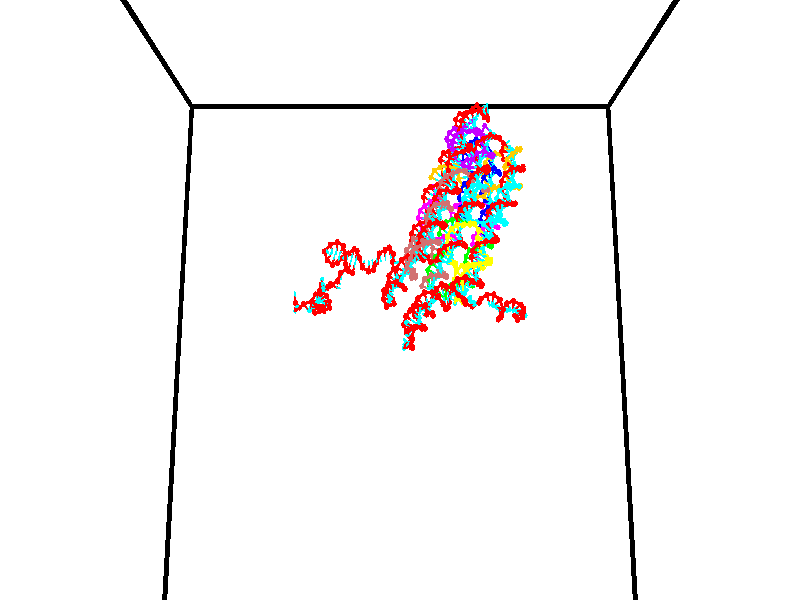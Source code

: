 // switches for output
#declare DRAW_BASES = 1; // possible values are 0, 1; only relevant for DNA ribbons
#declare DRAW_BASES_TYPE = 3; // possible values are 1, 2, 3; only relevant for DNA ribbons
#declare DRAW_FOG = 0; // set to 1 to enable fog

#include "colors.inc"

#include "transforms.inc"
background { rgb <1, 1, 1>}

#default {
   normal{
       ripples 0.25
       frequency 0.20
       turbulence 0.2
       lambda 5
   }
	finish {
		phong 0.1
		phong_size 40.
	}
}

// original window dimensions: 1024x640


// camera settings

camera {
	sky <0, 0.179814, -0.983701>
	up <0, 0.179814, -0.983701>
	right 1.6 * <1, 0, 0>
	location <35, 94.9851, 44.8844>
	look_at <35, 29.7336, 32.9568>
	direction <0, -65.2515, -11.9276>
	angle 67.0682
}


# declare cpy_camera_pos = <35, 94.9851, 44.8844>;
# if (DRAW_FOG = 1)
fog {
	fog_type 2
	up vnormalize(cpy_camera_pos)
	color rgbt<1,1,1,0.3>
	distance 1e-5
	fog_alt 3e-3
	fog_offset 56
}
# end


// LIGHTS

# declare lum = 6;
global_settings {
	ambient_light rgb lum * <0.05, 0.05, 0.05>
	max_trace_level 15
}# declare cpy_direct_light_amount = 0.25;
light_source
{	1000 * <-1, -1.16352, -0.803886>,
	rgb lum * cpy_direct_light_amount
	parallel
}

light_source
{	1000 * <1, 1.16352, 0.803886>,
	rgb lum * cpy_direct_light_amount
	parallel
}

// strand 0

// nucleotide -1

// particle -1
sphere {
	<24.572550, 35.181892, 34.699482> 0.250000
	pigment { color rgbt <1,0,0,0> }
	no_shadow
}
cylinder {
	<24.428310, 34.816891, 34.776737>,  <24.341766, 34.597889, 34.823090>, 0.100000
	pigment { color rgbt <1,0,0,0> }
	no_shadow
}
cylinder {
	<24.428310, 34.816891, 34.776737>,  <24.572550, 35.181892, 34.699482>, 0.100000
	pigment { color rgbt <1,0,0,0> }
	no_shadow
}

// particle -1
sphere {
	<24.428310, 34.816891, 34.776737> 0.100000
	pigment { color rgbt <1,0,0,0> }
	no_shadow
}
sphere {
	0, 1
	scale<0.080000,0.200000,0.300000>
	matrix <-0.591724, 0.383870, 0.708877,
		-0.720993, 0.141339, -0.678375,
		-0.360600, -0.912506, 0.193134,
		24.320131, 34.543140, 34.834679>
	pigment { color rgbt <0,1,1,0> }
	no_shadow
}
cylinder {
	<24.588144, 35.837563, 34.320789>,  <24.572550, 35.181892, 34.699482>, 0.130000
	pigment { color rgbt <1,0,0,0> }
	no_shadow
}

// nucleotide -1

// particle -1
sphere {
	<24.588144, 35.837563, 34.320789> 0.250000
	pigment { color rgbt <1,0,0,0> }
	no_shadow
}
cylinder {
	<24.561672, 35.877506, 33.923672>,  <24.545790, 35.901474, 33.685402>, 0.100000
	pigment { color rgbt <1,0,0,0> }
	no_shadow
}
cylinder {
	<24.561672, 35.877506, 33.923672>,  <24.588144, 35.837563, 34.320789>, 0.100000
	pigment { color rgbt <1,0,0,0> }
	no_shadow
}

// particle -1
sphere {
	<24.561672, 35.877506, 33.923672> 0.100000
	pigment { color rgbt <1,0,0,0> }
	no_shadow
}
sphere {
	0, 1
	scale<0.080000,0.200000,0.300000>
	matrix <0.966726, -0.239988, -0.088580,
		-0.247105, -0.965626, -0.080656,
		-0.066179, 0.099861, -0.992798,
		24.541819, 35.907463, 33.625832>
	pigment { color rgbt <0,1,1,0> }
	no_shadow
}
cylinder {
	<25.047865, 36.186077, 34.773769>,  <24.588144, 35.837563, 34.320789>, 0.130000
	pigment { color rgbt <1,0,0,0> }
	no_shadow
}

// nucleotide -1

// particle -1
sphere {
	<25.047865, 36.186077, 34.773769> 0.250000
	pigment { color rgbt <1,0,0,0> }
	no_shadow
}
cylinder {
	<24.990501, 36.581554, 34.791313>,  <24.956083, 36.818840, 34.801838>, 0.100000
	pigment { color rgbt <1,0,0,0> }
	no_shadow
}
cylinder {
	<24.990501, 36.581554, 34.791313>,  <25.047865, 36.186077, 34.773769>, 0.100000
	pigment { color rgbt <1,0,0,0> }
	no_shadow
}

// particle -1
sphere {
	<24.990501, 36.581554, 34.791313> 0.100000
	pigment { color rgbt <1,0,0,0> }
	no_shadow
}
sphere {
	0, 1
	scale<0.080000,0.200000,0.300000>
	matrix <0.240402, -0.008188, 0.970639,
		0.960021, 0.149741, -0.236510,
		-0.143408, 0.988691, 0.043859,
		24.947479, 36.878162, 34.804470>
	pigment { color rgbt <0,1,1,0> }
	no_shadow
}
cylinder {
	<25.529909, 36.649315, 34.555401>,  <25.047865, 36.186077, 34.773769>, 0.130000
	pigment { color rgbt <1,0,0,0> }
	no_shadow
}

// nucleotide -1

// particle -1
sphere {
	<25.529909, 36.649315, 34.555401> 0.250000
	pigment { color rgbt <1,0,0,0> }
	no_shadow
}
cylinder {
	<25.807243, 36.579147, 34.834976>,  <25.973644, 36.537048, 35.002724>, 0.100000
	pigment { color rgbt <1,0,0,0> }
	no_shadow
}
cylinder {
	<25.807243, 36.579147, 34.834976>,  <25.529909, 36.649315, 34.555401>, 0.100000
	pigment { color rgbt <1,0,0,0> }
	no_shadow
}

// particle -1
sphere {
	<25.807243, 36.579147, 34.834976> 0.100000
	pigment { color rgbt <1,0,0,0> }
	no_shadow
}
sphere {
	0, 1
	scale<0.080000,0.200000,0.300000>
	matrix <0.286397, -0.822952, -0.490639,
		0.661260, 0.540351, -0.520343,
		0.693334, -0.175415, 0.698940,
		26.015244, 36.526524, 35.044659>
	pigment { color rgbt <0,1,1,0> }
	no_shadow
}
cylinder {
	<26.329597, 36.512730, 34.317436>,  <25.529909, 36.649315, 34.555401>, 0.130000
	pigment { color rgbt <1,0,0,0> }
	no_shadow
}

// nucleotide -1

// particle -1
sphere {
	<26.329597, 36.512730, 34.317436> 0.250000
	pigment { color rgbt <1,0,0,0> }
	no_shadow
}
cylinder {
	<26.227743, 36.292850, 34.635681>,  <26.166630, 36.160923, 34.826626>, 0.100000
	pigment { color rgbt <1,0,0,0> }
	no_shadow
}
cylinder {
	<26.227743, 36.292850, 34.635681>,  <26.329597, 36.512730, 34.317436>, 0.100000
	pigment { color rgbt <1,0,0,0> }
	no_shadow
}

// particle -1
sphere {
	<26.227743, 36.292850, 34.635681> 0.100000
	pigment { color rgbt <1,0,0,0> }
	no_shadow
}
sphere {
	0, 1
	scale<0.080000,0.200000,0.300000>
	matrix <0.415570, -0.805089, -0.423240,
		0.873190, 0.222858, 0.433443,
		-0.254638, -0.549695, 0.795609,
		26.151352, 36.127941, 34.874363>
	pigment { color rgbt <0,1,1,0> }
	no_shadow
}
cylinder {
	<26.894062, 36.163822, 34.693981>,  <26.329597, 36.512730, 34.317436>, 0.130000
	pigment { color rgbt <1,0,0,0> }
	no_shadow
}

// nucleotide -1

// particle -1
sphere {
	<26.894062, 36.163822, 34.693981> 0.250000
	pigment { color rgbt <1,0,0,0> }
	no_shadow
}
cylinder {
	<26.550552, 35.959793, 34.674664>,  <26.344446, 35.837376, 34.663074>, 0.100000
	pigment { color rgbt <1,0,0,0> }
	no_shadow
}
cylinder {
	<26.550552, 35.959793, 34.674664>,  <26.894062, 36.163822, 34.693981>, 0.100000
	pigment { color rgbt <1,0,0,0> }
	no_shadow
}

// particle -1
sphere {
	<26.550552, 35.959793, 34.674664> 0.100000
	pigment { color rgbt <1,0,0,0> }
	no_shadow
}
sphere {
	0, 1
	scale<0.080000,0.200000,0.300000>
	matrix <0.488646, -0.787044, -0.376545,
		0.154056, -0.346966, 0.925138,
		-0.858773, -0.510074, -0.048294,
		26.292921, 35.806770, 34.660175>
	pigment { color rgbt <0,1,1,0> }
	no_shadow
}
cylinder {
	<26.940981, 35.492306, 34.978550>,  <26.894062, 36.163822, 34.693981>, 0.130000
	pigment { color rgbt <1,0,0,0> }
	no_shadow
}

// nucleotide -1

// particle -1
sphere {
	<26.940981, 35.492306, 34.978550> 0.250000
	pigment { color rgbt <1,0,0,0> }
	no_shadow
}
cylinder {
	<26.649466, 35.499001, 34.704735>,  <26.474556, 35.503017, 34.540447>, 0.100000
	pigment { color rgbt <1,0,0,0> }
	no_shadow
}
cylinder {
	<26.649466, 35.499001, 34.704735>,  <26.940981, 35.492306, 34.978550>, 0.100000
	pigment { color rgbt <1,0,0,0> }
	no_shadow
}

// particle -1
sphere {
	<26.649466, 35.499001, 34.704735> 0.100000
	pigment { color rgbt <1,0,0,0> }
	no_shadow
}
sphere {
	0, 1
	scale<0.080000,0.200000,0.300000>
	matrix <0.339150, -0.859638, -0.382099,
		-0.594848, -0.510629, 0.620817,
		-0.728789, 0.016740, -0.684534,
		26.430830, 35.504025, 34.499374>
	pigment { color rgbt <0,1,1,0> }
	no_shadow
}
cylinder {
	<26.400696, 34.899952, 34.984356>,  <26.940981, 35.492306, 34.978550>, 0.130000
	pigment { color rgbt <1,0,0,0> }
	no_shadow
}

// nucleotide -1

// particle -1
sphere {
	<26.400696, 34.899952, 34.984356> 0.250000
	pigment { color rgbt <1,0,0,0> }
	no_shadow
}
cylinder {
	<26.459404, 35.027225, 34.609715>,  <26.494629, 35.103588, 34.384930>, 0.100000
	pigment { color rgbt <1,0,0,0> }
	no_shadow
}
cylinder {
	<26.459404, 35.027225, 34.609715>,  <26.400696, 34.899952, 34.984356>, 0.100000
	pigment { color rgbt <1,0,0,0> }
	no_shadow
}

// particle -1
sphere {
	<26.459404, 35.027225, 34.609715> 0.100000
	pigment { color rgbt <1,0,0,0> }
	no_shadow
}
sphere {
	0, 1
	scale<0.080000,0.200000,0.300000>
	matrix <0.246561, -0.928735, -0.276874,
		-0.957949, -0.190292, -0.214763,
		0.146771, 0.318184, -0.936599,
		26.503435, 35.122681, 34.328735>
	pigment { color rgbt <0,1,1,0> }
	no_shadow
}
cylinder {
	<26.043240, 34.431755, 34.512459>,  <26.400696, 34.899952, 34.984356>, 0.130000
	pigment { color rgbt <1,0,0,0> }
	no_shadow
}

// nucleotide -1

// particle -1
sphere {
	<26.043240, 34.431755, 34.512459> 0.250000
	pigment { color rgbt <1,0,0,0> }
	no_shadow
}
cylinder {
	<26.347332, 34.613110, 34.326344>,  <26.529787, 34.721920, 34.214672>, 0.100000
	pigment { color rgbt <1,0,0,0> }
	no_shadow
}
cylinder {
	<26.347332, 34.613110, 34.326344>,  <26.043240, 34.431755, 34.512459>, 0.100000
	pigment { color rgbt <1,0,0,0> }
	no_shadow
}

// particle -1
sphere {
	<26.347332, 34.613110, 34.326344> 0.100000
	pigment { color rgbt <1,0,0,0> }
	no_shadow
}
sphere {
	0, 1
	scale<0.080000,0.200000,0.300000>
	matrix <0.409058, -0.890471, -0.199330,
		-0.504701, -0.038794, -0.862422,
		0.760229, 0.453383, -0.465291,
		26.575401, 34.749123, 34.186756>
	pigment { color rgbt <0,1,1,0> }
	no_shadow
}
cylinder {
	<25.995052, 34.204609, 33.877483>,  <26.043240, 34.431755, 34.512459>, 0.130000
	pigment { color rgbt <1,0,0,0> }
	no_shadow
}

// nucleotide -1

// particle -1
sphere {
	<25.995052, 34.204609, 33.877483> 0.250000
	pigment { color rgbt <1,0,0,0> }
	no_shadow
}
cylinder {
	<26.378441, 34.313435, 33.911694>,  <26.608475, 34.378731, 33.932220>, 0.100000
	pigment { color rgbt <1,0,0,0> }
	no_shadow
}
cylinder {
	<26.378441, 34.313435, 33.911694>,  <25.995052, 34.204609, 33.877483>, 0.100000
	pigment { color rgbt <1,0,0,0> }
	no_shadow
}

// particle -1
sphere {
	<26.378441, 34.313435, 33.911694> 0.100000
	pigment { color rgbt <1,0,0,0> }
	no_shadow
}
sphere {
	0, 1
	scale<0.080000,0.200000,0.300000>
	matrix <0.285052, -0.904628, -0.316851,
		-0.008837, 0.328071, -0.944612,
		0.958471, 0.272064, 0.085523,
		26.665981, 34.395054, 33.937351>
	pigment { color rgbt <0,1,1,0> }
	no_shadow
}
cylinder {
	<26.307812, 33.970196, 33.231380>,  <25.995052, 34.204609, 33.877483>, 0.130000
	pigment { color rgbt <1,0,0,0> }
	no_shadow
}

// nucleotide -1

// particle -1
sphere {
	<26.307812, 33.970196, 33.231380> 0.250000
	pigment { color rgbt <1,0,0,0> }
	no_shadow
}
cylinder {
	<26.590261, 34.029568, 33.508324>,  <26.759731, 34.065189, 33.674488>, 0.100000
	pigment { color rgbt <1,0,0,0> }
	no_shadow
}
cylinder {
	<26.590261, 34.029568, 33.508324>,  <26.307812, 33.970196, 33.231380>, 0.100000
	pigment { color rgbt <1,0,0,0> }
	no_shadow
}

// particle -1
sphere {
	<26.590261, 34.029568, 33.508324> 0.100000
	pigment { color rgbt <1,0,0,0> }
	no_shadow
}
sphere {
	0, 1
	scale<0.080000,0.200000,0.300000>
	matrix <0.410086, -0.882837, -0.228971,
		0.577253, 0.445608, -0.684261,
		0.706122, 0.148431, 0.692358,
		26.802097, 34.074097, 33.716030>
	pigment { color rgbt <0,1,1,0> }
	no_shadow
}
cylinder {
	<26.824015, 33.551220, 32.945381>,  <26.307812, 33.970196, 33.231380>, 0.130000
	pigment { color rgbt <1,0,0,0> }
	no_shadow
}

// nucleotide -1

// particle -1
sphere {
	<26.824015, 33.551220, 32.945381> 0.250000
	pigment { color rgbt <1,0,0,0> }
	no_shadow
}
cylinder {
	<26.892944, 33.620052, 33.333340>,  <26.934301, 33.661354, 33.566113>, 0.100000
	pigment { color rgbt <1,0,0,0> }
	no_shadow
}
cylinder {
	<26.892944, 33.620052, 33.333340>,  <26.824015, 33.551220, 32.945381>, 0.100000
	pigment { color rgbt <1,0,0,0> }
	no_shadow
}

// particle -1
sphere {
	<26.892944, 33.620052, 33.333340> 0.100000
	pigment { color rgbt <1,0,0,0> }
	no_shadow
}
sphere {
	0, 1
	scale<0.080000,0.200000,0.300000>
	matrix <0.459208, -0.885119, 0.075454,
		0.871454, 0.432380, -0.231549,
		0.172324, 0.172083, 0.969893,
		26.944641, 33.671677, 33.624306>
	pigment { color rgbt <0,1,1,0> }
	no_shadow
}
cylinder {
	<26.529501, 32.882923, 33.198467>,  <26.824015, 33.551220, 32.945381>, 0.130000
	pigment { color rgbt <1,0,0,0> }
	no_shadow
}

// nucleotide -1

// particle -1
sphere {
	<26.529501, 32.882923, 33.198467> 0.250000
	pigment { color rgbt <1,0,0,0> }
	no_shadow
}
cylinder {
	<26.724495, 33.018585, 32.876640>,  <26.841492, 33.099983, 32.683544>, 0.100000
	pigment { color rgbt <1,0,0,0> }
	no_shadow
}
cylinder {
	<26.724495, 33.018585, 32.876640>,  <26.529501, 32.882923, 33.198467>, 0.100000
	pigment { color rgbt <1,0,0,0> }
	no_shadow
}

// particle -1
sphere {
	<26.724495, 33.018585, 32.876640> 0.100000
	pigment { color rgbt <1,0,0,0> }
	no_shadow
}
sphere {
	0, 1
	scale<0.080000,0.200000,0.300000>
	matrix <0.706510, 0.388218, 0.591719,
		0.513034, -0.856889, -0.050369,
		0.487483, 0.339158, -0.804570,
		26.870739, 33.120331, 32.635269>
	pigment { color rgbt <0,1,1,0> }
	no_shadow
}
cylinder {
	<27.036596, 32.673439, 33.731064>,  <26.529501, 32.882923, 33.198467>, 0.130000
	pigment { color rgbt <1,0,0,0> }
	no_shadow
}

// nucleotide -1

// particle -1
sphere {
	<27.036596, 32.673439, 33.731064> 0.250000
	pigment { color rgbt <1,0,0,0> }
	no_shadow
}
cylinder {
	<27.326796, 32.871677, 33.922073>,  <27.500916, 32.990620, 34.036678>, 0.100000
	pigment { color rgbt <1,0,0,0> }
	no_shadow
}
cylinder {
	<27.326796, 32.871677, 33.922073>,  <27.036596, 32.673439, 33.731064>, 0.100000
	pigment { color rgbt <1,0,0,0> }
	no_shadow
}

// particle -1
sphere {
	<27.326796, 32.871677, 33.922073> 0.100000
	pigment { color rgbt <1,0,0,0> }
	no_shadow
}
sphere {
	0, 1
	scale<0.080000,0.200000,0.300000>
	matrix <-0.540719, 0.839717, -0.049993,
		-0.425763, -0.221938, 0.877194,
		0.725499, 0.495600, 0.477526,
		27.544445, 33.020359, 34.065331>
	pigment { color rgbt <0,1,1,0> }
	no_shadow
}
cylinder {
	<26.838858, 33.148151, 34.190239>,  <27.036596, 32.673439, 33.731064>, 0.130000
	pigment { color rgbt <1,0,0,0> }
	no_shadow
}

// nucleotide -1

// particle -1
sphere {
	<26.838858, 33.148151, 34.190239> 0.250000
	pigment { color rgbt <1,0,0,0> }
	no_shadow
}
cylinder {
	<27.198036, 33.292309, 34.089199>,  <27.413544, 33.378803, 34.028576>, 0.100000
	pigment { color rgbt <1,0,0,0> }
	no_shadow
}
cylinder {
	<27.198036, 33.292309, 34.089199>,  <26.838858, 33.148151, 34.190239>, 0.100000
	pigment { color rgbt <1,0,0,0> }
	no_shadow
}

// particle -1
sphere {
	<27.198036, 33.292309, 34.089199> 0.100000
	pigment { color rgbt <1,0,0,0> }
	no_shadow
}
sphere {
	0, 1
	scale<0.080000,0.200000,0.300000>
	matrix <-0.380012, 0.924430, -0.031948,
		0.221996, 0.124678, 0.967044,
		0.897947, 0.360395, -0.252599,
		27.467421, 33.400429, 34.013420>
	pigment { color rgbt <0,1,1,0> }
	no_shadow
}
cylinder {
	<27.179161, 33.678566, 34.653439>,  <26.838858, 33.148151, 34.190239>, 0.130000
	pigment { color rgbt <1,0,0,0> }
	no_shadow
}

// nucleotide -1

// particle -1
sphere {
	<27.179161, 33.678566, 34.653439> 0.250000
	pigment { color rgbt <1,0,0,0> }
	no_shadow
}
cylinder {
	<27.286278, 33.753578, 34.275417>,  <27.350548, 33.798588, 34.048607>, 0.100000
	pigment { color rgbt <1,0,0,0> }
	no_shadow
}
cylinder {
	<27.286278, 33.753578, 34.275417>,  <27.179161, 33.678566, 34.653439>, 0.100000
	pigment { color rgbt <1,0,0,0> }
	no_shadow
}

// particle -1
sphere {
	<27.286278, 33.753578, 34.275417> 0.100000
	pigment { color rgbt <1,0,0,0> }
	no_shadow
}
sphere {
	0, 1
	scale<0.080000,0.200000,0.300000>
	matrix <-0.511128, 0.859122, 0.025646,
		0.816722, 0.476173, 0.325919,
		0.267792, 0.187532, -0.945050,
		27.366615, 33.809837, 33.991901>
	pigment { color rgbt <0,1,1,0> }
	no_shadow
}
cylinder {
	<27.810837, 34.224930, 34.451591>,  <27.179161, 33.678566, 34.653439>, 0.130000
	pigment { color rgbt <1,0,0,0> }
	no_shadow
}

// nucleotide -1

// particle -1
sphere {
	<27.810837, 34.224930, 34.451591> 0.250000
	pigment { color rgbt <1,0,0,0> }
	no_shadow
}
cylinder {
	<27.521351, 34.198051, 34.176865>,  <27.347658, 34.181927, 34.012028>, 0.100000
	pigment { color rgbt <1,0,0,0> }
	no_shadow
}
cylinder {
	<27.521351, 34.198051, 34.176865>,  <27.810837, 34.224930, 34.451591>, 0.100000
	pigment { color rgbt <1,0,0,0> }
	no_shadow
}

// particle -1
sphere {
	<27.521351, 34.198051, 34.176865> 0.100000
	pigment { color rgbt <1,0,0,0> }
	no_shadow
}
sphere {
	0, 1
	scale<0.080000,0.200000,0.300000>
	matrix <-0.331492, 0.906755, 0.260593,
		0.605267, 0.416270, -0.678507,
		-0.723716, -0.067191, -0.686819,
		27.304235, 34.177895, 33.970818>
	pigment { color rgbt <0,1,1,0> }
	no_shadow
}
cylinder {
	<27.859819, 34.866245, 34.037140>,  <27.810837, 34.224930, 34.451591>, 0.130000
	pigment { color rgbt <1,0,0,0> }
	no_shadow
}

// nucleotide -1

// particle -1
sphere {
	<27.859819, 34.866245, 34.037140> 0.250000
	pigment { color rgbt <1,0,0,0> }
	no_shadow
}
cylinder {
	<27.488619, 34.723042, 33.995884>,  <27.265898, 34.637119, 33.971130>, 0.100000
	pigment { color rgbt <1,0,0,0> }
	no_shadow
}
cylinder {
	<27.488619, 34.723042, 33.995884>,  <27.859819, 34.866245, 34.037140>, 0.100000
	pigment { color rgbt <1,0,0,0> }
	no_shadow
}

// particle -1
sphere {
	<27.488619, 34.723042, 33.995884> 0.100000
	pigment { color rgbt <1,0,0,0> }
	no_shadow
}
sphere {
	0, 1
	scale<0.080000,0.200000,0.300000>
	matrix <-0.370066, 0.917799, 0.143860,
		0.043158, 0.171671, -0.984208,
		-0.928003, -0.358013, -0.103140,
		27.210218, 34.615639, 33.964943>
	pigment { color rgbt <0,1,1,0> }
	no_shadow
}
cylinder {
	<27.585209, 35.320019, 33.622387>,  <27.859819, 34.866245, 34.037140>, 0.130000
	pigment { color rgbt <1,0,0,0> }
	no_shadow
}

// nucleotide -1

// particle -1
sphere {
	<27.585209, 35.320019, 33.622387> 0.250000
	pigment { color rgbt <1,0,0,0> }
	no_shadow
}
cylinder {
	<27.255241, 35.153942, 33.775814>,  <27.057261, 35.054298, 33.867870>, 0.100000
	pigment { color rgbt <1,0,0,0> }
	no_shadow
}
cylinder {
	<27.255241, 35.153942, 33.775814>,  <27.585209, 35.320019, 33.622387>, 0.100000
	pigment { color rgbt <1,0,0,0> }
	no_shadow
}

// particle -1
sphere {
	<27.255241, 35.153942, 33.775814> 0.100000
	pigment { color rgbt <1,0,0,0> }
	no_shadow
}
sphere {
	0, 1
	scale<0.080000,0.200000,0.300000>
	matrix <-0.436007, 0.899236, 0.035669,
		-0.359729, -0.137815, -0.922823,
		-0.824920, -0.415188, 0.383569,
		27.007765, 35.029385, 33.890884>
	pigment { color rgbt <0,1,1,0> }
	no_shadow
}
cylinder {
	<26.922186, 35.547737, 33.195328>,  <27.585209, 35.320019, 33.622387>, 0.130000
	pigment { color rgbt <1,0,0,0> }
	no_shadow
}

// nucleotide -1

// particle -1
sphere {
	<26.922186, 35.547737, 33.195328> 0.250000
	pigment { color rgbt <1,0,0,0> }
	no_shadow
}
cylinder {
	<26.810219, 35.444363, 33.565163>,  <26.743038, 35.382336, 33.787064>, 0.100000
	pigment { color rgbt <1,0,0,0> }
	no_shadow
}
cylinder {
	<26.810219, 35.444363, 33.565163>,  <26.922186, 35.547737, 33.195328>, 0.100000
	pigment { color rgbt <1,0,0,0> }
	no_shadow
}

// particle -1
sphere {
	<26.810219, 35.444363, 33.565163> 0.100000
	pigment { color rgbt <1,0,0,0> }
	no_shadow
}
sphere {
	0, 1
	scale<0.080000,0.200000,0.300000>
	matrix <-0.538275, 0.839709, 0.071754,
		-0.794925, -0.477595, -0.374161,
		-0.279917, -0.258441, 0.924583,
		26.726244, 35.366829, 33.842537>
	pigment { color rgbt <0,1,1,0> }
	no_shadow
}
cylinder {
	<27.152796, 36.172390, 32.851192>,  <26.922186, 35.547737, 33.195328>, 0.130000
	pigment { color rgbt <1,0,0,0> }
	no_shadow
}

// nucleotide -1

// particle -1
sphere {
	<27.152796, 36.172390, 32.851192> 0.250000
	pigment { color rgbt <1,0,0,0> }
	no_shadow
}
cylinder {
	<27.256340, 36.510326, 32.663906>,  <27.318466, 36.713089, 32.551533>, 0.100000
	pigment { color rgbt <1,0,0,0> }
	no_shadow
}
cylinder {
	<27.256340, 36.510326, 32.663906>,  <27.152796, 36.172390, 32.851192>, 0.100000
	pigment { color rgbt <1,0,0,0> }
	no_shadow
}

// particle -1
sphere {
	<27.256340, 36.510326, 32.663906> 0.100000
	pigment { color rgbt <1,0,0,0> }
	no_shadow
}
sphere {
	0, 1
	scale<0.080000,0.200000,0.300000>
	matrix <0.081421, 0.463931, 0.882122,
		0.962478, -0.266467, 0.051304,
		0.258858, 0.844845, -0.468219,
		27.333998, 36.763779, 32.523441>
	pigment { color rgbt <0,1,1,0> }
	no_shadow
}
cylinder {
	<27.769175, 36.410946, 33.213688>,  <27.152796, 36.172390, 32.851192>, 0.130000
	pigment { color rgbt <1,0,0,0> }
	no_shadow
}

// nucleotide -1

// particle -1
sphere {
	<27.769175, 36.410946, 33.213688> 0.250000
	pigment { color rgbt <1,0,0,0> }
	no_shadow
}
cylinder {
	<27.583897, 36.738430, 33.077946>,  <27.472731, 36.934921, 32.996502>, 0.100000
	pigment { color rgbt <1,0,0,0> }
	no_shadow
}
cylinder {
	<27.583897, 36.738430, 33.077946>,  <27.769175, 36.410946, 33.213688>, 0.100000
	pigment { color rgbt <1,0,0,0> }
	no_shadow
}

// particle -1
sphere {
	<27.583897, 36.738430, 33.077946> 0.100000
	pigment { color rgbt <1,0,0,0> }
	no_shadow
}
sphere {
	0, 1
	scale<0.080000,0.200000,0.300000>
	matrix <0.383493, 0.530353, 0.756081,
		0.798990, 0.220073, -0.559627,
		-0.463193, 0.818714, -0.339351,
		27.444939, 36.984043, 32.976139>
	pigment { color rgbt <0,1,1,0> }
	no_shadow
}
cylinder {
	<28.192463, 37.077930, 32.953220>,  <27.769175, 36.410946, 33.213688>, 0.130000
	pigment { color rgbt <1,0,0,0> }
	no_shadow
}

// nucleotide -1

// particle -1
sphere {
	<28.192463, 37.077930, 32.953220> 0.250000
	pigment { color rgbt <1,0,0,0> }
	no_shadow
}
cylinder {
	<27.843637, 37.170216, 33.125858>,  <27.634342, 37.225586, 33.229439>, 0.100000
	pigment { color rgbt <1,0,0,0> }
	no_shadow
}
cylinder {
	<27.843637, 37.170216, 33.125858>,  <28.192463, 37.077930, 32.953220>, 0.100000
	pigment { color rgbt <1,0,0,0> }
	no_shadow
}

// particle -1
sphere {
	<27.843637, 37.170216, 33.125858> 0.100000
	pigment { color rgbt <1,0,0,0> }
	no_shadow
}
sphere {
	0, 1
	scale<0.080000,0.200000,0.300000>
	matrix <0.483928, 0.275153, 0.830725,
		0.072906, 0.933307, -0.351600,
		-0.872066, 0.230714, 0.431593,
		27.582018, 37.239429, 33.255337>
	pigment { color rgbt <0,1,1,0> }
	no_shadow
}
cylinder {
	<28.220648, 37.768112, 33.243092>,  <28.192463, 37.077930, 32.953220>, 0.130000
	pigment { color rgbt <1,0,0,0> }
	no_shadow
}

// nucleotide -1

// particle -1
sphere {
	<28.220648, 37.768112, 33.243092> 0.250000
	pigment { color rgbt <1,0,0,0> }
	no_shadow
}
cylinder {
	<27.916206, 37.581326, 33.423164>,  <27.733541, 37.469254, 33.531208>, 0.100000
	pigment { color rgbt <1,0,0,0> }
	no_shadow
}
cylinder {
	<27.916206, 37.581326, 33.423164>,  <28.220648, 37.768112, 33.243092>, 0.100000
	pigment { color rgbt <1,0,0,0> }
	no_shadow
}

// particle -1
sphere {
	<27.916206, 37.581326, 33.423164> 0.100000
	pigment { color rgbt <1,0,0,0> }
	no_shadow
}
sphere {
	0, 1
	scale<0.080000,0.200000,0.300000>
	matrix <0.304845, 0.355097, 0.883728,
		-0.572528, 0.809845, -0.127914,
		-0.761105, -0.466966, 0.450180,
		27.687876, 37.441235, 33.558220>
	pigment { color rgbt <0,1,1,0> }
	no_shadow
}
cylinder {
	<28.437157, 38.469936, 33.350159>,  <28.220648, 37.768112, 33.243092>, 0.130000
	pigment { color rgbt <1,0,0,0> }
	no_shadow
}

// nucleotide -1

// particle -1
sphere {
	<28.437157, 38.469936, 33.350159> 0.250000
	pigment { color rgbt <1,0,0,0> }
	no_shadow
}
cylinder {
	<28.766216, 38.258270, 33.433331>,  <28.963652, 38.131271, 33.483234>, 0.100000
	pigment { color rgbt <1,0,0,0> }
	no_shadow
}
cylinder {
	<28.766216, 38.258270, 33.433331>,  <28.437157, 38.469936, 33.350159>, 0.100000
	pigment { color rgbt <1,0,0,0> }
	no_shadow
}

// particle -1
sphere {
	<28.766216, 38.258270, 33.433331> 0.100000
	pigment { color rgbt <1,0,0,0> }
	no_shadow
}
sphere {
	0, 1
	scale<0.080000,0.200000,0.300000>
	matrix <0.203114, -0.068059, -0.976787,
		0.531033, 0.845785, 0.051492,
		0.822647, -0.529165, 0.207932,
		29.013010, 38.099522, 33.495708>
	pigment { color rgbt <0,1,1,0> }
	no_shadow
}
cylinder {
	<29.062984, 38.777721, 33.108395>,  <28.437157, 38.469936, 33.350159>, 0.130000
	pigment { color rgbt <1,0,0,0> }
	no_shadow
}

// nucleotide -1

// particle -1
sphere {
	<29.062984, 38.777721, 33.108395> 0.250000
	pigment { color rgbt <1,0,0,0> }
	no_shadow
}
cylinder {
	<29.118391, 38.381649, 33.116032>,  <29.151634, 38.144005, 33.120613>, 0.100000
	pigment { color rgbt <1,0,0,0> }
	no_shadow
}
cylinder {
	<29.118391, 38.381649, 33.116032>,  <29.062984, 38.777721, 33.108395>, 0.100000
	pigment { color rgbt <1,0,0,0> }
	no_shadow
}

// particle -1
sphere {
	<29.118391, 38.381649, 33.116032> 0.100000
	pigment { color rgbt <1,0,0,0> }
	no_shadow
}
sphere {
	0, 1
	scale<0.080000,0.200000,0.300000>
	matrix <0.173558, 0.005291, -0.984809,
		0.975034, 0.139724, 0.172586,
		0.138515, -0.990176, 0.019091,
		29.159945, 38.084595, 33.121758>
	pigment { color rgbt <0,1,1,0> }
	no_shadow
}
cylinder {
	<29.321589, 38.782444, 32.420929>,  <29.062984, 38.777721, 33.108395>, 0.130000
	pigment { color rgbt <1,0,0,0> }
	no_shadow
}

// nucleotide -1

// particle -1
sphere {
	<29.321589, 38.782444, 32.420929> 0.250000
	pigment { color rgbt <1,0,0,0> }
	no_shadow
}
cylinder {
	<29.280874, 38.409184, 32.558842>,  <29.256445, 38.185226, 32.641590>, 0.100000
	pigment { color rgbt <1,0,0,0> }
	no_shadow
}
cylinder {
	<29.280874, 38.409184, 32.558842>,  <29.321589, 38.782444, 32.420929>, 0.100000
	pigment { color rgbt <1,0,0,0> }
	no_shadow
}

// particle -1
sphere {
	<29.280874, 38.409184, 32.558842> 0.100000
	pigment { color rgbt <1,0,0,0> }
	no_shadow
}
sphere {
	0, 1
	scale<0.080000,0.200000,0.300000>
	matrix <0.211953, -0.358963, -0.908967,
		0.971965, -0.019444, 0.234321,
		-0.101787, -0.933149, 0.344778,
		29.250338, 38.129238, 32.662273>
	pigment { color rgbt <0,1,1,0> }
	no_shadow
}
cylinder {
	<29.830070, 38.394779, 32.056175>,  <29.321589, 38.782444, 32.420929>, 0.130000
	pigment { color rgbt <1,0,0,0> }
	no_shadow
}

// nucleotide -1

// particle -1
sphere {
	<29.830070, 38.394779, 32.056175> 0.250000
	pigment { color rgbt <1,0,0,0> }
	no_shadow
}
cylinder {
	<29.553482, 38.135193, 32.183117>,  <29.387529, 37.979443, 32.259281>, 0.100000
	pigment { color rgbt <1,0,0,0> }
	no_shadow
}
cylinder {
	<29.553482, 38.135193, 32.183117>,  <29.830070, 38.394779, 32.056175>, 0.100000
	pigment { color rgbt <1,0,0,0> }
	no_shadow
}

// particle -1
sphere {
	<29.553482, 38.135193, 32.183117> 0.100000
	pigment { color rgbt <1,0,0,0> }
	no_shadow
}
sphere {
	0, 1
	scale<0.080000,0.200000,0.300000>
	matrix <0.019224, -0.455675, -0.889939,
		0.722148, -0.609267, 0.327562,
		-0.691471, -0.648964, 0.317352,
		29.346041, 37.940502, 32.278324>
	pigment { color rgbt <0,1,1,0> }
	no_shadow
}
cylinder {
	<30.471472, 38.602654, 32.382305>,  <29.830070, 38.394779, 32.056175>, 0.130000
	pigment { color rgbt <1,0,0,0> }
	no_shadow
}

// nucleotide -1

// particle -1
sphere {
	<30.471472, 38.602654, 32.382305> 0.250000
	pigment { color rgbt <1,0,0,0> }
	no_shadow
}
cylinder {
	<30.586023, 38.798534, 32.052898>,  <30.654755, 38.916061, 31.855255>, 0.100000
	pigment { color rgbt <1,0,0,0> }
	no_shadow
}
cylinder {
	<30.586023, 38.798534, 32.052898>,  <30.471472, 38.602654, 32.382305>, 0.100000
	pigment { color rgbt <1,0,0,0> }
	no_shadow
}

// particle -1
sphere {
	<30.586023, 38.798534, 32.052898> 0.100000
	pigment { color rgbt <1,0,0,0> }
	no_shadow
}
sphere {
	0, 1
	scale<0.080000,0.200000,0.300000>
	matrix <-0.931277, 0.344283, -0.119126,
		0.225186, 0.801037, 0.554644,
		0.286379, 0.489702, -0.823516,
		30.671936, 38.945446, 31.805843>
	pigment { color rgbt <0,1,1,0> }
	no_shadow
}
cylinder {
	<30.137569, 39.316624, 32.365589>,  <30.471472, 38.602654, 32.382305>, 0.130000
	pigment { color rgbt <1,0,0,0> }
	no_shadow
}

// nucleotide -1

// particle -1
sphere {
	<30.137569, 39.316624, 32.365589> 0.250000
	pigment { color rgbt <1,0,0,0> }
	no_shadow
}
cylinder {
	<30.224092, 39.207733, 31.990549>,  <30.276007, 39.142399, 31.765524>, 0.100000
	pigment { color rgbt <1,0,0,0> }
	no_shadow
}
cylinder {
	<30.224092, 39.207733, 31.990549>,  <30.137569, 39.316624, 32.365589>, 0.100000
	pigment { color rgbt <1,0,0,0> }
	no_shadow
}

// particle -1
sphere {
	<30.224092, 39.207733, 31.990549> 0.100000
	pigment { color rgbt <1,0,0,0> }
	no_shadow
}
sphere {
	0, 1
	scale<0.080000,0.200000,0.300000>
	matrix <-0.931949, 0.228666, -0.281394,
		0.291002, 0.934667, -0.204243,
		0.216306, -0.272230, -0.937605,
		30.288984, 39.126064, 31.709269>
	pigment { color rgbt <0,1,1,0> }
	no_shadow
}
cylinder {
	<29.904560, 39.868469, 31.968538>,  <30.137569, 39.316624, 32.365589>, 0.130000
	pigment { color rgbt <1,0,0,0> }
	no_shadow
}

// nucleotide -1

// particle -1
sphere {
	<29.904560, 39.868469, 31.968538> 0.250000
	pigment { color rgbt <1,0,0,0> }
	no_shadow
}
cylinder {
	<29.918503, 39.547394, 31.730389>,  <29.926868, 39.354748, 31.587498>, 0.100000
	pigment { color rgbt <1,0,0,0> }
	no_shadow
}
cylinder {
	<29.918503, 39.547394, 31.730389>,  <29.904560, 39.868469, 31.968538>, 0.100000
	pigment { color rgbt <1,0,0,0> }
	no_shadow
}

// particle -1
sphere {
	<29.918503, 39.547394, 31.730389> 0.100000
	pigment { color rgbt <1,0,0,0> }
	no_shadow
}
sphere {
	0, 1
	scale<0.080000,0.200000,0.300000>
	matrix <-0.899292, 0.234683, -0.369049,
		0.435957, 0.548280, -0.713674,
		0.034855, -0.802691, -0.595376,
		29.928959, 39.306587, 31.551777>
	pigment { color rgbt <0,1,1,0> }
	no_shadow
}
cylinder {
	<29.872473, 40.108891, 31.197206>,  <29.904560, 39.868469, 31.968538>, 0.130000
	pigment { color rgbt <1,0,0,0> }
	no_shadow
}

// nucleotide -1

// particle -1
sphere {
	<29.872473, 40.108891, 31.197206> 0.250000
	pigment { color rgbt <1,0,0,0> }
	no_shadow
}
cylinder {
	<29.757738, 39.727283, 31.232023>,  <29.688896, 39.498318, 31.252913>, 0.100000
	pigment { color rgbt <1,0,0,0> }
	no_shadow
}
cylinder {
	<29.757738, 39.727283, 31.232023>,  <29.872473, 40.108891, 31.197206>, 0.100000
	pigment { color rgbt <1,0,0,0> }
	no_shadow
}

// particle -1
sphere {
	<29.757738, 39.727283, 31.232023> 0.100000
	pigment { color rgbt <1,0,0,0> }
	no_shadow
}
sphere {
	0, 1
	scale<0.080000,0.200000,0.300000>
	matrix <-0.778863, 0.179342, -0.601006,
		0.557759, -0.240185, -0.794491,
		-0.286838, -0.954016, 0.087042,
		29.671686, 39.441078, 31.258135>
	pigment { color rgbt <0,1,1,0> }
	no_shadow
}
cylinder {
	<29.690248, 40.012058, 30.538500>,  <29.872473, 40.108891, 31.197206>, 0.130000
	pigment { color rgbt <1,0,0,0> }
	no_shadow
}

// nucleotide -1

// particle -1
sphere {
	<29.690248, 40.012058, 30.538500> 0.250000
	pigment { color rgbt <1,0,0,0> }
	no_shadow
}
cylinder {
	<29.502609, 39.748909, 30.774178>,  <29.390026, 39.591019, 30.915585>, 0.100000
	pigment { color rgbt <1,0,0,0> }
	no_shadow
}
cylinder {
	<29.502609, 39.748909, 30.774178>,  <29.690248, 40.012058, 30.538500>, 0.100000
	pigment { color rgbt <1,0,0,0> }
	no_shadow
}

// particle -1
sphere {
	<29.502609, 39.748909, 30.774178> 0.100000
	pigment { color rgbt <1,0,0,0> }
	no_shadow
}
sphere {
	0, 1
	scale<0.080000,0.200000,0.300000>
	matrix <-0.882159, 0.317529, -0.347808,
		0.041727, -0.682920, -0.729300,
		-0.469099, -0.657872, 0.589195,
		29.361879, 39.551548, 30.950935>
	pigment { color rgbt <0,1,1,0> }
	no_shadow
}
cylinder {
	<29.073757, 39.654339, 30.151031>,  <29.690248, 40.012058, 30.538500>, 0.130000
	pigment { color rgbt <1,0,0,0> }
	no_shadow
}

// nucleotide -1

// particle -1
sphere {
	<29.073757, 39.654339, 30.151031> 0.250000
	pigment { color rgbt <1,0,0,0> }
	no_shadow
}
cylinder {
	<29.023857, 39.569111, 30.538647>,  <28.993917, 39.517975, 30.771215>, 0.100000
	pigment { color rgbt <1,0,0,0> }
	no_shadow
}
cylinder {
	<29.023857, 39.569111, 30.538647>,  <29.073757, 39.654339, 30.151031>, 0.100000
	pigment { color rgbt <1,0,0,0> }
	no_shadow
}

// particle -1
sphere {
	<29.023857, 39.569111, 30.538647> 0.100000
	pigment { color rgbt <1,0,0,0> }
	no_shadow
}
sphere {
	0, 1
	scale<0.080000,0.200000,0.300000>
	matrix <-0.932597, 0.358558, -0.041220,
		-0.338674, -0.908866, -0.243440,
		-0.124751, -0.213072, 0.969040,
		28.986431, 39.505188, 30.829359>
	pigment { color rgbt <0,1,1,0> }
	no_shadow
}
cylinder {
	<28.363144, 39.359100, 30.271677>,  <29.073757, 39.654339, 30.151031>, 0.130000
	pigment { color rgbt <1,0,0,0> }
	no_shadow
}

// nucleotide -1

// particle -1
sphere {
	<28.363144, 39.359100, 30.271677> 0.250000
	pigment { color rgbt <1,0,0,0> }
	no_shadow
}
cylinder {
	<28.502409, 39.537422, 30.601536>,  <28.585968, 39.644413, 30.799452>, 0.100000
	pigment { color rgbt <1,0,0,0> }
	no_shadow
}
cylinder {
	<28.502409, 39.537422, 30.601536>,  <28.363144, 39.359100, 30.271677>, 0.100000
	pigment { color rgbt <1,0,0,0> }
	no_shadow
}

// particle -1
sphere {
	<28.502409, 39.537422, 30.601536> 0.100000
	pigment { color rgbt <1,0,0,0> }
	no_shadow
}
sphere {
	0, 1
	scale<0.080000,0.200000,0.300000>
	matrix <-0.922545, 0.319102, 0.216988,
		-0.166414, -0.836323, 0.522370,
		0.348161, 0.445800, 0.824649,
		28.606857, 39.671162, 30.848930>
	pigment { color rgbt <0,1,1,0> }
	no_shadow
}
cylinder {
	<27.823545, 39.270367, 30.796429>,  <28.363144, 39.359100, 30.271677>, 0.130000
	pigment { color rgbt <1,0,0,0> }
	no_shadow
}

// nucleotide -1

// particle -1
sphere {
	<27.823545, 39.270367, 30.796429> 0.250000
	pigment { color rgbt <1,0,0,0> }
	no_shadow
}
cylinder {
	<28.013817, 39.609829, 30.888962>,  <28.127979, 39.813507, 30.944483>, 0.100000
	pigment { color rgbt <1,0,0,0> }
	no_shadow
}
cylinder {
	<28.013817, 39.609829, 30.888962>,  <27.823545, 39.270367, 30.796429>, 0.100000
	pigment { color rgbt <1,0,0,0> }
	no_shadow
}

// particle -1
sphere {
	<28.013817, 39.609829, 30.888962> 0.100000
	pigment { color rgbt <1,0,0,0> }
	no_shadow
}
sphere {
	0, 1
	scale<0.080000,0.200000,0.300000>
	matrix <-0.835053, 0.353032, 0.421966,
		0.276434, -0.393898, 0.876600,
		0.475679, 0.848654, 0.231336,
		28.156521, 39.864426, 30.958363>
	pigment { color rgbt <0,1,1,0> }
	no_shadow
}
cylinder {
	<28.114979, 39.406162, 31.543488>,  <27.823545, 39.270367, 30.796429>, 0.130000
	pigment { color rgbt <1,0,0,0> }
	no_shadow
}

// nucleotide -1

// particle -1
sphere {
	<28.114979, 39.406162, 31.543488> 0.250000
	pigment { color rgbt <1,0,0,0> }
	no_shadow
}
cylinder {
	<28.268293, 39.233013, 31.217123>,  <28.360283, 39.129124, 31.021305>, 0.100000
	pigment { color rgbt <1,0,0,0> }
	no_shadow
}
cylinder {
	<28.268293, 39.233013, 31.217123>,  <28.114979, 39.406162, 31.543488>, 0.100000
	pigment { color rgbt <1,0,0,0> }
	no_shadow
}

// particle -1
sphere {
	<28.268293, 39.233013, 31.217123> 0.100000
	pigment { color rgbt <1,0,0,0> }
	no_shadow
}
sphere {
	0, 1
	scale<0.080000,0.200000,0.300000>
	matrix <0.922077, 0.128146, 0.365174,
		-0.053518, -0.892300, 0.448259,
		0.383288, -0.432873, -0.815912,
		28.383280, 39.103149, 30.972349>
	pigment { color rgbt <0,1,1,0> }
	no_shadow
}
cylinder {
	<28.556055, 38.872662, 31.772366>,  <28.114979, 39.406162, 31.543488>, 0.130000
	pigment { color rgbt <1,0,0,0> }
	no_shadow
}

// nucleotide -1

// particle -1
sphere {
	<28.556055, 38.872662, 31.772366> 0.250000
	pigment { color rgbt <1,0,0,0> }
	no_shadow
}
cylinder {
	<28.673880, 39.020733, 31.419956>,  <28.744576, 39.109577, 31.208511>, 0.100000
	pigment { color rgbt <1,0,0,0> }
	no_shadow
}
cylinder {
	<28.673880, 39.020733, 31.419956>,  <28.556055, 38.872662, 31.772366>, 0.100000
	pigment { color rgbt <1,0,0,0> }
	no_shadow
}

// particle -1
sphere {
	<28.673880, 39.020733, 31.419956> 0.100000
	pigment { color rgbt <1,0,0,0> }
	no_shadow
}
sphere {
	0, 1
	scale<0.080000,0.200000,0.300000>
	matrix <0.954255, -0.163412, 0.250386,
		-0.051281, -0.914473, -0.401383,
		0.294563, 0.370182, -0.881021,
		28.762249, 39.131786, 31.155649>
	pigment { color rgbt <0,1,1,0> }
	no_shadow
}
cylinder {
	<28.964708, 38.333431, 31.491806>,  <28.556055, 38.872662, 31.772366>, 0.130000
	pigment { color rgbt <1,0,0,0> }
	no_shadow
}

// nucleotide -1

// particle -1
sphere {
	<28.964708, 38.333431, 31.491806> 0.250000
	pigment { color rgbt <1,0,0,0> }
	no_shadow
}
cylinder {
	<29.094666, 38.682858, 31.346853>,  <29.172640, 38.892513, 31.259882>, 0.100000
	pigment { color rgbt <1,0,0,0> }
	no_shadow
}
cylinder {
	<29.094666, 38.682858, 31.346853>,  <28.964708, 38.333431, 31.491806>, 0.100000
	pigment { color rgbt <1,0,0,0> }
	no_shadow
}

// particle -1
sphere {
	<29.094666, 38.682858, 31.346853> 0.100000
	pigment { color rgbt <1,0,0,0> }
	no_shadow
}
sphere {
	0, 1
	scale<0.080000,0.200000,0.300000>
	matrix <0.935419, -0.353301, -0.013025,
		-0.139408, -0.334746, -0.931939,
		0.324895, 0.873569, -0.362381,
		29.192135, 38.944927, 31.238138>
	pigment { color rgbt <0,1,1,0> }
	no_shadow
}
cylinder {
	<29.441227, 38.116390, 31.047245>,  <28.964708, 38.333431, 31.491806>, 0.130000
	pigment { color rgbt <1,0,0,0> }
	no_shadow
}

// nucleotide -1

// particle -1
sphere {
	<29.441227, 38.116390, 31.047245> 0.250000
	pigment { color rgbt <1,0,0,0> }
	no_shadow
}
cylinder {
	<29.519732, 38.500225, 31.127926>,  <29.566833, 38.730526, 31.176334>, 0.100000
	pigment { color rgbt <1,0,0,0> }
	no_shadow
}
cylinder {
	<29.519732, 38.500225, 31.127926>,  <29.441227, 38.116390, 31.047245>, 0.100000
	pigment { color rgbt <1,0,0,0> }
	no_shadow
}

// particle -1
sphere {
	<29.519732, 38.500225, 31.127926> 0.100000
	pigment { color rgbt <1,0,0,0> }
	no_shadow
}
sphere {
	0, 1
	scale<0.080000,0.200000,0.300000>
	matrix <0.980034, -0.185276, -0.072157,
		-0.031870, 0.211835, -0.976786,
		0.196260, 0.959583, 0.201701,
		29.578609, 38.788101, 31.188437>
	pigment { color rgbt <0,1,1,0> }
	no_shadow
}
cylinder {
	<30.047503, 38.312489, 30.721266>,  <29.441227, 38.116390, 31.047245>, 0.130000
	pigment { color rgbt <1,0,0,0> }
	no_shadow
}

// nucleotide -1

// particle -1
sphere {
	<30.047503, 38.312489, 30.721266> 0.250000
	pigment { color rgbt <1,0,0,0> }
	no_shadow
}
cylinder {
	<30.006796, 38.622036, 30.971315>,  <29.982372, 38.807762, 31.121346>, 0.100000
	pigment { color rgbt <1,0,0,0> }
	no_shadow
}
cylinder {
	<30.006796, 38.622036, 30.971315>,  <30.047503, 38.312489, 30.721266>, 0.100000
	pigment { color rgbt <1,0,0,0> }
	no_shadow
}

// particle -1
sphere {
	<30.006796, 38.622036, 30.971315> 0.100000
	pigment { color rgbt <1,0,0,0> }
	no_shadow
}
sphere {
	0, 1
	scale<0.080000,0.200000,0.300000>
	matrix <0.994640, 0.067591, 0.078246,
		0.018299, 0.629735, -0.776595,
		-0.101765, 0.773864, 0.625122,
		29.976267, 38.854195, 31.158852>
	pigment { color rgbt <0,1,1,0> }
	no_shadow
}
cylinder {
	<30.600817, 38.719383, 30.466145>,  <30.047503, 38.312489, 30.721266>, 0.130000
	pigment { color rgbt <1,0,0,0> }
	no_shadow
}

// nucleotide -1

// particle -1
sphere {
	<30.600817, 38.719383, 30.466145> 0.250000
	pigment { color rgbt <1,0,0,0> }
	no_shadow
}
cylinder {
	<30.497763, 38.837360, 30.834194>,  <30.435930, 38.908146, 31.055025>, 0.100000
	pigment { color rgbt <1,0,0,0> }
	no_shadow
}
cylinder {
	<30.497763, 38.837360, 30.834194>,  <30.600817, 38.719383, 30.466145>, 0.100000
	pigment { color rgbt <1,0,0,0> }
	no_shadow
}

// particle -1
sphere {
	<30.497763, 38.837360, 30.834194> 0.100000
	pigment { color rgbt <1,0,0,0> }
	no_shadow
}
sphere {
	0, 1
	scale<0.080000,0.200000,0.300000>
	matrix <0.965819, 0.050410, 0.254270,
		0.028613, 0.954183, -0.297853,
		-0.257635, 0.294947, 0.920125,
		30.420473, 38.925846, 31.110231>
	pigment { color rgbt <0,1,1,0> }
	no_shadow
}
cylinder {
	<30.929218, 39.470318, 30.799299>,  <30.600817, 38.719383, 30.466145>, 0.130000
	pigment { color rgbt <1,0,0,0> }
	no_shadow
}

// nucleotide -1

// particle -1
sphere {
	<30.929218, 39.470318, 30.799299> 0.250000
	pigment { color rgbt <1,0,0,0> }
	no_shadow
}
cylinder {
	<30.872623, 39.187325, 31.076269>,  <30.838667, 39.017529, 31.242451>, 0.100000
	pigment { color rgbt <1,0,0,0> }
	no_shadow
}
cylinder {
	<30.872623, 39.187325, 31.076269>,  <30.929218, 39.470318, 30.799299>, 0.100000
	pigment { color rgbt <1,0,0,0> }
	no_shadow
}

// particle -1
sphere {
	<30.872623, 39.187325, 31.076269> 0.100000
	pigment { color rgbt <1,0,0,0> }
	no_shadow
}
sphere {
	0, 1
	scale<0.080000,0.200000,0.300000>
	matrix <0.982264, -0.013399, 0.187022,
		-0.123037, 0.706603, 0.696831,
		-0.141488, -0.707483, 0.692423,
		30.830177, 38.975079, 31.283997>
	pigment { color rgbt <0,1,1,0> }
	no_shadow
}
cylinder {
	<31.173092, 39.644318, 31.417429>,  <30.929218, 39.470318, 30.799299>, 0.130000
	pigment { color rgbt <1,0,0,0> }
	no_shadow
}

// nucleotide -1

// particle -1
sphere {
	<31.173092, 39.644318, 31.417429> 0.250000
	pigment { color rgbt <1,0,0,0> }
	no_shadow
}
cylinder {
	<31.211082, 39.246494, 31.400318>,  <31.233877, 39.007801, 31.390053>, 0.100000
	pigment { color rgbt <1,0,0,0> }
	no_shadow
}
cylinder {
	<31.211082, 39.246494, 31.400318>,  <31.173092, 39.644318, 31.417429>, 0.100000
	pigment { color rgbt <1,0,0,0> }
	no_shadow
}

// particle -1
sphere {
	<31.211082, 39.246494, 31.400318> 0.100000
	pigment { color rgbt <1,0,0,0> }
	no_shadow
}
sphere {
	0, 1
	scale<0.080000,0.200000,0.300000>
	matrix <0.957770, 0.079577, 0.276306,
		-0.271399, -0.067212, 0.960117,
		0.094974, -0.994560, -0.042776,
		31.239574, 38.948128, 31.387486>
	pigment { color rgbt <0,1,1,0> }
	no_shadow
}
cylinder {
	<31.456043, 39.372517, 32.114811>,  <31.173092, 39.644318, 31.417429>, 0.130000
	pigment { color rgbt <1,0,0,0> }
	no_shadow
}

// nucleotide -1

// particle -1
sphere {
	<31.456043, 39.372517, 32.114811> 0.250000
	pigment { color rgbt <1,0,0,0> }
	no_shadow
}
cylinder {
	<31.506260, 39.103676, 31.822916>,  <31.536390, 38.942371, 31.647779>, 0.100000
	pigment { color rgbt <1,0,0,0> }
	no_shadow
}
cylinder {
	<31.506260, 39.103676, 31.822916>,  <31.456043, 39.372517, 32.114811>, 0.100000
	pigment { color rgbt <1,0,0,0> }
	no_shadow
}

// particle -1
sphere {
	<31.506260, 39.103676, 31.822916> 0.100000
	pigment { color rgbt <1,0,0,0> }
	no_shadow
}
sphere {
	0, 1
	scale<0.080000,0.200000,0.300000>
	matrix <0.959672, -0.104224, 0.261089,
		-0.251535, -0.733086, 0.631914,
		0.125540, -0.672103, -0.729738,
		31.543922, 38.902046, 31.603994>
	pigment { color rgbt <0,1,1,0> }
	no_shadow
}
cylinder {
	<32.003735, 38.920963, 32.346287>,  <31.456043, 39.372517, 32.114811>, 0.130000
	pigment { color rgbt <1,0,0,0> }
	no_shadow
}

// nucleotide -1

// particle -1
sphere {
	<32.003735, 38.920963, 32.346287> 0.250000
	pigment { color rgbt <1,0,0,0> }
	no_shadow
}
cylinder {
	<32.005539, 38.878677, 31.948530>,  <32.006622, 38.853306, 31.709877>, 0.100000
	pigment { color rgbt <1,0,0,0> }
	no_shadow
}
cylinder {
	<32.005539, 38.878677, 31.948530>,  <32.003735, 38.920963, 32.346287>, 0.100000
	pigment { color rgbt <1,0,0,0> }
	no_shadow
}

// particle -1
sphere {
	<32.005539, 38.878677, 31.948530> 0.100000
	pigment { color rgbt <1,0,0,0> }
	no_shadow
}
sphere {
	0, 1
	scale<0.080000,0.200000,0.300000>
	matrix <0.944334, -0.326667, 0.039014,
		-0.328957, -0.939209, 0.098351,
		0.004515, -0.105710, -0.994387,
		32.006893, 38.846966, 31.650213>
	pigment { color rgbt <0,1,1,0> }
	no_shadow
}
cylinder {
	<32.456509, 38.326920, 32.096210>,  <32.003735, 38.920963, 32.346287>, 0.130000
	pigment { color rgbt <1,0,0,0> }
	no_shadow
}

// nucleotide -1

// particle -1
sphere {
	<32.456509, 38.326920, 32.096210> 0.250000
	pigment { color rgbt <1,0,0,0> }
	no_shadow
}
cylinder {
	<32.405476, 38.555782, 31.772146>,  <32.374855, 38.693100, 31.577707>, 0.100000
	pigment { color rgbt <1,0,0,0> }
	no_shadow
}
cylinder {
	<32.405476, 38.555782, 31.772146>,  <32.456509, 38.326920, 32.096210>, 0.100000
	pigment { color rgbt <1,0,0,0> }
	no_shadow
}

// particle -1
sphere {
	<32.405476, 38.555782, 31.772146> 0.100000
	pigment { color rgbt <1,0,0,0> }
	no_shadow
}
sphere {
	0, 1
	scale<0.080000,0.200000,0.300000>
	matrix <0.962081, -0.127160, -0.241310,
		-0.241087, -0.810227, -0.534238,
		-0.127582, 0.572157, -0.810160,
		32.367203, 38.727428, 31.529099>
	pigment { color rgbt <0,1,1,0> }
	no_shadow
}
cylinder {
	<32.752857, 37.995293, 31.364056>,  <32.456509, 38.326920, 32.096210>, 0.130000
	pigment { color rgbt <1,0,0,0> }
	no_shadow
}

// nucleotide -1

// particle -1
sphere {
	<32.752857, 37.995293, 31.364056> 0.250000
	pigment { color rgbt <1,0,0,0> }
	no_shadow
}
cylinder {
	<32.758511, 38.395100, 31.375072>,  <32.761902, 38.634983, 31.381681>, 0.100000
	pigment { color rgbt <1,0,0,0> }
	no_shadow
}
cylinder {
	<32.758511, 38.395100, 31.375072>,  <32.752857, 37.995293, 31.364056>, 0.100000
	pigment { color rgbt <1,0,0,0> }
	no_shadow
}

// particle -1
sphere {
	<32.758511, 38.395100, 31.375072> 0.100000
	pigment { color rgbt <1,0,0,0> }
	no_shadow
}
sphere {
	0, 1
	scale<0.080000,0.200000,0.300000>
	matrix <0.977934, -0.008078, -0.208759,
		-0.208437, 0.029884, -0.977579,
		0.014135, 0.999521, 0.027541,
		32.762753, 38.694958, 31.383335>
	pigment { color rgbt <0,1,1,0> }
	no_shadow
}
cylinder {
	<33.010757, 38.286991, 30.710640>,  <32.752857, 37.995293, 31.364056>, 0.130000
	pigment { color rgbt <1,0,0,0> }
	no_shadow
}

// nucleotide -1

// particle -1
sphere {
	<33.010757, 38.286991, 30.710640> 0.250000
	pigment { color rgbt <1,0,0,0> }
	no_shadow
}
cylinder {
	<33.084805, 38.497726, 31.042465>,  <33.129234, 38.624168, 31.241560>, 0.100000
	pigment { color rgbt <1,0,0,0> }
	no_shadow
}
cylinder {
	<33.084805, 38.497726, 31.042465>,  <33.010757, 38.286991, 30.710640>, 0.100000
	pigment { color rgbt <1,0,0,0> }
	no_shadow
}

// particle -1
sphere {
	<33.084805, 38.497726, 31.042465> 0.100000
	pigment { color rgbt <1,0,0,0> }
	no_shadow
}
sphere {
	0, 1
	scale<0.080000,0.200000,0.300000>
	matrix <0.982566, -0.113977, -0.146878,
		0.017170, 0.842291, -0.538749,
		0.185119, 0.526834, 0.829564,
		33.140339, 38.655777, 31.291334>
	pigment { color rgbt <0,1,1,0> }
	no_shadow
}
cylinder {
	<33.585148, 38.603622, 30.485605>,  <33.010757, 38.286991, 30.710640>, 0.130000
	pigment { color rgbt <1,0,0,0> }
	no_shadow
}

// nucleotide -1

// particle -1
sphere {
	<33.585148, 38.603622, 30.485605> 0.250000
	pigment { color rgbt <1,0,0,0> }
	no_shadow
}
cylinder {
	<33.595478, 38.671623, 30.879648>,  <33.601677, 38.712421, 31.116074>, 0.100000
	pigment { color rgbt <1,0,0,0> }
	no_shadow
}
cylinder {
	<33.595478, 38.671623, 30.879648>,  <33.585148, 38.603622, 30.485605>, 0.100000
	pigment { color rgbt <1,0,0,0> }
	no_shadow
}

// particle -1
sphere {
	<33.595478, 38.671623, 30.879648> 0.100000
	pigment { color rgbt <1,0,0,0> }
	no_shadow
}
sphere {
	0, 1
	scale<0.080000,0.200000,0.300000>
	matrix <0.999337, -0.029677, -0.021076,
		0.025652, 0.984997, -0.170653,
		0.025824, 0.170000, 0.985106,
		33.603226, 38.722622, 31.175180>
	pigment { color rgbt <0,1,1,0> }
	no_shadow
}
cylinder {
	<33.966530, 39.193703, 30.458826>,  <33.585148, 38.603622, 30.485605>, 0.130000
	pigment { color rgbt <1,0,0,0> }
	no_shadow
}

// nucleotide -1

// particle -1
sphere {
	<33.966530, 39.193703, 30.458826> 0.250000
	pigment { color rgbt <1,0,0,0> }
	no_shadow
}
cylinder {
	<34.038307, 38.958893, 30.774599>,  <34.081375, 38.818008, 30.964064>, 0.100000
	pigment { color rgbt <1,0,0,0> }
	no_shadow
}
cylinder {
	<34.038307, 38.958893, 30.774599>,  <33.966530, 39.193703, 30.458826>, 0.100000
	pigment { color rgbt <1,0,0,0> }
	no_shadow
}

// particle -1
sphere {
	<34.038307, 38.958893, 30.774599> 0.100000
	pigment { color rgbt <1,0,0,0> }
	no_shadow
}
sphere {
	0, 1
	scale<0.080000,0.200000,0.300000>
	matrix <0.982150, 0.152895, -0.109561,
		-0.056385, 0.795002, 0.603981,
		0.179446, -0.587023, 0.789432,
		34.092140, 38.782787, 31.011429>
	pigment { color rgbt <0,1,1,0> }
	no_shadow
}
cylinder {
	<34.382938, 39.491394, 31.047325>,  <33.966530, 39.193703, 30.458826>, 0.130000
	pigment { color rgbt <1,0,0,0> }
	no_shadow
}

// nucleotide -1

// particle -1
sphere {
	<34.382938, 39.491394, 31.047325> 0.250000
	pigment { color rgbt <1,0,0,0> }
	no_shadow
}
cylinder {
	<34.429573, 39.094444, 31.063370>,  <34.457554, 38.856274, 31.072996>, 0.100000
	pigment { color rgbt <1,0,0,0> }
	no_shadow
}
cylinder {
	<34.429573, 39.094444, 31.063370>,  <34.382938, 39.491394, 31.047325>, 0.100000
	pigment { color rgbt <1,0,0,0> }
	no_shadow
}

// particle -1
sphere {
	<34.429573, 39.094444, 31.063370> 0.100000
	pigment { color rgbt <1,0,0,0> }
	no_shadow
}
sphere {
	0, 1
	scale<0.080000,0.200000,0.300000>
	matrix <0.987975, 0.120013, 0.097482,
		-0.101552, 0.028266, 0.994429,
		0.116589, -0.992370, 0.040113,
		34.464550, 38.796734, 31.075403>
	pigment { color rgbt <0,1,1,0> }
	no_shadow
}
cylinder {
	<34.300945, 39.084522, 31.580050>,  <34.382938, 39.491394, 31.047325>, 0.130000
	pigment { color rgbt <1,0,0,0> }
	no_shadow
}

// nucleotide -1

// particle -1
sphere {
	<34.300945, 39.084522, 31.580050> 0.250000
	pigment { color rgbt <1,0,0,0> }
	no_shadow
}
cylinder {
	<34.507656, 39.407623, 31.693525>,  <34.631683, 39.601482, 31.761610>, 0.100000
	pigment { color rgbt <1,0,0,0> }
	no_shadow
}
cylinder {
	<34.507656, 39.407623, 31.693525>,  <34.300945, 39.084522, 31.580050>, 0.100000
	pigment { color rgbt <1,0,0,0> }
	no_shadow
}

// particle -1
sphere {
	<34.507656, 39.407623, 31.693525> 0.100000
	pigment { color rgbt <1,0,0,0> }
	no_shadow
}
sphere {
	0, 1
	scale<0.080000,0.200000,0.300000>
	matrix <0.297214, -0.480027, 0.825371,
		0.802874, -0.342215, -0.488142,
		0.516776, 0.807752, 0.283690,
		34.662689, 39.649948, 31.778633>
	pigment { color rgbt <0,1,1,0> }
	no_shadow
}
cylinder {
	<34.373306, 38.534496, 32.053020>,  <34.300945, 39.084522, 31.580050>, 0.130000
	pigment { color rgbt <1,0,0,0> }
	no_shadow
}

// nucleotide -1

// particle -1
sphere {
	<34.373306, 38.534496, 32.053020> 0.250000
	pigment { color rgbt <1,0,0,0> }
	no_shadow
}
cylinder {
	<34.540424, 38.301613, 32.332012>,  <34.640697, 38.161880, 32.499405>, 0.100000
	pigment { color rgbt <1,0,0,0> }
	no_shadow
}
cylinder {
	<34.540424, 38.301613, 32.332012>,  <34.373306, 38.534496, 32.053020>, 0.100000
	pigment { color rgbt <1,0,0,0> }
	no_shadow
}

// particle -1
sphere {
	<34.540424, 38.301613, 32.332012> 0.100000
	pigment { color rgbt <1,0,0,0> }
	no_shadow
}
sphere {
	0, 1
	scale<0.080000,0.200000,0.300000>
	matrix <-0.422847, 0.554870, 0.716464,
		-0.804143, -0.594263, -0.014363,
		0.417798, -0.582213, 0.697477,
		34.665764, 38.126949, 32.541256>
	pigment { color rgbt <0,1,1,0> }
	no_shadow
}
cylinder {
	<33.921902, 38.035023, 32.509502>,  <34.373306, 38.534496, 32.053020>, 0.130000
	pigment { color rgbt <1,0,0,0> }
	no_shadow
}

// nucleotide -1

// particle -1
sphere {
	<33.921902, 38.035023, 32.509502> 0.250000
	pigment { color rgbt <1,0,0,0> }
	no_shadow
}
cylinder {
	<34.242592, 38.141212, 32.723701>,  <34.435005, 38.204926, 32.852222>, 0.100000
	pigment { color rgbt <1,0,0,0> }
	no_shadow
}
cylinder {
	<34.242592, 38.141212, 32.723701>,  <33.921902, 38.035023, 32.509502>, 0.100000
	pigment { color rgbt <1,0,0,0> }
	no_shadow
}

// particle -1
sphere {
	<34.242592, 38.141212, 32.723701> 0.100000
	pigment { color rgbt <1,0,0,0> }
	no_shadow
}
sphere {
	0, 1
	scale<0.080000,0.200000,0.300000>
	matrix <-0.594296, 0.258729, 0.761493,
		0.063609, -0.928753, 0.365201,
		0.801727, 0.265475, 0.535497,
		34.483109, 38.220856, 32.884350>
	pigment { color rgbt <0,1,1,0> }
	no_shadow
}
cylinder {
	<33.815121, 37.711548, 33.202629>,  <33.921902, 38.035023, 32.509502>, 0.130000
	pigment { color rgbt <1,0,0,0> }
	no_shadow
}

// nucleotide -1

// particle -1
sphere {
	<33.815121, 37.711548, 33.202629> 0.250000
	pigment { color rgbt <1,0,0,0> }
	no_shadow
}
cylinder {
	<34.102947, 37.981995, 33.265980>,  <34.275642, 38.144264, 33.303989>, 0.100000
	pigment { color rgbt <1,0,0,0> }
	no_shadow
}
cylinder {
	<34.102947, 37.981995, 33.265980>,  <33.815121, 37.711548, 33.202629>, 0.100000
	pigment { color rgbt <1,0,0,0> }
	no_shadow
}

// particle -1
sphere {
	<34.102947, 37.981995, 33.265980> 0.100000
	pigment { color rgbt <1,0,0,0> }
	no_shadow
}
sphere {
	0, 1
	scale<0.080000,0.200000,0.300000>
	matrix <-0.527393, 0.383721, 0.758034,
		0.451748, -0.628985, 0.632694,
		0.719570, 0.676119, 0.158377,
		34.318817, 38.184830, 33.313492>
	pigment { color rgbt <0,1,1,0> }
	no_shadow
}
cylinder {
	<33.772408, 37.860630, 33.915688>,  <33.815121, 37.711548, 33.202629>, 0.130000
	pigment { color rgbt <1,0,0,0> }
	no_shadow
}

// nucleotide -1

// particle -1
sphere {
	<33.772408, 37.860630, 33.915688> 0.250000
	pigment { color rgbt <1,0,0,0> }
	no_shadow
}
cylinder {
	<34.033939, 38.144554, 33.810867>,  <34.190857, 38.314911, 33.747974>, 0.100000
	pigment { color rgbt <1,0,0,0> }
	no_shadow
}
cylinder {
	<34.033939, 38.144554, 33.810867>,  <33.772408, 37.860630, 33.915688>, 0.100000
	pigment { color rgbt <1,0,0,0> }
	no_shadow
}

// particle -1
sphere {
	<34.033939, 38.144554, 33.810867> 0.100000
	pigment { color rgbt <1,0,0,0> }
	no_shadow
}
sphere {
	0, 1
	scale<0.080000,0.200000,0.300000>
	matrix <-0.293164, 0.556935, 0.777096,
		0.697540, -0.431264, 0.572232,
		0.653829, 0.709814, -0.262053,
		34.230087, 38.357498, 33.732250>
	pigment { color rgbt <0,1,1,0> }
	no_shadow
}
cylinder {
	<34.312466, 37.983910, 34.446716>,  <33.772408, 37.860630, 33.915688>, 0.130000
	pigment { color rgbt <1,0,0,0> }
	no_shadow
}

// nucleotide -1

// particle -1
sphere {
	<34.312466, 37.983910, 34.446716> 0.250000
	pigment { color rgbt <1,0,0,0> }
	no_shadow
}
cylinder {
	<34.191887, 38.303699, 34.238884>,  <34.119537, 38.495575, 34.114185>, 0.100000
	pigment { color rgbt <1,0,0,0> }
	no_shadow
}
cylinder {
	<34.191887, 38.303699, 34.238884>,  <34.312466, 37.983910, 34.446716>, 0.100000
	pigment { color rgbt <1,0,0,0> }
	no_shadow
}

// particle -1
sphere {
	<34.191887, 38.303699, 34.238884> 0.100000
	pigment { color rgbt <1,0,0,0> }
	no_shadow
}
sphere {
	0, 1
	scale<0.080000,0.200000,0.300000>
	matrix <-0.275361, 0.448716, 0.850194,
		0.912855, 0.399363, 0.084879,
		-0.301450, 0.799477, -0.519581,
		34.101452, 38.543541, 34.083008>
	pigment { color rgbt <0,1,1,0> }
	no_shadow
}
cylinder {
	<34.431519, 38.623600, 34.875805>,  <34.312466, 37.983910, 34.446716>, 0.130000
	pigment { color rgbt <1,0,0,0> }
	no_shadow
}

// nucleotide -1

// particle -1
sphere {
	<34.431519, 38.623600, 34.875805> 0.250000
	pigment { color rgbt <1,0,0,0> }
	no_shadow
}
cylinder {
	<34.182106, 38.739399, 34.585316>,  <34.032459, 38.808880, 34.411022>, 0.100000
	pigment { color rgbt <1,0,0,0> }
	no_shadow
}
cylinder {
	<34.182106, 38.739399, 34.585316>,  <34.431519, 38.623600, 34.875805>, 0.100000
	pigment { color rgbt <1,0,0,0> }
	no_shadow
}

// particle -1
sphere {
	<34.182106, 38.739399, 34.585316> 0.100000
	pigment { color rgbt <1,0,0,0> }
	no_shadow
}
sphere {
	0, 1
	scale<0.080000,0.200000,0.300000>
	matrix <-0.486496, 0.583468, 0.650297,
		0.611987, 0.758786, -0.222972,
		-0.623533, 0.289498, -0.726221,
		33.995045, 38.826248, 34.367451>
	pigment { color rgbt <0,1,1,0> }
	no_shadow
}
cylinder {
	<33.748978, 38.926991, 35.192219>,  <34.431519, 38.623600, 34.875805>, 0.130000
	pigment { color rgbt <1,0,0,0> }
	no_shadow
}

// nucleotide -1

// particle -1
sphere {
	<33.748978, 38.926991, 35.192219> 0.250000
	pigment { color rgbt <1,0,0,0> }
	no_shadow
}
cylinder {
	<33.856339, 39.276340, 35.029652>,  <33.920753, 39.485950, 34.932110>, 0.100000
	pigment { color rgbt <1,0,0,0> }
	no_shadow
}
cylinder {
	<33.856339, 39.276340, 35.029652>,  <33.748978, 38.926991, 35.192219>, 0.100000
	pigment { color rgbt <1,0,0,0> }
	no_shadow
}

// particle -1
sphere {
	<33.856339, 39.276340, 35.029652> 0.100000
	pigment { color rgbt <1,0,0,0> }
	no_shadow
}
sphere {
	0, 1
	scale<0.080000,0.200000,0.300000>
	matrix <0.461921, -0.486920, -0.741308,
		-0.845333, 0.011236, -0.534121,
		0.268403, 0.873374, -0.406420,
		33.936859, 39.538353, 34.907726>
	pigment { color rgbt <0,1,1,0> }
	no_shadow
}
cylinder {
	<33.444035, 38.978226, 34.543186>,  <33.748978, 38.926991, 35.192219>, 0.130000
	pigment { color rgbt <1,0,0,0> }
	no_shadow
}

// nucleotide -1

// particle -1
sphere {
	<33.444035, 38.978226, 34.543186> 0.250000
	pigment { color rgbt <1,0,0,0> }
	no_shadow
}
cylinder {
	<33.792747, 39.169498, 34.585773>,  <34.001976, 39.284260, 34.611324>, 0.100000
	pigment { color rgbt <1,0,0,0> }
	no_shadow
}
cylinder {
	<33.792747, 39.169498, 34.585773>,  <33.444035, 38.978226, 34.543186>, 0.100000
	pigment { color rgbt <1,0,0,0> }
	no_shadow
}

// particle -1
sphere {
	<33.792747, 39.169498, 34.585773> 0.100000
	pigment { color rgbt <1,0,0,0> }
	no_shadow
}
sphere {
	0, 1
	scale<0.080000,0.200000,0.300000>
	matrix <0.375621, -0.512945, -0.771878,
		-0.314484, 0.712904, -0.626792,
		0.871785, 0.478179, 0.106468,
		34.054283, 39.312954, 34.617714>
	pigment { color rgbt <0,1,1,0> }
	no_shadow
}
cylinder {
	<33.478886, 39.422489, 33.979893>,  <33.444035, 38.978226, 34.543186>, 0.130000
	pigment { color rgbt <1,0,0,0> }
	no_shadow
}

// nucleotide -1

// particle -1
sphere {
	<33.478886, 39.422489, 33.979893> 0.250000
	pigment { color rgbt <1,0,0,0> }
	no_shadow
}
cylinder {
	<33.847523, 39.339958, 34.111404>,  <34.068707, 39.290440, 34.190311>, 0.100000
	pigment { color rgbt <1,0,0,0> }
	no_shadow
}
cylinder {
	<33.847523, 39.339958, 34.111404>,  <33.478886, 39.422489, 33.979893>, 0.100000
	pigment { color rgbt <1,0,0,0> }
	no_shadow
}

// particle -1
sphere {
	<33.847523, 39.339958, 34.111404> 0.100000
	pigment { color rgbt <1,0,0,0> }
	no_shadow
}
sphere {
	0, 1
	scale<0.080000,0.200000,0.300000>
	matrix <0.244593, -0.349021, -0.904632,
		0.301399, 0.914120, -0.271190,
		0.921593, -0.206324, 0.328781,
		34.124001, 39.278061, 34.210037>
	pigment { color rgbt <0,1,1,0> }
	no_shadow
}
cylinder {
	<33.943325, 39.584835, 33.375111>,  <33.478886, 39.422489, 33.979893>, 0.130000
	pigment { color rgbt <1,0,0,0> }
	no_shadow
}

// nucleotide -1

// particle -1
sphere {
	<33.943325, 39.584835, 33.375111> 0.250000
	pigment { color rgbt <1,0,0,0> }
	no_shadow
}
cylinder {
	<34.121655, 39.334660, 33.631256>,  <34.228653, 39.184555, 33.784943>, 0.100000
	pigment { color rgbt <1,0,0,0> }
	no_shadow
}
cylinder {
	<34.121655, 39.334660, 33.631256>,  <33.943325, 39.584835, 33.375111>, 0.100000
	pigment { color rgbt <1,0,0,0> }
	no_shadow
}

// particle -1
sphere {
	<34.121655, 39.334660, 33.631256> 0.100000
	pigment { color rgbt <1,0,0,0> }
	no_shadow
}
sphere {
	0, 1
	scale<0.080000,0.200000,0.300000>
	matrix <0.363207, -0.527456, -0.768031,
		0.818121, 0.574990, -0.007988,
		0.445823, -0.625441, 0.640364,
		34.255402, 39.147026, 33.823364>
	pigment { color rgbt <0,1,1,0> }
	no_shadow
}
cylinder {
	<34.700001, 39.491474, 33.288418>,  <33.943325, 39.584835, 33.375111>, 0.130000
	pigment { color rgbt <1,0,0,0> }
	no_shadow
}

// nucleotide -1

// particle -1
sphere {
	<34.700001, 39.491474, 33.288418> 0.250000
	pigment { color rgbt <1,0,0,0> }
	no_shadow
}
cylinder {
	<34.586197, 39.141327, 33.444771>,  <34.517914, 38.931240, 33.538582>, 0.100000
	pigment { color rgbt <1,0,0,0> }
	no_shadow
}
cylinder {
	<34.586197, 39.141327, 33.444771>,  <34.700001, 39.491474, 33.288418>, 0.100000
	pigment { color rgbt <1,0,0,0> }
	no_shadow
}

// particle -1
sphere {
	<34.586197, 39.141327, 33.444771> 0.100000
	pigment { color rgbt <1,0,0,0> }
	no_shadow
}
sphere {
	0, 1
	scale<0.080000,0.200000,0.300000>
	matrix <0.516734, -0.483462, -0.706577,
		0.807490, 0.000954, 0.589881,
		-0.284511, -0.875365, 0.390884,
		34.500843, 38.878716, 33.562035>
	pigment { color rgbt <0,1,1,0> }
	no_shadow
}
cylinder {
	<35.251530, 39.096378, 33.544529>,  <34.700001, 39.491474, 33.288418>, 0.130000
	pigment { color rgbt <1,0,0,0> }
	no_shadow
}

// nucleotide -1

// particle -1
sphere {
	<35.251530, 39.096378, 33.544529> 0.250000
	pigment { color rgbt <1,0,0,0> }
	no_shadow
}
cylinder {
	<34.968048, 38.823254, 33.473530>,  <34.797958, 38.659378, 33.430931>, 0.100000
	pigment { color rgbt <1,0,0,0> }
	no_shadow
}
cylinder {
	<34.968048, 38.823254, 33.473530>,  <35.251530, 39.096378, 33.544529>, 0.100000
	pigment { color rgbt <1,0,0,0> }
	no_shadow
}

// particle -1
sphere {
	<34.968048, 38.823254, 33.473530> 0.100000
	pigment { color rgbt <1,0,0,0> }
	no_shadow
}
sphere {
	0, 1
	scale<0.080000,0.200000,0.300000>
	matrix <0.607202, -0.462236, -0.646254,
		0.359221, -0.565783, 0.742193,
		-0.708708, -0.682808, -0.177500,
		34.755436, 38.618412, 33.420280>
	pigment { color rgbt <0,1,1,0> }
	no_shadow
}
cylinder {
	<35.489494, 38.328365, 33.643330>,  <35.251530, 39.096378, 33.544529>, 0.130000
	pigment { color rgbt <1,0,0,0> }
	no_shadow
}

// nucleotide -1

// particle -1
sphere {
	<35.489494, 38.328365, 33.643330> 0.250000
	pigment { color rgbt <1,0,0,0> }
	no_shadow
}
cylinder {
	<35.172924, 38.330498, 33.398834>,  <34.982983, 38.331779, 33.252136>, 0.100000
	pigment { color rgbt <1,0,0,0> }
	no_shadow
}
cylinder {
	<35.172924, 38.330498, 33.398834>,  <35.489494, 38.328365, 33.643330>, 0.100000
	pigment { color rgbt <1,0,0,0> }
	no_shadow
}

// particle -1
sphere {
	<35.172924, 38.330498, 33.398834> 0.100000
	pigment { color rgbt <1,0,0,0> }
	no_shadow
}
sphere {
	0, 1
	scale<0.080000,0.200000,0.300000>
	matrix <0.522302, -0.513596, -0.680750,
		-0.317562, -0.858016, 0.403687,
		-0.791426, 0.005334, -0.611242,
		34.935497, 38.332100, 33.215462>
	pigment { color rgbt <0,1,1,0> }
	no_shadow
}
cylinder {
	<35.394691, 37.622124, 33.428577>,  <35.489494, 38.328365, 33.643330>, 0.130000
	pigment { color rgbt <1,0,0,0> }
	no_shadow
}

// nucleotide -1

// particle -1
sphere {
	<35.394691, 37.622124, 33.428577> 0.250000
	pigment { color rgbt <1,0,0,0> }
	no_shadow
}
cylinder {
	<35.224548, 37.890320, 33.185429>,  <35.122463, 38.051239, 33.039539>, 0.100000
	pigment { color rgbt <1,0,0,0> }
	no_shadow
}
cylinder {
	<35.224548, 37.890320, 33.185429>,  <35.394691, 37.622124, 33.428577>, 0.100000
	pigment { color rgbt <1,0,0,0> }
	no_shadow
}

// particle -1
sphere {
	<35.224548, 37.890320, 33.185429> 0.100000
	pigment { color rgbt <1,0,0,0> }
	no_shadow
}
sphere {
	0, 1
	scale<0.080000,0.200000,0.300000>
	matrix <0.246575, -0.560397, -0.790668,
		-0.870789, -0.486202, 0.073042,
		-0.425356, 0.670494, -0.607873,
		35.096943, 38.091469, 33.003067>
	pigment { color rgbt <0,1,1,0> }
	no_shadow
}
cylinder {
	<34.983597, 37.205532, 33.085663>,  <35.394691, 37.622124, 33.428577>, 0.130000
	pigment { color rgbt <1,0,0,0> }
	no_shadow
}

// nucleotide -1

// particle -1
sphere {
	<34.983597, 37.205532, 33.085663> 0.250000
	pigment { color rgbt <1,0,0,0> }
	no_shadow
}
cylinder {
	<35.089069, 37.524242, 32.868179>,  <35.152351, 37.715469, 32.737690>, 0.100000
	pigment { color rgbt <1,0,0,0> }
	no_shadow
}
cylinder {
	<35.089069, 37.524242, 32.868179>,  <34.983597, 37.205532, 33.085663>, 0.100000
	pigment { color rgbt <1,0,0,0> }
	no_shadow
}

// particle -1
sphere {
	<35.089069, 37.524242, 32.868179> 0.100000
	pigment { color rgbt <1,0,0,0> }
	no_shadow
}
sphere {
	0, 1
	scale<0.080000,0.200000,0.300000>
	matrix <0.253262, -0.601063, -0.758011,
		-0.930769, 0.062172, -0.360282,
		0.263680, 0.796779, -0.543706,
		35.168175, 37.763275, 32.705067>
	pigment { color rgbt <0,1,1,0> }
	no_shadow
}
cylinder {
	<34.733356, 37.080677, 32.421089>,  <34.983597, 37.205532, 33.085663>, 0.130000
	pigment { color rgbt <1,0,0,0> }
	no_shadow
}

// nucleotide -1

// particle -1
sphere {
	<34.733356, 37.080677, 32.421089> 0.250000
	pigment { color rgbt <1,0,0,0> }
	no_shadow
}
cylinder {
	<35.012730, 37.358341, 32.351421>,  <35.180355, 37.524940, 32.309620>, 0.100000
	pigment { color rgbt <1,0,0,0> }
	no_shadow
}
cylinder {
	<35.012730, 37.358341, 32.351421>,  <34.733356, 37.080677, 32.421089>, 0.100000
	pigment { color rgbt <1,0,0,0> }
	no_shadow
}

// particle -1
sphere {
	<35.012730, 37.358341, 32.351421> 0.100000
	pigment { color rgbt <1,0,0,0> }
	no_shadow
}
sphere {
	0, 1
	scale<0.080000,0.200000,0.300000>
	matrix <0.395716, -0.577353, -0.714194,
		-0.596321, 0.429895, -0.677932,
		0.698434, 0.694157, -0.174171,
		35.222260, 37.566589, 32.299171>
	pigment { color rgbt <0,1,1,0> }
	no_shadow
}
cylinder {
	<34.705368, 37.330246, 31.715973>,  <34.733356, 37.080677, 32.421089>, 0.130000
	pigment { color rgbt <1,0,0,0> }
	no_shadow
}

// nucleotide -1

// particle -1
sphere {
	<34.705368, 37.330246, 31.715973> 0.250000
	pigment { color rgbt <1,0,0,0> }
	no_shadow
}
cylinder {
	<35.079773, 37.396820, 31.840023>,  <35.304417, 37.436764, 31.914454>, 0.100000
	pigment { color rgbt <1,0,0,0> }
	no_shadow
}
cylinder {
	<35.079773, 37.396820, 31.840023>,  <34.705368, 37.330246, 31.715973>, 0.100000
	pigment { color rgbt <1,0,0,0> }
	no_shadow
}

// particle -1
sphere {
	<35.079773, 37.396820, 31.840023> 0.100000
	pigment { color rgbt <1,0,0,0> }
	no_shadow
}
sphere {
	0, 1
	scale<0.080000,0.200000,0.300000>
	matrix <0.345408, -0.603622, -0.718563,
		0.067605, 0.779705, -0.622487,
		0.936014, 0.166434, 0.310124,
		35.360577, 37.446751, 31.933060>
	pigment { color rgbt <0,1,1,0> }
	no_shadow
}
cylinder {
	<35.106258, 37.463692, 31.053663>,  <34.705368, 37.330246, 31.715973>, 0.130000
	pigment { color rgbt <1,0,0,0> }
	no_shadow
}

// nucleotide -1

// particle -1
sphere {
	<35.106258, 37.463692, 31.053663> 0.250000
	pigment { color rgbt <1,0,0,0> }
	no_shadow
}
cylinder {
	<35.369202, 37.351448, 31.333416>,  <35.526966, 37.284103, 31.501268>, 0.100000
	pigment { color rgbt <1,0,0,0> }
	no_shadow
}
cylinder {
	<35.369202, 37.351448, 31.333416>,  <35.106258, 37.463692, 31.053663>, 0.100000
	pigment { color rgbt <1,0,0,0> }
	no_shadow
}

// particle -1
sphere {
	<35.369202, 37.351448, 31.333416> 0.100000
	pigment { color rgbt <1,0,0,0> }
	no_shadow
}
sphere {
	0, 1
	scale<0.080000,0.200000,0.300000>
	matrix <0.485370, -0.552277, -0.677794,
		0.576449, 0.785014, -0.226845,
		0.657360, -0.280610, 0.699383,
		35.566410, 37.267265, 31.543230>
	pigment { color rgbt <0,1,1,0> }
	no_shadow
}
cylinder {
	<35.743553, 37.601646, 30.777340>,  <35.106258, 37.463692, 31.053663>, 0.130000
	pigment { color rgbt <1,0,0,0> }
	no_shadow
}

// nucleotide -1

// particle -1
sphere {
	<35.743553, 37.601646, 30.777340> 0.250000
	pigment { color rgbt <1,0,0,0> }
	no_shadow
}
cylinder {
	<35.829952, 37.342716, 31.069725>,  <35.881790, 37.187359, 31.245157>, 0.100000
	pigment { color rgbt <1,0,0,0> }
	no_shadow
}
cylinder {
	<35.829952, 37.342716, 31.069725>,  <35.743553, 37.601646, 30.777340>, 0.100000
	pigment { color rgbt <1,0,0,0> }
	no_shadow
}

// particle -1
sphere {
	<35.829952, 37.342716, 31.069725> 0.100000
	pigment { color rgbt <1,0,0,0> }
	no_shadow
}
sphere {
	0, 1
	scale<0.080000,0.200000,0.300000>
	matrix <0.559556, -0.531440, -0.635979,
		0.800152, 0.546384, 0.247429,
		0.215995, -0.647330, 0.730965,
		35.894753, 37.148518, 31.289015>
	pigment { color rgbt <0,1,1,0> }
	no_shadow
}
cylinder {
	<36.279713, 37.414551, 30.574800>,  <35.743553, 37.601646, 30.777340>, 0.130000
	pigment { color rgbt <1,0,0,0> }
	no_shadow
}

// nucleotide -1

// particle -1
sphere {
	<36.279713, 37.414551, 30.574800> 0.250000
	pigment { color rgbt <1,0,0,0> }
	no_shadow
}
cylinder {
	<36.235855, 37.128914, 30.851364>,  <36.209541, 36.957531, 31.017302>, 0.100000
	pigment { color rgbt <1,0,0,0> }
	no_shadow
}
cylinder {
	<36.235855, 37.128914, 30.851364>,  <36.279713, 37.414551, 30.574800>, 0.100000
	pigment { color rgbt <1,0,0,0> }
	no_shadow
}

// particle -1
sphere {
	<36.235855, 37.128914, 30.851364> 0.100000
	pigment { color rgbt <1,0,0,0> }
	no_shadow
}
sphere {
	0, 1
	scale<0.080000,0.200000,0.300000>
	matrix <0.595793, -0.604005, -0.529348,
		0.795619, 0.353899, 0.491677,
		-0.109640, -0.714096, 0.691408,
		36.202965, 36.914684, 31.058786>
	pigment { color rgbt <0,1,1,0> }
	no_shadow
}
cylinder {
	<36.995972, 37.169685, 30.683147>,  <36.279713, 37.414551, 30.574800>, 0.130000
	pigment { color rgbt <1,0,0,0> }
	no_shadow
}

// nucleotide -1

// particle -1
sphere {
	<36.995972, 37.169685, 30.683147> 0.250000
	pigment { color rgbt <1,0,0,0> }
	no_shadow
}
cylinder {
	<36.745182, 36.878494, 30.794113>,  <36.594707, 36.703781, 30.860693>, 0.100000
	pigment { color rgbt <1,0,0,0> }
	no_shadow
}
cylinder {
	<36.745182, 36.878494, 30.794113>,  <36.995972, 37.169685, 30.683147>, 0.100000
	pigment { color rgbt <1,0,0,0> }
	no_shadow
}

// particle -1
sphere {
	<36.745182, 36.878494, 30.794113> 0.100000
	pigment { color rgbt <1,0,0,0> }
	no_shadow
}
sphere {
	0, 1
	scale<0.080000,0.200000,0.300000>
	matrix <0.371034, -0.592150, -0.715327,
		0.685012, -0.345558, 0.641364,
		-0.626971, -0.727975, 0.277416,
		36.557091, 36.660103, 30.877338>
	pigment { color rgbt <0,1,1,0> }
	no_shadow
}
cylinder {
	<37.351830, 36.497864, 30.838842>,  <36.995972, 37.169685, 30.683147>, 0.130000
	pigment { color rgbt <1,0,0,0> }
	no_shadow
}

// nucleotide -1

// particle -1
sphere {
	<37.351830, 36.497864, 30.838842> 0.250000
	pigment { color rgbt <1,0,0,0> }
	no_shadow
}
cylinder {
	<36.969173, 36.423729, 30.748962>,  <36.739578, 36.379250, 30.695034>, 0.100000
	pigment { color rgbt <1,0,0,0> }
	no_shadow
}
cylinder {
	<36.969173, 36.423729, 30.748962>,  <37.351830, 36.497864, 30.838842>, 0.100000
	pigment { color rgbt <1,0,0,0> }
	no_shadow
}

// particle -1
sphere {
	<36.969173, 36.423729, 30.748962> 0.100000
	pigment { color rgbt <1,0,0,0> }
	no_shadow
}
sphere {
	0, 1
	scale<0.080000,0.200000,0.300000>
	matrix <0.291241, -0.619681, -0.728817,
		-0.004167, -0.762657, 0.646789,
		-0.956641, -0.185335, -0.224700,
		36.682182, 36.368130, 30.681553>
	pigment { color rgbt <0,1,1,0> }
	no_shadow
}
cylinder {
	<37.390015, 35.835087, 30.669249>,  <37.351830, 36.497864, 30.838842>, 0.130000
	pigment { color rgbt <1,0,0,0> }
	no_shadow
}

// nucleotide -1

// particle -1
sphere {
	<37.390015, 35.835087, 30.669249> 0.250000
	pigment { color rgbt <1,0,0,0> }
	no_shadow
}
cylinder {
	<37.035778, 35.923473, 30.505833>,  <36.823235, 35.976505, 30.407784>, 0.100000
	pigment { color rgbt <1,0,0,0> }
	no_shadow
}
cylinder {
	<37.035778, 35.923473, 30.505833>,  <37.390015, 35.835087, 30.669249>, 0.100000
	pigment { color rgbt <1,0,0,0> }
	no_shadow
}

// particle -1
sphere {
	<37.035778, 35.923473, 30.505833> 0.100000
	pigment { color rgbt <1,0,0,0> }
	no_shadow
}
sphere {
	0, 1
	scale<0.080000,0.200000,0.300000>
	matrix <0.244578, -0.525911, -0.814616,
		-0.394855, -0.821336, 0.411699,
		-0.885591, 0.220963, -0.408539,
		36.770100, 35.989761, 30.383270>
	pigment { color rgbt <0,1,1,0> }
	no_shadow
}
cylinder {
	<37.217808, 35.208012, 30.298847>,  <37.390015, 35.835087, 30.669249>, 0.130000
	pigment { color rgbt <1,0,0,0> }
	no_shadow
}

// nucleotide -1

// particle -1
sphere {
	<37.217808, 35.208012, 30.298847> 0.250000
	pigment { color rgbt <1,0,0,0> }
	no_shadow
}
cylinder {
	<36.937500, 35.444027, 30.138454>,  <36.769318, 35.585636, 30.042219>, 0.100000
	pigment { color rgbt <1,0,0,0> }
	no_shadow
}
cylinder {
	<36.937500, 35.444027, 30.138454>,  <37.217808, 35.208012, 30.298847>, 0.100000
	pigment { color rgbt <1,0,0,0> }
	no_shadow
}

// particle -1
sphere {
	<36.937500, 35.444027, 30.138454> 0.100000
	pigment { color rgbt <1,0,0,0> }
	no_shadow
}
sphere {
	0, 1
	scale<0.080000,0.200000,0.300000>
	matrix <0.120930, -0.455694, -0.881884,
		-0.703068, -0.666484, 0.247982,
		-0.700765, 0.590036, -0.400981,
		36.727272, 35.621037, 30.018160>
	pigment { color rgbt <0,1,1,0> }
	no_shadow
}
cylinder {
	<36.895744, 34.791729, 29.906473>,  <37.217808, 35.208012, 30.298847>, 0.130000
	pigment { color rgbt <1,0,0,0> }
	no_shadow
}

// nucleotide -1

// particle -1
sphere {
	<36.895744, 34.791729, 29.906473> 0.250000
	pigment { color rgbt <1,0,0,0> }
	no_shadow
}
cylinder {
	<36.797562, 35.150974, 29.760521>,  <36.738651, 35.366524, 29.672949>, 0.100000
	pigment { color rgbt <1,0,0,0> }
	no_shadow
}
cylinder {
	<36.797562, 35.150974, 29.760521>,  <36.895744, 34.791729, 29.906473>, 0.100000
	pigment { color rgbt <1,0,0,0> }
	no_shadow
}

// particle -1
sphere {
	<36.797562, 35.150974, 29.760521> 0.100000
	pigment { color rgbt <1,0,0,0> }
	no_shadow
}
sphere {
	0, 1
	scale<0.080000,0.200000,0.300000>
	matrix <0.154922, -0.335218, -0.929316,
		-0.956950, -0.284630, -0.056858,
		-0.245452, 0.898117, -0.364883,
		36.723927, 35.420410, 29.651056>
	pigment { color rgbt <0,1,1,0> }
	no_shadow
}
cylinder {
	<36.360268, 34.739189, 29.430183>,  <36.895744, 34.791729, 29.906473>, 0.130000
	pigment { color rgbt <1,0,0,0> }
	no_shadow
}

// nucleotide -1

// particle -1
sphere {
	<36.360268, 34.739189, 29.430183> 0.250000
	pigment { color rgbt <1,0,0,0> }
	no_shadow
}
cylinder {
	<36.502258, 35.103188, 29.344496>,  <36.587452, 35.321587, 29.293083>, 0.100000
	pigment { color rgbt <1,0,0,0> }
	no_shadow
}
cylinder {
	<36.502258, 35.103188, 29.344496>,  <36.360268, 34.739189, 29.430183>, 0.100000
	pigment { color rgbt <1,0,0,0> }
	no_shadow
}

// particle -1
sphere {
	<36.502258, 35.103188, 29.344496> 0.100000
	pigment { color rgbt <1,0,0,0> }
	no_shadow
}
sphere {
	0, 1
	scale<0.080000,0.200000,0.300000>
	matrix <0.084088, -0.259294, -0.962131,
		-0.931084, 0.323525, -0.168565,
		0.354981, 0.909999, -0.214220,
		36.608753, 35.376186, 29.280230>
	pigment { color rgbt <0,1,1,0> }
	no_shadow
}
cylinder {
	<36.146610, 34.873154, 28.745207>,  <36.360268, 34.739189, 29.430183>, 0.130000
	pigment { color rgbt <1,0,0,0> }
	no_shadow
}

// nucleotide -1

// particle -1
sphere {
	<36.146610, 34.873154, 28.745207> 0.250000
	pigment { color rgbt <1,0,0,0> }
	no_shadow
}
cylinder {
	<36.457676, 35.119812, 28.794176>,  <36.644314, 35.267807, 28.823559>, 0.100000
	pigment { color rgbt <1,0,0,0> }
	no_shadow
}
cylinder {
	<36.457676, 35.119812, 28.794176>,  <36.146610, 34.873154, 28.745207>, 0.100000
	pigment { color rgbt <1,0,0,0> }
	no_shadow
}

// particle -1
sphere {
	<36.457676, 35.119812, 28.794176> 0.100000
	pigment { color rgbt <1,0,0,0> }
	no_shadow
}
sphere {
	0, 1
	scale<0.080000,0.200000,0.300000>
	matrix <0.269404, -0.150917, -0.951129,
		-0.568034, 0.772639, -0.283490,
		0.777662, 0.616647, 0.122425,
		36.690975, 35.304806, 28.830904>
	pigment { color rgbt <0,1,1,0> }
	no_shadow
}
cylinder {
	<36.169064, 35.200478, 28.207254>,  <36.146610, 34.873154, 28.745207>, 0.130000
	pigment { color rgbt <1,0,0,0> }
	no_shadow
}

// nucleotide -1

// particle -1
sphere {
	<36.169064, 35.200478, 28.207254> 0.250000
	pigment { color rgbt <1,0,0,0> }
	no_shadow
}
cylinder {
	<36.542294, 35.256985, 28.339567>,  <36.766232, 35.290890, 28.418955>, 0.100000
	pigment { color rgbt <1,0,0,0> }
	no_shadow
}
cylinder {
	<36.542294, 35.256985, 28.339567>,  <36.169064, 35.200478, 28.207254>, 0.100000
	pigment { color rgbt <1,0,0,0> }
	no_shadow
}

// particle -1
sphere {
	<36.542294, 35.256985, 28.339567> 0.100000
	pigment { color rgbt <1,0,0,0> }
	no_shadow
}
sphere {
	0, 1
	scale<0.080000,0.200000,0.300000>
	matrix <0.353155, -0.185394, -0.917012,
		-0.068217, 0.972457, -0.222874,
		0.933075, 0.141265, 0.330781,
		36.822216, 35.299366, 28.438801>
	pigment { color rgbt <0,1,1,0> }
	no_shadow
}
cylinder {
	<36.432777, 35.525620, 27.729549>,  <36.169064, 35.200478, 28.207254>, 0.130000
	pigment { color rgbt <1,0,0,0> }
	no_shadow
}

// nucleotide -1

// particle -1
sphere {
	<36.432777, 35.525620, 27.729549> 0.250000
	pigment { color rgbt <1,0,0,0> }
	no_shadow
}
cylinder {
	<36.751343, 35.383289, 27.925142>,  <36.942482, 35.297890, 28.042498>, 0.100000
	pigment { color rgbt <1,0,0,0> }
	no_shadow
}
cylinder {
	<36.751343, 35.383289, 27.925142>,  <36.432777, 35.525620, 27.729549>, 0.100000
	pigment { color rgbt <1,0,0,0> }
	no_shadow
}

// particle -1
sphere {
	<36.751343, 35.383289, 27.925142> 0.100000
	pigment { color rgbt <1,0,0,0> }
	no_shadow
}
sphere {
	0, 1
	scale<0.080000,0.200000,0.300000>
	matrix <0.458897, -0.171030, -0.871873,
		0.393868, 0.918768, 0.027077,
		0.796418, -0.355829, 0.488983,
		36.990269, 35.276539, 28.071836>
	pigment { color rgbt <0,1,1,0> }
	no_shadow
}
cylinder {
	<37.034695, 35.876438, 27.479225>,  <36.432777, 35.525620, 27.729549>, 0.130000
	pigment { color rgbt <1,0,0,0> }
	no_shadow
}

// nucleotide -1

// particle -1
sphere {
	<37.034695, 35.876438, 27.479225> 0.250000
	pigment { color rgbt <1,0,0,0> }
	no_shadow
}
cylinder {
	<37.170246, 35.530952, 27.628439>,  <37.251579, 35.323662, 27.717968>, 0.100000
	pigment { color rgbt <1,0,0,0> }
	no_shadow
}
cylinder {
	<37.170246, 35.530952, 27.628439>,  <37.034695, 35.876438, 27.479225>, 0.100000
	pigment { color rgbt <1,0,0,0> }
	no_shadow
}

// particle -1
sphere {
	<37.170246, 35.530952, 27.628439> 0.100000
	pigment { color rgbt <1,0,0,0> }
	no_shadow
}
sphere {
	0, 1
	scale<0.080000,0.200000,0.300000>
	matrix <0.582099, -0.119011, -0.804361,
		0.739135, 0.489725, 0.462438,
		0.338881, -0.863716, 0.373034,
		37.271912, 35.271839, 27.740349>
	pigment { color rgbt <0,1,1,0> }
	no_shadow
}
cylinder {
	<37.700432, 35.918755, 27.351488>,  <37.034695, 35.876438, 27.479225>, 0.130000
	pigment { color rgbt <1,0,0,0> }
	no_shadow
}

// nucleotide -1

// particle -1
sphere {
	<37.700432, 35.918755, 27.351488> 0.250000
	pigment { color rgbt <1,0,0,0> }
	no_shadow
}
cylinder {
	<37.637604, 35.530724, 27.425543>,  <37.599907, 35.297905, 27.469975>, 0.100000
	pigment { color rgbt <1,0,0,0> }
	no_shadow
}
cylinder {
	<37.637604, 35.530724, 27.425543>,  <37.700432, 35.918755, 27.351488>, 0.100000
	pigment { color rgbt <1,0,0,0> }
	no_shadow
}

// particle -1
sphere {
	<37.637604, 35.530724, 27.425543> 0.100000
	pigment { color rgbt <1,0,0,0> }
	no_shadow
}
sphere {
	0, 1
	scale<0.080000,0.200000,0.300000>
	matrix <0.598242, -0.242615, -0.763704,
		0.785770, -0.009201, 0.618450,
		-0.157072, -0.970079, 0.185135,
		37.590481, 35.239700, 27.481083>
	pigment { color rgbt <0,1,1,0> }
	no_shadow
}
cylinder {
	<38.312073, 35.593906, 27.250174>,  <37.700432, 35.918755, 27.351488>, 0.130000
	pigment { color rgbt <1,0,0,0> }
	no_shadow
}

// nucleotide -1

// particle -1
sphere {
	<38.312073, 35.593906, 27.250174> 0.250000
	pigment { color rgbt <1,0,0,0> }
	no_shadow
}
cylinder {
	<38.070724, 35.276840, 27.215233>,  <37.925915, 35.086601, 27.194269>, 0.100000
	pigment { color rgbt <1,0,0,0> }
	no_shadow
}
cylinder {
	<38.070724, 35.276840, 27.215233>,  <38.312073, 35.593906, 27.250174>, 0.100000
	pigment { color rgbt <1,0,0,0> }
	no_shadow
}

// particle -1
sphere {
	<38.070724, 35.276840, 27.215233> 0.100000
	pigment { color rgbt <1,0,0,0> }
	no_shadow
}
sphere {
	0, 1
	scale<0.080000,0.200000,0.300000>
	matrix <0.474494, -0.268811, -0.838210,
		0.640937, -0.547199, 0.538306,
		-0.603370, -0.792662, -0.087352,
		37.889713, 35.039040, 27.189028>
	pigment { color rgbt <0,1,1,0> }
	no_shadow
}
cylinder {
	<38.768559, 35.087692, 26.968748>,  <38.312073, 35.593906, 27.250174>, 0.130000
	pigment { color rgbt <1,0,0,0> }
	no_shadow
}

// nucleotide -1

// particle -1
sphere {
	<38.768559, 35.087692, 26.968748> 0.250000
	pigment { color rgbt <1,0,0,0> }
	no_shadow
}
cylinder {
	<38.386185, 34.987530, 26.907455>,  <38.156761, 34.927433, 26.870680>, 0.100000
	pigment { color rgbt <1,0,0,0> }
	no_shadow
}
cylinder {
	<38.386185, 34.987530, 26.907455>,  <38.768559, 35.087692, 26.968748>, 0.100000
	pigment { color rgbt <1,0,0,0> }
	no_shadow
}

// particle -1
sphere {
	<38.386185, 34.987530, 26.907455> 0.100000
	pigment { color rgbt <1,0,0,0> }
	no_shadow
}
sphere {
	0, 1
	scale<0.080000,0.200000,0.300000>
	matrix <0.210201, -0.219450, -0.952711,
		0.204940, -0.942941, 0.262416,
		-0.955937, -0.250409, -0.153233,
		38.099403, 34.912407, 26.861485>
	pigment { color rgbt <0,1,1,0> }
	no_shadow
}
cylinder {
	<38.783127, 34.347599, 26.738598>,  <38.768559, 35.087692, 26.968748>, 0.130000
	pigment { color rgbt <1,0,0,0> }
	no_shadow
}

// nucleotide -1

// particle -1
sphere {
	<38.783127, 34.347599, 26.738598> 0.250000
	pigment { color rgbt <1,0,0,0> }
	no_shadow
}
cylinder {
	<38.439533, 34.516338, 26.622540>,  <38.233376, 34.617580, 26.552904>, 0.100000
	pigment { color rgbt <1,0,0,0> }
	no_shadow
}
cylinder {
	<38.439533, 34.516338, 26.622540>,  <38.783127, 34.347599, 26.738598>, 0.100000
	pigment { color rgbt <1,0,0,0> }
	no_shadow
}

// particle -1
sphere {
	<38.439533, 34.516338, 26.622540> 0.100000
	pigment { color rgbt <1,0,0,0> }
	no_shadow
}
sphere {
	0, 1
	scale<0.080000,0.200000,0.300000>
	matrix <0.078149, -0.452027, -0.888574,
		-0.506000, -0.785947, 0.355317,
		-0.858986, 0.421851, -0.290147,
		38.181835, 34.642891, 26.535496>
	pigment { color rgbt <0,1,1,0> }
	no_shadow
}
cylinder {
	<38.418388, 33.854431, 26.326366>,  <38.783127, 34.347599, 26.738598>, 0.130000
	pigment { color rgbt <1,0,0,0> }
	no_shadow
}

// nucleotide -1

// particle -1
sphere {
	<38.418388, 33.854431, 26.326366> 0.250000
	pigment { color rgbt <1,0,0,0> }
	no_shadow
}
cylinder {
	<38.226398, 34.192223, 26.231310>,  <38.111206, 34.394897, 26.174276>, 0.100000
	pigment { color rgbt <1,0,0,0> }
	no_shadow
}
cylinder {
	<38.226398, 34.192223, 26.231310>,  <38.418388, 33.854431, 26.326366>, 0.100000
	pigment { color rgbt <1,0,0,0> }
	no_shadow
}

// particle -1
sphere {
	<38.226398, 34.192223, 26.231310> 0.100000
	pigment { color rgbt <1,0,0,0> }
	no_shadow
}
sphere {
	0, 1
	scale<0.080000,0.200000,0.300000>
	matrix <-0.079860, -0.311819, -0.946779,
		-0.873640, -0.435452, 0.217105,
		-0.479974, 0.844482, -0.237643,
		38.082405, 34.445568, 26.160017>
	pigment { color rgbt <0,1,1,0> }
	no_shadow
}
cylinder {
	<37.869118, 33.634296, 25.879101>,  <38.418388, 33.854431, 26.326366>, 0.130000
	pigment { color rgbt <1,0,0,0> }
	no_shadow
}

// nucleotide -1

// particle -1
sphere {
	<37.869118, 33.634296, 25.879101> 0.250000
	pigment { color rgbt <1,0,0,0> }
	no_shadow
}
cylinder {
	<37.955467, 34.017227, 25.802238>,  <38.007278, 34.246986, 25.756121>, 0.100000
	pigment { color rgbt <1,0,0,0> }
	no_shadow
}
cylinder {
	<37.955467, 34.017227, 25.802238>,  <37.869118, 33.634296, 25.879101>, 0.100000
	pigment { color rgbt <1,0,0,0> }
	no_shadow
}

// particle -1
sphere {
	<37.955467, 34.017227, 25.802238> 0.100000
	pigment { color rgbt <1,0,0,0> }
	no_shadow
}
sphere {
	0, 1
	scale<0.080000,0.200000,0.300000>
	matrix <0.045536, -0.206451, -0.977397,
		-0.975359, 0.202246, -0.088160,
		0.215875, 0.957327, -0.192154,
		38.020229, 34.304424, 25.744593>
	pigment { color rgbt <0,1,1,0> }
	no_shadow
}
cylinder {
	<37.608612, 33.707310, 25.264391>,  <37.869118, 33.634296, 25.879101>, 0.130000
	pigment { color rgbt <1,0,0,0> }
	no_shadow
}

// nucleotide -1

// particle -1
sphere {
	<37.608612, 33.707310, 25.264391> 0.250000
	pigment { color rgbt <1,0,0,0> }
	no_shadow
}
cylinder {
	<37.840240, 34.033306, 25.255804>,  <37.979218, 34.228905, 25.250652>, 0.100000
	pigment { color rgbt <1,0,0,0> }
	no_shadow
}
cylinder {
	<37.840240, 34.033306, 25.255804>,  <37.608612, 33.707310, 25.264391>, 0.100000
	pigment { color rgbt <1,0,0,0> }
	no_shadow
}

// particle -1
sphere {
	<37.840240, 34.033306, 25.255804> 0.100000
	pigment { color rgbt <1,0,0,0> }
	no_shadow
}
sphere {
	0, 1
	scale<0.080000,0.200000,0.300000>
	matrix <0.202833, -0.169522, -0.964428,
		-0.789641, 0.554119, -0.263473,
		0.579073, 0.814993, -0.021468,
		38.013962, 34.277805, 25.249363>
	pigment { color rgbt <0,1,1,0> }
	no_shadow
}
cylinder {
	<37.446194, 34.072098, 24.583643>,  <37.608612, 33.707310, 25.264391>, 0.130000
	pigment { color rgbt <1,0,0,0> }
	no_shadow
}

// nucleotide -1

// particle -1
sphere {
	<37.446194, 34.072098, 24.583643> 0.250000
	pigment { color rgbt <1,0,0,0> }
	no_shadow
}
cylinder {
	<37.801933, 34.182495, 24.729456>,  <38.015377, 34.248734, 24.816944>, 0.100000
	pigment { color rgbt <1,0,0,0> }
	no_shadow
}
cylinder {
	<37.801933, 34.182495, 24.729456>,  <37.446194, 34.072098, 24.583643>, 0.100000
	pigment { color rgbt <1,0,0,0> }
	no_shadow
}

// particle -1
sphere {
	<37.801933, 34.182495, 24.729456> 0.100000
	pigment { color rgbt <1,0,0,0> }
	no_shadow
}
sphere {
	0, 1
	scale<0.080000,0.200000,0.300000>
	matrix <0.382340, -0.011684, -0.923948,
		-0.250745, 0.961088, -0.115915,
		0.889350, 0.275994, 0.364533,
		38.068737, 34.265293, 24.838816>
	pigment { color rgbt <0,1,1,0> }
	no_shadow
}
cylinder {
	<37.684353, 34.409187, 24.068964>,  <37.446194, 34.072098, 24.583643>, 0.130000
	pigment { color rgbt <1,0,0,0> }
	no_shadow
}

// nucleotide -1

// particle -1
sphere {
	<37.684353, 34.409187, 24.068964> 0.250000
	pigment { color rgbt <1,0,0,0> }
	no_shadow
}
cylinder {
	<38.026440, 34.381413, 24.274401>,  <38.231693, 34.364750, 24.397663>, 0.100000
	pigment { color rgbt <1,0,0,0> }
	no_shadow
}
cylinder {
	<38.026440, 34.381413, 24.274401>,  <37.684353, 34.409187, 24.068964>, 0.100000
	pigment { color rgbt <1,0,0,0> }
	no_shadow
}

// particle -1
sphere {
	<38.026440, 34.381413, 24.274401> 0.100000
	pigment { color rgbt <1,0,0,0> }
	no_shadow
}
sphere {
	0, 1
	scale<0.080000,0.200000,0.300000>
	matrix <0.518261, 0.116757, -0.847215,
		-0.001141, 0.990731, 0.135838,
		0.855222, -0.069433, 0.513590,
		38.283005, 34.360584, 24.428478>
	pigment { color rgbt <0,1,1,0> }
	no_shadow
}
cylinder {
	<38.163082, 35.006092, 23.968706>,  <37.684353, 34.409187, 24.068964>, 0.130000
	pigment { color rgbt <1,0,0,0> }
	no_shadow
}

// nucleotide -1

// particle -1
sphere {
	<38.163082, 35.006092, 23.968706> 0.250000
	pigment { color rgbt <1,0,0,0> }
	no_shadow
}
cylinder {
	<38.398922, 34.709698, 24.097267>,  <38.540428, 34.531860, 24.174404>, 0.100000
	pigment { color rgbt <1,0,0,0> }
	no_shadow
}
cylinder {
	<38.398922, 34.709698, 24.097267>,  <38.163082, 35.006092, 23.968706>, 0.100000
	pigment { color rgbt <1,0,0,0> }
	no_shadow
}

// particle -1
sphere {
	<38.398922, 34.709698, 24.097267> 0.100000
	pigment { color rgbt <1,0,0,0> }
	no_shadow
}
sphere {
	0, 1
	scale<0.080000,0.200000,0.300000>
	matrix <0.457567, -0.021483, -0.888916,
		0.665582, 0.671172, 0.326386,
		0.589604, -0.740990, 0.321405,
		38.575802, 34.487400, 24.193689>
	pigment { color rgbt <0,1,1,0> }
	no_shadow
}
cylinder {
	<38.849358, 35.210098, 23.883471>,  <38.163082, 35.006092, 23.968706>, 0.130000
	pigment { color rgbt <1,0,0,0> }
	no_shadow
}

// nucleotide -1

// particle -1
sphere {
	<38.849358, 35.210098, 23.883471> 0.250000
	pigment { color rgbt <1,0,0,0> }
	no_shadow
}
cylinder {
	<38.872883, 34.811119, 23.899683>,  <38.886997, 34.571732, 23.909410>, 0.100000
	pigment { color rgbt <1,0,0,0> }
	no_shadow
}
cylinder {
	<38.872883, 34.811119, 23.899683>,  <38.849358, 35.210098, 23.883471>, 0.100000
	pigment { color rgbt <1,0,0,0> }
	no_shadow
}

// particle -1
sphere {
	<38.872883, 34.811119, 23.899683> 0.100000
	pigment { color rgbt <1,0,0,0> }
	no_shadow
}
sphere {
	0, 1
	scale<0.080000,0.200000,0.300000>
	matrix <0.656791, 0.008087, -0.754030,
		0.751776, 0.070964, 0.655589,
		0.058811, -0.997446, 0.040529,
		38.890526, 34.511887, 23.911842>
	pigment { color rgbt <0,1,1,0> }
	no_shadow
}
cylinder {
	<39.513153, 35.049534, 23.674023>,  <38.849358, 35.210098, 23.883471>, 0.130000
	pigment { color rgbt <1,0,0,0> }
	no_shadow
}

// nucleotide -1

// particle -1
sphere {
	<39.513153, 35.049534, 23.674023> 0.250000
	pigment { color rgbt <1,0,0,0> }
	no_shadow
}
cylinder {
	<39.323395, 34.705769, 23.597754>,  <39.209541, 34.499508, 23.551992>, 0.100000
	pigment { color rgbt <1,0,0,0> }
	no_shadow
}
cylinder {
	<39.323395, 34.705769, 23.597754>,  <39.513153, 35.049534, 23.674023>, 0.100000
	pigment { color rgbt <1,0,0,0> }
	no_shadow
}

// particle -1
sphere {
	<39.323395, 34.705769, 23.597754> 0.100000
	pigment { color rgbt <1,0,0,0> }
	no_shadow
}
sphere {
	0, 1
	scale<0.080000,0.200000,0.300000>
	matrix <0.744723, -0.276306, -0.607489,
		0.469401, -0.430188, 0.771104,
		-0.474395, -0.859415, -0.190673,
		39.181076, 34.447945, 23.540552>
	pigment { color rgbt <0,1,1,0> }
	no_shadow
}
cylinder {
	<39.999516, 34.477127, 23.579514>,  <39.513153, 35.049534, 23.674023>, 0.130000
	pigment { color rgbt <1,0,0,0> }
	no_shadow
}

// nucleotide -1

// particle -1
sphere {
	<39.999516, 34.477127, 23.579514> 0.250000
	pigment { color rgbt <1,0,0,0> }
	no_shadow
}
cylinder {
	<39.664951, 34.342648, 23.406357>,  <39.464214, 34.261959, 23.302464>, 0.100000
	pigment { color rgbt <1,0,0,0> }
	no_shadow
}
cylinder {
	<39.664951, 34.342648, 23.406357>,  <39.999516, 34.477127, 23.579514>, 0.100000
	pigment { color rgbt <1,0,0,0> }
	no_shadow
}

// particle -1
sphere {
	<39.664951, 34.342648, 23.406357> 0.100000
	pigment { color rgbt <1,0,0,0> }
	no_shadow
}
sphere {
	0, 1
	scale<0.080000,0.200000,0.300000>
	matrix <0.516293, -0.218088, -0.828179,
		0.184021, -0.916194, 0.355985,
		-0.836408, -0.336195, -0.432891,
		39.414028, 34.241791, 23.276489>
	pigment { color rgbt <0,1,1,0> }
	no_shadow
}
cylinder {
	<40.121407, 33.797066, 23.334297>,  <39.999516, 34.477127, 23.579514>, 0.130000
	pigment { color rgbt <1,0,0,0> }
	no_shadow
}

// nucleotide -1

// particle -1
sphere {
	<40.121407, 33.797066, 23.334297> 0.250000
	pigment { color rgbt <1,0,0,0> }
	no_shadow
}
cylinder {
	<39.823448, 33.954212, 23.118603>,  <39.644672, 34.048500, 22.989185>, 0.100000
	pigment { color rgbt <1,0,0,0> }
	no_shadow
}
cylinder {
	<39.823448, 33.954212, 23.118603>,  <40.121407, 33.797066, 23.334297>, 0.100000
	pigment { color rgbt <1,0,0,0> }
	no_shadow
}

// particle -1
sphere {
	<39.823448, 33.954212, 23.118603> 0.100000
	pigment { color rgbt <1,0,0,0> }
	no_shadow
}
sphere {
	0, 1
	scale<0.080000,0.200000,0.300000>
	matrix <0.509014, -0.187849, -0.840010,
		-0.431310, -0.900203, -0.060048,
		-0.744900, 0.392870, -0.539237,
		39.599979, 34.072075, 22.956831>
	pigment { color rgbt <0,1,1,0> }
	no_shadow
}
cylinder {
	<40.082146, 33.324802, 22.826475>,  <40.121407, 33.797066, 23.334297>, 0.130000
	pigment { color rgbt <1,0,0,0> }
	no_shadow
}

// nucleotide -1

// particle -1
sphere {
	<40.082146, 33.324802, 22.826475> 0.250000
	pigment { color rgbt <1,0,0,0> }
	no_shadow
}
cylinder {
	<39.903843, 33.657127, 22.693180>,  <39.796860, 33.856522, 22.613203>, 0.100000
	pigment { color rgbt <1,0,0,0> }
	no_shadow
}
cylinder {
	<39.903843, 33.657127, 22.693180>,  <40.082146, 33.324802, 22.826475>, 0.100000
	pigment { color rgbt <1,0,0,0> }
	no_shadow
}

// particle -1
sphere {
	<39.903843, 33.657127, 22.693180> 0.100000
	pigment { color rgbt <1,0,0,0> }
	no_shadow
}
sphere {
	0, 1
	scale<0.080000,0.200000,0.300000>
	matrix <0.395107, -0.151435, -0.906067,
		-0.803237, -0.535551, -0.260758,
		-0.445758, 0.830814, -0.333238,
		39.770115, 33.906372, 22.593208>
	pigment { color rgbt <0,1,1,0> }
	no_shadow
}
cylinder {
	<39.664833, 33.131493, 22.180380>,  <40.082146, 33.324802, 22.826475>, 0.130000
	pigment { color rgbt <1,0,0,0> }
	no_shadow
}

// nucleotide -1

// particle -1
sphere {
	<39.664833, 33.131493, 22.180380> 0.250000
	pigment { color rgbt <1,0,0,0> }
	no_shadow
}
cylinder {
	<39.741295, 33.523941, 22.168634>,  <39.787174, 33.759411, 22.161587>, 0.100000
	pigment { color rgbt <1,0,0,0> }
	no_shadow
}
cylinder {
	<39.741295, 33.523941, 22.168634>,  <39.664833, 33.131493, 22.180380>, 0.100000
	pigment { color rgbt <1,0,0,0> }
	no_shadow
}

// particle -1
sphere {
	<39.741295, 33.523941, 22.168634> 0.100000
	pigment { color rgbt <1,0,0,0> }
	no_shadow
}
sphere {
	0, 1
	scale<0.080000,0.200000,0.300000>
	matrix <0.288286, -0.084716, -0.953790,
		-0.938270, 0.173859, -0.299037,
		0.191158, 0.981120, -0.029365,
		39.798641, 33.818275, 22.159824>
	pigment { color rgbt <0,1,1,0> }
	no_shadow
}
cylinder {
	<39.434853, 33.238163, 21.469643>,  <39.664833, 33.131493, 22.180380>, 0.130000
	pigment { color rgbt <1,0,0,0> }
	no_shadow
}

// nucleotide -1

// particle -1
sphere {
	<39.434853, 33.238163, 21.469643> 0.250000
	pigment { color rgbt <1,0,0,0> }
	no_shadow
}
cylinder {
	<39.650307, 33.550056, 21.597321>,  <39.779579, 33.737194, 21.673927>, 0.100000
	pigment { color rgbt <1,0,0,0> }
	no_shadow
}
cylinder {
	<39.650307, 33.550056, 21.597321>,  <39.434853, 33.238163, 21.469643>, 0.100000
	pigment { color rgbt <1,0,0,0> }
	no_shadow
}

// particle -1
sphere {
	<39.650307, 33.550056, 21.597321> 0.100000
	pigment { color rgbt <1,0,0,0> }
	no_shadow
}
sphere {
	0, 1
	scale<0.080000,0.200000,0.300000>
	matrix <0.277426, 0.193588, -0.941041,
		-0.795557, 0.595428, -0.112047,
		0.538632, 0.779736, 0.319197,
		39.811897, 33.783978, 21.693079>
	pigment { color rgbt <0,1,1,0> }
	no_shadow
}
cylinder {
	<39.305462, 33.742443, 20.974773>,  <39.434853, 33.238163, 21.469643>, 0.130000
	pigment { color rgbt <1,0,0,0> }
	no_shadow
}

// nucleotide -1

// particle -1
sphere {
	<39.305462, 33.742443, 20.974773> 0.250000
	pigment { color rgbt <1,0,0,0> }
	no_shadow
}
cylinder {
	<39.657124, 33.818336, 21.149626>,  <39.868122, 33.863873, 21.254538>, 0.100000
	pigment { color rgbt <1,0,0,0> }
	no_shadow
}
cylinder {
	<39.657124, 33.818336, 21.149626>,  <39.305462, 33.742443, 20.974773>, 0.100000
	pigment { color rgbt <1,0,0,0> }
	no_shadow
}

// particle -1
sphere {
	<39.657124, 33.818336, 21.149626> 0.100000
	pigment { color rgbt <1,0,0,0> }
	no_shadow
}
sphere {
	0, 1
	scale<0.080000,0.200000,0.300000>
	matrix <0.403046, 0.193334, -0.894525,
		-0.254234, 0.962613, 0.093500,
		0.879158, 0.189734, 0.437129,
		39.920872, 33.875256, 21.280764>
	pigment { color rgbt <0,1,1,0> }
	no_shadow
}
cylinder {
	<39.608578, 34.302010, 20.574675>,  <39.305462, 33.742443, 20.974773>, 0.130000
	pigment { color rgbt <1,0,0,0> }
	no_shadow
}

// nucleotide -1

// particle -1
sphere {
	<39.608578, 34.302010, 20.574675> 0.250000
	pigment { color rgbt <1,0,0,0> }
	no_shadow
}
cylinder {
	<39.915009, 34.139812, 20.774153>,  <40.098869, 34.042496, 20.893839>, 0.100000
	pigment { color rgbt <1,0,0,0> }
	no_shadow
}
cylinder {
	<39.915009, 34.139812, 20.774153>,  <39.608578, 34.302010, 20.574675>, 0.100000
	pigment { color rgbt <1,0,0,0> }
	no_shadow
}

// particle -1
sphere {
	<39.915009, 34.139812, 20.774153> 0.100000
	pigment { color rgbt <1,0,0,0> }
	no_shadow
}
sphere {
	0, 1
	scale<0.080000,0.200000,0.300000>
	matrix <0.628179, 0.308100, -0.714469,
		0.136065, 0.860610, 0.490752,
		0.766079, -0.405494, 0.498696,
		40.144833, 34.018166, 20.923761>
	pigment { color rgbt <0,1,1,0> }
	no_shadow
}
cylinder {
	<40.095074, 34.801567, 20.652197>,  <39.608578, 34.302010, 20.574675>, 0.130000
	pigment { color rgbt <1,0,0,0> }
	no_shadow
}

// nucleotide -1

// particle -1
sphere {
	<40.095074, 34.801567, 20.652197> 0.250000
	pigment { color rgbt <1,0,0,0> }
	no_shadow
}
cylinder {
	<40.334187, 34.483673, 20.694260>,  <40.477654, 34.292938, 20.719498>, 0.100000
	pigment { color rgbt <1,0,0,0> }
	no_shadow
}
cylinder {
	<40.334187, 34.483673, 20.694260>,  <40.095074, 34.801567, 20.652197>, 0.100000
	pigment { color rgbt <1,0,0,0> }
	no_shadow
}

// particle -1
sphere {
	<40.334187, 34.483673, 20.694260> 0.100000
	pigment { color rgbt <1,0,0,0> }
	no_shadow
}
sphere {
	0, 1
	scale<0.080000,0.200000,0.300000>
	matrix <0.475468, 0.245872, -0.844676,
		0.645439, 0.554927, 0.524848,
		0.597779, -0.794735, 0.105155,
		40.513519, 34.245255, 20.725805>
	pigment { color rgbt <0,1,1,0> }
	no_shadow
}
cylinder {
	<40.851517, 34.977947, 20.504089>,  <40.095074, 34.801567, 20.652197>, 0.130000
	pigment { color rgbt <1,0,0,0> }
	no_shadow
}

// nucleotide -1

// particle -1
sphere {
	<40.851517, 34.977947, 20.504089> 0.250000
	pigment { color rgbt <1,0,0,0> }
	no_shadow
}
cylinder {
	<40.780327, 34.590317, 20.435717>,  <40.737614, 34.357738, 20.394693>, 0.100000
	pigment { color rgbt <1,0,0,0> }
	no_shadow
}
cylinder {
	<40.780327, 34.590317, 20.435717>,  <40.851517, 34.977947, 20.504089>, 0.100000
	pigment { color rgbt <1,0,0,0> }
	no_shadow
}

// particle -1
sphere {
	<40.780327, 34.590317, 20.435717> 0.100000
	pigment { color rgbt <1,0,0,0> }
	no_shadow
}
sphere {
	0, 1
	scale<0.080000,0.200000,0.300000>
	matrix <0.505366, 0.059038, -0.860883,
		0.844352, -0.239600, 0.479230,
		-0.177975, -0.969075, -0.170934,
		40.726936, 34.299595, 20.384436>
	pigment { color rgbt <0,1,1,0> }
	no_shadow
}
cylinder {
	<41.424023, 34.769897, 20.291777>,  <40.851517, 34.977947, 20.504089>, 0.130000
	pigment { color rgbt <1,0,0,0> }
	no_shadow
}

// nucleotide -1

// particle -1
sphere {
	<41.424023, 34.769897, 20.291777> 0.250000
	pigment { color rgbt <1,0,0,0> }
	no_shadow
}
cylinder {
	<41.160553, 34.509232, 20.141327>,  <41.002472, 34.352833, 20.051056>, 0.100000
	pigment { color rgbt <1,0,0,0> }
	no_shadow
}
cylinder {
	<41.160553, 34.509232, 20.141327>,  <41.424023, 34.769897, 20.291777>, 0.100000
	pigment { color rgbt <1,0,0,0> }
	no_shadow
}

// particle -1
sphere {
	<41.160553, 34.509232, 20.141327> 0.100000
	pigment { color rgbt <1,0,0,0> }
	no_shadow
}
sphere {
	0, 1
	scale<0.080000,0.200000,0.300000>
	matrix <0.405173, 0.114025, -0.907101,
		0.634018, -0.749883, 0.188934,
		-0.658677, -0.651669, -0.376126,
		40.962948, 34.313732, 20.028488>
	pigment { color rgbt <0,1,1,0> }
	no_shadow
}
cylinder {
	<41.821537, 34.271160, 19.923292>,  <41.424023, 34.769897, 20.291777>, 0.130000
	pigment { color rgbt <1,0,0,0> }
	no_shadow
}

// nucleotide -1

// particle -1
sphere {
	<41.821537, 34.271160, 19.923292> 0.250000
	pigment { color rgbt <1,0,0,0> }
	no_shadow
}
cylinder {
	<41.454872, 34.229748, 19.768885>,  <41.234875, 34.204899, 19.676241>, 0.100000
	pigment { color rgbt <1,0,0,0> }
	no_shadow
}
cylinder {
	<41.454872, 34.229748, 19.768885>,  <41.821537, 34.271160, 19.923292>, 0.100000
	pigment { color rgbt <1,0,0,0> }
	no_shadow
}

// particle -1
sphere {
	<41.454872, 34.229748, 19.768885> 0.100000
	pigment { color rgbt <1,0,0,0> }
	no_shadow
}
sphere {
	0, 1
	scale<0.080000,0.200000,0.300000>
	matrix <0.390815, -0.030129, -0.919976,
		0.083615, -0.994170, 0.068080,
		-0.916663, -0.103531, -0.386018,
		41.179874, 34.198689, 19.653080>
	pigment { color rgbt <0,1,1,0> }
	no_shadow
}
cylinder {
	<41.772663, 33.657902, 19.586323>,  <41.821537, 34.271160, 19.923292>, 0.130000
	pigment { color rgbt <1,0,0,0> }
	no_shadow
}

// nucleotide -1

// particle -1
sphere {
	<41.772663, 33.657902, 19.586323> 0.250000
	pigment { color rgbt <1,0,0,0> }
	no_shadow
}
cylinder {
	<41.488918, 33.884285, 19.418276>,  <41.318672, 34.020115, 19.317448>, 0.100000
	pigment { color rgbt <1,0,0,0> }
	no_shadow
}
cylinder {
	<41.488918, 33.884285, 19.418276>,  <41.772663, 33.657902, 19.586323>, 0.100000
	pigment { color rgbt <1,0,0,0> }
	no_shadow
}

// particle -1
sphere {
	<41.488918, 33.884285, 19.418276> 0.100000
	pigment { color rgbt <1,0,0,0> }
	no_shadow
}
sphere {
	0, 1
	scale<0.080000,0.200000,0.300000>
	matrix <0.471917, -0.061377, -0.879504,
		-0.523550, -0.822145, -0.223548,
		-0.709359, 0.565960, -0.420118,
		41.276112, 34.054073, 19.292240>
	pigment { color rgbt <0,1,1,0> }
	no_shadow
}
cylinder {
	<41.610550, 33.285141, 19.066505>,  <41.772663, 33.657902, 19.586323>, 0.130000
	pigment { color rgbt <1,0,0,0> }
	no_shadow
}

// nucleotide -1

// particle -1
sphere {
	<41.610550, 33.285141, 19.066505> 0.250000
	pigment { color rgbt <1,0,0,0> }
	no_shadow
}
cylinder {
	<41.507488, 33.660488, 18.974356>,  <41.445652, 33.885696, 18.919065>, 0.100000
	pigment { color rgbt <1,0,0,0> }
	no_shadow
}
cylinder {
	<41.507488, 33.660488, 18.974356>,  <41.610550, 33.285141, 19.066505>, 0.100000
	pigment { color rgbt <1,0,0,0> }
	no_shadow
}

// particle -1
sphere {
	<41.507488, 33.660488, 18.974356> 0.100000
	pigment { color rgbt <1,0,0,0> }
	no_shadow
}
sphere {
	0, 1
	scale<0.080000,0.200000,0.300000>
	matrix <0.555596, -0.051186, -0.829875,
		-0.790524, -0.341816, -0.508167,
		-0.257654, 0.938372, -0.230375,
		41.430191, 33.942001, 18.905243>
	pigment { color rgbt <0,1,1,0> }
	no_shadow
}
cylinder {
	<41.468304, 33.192986, 18.314634>,  <41.610550, 33.285141, 19.066505>, 0.130000
	pigment { color rgbt <1,0,0,0> }
	no_shadow
}

// nucleotide -1

// particle -1
sphere {
	<41.468304, 33.192986, 18.314634> 0.250000
	pigment { color rgbt <1,0,0,0> }
	no_shadow
}
cylinder {
	<41.447216, 33.589645, 18.361712>,  <41.434563, 33.827641, 18.389957>, 0.100000
	pigment { color rgbt <1,0,0,0> }
	no_shadow
}
cylinder {
	<41.447216, 33.589645, 18.361712>,  <41.468304, 33.192986, 18.314634>, 0.100000
	pigment { color rgbt <1,0,0,0> }
	no_shadow
}

// particle -1
sphere {
	<41.447216, 33.589645, 18.361712> 0.100000
	pigment { color rgbt <1,0,0,0> }
	no_shadow
}
sphere {
	0, 1
	scale<0.080000,0.200000,0.300000>
	matrix <0.464795, 0.128681, -0.876018,
		-0.883847, 0.008519, -0.467698,
		-0.052720, 0.991650, 0.117694,
		41.431400, 33.887138, 18.397020>
	pigment { color rgbt <0,1,1,0> }
	no_shadow
}
cylinder {
	<41.095539, 33.484756, 17.781839>,  <41.468304, 33.192986, 18.314634>, 0.130000
	pigment { color rgbt <1,0,0,0> }
	no_shadow
}

// nucleotide -1

// particle -1
sphere {
	<41.095539, 33.484756, 17.781839> 0.250000
	pigment { color rgbt <1,0,0,0> }
	no_shadow
}
cylinder {
	<41.366947, 33.745831, 17.916668>,  <41.529793, 33.902473, 17.997564>, 0.100000
	pigment { color rgbt <1,0,0,0> }
	no_shadow
}
cylinder {
	<41.366947, 33.745831, 17.916668>,  <41.095539, 33.484756, 17.781839>, 0.100000
	pigment { color rgbt <1,0,0,0> }
	no_shadow
}

// particle -1
sphere {
	<41.366947, 33.745831, 17.916668> 0.100000
	pigment { color rgbt <1,0,0,0> }
	no_shadow
}
sphere {
	0, 1
	scale<0.080000,0.200000,0.300000>
	matrix <0.385295, 0.074465, -0.919784,
		-0.625429, 0.753961, -0.200951,
		0.678518, 0.652685, 0.337070,
		41.570503, 33.941635, 18.017790>
	pigment { color rgbt <0,1,1,0> }
	no_shadow
}
cylinder {
	<40.985912, 33.962379, 17.257097>,  <41.095539, 33.484756, 17.781839>, 0.130000
	pigment { color rgbt <1,0,0,0> }
	no_shadow
}

// nucleotide -1

// particle -1
sphere {
	<40.985912, 33.962379, 17.257097> 0.250000
	pigment { color rgbt <1,0,0,0> }
	no_shadow
}
cylinder {
	<41.347572, 33.960548, 17.427977>,  <41.564568, 33.959450, 17.530504>, 0.100000
	pigment { color rgbt <1,0,0,0> }
	no_shadow
}
cylinder {
	<41.347572, 33.960548, 17.427977>,  <40.985912, 33.962379, 17.257097>, 0.100000
	pigment { color rgbt <1,0,0,0> }
	no_shadow
}

// particle -1
sphere {
	<41.347572, 33.960548, 17.427977> 0.100000
	pigment { color rgbt <1,0,0,0> }
	no_shadow
}
sphere {
	0, 1
	scale<0.080000,0.200000,0.300000>
	matrix <0.415607, 0.241027, -0.877027,
		-0.098950, 0.970508, 0.219827,
		0.904146, -0.004579, 0.427200,
		41.618816, 33.959175, 17.556137>
	pigment { color rgbt <0,1,1,0> }
	no_shadow
}
cylinder {
	<41.397106, 34.369194, 16.871962>,  <40.985912, 33.962379, 17.257097>, 0.130000
	pigment { color rgbt <1,0,0,0> }
	no_shadow
}

// nucleotide -1

// particle -1
sphere {
	<41.397106, 34.369194, 16.871962> 0.250000
	pigment { color rgbt <1,0,0,0> }
	no_shadow
}
cylinder {
	<41.682930, 34.178551, 17.076805>,  <41.854424, 34.064167, 17.199711>, 0.100000
	pigment { color rgbt <1,0,0,0> }
	no_shadow
}
cylinder {
	<41.682930, 34.178551, 17.076805>,  <41.397106, 34.369194, 16.871962>, 0.100000
	pigment { color rgbt <1,0,0,0> }
	no_shadow
}

// particle -1
sphere {
	<41.682930, 34.178551, 17.076805> 0.100000
	pigment { color rgbt <1,0,0,0> }
	no_shadow
}
sphere {
	0, 1
	scale<0.080000,0.200000,0.300000>
	matrix <0.561992, -0.044875, -0.825924,
		0.416621, 0.877971, 0.235782,
		0.714557, -0.476605, 0.512109,
		41.897297, 34.035568, 17.230438>
	pigment { color rgbt <0,1,1,0> }
	no_shadow
}
cylinder {
	<42.095890, 34.700401, 16.947092>,  <41.397106, 34.369194, 16.871962>, 0.130000
	pigment { color rgbt <1,0,0,0> }
	no_shadow
}

// nucleotide -1

// particle -1
sphere {
	<42.095890, 34.700401, 16.947092> 0.250000
	pigment { color rgbt <1,0,0,0> }
	no_shadow
}
cylinder {
	<42.108002, 34.301369, 16.922070>,  <42.115269, 34.061951, 16.907057>, 0.100000
	pigment { color rgbt <1,0,0,0> }
	no_shadow
}
cylinder {
	<42.108002, 34.301369, 16.922070>,  <42.095890, 34.700401, 16.947092>, 0.100000
	pigment { color rgbt <1,0,0,0> }
	no_shadow
}

// particle -1
sphere {
	<42.108002, 34.301369, 16.922070> 0.100000
	pigment { color rgbt <1,0,0,0> }
	no_shadow
}
sphere {
	0, 1
	scale<0.080000,0.200000,0.300000>
	matrix <0.402895, 0.069456, -0.912607,
		0.914745, 0.002433, 0.404024,
		0.030282, -0.997582, -0.062554,
		42.117085, 34.002094, 16.903303>
	pigment { color rgbt <0,1,1,0> }
	no_shadow
}
cylinder {
	<42.706104, 35.016869, 16.730371>,  <42.095890, 34.700401, 16.947092>, 0.130000
	pigment { color rgbt <1,0,0,0> }
	no_shadow
}

// nucleotide -1

// particle -1
sphere {
	<42.706104, 35.016869, 16.730371> 0.250000
	pigment { color rgbt <1,0,0,0> }
	no_shadow
}
cylinder {
	<42.714233, 34.638409, 16.601139>,  <42.719112, 34.411331, 16.523600>, 0.100000
	pigment { color rgbt <1,0,0,0> }
	no_shadow
}
cylinder {
	<42.714233, 34.638409, 16.601139>,  <42.706104, 35.016869, 16.730371>, 0.100000
	pigment { color rgbt <1,0,0,0> }
	no_shadow
}

// particle -1
sphere {
	<42.714233, 34.638409, 16.601139> 0.100000
	pigment { color rgbt <1,0,0,0> }
	no_shadow
}
sphere {
	0, 1
	scale<0.080000,0.200000,0.300000>
	matrix <-0.951786, -0.117240, 0.283477,
		-0.306091, 0.301741, -0.902918,
		0.020321, -0.946154, -0.323079,
		42.720329, 34.354561, 16.504215>
	pigment { color rgbt <0,1,1,0> }
	no_shadow
}
cylinder {
	<43.211109, 34.754631, 16.241482>,  <42.706104, 35.016869, 16.730371>, 0.130000
	pigment { color rgbt <1,0,0,0> }
	no_shadow
}

// nucleotide -1

// particle -1
sphere {
	<43.211109, 34.754631, 16.241482> 0.250000
	pigment { color rgbt <1,0,0,0> }
	no_shadow
}
cylinder {
	<43.537849, 34.607872, 16.419533>,  <43.733894, 34.519817, 16.526363>, 0.100000
	pigment { color rgbt <1,0,0,0> }
	no_shadow
}
cylinder {
	<43.537849, 34.607872, 16.419533>,  <43.211109, 34.754631, 16.241482>, 0.100000
	pigment { color rgbt <1,0,0,0> }
	no_shadow
}

// particle -1
sphere {
	<43.537849, 34.607872, 16.419533> 0.100000
	pigment { color rgbt <1,0,0,0> }
	no_shadow
}
sphere {
	0, 1
	scale<0.080000,0.200000,0.300000>
	matrix <0.357735, 0.927550, 0.108063,
		-0.452526, 0.070966, 0.888923,
		0.816851, -0.366900, 0.445127,
		43.782906, 34.497803, 16.553070>
	pigment { color rgbt <0,1,1,0> }
	no_shadow
}
cylinder {
	<43.429195, 35.172016, 16.884584>,  <43.211109, 34.754631, 16.241482>, 0.130000
	pigment { color rgbt <1,0,0,0> }
	no_shadow
}

// nucleotide -1

// particle -1
sphere {
	<43.429195, 35.172016, 16.884584> 0.250000
	pigment { color rgbt <1,0,0,0> }
	no_shadow
}
cylinder {
	<43.717304, 35.004223, 16.663593>,  <43.890171, 34.903545, 16.530998>, 0.100000
	pigment { color rgbt <1,0,0,0> }
	no_shadow
}
cylinder {
	<43.717304, 35.004223, 16.663593>,  <43.429195, 35.172016, 16.884584>, 0.100000
	pigment { color rgbt <1,0,0,0> }
	no_shadow
}

// particle -1
sphere {
	<43.717304, 35.004223, 16.663593> 0.100000
	pigment { color rgbt <1,0,0,0> }
	no_shadow
}
sphere {
	0, 1
	scale<0.080000,0.200000,0.300000>
	matrix <0.556544, 0.824866, 0.099269,
		0.414078, -0.378979, 0.827595,
		0.720276, -0.419488, -0.552478,
		43.933388, 34.878376, 16.497850>
	pigment { color rgbt <0,1,1,0> }
	no_shadow
}
cylinder {
	<43.989044, 35.206352, 17.248516>,  <43.429195, 35.172016, 16.884584>, 0.130000
	pigment { color rgbt <1,0,0,0> }
	no_shadow
}

// nucleotide -1

// particle -1
sphere {
	<43.989044, 35.206352, 17.248516> 0.250000
	pigment { color rgbt <1,0,0,0> }
	no_shadow
}
cylinder {
	<44.097424, 35.199245, 16.863544>,  <44.162453, 35.194981, 16.632561>, 0.100000
	pigment { color rgbt <1,0,0,0> }
	no_shadow
}
cylinder {
	<44.097424, 35.199245, 16.863544>,  <43.989044, 35.206352, 17.248516>, 0.100000
	pigment { color rgbt <1,0,0,0> }
	no_shadow
}

// particle -1
sphere {
	<44.097424, 35.199245, 16.863544> 0.100000
	pigment { color rgbt <1,0,0,0> }
	no_shadow
}
sphere {
	0, 1
	scale<0.080000,0.200000,0.300000>
	matrix <0.670186, 0.721179, 0.175361,
		0.690968, -0.692521, 0.207313,
		0.270951, -0.017769, -0.962429,
		44.178707, 35.193916, 16.574816>
	pigment { color rgbt <0,1,1,0> }
	no_shadow
}
cylinder {
	<44.145878, 35.653320, 17.857153>,  <43.989044, 35.206352, 17.248516>, 0.130000
	pigment { color rgbt <1,0,0,0> }
	no_shadow
}

// nucleotide -1

// particle -1
sphere {
	<44.145878, 35.653320, 17.857153> 0.250000
	pigment { color rgbt <1,0,0,0> }
	no_shadow
}
cylinder {
	<44.138363, 36.023212, 17.705091>,  <44.133854, 36.245148, 17.613855>, 0.100000
	pigment { color rgbt <1,0,0,0> }
	no_shadow
}
cylinder {
	<44.138363, 36.023212, 17.705091>,  <44.145878, 35.653320, 17.857153>, 0.100000
	pigment { color rgbt <1,0,0,0> }
	no_shadow
}

// particle -1
sphere {
	<44.138363, 36.023212, 17.705091> 0.100000
	pigment { color rgbt <1,0,0,0> }
	no_shadow
}
sphere {
	0, 1
	scale<0.080000,0.200000,0.300000>
	matrix <-0.969658, 0.075839, 0.232404,
		0.243742, 0.372985, 0.895250,
		-0.018789, 0.924733, -0.380153,
		44.132725, 36.300632, 17.591045>
	pigment { color rgbt <0,1,1,0> }
	no_shadow
}
cylinder {
	<44.111729, 36.225983, 18.307756>,  <44.145878, 35.653320, 17.857153>, 0.130000
	pigment { color rgbt <1,0,0,0> }
	no_shadow
}

// nucleotide -1

// particle -1
sphere {
	<44.111729, 36.225983, 18.307756> 0.250000
	pigment { color rgbt <1,0,0,0> }
	no_shadow
}
cylinder {
	<43.906231, 36.305901, 17.974014>,  <43.782932, 36.353851, 17.773769>, 0.100000
	pigment { color rgbt <1,0,0,0> }
	no_shadow
}
cylinder {
	<43.906231, 36.305901, 17.974014>,  <44.111729, 36.225983, 18.307756>, 0.100000
	pigment { color rgbt <1,0,0,0> }
	no_shadow
}

// particle -1
sphere {
	<43.906231, 36.305901, 17.974014> 0.100000
	pigment { color rgbt <1,0,0,0> }
	no_shadow
}
sphere {
	0, 1
	scale<0.080000,0.200000,0.300000>
	matrix <-0.829931, 0.130744, 0.542329,
		0.217443, 0.971075, 0.098648,
		-0.513744, 0.199797, -0.834355,
		43.752106, 36.365841, 17.723707>
	pigment { color rgbt <0,1,1,0> }
	no_shadow
}
cylinder {
	<43.642807, 36.773407, 18.337410>,  <44.111729, 36.225983, 18.307756>, 0.130000
	pigment { color rgbt <1,0,0,0> }
	no_shadow
}

// nucleotide -1

// particle -1
sphere {
	<43.642807, 36.773407, 18.337410> 0.250000
	pigment { color rgbt <1,0,0,0> }
	no_shadow
}
cylinder {
	<43.478642, 36.569313, 18.035093>,  <43.380142, 36.446857, 17.853704>, 0.100000
	pigment { color rgbt <1,0,0,0> }
	no_shadow
}
cylinder {
	<43.478642, 36.569313, 18.035093>,  <43.642807, 36.773407, 18.337410>, 0.100000
	pigment { color rgbt <1,0,0,0> }
	no_shadow
}

// particle -1
sphere {
	<43.478642, 36.569313, 18.035093> 0.100000
	pigment { color rgbt <1,0,0,0> }
	no_shadow
}
sphere {
	0, 1
	scale<0.080000,0.200000,0.300000>
	matrix <-0.911000, 0.192649, 0.364644,
		-0.040452, 0.838180, -0.543891,
		-0.410417, -0.510235, -0.755789,
		43.355515, 36.416241, 17.808357>
	pigment { color rgbt <0,1,1,0> }
	no_shadow
}
cylinder {
	<43.107800, 37.178234, 17.889011>,  <43.642807, 36.773407, 18.337410>, 0.130000
	pigment { color rgbt <1,0,0,0> }
	no_shadow
}

// nucleotide -1

// particle -1
sphere {
	<43.107800, 37.178234, 17.889011> 0.250000
	pigment { color rgbt <1,0,0,0> }
	no_shadow
}
cylinder {
	<43.042252, 36.787189, 17.941807>,  <43.002922, 36.552563, 17.973484>, 0.100000
	pigment { color rgbt <1,0,0,0> }
	no_shadow
}
cylinder {
	<43.042252, 36.787189, 17.941807>,  <43.107800, 37.178234, 17.889011>, 0.100000
	pigment { color rgbt <1,0,0,0> }
	no_shadow
}

// particle -1
sphere {
	<43.042252, 36.787189, 17.941807> 0.100000
	pigment { color rgbt <1,0,0,0> }
	no_shadow
}
sphere {
	0, 1
	scale<0.080000,0.200000,0.300000>
	matrix <-0.776430, 0.210354, 0.594061,
		-0.608525, -0.005132, -0.793518,
		-0.163871, -0.977612, 0.131990,
		42.993092, 36.493904, 17.981403>
	pigment { color rgbt <0,1,1,0> }
	no_shadow
}
cylinder {
	<42.367908, 37.158424, 17.990425>,  <43.107800, 37.178234, 17.889011>, 0.130000
	pigment { color rgbt <1,0,0,0> }
	no_shadow
}

// nucleotide -1

// particle -1
sphere {
	<42.367908, 37.158424, 17.990425> 0.250000
	pigment { color rgbt <1,0,0,0> }
	no_shadow
}
cylinder {
	<42.458786, 36.786697, 18.106880>,  <42.513313, 36.563663, 18.176752>, 0.100000
	pigment { color rgbt <1,0,0,0> }
	no_shadow
}
cylinder {
	<42.458786, 36.786697, 18.106880>,  <42.367908, 37.158424, 17.990425>, 0.100000
	pigment { color rgbt <1,0,0,0> }
	no_shadow
}

// particle -1
sphere {
	<42.458786, 36.786697, 18.106880> 0.100000
	pigment { color rgbt <1,0,0,0> }
	no_shadow
}
sphere {
	0, 1
	scale<0.080000,0.200000,0.300000>
	matrix <-0.792043, -0.002385, 0.610461,
		-0.566616, -0.369283, -0.736598,
		0.227190, -0.929314, 0.291136,
		42.526943, 36.507904, 18.194221>
	pigment { color rgbt <0,1,1,0> }
	no_shadow
}
cylinder {
	<41.745449, 36.755283, 18.079805>,  <42.367908, 37.158424, 17.990425>, 0.130000
	pigment { color rgbt <1,0,0,0> }
	no_shadow
}

// nucleotide -1

// particle -1
sphere {
	<41.745449, 36.755283, 18.079805> 0.250000
	pigment { color rgbt <1,0,0,0> }
	no_shadow
}
cylinder {
	<42.017239, 36.564934, 18.303185>,  <42.180313, 36.450722, 18.437212>, 0.100000
	pigment { color rgbt <1,0,0,0> }
	no_shadow
}
cylinder {
	<42.017239, 36.564934, 18.303185>,  <41.745449, 36.755283, 18.079805>, 0.100000
	pigment { color rgbt <1,0,0,0> }
	no_shadow
}

// particle -1
sphere {
	<42.017239, 36.564934, 18.303185> 0.100000
	pigment { color rgbt <1,0,0,0> }
	no_shadow
}
sphere {
	0, 1
	scale<0.080000,0.200000,0.300000>
	matrix <-0.650199, -0.037890, 0.758819,
		-0.339944, -0.878696, -0.335159,
		0.679470, -0.475876, 0.558446,
		42.221081, 36.422173, 18.470718>
	pigment { color rgbt <0,1,1,0> }
	no_shadow
}
cylinder {
	<41.400860, 36.161243, 18.369492>,  <41.745449, 36.755283, 18.079805>, 0.130000
	pigment { color rgbt <1,0,0,0> }
	no_shadow
}

// nucleotide -1

// particle -1
sphere {
	<41.400860, 36.161243, 18.369492> 0.250000
	pigment { color rgbt <1,0,0,0> }
	no_shadow
}
cylinder {
	<41.710396, 36.234348, 18.612068>,  <41.896118, 36.278210, 18.757614>, 0.100000
	pigment { color rgbt <1,0,0,0> }
	no_shadow
}
cylinder {
	<41.710396, 36.234348, 18.612068>,  <41.400860, 36.161243, 18.369492>, 0.100000
	pigment { color rgbt <1,0,0,0> }
	no_shadow
}

// particle -1
sphere {
	<41.710396, 36.234348, 18.612068> 0.100000
	pigment { color rgbt <1,0,0,0> }
	no_shadow
}
sphere {
	0, 1
	scale<0.080000,0.200000,0.300000>
	matrix <-0.612500, -0.027896, 0.789978,
		0.161295, -0.982761, 0.090355,
		0.773840, 0.182762, 0.606441,
		41.942547, 36.289177, 18.794001>
	pigment { color rgbt <0,1,1,0> }
	no_shadow
}
cylinder {
	<41.234837, 35.816116, 18.999863>,  <41.400860, 36.161243, 18.369492>, 0.130000
	pigment { color rgbt <1,0,0,0> }
	no_shadow
}

// nucleotide -1

// particle -1
sphere {
	<41.234837, 35.816116, 18.999863> 0.250000
	pigment { color rgbt <1,0,0,0> }
	no_shadow
}
cylinder {
	<41.532295, 36.063206, 19.102160>,  <41.710770, 36.211460, 19.163538>, 0.100000
	pigment { color rgbt <1,0,0,0> }
	no_shadow
}
cylinder {
	<41.532295, 36.063206, 19.102160>,  <41.234837, 35.816116, 18.999863>, 0.100000
	pigment { color rgbt <1,0,0,0> }
	no_shadow
}

// particle -1
sphere {
	<41.532295, 36.063206, 19.102160> 0.100000
	pigment { color rgbt <1,0,0,0> }
	no_shadow
}
sphere {
	0, 1
	scale<0.080000,0.200000,0.300000>
	matrix <-0.360308, 0.048067, 0.931594,
		0.563177, -0.784923, 0.258316,
		0.743647, 0.617726, 0.255744,
		41.755390, 36.248524, 19.178883>
	pigment { color rgbt <0,1,1,0> }
	no_shadow
}
cylinder {
	<41.479259, 35.456558, 19.612125>,  <41.234837, 35.816116, 18.999863>, 0.130000
	pigment { color rgbt <1,0,0,0> }
	no_shadow
}

// nucleotide -1

// particle -1
sphere {
	<41.479259, 35.456558, 19.612125> 0.250000
	pigment { color rgbt <1,0,0,0> }
	no_shadow
}
cylinder {
	<41.598488, 35.836918, 19.645441>,  <41.670025, 36.065136, 19.665430>, 0.100000
	pigment { color rgbt <1,0,0,0> }
	no_shadow
}
cylinder {
	<41.598488, 35.836918, 19.645441>,  <41.479259, 35.456558, 19.612125>, 0.100000
	pigment { color rgbt <1,0,0,0> }
	no_shadow
}

// particle -1
sphere {
	<41.598488, 35.836918, 19.645441> 0.100000
	pigment { color rgbt <1,0,0,0> }
	no_shadow
}
sphere {
	0, 1
	scale<0.080000,0.200000,0.300000>
	matrix <-0.349142, 0.027401, 0.936669,
		0.888399, -0.308276, 0.340167,
		0.298073, 0.950902, 0.083289,
		41.687908, 36.122189, 19.670427>
	pigment { color rgbt <0,1,1,0> }
	no_shadow
}
cylinder {
	<41.868580, 35.545540, 20.240667>,  <41.479259, 35.456558, 19.612125>, 0.130000
	pigment { color rgbt <1,0,0,0> }
	no_shadow
}

// nucleotide -1

// particle -1
sphere {
	<41.868580, 35.545540, 20.240667> 0.250000
	pigment { color rgbt <1,0,0,0> }
	no_shadow
}
cylinder {
	<41.748825, 35.918758, 20.160870>,  <41.676971, 36.142689, 20.112991>, 0.100000
	pigment { color rgbt <1,0,0,0> }
	no_shadow
}
cylinder {
	<41.748825, 35.918758, 20.160870>,  <41.868580, 35.545540, 20.240667>, 0.100000
	pigment { color rgbt <1,0,0,0> }
	no_shadow
}

// particle -1
sphere {
	<41.748825, 35.918758, 20.160870> 0.100000
	pigment { color rgbt <1,0,0,0> }
	no_shadow
}
sphere {
	0, 1
	scale<0.080000,0.200000,0.300000>
	matrix <-0.214992, 0.137740, 0.966854,
		0.929594, 0.332355, 0.159359,
		-0.299388, 0.933042, -0.199496,
		41.659008, 36.198669, 20.101021>
	pigment { color rgbt <0,1,1,0> }
	no_shadow
}
cylinder {
	<42.265400, 36.080269, 20.650105>,  <41.868580, 35.545540, 20.240667>, 0.130000
	pigment { color rgbt <1,0,0,0> }
	no_shadow
}

// nucleotide -1

// particle -1
sphere {
	<42.265400, 36.080269, 20.650105> 0.250000
	pigment { color rgbt <1,0,0,0> }
	no_shadow
}
cylinder {
	<41.910202, 36.237804, 20.555140>,  <41.697083, 36.332325, 20.498161>, 0.100000
	pigment { color rgbt <1,0,0,0> }
	no_shadow
}
cylinder {
	<41.910202, 36.237804, 20.555140>,  <42.265400, 36.080269, 20.650105>, 0.100000
	pigment { color rgbt <1,0,0,0> }
	no_shadow
}

// particle -1
sphere {
	<41.910202, 36.237804, 20.555140> 0.100000
	pigment { color rgbt <1,0,0,0> }
	no_shadow
}
sphere {
	0, 1
	scale<0.080000,0.200000,0.300000>
	matrix <-0.116817, 0.306147, 0.944790,
		0.444778, 0.866698, -0.225849,
		-0.887990, 0.393838, -0.237413,
		41.643806, 36.355957, 20.483915>
	pigment { color rgbt <0,1,1,0> }
	no_shadow
}
cylinder {
	<42.212063, 36.609215, 21.108339>,  <42.265400, 36.080269, 20.650105>, 0.130000
	pigment { color rgbt <1,0,0,0> }
	no_shadow
}

// nucleotide -1

// particle -1
sphere {
	<42.212063, 36.609215, 21.108339> 0.250000
	pigment { color rgbt <1,0,0,0> }
	no_shadow
}
cylinder {
	<41.833374, 36.566898, 20.986670>,  <41.606159, 36.541508, 20.913668>, 0.100000
	pigment { color rgbt <1,0,0,0> }
	no_shadow
}
cylinder {
	<41.833374, 36.566898, 20.986670>,  <42.212063, 36.609215, 21.108339>, 0.100000
	pigment { color rgbt <1,0,0,0> }
	no_shadow
}

// particle -1
sphere {
	<41.833374, 36.566898, 20.986670> 0.100000
	pigment { color rgbt <1,0,0,0> }
	no_shadow
}
sphere {
	0, 1
	scale<0.080000,0.200000,0.300000>
	matrix <-0.320882, 0.229723, 0.918837,
		-0.027325, 0.967490, -0.251429,
		-0.946725, -0.105786, -0.304173,
		41.549358, 36.535164, 20.895418>
	pigment { color rgbt <0,1,1,0> }
	no_shadow
}
cylinder {
	<41.920502, 37.091972, 21.441490>,  <42.212063, 36.609215, 21.108339>, 0.130000
	pigment { color rgbt <1,0,0,0> }
	no_shadow
}

// nucleotide -1

// particle -1
sphere {
	<41.920502, 37.091972, 21.441490> 0.250000
	pigment { color rgbt <1,0,0,0> }
	no_shadow
}
cylinder {
	<41.611126, 36.866806, 21.324928>,  <41.425499, 36.731709, 21.254992>, 0.100000
	pigment { color rgbt <1,0,0,0> }
	no_shadow
}
cylinder {
	<41.611126, 36.866806, 21.324928>,  <41.920502, 37.091972, 21.441490>, 0.100000
	pigment { color rgbt <1,0,0,0> }
	no_shadow
}

// particle -1
sphere {
	<41.611126, 36.866806, 21.324928> 0.100000
	pigment { color rgbt <1,0,0,0> }
	no_shadow
}
sphere {
	0, 1
	scale<0.080000,0.200000,0.300000>
	matrix <-0.424478, 0.118550, 0.897644,
		-0.470748, 0.817971, -0.330635,
		-0.773443, -0.562911, -0.291404,
		41.379093, 36.697933, 21.237507>
	pigment { color rgbt <0,1,1,0> }
	no_shadow
}
cylinder {
	<41.371586, 37.383312, 21.679001>,  <41.920502, 37.091972, 21.441490>, 0.130000
	pigment { color rgbt <1,0,0,0> }
	no_shadow
}

// nucleotide -1

// particle -1
sphere {
	<41.371586, 37.383312, 21.679001> 0.250000
	pigment { color rgbt <1,0,0,0> }
	no_shadow
}
cylinder {
	<41.261318, 37.002571, 21.625370>,  <41.195156, 36.774124, 21.593191>, 0.100000
	pigment { color rgbt <1,0,0,0> }
	no_shadow
}
cylinder {
	<41.261318, 37.002571, 21.625370>,  <41.371586, 37.383312, 21.679001>, 0.100000
	pigment { color rgbt <1,0,0,0> }
	no_shadow
}

// particle -1
sphere {
	<41.261318, 37.002571, 21.625370> 0.100000
	pigment { color rgbt <1,0,0,0> }
	no_shadow
}
sphere {
	0, 1
	scale<0.080000,0.200000,0.300000>
	matrix <-0.497092, 0.021781, 0.867424,
		-0.822742, 0.305772, -0.479164,
		-0.275671, -0.951856, -0.134077,
		41.178616, 36.717014, 21.585148>
	pigment { color rgbt <0,1,1,0> }
	no_shadow
}
cylinder {
	<40.685272, 37.344162, 21.817787>,  <41.371586, 37.383312, 21.679001>, 0.130000
	pigment { color rgbt <1,0,0,0> }
	no_shadow
}

// nucleotide -1

// particle -1
sphere {
	<40.685272, 37.344162, 21.817787> 0.250000
	pigment { color rgbt <1,0,0,0> }
	no_shadow
}
cylinder {
	<40.802719, 36.963184, 21.850357>,  <40.873188, 36.734596, 21.869898>, 0.100000
	pigment { color rgbt <1,0,0,0> }
	no_shadow
}
cylinder {
	<40.802719, 36.963184, 21.850357>,  <40.685272, 37.344162, 21.817787>, 0.100000
	pigment { color rgbt <1,0,0,0> }
	no_shadow
}

// particle -1
sphere {
	<40.802719, 36.963184, 21.850357> 0.100000
	pigment { color rgbt <1,0,0,0> }
	no_shadow
}
sphere {
	0, 1
	scale<0.080000,0.200000,0.300000>
	matrix <-0.572003, -0.106813, 0.813267,
		-0.765897, -0.285367, -0.576166,
		0.293622, -0.952447, 0.081423,
		40.890804, 36.677448, 21.874784>
	pigment { color rgbt <0,1,1,0> }
	no_shadow
}
cylinder {
	<40.061302, 36.936504, 22.016350>,  <40.685272, 37.344162, 21.817787>, 0.130000
	pigment { color rgbt <1,0,0,0> }
	no_shadow
}

// nucleotide -1

// particle -1
sphere {
	<40.061302, 36.936504, 22.016350> 0.250000
	pigment { color rgbt <1,0,0,0> }
	no_shadow
}
cylinder {
	<40.386513, 36.725647, 22.115229>,  <40.581638, 36.599133, 22.174555>, 0.100000
	pigment { color rgbt <1,0,0,0> }
	no_shadow
}
cylinder {
	<40.386513, 36.725647, 22.115229>,  <40.061302, 36.936504, 22.016350>, 0.100000
	pigment { color rgbt <1,0,0,0> }
	no_shadow
}

// particle -1
sphere {
	<40.386513, 36.725647, 22.115229> 0.100000
	pigment { color rgbt <1,0,0,0> }
	no_shadow
}
sphere {
	0, 1
	scale<0.080000,0.200000,0.300000>
	matrix <-0.479523, -0.365453, 0.797811,
		-0.330217, -0.767182, -0.549899,
		0.813028, -0.527140, 0.247202,
		40.630421, 36.567501, 22.189388>
	pigment { color rgbt <0,1,1,0> }
	no_shadow
}
cylinder {
	<39.872925, 36.343678, 22.310753>,  <40.061302, 36.936504, 22.016350>, 0.130000
	pigment { color rgbt <1,0,0,0> }
	no_shadow
}

// nucleotide -1

// particle -1
sphere {
	<39.872925, 36.343678, 22.310753> 0.250000
	pigment { color rgbt <1,0,0,0> }
	no_shadow
}
cylinder {
	<40.251564, 36.382721, 22.433670>,  <40.478748, 36.406147, 22.507420>, 0.100000
	pigment { color rgbt <1,0,0,0> }
	no_shadow
}
cylinder {
	<40.251564, 36.382721, 22.433670>,  <39.872925, 36.343678, 22.310753>, 0.100000
	pigment { color rgbt <1,0,0,0> }
	no_shadow
}

// particle -1
sphere {
	<40.251564, 36.382721, 22.433670> 0.100000
	pigment { color rgbt <1,0,0,0> }
	no_shadow
}
sphere {
	0, 1
	scale<0.080000,0.200000,0.300000>
	matrix <-0.275990, -0.247440, 0.928764,
		0.166691, -0.963974, -0.207287,
		0.946596, 0.097607, 0.307293,
		40.535542, 36.412003, 22.525858>
	pigment { color rgbt <0,1,1,0> }
	no_shadow
}
cylinder {
	<39.945339, 35.837124, 22.775484>,  <39.872925, 36.343678, 22.310753>, 0.130000
	pigment { color rgbt <1,0,0,0> }
	no_shadow
}

// nucleotide -1

// particle -1
sphere {
	<39.945339, 35.837124, 22.775484> 0.250000
	pigment { color rgbt <1,0,0,0> }
	no_shadow
}
cylinder {
	<40.233383, 36.097126, 22.872589>,  <40.406212, 36.253128, 22.930853>, 0.100000
	pigment { color rgbt <1,0,0,0> }
	no_shadow
}
cylinder {
	<40.233383, 36.097126, 22.872589>,  <39.945339, 35.837124, 22.775484>, 0.100000
	pigment { color rgbt <1,0,0,0> }
	no_shadow
}

// particle -1
sphere {
	<40.233383, 36.097126, 22.872589> 0.100000
	pigment { color rgbt <1,0,0,0> }
	no_shadow
}
sphere {
	0, 1
	scale<0.080000,0.200000,0.300000>
	matrix <-0.342370, 0.028552, 0.939131,
		0.603507, -0.759395, 0.243103,
		0.720112, 0.650004, 0.242763,
		40.449417, 36.292126, 22.945417>
	pigment { color rgbt <0,1,1,0> }
	no_shadow
}
cylinder {
	<40.222775, 35.557266, 23.399948>,  <39.945339, 35.837124, 22.775484>, 0.130000
	pigment { color rgbt <1,0,0,0> }
	no_shadow
}

// nucleotide -1

// particle -1
sphere {
	<40.222775, 35.557266, 23.399948> 0.250000
	pigment { color rgbt <1,0,0,0> }
	no_shadow
}
cylinder {
	<40.339596, 35.939571, 23.385937>,  <40.409687, 36.168953, 23.377531>, 0.100000
	pigment { color rgbt <1,0,0,0> }
	no_shadow
}
cylinder {
	<40.339596, 35.939571, 23.385937>,  <40.222775, 35.557266, 23.399948>, 0.100000
	pigment { color rgbt <1,0,0,0> }
	no_shadow
}

// particle -1
sphere {
	<40.339596, 35.939571, 23.385937> 0.100000
	pigment { color rgbt <1,0,0,0> }
	no_shadow
}
sphere {
	0, 1
	scale<0.080000,0.200000,0.300000>
	matrix <-0.140268, 0.079032, 0.986954,
		0.946061, -0.283328, 0.157144,
		0.292051, 0.955761, -0.035027,
		40.427212, 36.226299, 23.375429>
	pigment { color rgbt <0,1,1,0> }
	no_shadow
}
cylinder {
	<40.753128, 35.581532, 23.911549>,  <40.222775, 35.557266, 23.399948>, 0.130000
	pigment { color rgbt <1,0,0,0> }
	no_shadow
}

// nucleotide -1

// particle -1
sphere {
	<40.753128, 35.581532, 23.911549> 0.250000
	pigment { color rgbt <1,0,0,0> }
	no_shadow
}
cylinder {
	<40.617027, 35.952061, 23.846853>,  <40.535366, 36.174377, 23.808037>, 0.100000
	pigment { color rgbt <1,0,0,0> }
	no_shadow
}
cylinder {
	<40.617027, 35.952061, 23.846853>,  <40.753128, 35.581532, 23.911549>, 0.100000
	pigment { color rgbt <1,0,0,0> }
	no_shadow
}

// particle -1
sphere {
	<40.617027, 35.952061, 23.846853> 0.100000
	pigment { color rgbt <1,0,0,0> }
	no_shadow
}
sphere {
	0, 1
	scale<0.080000,0.200000,0.300000>
	matrix <-0.253971, 0.075080, 0.964294,
		0.905388, 0.369179, 0.209712,
		-0.340252, 0.926321, -0.161737,
		40.514954, 36.229958, 23.798332>
	pigment { color rgbt <0,1,1,0> }
	no_shadow
}
cylinder {
	<40.927319, 35.869434, 24.520769>,  <40.753128, 35.581532, 23.911549>, 0.130000
	pigment { color rgbt <1,0,0,0> }
	no_shadow
}

// nucleotide -1

// particle -1
sphere {
	<40.927319, 35.869434, 24.520769> 0.250000
	pigment { color rgbt <1,0,0,0> }
	no_shadow
}
cylinder {
	<40.674915, 36.131413, 24.354456>,  <40.523476, 36.288601, 24.254667>, 0.100000
	pigment { color rgbt <1,0,0,0> }
	no_shadow
}
cylinder {
	<40.674915, 36.131413, 24.354456>,  <40.927319, 35.869434, 24.520769>, 0.100000
	pigment { color rgbt <1,0,0,0> }
	no_shadow
}

// particle -1
sphere {
	<40.674915, 36.131413, 24.354456> 0.100000
	pigment { color rgbt <1,0,0,0> }
	no_shadow
}
sphere {
	0, 1
	scale<0.080000,0.200000,0.300000>
	matrix <-0.324582, 0.263902, 0.908297,
		0.704614, 0.708095, 0.046061,
		-0.631004, 0.654949, -0.415784,
		40.485615, 36.327896, 24.229721>
	pigment { color rgbt <0,1,1,0> }
	no_shadow
}
cylinder {
	<41.017200, 36.532219, 24.816383>,  <40.927319, 35.869434, 24.520769>, 0.130000
	pigment { color rgbt <1,0,0,0> }
	no_shadow
}

// nucleotide -1

// particle -1
sphere {
	<41.017200, 36.532219, 24.816383> 0.250000
	pigment { color rgbt <1,0,0,0> }
	no_shadow
}
cylinder {
	<40.643593, 36.557819, 24.675810>,  <40.419426, 36.573177, 24.591465>, 0.100000
	pigment { color rgbt <1,0,0,0> }
	no_shadow
}
cylinder {
	<40.643593, 36.557819, 24.675810>,  <41.017200, 36.532219, 24.816383>, 0.100000
	pigment { color rgbt <1,0,0,0> }
	no_shadow
}

// particle -1
sphere {
	<40.643593, 36.557819, 24.675810> 0.100000
	pigment { color rgbt <1,0,0,0> }
	no_shadow
}
sphere {
	0, 1
	scale<0.080000,0.200000,0.300000>
	matrix <-0.302702, 0.380571, 0.873806,
		0.189667, 0.922535, -0.336090,
		-0.934022, 0.063997, -0.351435,
		40.363384, 36.577019, 24.570379>
	pigment { color rgbt <0,1,1,0> }
	no_shadow
}
cylinder {
	<40.766724, 37.112400, 25.114733>,  <41.017200, 36.532219, 24.816383>, 0.130000
	pigment { color rgbt <1,0,0,0> }
	no_shadow
}

// nucleotide -1

// particle -1
sphere {
	<40.766724, 37.112400, 25.114733> 0.250000
	pigment { color rgbt <1,0,0,0> }
	no_shadow
}
cylinder {
	<40.423679, 36.936363, 25.008280>,  <40.217854, 36.830742, 24.944408>, 0.100000
	pigment { color rgbt <1,0,0,0> }
	no_shadow
}
cylinder {
	<40.423679, 36.936363, 25.008280>,  <40.766724, 37.112400, 25.114733>, 0.100000
	pigment { color rgbt <1,0,0,0> }
	no_shadow
}

// particle -1
sphere {
	<40.423679, 36.936363, 25.008280> 0.100000
	pigment { color rgbt <1,0,0,0> }
	no_shadow
}
sphere {
	0, 1
	scale<0.080000,0.200000,0.300000>
	matrix <-0.420738, 0.302742, 0.855177,
		-0.295790, 0.845377, -0.444798,
		-0.857606, -0.440096, -0.266134,
		40.166397, 36.804333, 24.928440>
	pigment { color rgbt <0,1,1,0> }
	no_shadow
}
cylinder {
	<40.250034, 37.600231, 25.342794>,  <40.766724, 37.112400, 25.114733>, 0.130000
	pigment { color rgbt <1,0,0,0> }
	no_shadow
}

// nucleotide -1

// particle -1
sphere {
	<40.250034, 37.600231, 25.342794> 0.250000
	pigment { color rgbt <1,0,0,0> }
	no_shadow
}
cylinder {
	<40.030781, 37.285069, 25.230543>,  <39.899227, 37.095970, 25.163193>, 0.100000
	pigment { color rgbt <1,0,0,0> }
	no_shadow
}
cylinder {
	<40.030781, 37.285069, 25.230543>,  <40.250034, 37.600231, 25.342794>, 0.100000
	pigment { color rgbt <1,0,0,0> }
	no_shadow
}

// particle -1
sphere {
	<40.030781, 37.285069, 25.230543> 0.100000
	pigment { color rgbt <1,0,0,0> }
	no_shadow
}
sphere {
	0, 1
	scale<0.080000,0.200000,0.300000>
	matrix <-0.640597, 0.179759, 0.746540,
		-0.537759, 0.588973, -0.603263,
		-0.548133, -0.787907, -0.280628,
		39.866341, 37.048695, 25.146355>
	pigment { color rgbt <0,1,1,0> }
	no_shadow
}
cylinder {
	<39.641960, 37.913654, 25.193394>,  <40.250034, 37.600231, 25.342794>, 0.130000
	pigment { color rgbt <1,0,0,0> }
	no_shadow
}

// nucleotide -1

// particle -1
sphere {
	<39.641960, 37.913654, 25.193394> 0.250000
	pigment { color rgbt <1,0,0,0> }
	no_shadow
}
cylinder {
	<39.600006, 37.527500, 25.288912>,  <39.574833, 37.295807, 25.346222>, 0.100000
	pigment { color rgbt <1,0,0,0> }
	no_shadow
}
cylinder {
	<39.600006, 37.527500, 25.288912>,  <39.641960, 37.913654, 25.193394>, 0.100000
	pigment { color rgbt <1,0,0,0> }
	no_shadow
}

// particle -1
sphere {
	<39.600006, 37.527500, 25.288912> 0.100000
	pigment { color rgbt <1,0,0,0> }
	no_shadow
}
sphere {
	0, 1
	scale<0.080000,0.200000,0.300000>
	matrix <-0.698517, 0.242430, 0.673277,
		-0.707866, -0.096185, -0.699767,
		-0.104885, -0.965389, 0.238795,
		39.568542, 37.237885, 25.360550>
	pigment { color rgbt <0,1,1,0> }
	no_shadow
}
cylinder {
	<38.940529, 37.779533, 25.321085>,  <39.641960, 37.913654, 25.193394>, 0.130000
	pigment { color rgbt <1,0,0,0> }
	no_shadow
}

// nucleotide -1

// particle -1
sphere {
	<38.940529, 37.779533, 25.321085> 0.250000
	pigment { color rgbt <1,0,0,0> }
	no_shadow
}
cylinder {
	<39.130230, 37.478279, 25.503452>,  <39.244049, 37.297523, 25.612873>, 0.100000
	pigment { color rgbt <1,0,0,0> }
	no_shadow
}
cylinder {
	<39.130230, 37.478279, 25.503452>,  <38.940529, 37.779533, 25.321085>, 0.100000
	pigment { color rgbt <1,0,0,0> }
	no_shadow
}

// particle -1
sphere {
	<39.130230, 37.478279, 25.503452> 0.100000
	pigment { color rgbt <1,0,0,0> }
	no_shadow
}
sphere {
	0, 1
	scale<0.080000,0.200000,0.300000>
	matrix <-0.428698, 0.254764, 0.866783,
		-0.768962, -0.606527, -0.202047,
		0.474253, -0.753141, 0.455920,
		39.272507, 37.252338, 25.640228>
	pigment { color rgbt <0,1,1,0> }
	no_shadow
}
cylinder {
	<38.442127, 37.465904, 25.791819>,  <38.940529, 37.779533, 25.321085>, 0.130000
	pigment { color rgbt <1,0,0,0> }
	no_shadow
}

// nucleotide -1

// particle -1
sphere {
	<38.442127, 37.465904, 25.791819> 0.250000
	pigment { color rgbt <1,0,0,0> }
	no_shadow
}
cylinder {
	<38.797981, 37.365723, 25.944567>,  <39.011494, 37.305614, 26.036215>, 0.100000
	pigment { color rgbt <1,0,0,0> }
	no_shadow
}
cylinder {
	<38.797981, 37.365723, 25.944567>,  <38.442127, 37.465904, 25.791819>, 0.100000
	pigment { color rgbt <1,0,0,0> }
	no_shadow
}

// particle -1
sphere {
	<38.797981, 37.365723, 25.944567> 0.100000
	pigment { color rgbt <1,0,0,0> }
	no_shadow
}
sphere {
	0, 1
	scale<0.080000,0.200000,0.300000>
	matrix <-0.302506, 0.303234, 0.903626,
		-0.342113, -0.919414, 0.194003,
		0.889634, -0.250455, 0.381869,
		39.064873, 37.290585, 26.059128>
	pigment { color rgbt <0,1,1,0> }
	no_shadow
}
cylinder {
	<38.245121, 37.012566, 26.351675>,  <38.442127, 37.465904, 25.791819>, 0.130000
	pigment { color rgbt <1,0,0,0> }
	no_shadow
}

// nucleotide -1

// particle -1
sphere {
	<38.245121, 37.012566, 26.351675> 0.250000
	pigment { color rgbt <1,0,0,0> }
	no_shadow
}
cylinder {
	<38.612129, 37.161011, 26.408846>,  <38.832333, 37.250076, 26.443148>, 0.100000
	pigment { color rgbt <1,0,0,0> }
	no_shadow
}
cylinder {
	<38.612129, 37.161011, 26.408846>,  <38.245121, 37.012566, 26.351675>, 0.100000
	pigment { color rgbt <1,0,0,0> }
	no_shadow
}

// particle -1
sphere {
	<38.612129, 37.161011, 26.408846> 0.100000
	pigment { color rgbt <1,0,0,0> }
	no_shadow
}
sphere {
	0, 1
	scale<0.080000,0.200000,0.300000>
	matrix <-0.263428, 0.297924, 0.917522,
		0.297924, -0.879497, 0.371114,
		-0.917522, -0.371114, -0.142926,
		38.887386, 37.272346, 26.451723>
	pigment { color rgbt <0,1,1,0> }
	no_shadow
}
cylinder {
	<38.401970, 36.826946, 26.980062>,  <38.245121, 37.012566, 26.351675>, 0.130000
	pigment { color rgbt <1,0,0,0> }
	no_shadow
}

// nucleotide -1

// particle -1
sphere {
	<38.401970, 36.826946, 26.980062> 0.250000
	pigment { color rgbt <1,0,0,0> }
	no_shadow
}
cylinder {
	<38.663177, 37.124180, 26.921551>,  <38.819901, 37.302521, 26.886444>, 0.100000
	pigment { color rgbt <1,0,0,0> }
	no_shadow
}
cylinder {
	<38.663177, 37.124180, 26.921551>,  <38.401970, 36.826946, 26.980062>, 0.100000
	pigment { color rgbt <1,0,0,0> }
	no_shadow
}

// particle -1
sphere {
	<38.663177, 37.124180, 26.921551> 0.100000
	pigment { color rgbt <1,0,0,0> }
	no_shadow
}
sphere {
	0, 1
	scale<0.080000,0.200000,0.300000>
	matrix <-0.207655, 0.361423, 0.908985,
		0.728317, -0.563209, 0.390320,
		0.653019, 0.743081, -0.146277,
		38.859085, 37.347103, 26.877668>
	pigment { color rgbt <0,1,1,0> }
	no_shadow
}
cylinder {
	<38.679447, 36.999283, 27.582273>,  <38.401970, 36.826946, 26.980062>, 0.130000
	pigment { color rgbt <1,0,0,0> }
	no_shadow
}

// nucleotide -1

// particle -1
sphere {
	<38.679447, 36.999283, 27.582273> 0.250000
	pigment { color rgbt <1,0,0,0> }
	no_shadow
}
cylinder {
	<38.805660, 37.336460, 27.407972>,  <38.881390, 37.538769, 27.303392>, 0.100000
	pigment { color rgbt <1,0,0,0> }
	no_shadow
}
cylinder {
	<38.805660, 37.336460, 27.407972>,  <38.679447, 36.999283, 27.582273>, 0.100000
	pigment { color rgbt <1,0,0,0> }
	no_shadow
}

// particle -1
sphere {
	<38.805660, 37.336460, 27.407972> 0.100000
	pigment { color rgbt <1,0,0,0> }
	no_shadow
}
sphere {
	0, 1
	scale<0.080000,0.200000,0.300000>
	matrix <-0.231127, 0.513654, 0.826281,
		0.920336, -0.160005, 0.356902,
		0.315533, 0.842946, -0.435753,
		38.900322, 37.589344, 27.277246>
	pigment { color rgbt <0,1,1,0> }
	no_shadow
}
cylinder {
	<39.080296, 37.307468, 28.023746>,  <38.679447, 36.999283, 27.582273>, 0.130000
	pigment { color rgbt <1,0,0,0> }
	no_shadow
}

// nucleotide -1

// particle -1
sphere {
	<39.080296, 37.307468, 28.023746> 0.250000
	pigment { color rgbt <1,0,0,0> }
	no_shadow
}
cylinder {
	<38.992561, 37.611782, 27.779421>,  <38.939922, 37.794373, 27.632826>, 0.100000
	pigment { color rgbt <1,0,0,0> }
	no_shadow
}
cylinder {
	<38.992561, 37.611782, 27.779421>,  <39.080296, 37.307468, 28.023746>, 0.100000
	pigment { color rgbt <1,0,0,0> }
	no_shadow
}

// particle -1
sphere {
	<38.992561, 37.611782, 27.779421> 0.100000
	pigment { color rgbt <1,0,0,0> }
	no_shadow
}
sphere {
	0, 1
	scale<0.080000,0.200000,0.300000>
	matrix <-0.300949, 0.542777, 0.784107,
		0.928075, 0.355804, 0.109909,
		-0.219333, 0.760787, -0.610816,
		38.926762, 37.840019, 27.596176>
	pigment { color rgbt <0,1,1,0> }
	no_shadow
}
cylinder {
	<39.229237, 37.839951, 28.409344>,  <39.080296, 37.307468, 28.023746>, 0.130000
	pigment { color rgbt <1,0,0,0> }
	no_shadow
}

// nucleotide -1

// particle -1
sphere {
	<39.229237, 37.839951, 28.409344> 0.250000
	pigment { color rgbt <1,0,0,0> }
	no_shadow
}
cylinder {
	<38.984730, 37.981426, 28.126144>,  <38.838028, 38.066311, 27.956224>, 0.100000
	pigment { color rgbt <1,0,0,0> }
	no_shadow
}
cylinder {
	<38.984730, 37.981426, 28.126144>,  <39.229237, 37.839951, 28.409344>, 0.100000
	pigment { color rgbt <1,0,0,0> }
	no_shadow
}

// particle -1
sphere {
	<38.984730, 37.981426, 28.126144> 0.100000
	pigment { color rgbt <1,0,0,0> }
	no_shadow
}
sphere {
	0, 1
	scale<0.080000,0.200000,0.300000>
	matrix <-0.436410, 0.595654, 0.674346,
		0.660231, 0.721181, -0.209748,
		-0.611262, 0.353688, -0.707999,
		38.801350, 38.087532, 27.913744>
	pigment { color rgbt <0,1,1,0> }
	no_shadow
}
cylinder {
	<39.397453, 38.533764, 28.439823>,  <39.229237, 37.839951, 28.409344>, 0.130000
	pigment { color rgbt <1,0,0,0> }
	no_shadow
}

// nucleotide -1

// particle -1
sphere {
	<39.397453, 38.533764, 28.439823> 0.250000
	pigment { color rgbt <1,0,0,0> }
	no_shadow
}
cylinder {
	<39.033863, 38.484543, 28.280512>,  <38.815708, 38.455009, 28.184925>, 0.100000
	pigment { color rgbt <1,0,0,0> }
	no_shadow
}
cylinder {
	<39.033863, 38.484543, 28.280512>,  <39.397453, 38.533764, 28.439823>, 0.100000
	pigment { color rgbt <1,0,0,0> }
	no_shadow
}

// particle -1
sphere {
	<39.033863, 38.484543, 28.280512> 0.100000
	pigment { color rgbt <1,0,0,0> }
	no_shadow
}
sphere {
	0, 1
	scale<0.080000,0.200000,0.300000>
	matrix <-0.400440, 0.523233, 0.752247,
		0.115829, 0.843259, -0.524879,
		-0.908973, -0.123051, -0.398280,
		38.761169, 38.447628, 28.161028>
	pigment { color rgbt <0,1,1,0> }
	no_shadow
}
cylinder {
	<39.081242, 39.219433, 28.481926>,  <39.397453, 38.533764, 28.439823>, 0.130000
	pigment { color rgbt <1,0,0,0> }
	no_shadow
}

// nucleotide -1

// particle -1
sphere {
	<39.081242, 39.219433, 28.481926> 0.250000
	pigment { color rgbt <1,0,0,0> }
	no_shadow
}
cylinder {
	<38.780895, 38.956215, 28.459391>,  <38.600689, 38.798283, 28.445869>, 0.100000
	pigment { color rgbt <1,0,0,0> }
	no_shadow
}
cylinder {
	<38.780895, 38.956215, 28.459391>,  <39.081242, 39.219433, 28.481926>, 0.100000
	pigment { color rgbt <1,0,0,0> }
	no_shadow
}

// particle -1
sphere {
	<38.780895, 38.956215, 28.459391> 0.100000
	pigment { color rgbt <1,0,0,0> }
	no_shadow
}
sphere {
	0, 1
	scale<0.080000,0.200000,0.300000>
	matrix <-0.537809, 0.559690, 0.630483,
		-0.383354, 0.503708, -0.774156,
		-0.750867, -0.658047, -0.056339,
		38.555634, 38.758801, 28.442490>
	pigment { color rgbt <0,1,1,0> }
	no_shadow
}
cylinder {
	<38.501595, 39.655945, 28.504345>,  <39.081242, 39.219433, 28.481926>, 0.130000
	pigment { color rgbt <1,0,0,0> }
	no_shadow
}

// nucleotide -1

// particle -1
sphere {
	<38.501595, 39.655945, 28.504345> 0.250000
	pigment { color rgbt <1,0,0,0> }
	no_shadow
}
cylinder {
	<38.371731, 39.289314, 28.597710>,  <38.293812, 39.069336, 28.653728>, 0.100000
	pigment { color rgbt <1,0,0,0> }
	no_shadow
}
cylinder {
	<38.371731, 39.289314, 28.597710>,  <38.501595, 39.655945, 28.504345>, 0.100000
	pigment { color rgbt <1,0,0,0> }
	no_shadow
}

// particle -1
sphere {
	<38.371731, 39.289314, 28.597710> 0.100000
	pigment { color rgbt <1,0,0,0> }
	no_shadow
}
sphere {
	0, 1
	scale<0.080000,0.200000,0.300000>
	matrix <-0.443385, 0.365470, 0.818439,
		-0.835468, 0.162223, -0.525050,
		-0.324660, -0.916578, 0.233411,
		38.274334, 39.014339, 28.667732>
	pigment { color rgbt <0,1,1,0> }
	no_shadow
}
cylinder {
	<37.790970, 39.685005, 28.688921>,  <38.501595, 39.655945, 28.504345>, 0.130000
	pigment { color rgbt <1,0,0,0> }
	no_shadow
}

// nucleotide -1

// particle -1
sphere {
	<37.790970, 39.685005, 28.688921> 0.250000
	pigment { color rgbt <1,0,0,0> }
	no_shadow
}
cylinder {
	<37.898724, 39.321323, 28.815908>,  <37.963375, 39.103115, 28.892101>, 0.100000
	pigment { color rgbt <1,0,0,0> }
	no_shadow
}
cylinder {
	<37.898724, 39.321323, 28.815908>,  <37.790970, 39.685005, 28.688921>, 0.100000
	pigment { color rgbt <1,0,0,0> }
	no_shadow
}

// particle -1
sphere {
	<37.898724, 39.321323, 28.815908> 0.100000
	pigment { color rgbt <1,0,0,0> }
	no_shadow
}
sphere {
	0, 1
	scale<0.080000,0.200000,0.300000>
	matrix <-0.512111, 0.143940, 0.846772,
		-0.815582, -0.390686, -0.426837,
		0.269383, -0.909201, 0.317469,
		37.979538, 39.048565, 28.911150>
	pigment { color rgbt <0,1,1,0> }
	no_shadow
}
cylinder {
	<37.217339, 39.377258, 28.964527>,  <37.790970, 39.685005, 28.688921>, 0.130000
	pigment { color rgbt <1,0,0,0> }
	no_shadow
}

// nucleotide -1

// particle -1
sphere {
	<37.217339, 39.377258, 28.964527> 0.250000
	pigment { color rgbt <1,0,0,0> }
	no_shadow
}
cylinder {
	<37.513432, 39.176041, 29.142963>,  <37.691090, 39.055309, 29.250025>, 0.100000
	pigment { color rgbt <1,0,0,0> }
	no_shadow
}
cylinder {
	<37.513432, 39.176041, 29.142963>,  <37.217339, 39.377258, 28.964527>, 0.100000
	pigment { color rgbt <1,0,0,0> }
	no_shadow
}

// particle -1
sphere {
	<37.513432, 39.176041, 29.142963> 0.100000
	pigment { color rgbt <1,0,0,0> }
	no_shadow
}
sphere {
	0, 1
	scale<0.080000,0.200000,0.300000>
	matrix <-0.477736, 0.073325, 0.875438,
		-0.473093, -0.861145, -0.186044,
		0.740237, -0.503044, 0.446090,
		37.735504, 39.025127, 29.276791>
	pigment { color rgbt <0,1,1,0> }
	no_shadow
}
cylinder {
	<36.886742, 38.853909, 29.380501>,  <37.217339, 39.377258, 28.964527>, 0.130000
	pigment { color rgbt <1,0,0,0> }
	no_shadow
}

// nucleotide -1

// particle -1
sphere {
	<36.886742, 38.853909, 29.380501> 0.250000
	pigment { color rgbt <1,0,0,0> }
	no_shadow
}
cylinder {
	<37.258064, 38.914143, 29.516487>,  <37.480858, 38.950283, 29.598080>, 0.100000
	pigment { color rgbt <1,0,0,0> }
	no_shadow
}
cylinder {
	<37.258064, 38.914143, 29.516487>,  <36.886742, 38.853909, 29.380501>, 0.100000
	pigment { color rgbt <1,0,0,0> }
	no_shadow
}

// particle -1
sphere {
	<37.258064, 38.914143, 29.516487> 0.100000
	pigment { color rgbt <1,0,0,0> }
	no_shadow
}
sphere {
	0, 1
	scale<0.080000,0.200000,0.300000>
	matrix <-0.354415, 0.081837, 0.931500,
		0.112459, -0.985202, 0.129343,
		0.928301, 0.150596, 0.339967,
		37.536556, 38.959320, 29.618477>
	pigment { color rgbt <0,1,1,0> }
	no_shadow
}
cylinder {
	<36.775684, 38.542530, 29.972532>,  <36.886742, 38.853909, 29.380501>, 0.130000
	pigment { color rgbt <1,0,0,0> }
	no_shadow
}

// nucleotide -1

// particle -1
sphere {
	<36.775684, 38.542530, 29.972532> 0.250000
	pigment { color rgbt <1,0,0,0> }
	no_shadow
}
cylinder {
	<37.117294, 38.748920, 29.999065>,  <37.322262, 38.872757, 30.014986>, 0.100000
	pigment { color rgbt <1,0,0,0> }
	no_shadow
}
cylinder {
	<37.117294, 38.748920, 29.999065>,  <36.775684, 38.542530, 29.972532>, 0.100000
	pigment { color rgbt <1,0,0,0> }
	no_shadow
}

// particle -1
sphere {
	<37.117294, 38.748920, 29.999065> 0.100000
	pigment { color rgbt <1,0,0,0> }
	no_shadow
}
sphere {
	0, 1
	scale<0.080000,0.200000,0.300000>
	matrix <-0.212981, 0.230452, 0.949490,
		0.474631, -0.825019, 0.306706,
		0.854028, 0.515981, 0.066334,
		37.373505, 38.903713, 30.018965>
	pigment { color rgbt <0,1,1,0> }
	no_shadow
}
cylinder {
	<36.980591, 38.317051, 30.673439>,  <36.775684, 38.542530, 29.972532>, 0.130000
	pigment { color rgbt <1,0,0,0> }
	no_shadow
}

// nucleotide -1

// particle -1
sphere {
	<36.980591, 38.317051, 30.673439> 0.250000
	pigment { color rgbt <1,0,0,0> }
	no_shadow
}
cylinder {
	<37.169834, 38.656151, 30.577528>,  <37.283379, 38.859612, 30.519981>, 0.100000
	pigment { color rgbt <1,0,0,0> }
	no_shadow
}
cylinder {
	<37.169834, 38.656151, 30.577528>,  <36.980591, 38.317051, 30.673439>, 0.100000
	pigment { color rgbt <1,0,0,0> }
	no_shadow
}

// particle -1
sphere {
	<37.169834, 38.656151, 30.577528> 0.100000
	pigment { color rgbt <1,0,0,0> }
	no_shadow
}
sphere {
	0, 1
	scale<0.080000,0.200000,0.300000>
	matrix <-0.082068, 0.313387, 0.946073,
		0.877174, -0.427915, 0.217839,
		0.473107, 0.847748, -0.239777,
		37.311768, 38.910477, 30.505594>
	pigment { color rgbt <0,1,1,0> }
	no_shadow
}
cylinder {
	<37.647770, 38.327942, 31.038824>,  <36.980591, 38.317051, 30.673439>, 0.130000
	pigment { color rgbt <1,0,0,0> }
	no_shadow
}

// nucleotide -1

// particle -1
sphere {
	<37.647770, 38.327942, 31.038824> 0.250000
	pigment { color rgbt <1,0,0,0> }
	no_shadow
}
cylinder {
	<37.542435, 38.700432, 30.938055>,  <37.479233, 38.923927, 30.877594>, 0.100000
	pigment { color rgbt <1,0,0,0> }
	no_shadow
}
cylinder {
	<37.542435, 38.700432, 30.938055>,  <37.647770, 38.327942, 31.038824>, 0.100000
	pigment { color rgbt <1,0,0,0> }
	no_shadow
}

// particle -1
sphere {
	<37.542435, 38.700432, 30.938055> 0.100000
	pigment { color rgbt <1,0,0,0> }
	no_shadow
}
sphere {
	0, 1
	scale<0.080000,0.200000,0.300000>
	matrix <-0.343258, 0.153599, 0.926597,
		0.901568, 0.330485, 0.279202,
		-0.263341, 0.931229, -0.251922,
		37.463432, 38.979801, 30.862478>
	pigment { color rgbt <0,1,1,0> }
	no_shadow
}
cylinder {
	<37.906151, 38.846264, 31.539469>,  <37.647770, 38.327942, 31.038824>, 0.130000
	pigment { color rgbt <1,0,0,0> }
	no_shadow
}

// nucleotide -1

// particle -1
sphere {
	<37.906151, 38.846264, 31.539469> 0.250000
	pigment { color rgbt <1,0,0,0> }
	no_shadow
}
cylinder {
	<37.573780, 38.985577, 31.365911>,  <37.374359, 39.069164, 31.261778>, 0.100000
	pigment { color rgbt <1,0,0,0> }
	no_shadow
}
cylinder {
	<37.573780, 38.985577, 31.365911>,  <37.906151, 38.846264, 31.539469>, 0.100000
	pigment { color rgbt <1,0,0,0> }
	no_shadow
}

// particle -1
sphere {
	<37.573780, 38.985577, 31.365911> 0.100000
	pigment { color rgbt <1,0,0,0> }
	no_shadow
}
sphere {
	0, 1
	scale<0.080000,0.200000,0.300000>
	matrix <-0.432489, 0.086291, 0.897500,
		0.350025, 0.933409, 0.078927,
		-0.830924, 0.348283, -0.433894,
		37.324501, 39.090061, 31.235743>
	pigment { color rgbt <0,1,1,0> }
	no_shadow
}
cylinder {
	<38.529156, 38.651634, 31.339321>,  <37.906151, 38.846264, 31.539469>, 0.130000
	pigment { color rgbt <1,0,0,0> }
	no_shadow
}

// nucleotide -1

// particle -1
sphere {
	<38.529156, 38.651634, 31.339321> 0.250000
	pigment { color rgbt <1,0,0,0> }
	no_shadow
}
cylinder {
	<38.830418, 38.895920, 31.437122>,  <39.011177, 39.042492, 31.495804>, 0.100000
	pigment { color rgbt <1,0,0,0> }
	no_shadow
}
cylinder {
	<38.830418, 38.895920, 31.437122>,  <38.529156, 38.651634, 31.339321>, 0.100000
	pigment { color rgbt <1,0,0,0> }
	no_shadow
}

// particle -1
sphere {
	<38.830418, 38.895920, 31.437122> 0.100000
	pigment { color rgbt <1,0,0,0> }
	no_shadow
}
sphere {
	0, 1
	scale<0.080000,0.200000,0.300000>
	matrix <0.491376, -0.275153, -0.826341,
		-0.437384, 0.742507, -0.507325,
		0.753156, 0.610716, 0.244502,
		39.056366, 39.079136, 31.510473>
	pigment { color rgbt <0,1,1,0> }
	no_shadow
}
cylinder {
	<38.737362, 39.116142, 30.731428>,  <38.529156, 38.651634, 31.339321>, 0.130000
	pigment { color rgbt <1,0,0,0> }
	no_shadow
}

// nucleotide -1

// particle -1
sphere {
	<38.737362, 39.116142, 30.731428> 0.250000
	pigment { color rgbt <1,0,0,0> }
	no_shadow
}
cylinder {
	<39.052509, 39.067776, 30.972971>,  <39.241596, 39.038754, 31.117897>, 0.100000
	pigment { color rgbt <1,0,0,0> }
	no_shadow
}
cylinder {
	<39.052509, 39.067776, 30.972971>,  <38.737362, 39.116142, 30.731428>, 0.100000
	pigment { color rgbt <1,0,0,0> }
	no_shadow
}

// particle -1
sphere {
	<39.052509, 39.067776, 30.972971> 0.100000
	pigment { color rgbt <1,0,0,0> }
	no_shadow
}
sphere {
	0, 1
	scale<0.080000,0.200000,0.300000>
	matrix <0.571226, -0.222937, -0.789937,
		0.230140, 0.967304, -0.106572,
		0.787869, -0.120919, 0.603856,
		39.288872, 39.031502, 31.154127>
	pigment { color rgbt <0,1,1,0> }
	no_shadow
}
cylinder {
	<39.250412, 39.506920, 30.487467>,  <38.737362, 39.116142, 30.731428>, 0.130000
	pigment { color rgbt <1,0,0,0> }
	no_shadow
}

// nucleotide -1

// particle -1
sphere {
	<39.250412, 39.506920, 30.487467> 0.250000
	pigment { color rgbt <1,0,0,0> }
	no_shadow
}
cylinder {
	<39.422222, 39.205654, 30.686766>,  <39.525311, 39.024895, 30.806345>, 0.100000
	pigment { color rgbt <1,0,0,0> }
	no_shadow
}
cylinder {
	<39.422222, 39.205654, 30.686766>,  <39.250412, 39.506920, 30.487467>, 0.100000
	pigment { color rgbt <1,0,0,0> }
	no_shadow
}

// particle -1
sphere {
	<39.422222, 39.205654, 30.686766> 0.100000
	pigment { color rgbt <1,0,0,0> }
	no_shadow
}
sphere {
	0, 1
	scale<0.080000,0.200000,0.300000>
	matrix <0.552874, -0.216925, -0.804534,
		0.714028, 0.621037, 0.323229,
		0.429528, -0.753165, 0.498246,
		39.551079, 38.979706, 30.836239>
	pigment { color rgbt <0,1,1,0> }
	no_shadow
}
cylinder {
	<39.854893, 39.597652, 30.242060>,  <39.250412, 39.506920, 30.487467>, 0.130000
	pigment { color rgbt <1,0,0,0> }
	no_shadow
}

// nucleotide -1

// particle -1
sphere {
	<39.854893, 39.597652, 30.242060> 0.250000
	pigment { color rgbt <1,0,0,0> }
	no_shadow
}
cylinder {
	<39.873589, 39.233326, 30.406120>,  <39.884808, 39.014729, 30.504557>, 0.100000
	pigment { color rgbt <1,0,0,0> }
	no_shadow
}
cylinder {
	<39.873589, 39.233326, 30.406120>,  <39.854893, 39.597652, 30.242060>, 0.100000
	pigment { color rgbt <1,0,0,0> }
	no_shadow
}

// particle -1
sphere {
	<39.873589, 39.233326, 30.406120> 0.100000
	pigment { color rgbt <1,0,0,0> }
	no_shadow
}
sphere {
	0, 1
	scale<0.080000,0.200000,0.300000>
	matrix <0.594712, -0.304525, -0.744031,
		0.802579, 0.278701, 0.527440,
		0.046743, -0.910819, 0.410152,
		39.887611, 38.960079, 30.529165>
	pigment { color rgbt <0,1,1,0> }
	no_shadow
}
cylinder {
	<40.539062, 39.433899, 30.150206>,  <39.854893, 39.597652, 30.242060>, 0.130000
	pigment { color rgbt <1,0,0,0> }
	no_shadow
}

// nucleotide -1

// particle -1
sphere {
	<40.539062, 39.433899, 30.150206> 0.250000
	pigment { color rgbt <1,0,0,0> }
	no_shadow
}
cylinder {
	<40.364895, 39.086861, 30.246275>,  <40.260395, 38.878635, 30.303917>, 0.100000
	pigment { color rgbt <1,0,0,0> }
	no_shadow
}
cylinder {
	<40.364895, 39.086861, 30.246275>,  <40.539062, 39.433899, 30.150206>, 0.100000
	pigment { color rgbt <1,0,0,0> }
	no_shadow
}

// particle -1
sphere {
	<40.364895, 39.086861, 30.246275> 0.100000
	pigment { color rgbt <1,0,0,0> }
	no_shadow
}
sphere {
	0, 1
	scale<0.080000,0.200000,0.300000>
	matrix <0.503518, -0.455869, -0.733930,
		0.746243, -0.198636, 0.635346,
		-0.435420, -0.867598, 0.240172,
		40.234268, 38.826580, 30.318327>
	pigment { color rgbt <0,1,1,0> }
	no_shadow
}
cylinder {
	<41.093990, 39.046837, 30.234444>,  <40.539062, 39.433899, 30.150206>, 0.130000
	pigment { color rgbt <1,0,0,0> }
	no_shadow
}

// nucleotide -1

// particle -1
sphere {
	<41.093990, 39.046837, 30.234444> 0.250000
	pigment { color rgbt <1,0,0,0> }
	no_shadow
}
cylinder {
	<40.774185, 38.816692, 30.165468>,  <40.582302, 38.678604, 30.124083>, 0.100000
	pigment { color rgbt <1,0,0,0> }
	no_shadow
}
cylinder {
	<40.774185, 38.816692, 30.165468>,  <41.093990, 39.046837, 30.234444>, 0.100000
	pigment { color rgbt <1,0,0,0> }
	no_shadow
}

// particle -1
sphere {
	<40.774185, 38.816692, 30.165468> 0.100000
	pigment { color rgbt <1,0,0,0> }
	no_shadow
}
sphere {
	0, 1
	scale<0.080000,0.200000,0.300000>
	matrix <0.492644, -0.463910, -0.736267,
		0.343622, -0.673608, 0.654352,
		-0.799516, -0.575360, -0.172439,
		40.534332, 38.644085, 30.113737>
	pigment { color rgbt <0,1,1,0> }
	no_shadow
}
cylinder {
	<41.349503, 38.360256, 30.146711>,  <41.093990, 39.046837, 30.234444>, 0.130000
	pigment { color rgbt <1,0,0,0> }
	no_shadow
}

// nucleotide -1

// particle -1
sphere {
	<41.349503, 38.360256, 30.146711> 0.250000
	pigment { color rgbt <1,0,0,0> }
	no_shadow
}
cylinder {
	<41.008884, 38.338459, 29.938135>,  <40.804512, 38.325378, 29.812988>, 0.100000
	pigment { color rgbt <1,0,0,0> }
	no_shadow
}
cylinder {
	<41.008884, 38.338459, 29.938135>,  <41.349503, 38.360256, 30.146711>, 0.100000
	pigment { color rgbt <1,0,0,0> }
	no_shadow
}

// particle -1
sphere {
	<41.008884, 38.338459, 29.938135> 0.100000
	pigment { color rgbt <1,0,0,0> }
	no_shadow
}
sphere {
	0, 1
	scale<0.080000,0.200000,0.300000>
	matrix <0.498289, -0.393412, -0.772616,
		-0.163036, -0.917746, 0.362163,
		-0.851544, -0.054497, -0.521442,
		40.753422, 38.322109, 29.781702>
	pigment { color rgbt <0,1,1,0> }
	no_shadow
}
cylinder {
	<41.272324, 37.639839, 29.788383>,  <41.349503, 38.360256, 30.146711>, 0.130000
	pigment { color rgbt <1,0,0,0> }
	no_shadow
}

// nucleotide -1

// particle -1
sphere {
	<41.272324, 37.639839, 29.788383> 0.250000
	pigment { color rgbt <1,0,0,0> }
	no_shadow
}
cylinder {
	<41.010803, 37.861176, 29.581945>,  <40.853889, 37.993977, 29.458082>, 0.100000
	pigment { color rgbt <1,0,0,0> }
	no_shadow
}
cylinder {
	<41.010803, 37.861176, 29.581945>,  <41.272324, 37.639839, 29.788383>, 0.100000
	pigment { color rgbt <1,0,0,0> }
	no_shadow
}

// particle -1
sphere {
	<41.010803, 37.861176, 29.581945> 0.100000
	pigment { color rgbt <1,0,0,0> }
	no_shadow
}
sphere {
	0, 1
	scale<0.080000,0.200000,0.300000>
	matrix <0.220382, -0.513241, -0.829467,
		-0.723863, -0.656044, 0.213610,
		-0.653800, 0.553345, -0.516096,
		40.814663, 38.027180, 29.427116>
	pigment { color rgbt <0,1,1,0> }
	no_shadow
}
cylinder {
	<41.024097, 37.191982, 29.269060>,  <41.272324, 37.639839, 29.788383>, 0.130000
	pigment { color rgbt <1,0,0,0> }
	no_shadow
}

// nucleotide -1

// particle -1
sphere {
	<41.024097, 37.191982, 29.269060> 0.250000
	pigment { color rgbt <1,0,0,0> }
	no_shadow
}
cylinder {
	<40.934265, 37.552849, 29.121729>,  <40.880363, 37.769367, 29.033331>, 0.100000
	pigment { color rgbt <1,0,0,0> }
	no_shadow
}
cylinder {
	<40.934265, 37.552849, 29.121729>,  <41.024097, 37.191982, 29.269060>, 0.100000
	pigment { color rgbt <1,0,0,0> }
	no_shadow
}

// particle -1
sphere {
	<40.934265, 37.552849, 29.121729> 0.100000
	pigment { color rgbt <1,0,0,0> }
	no_shadow
}
sphere {
	0, 1
	scale<0.080000,0.200000,0.300000>
	matrix <0.319141, -0.289041, -0.902555,
		-0.920712, -0.320248, -0.223002,
		-0.224585, 0.902162, -0.368328,
		40.866890, 37.823498, 29.011230>
	pigment { color rgbt <0,1,1,0> }
	no_shadow
}
cylinder {
	<40.838989, 37.073910, 28.571056>,  <41.024097, 37.191982, 29.269060>, 0.130000
	pigment { color rgbt <1,0,0,0> }
	no_shadow
}

// nucleotide -1

// particle -1
sphere {
	<40.838989, 37.073910, 28.571056> 0.250000
	pigment { color rgbt <1,0,0,0> }
	no_shadow
}
cylinder {
	<40.867569, 37.471096, 28.533295>,  <40.884716, 37.709408, 28.510637>, 0.100000
	pigment { color rgbt <1,0,0,0> }
	no_shadow
}
cylinder {
	<40.867569, 37.471096, 28.533295>,  <40.838989, 37.073910, 28.571056>, 0.100000
	pigment { color rgbt <1,0,0,0> }
	no_shadow
}

// particle -1
sphere {
	<40.867569, 37.471096, 28.533295> 0.100000
	pigment { color rgbt <1,0,0,0> }
	no_shadow
}
sphere {
	0, 1
	scale<0.080000,0.200000,0.300000>
	matrix <0.506234, -0.117652, -0.854333,
		-0.859431, 0.013253, -0.511080,
		0.071452, 0.992966, -0.094405,
		40.889004, 37.768986, 28.504972>
	pigment { color rgbt <0,1,1,0> }
	no_shadow
}
cylinder {
	<40.718395, 37.188793, 27.879425>,  <40.838989, 37.073910, 28.571056>, 0.130000
	pigment { color rgbt <1,0,0,0> }
	no_shadow
}

// nucleotide -1

// particle -1
sphere {
	<40.718395, 37.188793, 27.879425> 0.250000
	pigment { color rgbt <1,0,0,0> }
	no_shadow
}
cylinder {
	<40.896004, 37.527302, 27.997187>,  <41.002567, 37.730408, 28.067844>, 0.100000
	pigment { color rgbt <1,0,0,0> }
	no_shadow
}
cylinder {
	<40.896004, 37.527302, 27.997187>,  <40.718395, 37.188793, 27.879425>, 0.100000
	pigment { color rgbt <1,0,0,0> }
	no_shadow
}

// particle -1
sphere {
	<40.896004, 37.527302, 27.997187> 0.100000
	pigment { color rgbt <1,0,0,0> }
	no_shadow
}
sphere {
	0, 1
	scale<0.080000,0.200000,0.300000>
	matrix <0.561050, -0.006410, -0.827757,
		-0.698618, 0.532718, -0.477646,
		0.444023, 0.846269, 0.294403,
		41.029209, 37.781181, 28.085508>
	pigment { color rgbt <0,1,1,0> }
	no_shadow
}
cylinder {
	<40.558296, 37.734219, 27.399525>,  <40.718395, 37.188793, 27.879425>, 0.130000
	pigment { color rgbt <1,0,0,0> }
	no_shadow
}

// nucleotide -1

// particle -1
sphere {
	<40.558296, 37.734219, 27.399525> 0.250000
	pigment { color rgbt <1,0,0,0> }
	no_shadow
}
cylinder {
	<40.892693, 37.848312, 27.587040>,  <41.093330, 37.916767, 27.699549>, 0.100000
	pigment { color rgbt <1,0,0,0> }
	no_shadow
}
cylinder {
	<40.892693, 37.848312, 27.587040>,  <40.558296, 37.734219, 27.399525>, 0.100000
	pigment { color rgbt <1,0,0,0> }
	no_shadow
}

// particle -1
sphere {
	<40.892693, 37.848312, 27.587040> 0.100000
	pigment { color rgbt <1,0,0,0> }
	no_shadow
}
sphere {
	0, 1
	scale<0.080000,0.200000,0.300000>
	matrix <0.468747, 0.072958, -0.880314,
		-0.285298, 0.955677, -0.072711,
		0.835991, 0.285235, 0.468786,
		41.143490, 37.933884, 27.727676>
	pigment { color rgbt <0,1,1,0> }
	no_shadow
}
cylinder {
	<40.872028, 38.345284, 27.054455>,  <40.558296, 37.734219, 27.399525>, 0.130000
	pigment { color rgbt <1,0,0,0> }
	no_shadow
}

// nucleotide -1

// particle -1
sphere {
	<40.872028, 38.345284, 27.054455> 0.250000
	pigment { color rgbt <1,0,0,0> }
	no_shadow
}
cylinder {
	<41.180473, 38.188194, 27.254919>,  <41.365540, 38.093941, 27.375198>, 0.100000
	pigment { color rgbt <1,0,0,0> }
	no_shadow
}
cylinder {
	<41.180473, 38.188194, 27.254919>,  <40.872028, 38.345284, 27.054455>, 0.100000
	pigment { color rgbt <1,0,0,0> }
	no_shadow
}

// particle -1
sphere {
	<41.180473, 38.188194, 27.254919> 0.100000
	pigment { color rgbt <1,0,0,0> }
	no_shadow
}
sphere {
	0, 1
	scale<0.080000,0.200000,0.300000>
	matrix <0.506169, -0.099381, -0.856689,
		0.386244, 0.914273, 0.122149,
		0.771109, -0.392719, 0.501162,
		41.411804, 38.070377, 27.405268>
	pigment { color rgbt <0,1,1,0> }
	no_shadow
}
cylinder {
	<41.378876, 38.582607, 26.642838>,  <40.872028, 38.345284, 27.054455>, 0.130000
	pigment { color rgbt <1,0,0,0> }
	no_shadow
}

// nucleotide -1

// particle -1
sphere {
	<41.378876, 38.582607, 26.642838> 0.250000
	pigment { color rgbt <1,0,0,0> }
	no_shadow
}
cylinder {
	<41.546204, 38.304253, 26.876335>,  <41.646599, 38.137241, 27.016434>, 0.100000
	pigment { color rgbt <1,0,0,0> }
	no_shadow
}
cylinder {
	<41.546204, 38.304253, 26.876335>,  <41.378876, 38.582607, 26.642838>, 0.100000
	pigment { color rgbt <1,0,0,0> }
	no_shadow
}

// particle -1
sphere {
	<41.546204, 38.304253, 26.876335> 0.100000
	pigment { color rgbt <1,0,0,0> }
	no_shadow
}
sphere {
	0, 1
	scale<0.080000,0.200000,0.300000>
	matrix <0.610822, -0.260126, -0.747817,
		0.672240, 0.669389, 0.316245,
		0.418317, -0.695882, 0.583745,
		41.671700, 38.095490, 27.051458>
	pigment { color rgbt <0,1,1,0> }
	no_shadow
}
cylinder {
	<42.086128, 38.671448, 26.674244>,  <41.378876, 38.582607, 26.642838>, 0.130000
	pigment { color rgbt <1,0,0,0> }
	no_shadow
}

// nucleotide -1

// particle -1
sphere {
	<42.086128, 38.671448, 26.674244> 0.250000
	pigment { color rgbt <1,0,0,0> }
	no_shadow
}
cylinder {
	<42.033695, 38.281773, 26.747761>,  <42.002235, 38.047970, 26.791870>, 0.100000
	pigment { color rgbt <1,0,0,0> }
	no_shadow
}
cylinder {
	<42.033695, 38.281773, 26.747761>,  <42.086128, 38.671448, 26.674244>, 0.100000
	pigment { color rgbt <1,0,0,0> }
	no_shadow
}

// particle -1
sphere {
	<42.033695, 38.281773, 26.747761> 0.100000
	pigment { color rgbt <1,0,0,0> }
	no_shadow
}
sphere {
	0, 1
	scale<0.080000,0.200000,0.300000>
	matrix <0.648715, -0.224479, -0.727171,
		0.749657, 0.023907, 0.661395,
		-0.131084, -0.974186, 0.183791,
		41.994370, 37.989517, 26.802898>
	pigment { color rgbt <0,1,1,0> }
	no_shadow
}
cylinder {
	<42.646244, 38.430779, 26.549040>,  <42.086128, 38.671448, 26.674244>, 0.130000
	pigment { color rgbt <1,0,0,0> }
	no_shadow
}

// nucleotide -1

// particle -1
sphere {
	<42.646244, 38.430779, 26.549040> 0.250000
	pigment { color rgbt <1,0,0,0> }
	no_shadow
}
cylinder {
	<42.438839, 38.088779, 26.553364>,  <42.314396, 37.883579, 26.555958>, 0.100000
	pigment { color rgbt <1,0,0,0> }
	no_shadow
}
cylinder {
	<42.438839, 38.088779, 26.553364>,  <42.646244, 38.430779, 26.549040>, 0.100000
	pigment { color rgbt <1,0,0,0> }
	no_shadow
}

// particle -1
sphere {
	<42.438839, 38.088779, 26.553364> 0.100000
	pigment { color rgbt <1,0,0,0> }
	no_shadow
}
sphere {
	0, 1
	scale<0.080000,0.200000,0.300000>
	matrix <0.553431, -0.345212, -0.757986,
		0.651811, -0.387043, 0.652181,
		-0.518514, -0.855001, 0.010811,
		42.283283, 37.832279, 26.556606>
	pigment { color rgbt <0,1,1,0> }
	no_shadow
}
cylinder {
	<43.125202, 37.777115, 26.519569>,  <42.646244, 38.430779, 26.549040>, 0.130000
	pigment { color rgbt <1,0,0,0> }
	no_shadow
}

// nucleotide -1

// particle -1
sphere {
	<43.125202, 37.777115, 26.519569> 0.250000
	pigment { color rgbt <1,0,0,0> }
	no_shadow
}
cylinder {
	<42.768070, 37.676140, 26.370371>,  <42.553791, 37.615555, 26.280851>, 0.100000
	pigment { color rgbt <1,0,0,0> }
	no_shadow
}
cylinder {
	<42.768070, 37.676140, 26.370371>,  <43.125202, 37.777115, 26.519569>, 0.100000
	pigment { color rgbt <1,0,0,0> }
	no_shadow
}

// particle -1
sphere {
	<42.768070, 37.676140, 26.370371> 0.100000
	pigment { color rgbt <1,0,0,0> }
	no_shadow
}
sphere {
	0, 1
	scale<0.080000,0.200000,0.300000>
	matrix <0.449707, -0.454168, -0.769088,
		0.024742, -0.854405, 0.519017,
		-0.892834, -0.252434, -0.372995,
		42.500221, 37.600410, 26.258472>
	pigment { color rgbt <0,1,1,0> }
	no_shadow
}
cylinder {
	<43.087559, 37.092270, 26.334845>,  <43.125202, 37.777115, 26.519569>, 0.130000
	pigment { color rgbt <1,0,0,0> }
	no_shadow
}

// nucleotide -1

// particle -1
sphere {
	<43.087559, 37.092270, 26.334845> 0.250000
	pigment { color rgbt <1,0,0,0> }
	no_shadow
}
cylinder {
	<42.766304, 37.211136, 26.128284>,  <42.573551, 37.282455, 26.004349>, 0.100000
	pigment { color rgbt <1,0,0,0> }
	no_shadow
}
cylinder {
	<42.766304, 37.211136, 26.128284>,  <43.087559, 37.092270, 26.334845>, 0.100000
	pigment { color rgbt <1,0,0,0> }
	no_shadow
}

// particle -1
sphere {
	<42.766304, 37.211136, 26.128284> 0.100000
	pigment { color rgbt <1,0,0,0> }
	no_shadow
}
sphere {
	0, 1
	scale<0.080000,0.200000,0.300000>
	matrix <0.320799, -0.514681, -0.795105,
		-0.502065, -0.804234, 0.318023,
		-0.803130, 0.297173, -0.516401,
		42.525364, 37.300285, 25.973366>
	pigment { color rgbt <0,1,1,0> }
	no_shadow
}
cylinder {
	<42.677189, 36.509575, 25.993481>,  <43.087559, 37.092270, 26.334845>, 0.130000
	pigment { color rgbt <1,0,0,0> }
	no_shadow
}

// nucleotide -1

// particle -1
sphere {
	<42.677189, 36.509575, 25.993481> 0.250000
	pigment { color rgbt <1,0,0,0> }
	no_shadow
}
cylinder {
	<42.554985, 36.834061, 25.794043>,  <42.481663, 37.028751, 25.674379>, 0.100000
	pigment { color rgbt <1,0,0,0> }
	no_shadow
}
cylinder {
	<42.554985, 36.834061, 25.794043>,  <42.677189, 36.509575, 25.993481>, 0.100000
	pigment { color rgbt <1,0,0,0> }
	no_shadow
}

// particle -1
sphere {
	<42.554985, 36.834061, 25.794043> 0.100000
	pigment { color rgbt <1,0,0,0> }
	no_shadow
}
sphere {
	0, 1
	scale<0.080000,0.200000,0.300000>
	matrix <0.253848, -0.435290, -0.863761,
		-0.917727, -0.390458, -0.072938,
		-0.305513, 0.811212, -0.498594,
		42.463329, 37.077423, 25.644464>
	pigment { color rgbt <0,1,1,0> }
	no_shadow
}
cylinder {
	<42.348457, 36.219219, 25.471928>,  <42.677189, 36.509575, 25.993481>, 0.130000
	pigment { color rgbt <1,0,0,0> }
	no_shadow
}

// nucleotide -1

// particle -1
sphere {
	<42.348457, 36.219219, 25.471928> 0.250000
	pigment { color rgbt <1,0,0,0> }
	no_shadow
}
cylinder {
	<42.440647, 36.595860, 25.373730>,  <42.495960, 36.821842, 25.314812>, 0.100000
	pigment { color rgbt <1,0,0,0> }
	no_shadow
}
cylinder {
	<42.440647, 36.595860, 25.373730>,  <42.348457, 36.219219, 25.471928>, 0.100000
	pigment { color rgbt <1,0,0,0> }
	no_shadow
}

// particle -1
sphere {
	<42.440647, 36.595860, 25.373730> 0.100000
	pigment { color rgbt <1,0,0,0> }
	no_shadow
}
sphere {
	0, 1
	scale<0.080000,0.200000,0.300000>
	matrix <0.326411, -0.312478, -0.892084,
		-0.916699, 0.125470, -0.379367,
		0.230474, 0.941602, -0.245493,
		42.509789, 36.878342, 25.300081>
	pigment { color rgbt <0,1,1,0> }
	no_shadow
}
cylinder {
	<41.963551, 36.306618, 24.871359>,  <42.348457, 36.219219, 25.471928>, 0.130000
	pigment { color rgbt <1,0,0,0> }
	no_shadow
}

// nucleotide -1

// particle -1
sphere {
	<41.963551, 36.306618, 24.871359> 0.250000
	pigment { color rgbt <1,0,0,0> }
	no_shadow
}
cylinder {
	<42.245697, 36.589569, 24.889605>,  <42.414986, 36.759338, 24.900553>, 0.100000
	pigment { color rgbt <1,0,0,0> }
	no_shadow
}
cylinder {
	<42.245697, 36.589569, 24.889605>,  <41.963551, 36.306618, 24.871359>, 0.100000
	pigment { color rgbt <1,0,0,0> }
	no_shadow
}

// particle -1
sphere {
	<42.245697, 36.589569, 24.889605> 0.100000
	pigment { color rgbt <1,0,0,0> }
	no_shadow
}
sphere {
	0, 1
	scale<0.080000,0.200000,0.300000>
	matrix <0.344460, -0.285814, -0.894236,
		-0.619523, 0.646475, -0.445266,
		0.705364, 0.707376, 0.045616,
		42.457306, 36.801781, 24.903290>
	pigment { color rgbt <0,1,1,0> }
	no_shadow
}
cylinder {
	<41.910450, 36.909721, 24.333366>,  <41.963551, 36.306618, 24.871359>, 0.130000
	pigment { color rgbt <1,0,0,0> }
	no_shadow
}

// nucleotide -1

// particle -1
sphere {
	<41.910450, 36.909721, 24.333366> 0.250000
	pigment { color rgbt <1,0,0,0> }
	no_shadow
}
cylinder {
	<42.300190, 36.947964, 24.414854>,  <42.534035, 36.970909, 24.463747>, 0.100000
	pigment { color rgbt <1,0,0,0> }
	no_shadow
}
cylinder {
	<42.300190, 36.947964, 24.414854>,  <41.910450, 36.909721, 24.333366>, 0.100000
	pigment { color rgbt <1,0,0,0> }
	no_shadow
}

// particle -1
sphere {
	<42.300190, 36.947964, 24.414854> 0.100000
	pigment { color rgbt <1,0,0,0> }
	no_shadow
}
sphere {
	0, 1
	scale<0.080000,0.200000,0.300000>
	matrix <0.220513, -0.224997, -0.949079,
		-0.044897, 0.969658, -0.240307,
		0.974350, 0.095602, 0.203721,
		42.592495, 36.976643, 24.475969>
	pigment { color rgbt <0,1,1,0> }
	no_shadow
}
cylinder {
	<42.201359, 37.378490, 23.813131>,  <41.910450, 36.909721, 24.333366>, 0.130000
	pigment { color rgbt <1,0,0,0> }
	no_shadow
}

// nucleotide -1

// particle -1
sphere {
	<42.201359, 37.378490, 23.813131> 0.250000
	pigment { color rgbt <1,0,0,0> }
	no_shadow
}
cylinder {
	<42.492966, 37.145756, 23.957348>,  <42.667931, 37.006115, 24.043879>, 0.100000
	pigment { color rgbt <1,0,0,0> }
	no_shadow
}
cylinder {
	<42.492966, 37.145756, 23.957348>,  <42.201359, 37.378490, 23.813131>, 0.100000
	pigment { color rgbt <1,0,0,0> }
	no_shadow
}

// particle -1
sphere {
	<42.492966, 37.145756, 23.957348> 0.100000
	pigment { color rgbt <1,0,0,0> }
	no_shadow
}
sphere {
	0, 1
	scale<0.080000,0.200000,0.300000>
	matrix <0.236525, -0.280150, -0.930361,
		0.642328, 0.763530, -0.066615,
		0.729020, -0.581841, 0.360542,
		42.711670, 36.971203, 24.065510>
	pigment { color rgbt <0,1,1,0> }
	no_shadow
}
cylinder {
	<42.819466, 37.565289, 23.383038>,  <42.201359, 37.378490, 23.813131>, 0.130000
	pigment { color rgbt <1,0,0,0> }
	no_shadow
}

// nucleotide -1

// particle -1
sphere {
	<42.819466, 37.565289, 23.383038> 0.250000
	pigment { color rgbt <1,0,0,0> }
	no_shadow
}
cylinder {
	<42.871796, 37.204540, 23.547724>,  <42.903194, 36.988091, 23.646536>, 0.100000
	pigment { color rgbt <1,0,0,0> }
	no_shadow
}
cylinder {
	<42.871796, 37.204540, 23.547724>,  <42.819466, 37.565289, 23.383038>, 0.100000
	pigment { color rgbt <1,0,0,0> }
	no_shadow
}

// particle -1
sphere {
	<42.871796, 37.204540, 23.547724> 0.100000
	pigment { color rgbt <1,0,0,0> }
	no_shadow
}
sphere {
	0, 1
	scale<0.080000,0.200000,0.300000>
	matrix <0.235593, -0.375106, -0.896544,
		0.963006, 0.214289, 0.163401,
		0.130827, -0.901873, 0.411714,
		42.911045, 36.933979, 23.671238>
	pigment { color rgbt <0,1,1,0> }
	no_shadow
}
cylinder {
	<43.429790, 37.350414, 23.122200>,  <42.819466, 37.565289, 23.383038>, 0.130000
	pigment { color rgbt <1,0,0,0> }
	no_shadow
}

// nucleotide -1

// particle -1
sphere {
	<43.429790, 37.350414, 23.122200> 0.250000
	pigment { color rgbt <1,0,0,0> }
	no_shadow
}
cylinder {
	<43.257683, 37.015484, 23.257114>,  <43.154419, 36.814526, 23.338062>, 0.100000
	pigment { color rgbt <1,0,0,0> }
	no_shadow
}
cylinder {
	<43.257683, 37.015484, 23.257114>,  <43.429790, 37.350414, 23.122200>, 0.100000
	pigment { color rgbt <1,0,0,0> }
	no_shadow
}

// particle -1
sphere {
	<43.257683, 37.015484, 23.257114> 0.100000
	pigment { color rgbt <1,0,0,0> }
	no_shadow
}
sphere {
	0, 1
	scale<0.080000,0.200000,0.300000>
	matrix <0.240367, -0.466423, -0.851278,
		0.870113, -0.285203, 0.401950,
		-0.430265, -0.837323, 0.337287,
		43.128605, 36.764286, 23.358301>
	pigment { color rgbt <0,1,1,0> }
	no_shadow
}
cylinder {
	<43.862816, 36.815437, 22.823496>,  <43.429790, 37.350414, 23.122200>, 0.130000
	pigment { color rgbt <1,0,0,0> }
	no_shadow
}

// nucleotide -1

// particle -1
sphere {
	<43.862816, 36.815437, 22.823496> 0.250000
	pigment { color rgbt <1,0,0,0> }
	no_shadow
}
cylinder {
	<43.531109, 36.618275, 22.928843>,  <43.332085, 36.499977, 22.992050>, 0.100000
	pigment { color rgbt <1,0,0,0> }
	no_shadow
}
cylinder {
	<43.531109, 36.618275, 22.928843>,  <43.862816, 36.815437, 22.823496>, 0.100000
	pigment { color rgbt <1,0,0,0> }
	no_shadow
}

// particle -1
sphere {
	<43.531109, 36.618275, 22.928843> 0.100000
	pigment { color rgbt <1,0,0,0> }
	no_shadow
}
sphere {
	0, 1
	scale<0.080000,0.200000,0.300000>
	matrix <0.155633, -0.656307, -0.738268,
		0.536745, -0.571232, 0.620966,
		-0.829267, -0.492904, 0.263367,
		43.282330, 36.470402, 23.007853>
	pigment { color rgbt <0,1,1,0> }
	no_shadow
}
cylinder {
	<44.102089, 36.169189, 22.826569>,  <43.862816, 36.815437, 22.823496>, 0.130000
	pigment { color rgbt <1,0,0,0> }
	no_shadow
}

// nucleotide -1

// particle -1
sphere {
	<44.102089, 36.169189, 22.826569> 0.250000
	pigment { color rgbt <1,0,0,0> }
	no_shadow
}
cylinder {
	<43.707260, 36.129871, 22.775923>,  <43.470364, 36.106281, 22.745535>, 0.100000
	pigment { color rgbt <1,0,0,0> }
	no_shadow
}
cylinder {
	<43.707260, 36.129871, 22.775923>,  <44.102089, 36.169189, 22.826569>, 0.100000
	pigment { color rgbt <1,0,0,0> }
	no_shadow
}

// particle -1
sphere {
	<43.707260, 36.129871, 22.775923> 0.100000
	pigment { color rgbt <1,0,0,0> }
	no_shadow
}
sphere {
	0, 1
	scale<0.080000,0.200000,0.300000>
	matrix <0.157368, -0.444070, -0.882064,
		0.030480, -0.890584, 0.453797,
		-0.987070, -0.098299, -0.126614,
		43.411140, 36.100384, 22.737938>
	pigment { color rgbt <0,1,1,0> }
	no_shadow
}
cylinder {
	<43.984325, 35.440865, 22.777376>,  <44.102089, 36.169189, 22.826569>, 0.130000
	pigment { color rgbt <1,0,0,0> }
	no_shadow
}

// nucleotide -1

// particle -1
sphere {
	<43.984325, 35.440865, 22.777376> 0.250000
	pigment { color rgbt <1,0,0,0> }
	no_shadow
}
cylinder {
	<43.662663, 35.618225, 22.619019>,  <43.469666, 35.724644, 22.524004>, 0.100000
	pigment { color rgbt <1,0,0,0> }
	no_shadow
}
cylinder {
	<43.662663, 35.618225, 22.619019>,  <43.984325, 35.440865, 22.777376>, 0.100000
	pigment { color rgbt <1,0,0,0> }
	no_shadow
}

// particle -1
sphere {
	<43.662663, 35.618225, 22.619019> 0.100000
	pigment { color rgbt <1,0,0,0> }
	no_shadow
}
sphere {
	0, 1
	scale<0.080000,0.200000,0.300000>
	matrix <0.115748, -0.536458, -0.835951,
		-0.583043, -0.718057, 0.380072,
		-0.804154, 0.443403, -0.395892,
		43.421417, 35.751247, 22.500252>
	pigment { color rgbt <0,1,1,0> }
	no_shadow
}
cylinder {
	<43.553368, 34.915520, 22.498629>,  <43.984325, 35.440865, 22.777376>, 0.130000
	pigment { color rgbt <1,0,0,0> }
	no_shadow
}

// nucleotide -1

// particle -1
sphere {
	<43.553368, 34.915520, 22.498629> 0.250000
	pigment { color rgbt <1,0,0,0> }
	no_shadow
}
cylinder {
	<43.415207, 35.236732, 22.304377>,  <43.332310, 35.429459, 22.187826>, 0.100000
	pigment { color rgbt <1,0,0,0> }
	no_shadow
}
cylinder {
	<43.415207, 35.236732, 22.304377>,  <43.553368, 34.915520, 22.498629>, 0.100000
	pigment { color rgbt <1,0,0,0> }
	no_shadow
}

// particle -1
sphere {
	<43.415207, 35.236732, 22.304377> 0.100000
	pigment { color rgbt <1,0,0,0> }
	no_shadow
}
sphere {
	0, 1
	scale<0.080000,0.200000,0.300000>
	matrix <0.177748, -0.452132, -0.874061,
		-0.921467, -0.388224, 0.013431,
		-0.345404, 0.803031, -0.485630,
		43.311584, 35.477642, 22.158688>
	pigment { color rgbt <0,1,1,0> }
	no_shadow
}
cylinder {
	<43.157806, 34.656487, 21.980957>,  <43.553368, 34.915520, 22.498629>, 0.130000
	pigment { color rgbt <1,0,0,0> }
	no_shadow
}

// nucleotide -1

// particle -1
sphere {
	<43.157806, 34.656487, 21.980957> 0.250000
	pigment { color rgbt <1,0,0,0> }
	no_shadow
}
cylinder {
	<43.272163, 35.023380, 21.870001>,  <43.340778, 35.243515, 21.803427>, 0.100000
	pigment { color rgbt <1,0,0,0> }
	no_shadow
}
cylinder {
	<43.272163, 35.023380, 21.870001>,  <43.157806, 34.656487, 21.980957>, 0.100000
	pigment { color rgbt <1,0,0,0> }
	no_shadow
}

// particle -1
sphere {
	<43.272163, 35.023380, 21.870001> 0.100000
	pigment { color rgbt <1,0,0,0> }
	no_shadow
}
sphere {
	0, 1
	scale<0.080000,0.200000,0.300000>
	matrix <0.174483, -0.334464, -0.926115,
		-0.942242, 0.216372, -0.255663,
		0.285895, 0.917233, -0.277393,
		43.357933, 35.298550, 21.786783>
	pigment { color rgbt <0,1,1,0> }
	no_shadow
}
cylinder {
	<42.965157, 34.705429, 21.320604>,  <43.157806, 34.656487, 21.980957>, 0.130000
	pigment { color rgbt <1,0,0,0> }
	no_shadow
}

// nucleotide -1

// particle -1
sphere {
	<42.965157, 34.705429, 21.320604> 0.250000
	pigment { color rgbt <1,0,0,0> }
	no_shadow
}
cylinder {
	<43.203148, 35.026909, 21.317345>,  <43.345943, 35.219795, 21.315388>, 0.100000
	pigment { color rgbt <1,0,0,0> }
	no_shadow
}
cylinder {
	<43.203148, 35.026909, 21.317345>,  <42.965157, 34.705429, 21.320604>, 0.100000
	pigment { color rgbt <1,0,0,0> }
	no_shadow
}

// particle -1
sphere {
	<43.203148, 35.026909, 21.317345> 0.100000
	pigment { color rgbt <1,0,0,0> }
	no_shadow
}
sphere {
	0, 1
	scale<0.080000,0.200000,0.300000>
	matrix <0.360138, -0.275649, -0.891245,
		-0.718540, 0.527338, -0.453448,
		0.594980, 0.803699, -0.008151,
		43.381641, 35.268017, 21.314899>
	pigment { color rgbt <0,1,1,0> }
	no_shadow
}
cylinder {
	<42.846966, 35.032246, 20.672424>,  <42.965157, 34.705429, 21.320604>, 0.130000
	pigment { color rgbt <1,0,0,0> }
	no_shadow
}

// nucleotide -1

// particle -1
sphere {
	<42.846966, 35.032246, 20.672424> 0.250000
	pigment { color rgbt <1,0,0,0> }
	no_shadow
}
cylinder {
	<43.200356, 35.160320, 20.809216>,  <43.412392, 35.237164, 20.891291>, 0.100000
	pigment { color rgbt <1,0,0,0> }
	no_shadow
}
cylinder {
	<43.200356, 35.160320, 20.809216>,  <42.846966, 35.032246, 20.672424>, 0.100000
	pigment { color rgbt <1,0,0,0> }
	no_shadow
}

// particle -1
sphere {
	<43.200356, 35.160320, 20.809216> 0.100000
	pigment { color rgbt <1,0,0,0> }
	no_shadow
}
sphere {
	0, 1
	scale<0.080000,0.200000,0.300000>
	matrix <0.423219, -0.232481, -0.875693,
		-0.200881, 0.918386, -0.340901,
		0.883478, 0.320186, 0.341977,
		43.465401, 35.256374, 20.911808>
	pigment { color rgbt <0,1,1,0> }
	no_shadow
}
cylinder {
	<43.037888, 35.440491, 20.121531>,  <42.846966, 35.032246, 20.672424>, 0.130000
	pigment { color rgbt <1,0,0,0> }
	no_shadow
}

// nucleotide -1

// particle -1
sphere {
	<43.037888, 35.440491, 20.121531> 0.250000
	pigment { color rgbt <1,0,0,0> }
	no_shadow
}
cylinder {
	<43.357517, 35.344425, 20.342005>,  <43.549294, 35.286785, 20.474289>, 0.100000
	pigment { color rgbt <1,0,0,0> }
	no_shadow
}
cylinder {
	<43.357517, 35.344425, 20.342005>,  <43.037888, 35.440491, 20.121531>, 0.100000
	pigment { color rgbt <1,0,0,0> }
	no_shadow
}

// particle -1
sphere {
	<43.357517, 35.344425, 20.342005> 0.100000
	pigment { color rgbt <1,0,0,0> }
	no_shadow
}
sphere {
	0, 1
	scale<0.080000,0.200000,0.300000>
	matrix <0.540060, -0.116195, -0.833567,
		0.264236, 0.963754, 0.036853,
		0.799071, -0.240161, 0.551188,
		43.597240, 35.272377, 20.507360>
	pigment { color rgbt <0,1,1,0> }
	no_shadow
}
cylinder {
	<43.649311, 36.003838, 19.953482>,  <43.037888, 35.440491, 20.121531>, 0.130000
	pigment { color rgbt <1,0,0,0> }
	no_shadow
}

// nucleotide -1

// particle -1
sphere {
	<43.649311, 36.003838, 19.953482> 0.250000
	pigment { color rgbt <1,0,0,0> }
	no_shadow
}
cylinder {
	<43.774441, 35.646687, 20.083044>,  <43.849518, 35.432396, 20.160782>, 0.100000
	pigment { color rgbt <1,0,0,0> }
	no_shadow
}
cylinder {
	<43.774441, 35.646687, 20.083044>,  <43.649311, 36.003838, 19.953482>, 0.100000
	pigment { color rgbt <1,0,0,0> }
	no_shadow
}

// particle -1
sphere {
	<43.774441, 35.646687, 20.083044> 0.100000
	pigment { color rgbt <1,0,0,0> }
	no_shadow
}
sphere {
	0, 1
	scale<0.080000,0.200000,0.300000>
	matrix <0.630815, -0.059642, -0.773638,
		0.710082, 0.446333, 0.544583,
		0.312820, -0.892877, 0.323904,
		43.868286, 35.378822, 20.180216>
	pigment { color rgbt <0,1,1,0> }
	no_shadow
}
cylinder {
	<44.342655, 36.043606, 19.592974>,  <43.649311, 36.003838, 19.953482>, 0.130000
	pigment { color rgbt <1,0,0,0> }
	no_shadow
}

// nucleotide -1

// particle -1
sphere {
	<44.342655, 36.043606, 19.592974> 0.250000
	pigment { color rgbt <1,0,0,0> }
	no_shadow
}
cylinder {
	<44.276428, 35.666462, 19.708635>,  <44.236691, 35.440178, 19.778032>, 0.100000
	pigment { color rgbt <1,0,0,0> }
	no_shadow
}
cylinder {
	<44.276428, 35.666462, 19.708635>,  <44.342655, 36.043606, 19.592974>, 0.100000
	pigment { color rgbt <1,0,0,0> }
	no_shadow
}

// particle -1
sphere {
	<44.276428, 35.666462, 19.708635> 0.100000
	pigment { color rgbt <1,0,0,0> }
	no_shadow
}
sphere {
	0, 1
	scale<0.080000,0.200000,0.300000>
	matrix <0.659732, -0.323825, -0.678153,
		0.733036, 0.078486, 0.675647,
		-0.165566, -0.942856, 0.289155,
		44.226757, 35.383606, 19.795382>
	pigment { color rgbt <0,1,1,0> }
	no_shadow
}
cylinder {
	<44.976147, 35.723793, 19.681801>,  <44.342655, 36.043606, 19.592974>, 0.130000
	pigment { color rgbt <1,0,0,0> }
	no_shadow
}

// nucleotide -1

// particle -1
sphere {
	<44.976147, 35.723793, 19.681801> 0.250000
	pigment { color rgbt <1,0,0,0> }
	no_shadow
}
cylinder {
	<44.738602, 35.407330, 19.623281>,  <44.596077, 35.217453, 19.588169>, 0.100000
	pigment { color rgbt <1,0,0,0> }
	no_shadow
}
cylinder {
	<44.738602, 35.407330, 19.623281>,  <44.976147, 35.723793, 19.681801>, 0.100000
	pigment { color rgbt <1,0,0,0> }
	no_shadow
}

// particle -1
sphere {
	<44.738602, 35.407330, 19.623281> 0.100000
	pigment { color rgbt <1,0,0,0> }
	no_shadow
}
sphere {
	0, 1
	scale<0.080000,0.200000,0.300000>
	matrix <0.485128, -0.207046, -0.849578,
		0.641859, -0.575503, 0.506769,
		-0.593859, -0.791157, -0.146298,
		44.560444, 35.169983, 19.579391>
	pigment { color rgbt <0,1,1,0> }
	no_shadow
}
cylinder {
	<45.463760, 35.090969, 19.472689>,  <44.976147, 35.723793, 19.681801>, 0.130000
	pigment { color rgbt <1,0,0,0> }
	no_shadow
}

// nucleotide -1

// particle -1
sphere {
	<45.463760, 35.090969, 19.472689> 0.250000
	pigment { color rgbt <1,0,0,0> }
	no_shadow
}
cylinder {
	<45.108509, 34.951389, 19.353048>,  <44.895359, 34.867641, 19.281265>, 0.100000
	pigment { color rgbt <1,0,0,0> }
	no_shadow
}
cylinder {
	<45.108509, 34.951389, 19.353048>,  <45.463760, 35.090969, 19.472689>, 0.100000
	pigment { color rgbt <1,0,0,0> }
	no_shadow
}

// particle -1
sphere {
	<45.108509, 34.951389, 19.353048> 0.100000
	pigment { color rgbt <1,0,0,0> }
	no_shadow
}
sphere {
	0, 1
	scale<0.080000,0.200000,0.300000>
	matrix <0.399810, -0.265628, -0.877265,
		0.226676, -0.898706, 0.375427,
		-0.888127, -0.348954, -0.299100,
		44.842072, 34.846703, 19.263319>
	pigment { color rgbt <0,1,1,0> }
	no_shadow
}
cylinder {
	<45.604679, 34.392067, 19.274782>,  <45.463760, 35.090969, 19.472689>, 0.130000
	pigment { color rgbt <1,0,0,0> }
	no_shadow
}

// nucleotide -1

// particle -1
sphere {
	<45.604679, 34.392067, 19.274782> 0.250000
	pigment { color rgbt <1,0,0,0> }
	no_shadow
}
cylinder {
	<45.273586, 34.499985, 19.077976>,  <45.074932, 34.564735, 18.959892>, 0.100000
	pigment { color rgbt <1,0,0,0> }
	no_shadow
}
cylinder {
	<45.273586, 34.499985, 19.077976>,  <45.604679, 34.392067, 19.274782>, 0.100000
	pigment { color rgbt <1,0,0,0> }
	no_shadow
}

// particle -1
sphere {
	<45.273586, 34.499985, 19.077976> 0.100000
	pigment { color rgbt <1,0,0,0> }
	no_shadow
}
sphere {
	0, 1
	scale<0.080000,0.200000,0.300000>
	matrix <0.428863, -0.261279, -0.864760,
		-0.361861, -0.926792, 0.100562,
		-0.827728, 0.269796, -0.492014,
		45.025269, 34.580921, 18.930372>
	pigment { color rgbt <0,1,1,0> }
	no_shadow
}
cylinder {
	<45.951935, 34.621841, 19.800383>,  <45.604679, 34.392067, 19.274782>, 0.130000
	pigment { color rgbt <1,0,0,0> }
	no_shadow
}

// nucleotide -1

// particle -1
sphere {
	<45.951935, 34.621841, 19.800383> 0.250000
	pigment { color rgbt <1,0,0,0> }
	no_shadow
}
cylinder {
	<46.271427, 34.406570, 19.908012>,  <46.463123, 34.277409, 19.972591>, 0.100000
	pigment { color rgbt <1,0,0,0> }
	no_shadow
}
cylinder {
	<46.271427, 34.406570, 19.908012>,  <45.951935, 34.621841, 19.800383>, 0.100000
	pigment { color rgbt <1,0,0,0> }
	no_shadow
}

// particle -1
sphere {
	<46.271427, 34.406570, 19.908012> 0.100000
	pigment { color rgbt <1,0,0,0> }
	no_shadow
}
sphere {
	0, 1
	scale<0.080000,0.200000,0.300000>
	matrix <-0.173324, 0.222450, 0.959414,
		-0.576191, -0.812946, 0.084397,
		0.798726, -0.538177, 0.269076,
		46.511044, 34.245117, 19.988735>
	pigment { color rgbt <0,1,1,0> }
	no_shadow
}
cylinder {
	<45.781368, 34.326832, 20.417234>,  <45.951935, 34.621841, 19.800383>, 0.130000
	pigment { color rgbt <1,0,0,0> }
	no_shadow
}

// nucleotide -1

// particle -1
sphere {
	<45.781368, 34.326832, 20.417234> 0.250000
	pigment { color rgbt <1,0,0,0> }
	no_shadow
}
cylinder {
	<46.180389, 34.300785, 20.427446>,  <46.419800, 34.285156, 20.433575>, 0.100000
	pigment { color rgbt <1,0,0,0> }
	no_shadow
}
cylinder {
	<46.180389, 34.300785, 20.427446>,  <45.781368, 34.326832, 20.417234>, 0.100000
	pigment { color rgbt <1,0,0,0> }
	no_shadow
}

// particle -1
sphere {
	<46.180389, 34.300785, 20.427446> 0.100000
	pigment { color rgbt <1,0,0,0> }
	no_shadow
}
sphere {
	0, 1
	scale<0.080000,0.200000,0.300000>
	matrix <-0.009792, 0.231412, 0.972807,
		-0.069252, -0.970674, 0.230208,
		0.997551, -0.065115, 0.025531,
		46.479656, 34.281250, 20.435106>
	pigment { color rgbt <0,1,1,0> }
	no_shadow
}
cylinder {
	<46.033974, 33.968414, 21.034801>,  <45.781368, 34.326832, 20.417234>, 0.130000
	pigment { color rgbt <1,0,0,0> }
	no_shadow
}

// nucleotide -1

// particle -1
sphere {
	<46.033974, 33.968414, 21.034801> 0.250000
	pigment { color rgbt <1,0,0,0> }
	no_shadow
}
cylinder {
	<46.360096, 34.170208, 20.921120>,  <46.555771, 34.291286, 20.852911>, 0.100000
	pigment { color rgbt <1,0,0,0> }
	no_shadow
}
cylinder {
	<46.360096, 34.170208, 20.921120>,  <46.033974, 33.968414, 21.034801>, 0.100000
	pigment { color rgbt <1,0,0,0> }
	no_shadow
}

// particle -1
sphere {
	<46.360096, 34.170208, 20.921120> 0.100000
	pigment { color rgbt <1,0,0,0> }
	no_shadow
}
sphere {
	0, 1
	scale<0.080000,0.200000,0.300000>
	matrix <0.093715, 0.369387, 0.924538,
		0.571397, -0.780415, 0.253885,
		0.815305, 0.504486, -0.284203,
		46.604687, 34.321552, 20.835859>
	pigment { color rgbt <0,1,1,0> }
	no_shadow
}
cylinder {
	<46.607403, 33.814766, 21.525696>,  <46.033974, 33.968414, 21.034801>, 0.130000
	pigment { color rgbt <1,0,0,0> }
	no_shadow
}

// nucleotide -1

// particle -1
sphere {
	<46.607403, 33.814766, 21.525696> 0.250000
	pigment { color rgbt <1,0,0,0> }
	no_shadow
}
cylinder {
	<46.739166, 34.144833, 21.342140>,  <46.818226, 34.342873, 21.232006>, 0.100000
	pigment { color rgbt <1,0,0,0> }
	no_shadow
}
cylinder {
	<46.739166, 34.144833, 21.342140>,  <46.607403, 33.814766, 21.525696>, 0.100000
	pigment { color rgbt <1,0,0,0> }
	no_shadow
}

// particle -1
sphere {
	<46.739166, 34.144833, 21.342140> 0.100000
	pigment { color rgbt <1,0,0,0> }
	no_shadow
}
sphere {
	0, 1
	scale<0.080000,0.200000,0.300000>
	matrix <0.146305, 0.435538, 0.888201,
		0.932782, -0.359723, 0.022745,
		0.329413, 0.825171, -0.458891,
		46.837990, 34.392384, 21.204473>
	pigment { color rgbt <0,1,1,0> }
	no_shadow
}
cylinder {
	<47.213497, 33.910973, 21.846869>,  <46.607403, 33.814766, 21.525696>, 0.130000
	pigment { color rgbt <1,0,0,0> }
	no_shadow
}

// nucleotide -1

// particle -1
sphere {
	<47.213497, 33.910973, 21.846869> 0.250000
	pigment { color rgbt <1,0,0,0> }
	no_shadow
}
cylinder {
	<47.102787, 34.268860, 21.706659>,  <47.036362, 34.483593, 21.622534>, 0.100000
	pigment { color rgbt <1,0,0,0> }
	no_shadow
}
cylinder {
	<47.102787, 34.268860, 21.706659>,  <47.213497, 33.910973, 21.846869>, 0.100000
	pigment { color rgbt <1,0,0,0> }
	no_shadow
}

// particle -1
sphere {
	<47.102787, 34.268860, 21.706659> 0.100000
	pigment { color rgbt <1,0,0,0> }
	no_shadow
}
sphere {
	0, 1
	scale<0.080000,0.200000,0.300000>
	matrix <0.119750, 0.394044, 0.911257,
		0.953443, 0.210241, -0.216206,
		-0.276778, 0.894722, -0.350523,
		47.019753, 34.537277, 21.601503>
	pigment { color rgbt <0,1,1,0> }
	no_shadow
}
cylinder {
	<47.724449, 34.371578, 22.202364>,  <47.213497, 33.910973, 21.846869>, 0.130000
	pigment { color rgbt <1,0,0,0> }
	no_shadow
}

// nucleotide -1

// particle -1
sphere {
	<47.724449, 34.371578, 22.202364> 0.250000
	pigment { color rgbt <1,0,0,0> }
	no_shadow
}
cylinder {
	<47.424850, 34.601646, 22.070803>,  <47.245090, 34.739689, 21.991865>, 0.100000
	pigment { color rgbt <1,0,0,0> }
	no_shadow
}
cylinder {
	<47.424850, 34.601646, 22.070803>,  <47.724449, 34.371578, 22.202364>, 0.100000
	pigment { color rgbt <1,0,0,0> }
	no_shadow
}

// particle -1
sphere {
	<47.424850, 34.601646, 22.070803> 0.100000
	pigment { color rgbt <1,0,0,0> }
	no_shadow
}
sphere {
	0, 1
	scale<0.080000,0.200000,0.300000>
	matrix <-0.138578, 0.349439, 0.926654,
		0.647915, 0.739644, -0.182024,
		-0.749000, 0.575169, -0.328905,
		47.200150, 34.774197, 21.972132>
	pigment { color rgbt <0,1,1,0> }
	no_shadow
}
cylinder {
	<47.872852, 35.061970, 22.409666>,  <47.724449, 34.371578, 22.202364>, 0.130000
	pigment { color rgbt <1,0,0,0> }
	no_shadow
}

// nucleotide -1

// particle -1
sphere {
	<47.872852, 35.061970, 22.409666> 0.250000
	pigment { color rgbt <1,0,0,0> }
	no_shadow
}
cylinder {
	<47.479298, 35.087833, 22.342997>,  <47.243164, 35.103352, 22.302994>, 0.100000
	pigment { color rgbt <1,0,0,0> }
	no_shadow
}
cylinder {
	<47.479298, 35.087833, 22.342997>,  <47.872852, 35.061970, 22.409666>, 0.100000
	pigment { color rgbt <1,0,0,0> }
	no_shadow
}

// particle -1
sphere {
	<47.479298, 35.087833, 22.342997> 0.100000
	pigment { color rgbt <1,0,0,0> }
	no_shadow
}
sphere {
	0, 1
	scale<0.080000,0.200000,0.300000>
	matrix <-0.110432, 0.513370, 0.851032,
		0.140591, 0.855728, -0.497959,
		-0.983890, 0.064657, -0.166675,
		47.184132, 35.107231, 22.292994>
	pigment { color rgbt <0,1,1,0> }
	no_shadow
}
cylinder {
	<47.690914, 35.802658, 22.409157>,  <47.872852, 35.061970, 22.409666>, 0.130000
	pigment { color rgbt <1,0,0,0> }
	no_shadow
}

// nucleotide -1

// particle -1
sphere {
	<47.690914, 35.802658, 22.409157> 0.250000
	pigment { color rgbt <1,0,0,0> }
	no_shadow
}
cylinder {
	<47.363594, 35.586063, 22.486282>,  <47.167202, 35.456104, 22.532557>, 0.100000
	pigment { color rgbt <1,0,0,0> }
	no_shadow
}
cylinder {
	<47.363594, 35.586063, 22.486282>,  <47.690914, 35.802658, 22.409157>, 0.100000
	pigment { color rgbt <1,0,0,0> }
	no_shadow
}

// particle -1
sphere {
	<47.363594, 35.586063, 22.486282> 0.100000
	pigment { color rgbt <1,0,0,0> }
	no_shadow
}
sphere {
	0, 1
	scale<0.080000,0.200000,0.300000>
	matrix <-0.166669, 0.544562, 0.821994,
		-0.550100, 0.640500, -0.535864,
		-0.818298, -0.541491, 0.192812,
		47.118103, 35.423615, 22.544127>
	pigment { color rgbt <0,1,1,0> }
	no_shadow
}
cylinder {
	<47.142143, 36.225727, 22.655716>,  <47.690914, 35.802658, 22.409157>, 0.130000
	pigment { color rgbt <1,0,0,0> }
	no_shadow
}

// nucleotide -1

// particle -1
sphere {
	<47.142143, 36.225727, 22.655716> 0.250000
	pigment { color rgbt <1,0,0,0> }
	no_shadow
}
cylinder {
	<46.970680, 35.886227, 22.779572>,  <46.867802, 35.682526, 22.853886>, 0.100000
	pigment { color rgbt <1,0,0,0> }
	no_shadow
}
cylinder {
	<46.970680, 35.886227, 22.779572>,  <47.142143, 36.225727, 22.655716>, 0.100000
	pigment { color rgbt <1,0,0,0> }
	no_shadow
}

// particle -1
sphere {
	<46.970680, 35.886227, 22.779572> 0.100000
	pigment { color rgbt <1,0,0,0> }
	no_shadow
}
sphere {
	0, 1
	scale<0.080000,0.200000,0.300000>
	matrix <-0.382665, 0.481027, 0.788785,
		-0.818426, 0.219629, -0.530982,
		-0.428656, -0.848750, 0.309640,
		46.842083, 35.631603, 22.872463>
	pigment { color rgbt <0,1,1,0> }
	no_shadow
}
cylinder {
	<46.398914, 36.285568, 22.784462>,  <47.142143, 36.225727, 22.655716>, 0.130000
	pigment { color rgbt <1,0,0,0> }
	no_shadow
}

// nucleotide -1

// particle -1
sphere {
	<46.398914, 36.285568, 22.784462> 0.250000
	pigment { color rgbt <1,0,0,0> }
	no_shadow
}
cylinder {
	<46.486851, 35.956047, 22.993469>,  <46.539612, 35.758335, 23.118874>, 0.100000
	pigment { color rgbt <1,0,0,0> }
	no_shadow
}
cylinder {
	<46.486851, 35.956047, 22.993469>,  <46.398914, 36.285568, 22.784462>, 0.100000
	pigment { color rgbt <1,0,0,0> }
	no_shadow
}

// particle -1
sphere {
	<46.486851, 35.956047, 22.993469> 0.100000
	pigment { color rgbt <1,0,0,0> }
	no_shadow
}
sphere {
	0, 1
	scale<0.080000,0.200000,0.300000>
	matrix <-0.398597, 0.413014, 0.818865,
		-0.890387, -0.388297, -0.237565,
		0.219845, -0.823799, 0.522516,
		46.552803, 35.708908, 23.150225>
	pigment { color rgbt <0,1,1,0> }
	no_shadow
}
cylinder {
	<45.769073, 36.023838, 23.140375>,  <46.398914, 36.285568, 22.784462>, 0.130000
	pigment { color rgbt <1,0,0,0> }
	no_shadow
}

// nucleotide -1

// particle -1
sphere {
	<45.769073, 36.023838, 23.140375> 0.250000
	pigment { color rgbt <1,0,0,0> }
	no_shadow
}
cylinder {
	<46.083244, 35.894875, 23.351713>,  <46.271748, 35.817497, 23.478516>, 0.100000
	pigment { color rgbt <1,0,0,0> }
	no_shadow
}
cylinder {
	<46.083244, 35.894875, 23.351713>,  <45.769073, 36.023838, 23.140375>, 0.100000
	pigment { color rgbt <1,0,0,0> }
	no_shadow
}

// particle -1
sphere {
	<46.083244, 35.894875, 23.351713> 0.100000
	pigment { color rgbt <1,0,0,0> }
	no_shadow
}
sphere {
	0, 1
	scale<0.080000,0.200000,0.300000>
	matrix <-0.385159, 0.413617, 0.824969,
		-0.484511, -0.851454, 0.200689,
		0.785431, -0.322410, 0.528346,
		46.318874, 35.798153, 23.510218>
	pigment { color rgbt <0,1,1,0> }
	no_shadow
}
cylinder {
	<45.421741, 35.793812, 23.732647>,  <45.769073, 36.023838, 23.140375>, 0.130000
	pigment { color rgbt <1,0,0,0> }
	no_shadow
}

// nucleotide -1

// particle -1
sphere {
	<45.421741, 35.793812, 23.732647> 0.250000
	pigment { color rgbt <1,0,0,0> }
	no_shadow
}
cylinder {
	<45.808178, 35.820454, 23.832430>,  <46.040039, 35.836437, 23.892300>, 0.100000
	pigment { color rgbt <1,0,0,0> }
	no_shadow
}
cylinder {
	<45.808178, 35.820454, 23.832430>,  <45.421741, 35.793812, 23.732647>, 0.100000
	pigment { color rgbt <1,0,0,0> }
	no_shadow
}

// particle -1
sphere {
	<45.808178, 35.820454, 23.832430> 0.100000
	pigment { color rgbt <1,0,0,0> }
	no_shadow
}
sphere {
	0, 1
	scale<0.080000,0.200000,0.300000>
	matrix <-0.257707, 0.189383, 0.947481,
		0.015859, -0.979642, 0.200125,
		0.966093, 0.066599, 0.249458,
		46.098007, 35.840435, 23.907267>
	pigment { color rgbt <0,1,1,0> }
	no_shadow
}
cylinder {
	<45.466167, 35.345497, 24.320206>,  <45.421741, 35.793812, 23.732647>, 0.130000
	pigment { color rgbt <1,0,0,0> }
	no_shadow
}

// nucleotide -1

// particle -1
sphere {
	<45.466167, 35.345497, 24.320206> 0.250000
	pigment { color rgbt <1,0,0,0> }
	no_shadow
}
cylinder {
	<45.776024, 35.597500, 24.342211>,  <45.961937, 35.748703, 24.355413>, 0.100000
	pigment { color rgbt <1,0,0,0> }
	no_shadow
}
cylinder {
	<45.776024, 35.597500, 24.342211>,  <45.466167, 35.345497, 24.320206>, 0.100000
	pigment { color rgbt <1,0,0,0> }
	no_shadow
}

// particle -1
sphere {
	<45.776024, 35.597500, 24.342211> 0.100000
	pigment { color rgbt <1,0,0,0> }
	no_shadow
}
sphere {
	0, 1
	scale<0.080000,0.200000,0.300000>
	matrix <-0.104310, 0.041488, 0.993679,
		0.623742, -0.775481, 0.097854,
		0.774639, 0.630006, 0.055012,
		46.008415, 35.786503, 24.358715>
	pigment { color rgbt <0,1,1,0> }
	no_shadow
}
cylinder {
	<45.882095, 35.131344, 24.920753>,  <45.466167, 35.345497, 24.320206>, 0.130000
	pigment { color rgbt <1,0,0,0> }
	no_shadow
}

// nucleotide -1

// particle -1
sphere {
	<45.882095, 35.131344, 24.920753> 0.250000
	pigment { color rgbt <1,0,0,0> }
	no_shadow
}
cylinder {
	<45.945057, 35.515293, 24.827911>,  <45.982834, 35.745663, 24.772205>, 0.100000
	pigment { color rgbt <1,0,0,0> }
	no_shadow
}
cylinder {
	<45.945057, 35.515293, 24.827911>,  <45.882095, 35.131344, 24.920753>, 0.100000
	pigment { color rgbt <1,0,0,0> }
	no_shadow
}

// particle -1
sphere {
	<45.945057, 35.515293, 24.827911> 0.100000
	pigment { color rgbt <1,0,0,0> }
	no_shadow
}
sphere {
	0, 1
	scale<0.080000,0.200000,0.300000>
	matrix <-0.224796, 0.263691, 0.938048,
		0.961609, -0.095473, 0.257280,
		0.157401, 0.959871, -0.232105,
		45.992279, 35.803253, 24.758280>
	pigment { color rgbt <0,1,1,0> }
	no_shadow
}
cylinder {
	<46.337498, 35.392948, 25.525902>,  <45.882095, 35.131344, 24.920753>, 0.130000
	pigment { color rgbt <1,0,0,0> }
	no_shadow
}

// nucleotide -1

// particle -1
sphere {
	<46.337498, 35.392948, 25.525902> 0.250000
	pigment { color rgbt <1,0,0,0> }
	no_shadow
}
cylinder {
	<46.182659, 35.705173, 25.329584>,  <46.089756, 35.892509, 25.211794>, 0.100000
	pigment { color rgbt <1,0,0,0> }
	no_shadow
}
cylinder {
	<46.182659, 35.705173, 25.329584>,  <46.337498, 35.392948, 25.525902>, 0.100000
	pigment { color rgbt <1,0,0,0> }
	no_shadow
}

// particle -1
sphere {
	<46.182659, 35.705173, 25.329584> 0.100000
	pigment { color rgbt <1,0,0,0> }
	no_shadow
}
sphere {
	0, 1
	scale<0.080000,0.200000,0.300000>
	matrix <-0.264676, 0.415824, 0.870079,
		0.883235, 0.466705, 0.045632,
		-0.387095, 0.780562, -0.490796,
		46.066532, 35.939342, 25.182344>
	pigment { color rgbt <0,1,1,0> }
	no_shadow
}
cylinder {
	<46.637802, 36.019291, 25.829451>,  <46.337498, 35.392948, 25.525902>, 0.130000
	pigment { color rgbt <1,0,0,0> }
	no_shadow
}

// nucleotide -1

// particle -1
sphere {
	<46.637802, 36.019291, 25.829451> 0.250000
	pigment { color rgbt <1,0,0,0> }
	no_shadow
}
cylinder {
	<46.296524, 36.127178, 25.650877>,  <46.091755, 36.191910, 25.543734>, 0.100000
	pigment { color rgbt <1,0,0,0> }
	no_shadow
}
cylinder {
	<46.296524, 36.127178, 25.650877>,  <46.637802, 36.019291, 25.829451>, 0.100000
	pigment { color rgbt <1,0,0,0> }
	no_shadow
}

// particle -1
sphere {
	<46.296524, 36.127178, 25.650877> 0.100000
	pigment { color rgbt <1,0,0,0> }
	no_shadow
}
sphere {
	0, 1
	scale<0.080000,0.200000,0.300000>
	matrix <-0.274077, 0.496387, 0.823700,
		0.443773, 0.825137, -0.349593,
		-0.853198, 0.269720, -0.446434,
		46.040565, 36.208096, 25.516947>
	pigment { color rgbt <0,1,1,0> }
	no_shadow
}
cylinder {
	<46.588966, 36.835281, 26.035763>,  <46.637802, 36.019291, 25.829451>, 0.130000
	pigment { color rgbt <1,0,0,0> }
	no_shadow
}

// nucleotide -1

// particle -1
sphere {
	<46.588966, 36.835281, 26.035763> 0.250000
	pigment { color rgbt <1,0,0,0> }
	no_shadow
}
cylinder {
	<46.230476, 36.680843, 25.948387>,  <46.015381, 36.588181, 25.895962>, 0.100000
	pigment { color rgbt <1,0,0,0> }
	no_shadow
}
cylinder {
	<46.230476, 36.680843, 25.948387>,  <46.588966, 36.835281, 26.035763>, 0.100000
	pigment { color rgbt <1,0,0,0> }
	no_shadow
}

// particle -1
sphere {
	<46.230476, 36.680843, 25.948387> 0.100000
	pigment { color rgbt <1,0,0,0> }
	no_shadow
}
sphere {
	0, 1
	scale<0.080000,0.200000,0.300000>
	matrix <-0.416809, 0.564380, 0.712563,
		-0.151831, 0.729664, -0.666737,
		-0.896224, -0.386091, -0.218439,
		45.961609, 36.565018, 25.882854>
	pigment { color rgbt <0,1,1,0> }
	no_shadow
}
cylinder {
	<46.180878, 37.409164, 26.249783>,  <46.588966, 36.835281, 26.035763>, 0.130000
	pigment { color rgbt <1,0,0,0> }
	no_shadow
}

// nucleotide -1

// particle -1
sphere {
	<46.180878, 37.409164, 26.249783> 0.250000
	pigment { color rgbt <1,0,0,0> }
	no_shadow
}
cylinder {
	<45.927399, 37.102753, 26.206657>,  <45.775311, 36.918907, 26.180782>, 0.100000
	pigment { color rgbt <1,0,0,0> }
	no_shadow
}
cylinder {
	<45.927399, 37.102753, 26.206657>,  <46.180878, 37.409164, 26.249783>, 0.100000
	pigment { color rgbt <1,0,0,0> }
	no_shadow
}

// particle -1
sphere {
	<45.927399, 37.102753, 26.206657> 0.100000
	pigment { color rgbt <1,0,0,0> }
	no_shadow
}
sphere {
	0, 1
	scale<0.080000,0.200000,0.300000>
	matrix <-0.558086, 0.356197, 0.749442,
		-0.535693, 0.535089, -0.653233,
		-0.633698, -0.766031, -0.107814,
		45.737289, 36.872944, 26.174313>
	pigment { color rgbt <0,1,1,0> }
	no_shadow
}
cylinder {
	<45.609570, 37.710434, 26.348768>,  <46.180878, 37.409164, 26.249783>, 0.130000
	pigment { color rgbt <1,0,0,0> }
	no_shadow
}

// nucleotide -1

// particle -1
sphere {
	<45.609570, 37.710434, 26.348768> 0.250000
	pigment { color rgbt <1,0,0,0> }
	no_shadow
}
cylinder {
	<45.486889, 37.330143, 26.366858>,  <45.413280, 37.101967, 26.377712>, 0.100000
	pigment { color rgbt <1,0,0,0> }
	no_shadow
}
cylinder {
	<45.486889, 37.330143, 26.366858>,  <45.609570, 37.710434, 26.348768>, 0.100000
	pigment { color rgbt <1,0,0,0> }
	no_shadow
}

// particle -1
sphere {
	<45.486889, 37.330143, 26.366858> 0.100000
	pigment { color rgbt <1,0,0,0> }
	no_shadow
}
sphere {
	0, 1
	scale<0.080000,0.200000,0.300000>
	matrix <-0.644080, 0.242294, 0.725571,
		-0.700780, 0.193407, -0.686659,
		-0.306704, -0.950730, 0.045225,
		45.394878, 37.044926, 26.380424>
	pigment { color rgbt <0,1,1,0> }
	no_shadow
}
cylinder {
	<44.853222, 37.615334, 26.184458>,  <45.609570, 37.710434, 26.348768>, 0.130000
	pigment { color rgbt <1,0,0,0> }
	no_shadow
}

// nucleotide -1

// particle -1
sphere {
	<44.853222, 37.615334, 26.184458> 0.250000
	pigment { color rgbt <1,0,0,0> }
	no_shadow
}
cylinder {
	<44.956696, 37.317165, 26.430199>,  <45.018780, 37.138264, 26.577642>, 0.100000
	pigment { color rgbt <1,0,0,0> }
	no_shadow
}
cylinder {
	<44.956696, 37.317165, 26.430199>,  <44.853222, 37.615334, 26.184458>, 0.100000
	pigment { color rgbt <1,0,0,0> }
	no_shadow
}

// particle -1
sphere {
	<44.956696, 37.317165, 26.430199> 0.100000
	pigment { color rgbt <1,0,0,0> }
	no_shadow
}
sphere {
	0, 1
	scale<0.080000,0.200000,0.300000>
	matrix <-0.676278, 0.314367, 0.666199,
		-0.689731, -0.587808, -0.422791,
		0.258686, -0.745423, 0.614351,
		45.034302, 37.093540, 26.614504>
	pigment { color rgbt <0,1,1,0> }
	no_shadow
}
cylinder {
	<44.209415, 37.389332, 26.395477>,  <44.853222, 37.615334, 26.184458>, 0.130000
	pigment { color rgbt <1,0,0,0> }
	no_shadow
}

// nucleotide -1

// particle -1
sphere {
	<44.209415, 37.389332, 26.395477> 0.250000
	pigment { color rgbt <1,0,0,0> }
	no_shadow
}
cylinder {
	<44.472431, 37.250504, 26.662964>,  <44.630241, 37.167206, 26.823456>, 0.100000
	pigment { color rgbt <1,0,0,0> }
	no_shadow
}
cylinder {
	<44.472431, 37.250504, 26.662964>,  <44.209415, 37.389332, 26.395477>, 0.100000
	pigment { color rgbt <1,0,0,0> }
	no_shadow
}

// particle -1
sphere {
	<44.472431, 37.250504, 26.662964> 0.100000
	pigment { color rgbt <1,0,0,0> }
	no_shadow
}
sphere {
	0, 1
	scale<0.080000,0.200000,0.300000>
	matrix <-0.615648, 0.264117, 0.742442,
		-0.434300, -0.899879, -0.040008,
		0.657541, -0.347073, 0.668715,
		44.669693, 37.146381, 26.863579>
	pigment { color rgbt <0,1,1,0> }
	no_shadow
}
cylinder {
	<43.810749, 37.031086, 26.822556>,  <44.209415, 37.389332, 26.395477>, 0.130000
	pigment { color rgbt <1,0,0,0> }
	no_shadow
}

// nucleotide -1

// particle -1
sphere {
	<43.810749, 37.031086, 26.822556> 0.250000
	pigment { color rgbt <1,0,0,0> }
	no_shadow
}
cylinder {
	<44.144894, 37.082840, 27.036261>,  <44.345379, 37.113892, 27.164484>, 0.100000
	pigment { color rgbt <1,0,0,0> }
	no_shadow
}
cylinder {
	<44.144894, 37.082840, 27.036261>,  <43.810749, 37.031086, 26.822556>, 0.100000
	pigment { color rgbt <1,0,0,0> }
	no_shadow
}

// particle -1
sphere {
	<44.144894, 37.082840, 27.036261> 0.100000
	pigment { color rgbt <1,0,0,0> }
	no_shadow
}
sphere {
	0, 1
	scale<0.080000,0.200000,0.300000>
	matrix <-0.549507, 0.170465, 0.817914,
		0.014756, -0.976832, 0.213500,
		0.835359, 0.129389, 0.534261,
		44.395500, 37.121658, 27.196539>
	pigment { color rgbt <0,1,1,0> }
	no_shadow
}
cylinder {
	<43.732941, 36.658913, 27.525730>,  <43.810749, 37.031086, 26.822556>, 0.130000
	pigment { color rgbt <1,0,0,0> }
	no_shadow
}

// nucleotide -1

// particle -1
sphere {
	<43.732941, 36.658913, 27.525730> 0.250000
	pigment { color rgbt <1,0,0,0> }
	no_shadow
}
cylinder {
	<44.019695, 36.926739, 27.603456>,  <44.191750, 37.087433, 27.650093>, 0.100000
	pigment { color rgbt <1,0,0,0> }
	no_shadow
}
cylinder {
	<44.019695, 36.926739, 27.603456>,  <43.732941, 36.658913, 27.525730>, 0.100000
	pigment { color rgbt <1,0,0,0> }
	no_shadow
}

// particle -1
sphere {
	<44.019695, 36.926739, 27.603456> 0.100000
	pigment { color rgbt <1,0,0,0> }
	no_shadow
}
sphere {
	0, 1
	scale<0.080000,0.200000,0.300000>
	matrix <-0.330412, 0.080861, 0.940367,
		0.613921, -0.738342, 0.279199,
		0.716889, 0.669561, 0.194315,
		44.234760, 37.127605, 27.661751>
	pigment { color rgbt <0,1,1,0> }
	no_shadow
}
cylinder {
	<43.896454, 36.501797, 28.158552>,  <43.732941, 36.658913, 27.525730>, 0.130000
	pigment { color rgbt <1,0,0,0> }
	no_shadow
}

// nucleotide -1

// particle -1
sphere {
	<43.896454, 36.501797, 28.158552> 0.250000
	pigment { color rgbt <1,0,0,0> }
	no_shadow
}
cylinder {
	<44.029823, 36.874760, 28.102766>,  <44.109844, 37.098537, 28.069294>, 0.100000
	pigment { color rgbt <1,0,0,0> }
	no_shadow
}
cylinder {
	<44.029823, 36.874760, 28.102766>,  <43.896454, 36.501797, 28.158552>, 0.100000
	pigment { color rgbt <1,0,0,0> }
	no_shadow
}

// particle -1
sphere {
	<44.029823, 36.874760, 28.102766> 0.100000
	pigment { color rgbt <1,0,0,0> }
	no_shadow
}
sphere {
	0, 1
	scale<0.080000,0.200000,0.300000>
	matrix <-0.322785, 0.251889, 0.912339,
		0.885798, -0.259180, 0.384952,
		0.333426, 0.932404, -0.139464,
		44.129852, 37.154480, 28.060926>
	pigment { color rgbt <0,1,1,0> }
	no_shadow
}
cylinder {
	<44.345009, 36.607586, 28.746082>,  <43.896454, 36.501797, 28.158552>, 0.130000
	pigment { color rgbt <1,0,0,0> }
	no_shadow
}

// nucleotide -1

// particle -1
sphere {
	<44.345009, 36.607586, 28.746082> 0.250000
	pigment { color rgbt <1,0,0,0> }
	no_shadow
}
cylinder {
	<44.209309, 36.957115, 28.606745>,  <44.127888, 37.166832, 28.523142>, 0.100000
	pigment { color rgbt <1,0,0,0> }
	no_shadow
}
cylinder {
	<44.209309, 36.957115, 28.606745>,  <44.345009, 36.607586, 28.746082>, 0.100000
	pigment { color rgbt <1,0,0,0> }
	no_shadow
}

// particle -1
sphere {
	<44.209309, 36.957115, 28.606745> 0.100000
	pigment { color rgbt <1,0,0,0> }
	no_shadow
}
sphere {
	0, 1
	scale<0.080000,0.200000,0.300000>
	matrix <-0.196569, 0.296280, 0.934654,
		0.919930, 0.385555, 0.071254,
		-0.339249, 0.873823, -0.348345,
		44.107533, 37.219261, 28.502241>
	pigment { color rgbt <0,1,1,0> }
	no_shadow
}
cylinder {
	<44.393875, 36.988300, 29.356857>,  <44.345009, 36.607586, 28.746082>, 0.130000
	pigment { color rgbt <1,0,0,0> }
	no_shadow
}

// nucleotide -1

// particle -1
sphere {
	<44.393875, 36.988300, 29.356857> 0.250000
	pigment { color rgbt <1,0,0,0> }
	no_shadow
}
cylinder {
	<44.180710, 37.197922, 29.091116>,  <44.052811, 37.323696, 28.931671>, 0.100000
	pigment { color rgbt <1,0,0,0> }
	no_shadow
}
cylinder {
	<44.180710, 37.197922, 29.091116>,  <44.393875, 36.988300, 29.356857>, 0.100000
	pigment { color rgbt <1,0,0,0> }
	no_shadow
}

// particle -1
sphere {
	<44.180710, 37.197922, 29.091116> 0.100000
	pigment { color rgbt <1,0,0,0> }
	no_shadow
}
sphere {
	0, 1
	scale<0.080000,0.200000,0.300000>
	matrix <-0.388939, 0.545572, 0.742346,
		0.751483, 0.654002, -0.086919,
		-0.532916, 0.524055, -0.664355,
		44.020836, 37.355137, 28.891809>
	pigment { color rgbt <0,1,1,0> }
	no_shadow
}
cylinder {
	<44.540997, 37.705528, 29.444975>,  <44.393875, 36.988300, 29.356857>, 0.130000
	pigment { color rgbt <1,0,0,0> }
	no_shadow
}

// nucleotide -1

// particle -1
sphere {
	<44.540997, 37.705528, 29.444975> 0.250000
	pigment { color rgbt <1,0,0,0> }
	no_shadow
}
cylinder {
	<44.180065, 37.700634, 29.272621>,  <43.963509, 37.697697, 29.169209>, 0.100000
	pigment { color rgbt <1,0,0,0> }
	no_shadow
}
cylinder {
	<44.180065, 37.700634, 29.272621>,  <44.540997, 37.705528, 29.444975>, 0.100000
	pigment { color rgbt <1,0,0,0> }
	no_shadow
}

// particle -1
sphere {
	<44.180065, 37.700634, 29.272621> 0.100000
	pigment { color rgbt <1,0,0,0> }
	no_shadow
}
sphere {
	0, 1
	scale<0.080000,0.200000,0.300000>
	matrix <-0.366925, 0.546394, 0.752874,
		0.226221, 0.837439, -0.497515,
		-0.902325, -0.012235, -0.430883,
		43.909367, 37.696964, 29.143356>
	pigment { color rgbt <0,1,1,0> }
	no_shadow
}
cylinder {
	<44.311340, 38.407219, 29.466770>,  <44.540997, 37.705528, 29.444975>, 0.130000
	pigment { color rgbt <1,0,0,0> }
	no_shadow
}

// nucleotide -1

// particle -1
sphere {
	<44.311340, 38.407219, 29.466770> 0.250000
	pigment { color rgbt <1,0,0,0> }
	no_shadow
}
cylinder {
	<44.002865, 38.154041, 29.439503>,  <43.817780, 38.002136, 29.423141>, 0.100000
	pigment { color rgbt <1,0,0,0> }
	no_shadow
}
cylinder {
	<44.002865, 38.154041, 29.439503>,  <44.311340, 38.407219, 29.466770>, 0.100000
	pigment { color rgbt <1,0,0,0> }
	no_shadow
}

// particle -1
sphere {
	<44.002865, 38.154041, 29.439503> 0.100000
	pigment { color rgbt <1,0,0,0> }
	no_shadow
}
sphere {
	0, 1
	scale<0.080000,0.200000,0.300000>
	matrix <-0.406824, 0.407631, 0.817515,
		-0.489654, 0.658192, -0.571858,
		-0.771189, -0.632945, -0.068170,
		43.771507, 37.964157, 29.419052>
	pigment { color rgbt <0,1,1,0> }
	no_shadow
}
cylinder {
	<43.826885, 38.755775, 29.821697>,  <44.311340, 38.407219, 29.466770>, 0.130000
	pigment { color rgbt <1,0,0,0> }
	no_shadow
}

// nucleotide -1

// particle -1
sphere {
	<43.826885, 38.755775, 29.821697> 0.250000
	pigment { color rgbt <1,0,0,0> }
	no_shadow
}
cylinder {
	<43.632175, 38.408607, 29.782177>,  <43.515350, 38.200306, 29.758465>, 0.100000
	pigment { color rgbt <1,0,0,0> }
	no_shadow
}
cylinder {
	<43.632175, 38.408607, 29.782177>,  <43.826885, 38.755775, 29.821697>, 0.100000
	pigment { color rgbt <1,0,0,0> }
	no_shadow
}

// particle -1
sphere {
	<43.632175, 38.408607, 29.782177> 0.100000
	pigment { color rgbt <1,0,0,0> }
	no_shadow
}
sphere {
	0, 1
	scale<0.080000,0.200000,0.300000>
	matrix <-0.462111, 0.159878, 0.872291,
		-0.741287, 0.470263, -0.478902,
		-0.486773, -0.867924, -0.098798,
		43.486145, 38.148232, 29.752537>
	pigment { color rgbt <0,1,1,0> }
	no_shadow
}
cylinder {
	<43.220562, 39.000061, 29.898081>,  <43.826885, 38.755775, 29.821697>, 0.130000
	pigment { color rgbt <1,0,0,0> }
	no_shadow
}

// nucleotide -1

// particle -1
sphere {
	<43.220562, 39.000061, 29.898081> 0.250000
	pigment { color rgbt <1,0,0,0> }
	no_shadow
}
cylinder {
	<43.239273, 38.608215, 29.976225>,  <43.250500, 38.373108, 30.023111>, 0.100000
	pigment { color rgbt <1,0,0,0> }
	no_shadow
}
cylinder {
	<43.239273, 38.608215, 29.976225>,  <43.220562, 39.000061, 29.898081>, 0.100000
	pigment { color rgbt <1,0,0,0> }
	no_shadow
}

// particle -1
sphere {
	<43.239273, 38.608215, 29.976225> 0.100000
	pigment { color rgbt <1,0,0,0> }
	no_shadow
}
sphere {
	0, 1
	scale<0.080000,0.200000,0.300000>
	matrix <-0.495189, 0.147111, 0.856239,
		-0.867525, -0.136793, -0.478213,
		0.046777, -0.979615, 0.195361,
		43.253307, 38.314331, 30.034834>
	pigment { color rgbt <0,1,1,0> }
	no_shadow
}
cylinder {
	<42.403919, 38.824673, 30.069544>,  <43.220562, 39.000061, 29.898081>, 0.130000
	pigment { color rgbt <1,0,0,0> }
	no_shadow
}

// nucleotide -1

// particle -1
sphere {
	<42.403919, 38.824673, 30.069544> 0.250000
	pigment { color rgbt <1,0,0,0> }
	no_shadow
}
cylinder {
	<42.650146, 38.542286, 30.209650>,  <42.797882, 38.372852, 30.293715>, 0.100000
	pigment { color rgbt <1,0,0,0> }
	no_shadow
}
cylinder {
	<42.650146, 38.542286, 30.209650>,  <42.403919, 38.824673, 30.069544>, 0.100000
	pigment { color rgbt <1,0,0,0> }
	no_shadow
}

// particle -1
sphere {
	<42.650146, 38.542286, 30.209650> 0.100000
	pigment { color rgbt <1,0,0,0> }
	no_shadow
}
sphere {
	0, 1
	scale<0.080000,0.200000,0.300000>
	matrix <-0.529594, -0.041420, 0.847239,
		-0.583616, -0.707030, -0.399374,
		0.615566, -0.705969, 0.350266,
		42.834816, 38.330494, 30.314730>
	pigment { color rgbt <0,1,1,0> }
	no_shadow
}
cylinder {
	<42.008911, 38.430653, 30.557060>,  <42.403919, 38.824673, 30.069544>, 0.130000
	pigment { color rgbt <1,0,0,0> }
	no_shadow
}

// nucleotide -1

// particle -1
sphere {
	<42.008911, 38.430653, 30.557060> 0.250000
	pigment { color rgbt <1,0,0,0> }
	no_shadow
}
cylinder {
	<42.384274, 38.341190, 30.662418>,  <42.609489, 38.287514, 30.725634>, 0.100000
	pigment { color rgbt <1,0,0,0> }
	no_shadow
}
cylinder {
	<42.384274, 38.341190, 30.662418>,  <42.008911, 38.430653, 30.557060>, 0.100000
	pigment { color rgbt <1,0,0,0> }
	no_shadow
}

// particle -1
sphere {
	<42.384274, 38.341190, 30.662418> 0.100000
	pigment { color rgbt <1,0,0,0> }
	no_shadow
}
sphere {
	0, 1
	scale<0.080000,0.200000,0.300000>
	matrix <-0.305202, -0.179055, 0.935303,
		-0.162006, -0.958084, -0.236281,
		0.938406, -0.223639, 0.263401,
		42.665794, 38.274094, 30.741438>
	pigment { color rgbt <0,1,1,0> }
	no_shadow
}
cylinder {
	<41.959576, 37.776909, 30.905973>,  <42.008911, 38.430653, 30.557060>, 0.130000
	pigment { color rgbt <1,0,0,0> }
	no_shadow
}

// nucleotide -1

// particle -1
sphere {
	<41.959576, 37.776909, 30.905973> 0.250000
	pigment { color rgbt <1,0,0,0> }
	no_shadow
}
cylinder {
	<42.300144, 37.947468, 31.028133>,  <42.504486, 38.049801, 31.101429>, 0.100000
	pigment { color rgbt <1,0,0,0> }
	no_shadow
}
cylinder {
	<42.300144, 37.947468, 31.028133>,  <41.959576, 37.776909, 30.905973>, 0.100000
	pigment { color rgbt <1,0,0,0> }
	no_shadow
}

// particle -1
sphere {
	<42.300144, 37.947468, 31.028133> 0.100000
	pigment { color rgbt <1,0,0,0> }
	no_shadow
}
sphere {
	0, 1
	scale<0.080000,0.200000,0.300000>
	matrix <-0.325435, -0.027138, 0.945175,
		0.411304, -0.904131, 0.115658,
		0.851423, 0.426394, 0.305398,
		42.555573, 38.075386, 31.119753>
	pigment { color rgbt <0,1,1,0> }
	no_shadow
}
cylinder {
	<42.109848, 37.360653, 31.442575>,  <41.959576, 37.776909, 30.905973>, 0.130000
	pigment { color rgbt <1,0,0,0> }
	no_shadow
}

// nucleotide -1

// particle -1
sphere {
	<42.109848, 37.360653, 31.442575> 0.250000
	pigment { color rgbt <1,0,0,0> }
	no_shadow
}
cylinder {
	<42.347786, 37.676758, 31.501421>,  <42.490551, 37.866421, 31.536728>, 0.100000
	pigment { color rgbt <1,0,0,0> }
	no_shadow
}
cylinder {
	<42.347786, 37.676758, 31.501421>,  <42.109848, 37.360653, 31.442575>, 0.100000
	pigment { color rgbt <1,0,0,0> }
	no_shadow
}

// particle -1
sphere {
	<42.347786, 37.676758, 31.501421> 0.100000
	pigment { color rgbt <1,0,0,0> }
	no_shadow
}
sphere {
	0, 1
	scale<0.080000,0.200000,0.300000>
	matrix <-0.299073, 0.047705, 0.953037,
		0.746130, -0.610910, 0.264723,
		0.594848, 0.790261, 0.147113,
		42.526241, 37.913837, 31.545555>
	pigment { color rgbt <0,1,1,0> }
	no_shadow
}
cylinder {
	<42.373573, 37.235847, 32.155415>,  <42.109848, 37.360653, 31.442575>, 0.130000
	pigment { color rgbt <1,0,0,0> }
	no_shadow
}

// nucleotide -1

// particle -1
sphere {
	<42.373573, 37.235847, 32.155415> 0.250000
	pigment { color rgbt <1,0,0,0> }
	no_shadow
}
cylinder {
	<42.459087, 37.617985, 32.073818>,  <42.510395, 37.847267, 32.024860>, 0.100000
	pigment { color rgbt <1,0,0,0> }
	no_shadow
}
cylinder {
	<42.459087, 37.617985, 32.073818>,  <42.373573, 37.235847, 32.155415>, 0.100000
	pigment { color rgbt <1,0,0,0> }
	no_shadow
}

// particle -1
sphere {
	<42.459087, 37.617985, 32.073818> 0.100000
	pigment { color rgbt <1,0,0,0> }
	no_shadow
}
sphere {
	0, 1
	scale<0.080000,0.200000,0.300000>
	matrix <-0.272251, 0.258812, 0.926766,
		0.938177, -0.142589, 0.315423,
		0.213782, 0.955345, -0.203991,
		42.523224, 37.904587, 32.012619>
	pigment { color rgbt <0,1,1,0> }
	no_shadow
}
cylinder {
	<42.724895, 37.524181, 32.806599>,  <42.373573, 37.235847, 32.155415>, 0.130000
	pigment { color rgbt <1,0,0,0> }
	no_shadow
}

// nucleotide -1

// particle -1
sphere {
	<42.724895, 37.524181, 32.806599> 0.250000
	pigment { color rgbt <1,0,0,0> }
	no_shadow
}
cylinder {
	<42.536324, 37.816296, 32.608833>,  <42.423180, 37.991562, 32.490173>, 0.100000
	pigment { color rgbt <1,0,0,0> }
	no_shadow
}
cylinder {
	<42.536324, 37.816296, 32.608833>,  <42.724895, 37.524181, 32.806599>, 0.100000
	pigment { color rgbt <1,0,0,0> }
	no_shadow
}

// particle -1
sphere {
	<42.536324, 37.816296, 32.608833> 0.100000
	pigment { color rgbt <1,0,0,0> }
	no_shadow
}
sphere {
	0, 1
	scale<0.080000,0.200000,0.300000>
	matrix <-0.379435, 0.338115, 0.861224,
		0.796103, 0.593605, 0.117695,
		-0.471433, 0.730281, -0.494409,
		42.394894, 38.035381, 32.460510>
	pigment { color rgbt <0,1,1,0> }
	no_shadow
}
cylinder {
	<42.904270, 38.086979, 33.200703>,  <42.724895, 37.524181, 32.806599>, 0.130000
	pigment { color rgbt <1,0,0,0> }
	no_shadow
}

// nucleotide -1

// particle -1
sphere {
	<42.904270, 38.086979, 33.200703> 0.250000
	pigment { color rgbt <1,0,0,0> }
	no_shadow
}
cylinder {
	<42.593540, 38.191742, 32.971638>,  <42.407101, 38.254601, 32.834198>, 0.100000
	pigment { color rgbt <1,0,0,0> }
	no_shadow
}
cylinder {
	<42.593540, 38.191742, 32.971638>,  <42.904270, 38.086979, 33.200703>, 0.100000
	pigment { color rgbt <1,0,0,0> }
	no_shadow
}

// particle -1
sphere {
	<42.593540, 38.191742, 32.971638> 0.100000
	pigment { color rgbt <1,0,0,0> }
	no_shadow
}
sphere {
	0, 1
	scale<0.080000,0.200000,0.300000>
	matrix <-0.474921, 0.353490, 0.805912,
		0.413507, 0.898025, -0.150214,
		-0.776828, 0.261911, -0.572661,
		42.360493, 38.270313, 32.799839>
	pigment { color rgbt <0,1,1,0> }
	no_shadow
}
cylinder {
	<42.738922, 38.624165, 33.463413>,  <42.904270, 38.086979, 33.200703>, 0.130000
	pigment { color rgbt <1,0,0,0> }
	no_shadow
}

// nucleotide -1

// particle -1
sphere {
	<42.738922, 38.624165, 33.463413> 0.250000
	pigment { color rgbt <1,0,0,0> }
	no_shadow
}
cylinder {
	<42.404869, 38.541046, 33.259701>,  <42.204437, 38.491173, 33.137474>, 0.100000
	pigment { color rgbt <1,0,0,0> }
	no_shadow
}
cylinder {
	<42.404869, 38.541046, 33.259701>,  <42.738922, 38.624165, 33.463413>, 0.100000
	pigment { color rgbt <1,0,0,0> }
	no_shadow
}

// particle -1
sphere {
	<42.404869, 38.541046, 33.259701> 0.100000
	pigment { color rgbt <1,0,0,0> }
	no_shadow
}
sphere {
	0, 1
	scale<0.080000,0.200000,0.300000>
	matrix <-0.539385, 0.490815, 0.684226,
		0.107782, 0.846120, -0.521980,
		-0.835133, -0.207801, -0.509286,
		42.154327, 38.478706, 33.106915>
	pigment { color rgbt <0,1,1,0> }
	no_shadow
}
cylinder {
	<42.357212, 39.237572, 33.432747>,  <42.738922, 38.624165, 33.463413>, 0.130000
	pigment { color rgbt <1,0,0,0> }
	no_shadow
}

// nucleotide -1

// particle -1
sphere {
	<42.357212, 39.237572, 33.432747> 0.250000
	pigment { color rgbt <1,0,0,0> }
	no_shadow
}
cylinder {
	<42.086884, 38.949783, 33.368721>,  <41.924686, 38.777111, 33.330303>, 0.100000
	pigment { color rgbt <1,0,0,0> }
	no_shadow
}
cylinder {
	<42.086884, 38.949783, 33.368721>,  <42.357212, 39.237572, 33.432747>, 0.100000
	pigment { color rgbt <1,0,0,0> }
	no_shadow
}

// particle -1
sphere {
	<42.086884, 38.949783, 33.368721> 0.100000
	pigment { color rgbt <1,0,0,0> }
	no_shadow
}
sphere {
	0, 1
	scale<0.080000,0.200000,0.300000>
	matrix <-0.627987, 0.448375, 0.636075,
		-0.385867, 0.530396, -0.754842,
		-0.675824, -0.719472, -0.160069,
		41.884136, 38.733940, 33.320702>
	pigment { color rgbt <0,1,1,0> }
	no_shadow
}
cylinder {
	<41.801479, 39.617760, 33.271656>,  <42.357212, 39.237572, 33.432747>, 0.130000
	pigment { color rgbt <1,0,0,0> }
	no_shadow
}

// nucleotide -1

// particle -1
sphere {
	<41.801479, 39.617760, 33.271656> 0.250000
	pigment { color rgbt <1,0,0,0> }
	no_shadow
}
cylinder {
	<41.654301, 39.269974, 33.403500>,  <41.565994, 39.061302, 33.482605>, 0.100000
	pigment { color rgbt <1,0,0,0> }
	no_shadow
}
cylinder {
	<41.654301, 39.269974, 33.403500>,  <41.801479, 39.617760, 33.271656>, 0.100000
	pigment { color rgbt <1,0,0,0> }
	no_shadow
}

// particle -1
sphere {
	<41.654301, 39.269974, 33.403500> 0.100000
	pigment { color rgbt <1,0,0,0> }
	no_shadow
}
sphere {
	0, 1
	scale<0.080000,0.200000,0.300000>
	matrix <-0.822100, 0.469816, 0.321596,
		-0.434474, -0.152645, -0.887655,
		-0.367945, -0.869467, 0.329613,
		41.543919, 39.009132, 33.502384>
	pigment { color rgbt <0,1,1,0> }
	no_shadow
}
cylinder {
	<41.178005, 39.458138, 32.925358>,  <41.801479, 39.617760, 33.271656>, 0.130000
	pigment { color rgbt <1,0,0,0> }
	no_shadow
}

// nucleotide -1

// particle -1
sphere {
	<41.178005, 39.458138, 32.925358> 0.250000
	pigment { color rgbt <1,0,0,0> }
	no_shadow
}
cylinder {
	<41.167839, 39.263977, 33.274925>,  <41.161739, 39.147480, 33.484665>, 0.100000
	pigment { color rgbt <1,0,0,0> }
	no_shadow
}
cylinder {
	<41.167839, 39.263977, 33.274925>,  <41.178005, 39.458138, 32.925358>, 0.100000
	pigment { color rgbt <1,0,0,0> }
	no_shadow
}

// particle -1
sphere {
	<41.167839, 39.263977, 33.274925> 0.100000
	pigment { color rgbt <1,0,0,0> }
	no_shadow
}
sphere {
	0, 1
	scale<0.080000,0.200000,0.300000>
	matrix <-0.959818, 0.256244, 0.114409,
		-0.279471, -0.835895, -0.472415,
		-0.025419, -0.485406, 0.873919,
		41.160213, 39.118355, 33.537102>
	pigment { color rgbt <0,1,1,0> }
	no_shadow
}
cylinder {
	<40.431870, 39.236107, 33.047577>,  <41.178005, 39.458138, 32.925358>, 0.130000
	pigment { color rgbt <1,0,0,0> }
	no_shadow
}

// nucleotide -1

// particle -1
sphere {
	<40.431870, 39.236107, 33.047577> 0.250000
	pigment { color rgbt <1,0,0,0> }
	no_shadow
}
cylinder {
	<40.596558, 39.191135, 33.409317>,  <40.695370, 39.164154, 33.626362>, 0.100000
	pigment { color rgbt <1,0,0,0> }
	no_shadow
}
cylinder {
	<40.596558, 39.191135, 33.409317>,  <40.431870, 39.236107, 33.047577>, 0.100000
	pigment { color rgbt <1,0,0,0> }
	no_shadow
}

// particle -1
sphere {
	<40.596558, 39.191135, 33.409317> 0.100000
	pigment { color rgbt <1,0,0,0> }
	no_shadow
}
sphere {
	0, 1
	scale<0.080000,0.200000,0.300000>
	matrix <-0.873587, 0.233873, 0.426788,
		-0.259485, -0.965745, -0.001924,
		0.411719, -0.112426, 0.904350,
		40.720074, 39.157406, 33.680622>
	pigment { color rgbt <0,1,1,0> }
	no_shadow
}
cylinder {
	<40.026211, 38.739361, 33.340000>,  <40.431870, 39.236107, 33.047577>, 0.130000
	pigment { color rgbt <1,0,0,0> }
	no_shadow
}

// nucleotide -1

// particle -1
sphere {
	<40.026211, 38.739361, 33.340000> 0.250000
	pigment { color rgbt <1,0,0,0> }
	no_shadow
}
cylinder {
	<40.202110, 38.967007, 33.617916>,  <40.307648, 39.103596, 33.784664>, 0.100000
	pigment { color rgbt <1,0,0,0> }
	no_shadow
}
cylinder {
	<40.202110, 38.967007, 33.617916>,  <40.026211, 38.739361, 33.340000>, 0.100000
	pigment { color rgbt <1,0,0,0> }
	no_shadow
}

// particle -1
sphere {
	<40.202110, 38.967007, 33.617916> 0.100000
	pigment { color rgbt <1,0,0,0> }
	no_shadow
}
sphere {
	0, 1
	scale<0.080000,0.200000,0.300000>
	matrix <-0.872096, 0.085695, 0.481773,
		0.214647, -0.817778, 0.534009,
		0.439745, 0.569118, 0.694786,
		40.334034, 39.137741, 33.826351>
	pigment { color rgbt <0,1,1,0> }
	no_shadow
}
cylinder {
	<39.787727, 38.426891, 34.037617>,  <40.026211, 38.739361, 33.340000>, 0.130000
	pigment { color rgbt <1,0,0,0> }
	no_shadow
}

// nucleotide -1

// particle -1
sphere {
	<39.787727, 38.426891, 34.037617> 0.250000
	pigment { color rgbt <1,0,0,0> }
	no_shadow
}
cylinder {
	<39.957882, 38.774574, 34.138439>,  <40.059975, 38.983185, 34.198933>, 0.100000
	pigment { color rgbt <1,0,0,0> }
	no_shadow
}
cylinder {
	<39.957882, 38.774574, 34.138439>,  <39.787727, 38.426891, 34.037617>, 0.100000
	pigment { color rgbt <1,0,0,0> }
	no_shadow
}

// particle -1
sphere {
	<39.957882, 38.774574, 34.138439> 0.100000
	pigment { color rgbt <1,0,0,0> }
	no_shadow
}
sphere {
	0, 1
	scale<0.080000,0.200000,0.300000>
	matrix <-0.769187, 0.200493, 0.606756,
		0.476860, -0.451984, 0.753867,
		0.425389, 0.869203, 0.252053,
		40.085499, 39.035336, 34.214054>
	pigment { color rgbt <0,1,1,0> }
	no_shadow
}
cylinder {
	<39.666744, 38.599712, 34.753204>,  <39.787727, 38.426891, 34.037617>, 0.130000
	pigment { color rgbt <1,0,0,0> }
	no_shadow
}

// nucleotide -1

// particle -1
sphere {
	<39.666744, 38.599712, 34.753204> 0.250000
	pigment { color rgbt <1,0,0,0> }
	no_shadow
}
cylinder {
	<39.725132, 38.965305, 34.601772>,  <39.760166, 39.184662, 34.510914>, 0.100000
	pigment { color rgbt <1,0,0,0> }
	no_shadow
}
cylinder {
	<39.725132, 38.965305, 34.601772>,  <39.666744, 38.599712, 34.753204>, 0.100000
	pigment { color rgbt <1,0,0,0> }
	no_shadow
}

// particle -1
sphere {
	<39.725132, 38.965305, 34.601772> 0.100000
	pigment { color rgbt <1,0,0,0> }
	no_shadow
}
sphere {
	0, 1
	scale<0.080000,0.200000,0.300000>
	matrix <-0.788932, 0.338435, 0.512881,
		0.596891, 0.223807, 0.770475,
		0.145970, 0.913987, -0.378577,
		39.768925, 39.239502, 34.488197>
	pigment { color rgbt <0,1,1,0> }
	no_shadow
}
cylinder {
	<39.528702, 38.998108, 35.267815>,  <39.666744, 38.599712, 34.753204>, 0.130000
	pigment { color rgbt <1,0,0,0> }
	no_shadow
}

// nucleotide -1

// particle -1
sphere {
	<39.528702, 38.998108, 35.267815> 0.250000
	pigment { color rgbt <1,0,0,0> }
	no_shadow
}
cylinder {
	<39.514381, 39.249481, 34.957001>,  <39.505791, 39.400307, 34.770512>, 0.100000
	pigment { color rgbt <1,0,0,0> }
	no_shadow
}
cylinder {
	<39.514381, 39.249481, 34.957001>,  <39.528702, 38.998108, 35.267815>, 0.100000
	pigment { color rgbt <1,0,0,0> }
	no_shadow
}

// particle -1
sphere {
	<39.514381, 39.249481, 34.957001> 0.100000
	pigment { color rgbt <1,0,0,0> }
	no_shadow
}
sphere {
	0, 1
	scale<0.080000,0.200000,0.300000>
	matrix <-0.907555, 0.305088, 0.288557,
		0.418404, 0.715534, 0.559418,
		-0.035801, 0.628437, -0.777037,
		39.503643, 39.438011, 34.723888>
	pigment { color rgbt <0,1,1,0> }
	no_shadow
}
cylinder {
	<39.261379, 39.677059, 35.483143>,  <39.528702, 38.998108, 35.267815>, 0.130000
	pigment { color rgbt <1,0,0,0> }
	no_shadow
}

// nucleotide -1

// particle -1
sphere {
	<39.261379, 39.677059, 35.483143> 0.250000
	pigment { color rgbt <1,0,0,0> }
	no_shadow
}
cylinder {
	<39.192020, 39.644894, 35.090519>,  <39.150406, 39.625595, 34.854942>, 0.100000
	pigment { color rgbt <1,0,0,0> }
	no_shadow
}
cylinder {
	<39.192020, 39.644894, 35.090519>,  <39.261379, 39.677059, 35.483143>, 0.100000
	pigment { color rgbt <1,0,0,0> }
	no_shadow
}

// particle -1
sphere {
	<39.192020, 39.644894, 35.090519> 0.100000
	pigment { color rgbt <1,0,0,0> }
	no_shadow
}
sphere {
	0, 1
	scale<0.080000,0.200000,0.300000>
	matrix <-0.950808, 0.273452, 0.145560,
		0.256706, 0.958518, -0.123873,
		-0.173396, -0.080413, -0.981564,
		39.140003, 39.620770, 34.796051>
	pigment { color rgbt <0,1,1,0> }
	no_shadow
}
cylinder {
	<38.966339, 40.372585, 35.233959>,  <39.261379, 39.677059, 35.483143>, 0.130000
	pigment { color rgbt <1,0,0,0> }
	no_shadow
}

// nucleotide -1

// particle -1
sphere {
	<38.966339, 40.372585, 35.233959> 0.250000
	pigment { color rgbt <1,0,0,0> }
	no_shadow
}
cylinder {
	<38.860615, 40.088379, 34.973095>,  <38.797180, 39.917854, 34.816578>, 0.100000
	pigment { color rgbt <1,0,0,0> }
	no_shadow
}
cylinder {
	<38.860615, 40.088379, 34.973095>,  <38.966339, 40.372585, 35.233959>, 0.100000
	pigment { color rgbt <1,0,0,0> }
	no_shadow
}

// particle -1
sphere {
	<38.860615, 40.088379, 34.973095> 0.100000
	pigment { color rgbt <1,0,0,0> }
	no_shadow
}
sphere {
	0, 1
	scale<0.080000,0.200000,0.300000>
	matrix <-0.941011, 0.041862, 0.335777,
		-0.211273, 0.702439, -0.679664,
		-0.264315, -0.710512, -0.652158,
		38.781319, 39.875225, 34.777447>
	pigment { color rgbt <0,1,1,0> }
	no_shadow
}
cylinder {
	<38.525196, 40.734058, 34.716900>,  <38.966339, 40.372585, 35.233959>, 0.130000
	pigment { color rgbt <1,0,0,0> }
	no_shadow
}

// nucleotide -1

// particle -1
sphere {
	<38.525196, 40.734058, 34.716900> 0.250000
	pigment { color rgbt <1,0,0,0> }
	no_shadow
}
cylinder {
	<38.364426, 40.370148, 34.758392>,  <38.267963, 40.151802, 34.783287>, 0.100000
	pigment { color rgbt <1,0,0,0> }
	no_shadow
}
cylinder {
	<38.364426, 40.370148, 34.758392>,  <38.525196, 40.734058, 34.716900>, 0.100000
	pigment { color rgbt <1,0,0,0> }
	no_shadow
}

// particle -1
sphere {
	<38.364426, 40.370148, 34.758392> 0.100000
	pigment { color rgbt <1,0,0,0> }
	no_shadow
}
sphere {
	0, 1
	scale<0.080000,0.200000,0.300000>
	matrix <-0.878969, 0.415087, 0.234768,
		-0.256645, 0.003181, -0.966500,
		-0.401929, -0.909776, 0.103734,
		38.243847, 40.097214, 34.789513>
	pigment { color rgbt <0,1,1,0> }
	no_shadow
}
cylinder {
	<37.933212, 40.747849, 34.404079>,  <38.525196, 40.734058, 34.716900>, 0.130000
	pigment { color rgbt <1,0,0,0> }
	no_shadow
}

// nucleotide -1

// particle -1
sphere {
	<37.933212, 40.747849, 34.404079> 0.250000
	pigment { color rgbt <1,0,0,0> }
	no_shadow
}
cylinder {
	<37.905216, 40.431576, 34.647362>,  <37.888420, 40.241810, 34.793331>, 0.100000
	pigment { color rgbt <1,0,0,0> }
	no_shadow
}
cylinder {
	<37.905216, 40.431576, 34.647362>,  <37.933212, 40.747849, 34.404079>, 0.100000
	pigment { color rgbt <1,0,0,0> }
	no_shadow
}

// particle -1
sphere {
	<37.905216, 40.431576, 34.647362> 0.100000
	pigment { color rgbt <1,0,0,0> }
	no_shadow
}
sphere {
	0, 1
	scale<0.080000,0.200000,0.300000>
	matrix <-0.891014, 0.323704, 0.318292,
		-0.448549, -0.519647, -0.727167,
		-0.069987, -0.790685, 0.608210,
		37.884220, 40.194370, 34.829826>
	pigment { color rgbt <0,1,1,0> }
	no_shadow
}
cylinder {
	<37.241013, 40.485931, 34.338528>,  <37.933212, 40.747849, 34.404079>, 0.130000
	pigment { color rgbt <1,0,0,0> }
	no_shadow
}

// nucleotide -1

// particle -1
sphere {
	<37.241013, 40.485931, 34.338528> 0.250000
	pigment { color rgbt <1,0,0,0> }
	no_shadow
}
cylinder {
	<37.367310, 40.400673, 34.708366>,  <37.443089, 40.349518, 34.930267>, 0.100000
	pigment { color rgbt <1,0,0,0> }
	no_shadow
}
cylinder {
	<37.367310, 40.400673, 34.708366>,  <37.241013, 40.485931, 34.338528>, 0.100000
	pigment { color rgbt <1,0,0,0> }
	no_shadow
}

// particle -1
sphere {
	<37.367310, 40.400673, 34.708366> 0.100000
	pigment { color rgbt <1,0,0,0> }
	no_shadow
}
sphere {
	0, 1
	scale<0.080000,0.200000,0.300000>
	matrix <-0.863909, 0.338392, 0.373030,
		-0.392386, -0.916547, -0.077297,
		0.315743, -0.213149, 0.924594,
		37.462032, 40.336727, 34.985744>
	pigment { color rgbt <0,1,1,0> }
	no_shadow
}
cylinder {
	<36.654892, 40.091473, 34.736336>,  <37.241013, 40.485931, 34.338528>, 0.130000
	pigment { color rgbt <1,0,0,0> }
	no_shadow
}

// nucleotide -1

// particle -1
sphere {
	<36.654892, 40.091473, 34.736336> 0.250000
	pigment { color rgbt <1,0,0,0> }
	no_shadow
}
cylinder {
	<36.932404, 39.935966, 34.978832>,  <37.098911, 39.842663, 35.124332>, 0.100000
	pigment { color rgbt <1,0,0,0> }
	no_shadow
}
cylinder {
	<36.932404, 39.935966, 34.978832>,  <36.654892, 40.091473, 34.736336>, 0.100000
	pigment { color rgbt <1,0,0,0> }
	no_shadow
}

// particle -1
sphere {
	<36.932404, 39.935966, 34.978832> 0.100000
	pigment { color rgbt <1,0,0,0> }
	no_shadow
}
sphere {
	0, 1
	scale<0.080000,0.200000,0.300000>
	matrix <-0.431952, 0.448950, 0.782216,
		-0.576270, -0.804554, 0.143545,
		0.693780, -0.388763, 0.606245,
		37.140537, 39.819336, 35.160706>
	pigment { color rgbt <0,1,1,0> }
	no_shadow
}
cylinder {
	<36.244686, 39.730858, 35.274933>,  <36.654892, 40.091473, 34.736336>, 0.130000
	pigment { color rgbt <1,0,0,0> }
	no_shadow
}

// nucleotide -1

// particle -1
sphere {
	<36.244686, 39.730858, 35.274933> 0.250000
	pigment { color rgbt <1,0,0,0> }
	no_shadow
}
cylinder {
	<36.609955, 39.844723, 35.391613>,  <36.829117, 39.913044, 35.461620>, 0.100000
	pigment { color rgbt <1,0,0,0> }
	no_shadow
}
cylinder {
	<36.609955, 39.844723, 35.391613>,  <36.244686, 39.730858, 35.274933>, 0.100000
	pigment { color rgbt <1,0,0,0> }
	no_shadow
}

// particle -1
sphere {
	<36.609955, 39.844723, 35.391613> 0.100000
	pigment { color rgbt <1,0,0,0> }
	no_shadow
}
sphere {
	0, 1
	scale<0.080000,0.200000,0.300000>
	matrix <-0.386981, 0.380885, 0.839745,
		0.127940, -0.879712, 0.457972,
		0.913169, 0.284664, 0.291701,
		36.883904, 39.930122, 35.479122>
	pigment { color rgbt <0,1,1,0> }
	no_shadow
}
cylinder {
	<36.384125, 39.508305, 36.000195>,  <36.244686, 39.730858, 35.274933>, 0.130000
	pigment { color rgbt <1,0,0,0> }
	no_shadow
}

// nucleotide -1

// particle -1
sphere {
	<36.384125, 39.508305, 36.000195> 0.250000
	pigment { color rgbt <1,0,0,0> }
	no_shadow
}
cylinder {
	<36.568363, 39.844906, 35.887249>,  <36.678905, 40.046867, 35.819481>, 0.100000
	pigment { color rgbt <1,0,0,0> }
	no_shadow
}
cylinder {
	<36.568363, 39.844906, 35.887249>,  <36.384125, 39.508305, 36.000195>, 0.100000
	pigment { color rgbt <1,0,0,0> }
	no_shadow
}

// particle -1
sphere {
	<36.568363, 39.844906, 35.887249> 0.100000
	pigment { color rgbt <1,0,0,0> }
	no_shadow
}
sphere {
	0, 1
	scale<0.080000,0.200000,0.300000>
	matrix <-0.316584, 0.452941, 0.833438,
		0.829231, -0.294489, 0.475029,
		0.460598, 0.841500, -0.282362,
		36.706543, 40.097355, 35.802540>
	pigment { color rgbt <0,1,1,0> }
	no_shadow
}
cylinder {
	<36.835854, 39.573410, 36.568211>,  <36.384125, 39.508305, 36.000195>, 0.130000
	pigment { color rgbt <1,0,0,0> }
	no_shadow
}

// nucleotide -1

// particle -1
sphere {
	<36.835854, 39.573410, 36.568211> 0.250000
	pigment { color rgbt <1,0,0,0> }
	no_shadow
}
cylinder {
	<36.816803, 39.924862, 36.378162>,  <36.805370, 40.135735, 36.264133>, 0.100000
	pigment { color rgbt <1,0,0,0> }
	no_shadow
}
cylinder {
	<36.816803, 39.924862, 36.378162>,  <36.835854, 39.573410, 36.568211>, 0.100000
	pigment { color rgbt <1,0,0,0> }
	no_shadow
}

// particle -1
sphere {
	<36.816803, 39.924862, 36.378162> 0.100000
	pigment { color rgbt <1,0,0,0> }
	no_shadow
}
sphere {
	0, 1
	scale<0.080000,0.200000,0.300000>
	matrix <-0.261244, 0.448149, 0.854936,
		0.964097, 0.164843, 0.208191,
		-0.047630, 0.878630, -0.475123,
		36.802513, 40.188450, 36.235626>
	pigment { color rgbt <0,1,1,0> }
	no_shadow
}
cylinder {
	<37.196079, 40.125595, 36.967793>,  <36.835854, 39.573410, 36.568211>, 0.130000
	pigment { color rgbt <1,0,0,0> }
	no_shadow
}

// nucleotide -1

// particle -1
sphere {
	<37.196079, 40.125595, 36.967793> 0.250000
	pigment { color rgbt <1,0,0,0> }
	no_shadow
}
cylinder {
	<36.951286, 40.349846, 36.744663>,  <36.804409, 40.484398, 36.610786>, 0.100000
	pigment { color rgbt <1,0,0,0> }
	no_shadow
}
cylinder {
	<36.951286, 40.349846, 36.744663>,  <37.196079, 40.125595, 36.967793>, 0.100000
	pigment { color rgbt <1,0,0,0> }
	no_shadow
}

// particle -1
sphere {
	<36.951286, 40.349846, 36.744663> 0.100000
	pigment { color rgbt <1,0,0,0> }
	no_shadow
}
sphere {
	0, 1
	scale<0.080000,0.200000,0.300000>
	matrix <-0.220514, 0.556397, 0.801122,
		0.759504, 0.613283, -0.216880,
		-0.611986, 0.560630, -0.557823,
		36.767689, 40.518036, 36.577316>
	pigment { color rgbt <0,1,1,0> }
	no_shadow
}
cylinder {
	<37.263794, 40.808838, 37.179417>,  <37.196079, 40.125595, 36.967793>, 0.130000
	pigment { color rgbt <1,0,0,0> }
	no_shadow
}

// nucleotide -1

// particle -1
sphere {
	<37.263794, 40.808838, 37.179417> 0.250000
	pigment { color rgbt <1,0,0,0> }
	no_shadow
}
cylinder {
	<36.910904, 40.823036, 36.991619>,  <36.699169, 40.831554, 36.878941>, 0.100000
	pigment { color rgbt <1,0,0,0> }
	no_shadow
}
cylinder {
	<36.910904, 40.823036, 36.991619>,  <37.263794, 40.808838, 37.179417>, 0.100000
	pigment { color rgbt <1,0,0,0> }
	no_shadow
}

// particle -1
sphere {
	<36.910904, 40.823036, 36.991619> 0.100000
	pigment { color rgbt <1,0,0,0> }
	no_shadow
}
sphere {
	0, 1
	scale<0.080000,0.200000,0.300000>
	matrix <-0.349051, 0.619895, 0.702776,
		0.315981, 0.783881, -0.534496,
		-0.882224, 0.035497, -0.469490,
		36.646236, 40.833687, 36.850773>
	pigment { color rgbt <0,1,1,0> }
	no_shadow
}
cylinder {
	<36.978870, 41.456650, 37.261330>,  <37.263794, 40.808838, 37.179417>, 0.130000
	pigment { color rgbt <1,0,0,0> }
	no_shadow
}

// nucleotide -1

// particle -1
sphere {
	<36.978870, 41.456650, 37.261330> 0.250000
	pigment { color rgbt <1,0,0,0> }
	no_shadow
}
cylinder {
	<36.661621, 41.236912, 37.156124>,  <36.471272, 41.105068, 37.092999>, 0.100000
	pigment { color rgbt <1,0,0,0> }
	no_shadow
}
cylinder {
	<36.661621, 41.236912, 37.156124>,  <36.978870, 41.456650, 37.261330>, 0.100000
	pigment { color rgbt <1,0,0,0> }
	no_shadow
}

// particle -1
sphere {
	<36.661621, 41.236912, 37.156124> 0.100000
	pigment { color rgbt <1,0,0,0> }
	no_shadow
}
sphere {
	0, 1
	scale<0.080000,0.200000,0.300000>
	matrix <-0.556501, 0.478115, 0.679495,
		-0.247527, 0.685290, -0.684915,
		-0.793119, -0.549349, -0.263018,
		36.423687, 41.072105, 37.077217>
	pigment { color rgbt <0,1,1,0> }
	no_shadow
}
cylinder {
	<36.407127, 41.821621, 37.203083>,  <36.978870, 41.456650, 37.261330>, 0.130000
	pigment { color rgbt <1,0,0,0> }
	no_shadow
}

// nucleotide -1

// particle -1
sphere {
	<36.407127, 41.821621, 37.203083> 0.250000
	pigment { color rgbt <1,0,0,0> }
	no_shadow
}
cylinder {
	<36.243904, 41.463024, 37.272125>,  <36.145969, 41.247868, 37.313549>, 0.100000
	pigment { color rgbt <1,0,0,0> }
	no_shadow
}
cylinder {
	<36.243904, 41.463024, 37.272125>,  <36.407127, 41.821621, 37.203083>, 0.100000
	pigment { color rgbt <1,0,0,0> }
	no_shadow
}

// particle -1
sphere {
	<36.243904, 41.463024, 37.272125> 0.100000
	pigment { color rgbt <1,0,0,0> }
	no_shadow
}
sphere {
	0, 1
	scale<0.080000,0.200000,0.300000>
	matrix <-0.677499, 0.424081, 0.600958,
		-0.611952, 0.128285, -0.780421,
		-0.408056, -0.896492, 0.172604,
		36.121487, 41.194077, 37.323906>
	pigment { color rgbt <0,1,1,0> }
	no_shadow
}
cylinder {
	<35.720066, 42.051601, 37.483746>,  <36.407127, 41.821621, 37.203083>, 0.130000
	pigment { color rgbt <1,0,0,0> }
	no_shadow
}

// nucleotide -1

// particle -1
sphere {
	<35.720066, 42.051601, 37.483746> 0.250000
	pigment { color rgbt <1,0,0,0> }
	no_shadow
}
cylinder {
	<35.756401, 41.668301, 37.592190>,  <35.778202, 41.438320, 37.657257>, 0.100000
	pigment { color rgbt <1,0,0,0> }
	no_shadow
}
cylinder {
	<35.756401, 41.668301, 37.592190>,  <35.720066, 42.051601, 37.483746>, 0.100000
	pigment { color rgbt <1,0,0,0> }
	no_shadow
}

// particle -1
sphere {
	<35.756401, 41.668301, 37.592190> 0.100000
	pigment { color rgbt <1,0,0,0> }
	no_shadow
}
sphere {
	0, 1
	scale<0.080000,0.200000,0.300000>
	matrix <-0.554278, 0.177525, 0.813179,
		-0.827360, -0.224139, -0.515012,
		0.090837, -0.958252, 0.271113,
		35.783653, 41.380825, 37.673523>
	pigment { color rgbt <0,1,1,0> }
	no_shadow
}
cylinder {
	<36.246666, 42.514732, 37.353802>,  <35.720066, 42.051601, 37.483746>, 0.130000
	pigment { color rgbt <1,0,0,0> }
	no_shadow
}

// nucleotide -1

// particle -1
sphere {
	<36.246666, 42.514732, 37.353802> 0.250000
	pigment { color rgbt <1,0,0,0> }
	no_shadow
}
cylinder {
	<35.896263, 42.502319, 37.161282>,  <35.686020, 42.494873, 37.045769>, 0.100000
	pigment { color rgbt <1,0,0,0> }
	no_shadow
}
cylinder {
	<35.896263, 42.502319, 37.161282>,  <36.246666, 42.514732, 37.353802>, 0.100000
	pigment { color rgbt <1,0,0,0> }
	no_shadow
}

// particle -1
sphere {
	<35.896263, 42.502319, 37.161282> 0.100000
	pigment { color rgbt <1,0,0,0> }
	no_shadow
}
sphere {
	0, 1
	scale<0.080000,0.200000,0.300000>
	matrix <0.176726, -0.949174, -0.260454,
		-0.448756, -0.313218, 0.836967,
		-0.876006, -0.031034, -0.481301,
		35.633461, 42.493008, 37.016891>
	pigment { color rgbt <0,1,1,0> }
	no_shadow
}
cylinder {
	<36.046265, 42.421993, 38.107151>,  <36.246666, 42.514732, 37.353802>, 0.130000
	pigment { color rgbt <1,0,0,0> }
	no_shadow
}

// nucleotide -1

// particle -1
sphere {
	<36.046265, 42.421993, 38.107151> 0.250000
	pigment { color rgbt <1,0,0,0> }
	no_shadow
}
cylinder {
	<35.829502, 42.620422, 38.378517>,  <35.699444, 42.739479, 38.541336>, 0.100000
	pigment { color rgbt <1,0,0,0> }
	no_shadow
}
cylinder {
	<35.829502, 42.620422, 38.378517>,  <36.046265, 42.421993, 38.107151>, 0.100000
	pigment { color rgbt <1,0,0,0> }
	no_shadow
}

// particle -1
sphere {
	<35.829502, 42.620422, 38.378517> 0.100000
	pigment { color rgbt <1,0,0,0> }
	no_shadow
}
sphere {
	0, 1
	scale<0.080000,0.200000,0.300000>
	matrix <-0.792313, -0.032323, -0.609257,
		-0.280307, -0.867679, 0.410562,
		-0.541910, 0.496073, 0.678413,
		35.666927, 42.769245, 38.582043>
	pigment { color rgbt <0,1,1,0> }
	no_shadow
}
cylinder {
	<35.588448, 42.024052, 38.618263>,  <36.046265, 42.421993, 38.107151>, 0.130000
	pigment { color rgbt <1,0,0,0> }
	no_shadow
}

// nucleotide -1

// particle -1
sphere {
	<35.588448, 42.024052, 38.618263> 0.250000
	pigment { color rgbt <1,0,0,0> }
	no_shadow
}
cylinder {
	<35.438927, 41.660938, 38.694378>,  <35.349213, 41.443069, 38.740047>, 0.100000
	pigment { color rgbt <1,0,0,0> }
	no_shadow
}
cylinder {
	<35.438927, 41.660938, 38.694378>,  <35.588448, 42.024052, 38.618263>, 0.100000
	pigment { color rgbt <1,0,0,0> }
	no_shadow
}

// particle -1
sphere {
	<35.438927, 41.660938, 38.694378> 0.100000
	pigment { color rgbt <1,0,0,0> }
	no_shadow
}
sphere {
	0, 1
	scale<0.080000,0.200000,0.300000>
	matrix <0.626970, -0.398491, -0.669412,
		0.683506, -0.130925, 0.718108,
		-0.373802, -0.907779, 0.190285,
		35.326786, 41.388603, 38.751465>
	pigment { color rgbt <0,1,1,0> }
	no_shadow
}
cylinder {
	<36.099930, 41.415924, 38.682938>,  <35.588448, 42.024052, 38.618263>, 0.130000
	pigment { color rgbt <1,0,0,0> }
	no_shadow
}

// nucleotide -1

// particle -1
sphere {
	<36.099930, 41.415924, 38.682938> 0.250000
	pigment { color rgbt <1,0,0,0> }
	no_shadow
}
cylinder {
	<35.751255, 41.252903, 38.574074>,  <35.542049, 41.155090, 38.508755>, 0.100000
	pigment { color rgbt <1,0,0,0> }
	no_shadow
}
cylinder {
	<35.751255, 41.252903, 38.574074>,  <36.099930, 41.415924, 38.682938>, 0.100000
	pigment { color rgbt <1,0,0,0> }
	no_shadow
}

// particle -1
sphere {
	<35.751255, 41.252903, 38.574074> 0.100000
	pigment { color rgbt <1,0,0,0> }
	no_shadow
}
sphere {
	0, 1
	scale<0.080000,0.200000,0.300000>
	matrix <0.459654, -0.487318, -0.742455,
		0.169960, -0.772285, 0.612119,
		-0.871683, -0.407550, -0.272159,
		35.489750, 41.130638, 38.492428>
	pigment { color rgbt <0,1,1,0> }
	no_shadow
}
cylinder {
	<36.009182, 40.642647, 38.571617>,  <36.099930, 41.415924, 38.682938>, 0.130000
	pigment { color rgbt <1,0,0,0> }
	no_shadow
}

// nucleotide -1

// particle -1
sphere {
	<36.009182, 40.642647, 38.571617> 0.250000
	pigment { color rgbt <1,0,0,0> }
	no_shadow
}
cylinder {
	<35.719406, 40.759583, 38.321907>,  <35.545540, 40.829746, 38.172081>, 0.100000
	pigment { color rgbt <1,0,0,0> }
	no_shadow
}
cylinder {
	<35.719406, 40.759583, 38.321907>,  <36.009182, 40.642647, 38.571617>, 0.100000
	pigment { color rgbt <1,0,0,0> }
	no_shadow
}

// particle -1
sphere {
	<35.719406, 40.759583, 38.321907> 0.100000
	pigment { color rgbt <1,0,0,0> }
	no_shadow
}
sphere {
	0, 1
	scale<0.080000,0.200000,0.300000>
	matrix <0.396812, -0.563670, -0.724442,
		-0.563670, -0.772537, 0.292341,
		0.724442, -0.292341, 0.624275,
		35.502075, 40.847286, 38.134624>
	pigment { color rgbt <0,1,1,0> }
	no_shadow
}
cylinder {
	<36.079144, 40.232376, 37.980083>,  <36.009182, 40.642647, 38.571617>, 0.130000
	pigment { color rgbt <1,0,0,0> }
	no_shadow
}

// nucleotide -1

// particle -1
sphere {
	<36.079144, 40.232376, 37.980083> 0.250000
	pigment { color rgbt <1,0,0,0> }
	no_shadow
}
cylinder {
	<35.851105, 40.528103, 37.836750>,  <35.714283, 40.705540, 37.750748>, 0.100000
	pigment { color rgbt <1,0,0,0> }
	no_shadow
}
cylinder {
	<35.851105, 40.528103, 37.836750>,  <36.079144, 40.232376, 37.980083>, 0.100000
	pigment { color rgbt <1,0,0,0> }
	no_shadow
}

// particle -1
sphere {
	<35.851105, 40.528103, 37.836750> 0.100000
	pigment { color rgbt <1,0,0,0> }
	no_shadow
}
sphere {
	0, 1
	scale<0.080000,0.200000,0.300000>
	matrix <0.333080, -0.190725, -0.923408,
		-0.751033, -0.645784, -0.137520,
		-0.570094, 0.739315, -0.358338,
		35.680077, 40.749897, 37.729248>
	pigment { color rgbt <0,1,1,0> }
	no_shadow
}
cylinder {
	<35.605354, 40.021957, 37.421188>,  <36.079144, 40.232376, 37.980083>, 0.130000
	pigment { color rgbt <1,0,0,0> }
	no_shadow
}

// nucleotide -1

// particle -1
sphere {
	<35.605354, 40.021957, 37.421188> 0.250000
	pigment { color rgbt <1,0,0,0> }
	no_shadow
}
cylinder {
	<35.732948, 40.399044, 37.382141>,  <35.809505, 40.625298, 37.358711>, 0.100000
	pigment { color rgbt <1,0,0,0> }
	no_shadow
}
cylinder {
	<35.732948, 40.399044, 37.382141>,  <35.605354, 40.021957, 37.421188>, 0.100000
	pigment { color rgbt <1,0,0,0> }
	no_shadow
}

// particle -1
sphere {
	<35.732948, 40.399044, 37.382141> 0.100000
	pigment { color rgbt <1,0,0,0> }
	no_shadow
}
sphere {
	0, 1
	scale<0.080000,0.200000,0.300000>
	matrix <0.399971, -0.227281, -0.887900,
		-0.859226, 0.244184, -0.449560,
		0.318987, 0.942718, -0.097619,
		35.828644, 40.681858, 37.352856>
	pigment { color rgbt <0,1,1,0> }
	no_shadow
}
cylinder {
	<35.355824, 40.363022, 36.817753>,  <35.605354, 40.021957, 37.421188>, 0.130000
	pigment { color rgbt <1,0,0,0> }
	no_shadow
}

// nucleotide -1

// particle -1
sphere {
	<35.355824, 40.363022, 36.817753> 0.250000
	pigment { color rgbt <1,0,0,0> }
	no_shadow
}
cylinder {
	<35.700787, 40.546909, 36.902527>,  <35.907764, 40.657242, 36.953392>, 0.100000
	pigment { color rgbt <1,0,0,0> }
	no_shadow
}
cylinder {
	<35.700787, 40.546909, 36.902527>,  <35.355824, 40.363022, 36.817753>, 0.100000
	pigment { color rgbt <1,0,0,0> }
	no_shadow
}

// particle -1
sphere {
	<35.700787, 40.546909, 36.902527> 0.100000
	pigment { color rgbt <1,0,0,0> }
	no_shadow
}
sphere {
	0, 1
	scale<0.080000,0.200000,0.300000>
	matrix <0.316302, -0.162481, -0.934641,
		-0.395233, 0.873076, -0.285533,
		0.862406, 0.459716, 0.211937,
		35.959507, 40.684826, 36.966106>
	pigment { color rgbt <0,1,1,0> }
	no_shadow
}
cylinder {
	<35.536049, 40.730934, 36.219826>,  <35.355824, 40.363022, 36.817753>, 0.130000
	pigment { color rgbt <1,0,0,0> }
	no_shadow
}

// nucleotide -1

// particle -1
sphere {
	<35.536049, 40.730934, 36.219826> 0.250000
	pigment { color rgbt <1,0,0,0> }
	no_shadow
}
cylinder {
	<35.878506, 40.756474, 36.424938>,  <36.083981, 40.771797, 36.548004>, 0.100000
	pigment { color rgbt <1,0,0,0> }
	no_shadow
}
cylinder {
	<35.878506, 40.756474, 36.424938>,  <35.536049, 40.730934, 36.219826>, 0.100000
	pigment { color rgbt <1,0,0,0> }
	no_shadow
}

// particle -1
sphere {
	<35.878506, 40.756474, 36.424938> 0.100000
	pigment { color rgbt <1,0,0,0> }
	no_shadow
}
sphere {
	0, 1
	scale<0.080000,0.200000,0.300000>
	matrix <0.514025, -0.003700, -0.857767,
		-0.052868, 0.997953, -0.035986,
		0.856144, 0.063846, 0.512777,
		36.135349, 40.775627, 36.578770>
	pigment { color rgbt <0,1,1,0> }
	no_shadow
}
cylinder {
	<35.927090, 41.175678, 35.840614>,  <35.536049, 40.730934, 36.219826>, 0.130000
	pigment { color rgbt <1,0,0,0> }
	no_shadow
}

// nucleotide -1

// particle -1
sphere {
	<35.927090, 41.175678, 35.840614> 0.250000
	pigment { color rgbt <1,0,0,0> }
	no_shadow
}
cylinder {
	<36.216770, 40.992752, 36.047066>,  <36.390579, 40.882996, 36.170937>, 0.100000
	pigment { color rgbt <1,0,0,0> }
	no_shadow
}
cylinder {
	<36.216770, 40.992752, 36.047066>,  <35.927090, 41.175678, 35.840614>, 0.100000
	pigment { color rgbt <1,0,0,0> }
	no_shadow
}

// particle -1
sphere {
	<36.216770, 40.992752, 36.047066> 0.100000
	pigment { color rgbt <1,0,0,0> }
	no_shadow
}
sphere {
	0, 1
	scale<0.080000,0.200000,0.300000>
	matrix <0.515683, -0.137759, -0.845632,
		0.457825, 0.878568, 0.136066,
		0.724201, -0.457318, 0.516132,
		36.434029, 40.855556, 36.201904>
	pigment { color rgbt <0,1,1,0> }
	no_shadow
}
cylinder {
	<36.518906, 41.332172, 35.509064>,  <35.927090, 41.175678, 35.840614>, 0.130000
	pigment { color rgbt <1,0,0,0> }
	no_shadow
}

// nucleotide -1

// particle -1
sphere {
	<36.518906, 41.332172, 35.509064> 0.250000
	pigment { color rgbt <1,0,0,0> }
	no_shadow
}
cylinder {
	<36.625362, 41.018177, 35.732834>,  <36.689236, 40.829781, 35.867096>, 0.100000
	pigment { color rgbt <1,0,0,0> }
	no_shadow
}
cylinder {
	<36.625362, 41.018177, 35.732834>,  <36.518906, 41.332172, 35.509064>, 0.100000
	pigment { color rgbt <1,0,0,0> }
	no_shadow
}

// particle -1
sphere {
	<36.625362, 41.018177, 35.732834> 0.100000
	pigment { color rgbt <1,0,0,0> }
	no_shadow
}
sphere {
	0, 1
	scale<0.080000,0.200000,0.300000>
	matrix <0.482923, -0.393690, -0.782172,
		0.834240, 0.478325, 0.274315,
		0.266138, -0.784992, 0.559426,
		36.705204, 40.782681, 35.900661>
	pigment { color rgbt <0,1,1,0> }
	no_shadow
}
cylinder {
	<37.318077, 41.159023, 35.468529>,  <36.518906, 41.332172, 35.509064>, 0.130000
	pigment { color rgbt <1,0,0,0> }
	no_shadow
}

// nucleotide -1

// particle -1
sphere {
	<37.318077, 41.159023, 35.468529> 0.250000
	pigment { color rgbt <1,0,0,0> }
	no_shadow
}
cylinder {
	<37.120449, 40.829041, 35.578323>,  <37.001873, 40.631050, 35.644199>, 0.100000
	pigment { color rgbt <1,0,0,0> }
	no_shadow
}
cylinder {
	<37.120449, 40.829041, 35.578323>,  <37.318077, 41.159023, 35.468529>, 0.100000
	pigment { color rgbt <1,0,0,0> }
	no_shadow
}

// particle -1
sphere {
	<37.120449, 40.829041, 35.578323> 0.100000
	pigment { color rgbt <1,0,0,0> }
	no_shadow
}
sphere {
	0, 1
	scale<0.080000,0.200000,0.300000>
	matrix <0.397964, -0.495276, -0.772222,
		0.772996, -0.272294, 0.573003,
		-0.494066, -0.824959, 0.274483,
		36.972229, 40.581554, 35.660667>
	pigment { color rgbt <0,1,1,0> }
	no_shadow
}
cylinder {
	<37.436527, 40.937939, 36.098808>,  <37.318077, 41.159023, 35.468529>, 0.130000
	pigment { color rgbt <1,0,0,0> }
	no_shadow
}

// nucleotide -1

// particle -1
sphere {
	<37.436527, 40.937939, 36.098808> 0.250000
	pigment { color rgbt <1,0,0,0> }
	no_shadow
}
cylinder {
	<37.310589, 40.559010, 36.075321>,  <37.235027, 40.331650, 36.061230>, 0.100000
	pigment { color rgbt <1,0,0,0> }
	no_shadow
}
cylinder {
	<37.310589, 40.559010, 36.075321>,  <37.436527, 40.937939, 36.098808>, 0.100000
	pigment { color rgbt <1,0,0,0> }
	no_shadow
}

// particle -1
sphere {
	<37.310589, 40.559010, 36.075321> 0.100000
	pigment { color rgbt <1,0,0,0> }
	no_shadow
}
sphere {
	0, 1
	scale<0.080000,0.200000,0.300000>
	matrix <0.660393, -0.174207, -0.730433,
		0.681728, -0.268750, 0.680455,
		-0.314844, -0.947325, -0.058719,
		37.216137, 40.274811, 36.057705>
	pigment { color rgbt <0,1,1,0> }
	no_shadow
}
cylinder {
	<37.976295, 40.431419, 35.921947>,  <37.436527, 40.937939, 36.098808>, 0.130000
	pigment { color rgbt <1,0,0,0> }
	no_shadow
}

// nucleotide -1

// particle -1
sphere {
	<37.976295, 40.431419, 35.921947> 0.250000
	pigment { color rgbt <1,0,0,0> }
	no_shadow
}
cylinder {
	<37.648701, 40.235313, 35.802685>,  <37.452145, 40.117649, 35.731129>, 0.100000
	pigment { color rgbt <1,0,0,0> }
	no_shadow
}
cylinder {
	<37.648701, 40.235313, 35.802685>,  <37.976295, 40.431419, 35.921947>, 0.100000
	pigment { color rgbt <1,0,0,0> }
	no_shadow
}

// particle -1
sphere {
	<37.648701, 40.235313, 35.802685> 0.100000
	pigment { color rgbt <1,0,0,0> }
	no_shadow
}
sphere {
	0, 1
	scale<0.080000,0.200000,0.300000>
	matrix <0.496866, -0.346014, -0.795863,
		0.287017, -0.799948, 0.526977,
		-0.818991, -0.490263, -0.298155,
		37.403004, 40.088234, 35.713238>
	pigment { color rgbt <0,1,1,0> }
	no_shadow
}
cylinder {
	<38.062008, 39.677746, 36.008980>,  <37.976295, 40.431419, 35.921947>, 0.130000
	pigment { color rgbt <1,0,0,0> }
	no_shadow
}

// nucleotide -1

// particle -1
sphere {
	<38.062008, 39.677746, 36.008980> 0.250000
	pigment { color rgbt <1,0,0,0> }
	no_shadow
}
cylinder {
	<37.819160, 39.819950, 35.724720>,  <37.673454, 39.905273, 35.554165>, 0.100000
	pigment { color rgbt <1,0,0,0> }
	no_shadow
}
cylinder {
	<37.819160, 39.819950, 35.724720>,  <38.062008, 39.677746, 36.008980>, 0.100000
	pigment { color rgbt <1,0,0,0> }
	no_shadow
}

// particle -1
sphere {
	<37.819160, 39.819950, 35.724720> 0.100000
	pigment { color rgbt <1,0,0,0> }
	no_shadow
}
sphere {
	0, 1
	scale<0.080000,0.200000,0.300000>
	matrix <0.571909, -0.425397, -0.701397,
		-0.551664, -0.832255, 0.054942,
		-0.607113, 0.355514, -0.710650,
		37.637028, 39.926605, 35.511524>
	pigment { color rgbt <0,1,1,0> }
	no_shadow
}
cylinder {
	<37.633263, 39.230419, 35.639229>,  <38.062008, 39.677746, 36.008980>, 0.130000
	pigment { color rgbt <1,0,0,0> }
	no_shadow
}

// nucleotide -1

// particle -1
sphere {
	<37.633263, 39.230419, 35.639229> 0.250000
	pigment { color rgbt <1,0,0,0> }
	no_shadow
}
cylinder {
	<37.714520, 39.533928, 35.391682>,  <37.763275, 39.716034, 35.243153>, 0.100000
	pigment { color rgbt <1,0,0,0> }
	no_shadow
}
cylinder {
	<37.714520, 39.533928, 35.391682>,  <37.633263, 39.230419, 35.639229>, 0.100000
	pigment { color rgbt <1,0,0,0> }
	no_shadow
}

// particle -1
sphere {
	<37.714520, 39.533928, 35.391682> 0.100000
	pigment { color rgbt <1,0,0,0> }
	no_shadow
}
sphere {
	0, 1
	scale<0.080000,0.200000,0.300000>
	matrix <0.645482, -0.579043, -0.498058,
		-0.736264, -0.298293, -0.607401,
		0.203145, 0.758769, -0.618872,
		37.775463, 39.761559, 35.206020>
	pigment { color rgbt <0,1,1,0> }
	no_shadow
}
cylinder {
	<37.773670, 38.921616, 34.993980>,  <37.633263, 39.230419, 35.639229>, 0.130000
	pigment { color rgbt <1,0,0,0> }
	no_shadow
}

// nucleotide -1

// particle -1
sphere {
	<37.773670, 38.921616, 34.993980> 0.250000
	pigment { color rgbt <1,0,0,0> }
	no_shadow
}
cylinder {
	<37.931145, 39.282215, 34.922081>,  <38.025627, 39.498577, 34.878941>, 0.100000
	pigment { color rgbt <1,0,0,0> }
	no_shadow
}
cylinder {
	<37.931145, 39.282215, 34.922081>,  <37.773670, 38.921616, 34.993980>, 0.100000
	pigment { color rgbt <1,0,0,0> }
	no_shadow
}

// particle -1
sphere {
	<37.931145, 39.282215, 34.922081> 0.100000
	pigment { color rgbt <1,0,0,0> }
	no_shadow
}
sphere {
	0, 1
	scale<0.080000,0.200000,0.300000>
	matrix <0.671051, -0.415482, -0.614057,
		-0.628256, 0.121122, -0.768521,
		0.393683, 0.901501, -0.179750,
		38.049248, 39.552666, 34.868156>
	pigment { color rgbt <0,1,1,0> }
	no_shadow
}
cylinder {
	<38.186344, 38.778492, 34.398525>,  <37.773670, 38.921616, 34.993980>, 0.130000
	pigment { color rgbt <1,0,0,0> }
	no_shadow
}

// nucleotide -1

// particle -1
sphere {
	<38.186344, 38.778492, 34.398525> 0.250000
	pigment { color rgbt <1,0,0,0> }
	no_shadow
}
cylinder {
	<38.256184, 39.159924, 34.496670>,  <38.298088, 39.388783, 34.555557>, 0.100000
	pigment { color rgbt <1,0,0,0> }
	no_shadow
}
cylinder {
	<38.256184, 39.159924, 34.496670>,  <38.186344, 38.778492, 34.398525>, 0.100000
	pigment { color rgbt <1,0,0,0> }
	no_shadow
}

// particle -1
sphere {
	<38.256184, 39.159924, 34.496670> 0.100000
	pigment { color rgbt <1,0,0,0> }
	no_shadow
}
sphere {
	0, 1
	scale<0.080000,0.200000,0.300000>
	matrix <0.871332, -0.033583, -0.489544,
		-0.458579, 0.299264, -0.836748,
		0.174603, 0.953579, 0.245358,
		38.308563, 39.445999, 34.570278>
	pigment { color rgbt <0,1,1,0> }
	no_shadow
}
cylinder {
	<38.433197, 39.139748, 33.774738>,  <38.186344, 38.778492, 34.398525>, 0.130000
	pigment { color rgbt <1,0,0,0> }
	no_shadow
}

// nucleotide -1

// particle -1
sphere {
	<38.433197, 39.139748, 33.774738> 0.250000
	pigment { color rgbt <1,0,0,0> }
	no_shadow
}
cylinder {
	<38.558136, 39.343624, 34.095402>,  <38.633099, 39.465950, 34.287800>, 0.100000
	pigment { color rgbt <1,0,0,0> }
	no_shadow
}
cylinder {
	<38.558136, 39.343624, 34.095402>,  <38.433197, 39.139748, 33.774738>, 0.100000
	pigment { color rgbt <1,0,0,0> }
	no_shadow
}

// particle -1
sphere {
	<38.558136, 39.343624, 34.095402> 0.100000
	pigment { color rgbt <1,0,0,0> }
	no_shadow
}
sphere {
	0, 1
	scale<0.080000,0.200000,0.300000>
	matrix <0.926785, 0.021809, -0.374959,
		-0.208595, 0.860083, -0.465559,
		0.312343, 0.509688, 0.801661,
		38.651840, 39.496532, 34.335899>
	pigment { color rgbt <0,1,1,0> }
	no_shadow
}
cylinder {
	<38.889702, 39.582344, 33.510773>,  <38.433197, 39.139748, 33.774738>, 0.130000
	pigment { color rgbt <1,0,0,0> }
	no_shadow
}

// nucleotide -1

// particle -1
sphere {
	<38.889702, 39.582344, 33.510773> 0.250000
	pigment { color rgbt <1,0,0,0> }
	no_shadow
}
cylinder {
	<38.973553, 39.609638, 33.900932>,  <39.023865, 39.626015, 34.135029>, 0.100000
	pigment { color rgbt <1,0,0,0> }
	no_shadow
}
cylinder {
	<38.973553, 39.609638, 33.900932>,  <38.889702, 39.582344, 33.510773>, 0.100000
	pigment { color rgbt <1,0,0,0> }
	no_shadow
}

// particle -1
sphere {
	<38.973553, 39.609638, 33.900932> 0.100000
	pigment { color rgbt <1,0,0,0> }
	no_shadow
}
sphere {
	0, 1
	scale<0.080000,0.200000,0.300000>
	matrix <0.970479, 0.107165, -0.216069,
		-0.119272, 0.991897, -0.043755,
		0.209629, 0.068234, 0.975397,
		39.036442, 39.630108, 34.193550>
	pigment { color rgbt <0,1,1,0> }
	no_shadow
}
cylinder {
	<39.224907, 40.301437, 33.815987>,  <38.889702, 39.582344, 33.510773>, 0.130000
	pigment { color rgbt <1,0,0,0> }
	no_shadow
}

// nucleotide -1

// particle -1
sphere {
	<39.224907, 40.301437, 33.815987> 0.250000
	pigment { color rgbt <1,0,0,0> }
	no_shadow
}
cylinder {
	<39.345253, 39.978371, 34.018829>,  <39.417461, 39.784531, 34.140533>, 0.100000
	pigment { color rgbt <1,0,0,0> }
	no_shadow
}
cylinder {
	<39.345253, 39.978371, 34.018829>,  <39.224907, 40.301437, 33.815987>, 0.100000
	pigment { color rgbt <1,0,0,0> }
	no_shadow
}

// particle -1
sphere {
	<39.345253, 39.978371, 34.018829> 0.100000
	pigment { color rgbt <1,0,0,0> }
	no_shadow
}
sphere {
	0, 1
	scale<0.080000,0.200000,0.300000>
	matrix <0.953527, 0.263896, -0.145410,
		-0.016379, 0.527285, 0.849530,
		0.300861, -0.807669, 0.507103,
		39.435513, 39.736069, 34.170959>
	pigment { color rgbt <0,1,1,0> }
	no_shadow
}
cylinder {
	<39.942444, 40.441132, 34.010708>,  <39.224907, 40.301437, 33.815987>, 0.130000
	pigment { color rgbt <1,0,0,0> }
	no_shadow
}

// nucleotide -1

// particle -1
sphere {
	<39.942444, 40.441132, 34.010708> 0.250000
	pigment { color rgbt <1,0,0,0> }
	no_shadow
}
cylinder {
	<39.905151, 40.061359, 34.130634>,  <39.882774, 39.833496, 34.202591>, 0.100000
	pigment { color rgbt <1,0,0,0> }
	no_shadow
}
cylinder {
	<39.905151, 40.061359, 34.130634>,  <39.942444, 40.441132, 34.010708>, 0.100000
	pigment { color rgbt <1,0,0,0> }
	no_shadow
}

// particle -1
sphere {
	<39.905151, 40.061359, 34.130634> 0.100000
	pigment { color rgbt <1,0,0,0> }
	no_shadow
}
sphere {
	0, 1
	scale<0.080000,0.200000,0.300000>
	matrix <0.956188, -0.169314, -0.238826,
		0.277512, 0.264415, 0.923619,
		-0.093233, -0.949430, 0.299817,
		39.877182, 39.776531, 34.220581>
	pigment { color rgbt <0,1,1,0> }
	no_shadow
}
cylinder {
	<40.411869, 40.180969, 34.493172>,  <39.942444, 40.441132, 34.010708>, 0.130000
	pigment { color rgbt <1,0,0,0> }
	no_shadow
}

// nucleotide -1

// particle -1
sphere {
	<40.411869, 40.180969, 34.493172> 0.250000
	pigment { color rgbt <1,0,0,0> }
	no_shadow
}
cylinder {
	<40.294197, 39.830433, 34.340603>,  <40.223595, 39.620110, 34.249062>, 0.100000
	pigment { color rgbt <1,0,0,0> }
	no_shadow
}
cylinder {
	<40.294197, 39.830433, 34.340603>,  <40.411869, 40.180969, 34.493172>, 0.100000
	pigment { color rgbt <1,0,0,0> }
	no_shadow
}

// particle -1
sphere {
	<40.294197, 39.830433, 34.340603> 0.100000
	pigment { color rgbt <1,0,0,0> }
	no_shadow
}
sphere {
	0, 1
	scale<0.080000,0.200000,0.300000>
	matrix <0.949189, -0.314569, -0.009344,
		-0.111796, -0.364791, 0.924353,
		-0.294182, -0.876341, -0.381423,
		40.205944, 39.567532, 34.226177>
	pigment { color rgbt <0,1,1,0> }
	no_shadow
}
cylinder {
	<40.977665, 39.731140, 34.744801>,  <40.411869, 40.180969, 34.493172>, 0.130000
	pigment { color rgbt <1,0,0,0> }
	no_shadow
}

// nucleotide -1

// particle -1
sphere {
	<40.977665, 39.731140, 34.744801> 0.250000
	pigment { color rgbt <1,0,0,0> }
	no_shadow
}
cylinder {
	<40.772842, 39.543133, 34.457222>,  <40.649948, 39.430328, 34.284676>, 0.100000
	pigment { color rgbt <1,0,0,0> }
	no_shadow
}
cylinder {
	<40.772842, 39.543133, 34.457222>,  <40.977665, 39.731140, 34.744801>, 0.100000
	pigment { color rgbt <1,0,0,0> }
	no_shadow
}

// particle -1
sphere {
	<40.772842, 39.543133, 34.457222> 0.100000
	pigment { color rgbt <1,0,0,0> }
	no_shadow
}
sphere {
	0, 1
	scale<0.080000,0.200000,0.300000>
	matrix <0.832351, -0.478208, -0.280194,
		-0.212108, -0.741889, 0.636091,
		-0.512056, -0.470020, -0.718944,
		40.619225, 39.402126, 34.241539>
	pigment { color rgbt <0,1,1,0> }
	no_shadow
}
cylinder {
	<41.124157, 38.997303, 34.885021>,  <40.977665, 39.731140, 34.744801>, 0.130000
	pigment { color rgbt <1,0,0,0> }
	no_shadow
}

// nucleotide -1

// particle -1
sphere {
	<41.124157, 38.997303, 34.885021> 0.250000
	pigment { color rgbt <1,0,0,0> }
	no_shadow
}
cylinder {
	<41.010403, 39.068520, 34.508209>,  <40.942150, 39.111252, 34.282120>, 0.100000
	pigment { color rgbt <1,0,0,0> }
	no_shadow
}
cylinder {
	<41.010403, 39.068520, 34.508209>,  <41.124157, 38.997303, 34.885021>, 0.100000
	pigment { color rgbt <1,0,0,0> }
	no_shadow
}

// particle -1
sphere {
	<41.010403, 39.068520, 34.508209> 0.100000
	pigment { color rgbt <1,0,0,0> }
	no_shadow
}
sphere {
	0, 1
	scale<0.080000,0.200000,0.300000>
	matrix <0.726220, -0.601475, -0.332914,
		-0.625883, -0.778798, 0.041749,
		-0.284384, 0.178046, -0.942033,
		40.925087, 39.121933, 34.225601>
	pigment { color rgbt <0,1,1,0> }
	no_shadow
}
cylinder {
	<41.072819, 38.326168, 34.539951>,  <41.124157, 38.997303, 34.885021>, 0.130000
	pigment { color rgbt <1,0,0,0> }
	no_shadow
}

// nucleotide -1

// particle -1
sphere {
	<41.072819, 38.326168, 34.539951> 0.250000
	pigment { color rgbt <1,0,0,0> }
	no_shadow
}
cylinder {
	<41.128716, 38.611118, 34.264854>,  <41.162254, 38.782089, 34.099796>, 0.100000
	pigment { color rgbt <1,0,0,0> }
	no_shadow
}
cylinder {
	<41.128716, 38.611118, 34.264854>,  <41.072819, 38.326168, 34.539951>, 0.100000
	pigment { color rgbt <1,0,0,0> }
	no_shadow
}

// particle -1
sphere {
	<41.128716, 38.611118, 34.264854> 0.100000
	pigment { color rgbt <1,0,0,0> }
	no_shadow
}
sphere {
	0, 1
	scale<0.080000,0.200000,0.300000>
	matrix <0.574932, -0.623861, -0.529387,
		-0.806179, -0.321427, -0.496749,
		0.139743, 0.712378, -0.687743,
		41.170639, 38.824833, 34.058533>
	pigment { color rgbt <0,1,1,0> }
	no_shadow
}
cylinder {
	<41.297207, 37.585449, 34.706455>,  <41.072819, 38.326168, 34.539951>, 0.130000
	pigment { color rgbt <1,0,0,0> }
	no_shadow
}

// nucleotide -1

// particle -1
sphere {
	<41.297207, 37.585449, 34.706455> 0.250000
	pigment { color rgbt <1,0,0,0> }
	no_shadow
}
cylinder {
	<41.514782, 37.819416, 34.465790>,  <41.645325, 37.959797, 34.321388>, 0.100000
	pigment { color rgbt <1,0,0,0> }
	no_shadow
}
cylinder {
	<41.514782, 37.819416, 34.465790>,  <41.297207, 37.585449, 34.706455>, 0.100000
	pigment { color rgbt <1,0,0,0> }
	no_shadow
}

// particle -1
sphere {
	<41.514782, 37.819416, 34.465790> 0.100000
	pigment { color rgbt <1,0,0,0> }
	no_shadow
}
sphere {
	0, 1
	scale<0.080000,0.200000,0.300000>
	matrix <-0.048429, 0.737703, 0.673386,
		0.837730, -0.337139, 0.429588,
		0.543933, 0.584920, -0.601669,
		41.677963, 37.994892, 34.285290>
	pigment { color rgbt <0,1,1,0> }
	no_shadow
}
cylinder {
	<41.961430, 37.828186, 34.959007>,  <41.297207, 37.585449, 34.706455>, 0.130000
	pigment { color rgbt <1,0,0,0> }
	no_shadow
}

// nucleotide -1

// particle -1
sphere {
	<41.961430, 37.828186, 34.959007> 0.250000
	pigment { color rgbt <1,0,0,0> }
	no_shadow
}
cylinder {
	<41.797874, 38.097324, 34.712399>,  <41.699741, 38.258808, 34.564434>, 0.100000
	pigment { color rgbt <1,0,0,0> }
	no_shadow
}
cylinder {
	<41.797874, 38.097324, 34.712399>,  <41.961430, 37.828186, 34.959007>, 0.100000
	pigment { color rgbt <1,0,0,0> }
	no_shadow
}

// particle -1
sphere {
	<41.797874, 38.097324, 34.712399> 0.100000
	pigment { color rgbt <1,0,0,0> }
	no_shadow
}
sphere {
	0, 1
	scale<0.080000,0.200000,0.300000>
	matrix <0.162370, 0.718434, 0.676379,
		0.898025, 0.176458, -0.403006,
		-0.408886, 0.672841, -0.616520,
		41.675209, 38.299175, 34.527443>
	pigment { color rgbt <0,1,1,0> }
	no_shadow
}
cylinder {
	<42.549416, 38.301979, 34.747852>,  <41.961430, 37.828186, 34.959007>, 0.130000
	pigment { color rgbt <1,0,0,0> }
	no_shadow
}

// nucleotide -1

// particle -1
sphere {
	<42.549416, 38.301979, 34.747852> 0.250000
	pigment { color rgbt <1,0,0,0> }
	no_shadow
}
cylinder {
	<42.187122, 38.471500, 34.750572>,  <41.969746, 38.573212, 34.752205>, 0.100000
	pigment { color rgbt <1,0,0,0> }
	no_shadow
}
cylinder {
	<42.187122, 38.471500, 34.750572>,  <42.549416, 38.301979, 34.747852>, 0.100000
	pigment { color rgbt <1,0,0,0> }
	no_shadow
}

// particle -1
sphere {
	<42.187122, 38.471500, 34.750572> 0.100000
	pigment { color rgbt <1,0,0,0> }
	no_shadow
}
sphere {
	0, 1
	scale<0.080000,0.200000,0.300000>
	matrix <0.317676, 0.668132, 0.672816,
		0.280600, 0.611548, -0.739779,
		-0.905729, 0.423802, 0.006796,
		41.915405, 38.598640, 34.752609>
	pigment { color rgbt <0,1,1,0> }
	no_shadow
}
cylinder {
	<42.637444, 39.069489, 34.557957>,  <42.549416, 38.301979, 34.747852>, 0.130000
	pigment { color rgbt <1,0,0,0> }
	no_shadow
}

// nucleotide -1

// particle -1
sphere {
	<42.637444, 39.069489, 34.557957> 0.250000
	pigment { color rgbt <1,0,0,0> }
	no_shadow
}
cylinder {
	<42.323338, 38.990192, 34.792583>,  <42.134872, 38.942616, 34.933357>, 0.100000
	pigment { color rgbt <1,0,0,0> }
	no_shadow
}
cylinder {
	<42.323338, 38.990192, 34.792583>,  <42.637444, 39.069489, 34.557957>, 0.100000
	pigment { color rgbt <1,0,0,0> }
	no_shadow
}

// particle -1
sphere {
	<42.323338, 38.990192, 34.792583> 0.100000
	pigment { color rgbt <1,0,0,0> }
	no_shadow
}
sphere {
	0, 1
	scale<0.080000,0.200000,0.300000>
	matrix <0.265859, 0.747620, 0.608592,
		-0.559174, 0.633850, -0.534377,
		-0.785267, -0.198240, 0.586564,
		42.087757, 38.930721, 34.968552>
	pigment { color rgbt <0,1,1,0> }
	no_shadow
}
cylinder {
	<43.187481, 39.217632, 34.282352>,  <42.637444, 39.069489, 34.557957>, 0.130000
	pigment { color rgbt <1,0,0,0> }
	no_shadow
}

// nucleotide -1

// particle -1
sphere {
	<43.187481, 39.217632, 34.282352> 0.250000
	pigment { color rgbt <1,0,0,0> }
	no_shadow
}
cylinder {
	<43.310509, 39.098866, 34.643959>,  <43.384323, 39.027607, 34.860924>, 0.100000
	pigment { color rgbt <1,0,0,0> }
	no_shadow
}
cylinder {
	<43.310509, 39.098866, 34.643959>,  <43.187481, 39.217632, 34.282352>, 0.100000
	pigment { color rgbt <1,0,0,0> }
	no_shadow
}

// particle -1
sphere {
	<43.310509, 39.098866, 34.643959> 0.100000
	pigment { color rgbt <1,0,0,0> }
	no_shadow
}
sphere {
	0, 1
	scale<0.080000,0.200000,0.300000>
	matrix <0.858425, 0.496453, -0.128999,
		-0.410499, 0.815705, 0.407574,
		0.307566, -0.296918, 0.904015,
		43.402779, 39.009789, 34.915165>
	pigment { color rgbt <0,1,1,0> }
	no_shadow
}
cylinder {
	<43.752148, 39.600456, 34.327877>,  <43.187481, 39.217632, 34.282352>, 0.130000
	pigment { color rgbt <1,0,0,0> }
	no_shadow
}

// nucleotide -1

// particle -1
sphere {
	<43.752148, 39.600456, 34.327877> 0.250000
	pigment { color rgbt <1,0,0,0> }
	no_shadow
}
cylinder {
	<43.669918, 39.633884, 34.717903>,  <43.620583, 39.653942, 34.951920>, 0.100000
	pigment { color rgbt <1,0,0,0> }
	no_shadow
}
cylinder {
	<43.669918, 39.633884, 34.717903>,  <43.752148, 39.600456, 34.327877>, 0.100000
	pigment { color rgbt <1,0,0,0> }
	no_shadow
}

// particle -1
sphere {
	<43.669918, 39.633884, 34.717903> 0.100000
	pigment { color rgbt <1,0,0,0> }
	no_shadow
}
sphere {
	0, 1
	scale<0.080000,0.200000,0.300000>
	matrix <0.726195, -0.654878, 0.209227,
		0.656035, 0.751100, 0.073936,
		-0.205570, 0.083569, 0.975068,
		43.608246, 39.658955, 35.010422>
	pigment { color rgbt <0,1,1,0> }
	no_shadow
}
cylinder {
	<44.312572, 39.774082, 34.777241>,  <43.752148, 39.600456, 34.327877>, 0.130000
	pigment { color rgbt <1,0,0,0> }
	no_shadow
}

// nucleotide -1

// particle -1
sphere {
	<44.312572, 39.774082, 34.777241> 0.250000
	pigment { color rgbt <1,0,0,0> }
	no_shadow
}
cylinder {
	<44.057598, 39.550865, 34.989754>,  <43.904613, 39.416935, 35.117264>, 0.100000
	pigment { color rgbt <1,0,0,0> }
	no_shadow
}
cylinder {
	<44.057598, 39.550865, 34.989754>,  <44.312572, 39.774082, 34.777241>, 0.100000
	pigment { color rgbt <1,0,0,0> }
	no_shadow
}

// particle -1
sphere {
	<44.057598, 39.550865, 34.989754> 0.100000
	pigment { color rgbt <1,0,0,0> }
	no_shadow
}
sphere {
	0, 1
	scale<0.080000,0.200000,0.300000>
	matrix <0.739493, -0.636740, 0.218431,
		0.216396, 0.532117, 0.818550,
		-0.637435, -0.558044, 0.531285,
		43.866367, 39.383453, 35.149139>
	pigment { color rgbt <0,1,1,0> }
	no_shadow
}
cylinder {
	<44.607788, 39.555157, 35.496269>,  <44.312572, 39.774082, 34.777241>, 0.130000
	pigment { color rgbt <1,0,0,0> }
	no_shadow
}

// nucleotide -1

// particle -1
sphere {
	<44.607788, 39.555157, 35.496269> 0.250000
	pigment { color rgbt <1,0,0,0> }
	no_shadow
}
cylinder {
	<44.357334, 39.278988, 35.351349>,  <44.207062, 39.113285, 35.264397>, 0.100000
	pigment { color rgbt <1,0,0,0> }
	no_shadow
}
cylinder {
	<44.357334, 39.278988, 35.351349>,  <44.607788, 39.555157, 35.496269>, 0.100000
	pigment { color rgbt <1,0,0,0> }
	no_shadow
}

// particle -1
sphere {
	<44.357334, 39.278988, 35.351349> 0.100000
	pigment { color rgbt <1,0,0,0> }
	no_shadow
}
sphere {
	0, 1
	scale<0.080000,0.200000,0.300000>
	matrix <0.719303, -0.690814, 0.073343,
		-0.300921, -0.214682, 0.929171,
		-0.626139, -0.690426, -0.362302,
		44.169491, 39.071861, 35.242657>
	pigment { color rgbt <0,1,1,0> }
	no_shadow
}
cylinder {
	<44.473469, 39.029423, 35.982540>,  <44.607788, 39.555157, 35.496269>, 0.130000
	pigment { color rgbt <1,0,0,0> }
	no_shadow
}

// nucleotide -1

// particle -1
sphere {
	<44.473469, 39.029423, 35.982540> 0.250000
	pigment { color rgbt <1,0,0,0> }
	no_shadow
}
cylinder {
	<44.431698, 38.868347, 35.618797>,  <44.406635, 38.771702, 35.400551>, 0.100000
	pigment { color rgbt <1,0,0,0> }
	no_shadow
}
cylinder {
	<44.431698, 38.868347, 35.618797>,  <44.473469, 39.029423, 35.982540>, 0.100000
	pigment { color rgbt <1,0,0,0> }
	no_shadow
}

// particle -1
sphere {
	<44.431698, 38.868347, 35.618797> 0.100000
	pigment { color rgbt <1,0,0,0> }
	no_shadow
}
sphere {
	0, 1
	scale<0.080000,0.200000,0.300000>
	matrix <0.803870, -0.572537, 0.161225,
		-0.585567, -0.714172, 0.383498,
		-0.104424, -0.402691, -0.909360,
		44.400372, 38.747540, 35.345989>
	pigment { color rgbt <0,1,1,0> }
	no_shadow
}
cylinder {
	<44.356052, 38.269917, 36.074982>,  <44.473469, 39.029423, 35.982540>, 0.130000
	pigment { color rgbt <1,0,0,0> }
	no_shadow
}

// nucleotide -1

// particle -1
sphere {
	<44.356052, 38.269917, 36.074982> 0.250000
	pigment { color rgbt <1,0,0,0> }
	no_shadow
}
cylinder {
	<44.516098, 38.383514, 35.726440>,  <44.612125, 38.451672, 35.517315>, 0.100000
	pigment { color rgbt <1,0,0,0> }
	no_shadow
}
cylinder {
	<44.516098, 38.383514, 35.726440>,  <44.356052, 38.269917, 36.074982>, 0.100000
	pigment { color rgbt <1,0,0,0> }
	no_shadow
}

// particle -1
sphere {
	<44.516098, 38.383514, 35.726440> 0.100000
	pigment { color rgbt <1,0,0,0> }
	no_shadow
}
sphere {
	0, 1
	scale<0.080000,0.200000,0.300000>
	matrix <0.819720, -0.536080, 0.201686,
		-0.409838, -0.794964, -0.447287,
		0.400114, 0.283992, -0.871354,
		44.636131, 38.468712, 35.465034>
	pigment { color rgbt <0,1,1,0> }
	no_shadow
}
cylinder {
	<44.708061, 37.762348, 35.792824>,  <44.356052, 38.269917, 36.074982>, 0.130000
	pigment { color rgbt <1,0,0,0> }
	no_shadow
}

// nucleotide -1

// particle -1
sphere {
	<44.708061, 37.762348, 35.792824> 0.250000
	pigment { color rgbt <1,0,0,0> }
	no_shadow
}
cylinder {
	<44.856335, 38.038883, 35.544746>,  <44.945297, 38.204803, 35.395901>, 0.100000
	pigment { color rgbt <1,0,0,0> }
	no_shadow
}
cylinder {
	<44.856335, 38.038883, 35.544746>,  <44.708061, 37.762348, 35.792824>, 0.100000
	pigment { color rgbt <1,0,0,0> }
	no_shadow
}

// particle -1
sphere {
	<44.856335, 38.038883, 35.544746> 0.100000
	pigment { color rgbt <1,0,0,0> }
	no_shadow
}
sphere {
	0, 1
	scale<0.080000,0.200000,0.300000>
	matrix <0.876008, -0.482098, -0.013824,
		-0.308552, -0.538171, -0.784326,
		0.370682, 0.691341, -0.620195,
		44.967541, 38.246284, 35.358688>
	pigment { color rgbt <0,1,1,0> }
	no_shadow
}
cylinder {
	<44.915417, 37.378586, 35.186443>,  <44.708061, 37.762348, 35.792824>, 0.130000
	pigment { color rgbt <1,0,0,0> }
	no_shadow
}

// nucleotide -1

// particle -1
sphere {
	<44.915417, 37.378586, 35.186443> 0.250000
	pigment { color rgbt <1,0,0,0> }
	no_shadow
}
cylinder {
	<45.117630, 37.717682, 35.250660>,  <45.238960, 37.921139, 35.289192>, 0.100000
	pigment { color rgbt <1,0,0,0> }
	no_shadow
}
cylinder {
	<45.117630, 37.717682, 35.250660>,  <44.915417, 37.378586, 35.186443>, 0.100000
	pigment { color rgbt <1,0,0,0> }
	no_shadow
}

// particle -1
sphere {
	<45.117630, 37.717682, 35.250660> 0.100000
	pigment { color rgbt <1,0,0,0> }
	no_shadow
}
sphere {
	0, 1
	scale<0.080000,0.200000,0.300000>
	matrix <0.852370, -0.519554, 0.059418,
		0.133783, 0.106807, -0.985238,
		0.505538, 0.847736, 0.160546,
		45.269291, 37.972004, 35.298824>
	pigment { color rgbt <0,1,1,0> }
	no_shadow
}
cylinder {
	<45.356358, 37.338394, 34.628815>,  <44.915417, 37.378586, 35.186443>, 0.130000
	pigment { color rgbt <1,0,0,0> }
	no_shadow
}

// nucleotide -1

// particle -1
sphere {
	<45.356358, 37.338394, 34.628815> 0.250000
	pigment { color rgbt <1,0,0,0> }
	no_shadow
}
cylinder {
	<45.475624, 37.563457, 34.937233>,  <45.547184, 37.698498, 35.122284>, 0.100000
	pigment { color rgbt <1,0,0,0> }
	no_shadow
}
cylinder {
	<45.475624, 37.563457, 34.937233>,  <45.356358, 37.338394, 34.628815>, 0.100000
	pigment { color rgbt <1,0,0,0> }
	no_shadow
}

// particle -1
sphere {
	<45.475624, 37.563457, 34.937233> 0.100000
	pigment { color rgbt <1,0,0,0> }
	no_shadow
}
sphere {
	0, 1
	scale<0.080000,0.200000,0.300000>
	matrix <0.894127, -0.447399, -0.019281,
		0.334115, 0.695158, -0.636493,
		0.298170, 0.562663, 0.771042,
		45.565075, 37.732258, 35.168545>
	pigment { color rgbt <0,1,1,0> }
	no_shadow
}
cylinder {
	<45.967243, 37.714935, 34.482590>,  <45.356358, 37.338394, 34.628815>, 0.130000
	pigment { color rgbt <1,0,0,0> }
	no_shadow
}

// nucleotide -1

// particle -1
sphere {
	<45.967243, 37.714935, 34.482590> 0.250000
	pigment { color rgbt <1,0,0,0> }
	no_shadow
}
cylinder {
	<45.947945, 37.611359, 34.868465>,  <45.936363, 37.549213, 35.099991>, 0.100000
	pigment { color rgbt <1,0,0,0> }
	no_shadow
}
cylinder {
	<45.947945, 37.611359, 34.868465>,  <45.967243, 37.714935, 34.482590>, 0.100000
	pigment { color rgbt <1,0,0,0> }
	no_shadow
}

// particle -1
sphere {
	<45.947945, 37.611359, 34.868465> 0.100000
	pigment { color rgbt <1,0,0,0> }
	no_shadow
}
sphere {
	0, 1
	scale<0.080000,0.200000,0.300000>
	matrix <0.737672, -0.660405, -0.140373,
		0.673433, 0.704849, 0.222881,
		-0.048250, -0.258945, 0.964686,
		45.933468, 37.533676, 35.157871>
	pigment { color rgbt <0,1,1,0> }
	no_shadow
}
cylinder {
	<46.661121, 37.654282, 34.802555>,  <45.967243, 37.714935, 34.482590>, 0.130000
	pigment { color rgbt <1,0,0,0> }
	no_shadow
}

// nucleotide -1

// particle -1
sphere {
	<46.661121, 37.654282, 34.802555> 0.250000
	pigment { color rgbt <1,0,0,0> }
	no_shadow
}
cylinder {
	<46.396801, 37.400524, 34.962997>,  <46.238209, 37.248268, 35.059261>, 0.100000
	pigment { color rgbt <1,0,0,0> }
	no_shadow
}
cylinder {
	<46.396801, 37.400524, 34.962997>,  <46.661121, 37.654282, 34.802555>, 0.100000
	pigment { color rgbt <1,0,0,0> }
	no_shadow
}

// particle -1
sphere {
	<46.396801, 37.400524, 34.962997> 0.100000
	pigment { color rgbt <1,0,0,0> }
	no_shadow
}
sphere {
	0, 1
	scale<0.080000,0.200000,0.300000>
	matrix <0.680565, -0.731792, -0.036221,
		0.316506, 0.249044, 0.915315,
		-0.660799, -0.634395, 0.401107,
		46.198563, 37.210205, 35.083328>
	pigment { color rgbt <0,1,1,0> }
	no_shadow
}
cylinder {
	<46.998356, 37.242893, 35.321667>,  <46.661121, 37.654282, 34.802555>, 0.130000
	pigment { color rgbt <1,0,0,0> }
	no_shadow
}

// nucleotide -1

// particle -1
sphere {
	<46.998356, 37.242893, 35.321667> 0.250000
	pigment { color rgbt <1,0,0,0> }
	no_shadow
}
cylinder {
	<46.683319, 37.013432, 35.231670>,  <46.494297, 36.875755, 35.177673>, 0.100000
	pigment { color rgbt <1,0,0,0> }
	no_shadow
}
cylinder {
	<46.683319, 37.013432, 35.231670>,  <46.998356, 37.242893, 35.321667>, 0.100000
	pigment { color rgbt <1,0,0,0> }
	no_shadow
}

// particle -1
sphere {
	<46.683319, 37.013432, 35.231670> 0.100000
	pigment { color rgbt <1,0,0,0> }
	no_shadow
}
sphere {
	0, 1
	scale<0.080000,0.200000,0.300000>
	matrix <0.608595, -0.781352, -0.138210,
		-0.096512, -0.245781, 0.964509,
		-0.787590, -0.573656, -0.224991,
		46.447041, 36.841335, 35.164173>
	pigment { color rgbt <0,1,1,0> }
	no_shadow
}
cylinder {
	<47.015308, 36.614948, 35.646893>,  <46.998356, 37.242893, 35.321667>, 0.130000
	pigment { color rgbt <1,0,0,0> }
	no_shadow
}

// nucleotide -1

// particle -1
sphere {
	<47.015308, 36.614948, 35.646893> 0.250000
	pigment { color rgbt <1,0,0,0> }
	no_shadow
}
cylinder {
	<46.756405, 36.500393, 35.364323>,  <46.601063, 36.431660, 35.194782>, 0.100000
	pigment { color rgbt <1,0,0,0> }
	no_shadow
}
cylinder {
	<46.756405, 36.500393, 35.364323>,  <47.015308, 36.614948, 35.646893>, 0.100000
	pigment { color rgbt <1,0,0,0> }
	no_shadow
}

// particle -1
sphere {
	<46.756405, 36.500393, 35.364323> 0.100000
	pigment { color rgbt <1,0,0,0> }
	no_shadow
}
sphere {
	0, 1
	scale<0.080000,0.200000,0.300000>
	matrix <0.557622, -0.809752, -0.182646,
		-0.519721, -0.512138, 0.683817,
		-0.647262, -0.286386, -0.706424,
		46.562225, 36.414478, 35.152397>
	pigment { color rgbt <0,1,1,0> }
	no_shadow
}
cylinder {
	<46.610821, 35.939098, 35.788189>,  <47.015308, 36.614948, 35.646893>, 0.130000
	pigment { color rgbt <1,0,0,0> }
	no_shadow
}

// nucleotide -1

// particle -1
sphere {
	<46.610821, 35.939098, 35.788189> 0.250000
	pigment { color rgbt <1,0,0,0> }
	no_shadow
}
cylinder {
	<46.722359, 36.057182, 35.422653>,  <46.789280, 36.128033, 35.203331>, 0.100000
	pigment { color rgbt <1,0,0,0> }
	no_shadow
}
cylinder {
	<46.722359, 36.057182, 35.422653>,  <46.610821, 35.939098, 35.788189>, 0.100000
	pigment { color rgbt <1,0,0,0> }
	no_shadow
}

// particle -1
sphere {
	<46.722359, 36.057182, 35.422653> 0.100000
	pigment { color rgbt <1,0,0,0> }
	no_shadow
}
sphere {
	0, 1
	scale<0.080000,0.200000,0.300000>
	matrix <0.550846, -0.828642, -0.099605,
		-0.786648, -0.475609, -0.393676,
		0.278844, 0.295209, -0.913837,
		46.806011, 36.145744, 35.148502>
	pigment { color rgbt <0,1,1,0> }
	no_shadow
}
cylinder {
	<46.467308, 35.291004, 35.298023>,  <46.610821, 35.939098, 35.788189>, 0.130000
	pigment { color rgbt <1,0,0,0> }
	no_shadow
}

// nucleotide -1

// particle -1
sphere {
	<46.467308, 35.291004, 35.298023> 0.250000
	pigment { color rgbt <1,0,0,0> }
	no_shadow
}
cylinder {
	<46.775536, 35.529652, 35.208340>,  <46.960472, 35.672840, 35.154530>, 0.100000
	pigment { color rgbt <1,0,0,0> }
	no_shadow
}
cylinder {
	<46.775536, 35.529652, 35.208340>,  <46.467308, 35.291004, 35.298023>, 0.100000
	pigment { color rgbt <1,0,0,0> }
	no_shadow
}

// particle -1
sphere {
	<46.775536, 35.529652, 35.208340> 0.100000
	pigment { color rgbt <1,0,0,0> }
	no_shadow
}
sphere {
	0, 1
	scale<0.080000,0.200000,0.300000>
	matrix <0.627432, -0.771919, 0.102326,
		-0.112021, -0.219525, -0.969154,
		0.770571, 0.596616, -0.224209,
		47.006706, 35.708637, 35.141079>
	pigment { color rgbt <0,1,1,0> }
	no_shadow
}
cylinder {
	<46.851357, 34.879883, 34.963940>,  <46.467308, 35.291004, 35.298023>, 0.130000
	pigment { color rgbt <1,0,0,0> }
	no_shadow
}

// nucleotide -1

// particle -1
sphere {
	<46.851357, 34.879883, 34.963940> 0.250000
	pigment { color rgbt <1,0,0,0> }
	no_shadow
}
cylinder {
	<47.128525, 35.141129, 35.086117>,  <47.294827, 35.297874, 35.159424>, 0.100000
	pigment { color rgbt <1,0,0,0> }
	no_shadow
}
cylinder {
	<47.128525, 35.141129, 35.086117>,  <46.851357, 34.879883, 34.963940>, 0.100000
	pigment { color rgbt <1,0,0,0> }
	no_shadow
}

// particle -1
sphere {
	<47.128525, 35.141129, 35.086117> 0.100000
	pigment { color rgbt <1,0,0,0> }
	no_shadow
}
sphere {
	0, 1
	scale<0.080000,0.200000,0.300000>
	matrix <0.622127, -0.755719, 0.204566,
		0.364436, 0.048278, -0.929976,
		0.692924, 0.653114, 0.305446,
		47.336403, 35.337063, 35.177750>
	pigment { color rgbt <0,1,1,0> }
	no_shadow
}
cylinder {
	<47.552914, 34.728996, 34.602005>,  <46.851357, 34.879883, 34.963940>, 0.130000
	pigment { color rgbt <1,0,0,0> }
	no_shadow
}

// nucleotide -1

// particle -1
sphere {
	<47.552914, 34.728996, 34.602005> 0.250000
	pigment { color rgbt <1,0,0,0> }
	no_shadow
}
cylinder {
	<47.602242, 34.905655, 34.957474>,  <47.631840, 35.011650, 35.170757>, 0.100000
	pigment { color rgbt <1,0,0,0> }
	no_shadow
}
cylinder {
	<47.602242, 34.905655, 34.957474>,  <47.552914, 34.728996, 34.602005>, 0.100000
	pigment { color rgbt <1,0,0,0> }
	no_shadow
}

// particle -1
sphere {
	<47.602242, 34.905655, 34.957474> 0.100000
	pigment { color rgbt <1,0,0,0> }
	no_shadow
}
sphere {
	0, 1
	scale<0.080000,0.200000,0.300000>
	matrix <0.692367, -0.679833, 0.241776,
		0.710929, 0.585471, -0.389620,
		0.123324, 0.441645, 0.888674,
		47.639240, 35.038147, 35.224075>
	pigment { color rgbt <0,1,1,0> }
	no_shadow
}
// strand 1

// nucleotide -1

// particle -1
sphere {
	<42.061901, 33.844990, 26.678101> 0.250000
	pigment { color rgbt <0,1,0,0> }
	no_shadow
}
cylinder {
	<41.712524, 33.735626, 26.516932>,  <41.502899, 33.670010, 26.420229>, 0.100000
	pigment { color rgbt <0,1,0,0> }
	no_shadow
}
cylinder {
	<41.712524, 33.735626, 26.516932>,  <42.061901, 33.844990, 26.678101>, 0.100000
	pigment { color rgbt <0,1,0,0> }
	no_shadow
}

// particle -1
sphere {
	<41.712524, 33.735626, 26.516932> 0.100000
	pigment { color rgbt <0,1,0,0> }
	no_shadow
}
sphere {
	0, 1
	scale<0.080000,0.200000,0.300000>
	matrix <-0.486372, 0.450287, 0.748788,
		-0.023294, 0.849994, -0.526277,
		-0.873441, -0.273409, -0.402924,
		41.450493, 33.653603, 26.396053>
	pigment { color rgbt <0,1,1,0> }
	no_shadow
}
cylinder {
	<41.645523, 34.398277, 26.859772>,  <42.061901, 33.844990, 26.678101>, 0.130000
	pigment { color rgbt <0,1,0,0> }
	no_shadow
}

// nucleotide -1

// particle -1
sphere {
	<41.645523, 34.398277, 26.859772> 0.250000
	pigment { color rgbt <0,1,0,0> }
	no_shadow
}
cylinder {
	<41.381474, 34.143188, 26.701004>,  <41.223045, 33.990135, 26.605743>, 0.100000
	pigment { color rgbt <0,1,0,0> }
	no_shadow
}
cylinder {
	<41.381474, 34.143188, 26.701004>,  <41.645523, 34.398277, 26.859772>, 0.100000
	pigment { color rgbt <0,1,0,0> }
	no_shadow
}

// particle -1
sphere {
	<41.381474, 34.143188, 26.701004> 0.100000
	pigment { color rgbt <0,1,0,0> }
	no_shadow
}
sphere {
	0, 1
	scale<0.080000,0.200000,0.300000>
	matrix <-0.696201, 0.321039, 0.642058,
		-0.282028, 0.700174, -0.655909,
		-0.660124, -0.637723, -0.396920,
		41.183437, 33.951870, 26.581928>
	pigment { color rgbt <0,1,1,0> }
	no_shadow
}
cylinder {
	<41.041508, 34.738136, 26.662628>,  <41.645523, 34.398277, 26.859772>, 0.130000
	pigment { color rgbt <0,1,0,0> }
	no_shadow
}

// nucleotide -1

// particle -1
sphere {
	<41.041508, 34.738136, 26.662628> 0.250000
	pigment { color rgbt <0,1,0,0> }
	no_shadow
}
cylinder {
	<40.961105, 34.356636, 26.752029>,  <40.912865, 34.127735, 26.805670>, 0.100000
	pigment { color rgbt <0,1,0,0> }
	no_shadow
}
cylinder {
	<40.961105, 34.356636, 26.752029>,  <41.041508, 34.738136, 26.662628>, 0.100000
	pigment { color rgbt <0,1,0,0> }
	no_shadow
}

// particle -1
sphere {
	<40.961105, 34.356636, 26.752029> 0.100000
	pigment { color rgbt <0,1,0,0> }
	no_shadow
}
sphere {
	0, 1
	scale<0.080000,0.200000,0.300000>
	matrix <-0.765960, 0.295256, 0.571077,
		-0.610656, -0.056405, -0.789885,
		-0.201007, -0.953752, 0.223504,
		40.900803, 34.070511, 26.819080>
	pigment { color rgbt <0,1,1,0> }
	no_shadow
}
cylinder {
	<40.411564, 34.689991, 26.817497>,  <41.041508, 34.738136, 26.662628>, 0.130000
	pigment { color rgbt <0,1,0,0> }
	no_shadow
}

// nucleotide -1

// particle -1
sphere {
	<40.411564, 34.689991, 26.817497> 0.250000
	pigment { color rgbt <0,1,0,0> }
	no_shadow
}
cylinder {
	<40.481693, 34.328129, 26.972858>,  <40.523769, 34.111012, 27.066076>, 0.100000
	pigment { color rgbt <0,1,0,0> }
	no_shadow
}
cylinder {
	<40.481693, 34.328129, 26.972858>,  <40.411564, 34.689991, 26.817497>, 0.100000
	pigment { color rgbt <0,1,0,0> }
	no_shadow
}

// particle -1
sphere {
	<40.481693, 34.328129, 26.972858> 0.100000
	pigment { color rgbt <0,1,0,0> }
	no_shadow
}
sphere {
	0, 1
	scale<0.080000,0.200000,0.300000>
	matrix <-0.693377, 0.166612, 0.701048,
		-0.698921, -0.392219, -0.598059,
		0.175321, -0.904658, 0.388405,
		40.534290, 34.056732, 27.089380>
	pigment { color rgbt <0,1,1,0> }
	no_shadow
}
cylinder {
	<39.780624, 34.473854, 26.960829>,  <40.411564, 34.689991, 26.817497>, 0.130000
	pigment { color rgbt <0,1,0,0> }
	no_shadow
}

// nucleotide -1

// particle -1
sphere {
	<39.780624, 34.473854, 26.960829> 0.250000
	pigment { color rgbt <0,1,0,0> }
	no_shadow
}
cylinder {
	<39.984341, 34.234303, 27.208044>,  <40.106571, 34.090572, 27.356373>, 0.100000
	pigment { color rgbt <0,1,0,0> }
	no_shadow
}
cylinder {
	<39.984341, 34.234303, 27.208044>,  <39.780624, 34.473854, 26.960829>, 0.100000
	pigment { color rgbt <0,1,0,0> }
	no_shadow
}

// particle -1
sphere {
	<39.984341, 34.234303, 27.208044> 0.100000
	pigment { color rgbt <0,1,0,0> }
	no_shadow
}
sphere {
	0, 1
	scale<0.080000,0.200000,0.300000>
	matrix <-0.737040, 0.067230, 0.672496,
		-0.444297, -0.798011, -0.407160,
		0.509286, -0.598881, 0.618036,
		40.137127, 34.054638, 27.393456>
	pigment { color rgbt <0,1,1,0> }
	no_shadow
}
cylinder {
	<39.272594, 34.200504, 27.306160>,  <39.780624, 34.473854, 26.960829>, 0.130000
	pigment { color rgbt <0,1,0,0> }
	no_shadow
}

// nucleotide -1

// particle -1
sphere {
	<39.272594, 34.200504, 27.306160> 0.250000
	pigment { color rgbt <0,1,0,0> }
	no_shadow
}
cylinder {
	<39.585548, 34.096153, 27.532368>,  <39.773323, 34.033543, 27.668093>, 0.100000
	pigment { color rgbt <0,1,0,0> }
	no_shadow
}
cylinder {
	<39.585548, 34.096153, 27.532368>,  <39.272594, 34.200504, 27.306160>, 0.100000
	pigment { color rgbt <0,1,0,0> }
	no_shadow
}

// particle -1
sphere {
	<39.585548, 34.096153, 27.532368> 0.100000
	pigment { color rgbt <0,1,0,0> }
	no_shadow
}
sphere {
	0, 1
	scale<0.080000,0.200000,0.300000>
	matrix <-0.556453, 0.114979, 0.822885,
		-0.279691, -0.958502, -0.055205,
		0.782389, -0.260872, 0.565520,
		39.820267, 34.017891, 27.702024>
	pigment { color rgbt <0,1,1,0> }
	no_shadow
}
cylinder {
	<39.099030, 33.702389, 27.785074>,  <39.272594, 34.200504, 27.306160>, 0.130000
	pigment { color rgbt <0,1,0,0> }
	no_shadow
}

// nucleotide -1

// particle -1
sphere {
	<39.099030, 33.702389, 27.785074> 0.250000
	pigment { color rgbt <0,1,0,0> }
	no_shadow
}
cylinder {
	<39.413433, 33.891582, 27.944313>,  <39.602074, 34.005100, 28.039856>, 0.100000
	pigment { color rgbt <0,1,0,0> }
	no_shadow
}
cylinder {
	<39.413433, 33.891582, 27.944313>,  <39.099030, 33.702389, 27.785074>, 0.100000
	pigment { color rgbt <0,1,0,0> }
	no_shadow
}

// particle -1
sphere {
	<39.413433, 33.891582, 27.944313> 0.100000
	pigment { color rgbt <0,1,0,0> }
	no_shadow
}
sphere {
	0, 1
	scale<0.080000,0.200000,0.300000>
	matrix <-0.485680, 0.074006, 0.870999,
		0.382506, -0.877958, 0.287888,
		0.786005, 0.472983, 0.398099,
		39.649235, 34.033478, 28.063744>
	pigment { color rgbt <0,1,1,0> }
	no_shadow
}
cylinder {
	<39.043922, 33.482277, 28.419973>,  <39.099030, 33.702389, 27.785074>, 0.130000
	pigment { color rgbt <0,1,0,0> }
	no_shadow
}

// nucleotide -1

// particle -1
sphere {
	<39.043922, 33.482277, 28.419973> 0.250000
	pigment { color rgbt <0,1,0,0> }
	no_shadow
}
cylinder {
	<39.275208, 33.807774, 28.443626>,  <39.413979, 34.003071, 28.457819>, 0.100000
	pigment { color rgbt <0,1,0,0> }
	no_shadow
}
cylinder {
	<39.275208, 33.807774, 28.443626>,  <39.043922, 33.482277, 28.419973>, 0.100000
	pigment { color rgbt <0,1,0,0> }
	no_shadow
}

// particle -1
sphere {
	<39.275208, 33.807774, 28.443626> 0.100000
	pigment { color rgbt <0,1,0,0> }
	no_shadow
}
sphere {
	0, 1
	scale<0.080000,0.200000,0.300000>
	matrix <-0.304576, 0.148044, 0.940913,
		0.756905, -0.562057, 0.333447,
		0.578211, 0.813741, 0.059133,
		39.448669, 34.051895, 28.461367>
	pigment { color rgbt <0,1,1,0> }
	no_shadow
}
cylinder {
	<39.432198, 33.448280, 29.084551>,  <39.043922, 33.482277, 28.419973>, 0.130000
	pigment { color rgbt <0,1,0,0> }
	no_shadow
}

// nucleotide -1

// particle -1
sphere {
	<39.432198, 33.448280, 29.084551> 0.250000
	pigment { color rgbt <0,1,0,0> }
	no_shadow
}
cylinder {
	<39.464836, 33.833057, 28.980236>,  <39.484417, 34.063923, 28.917648>, 0.100000
	pigment { color rgbt <0,1,0,0> }
	no_shadow
}
cylinder {
	<39.464836, 33.833057, 28.980236>,  <39.432198, 33.448280, 29.084551>, 0.100000
	pigment { color rgbt <0,1,0,0> }
	no_shadow
}

// particle -1
sphere {
	<39.464836, 33.833057, 28.980236> 0.100000
	pigment { color rgbt <0,1,0,0> }
	no_shadow
}
sphere {
	0, 1
	scale<0.080000,0.200000,0.300000>
	matrix <-0.006085, 0.262134, 0.965012,
		0.996647, -0.077152, 0.027242,
		0.081594, 0.961942, -0.260786,
		39.489315, 34.121639, 28.902000>
	pigment { color rgbt <0,1,1,0> }
	no_shadow
}
cylinder {
	<39.895504, 33.752365, 29.555161>,  <39.432198, 33.448280, 29.084551>, 0.130000
	pigment { color rgbt <0,1,0,0> }
	no_shadow
}

// nucleotide -1

// particle -1
sphere {
	<39.895504, 33.752365, 29.555161> 0.250000
	pigment { color rgbt <0,1,0,0> }
	no_shadow
}
cylinder {
	<39.669731, 34.045547, 29.403273>,  <39.534267, 34.221458, 29.312140>, 0.100000
	pigment { color rgbt <0,1,0,0> }
	no_shadow
}
cylinder {
	<39.669731, 34.045547, 29.403273>,  <39.895504, 33.752365, 29.555161>, 0.100000
	pigment { color rgbt <0,1,0,0> }
	no_shadow
}

// particle -1
sphere {
	<39.669731, 34.045547, 29.403273> 0.100000
	pigment { color rgbt <0,1,0,0> }
	no_shadow
}
sphere {
	0, 1
	scale<0.080000,0.200000,0.300000>
	matrix <-0.058738, 0.423173, 0.904143,
		0.823387, 0.532632, -0.195800,
		-0.564433, 0.732958, -0.379721,
		39.500401, 34.265434, 29.289356>
	pigment { color rgbt <0,1,1,0> }
	no_shadow
}
cylinder {
	<40.268333, 34.417202, 29.653635>,  <39.895504, 33.752365, 29.555161>, 0.130000
	pigment { color rgbt <0,1,0,0> }
	no_shadow
}

// nucleotide -1

// particle -1
sphere {
	<40.268333, 34.417202, 29.653635> 0.250000
	pigment { color rgbt <0,1,0,0> }
	no_shadow
}
cylinder {
	<39.877453, 34.489414, 29.608944>,  <39.642925, 34.532742, 29.582129>, 0.100000
	pigment { color rgbt <0,1,0,0> }
	no_shadow
}
cylinder {
	<39.877453, 34.489414, 29.608944>,  <40.268333, 34.417202, 29.653635>, 0.100000
	pigment { color rgbt <0,1,0,0> }
	no_shadow
}

// particle -1
sphere {
	<39.877453, 34.489414, 29.608944> 0.100000
	pigment { color rgbt <0,1,0,0> }
	no_shadow
}
sphere {
	0, 1
	scale<0.080000,0.200000,0.300000>
	matrix <-0.003948, 0.510724, 0.859736,
		0.212268, 0.840578, -0.498369,
		-0.977204, 0.180526, -0.111729,
		39.584293, 34.543571, 29.575426>
	pigment { color rgbt <0,1,1,0> }
	no_shadow
}
cylinder {
	<40.138783, 35.120590, 29.753653>,  <40.268333, 34.417202, 29.653635>, 0.130000
	pigment { color rgbt <0,1,0,0> }
	no_shadow
}

// nucleotide -1

// particle -1
sphere {
	<40.138783, 35.120590, 29.753653> 0.250000
	pigment { color rgbt <0,1,0,0> }
	no_shadow
}
cylinder {
	<39.765709, 34.987156, 29.808537>,  <39.541866, 34.907097, 29.841467>, 0.100000
	pigment { color rgbt <0,1,0,0> }
	no_shadow
}
cylinder {
	<39.765709, 34.987156, 29.808537>,  <40.138783, 35.120590, 29.753653>, 0.100000
	pigment { color rgbt <0,1,0,0> }
	no_shadow
}

// particle -1
sphere {
	<39.765709, 34.987156, 29.808537> 0.100000
	pigment { color rgbt <0,1,0,0> }
	no_shadow
}
sphere {
	0, 1
	scale<0.080000,0.200000,0.300000>
	matrix <-0.122526, 0.650777, 0.749317,
		-0.339254, 0.682063, -0.647840,
		-0.932681, -0.333586, 0.137208,
		39.485905, 34.887081, 29.849699>
	pigment { color rgbt <0,1,1,0> }
	no_shadow
}
cylinder {
	<39.792568, 35.706181, 30.017033>,  <40.138783, 35.120590, 29.753653>, 0.130000
	pigment { color rgbt <0,1,0,0> }
	no_shadow
}

// nucleotide -1

// particle -1
sphere {
	<39.792568, 35.706181, 30.017033> 0.250000
	pigment { color rgbt <0,1,0,0> }
	no_shadow
}
cylinder {
	<39.501740, 35.454819, 30.127645>,  <39.327240, 35.304001, 30.194014>, 0.100000
	pigment { color rgbt <0,1,0,0> }
	no_shadow
}
cylinder {
	<39.501740, 35.454819, 30.127645>,  <39.792568, 35.706181, 30.017033>, 0.100000
	pigment { color rgbt <0,1,0,0> }
	no_shadow
}

// particle -1
sphere {
	<39.501740, 35.454819, 30.127645> 0.100000
	pigment { color rgbt <0,1,0,0> }
	no_shadow
}
sphere {
	0, 1
	scale<0.080000,0.200000,0.300000>
	matrix <-0.036840, 0.437908, 0.898265,
		-0.685569, 0.642918, -0.341543,
		-0.727075, -0.628405, 0.276531,
		39.283615, 35.266296, 30.210606>
	pigment { color rgbt <0,1,1,0> }
	no_shadow
}
cylinder {
	<39.212410, 36.165039, 30.195183>,  <39.792568, 35.706181, 30.017033>, 0.130000
	pigment { color rgbt <0,1,0,0> }
	no_shadow
}

// nucleotide -1

// particle -1
sphere {
	<39.212410, 36.165039, 30.195183> 0.250000
	pigment { color rgbt <0,1,0,0> }
	no_shadow
}
cylinder {
	<39.195038, 35.820751, 30.398071>,  <39.184616, 35.614178, 30.519804>, 0.100000
	pigment { color rgbt <0,1,0,0> }
	no_shadow
}
cylinder {
	<39.195038, 35.820751, 30.398071>,  <39.212410, 36.165039, 30.195183>, 0.100000
	pigment { color rgbt <0,1,0,0> }
	no_shadow
}

// particle -1
sphere {
	<39.195038, 35.820751, 30.398071> 0.100000
	pigment { color rgbt <0,1,0,0> }
	no_shadow
}
sphere {
	0, 1
	scale<0.080000,0.200000,0.300000>
	matrix <-0.393279, 0.481437, 0.783294,
		-0.918393, -0.165460, -0.359413,
		-0.043430, -0.860721, 0.507221,
		39.182011, 35.562534, 30.550238>
	pigment { color rgbt <0,1,1,0> }
	no_shadow
}
cylinder {
	<38.585499, 36.066292, 30.429886>,  <39.212410, 36.165039, 30.195183>, 0.130000
	pigment { color rgbt <0,1,0,0> }
	no_shadow
}

// nucleotide -1

// particle -1
sphere {
	<38.585499, 36.066292, 30.429886> 0.250000
	pigment { color rgbt <0,1,0,0> }
	no_shadow
}
cylinder {
	<38.774273, 35.814358, 30.676653>,  <38.887535, 35.663197, 30.824715>, 0.100000
	pigment { color rgbt <0,1,0,0> }
	no_shadow
}
cylinder {
	<38.774273, 35.814358, 30.676653>,  <38.585499, 36.066292, 30.429886>, 0.100000
	pigment { color rgbt <0,1,0,0> }
	no_shadow
}

// particle -1
sphere {
	<38.774273, 35.814358, 30.676653> 0.100000
	pigment { color rgbt <0,1,0,0> }
	no_shadow
}
sphere {
	0, 1
	scale<0.080000,0.200000,0.300000>
	matrix <-0.458355, 0.422466, 0.781942,
		-0.753120, -0.651793, -0.089311,
		0.471933, -0.629832, 0.616920,
		38.915852, 35.625408, 30.861729>
	pigment { color rgbt <0,1,1,0> }
	no_shadow
}
cylinder {
	<38.147446, 36.047379, 31.010580>,  <38.585499, 36.066292, 30.429886>, 0.130000
	pigment { color rgbt <0,1,0,0> }
	no_shadow
}

// nucleotide -1

// particle -1
sphere {
	<38.147446, 36.047379, 31.010580> 0.250000
	pigment { color rgbt <0,1,0,0> }
	no_shadow
}
cylinder {
	<38.476044, 35.869152, 31.152912>,  <38.673203, 35.762218, 31.238312>, 0.100000
	pigment { color rgbt <0,1,0,0> }
	no_shadow
}
cylinder {
	<38.476044, 35.869152, 31.152912>,  <38.147446, 36.047379, 31.010580>, 0.100000
	pigment { color rgbt <0,1,0,0> }
	no_shadow
}

// particle -1
sphere {
	<38.476044, 35.869152, 31.152912> 0.100000
	pigment { color rgbt <0,1,0,0> }
	no_shadow
}
sphere {
	0, 1
	scale<0.080000,0.200000,0.300000>
	matrix <-0.250030, 0.279366, 0.927060,
		-0.512471, -0.850545, 0.118095,
		0.821498, -0.445564, 0.355829,
		38.722492, 35.735481, 31.259661>
	pigment { color rgbt <0,1,1,0> }
	no_shadow
}
cylinder {
	<37.799606, 35.737240, 31.505724>,  <38.147446, 36.047379, 31.010580>, 0.130000
	pigment { color rgbt <0,1,0,0> }
	no_shadow
}

// nucleotide -1

// particle -1
sphere {
	<37.799606, 35.737240, 31.505724> 0.250000
	pigment { color rgbt <0,1,0,0> }
	no_shadow
}
cylinder {
	<38.177204, 35.727917, 31.637381>,  <38.403763, 35.722324, 31.716375>, 0.100000
	pigment { color rgbt <0,1,0,0> }
	no_shadow
}
cylinder {
	<38.177204, 35.727917, 31.637381>,  <37.799606, 35.737240, 31.505724>, 0.100000
	pigment { color rgbt <0,1,0,0> }
	no_shadow
}

// particle -1
sphere {
	<38.177204, 35.727917, 31.637381> 0.100000
	pigment { color rgbt <0,1,0,0> }
	no_shadow
}
sphere {
	0, 1
	scale<0.080000,0.200000,0.300000>
	matrix <-0.323923, 0.124574, 0.937846,
		-0.062863, -0.991937, 0.110046,
		0.943993, -0.023309, 0.329142,
		38.460403, 35.720924, 31.736124>
	pigment { color rgbt <0,1,1,0> }
	no_shadow
}
cylinder {
	<37.821941, 35.286221, 32.106998>,  <37.799606, 35.737240, 31.505724>, 0.130000
	pigment { color rgbt <0,1,0,0> }
	no_shadow
}

// nucleotide -1

// particle -1
sphere {
	<37.821941, 35.286221, 32.106998> 0.250000
	pigment { color rgbt <0,1,0,0> }
	no_shadow
}
cylinder {
	<38.135784, 35.531296, 32.144970>,  <38.324089, 35.678341, 32.167751>, 0.100000
	pigment { color rgbt <0,1,0,0> }
	no_shadow
}
cylinder {
	<38.135784, 35.531296, 32.144970>,  <37.821941, 35.286221, 32.106998>, 0.100000
	pigment { color rgbt <0,1,0,0> }
	no_shadow
}

// particle -1
sphere {
	<38.135784, 35.531296, 32.144970> 0.100000
	pigment { color rgbt <0,1,0,0> }
	no_shadow
}
sphere {
	0, 1
	scale<0.080000,0.200000,0.300000>
	matrix <-0.285859, 0.221621, 0.932292,
		0.550166, -0.758615, 0.349027,
		0.784603, 0.612688, 0.094929,
		38.371166, 35.715103, 32.173450>
	pigment { color rgbt <0,1,1,0> }
	no_shadow
}
cylinder {
	<38.009888, 35.235828, 32.802757>,  <37.821941, 35.286221, 32.106998>, 0.130000
	pigment { color rgbt <0,1,0,0> }
	no_shadow
}

// nucleotide -1

// particle -1
sphere {
	<38.009888, 35.235828, 32.802757> 0.250000
	pigment { color rgbt <0,1,0,0> }
	no_shadow
}
cylinder {
	<38.173061, 35.575642, 32.668964>,  <38.270966, 35.779530, 32.588688>, 0.100000
	pigment { color rgbt <0,1,0,0> }
	no_shadow
}
cylinder {
	<38.173061, 35.575642, 32.668964>,  <38.009888, 35.235828, 32.802757>, 0.100000
	pigment { color rgbt <0,1,0,0> }
	no_shadow
}

// particle -1
sphere {
	<38.173061, 35.575642, 32.668964> 0.100000
	pigment { color rgbt <0,1,0,0> }
	no_shadow
}
sphere {
	0, 1
	scale<0.080000,0.200000,0.300000>
	matrix <-0.388949, 0.493147, 0.778154,
		0.826018, -0.187342, 0.531599,
		0.407937, 0.849535, -0.334482,
		38.295444, 35.830502, 32.568619>
	pigment { color rgbt <0,1,1,0> }
	no_shadow
}
cylinder {
	<38.528259, 35.421906, 33.256203>,  <38.009888, 35.235828, 32.802757>, 0.130000
	pigment { color rgbt <0,1,0,0> }
	no_shadow
}

// nucleotide -1

// particle -1
sphere {
	<38.528259, 35.421906, 33.256203> 0.250000
	pigment { color rgbt <0,1,0,0> }
	no_shadow
}
cylinder {
	<38.411926, 35.755894, 33.069340>,  <38.342125, 35.956287, 32.957222>, 0.100000
	pigment { color rgbt <0,1,0,0> }
	no_shadow
}
cylinder {
	<38.411926, 35.755894, 33.069340>,  <38.528259, 35.421906, 33.256203>, 0.100000
	pigment { color rgbt <0,1,0,0> }
	no_shadow
}

// particle -1
sphere {
	<38.411926, 35.755894, 33.069340> 0.100000
	pigment { color rgbt <0,1,0,0> }
	no_shadow
}
sphere {
	0, 1
	scale<0.080000,0.200000,0.300000>
	matrix <-0.261472, 0.400311, 0.878284,
		0.920352, 0.377582, 0.101899,
		-0.290833, 0.834975, -0.467155,
		38.324677, 36.006386, 32.929192>
	pigment { color rgbt <0,1,1,0> }
	no_shadow
}
cylinder {
	<38.818275, 36.000942, 33.596840>,  <38.528259, 35.421906, 33.256203>, 0.130000
	pigment { color rgbt <0,1,0,0> }
	no_shadow
}

// nucleotide -1

// particle -1
sphere {
	<38.818275, 36.000942, 33.596840> 0.250000
	pigment { color rgbt <0,1,0,0> }
	no_shadow
}
cylinder {
	<38.507874, 36.152164, 33.394894>,  <38.321632, 36.242897, 33.273724>, 0.100000
	pigment { color rgbt <0,1,0,0> }
	no_shadow
}
cylinder {
	<38.507874, 36.152164, 33.394894>,  <38.818275, 36.000942, 33.596840>, 0.100000
	pigment { color rgbt <0,1,0,0> }
	no_shadow
}

// particle -1
sphere {
	<38.507874, 36.152164, 33.394894> 0.100000
	pigment { color rgbt <0,1,0,0> }
	no_shadow
}
sphere {
	0, 1
	scale<0.080000,0.200000,0.300000>
	matrix <-0.369202, 0.376719, 0.849572,
		0.511380, 0.845669, -0.152757,
		-0.776003, 0.378056, -0.504869,
		38.275074, 36.265583, 33.243431>
	pigment { color rgbt <0,1,1,0> }
	no_shadow
}
cylinder {
	<39.478642, 35.781132, 33.853401>,  <38.818275, 36.000942, 33.596840>, 0.130000
	pigment { color rgbt <0,1,0,0> }
	no_shadow
}

// nucleotide -1

// particle -1
sphere {
	<39.478642, 35.781132, 33.853401> 0.250000
	pigment { color rgbt <0,1,0,0> }
	no_shadow
}
cylinder {
	<39.753502, 36.052452, 33.957508>,  <39.918419, 36.215244, 34.019970>, 0.100000
	pigment { color rgbt <0,1,0,0> }
	no_shadow
}
cylinder {
	<39.753502, 36.052452, 33.957508>,  <39.478642, 35.781132, 33.853401>, 0.100000
	pigment { color rgbt <0,1,0,0> }
	no_shadow
}

// particle -1
sphere {
	<39.753502, 36.052452, 33.957508> 0.100000
	pigment { color rgbt <0,1,0,0> }
	no_shadow
}
sphere {
	0, 1
	scale<0.080000,0.200000,0.300000>
	matrix <0.376474, -0.026056, -0.926061,
		-0.621363, 0.734325, -0.273266,
		0.687150, 0.678298, 0.260264,
		39.959648, 36.255939, 34.035587>
	pigment { color rgbt <0,1,1,0> }
	no_shadow
}
cylinder {
	<39.609383, 36.262840, 33.270309>,  <39.478642, 35.781132, 33.853401>, 0.130000
	pigment { color rgbt <0,1,0,0> }
	no_shadow
}

// nucleotide -1

// particle -1
sphere {
	<39.609383, 36.262840, 33.270309> 0.250000
	pigment { color rgbt <0,1,0,0> }
	no_shadow
}
cylinder {
	<39.934803, 36.270676, 33.502773>,  <40.130054, 36.275375, 33.642254>, 0.100000
	pigment { color rgbt <0,1,0,0> }
	no_shadow
}
cylinder {
	<39.934803, 36.270676, 33.502773>,  <39.609383, 36.262840, 33.270309>, 0.100000
	pigment { color rgbt <0,1,0,0> }
	no_shadow
}

// particle -1
sphere {
	<39.934803, 36.270676, 33.502773> 0.100000
	pigment { color rgbt <0,1,0,0> }
	no_shadow
}
sphere {
	0, 1
	scale<0.080000,0.200000,0.300000>
	matrix <0.575746, -0.167290, -0.800332,
		0.081548, 0.985713, -0.147376,
		0.813552, 0.019585, 0.581162,
		40.178867, 36.276550, 33.677120>
	pigment { color rgbt <0,1,1,0> }
	no_shadow
}
cylinder {
	<40.015568, 36.771793, 33.003998>,  <39.609383, 36.262840, 33.270309>, 0.130000
	pigment { color rgbt <0,1,0,0> }
	no_shadow
}

// nucleotide -1

// particle -1
sphere {
	<40.015568, 36.771793, 33.003998> 0.250000
	pigment { color rgbt <0,1,0,0> }
	no_shadow
}
cylinder {
	<40.233898, 36.491440, 33.187668>,  <40.364899, 36.323227, 33.297871>, 0.100000
	pigment { color rgbt <0,1,0,0> }
	no_shadow
}
cylinder {
	<40.233898, 36.491440, 33.187668>,  <40.015568, 36.771793, 33.003998>, 0.100000
	pigment { color rgbt <0,1,0,0> }
	no_shadow
}

// particle -1
sphere {
	<40.233898, 36.491440, 33.187668> 0.100000
	pigment { color rgbt <0,1,0,0> }
	no_shadow
}
sphere {
	0, 1
	scale<0.080000,0.200000,0.300000>
	matrix <0.517887, -0.148596, -0.842444,
		0.658683, 0.697630, 0.281868,
		0.545830, -0.700879, 0.459171,
		40.397648, 36.281178, 33.325420>
	pigment { color rgbt <0,1,1,0> }
	no_shadow
}
cylinder {
	<40.585300, 36.875458, 32.623905>,  <40.015568, 36.771793, 33.003998>, 0.130000
	pigment { color rgbt <0,1,0,0> }
	no_shadow
}

// nucleotide -1

// particle -1
sphere {
	<40.585300, 36.875458, 32.623905> 0.250000
	pigment { color rgbt <0,1,0,0> }
	no_shadow
}
cylinder {
	<40.675594, 36.563053, 32.856823>,  <40.729771, 36.375610, 32.996574>, 0.100000
	pigment { color rgbt <0,1,0,0> }
	no_shadow
}
cylinder {
	<40.675594, 36.563053, 32.856823>,  <40.585300, 36.875458, 32.623905>, 0.100000
	pigment { color rgbt <0,1,0,0> }
	no_shadow
}

// particle -1
sphere {
	<40.675594, 36.563053, 32.856823> 0.100000
	pigment { color rgbt <0,1,0,0> }
	no_shadow
}
sphere {
	0, 1
	scale<0.080000,0.200000,0.300000>
	matrix <0.799870, -0.192607, -0.568428,
		0.556103, 0.594072, 0.581230,
		0.225738, -0.781013, 0.582290,
		40.743317, 36.328751, 33.031509>
	pigment { color rgbt <0,1,1,0> }
	no_shadow
}
cylinder {
	<41.379864, 36.826122, 32.920444>,  <40.585300, 36.875458, 32.623905>, 0.130000
	pigment { color rgbt <0,1,0,0> }
	no_shadow
}

// nucleotide -1

// particle -1
sphere {
	<41.379864, 36.826122, 32.920444> 0.250000
	pigment { color rgbt <0,1,0,0> }
	no_shadow
}
cylinder {
	<41.233753, 36.454227, 32.901844>,  <41.146088, 36.231091, 32.890682>, 0.100000
	pigment { color rgbt <0,1,0,0> }
	no_shadow
}
cylinder {
	<41.233753, 36.454227, 32.901844>,  <41.379864, 36.826122, 32.920444>, 0.100000
	pigment { color rgbt <0,1,0,0> }
	no_shadow
}

// particle -1
sphere {
	<41.233753, 36.454227, 32.901844> 0.100000
	pigment { color rgbt <0,1,0,0> }
	no_shadow
}
sphere {
	0, 1
	scale<0.080000,0.200000,0.300000>
	matrix <0.723585, -0.252142, -0.642534,
		0.585664, -0.268347, 0.764845,
		-0.365272, -0.929739, -0.046502,
		41.124172, 36.175304, 32.887894>
	pigment { color rgbt <0,1,1,0> }
	no_shadow
}
cylinder {
	<41.912640, 36.452885, 32.905369>,  <41.379864, 36.826122, 32.920444>, 0.130000
	pigment { color rgbt <0,1,0,0> }
	no_shadow
}

// nucleotide -1

// particle -1
sphere {
	<41.912640, 36.452885, 32.905369> 0.250000
	pigment { color rgbt <0,1,0,0> }
	no_shadow
}
cylinder {
	<41.643688, 36.186054, 32.777046>,  <41.482319, 36.025955, 32.700054>, 0.100000
	pigment { color rgbt <0,1,0,0> }
	no_shadow
}
cylinder {
	<41.643688, 36.186054, 32.777046>,  <41.912640, 36.452885, 32.905369>, 0.100000
	pigment { color rgbt <0,1,0,0> }
	no_shadow
}

// particle -1
sphere {
	<41.643688, 36.186054, 32.777046> 0.100000
	pigment { color rgbt <0,1,0,0> }
	no_shadow
}
sphere {
	0, 1
	scale<0.080000,0.200000,0.300000>
	matrix <0.595913, -0.230735, -0.769187,
		0.439089, -0.708354, 0.552662,
		-0.672375, -0.667080, -0.320805,
		41.441975, 35.985931, 32.680805>
	pigment { color rgbt <0,1,1,0> }
	no_shadow
}
cylinder {
	<42.277958, 35.729977, 32.832024>,  <41.912640, 36.452885, 32.905369>, 0.130000
	pigment { color rgbt <0,1,0,0> }
	no_shadow
}

// nucleotide -1

// particle -1
sphere {
	<42.277958, 35.729977, 32.832024> 0.250000
	pigment { color rgbt <0,1,0,0> }
	no_shadow
}
cylinder {
	<41.954319, 35.728786, 32.596954>,  <41.760136, 35.728073, 32.455914>, 0.100000
	pigment { color rgbt <0,1,0,0> }
	no_shadow
}
cylinder {
	<41.954319, 35.728786, 32.596954>,  <42.277958, 35.729977, 32.832024>, 0.100000
	pigment { color rgbt <0,1,0,0> }
	no_shadow
}

// particle -1
sphere {
	<41.954319, 35.728786, 32.596954> 0.100000
	pigment { color rgbt <0,1,0,0> }
	no_shadow
}
sphere {
	0, 1
	scale<0.080000,0.200000,0.300000>
	matrix <0.529638, -0.437003, -0.726988,
		-0.254652, -0.899455, 0.355152,
		-0.809096, -0.002973, -0.587669,
		41.711590, 35.727894, 32.420654>
	pigment { color rgbt <0,1,1,0> }
	no_shadow
}
cylinder {
	<42.198200, 35.053921, 32.566772>,  <42.277958, 35.729977, 32.832024>, 0.130000
	pigment { color rgbt <0,1,0,0> }
	no_shadow
}

// nucleotide -1

// particle -1
sphere {
	<42.198200, 35.053921, 32.566772> 0.250000
	pigment { color rgbt <0,1,0,0> }
	no_shadow
}
cylinder {
	<42.000622, 35.279732, 32.302250>,  <41.882072, 35.415218, 32.143536>, 0.100000
	pigment { color rgbt <0,1,0,0> }
	no_shadow
}
cylinder {
	<42.000622, 35.279732, 32.302250>,  <42.198200, 35.053921, 32.566772>, 0.100000
	pigment { color rgbt <0,1,0,0> }
	no_shadow
}

// particle -1
sphere {
	<42.000622, 35.279732, 32.302250> 0.100000
	pigment { color rgbt <0,1,0,0> }
	no_shadow
}
sphere {
	0, 1
	scale<0.080000,0.200000,0.300000>
	matrix <0.522820, -0.414880, -0.744670,
		-0.694748, -0.713573, -0.090215,
		-0.493948, 0.564524, -0.661307,
		41.852436, 35.449089, 32.103859>
	pigment { color rgbt <0,1,1,0> }
	no_shadow
}
cylinder {
	<42.071228, 34.523800, 32.012577>,  <42.198200, 35.053921, 32.566772>, 0.130000
	pigment { color rgbt <0,1,0,0> }
	no_shadow
}

// nucleotide -1

// particle -1
sphere {
	<42.071228, 34.523800, 32.012577> 0.250000
	pigment { color rgbt <0,1,0,0> }
	no_shadow
}
cylinder {
	<41.975567, 34.871601, 31.839714>,  <41.918171, 35.080284, 31.735994>, 0.100000
	pigment { color rgbt <0,1,0,0> }
	no_shadow
}
cylinder {
	<41.975567, 34.871601, 31.839714>,  <42.071228, 34.523800, 32.012577>, 0.100000
	pigment { color rgbt <0,1,0,0> }
	no_shadow
}

// particle -1
sphere {
	<41.975567, 34.871601, 31.839714> 0.100000
	pigment { color rgbt <0,1,0,0> }
	no_shadow
}
sphere {
	0, 1
	scale<0.080000,0.200000,0.300000>
	matrix <0.398616, -0.317923, -0.860250,
		-0.885387, -0.378000, -0.270567,
		-0.239155, 0.869506, -0.432162,
		41.903820, 35.132454, 31.710066>
	pigment { color rgbt <0,1,1,0> }
	no_shadow
}
cylinder {
	<41.792881, 34.321354, 31.296177>,  <42.071228, 34.523800, 32.012577>, 0.130000
	pigment { color rgbt <0,1,0,0> }
	no_shadow
}

// nucleotide -1

// particle -1
sphere {
	<41.792881, 34.321354, 31.296177> 0.250000
	pigment { color rgbt <0,1,0,0> }
	no_shadow
}
cylinder {
	<41.907917, 34.704292, 31.284998>,  <41.976936, 34.934055, 31.278292>, 0.100000
	pigment { color rgbt <0,1,0,0> }
	no_shadow
}
cylinder {
	<41.907917, 34.704292, 31.284998>,  <41.792881, 34.321354, 31.296177>, 0.100000
	pigment { color rgbt <0,1,0,0> }
	no_shadow
}

// particle -1
sphere {
	<41.907917, 34.704292, 31.284998> 0.100000
	pigment { color rgbt <0,1,0,0> }
	no_shadow
}
sphere {
	0, 1
	scale<0.080000,0.200000,0.300000>
	matrix <0.417716, -0.151632, -0.895835,
		-0.861862, 0.245958, -0.443507,
		0.287588, 0.957346, -0.027946,
		41.994194, 34.991497, 31.276615>
	pigment { color rgbt <0,1,1,0> }
	no_shadow
}
cylinder {
	<41.741852, 34.437092, 30.583130>,  <41.792881, 34.321354, 31.296177>, 0.130000
	pigment { color rgbt <0,1,0,0> }
	no_shadow
}

// nucleotide -1

// particle -1
sphere {
	<41.741852, 34.437092, 30.583130> 0.250000
	pigment { color rgbt <0,1,0,0> }
	no_shadow
}
cylinder {
	<41.988335, 34.716908, 30.727865>,  <42.136227, 34.884796, 30.814707>, 0.100000
	pigment { color rgbt <0,1,0,0> }
	no_shadow
}
cylinder {
	<41.988335, 34.716908, 30.727865>,  <41.741852, 34.437092, 30.583130>, 0.100000
	pigment { color rgbt <0,1,0,0> }
	no_shadow
}

// particle -1
sphere {
	<41.988335, 34.716908, 30.727865> 0.100000
	pigment { color rgbt <0,1,0,0> }
	no_shadow
}
sphere {
	0, 1
	scale<0.080000,0.200000,0.300000>
	matrix <0.529092, -0.027375, -0.848123,
		-0.583390, 0.714069, -0.386990,
		0.616212, 0.699540, 0.361838,
		42.173199, 34.926769, 30.836416>
	pigment { color rgbt <0,1,1,0> }
	no_shadow
}
cylinder {
	<41.738369, 35.040031, 30.157064>,  <41.741852, 34.437092, 30.583130>, 0.130000
	pigment { color rgbt <0,1,0,0> }
	no_shadow
}

// nucleotide -1

// particle -1
sphere {
	<41.738369, 35.040031, 30.157064> 0.250000
	pigment { color rgbt <0,1,0,0> }
	no_shadow
}
cylinder {
	<42.083195, 35.098347, 30.351215>,  <42.290089, 35.133335, 30.467705>, 0.100000
	pigment { color rgbt <0,1,0,0> }
	no_shadow
}
cylinder {
	<42.083195, 35.098347, 30.351215>,  <41.738369, 35.040031, 30.157064>, 0.100000
	pigment { color rgbt <0,1,0,0> }
	no_shadow
}

// particle -1
sphere {
	<42.083195, 35.098347, 30.351215> 0.100000
	pigment { color rgbt <0,1,0,0> }
	no_shadow
}
sphere {
	0, 1
	scale<0.080000,0.200000,0.300000>
	matrix <0.468691, 0.135009, -0.872984,
		-0.192804, 0.980060, 0.048055,
		0.862065, 0.145792, 0.485375,
		42.341816, 35.142086, 30.496828>
	pigment { color rgbt <0,1,1,0> }
	no_shadow
}
cylinder {
	<42.033867, 35.488899, 29.730606>,  <41.738369, 35.040031, 30.157064>, 0.130000
	pigment { color rgbt <0,1,0,0> }
	no_shadow
}

// nucleotide -1

// particle -1
sphere {
	<42.033867, 35.488899, 29.730606> 0.250000
	pigment { color rgbt <0,1,0,0> }
	no_shadow
}
cylinder {
	<42.332878, 35.324165, 29.939066>,  <42.512283, 35.225327, 30.064142>, 0.100000
	pigment { color rgbt <0,1,0,0> }
	no_shadow
}
cylinder {
	<42.332878, 35.324165, 29.939066>,  <42.033867, 35.488899, 29.730606>, 0.100000
	pigment { color rgbt <0,1,0,0> }
	no_shadow
}

// particle -1
sphere {
	<42.332878, 35.324165, 29.939066> 0.100000
	pigment { color rgbt <0,1,0,0> }
	no_shadow
}
sphere {
	0, 1
	scale<0.080000,0.200000,0.300000>
	matrix <0.538417, -0.083778, -0.838504,
		0.388984, 0.907400, 0.159111,
		0.747529, -0.411832, 0.521148,
		42.557137, 35.200615, 30.095409>
	pigment { color rgbt <0,1,1,0> }
	no_shadow
}
cylinder {
	<42.635151, 35.850544, 29.575556>,  <42.033867, 35.488899, 29.730606>, 0.130000
	pigment { color rgbt <0,1,0,0> }
	no_shadow
}

// nucleotide -1

// particle -1
sphere {
	<42.635151, 35.850544, 29.575556> 0.250000
	pigment { color rgbt <0,1,0,0> }
	no_shadow
}
cylinder {
	<42.737835, 35.480850, 29.688618>,  <42.799446, 35.259033, 29.756454>, 0.100000
	pigment { color rgbt <0,1,0,0> }
	no_shadow
}
cylinder {
	<42.737835, 35.480850, 29.688618>,  <42.635151, 35.850544, 29.575556>, 0.100000
	pigment { color rgbt <0,1,0,0> }
	no_shadow
}

// particle -1
sphere {
	<42.737835, 35.480850, 29.688618> 0.100000
	pigment { color rgbt <0,1,0,0> }
	no_shadow
}
sphere {
	0, 1
	scale<0.080000,0.200000,0.300000>
	matrix <0.562630, -0.094887, -0.821246,
		0.785843, 0.369849, 0.495643,
		0.256707, -0.924234, 0.282655,
		42.814846, 35.203579, 29.773415>
	pigment { color rgbt <0,1,1,0> }
	no_shadow
}
cylinder {
	<43.338531, 35.802860, 29.504168>,  <42.635151, 35.850544, 29.575556>, 0.130000
	pigment { color rgbt <0,1,0,0> }
	no_shadow
}

// nucleotide -1

// particle -1
sphere {
	<43.338531, 35.802860, 29.504168> 0.250000
	pigment { color rgbt <0,1,0,0> }
	no_shadow
}
cylinder {
	<43.218288, 35.421391, 29.499241>,  <43.146145, 35.192509, 29.496284>, 0.100000
	pigment { color rgbt <0,1,0,0> }
	no_shadow
}
cylinder {
	<43.218288, 35.421391, 29.499241>,  <43.338531, 35.802860, 29.504168>, 0.100000
	pigment { color rgbt <0,1,0,0> }
	no_shadow
}

// particle -1
sphere {
	<43.218288, 35.421391, 29.499241> 0.100000
	pigment { color rgbt <0,1,0,0> }
	no_shadow
}
sphere {
	0, 1
	scale<0.080000,0.200000,0.300000>
	matrix <0.631318, -0.189284, -0.752070,
		0.714896, -0.233850, 0.658968,
		-0.300603, -0.953670, -0.012315,
		43.128109, 35.135288, 29.495546>
	pigment { color rgbt <0,1,1,0> }
	no_shadow
}
cylinder {
	<43.983738, 35.560596, 29.286659>,  <43.338531, 35.802860, 29.504168>, 0.130000
	pigment { color rgbt <0,1,0,0> }
	no_shadow
}

// nucleotide -1

// particle -1
sphere {
	<43.983738, 35.560596, 29.286659> 0.250000
	pigment { color rgbt <0,1,0,0> }
	no_shadow
}
cylinder {
	<43.712566, 35.270287, 29.239920>,  <43.549862, 35.096100, 29.211876>, 0.100000
	pigment { color rgbt <0,1,0,0> }
	no_shadow
}
cylinder {
	<43.712566, 35.270287, 29.239920>,  <43.983738, 35.560596, 29.286659>, 0.100000
	pigment { color rgbt <0,1,0,0> }
	no_shadow
}

// particle -1
sphere {
	<43.712566, 35.270287, 29.239920> 0.100000
	pigment { color rgbt <0,1,0,0> }
	no_shadow
}
sphere {
	0, 1
	scale<0.080000,0.200000,0.300000>
	matrix <0.470256, -0.305984, -0.827788,
		0.565036, -0.616134, 0.548738,
		-0.677933, -0.725777, -0.116848,
		43.509186, 35.052555, 29.204865>
	pigment { color rgbt <0,1,1,0> }
	no_shadow
}
cylinder {
	<44.366547, 34.875599, 29.255100>,  <43.983738, 35.560596, 29.286659>, 0.130000
	pigment { color rgbt <0,1,0,0> }
	no_shadow
}

// nucleotide -1

// particle -1
sphere {
	<44.366547, 34.875599, 29.255100> 0.250000
	pigment { color rgbt <0,1,0,0> }
	no_shadow
}
cylinder {
	<44.013721, 34.866055, 29.066889>,  <43.802025, 34.860329, 28.953962>, 0.100000
	pigment { color rgbt <0,1,0,0> }
	no_shadow
}
cylinder {
	<44.013721, 34.866055, 29.066889>,  <44.366547, 34.875599, 29.255100>, 0.100000
	pigment { color rgbt <0,1,0,0> }
	no_shadow
}

// particle -1
sphere {
	<44.013721, 34.866055, 29.066889> 0.100000
	pigment { color rgbt <0,1,0,0> }
	no_shadow
}
sphere {
	0, 1
	scale<0.080000,0.200000,0.300000>
	matrix <0.419359, -0.494931, -0.761039,
		-0.214722, -0.868605, 0.446565,
		-0.882061, -0.023860, -0.470530,
		43.749104, 34.858898, 28.925730>
	pigment { color rgbt <0,1,1,0> }
	no_shadow
}
cylinder {
	<44.453480, 34.251621, 28.947994>,  <44.366547, 34.875599, 29.255100>, 0.130000
	pigment { color rgbt <0,1,0,0> }
	no_shadow
}

// nucleotide -1

// particle -1
sphere {
	<44.453480, 34.251621, 28.947994> 0.250000
	pigment { color rgbt <0,1,0,0> }
	no_shadow
}
cylinder {
	<44.144077, 34.412796, 28.752310>,  <43.958435, 34.509499, 28.634899>, 0.100000
	pigment { color rgbt <0,1,0,0> }
	no_shadow
}
cylinder {
	<44.144077, 34.412796, 28.752310>,  <44.453480, 34.251621, 28.947994>, 0.100000
	pigment { color rgbt <0,1,0,0> }
	no_shadow
}

// particle -1
sphere {
	<44.144077, 34.412796, 28.752310> 0.100000
	pigment { color rgbt <0,1,0,0> }
	no_shadow
}
sphere {
	0, 1
	scale<0.080000,0.200000,0.300000>
	matrix <0.314717, -0.425807, -0.848317,
		-0.550125, -0.810145, 0.202556,
		-0.773509, 0.402932, -0.489213,
		43.912025, 34.533676, 28.605545>
	pigment { color rgbt <0,1,1,0> }
	no_shadow
}
cylinder {
	<44.296066, 33.731937, 28.438387>,  <44.453480, 34.251621, 28.947994>, 0.130000
	pigment { color rgbt <0,1,0,0> }
	no_shadow
}

// nucleotide -1

// particle -1
sphere {
	<44.296066, 33.731937, 28.438387> 0.250000
	pigment { color rgbt <0,1,0,0> }
	no_shadow
}
cylinder {
	<44.130890, 34.078358, 28.325647>,  <44.031784, 34.286209, 28.258003>, 0.100000
	pigment { color rgbt <0,1,0,0> }
	no_shadow
}
cylinder {
	<44.130890, 34.078358, 28.325647>,  <44.296066, 33.731937, 28.438387>, 0.100000
	pigment { color rgbt <0,1,0,0> }
	no_shadow
}

// particle -1
sphere {
	<44.130890, 34.078358, 28.325647> 0.100000
	pigment { color rgbt <0,1,0,0> }
	no_shadow
}
sphere {
	0, 1
	scale<0.080000,0.200000,0.300000>
	matrix <0.156906, -0.237190, -0.958708,
		-0.897140, -0.440114, -0.037943,
		-0.412942, 0.866049, -0.281849,
		44.007008, 34.338173, 28.241093>
	pigment { color rgbt <0,1,1,0> }
	no_shadow
}
// strand 2

// nucleotide -1

// particle -1
sphere {
	<43.761452, 33.577652, 27.933407> 0.250000
	pigment { color rgbt <0,0,1,0> }
	no_shadow
}
cylinder {
	<43.879288, 33.956100, 27.879629>,  <43.949989, 34.183170, 27.847363>, 0.100000
	pigment { color rgbt <0,0,1,0> }
	no_shadow
}
cylinder {
	<43.879288, 33.956100, 27.879629>,  <43.761452, 33.577652, 27.933407>, 0.100000
	pigment { color rgbt <0,0,1,0> }
	no_shadow
}

// particle -1
sphere {
	<43.879288, 33.956100, 27.879629> 0.100000
	pigment { color rgbt <0,0,1,0> }
	no_shadow
}
sphere {
	0, 1
	scale<0.080000,0.200000,0.300000>
	matrix <0.285485, -0.221393, -0.932461,
		-0.911984, 0.236314, -0.335323,
		0.294591, 0.946119, -0.134442,
		43.967667, 34.239937, 27.839296>
	pigment { color rgbt <0,1,1,0> }
	no_shadow
}
cylinder {
	<43.413879, 33.703304, 27.290344>,  <43.761452, 33.577652, 27.933407>, 0.130000
	pigment { color rgbt <0,0,1,0> }
	no_shadow
}

// nucleotide -1

// particle -1
sphere {
	<43.413879, 33.703304, 27.290344> 0.250000
	pigment { color rgbt <0,0,1,0> }
	no_shadow
}
cylinder {
	<43.723110, 33.954525, 27.325911>,  <43.908649, 34.105259, 27.347250>, 0.100000
	pigment { color rgbt <0,0,1,0> }
	no_shadow
}
cylinder {
	<43.723110, 33.954525, 27.325911>,  <43.413879, 33.703304, 27.290344>, 0.100000
	pigment { color rgbt <0,0,1,0> }
	no_shadow
}

// particle -1
sphere {
	<43.723110, 33.954525, 27.325911> 0.100000
	pigment { color rgbt <0,0,1,0> }
	no_shadow
}
sphere {
	0, 1
	scale<0.080000,0.200000,0.300000>
	matrix <0.321541, -0.267178, -0.908420,
		-0.546779, 0.730866, -0.408494,
		0.773074, 0.628052, 0.088916,
		43.955032, 34.142941, 27.352585>
	pigment { color rgbt <0,1,1,0> }
	no_shadow
}
cylinder {
	<43.414177, 33.963600, 26.662716>,  <43.413879, 33.703304, 27.290344>, 0.130000
	pigment { color rgbt <0,0,1,0> }
	no_shadow
}

// nucleotide -1

// particle -1
sphere {
	<43.414177, 33.963600, 26.662716> 0.250000
	pigment { color rgbt <0,0,1,0> }
	no_shadow
}
cylinder {
	<43.760262, 34.116245, 26.792814>,  <43.967911, 34.207832, 26.870874>, 0.100000
	pigment { color rgbt <0,0,1,0> }
	no_shadow
}
cylinder {
	<43.760262, 34.116245, 26.792814>,  <43.414177, 33.963600, 26.662716>, 0.100000
	pigment { color rgbt <0,0,1,0> }
	no_shadow
}

// particle -1
sphere {
	<43.760262, 34.116245, 26.792814> 0.100000
	pigment { color rgbt <0,0,1,0> }
	no_shadow
}
sphere {
	0, 1
	scale<0.080000,0.200000,0.300000>
	matrix <0.371745, -0.052908, -0.926826,
		-0.336478, 0.922808, -0.187638,
		0.865210, 0.381610, 0.325247,
		44.019825, 34.230728, 26.890388>
	pigment { color rgbt <0,1,1,0> }
	no_shadow
}
cylinder {
	<43.613941, 34.467243, 26.117233>,  <43.414177, 33.963600, 26.662716>, 0.130000
	pigment { color rgbt <0,0,1,0> }
	no_shadow
}

// nucleotide -1

// particle -1
sphere {
	<43.613941, 34.467243, 26.117233> 0.250000
	pigment { color rgbt <0,0,1,0> }
	no_shadow
}
cylinder {
	<43.948524, 34.355450, 26.305796>,  <44.149273, 34.288372, 26.418934>, 0.100000
	pigment { color rgbt <0,0,1,0> }
	no_shadow
}
cylinder {
	<43.948524, 34.355450, 26.305796>,  <43.613941, 34.467243, 26.117233>, 0.100000
	pigment { color rgbt <0,0,1,0> }
	no_shadow
}

// particle -1
sphere {
	<43.948524, 34.355450, 26.305796> 0.100000
	pigment { color rgbt <0,0,1,0> }
	no_shadow
}
sphere {
	0, 1
	scale<0.080000,0.200000,0.300000>
	matrix <0.455247, -0.124530, -0.881614,
		0.305100, 0.952041, 0.023069,
		0.836459, -0.279483, 0.471408,
		44.199463, 34.271606, 26.447218>
	pigment { color rgbt <0,1,1,0> }
	no_shadow
}
cylinder {
	<44.115894, 34.894833, 25.800713>,  <43.613941, 34.467243, 26.117233>, 0.130000
	pigment { color rgbt <0,0,1,0> }
	no_shadow
}

// nucleotide -1

// particle -1
sphere {
	<44.115894, 34.894833, 25.800713> 0.250000
	pigment { color rgbt <0,0,1,0> }
	no_shadow
}
cylinder {
	<44.301708, 34.586071, 25.974319>,  <44.413197, 34.400814, 26.078484>, 0.100000
	pigment { color rgbt <0,0,1,0> }
	no_shadow
}
cylinder {
	<44.301708, 34.586071, 25.974319>,  <44.115894, 34.894833, 25.800713>, 0.100000
	pigment { color rgbt <0,0,1,0> }
	no_shadow
}

// particle -1
sphere {
	<44.301708, 34.586071, 25.974319> 0.100000
	pigment { color rgbt <0,0,1,0> }
	no_shadow
}
sphere {
	0, 1
	scale<0.080000,0.200000,0.300000>
	matrix <0.430519, -0.231438, -0.872405,
		0.773862, 0.592114, 0.224809,
		0.464534, -0.771905, 0.434017,
		44.441067, 34.354500, 26.104525>
	pigment { color rgbt <0,1,1,0> }
	no_shadow
}
cylinder {
	<44.921864, 34.911240, 25.547350>,  <44.115894, 34.894833, 25.800713>, 0.130000
	pigment { color rgbt <0,0,1,0> }
	no_shadow
}

// nucleotide -1

// particle -1
sphere {
	<44.921864, 34.911240, 25.547350> 0.250000
	pigment { color rgbt <0,0,1,0> }
	no_shadow
}
cylinder {
	<44.778099, 34.549820, 25.640667>,  <44.691841, 34.332970, 25.696657>, 0.100000
	pigment { color rgbt <0,0,1,0> }
	no_shadow
}
cylinder {
	<44.778099, 34.549820, 25.640667>,  <44.921864, 34.911240, 25.547350>, 0.100000
	pigment { color rgbt <0,0,1,0> }
	no_shadow
}

// particle -1
sphere {
	<44.778099, 34.549820, 25.640667> 0.100000
	pigment { color rgbt <0,0,1,0> }
	no_shadow
}
sphere {
	0, 1
	scale<0.080000,0.200000,0.300000>
	matrix <0.441554, -0.384903, -0.810481,
		0.822105, -0.188281, 0.537302,
		-0.359408, -0.903548, 0.233294,
		44.670277, 34.278755, 25.710655>
	pigment { color rgbt <0,1,1,0> }
	no_shadow
}
cylinder {
	<45.474087, 34.346886, 25.287844>,  <44.921864, 34.911240, 25.547350>, 0.130000
	pigment { color rgbt <0,0,1,0> }
	no_shadow
}

// nucleotide -1

// particle -1
sphere {
	<45.474087, 34.346886, 25.287844> 0.250000
	pigment { color rgbt <0,0,1,0> }
	no_shadow
}
cylinder {
	<45.150993, 34.115582, 25.333784>,  <44.957138, 33.976799, 25.361347>, 0.100000
	pigment { color rgbt <0,0,1,0> }
	no_shadow
}
cylinder {
	<45.150993, 34.115582, 25.333784>,  <45.474087, 34.346886, 25.287844>, 0.100000
	pigment { color rgbt <0,0,1,0> }
	no_shadow
}

// particle -1
sphere {
	<45.150993, 34.115582, 25.333784> 0.100000
	pigment { color rgbt <0,0,1,0> }
	no_shadow
}
sphere {
	0, 1
	scale<0.080000,0.200000,0.300000>
	matrix <0.252685, -0.515571, -0.818741,
		0.532658, -0.632300, 0.562559,
		-0.807729, -0.578259, 0.114850,
		44.908676, 33.942104, 25.368238>
	pigment { color rgbt <0,1,1,0> }
	no_shadow
}
cylinder {
	<45.627777, 33.597115, 25.035709>,  <45.474087, 34.346886, 25.287844>, 0.130000
	pigment { color rgbt <0,0,1,0> }
	no_shadow
}

// nucleotide -1

// particle -1
sphere {
	<45.627777, 33.597115, 25.035709> 0.250000
	pigment { color rgbt <0,0,1,0> }
	no_shadow
}
cylinder {
	<45.229340, 33.620964, 25.009651>,  <44.990276, 33.635273, 24.994017>, 0.100000
	pigment { color rgbt <0,0,1,0> }
	no_shadow
}
cylinder {
	<45.229340, 33.620964, 25.009651>,  <45.627777, 33.597115, 25.035709>, 0.100000
	pigment { color rgbt <0,0,1,0> }
	no_shadow
}

// particle -1
sphere {
	<45.229340, 33.620964, 25.009651> 0.100000
	pigment { color rgbt <0,0,1,0> }
	no_shadow
}
sphere {
	0, 1
	scale<0.080000,0.200000,0.300000>
	matrix <0.021785, -0.548994, -0.835542,
		-0.085579, -0.833697, 0.545550,
		-0.996093, 0.059620, -0.065145,
		44.930511, 33.638851, 24.990108>
	pigment { color rgbt <0,1,1,0> }
	no_shadow
}
cylinder {
	<45.449802, 32.900074, 24.901993>,  <45.627777, 33.597115, 25.035709>, 0.130000
	pigment { color rgbt <0,0,1,0> }
	no_shadow
}

// nucleotide -1

// particle -1
sphere {
	<45.449802, 32.900074, 24.901993> 0.250000
	pigment { color rgbt <0,0,1,0> }
	no_shadow
}
cylinder {
	<45.113651, 33.106937, 24.837116>,  <44.911961, 33.231056, 24.798191>, 0.100000
	pigment { color rgbt <0,0,1,0> }
	no_shadow
}
cylinder {
	<45.113651, 33.106937, 24.837116>,  <45.449802, 32.900074, 24.901993>, 0.100000
	pigment { color rgbt <0,0,1,0> }
	no_shadow
}

// particle -1
sphere {
	<45.113651, 33.106937, 24.837116> 0.100000
	pigment { color rgbt <0,0,1,0> }
	no_shadow
}
sphere {
	0, 1
	scale<0.080000,0.200000,0.300000>
	matrix <-0.114663, -0.462116, -0.879376,
		-0.529731, -0.720411, 0.447652,
		-0.840379, 0.517162, -0.162192,
		44.861538, 33.262085, 24.788458>
	pigment { color rgbt <0,1,1,0> }
	no_shadow
}
cylinder {
	<44.836868, 32.437801, 24.709995>,  <45.449802, 32.900074, 24.901993>, 0.130000
	pigment { color rgbt <0,0,1,0> }
	no_shadow
}

// nucleotide -1

// particle -1
sphere {
	<44.836868, 32.437801, 24.709995> 0.250000
	pigment { color rgbt <0,0,1,0> }
	no_shadow
}
cylinder {
	<44.734303, 32.797619, 24.568537>,  <44.672764, 33.013512, 24.483662>, 0.100000
	pigment { color rgbt <0,0,1,0> }
	no_shadow
}
cylinder {
	<44.734303, 32.797619, 24.568537>,  <44.836868, 32.437801, 24.709995>, 0.100000
	pigment { color rgbt <0,0,1,0> }
	no_shadow
}

// particle -1
sphere {
	<44.734303, 32.797619, 24.568537> 0.100000
	pigment { color rgbt <0,0,1,0> }
	no_shadow
}
sphere {
	0, 1
	scale<0.080000,0.200000,0.300000>
	matrix <-0.126216, -0.393907, -0.910444,
		-0.958292, -0.188813, 0.214539,
		-0.256412, 0.899548, -0.353647,
		44.657379, 33.067482, 24.462442>
	pigment { color rgbt <0,1,1,0> }
	no_shadow
}
cylinder {
	<44.198498, 32.371265, 24.340942>,  <44.836868, 32.437801, 24.709995>, 0.130000
	pigment { color rgbt <0,0,1,0> }
	no_shadow
}

// nucleotide -1

// particle -1
sphere {
	<44.198498, 32.371265, 24.340942> 0.250000
	pigment { color rgbt <0,0,1,0> }
	no_shadow
}
cylinder {
	<44.381290, 32.697636, 24.199276>,  <44.490967, 32.893459, 24.114275>, 0.100000
	pigment { color rgbt <0,0,1,0> }
	no_shadow
}
cylinder {
	<44.381290, 32.697636, 24.199276>,  <44.198498, 32.371265, 24.340942>, 0.100000
	pigment { color rgbt <0,0,1,0> }
	no_shadow
}

// particle -1
sphere {
	<44.381290, 32.697636, 24.199276> 0.100000
	pigment { color rgbt <0,0,1,0> }
	no_shadow
}
sphere {
	0, 1
	scale<0.080000,0.200000,0.300000>
	matrix <0.097661, -0.441794, -0.891785,
		-0.884098, 0.372941, -0.281575,
		0.456982, 0.815925, -0.354167,
		44.518387, 32.942413, 24.093025>
	pigment { color rgbt <0,1,1,0> }
	no_shadow
}
cylinder {
	<43.820282, 32.464882, 23.695320>,  <44.198498, 32.371265, 24.340942>, 0.130000
	pigment { color rgbt <0,0,1,0> }
	no_shadow
}

// nucleotide -1

// particle -1
sphere {
	<43.820282, 32.464882, 23.695320> 0.250000
	pigment { color rgbt <0,0,1,0> }
	no_shadow
}
cylinder {
	<44.143650, 32.697853, 23.661316>,  <44.337673, 32.837635, 23.640913>, 0.100000
	pigment { color rgbt <0,0,1,0> }
	no_shadow
}
cylinder {
	<44.143650, 32.697853, 23.661316>,  <43.820282, 32.464882, 23.695320>, 0.100000
	pigment { color rgbt <0,0,1,0> }
	no_shadow
}

// particle -1
sphere {
	<44.143650, 32.697853, 23.661316> 0.100000
	pigment { color rgbt <0,0,1,0> }
	no_shadow
}
sphere {
	0, 1
	scale<0.080000,0.200000,0.300000>
	matrix <0.135735, -0.325007, -0.935920,
		-0.572738, 0.745080, -0.341799,
		0.808422, 0.582432, -0.085010,
		44.386177, 32.872581, 23.635813>
	pigment { color rgbt <0,1,1,0> }
	no_shadow
}
cylinder {
	<43.672371, 32.805653, 23.055243>,  <43.820282, 32.464882, 23.695320>, 0.130000
	pigment { color rgbt <0,0,1,0> }
	no_shadow
}

// nucleotide -1

// particle -1
sphere {
	<43.672371, 32.805653, 23.055243> 0.250000
	pigment { color rgbt <0,0,1,0> }
	no_shadow
}
cylinder {
	<44.062046, 32.850754, 23.133469>,  <44.295853, 32.877815, 23.180405>, 0.100000
	pigment { color rgbt <0,0,1,0> }
	no_shadow
}
cylinder {
	<44.062046, 32.850754, 23.133469>,  <43.672371, 32.805653, 23.055243>, 0.100000
	pigment { color rgbt <0,0,1,0> }
	no_shadow
}

// particle -1
sphere {
	<44.062046, 32.850754, 23.133469> 0.100000
	pigment { color rgbt <0,0,1,0> }
	no_shadow
}
sphere {
	0, 1
	scale<0.080000,0.200000,0.300000>
	matrix <0.206197, -0.091876, -0.974188,
		-0.091876, 0.989366, -0.112754,
		0.974188, 0.112754, 0.195563,
		44.354301, 32.884579, 23.192137>
	pigment { color rgbt <0,1,1,0> }
	no_shadow
}
cylinder {
	<43.966419, 33.279335, 22.508818>,  <43.672371, 32.805653, 23.055243>, 0.130000
	pigment { color rgbt <0,0,1,0> }
	no_shadow
}

// nucleotide -1

// particle -1
sphere {
	<43.966419, 33.279335, 22.508818> 0.250000
	pigment { color rgbt <0,0,1,0> }
	no_shadow
}
cylinder {
	<44.284039, 33.078701, 22.646160>,  <44.474609, 32.958321, 22.728565>, 0.100000
	pigment { color rgbt <0,0,1,0> }
	no_shadow
}
cylinder {
	<44.284039, 33.078701, 22.646160>,  <43.966419, 33.279335, 22.508818>, 0.100000
	pigment { color rgbt <0,0,1,0> }
	no_shadow
}

// particle -1
sphere {
	<44.284039, 33.078701, 22.646160> 0.100000
	pigment { color rgbt <0,0,1,0> }
	no_shadow
}
sphere {
	0, 1
	scale<0.080000,0.200000,0.300000>
	matrix <0.270825, -0.213766, -0.938593,
		0.544185, 0.838280, -0.033899,
		0.794051, -0.501588, 0.343356,
		44.522255, 32.928226, 22.749166>
	pigment { color rgbt <0,1,1,0> }
	no_shadow
}
cylinder {
	<44.455223, 33.421040, 21.971775>,  <43.966419, 33.279335, 22.508818>, 0.130000
	pigment { color rgbt <0,0,1,0> }
	no_shadow
}

// nucleotide -1

// particle -1
sphere {
	<44.455223, 33.421040, 21.971775> 0.250000
	pigment { color rgbt <0,0,1,0> }
	no_shadow
}
cylinder {
	<44.619072, 33.129471, 22.191183>,  <44.717381, 32.954529, 22.322828>, 0.100000
	pigment { color rgbt <0,0,1,0> }
	no_shadow
}
cylinder {
	<44.619072, 33.129471, 22.191183>,  <44.455223, 33.421040, 21.971775>, 0.100000
	pigment { color rgbt <0,0,1,0> }
	no_shadow
}

// particle -1
sphere {
	<44.619072, 33.129471, 22.191183> 0.100000
	pigment { color rgbt <0,0,1,0> }
	no_shadow
}
sphere {
	0, 1
	scale<0.080000,0.200000,0.300000>
	matrix <0.218848, -0.505201, -0.834792,
		0.885614, 0.461994, -0.047419,
		0.409625, -0.728926, 0.548520,
		44.741959, 32.910793, 22.355740>
	pigment { color rgbt <0,1,1,0> }
	no_shadow
}
cylinder {
	<45.069366, 33.301613, 21.589334>,  <44.455223, 33.421040, 21.971775>, 0.130000
	pigment { color rgbt <0,0,1,0> }
	no_shadow
}

// nucleotide -1

// particle -1
sphere {
	<45.069366, 33.301613, 21.589334> 0.250000
	pigment { color rgbt <0,0,1,0> }
	no_shadow
}
cylinder {
	<45.016747, 32.986038, 21.829428>,  <44.985176, 32.796696, 21.973484>, 0.100000
	pigment { color rgbt <0,0,1,0> }
	no_shadow
}
cylinder {
	<45.016747, 32.986038, 21.829428>,  <45.069366, 33.301613, 21.589334>, 0.100000
	pigment { color rgbt <0,0,1,0> }
	no_shadow
}

// particle -1
sphere {
	<45.016747, 32.986038, 21.829428> 0.100000
	pigment { color rgbt <0,0,1,0> }
	no_shadow
}
sphere {
	0, 1
	scale<0.080000,0.200000,0.300000>
	matrix <0.492129, -0.577583, -0.651311,
		0.860526, 0.209714, 0.464236,
		-0.131546, -0.788934, 0.600232,
		44.977283, 32.749359, 22.009497>
	pigment { color rgbt <0,1,1,0> }
	no_shadow
}
cylinder {
	<45.706627, 32.892731, 21.798061>,  <45.069366, 33.301613, 21.589334>, 0.130000
	pigment { color rgbt <0,0,1,0> }
	no_shadow
}

// nucleotide -1

// particle -1
sphere {
	<45.706627, 32.892731, 21.798061> 0.250000
	pigment { color rgbt <0,0,1,0> }
	no_shadow
}
cylinder {
	<45.377121, 32.666431, 21.783400>,  <45.179417, 32.530651, 21.774603>, 0.100000
	pigment { color rgbt <0,0,1,0> }
	no_shadow
}
cylinder {
	<45.377121, 32.666431, 21.783400>,  <45.706627, 32.892731, 21.798061>, 0.100000
	pigment { color rgbt <0,0,1,0> }
	no_shadow
}

// particle -1
sphere {
	<45.377121, 32.666431, 21.783400> 0.100000
	pigment { color rgbt <0,0,1,0> }
	no_shadow
}
sphere {
	0, 1
	scale<0.080000,0.200000,0.300000>
	matrix <0.370754, -0.488677, -0.789769,
		0.428898, -0.664173, 0.612308,
		-0.823764, -0.565746, -0.036653,
		45.129993, 32.496708, 21.772404>
	pigment { color rgbt <0,1,1,0> }
	no_shadow
}
cylinder {
	<45.939060, 32.194965, 21.742159>,  <45.706627, 32.892731, 21.798061>, 0.130000
	pigment { color rgbt <0,0,1,0> }
	no_shadow
}

// nucleotide -1

// particle -1
sphere {
	<45.939060, 32.194965, 21.742159> 0.250000
	pigment { color rgbt <0,0,1,0> }
	no_shadow
}
cylinder {
	<45.564426, 32.185524, 21.602297>,  <45.339645, 32.179859, 21.518379>, 0.100000
	pigment { color rgbt <0,0,1,0> }
	no_shadow
}
cylinder {
	<45.564426, 32.185524, 21.602297>,  <45.939060, 32.194965, 21.742159>, 0.100000
	pigment { color rgbt <0,0,1,0> }
	no_shadow
}

// particle -1
sphere {
	<45.564426, 32.185524, 21.602297> 0.100000
	pigment { color rgbt <0,0,1,0> }
	no_shadow
}
sphere {
	0, 1
	scale<0.080000,0.200000,0.300000>
	matrix <0.332633, -0.373960, -0.865742,
		-0.110322, -0.927144, 0.358096,
		-0.936581, -0.023604, -0.349655,
		45.283451, 32.178444, 21.497400>
	pigment { color rgbt <0,1,1,0> }
	no_shadow
}
cylinder {
	<45.837830, 31.572357, 21.362011>,  <45.939060, 32.194965, 21.742159>, 0.130000
	pigment { color rgbt <0,0,1,0> }
	no_shadow
}

// nucleotide -1

// particle -1
sphere {
	<45.837830, 31.572357, 21.362011> 0.250000
	pigment { color rgbt <0,0,1,0> }
	no_shadow
}
cylinder {
	<45.510338, 31.752167, 21.219118>,  <45.313843, 31.860052, 21.133383>, 0.100000
	pigment { color rgbt <0,0,1,0> }
	no_shadow
}
cylinder {
	<45.510338, 31.752167, 21.219118>,  <45.837830, 31.572357, 21.362011>, 0.100000
	pigment { color rgbt <0,0,1,0> }
	no_shadow
}

// particle -1
sphere {
	<45.510338, 31.752167, 21.219118> 0.100000
	pigment { color rgbt <0,0,1,0> }
	no_shadow
}
sphere {
	0, 1
	scale<0.080000,0.200000,0.300000>
	matrix <0.275562, -0.238207, -0.931302,
		-0.503737, -0.860921, 0.071155,
		-0.818727, 0.449524, -0.357231,
		45.264721, 31.887024, 21.111948>
	pigment { color rgbt <0,1,1,0> }
	no_shadow
}
cylinder {
	<45.585697, 31.178740, 20.885702>,  <45.837830, 31.572357, 21.362011>, 0.130000
	pigment { color rgbt <0,0,1,0> }
	no_shadow
}

// nucleotide -1

// particle -1
sphere {
	<45.585697, 31.178740, 20.885702> 0.250000
	pigment { color rgbt <0,0,1,0> }
	no_shadow
}
cylinder {
	<45.415775, 31.523052, 20.773560>,  <45.313824, 31.729639, 20.706274>, 0.100000
	pigment { color rgbt <0,0,1,0> }
	no_shadow
}
cylinder {
	<45.415775, 31.523052, 20.773560>,  <45.585697, 31.178740, 20.885702>, 0.100000
	pigment { color rgbt <0,0,1,0> }
	no_shadow
}

// particle -1
sphere {
	<45.415775, 31.523052, 20.773560> 0.100000
	pigment { color rgbt <0,0,1,0> }
	no_shadow
}
sphere {
	0, 1
	scale<0.080000,0.200000,0.300000>
	matrix <0.282222, -0.168335, -0.944465,
		-0.860171, -0.480334, -0.171422,
		-0.424802, 0.860780, -0.280358,
		45.288334, 31.781286, 20.689453>
	pigment { color rgbt <0,1,1,0> }
	no_shadow
}
cylinder {
	<45.144772, 30.944448, 20.331877>,  <45.585697, 31.178740, 20.885702>, 0.130000
	pigment { color rgbt <0,0,1,0> }
	no_shadow
}

// nucleotide -1

// particle -1
sphere {
	<45.144772, 30.944448, 20.331877> 0.250000
	pigment { color rgbt <0,0,1,0> }
	no_shadow
}
cylinder {
	<45.176525, 31.340788, 20.288206>,  <45.195576, 31.578592, 20.262003>, 0.100000
	pigment { color rgbt <0,0,1,0> }
	no_shadow
}
cylinder {
	<45.176525, 31.340788, 20.288206>,  <45.144772, 30.944448, 20.331877>, 0.100000
	pigment { color rgbt <0,0,1,0> }
	no_shadow
}

// particle -1
sphere {
	<45.176525, 31.340788, 20.288206> 0.100000
	pigment { color rgbt <0,0,1,0> }
	no_shadow
}
sphere {
	0, 1
	scale<0.080000,0.200000,0.300000>
	matrix <0.173655, -0.121592, -0.977271,
		-0.981602, 0.058618, -0.181718,
		0.079381, 0.990848, -0.109176,
		45.200340, 31.638042, 20.255453>
	pigment { color rgbt <0,1,1,0> }
	no_shadow
}
cylinder {
	<44.761551, 31.077160, 19.632263>,  <45.144772, 30.944448, 20.331877>, 0.130000
	pigment { color rgbt <0,0,1,0> }
	no_shadow
}

// nucleotide -1

// particle -1
sphere {
	<44.761551, 31.077160, 19.632263> 0.250000
	pigment { color rgbt <0,0,1,0> }
	no_shadow
}
cylinder {
	<44.984718, 31.396132, 19.724209>,  <45.118618, 31.587515, 19.779377>, 0.100000
	pigment { color rgbt <0,0,1,0> }
	no_shadow
}
cylinder {
	<44.984718, 31.396132, 19.724209>,  <44.761551, 31.077160, 19.632263>, 0.100000
	pigment { color rgbt <0,0,1,0> }
	no_shadow
}

// particle -1
sphere {
	<44.984718, 31.396132, 19.724209> 0.100000
	pigment { color rgbt <0,0,1,0> }
	no_shadow
}
sphere {
	0, 1
	scale<0.080000,0.200000,0.300000>
	matrix <0.195975, 0.142552, -0.970192,
		-0.806428, 0.586331, -0.076745,
		0.557914, 0.797430, 0.229864,
		45.152092, 31.635361, 19.793169>
	pigment { color rgbt <0,1,1,0> }
	no_shadow
}
cylinder {
	<44.769321, 31.589472, 19.098387>,  <44.761551, 31.077160, 19.632263>, 0.130000
	pigment { color rgbt <0,0,1,0> }
	no_shadow
}

// nucleotide -1

// particle -1
sphere {
	<44.769321, 31.589472, 19.098387> 0.250000
	pigment { color rgbt <0,0,1,0> }
	no_shadow
}
cylinder {
	<45.098549, 31.658693, 19.314764>,  <45.296085, 31.700226, 19.444590>, 0.100000
	pigment { color rgbt <0,0,1,0> }
	no_shadow
}
cylinder {
	<45.098549, 31.658693, 19.314764>,  <44.769321, 31.589472, 19.098387>, 0.100000
	pigment { color rgbt <0,0,1,0> }
	no_shadow
}

// particle -1
sphere {
	<45.098549, 31.658693, 19.314764> 0.100000
	pigment { color rgbt <0,0,1,0> }
	no_shadow
}
sphere {
	0, 1
	scale<0.080000,0.200000,0.300000>
	matrix <0.559426, -0.082641, -0.824751,
		-0.098024, 0.981439, -0.164830,
		0.823064, 0.173055, 0.540941,
		45.345467, 31.710609, 19.477047>
	pigment { color rgbt <0,1,1,0> }
	no_shadow
}
cylinder {
	<44.170307, 31.502972, 18.585760>,  <44.769321, 31.589472, 19.098387>, 0.130000
	pigment { color rgbt <0,0,1,0> }
	no_shadow
}

// nucleotide -1

// particle -1
sphere {
	<44.170307, 31.502972, 18.585760> 0.250000
	pigment { color rgbt <0,0,1,0> }
	no_shadow
}
cylinder {
	<43.857143, 31.630089, 18.371819>,  <43.669247, 31.706358, 18.243454>, 0.100000
	pigment { color rgbt <0,0,1,0> }
	no_shadow
}
cylinder {
	<43.857143, 31.630089, 18.371819>,  <44.170307, 31.502972, 18.585760>, 0.100000
	pigment { color rgbt <0,0,1,0> }
	no_shadow
}

// particle -1
sphere {
	<43.857143, 31.630089, 18.371819> 0.100000
	pigment { color rgbt <0,0,1,0> }
	no_shadow
}
sphere {
	0, 1
	scale<0.080000,0.200000,0.300000>
	matrix <-0.394991, 0.410306, 0.821968,
		0.480669, 0.854785, -0.195706,
		-0.782905, 0.317792, -0.534853,
		43.622272, 31.725426, 18.211363>
	pigment { color rgbt <0,1,1,0> }
	no_shadow
}
cylinder {
	<43.895451, 32.313835, 18.622826>,  <44.170307, 31.502972, 18.585760>, 0.130000
	pigment { color rgbt <0,0,1,0> }
	no_shadow
}

// nucleotide -1

// particle -1
sphere {
	<43.895451, 32.313835, 18.622826> 0.250000
	pigment { color rgbt <0,0,1,0> }
	no_shadow
}
cylinder {
	<43.566448, 32.095520, 18.558834>,  <43.369045, 31.964529, 18.520439>, 0.100000
	pigment { color rgbt <0,0,1,0> }
	no_shadow
}
cylinder {
	<43.566448, 32.095520, 18.558834>,  <43.895451, 32.313835, 18.622826>, 0.100000
	pigment { color rgbt <0,0,1,0> }
	no_shadow
}

// particle -1
sphere {
	<43.566448, 32.095520, 18.558834> 0.100000
	pigment { color rgbt <0,0,1,0> }
	no_shadow
}
sphere {
	0, 1
	scale<0.080000,0.200000,0.300000>
	matrix <-0.378629, 0.315558, 0.870094,
		-0.424408, 0.776231, -0.466201,
		-0.822507, -0.545792, -0.159978,
		43.319695, 31.931782, 18.510841>
	pigment { color rgbt <0,1,1,0> }
	no_shadow
}
cylinder {
	<43.303879, 32.712742, 18.588154>,  <43.895451, 32.313835, 18.622826>, 0.130000
	pigment { color rgbt <0,0,1,0> }
	no_shadow
}

// nucleotide -1

// particle -1
sphere {
	<43.303879, 32.712742, 18.588154> 0.250000
	pigment { color rgbt <0,0,1,0> }
	no_shadow
}
cylinder {
	<43.265507, 32.337761, 18.722008>,  <43.242481, 32.112774, 18.802320>, 0.100000
	pigment { color rgbt <0,0,1,0> }
	no_shadow
}
cylinder {
	<43.265507, 32.337761, 18.722008>,  <43.303879, 32.712742, 18.588154>, 0.100000
	pigment { color rgbt <0,0,1,0> }
	no_shadow
}

// particle -1
sphere {
	<43.265507, 32.337761, 18.722008> 0.100000
	pigment { color rgbt <0,0,1,0> }
	no_shadow
}
sphere {
	0, 1
	scale<0.080000,0.200000,0.300000>
	matrix <-0.252995, 0.348109, 0.902670,
		-0.962700, 0.001935, -0.270566,
		-0.095933, -0.937452, 0.334635,
		43.236729, 32.056526, 18.822397>
	pigment { color rgbt <0,1,1,0> }
	no_shadow
}
cylinder {
	<42.715294, 32.768379, 18.933285>,  <43.303879, 32.712742, 18.588154>, 0.130000
	pigment { color rgbt <0,0,1,0> }
	no_shadow
}

// nucleotide -1

// particle -1
sphere {
	<42.715294, 32.768379, 18.933285> 0.250000
	pigment { color rgbt <0,0,1,0> }
	no_shadow
}
cylinder {
	<42.874405, 32.441158, 19.099447>,  <42.969872, 32.244827, 19.199144>, 0.100000
	pigment { color rgbt <0,0,1,0> }
	no_shadow
}
cylinder {
	<42.874405, 32.441158, 19.099447>,  <42.715294, 32.768379, 18.933285>, 0.100000
	pigment { color rgbt <0,0,1,0> }
	no_shadow
}

// particle -1
sphere {
	<42.874405, 32.441158, 19.099447> 0.100000
	pigment { color rgbt <0,0,1,0> }
	no_shadow
}
sphere {
	0, 1
	scale<0.080000,0.200000,0.300000>
	matrix <-0.372888, 0.269541, 0.887864,
		-0.838289, -0.508072, -0.197826,
		0.397776, -0.818053, 0.415407,
		42.993736, 32.195744, 19.224070>
	pigment { color rgbt <0,1,1,0> }
	no_shadow
}
cylinder {
	<42.232174, 32.585197, 19.358421>,  <42.715294, 32.768379, 18.933285>, 0.130000
	pigment { color rgbt <0,0,1,0> }
	no_shadow
}

// nucleotide -1

// particle -1
sphere {
	<42.232174, 32.585197, 19.358421> 0.250000
	pigment { color rgbt <0,0,1,0> }
	no_shadow
}
cylinder {
	<42.531239, 32.361374, 19.501471>,  <42.710678, 32.227077, 19.587301>, 0.100000
	pigment { color rgbt <0,0,1,0> }
	no_shadow
}
cylinder {
	<42.531239, 32.361374, 19.501471>,  <42.232174, 32.585197, 19.358421>, 0.100000
	pigment { color rgbt <0,0,1,0> }
	no_shadow
}

// particle -1
sphere {
	<42.531239, 32.361374, 19.501471> 0.100000
	pigment { color rgbt <0,0,1,0> }
	no_shadow
}
sphere {
	0, 1
	scale<0.080000,0.200000,0.300000>
	matrix <-0.282760, 0.219026, 0.933849,
		-0.600876, -0.799323, 0.005535,
		0.747659, -0.559563, 0.357624,
		42.755535, 32.193504, 19.608757>
	pigment { color rgbt <0,1,1,0> }
	no_shadow
}
cylinder {
	<41.931690, 32.029343, 19.689373>,  <42.232174, 32.585197, 19.358421>, 0.130000
	pigment { color rgbt <0,0,1,0> }
	no_shadow
}

// nucleotide -1

// particle -1
sphere {
	<41.931690, 32.029343, 19.689373> 0.250000
	pigment { color rgbt <0,0,1,0> }
	no_shadow
}
cylinder {
	<42.297337, 32.094280, 19.837984>,  <42.516724, 32.133244, 19.927151>, 0.100000
	pigment { color rgbt <0,0,1,0> }
	no_shadow
}
cylinder {
	<42.297337, 32.094280, 19.837984>,  <41.931690, 32.029343, 19.689373>, 0.100000
	pigment { color rgbt <0,0,1,0> }
	no_shadow
}

// particle -1
sphere {
	<42.297337, 32.094280, 19.837984> 0.100000
	pigment { color rgbt <0,0,1,0> }
	no_shadow
}
sphere {
	0, 1
	scale<0.080000,0.200000,0.300000>
	matrix <-0.392057, 0.120355, 0.912034,
		0.103344, -0.979367, 0.173665,
		0.914118, 0.162340, 0.371530,
		42.571571, 32.142982, 19.949442>
	pigment { color rgbt <0,1,1,0> }
	no_shadow
}
cylinder {
	<41.960629, 31.734859, 20.372957>,  <41.931690, 32.029343, 19.689373>, 0.130000
	pigment { color rgbt <0,0,1,0> }
	no_shadow
}

// nucleotide -1

// particle -1
sphere {
	<41.960629, 31.734859, 20.372957> 0.250000
	pigment { color rgbt <0,0,1,0> }
	no_shadow
}
cylinder {
	<42.288837, 31.961264, 20.404896>,  <42.485764, 32.097107, 20.424059>, 0.100000
	pigment { color rgbt <0,0,1,0> }
	no_shadow
}
cylinder {
	<42.288837, 31.961264, 20.404896>,  <41.960629, 31.734859, 20.372957>, 0.100000
	pigment { color rgbt <0,0,1,0> }
	no_shadow
}

// particle -1
sphere {
	<42.288837, 31.961264, 20.404896> 0.100000
	pigment { color rgbt <0,0,1,0> }
	no_shadow
}
sphere {
	0, 1
	scale<0.080000,0.200000,0.300000>
	matrix <-0.233857, 0.204937, 0.950427,
		0.521591, -0.798517, 0.300521,
		0.820520, 0.566013, 0.079846,
		42.534992, 32.131069, 20.428850>
	pigment { color rgbt <0,1,1,0> }
	no_shadow
}
cylinder {
	<42.257366, 31.489843, 21.007154>,  <41.960629, 31.734859, 20.372957>, 0.130000
	pigment { color rgbt <0,0,1,0> }
	no_shadow
}

// nucleotide -1

// particle -1
sphere {
	<42.257366, 31.489843, 21.007154> 0.250000
	pigment { color rgbt <0,0,1,0> }
	no_shadow
}
cylinder {
	<42.415859, 31.850496, 20.937809>,  <42.510956, 32.066887, 20.896202>, 0.100000
	pigment { color rgbt <0,0,1,0> }
	no_shadow
}
cylinder {
	<42.415859, 31.850496, 20.937809>,  <42.257366, 31.489843, 21.007154>, 0.100000
	pigment { color rgbt <0,0,1,0> }
	no_shadow
}

// particle -1
sphere {
	<42.415859, 31.850496, 20.937809> 0.100000
	pigment { color rgbt <0,0,1,0> }
	no_shadow
}
sphere {
	0, 1
	scale<0.080000,0.200000,0.300000>
	matrix <-0.092381, 0.227011, 0.969501,
		0.913490, -0.368134, 0.173244,
		0.396235, 0.901634, -0.173363,
		42.534729, 32.120987, 20.885799>
	pigment { color rgbt <0,1,1,0> }
	no_shadow
}
cylinder {
	<42.721519, 31.652550, 21.527803>,  <42.257366, 31.489843, 21.007154>, 0.130000
	pigment { color rgbt <0,0,1,0> }
	no_shadow
}

// nucleotide -1

// particle -1
sphere {
	<42.721519, 31.652550, 21.527803> 0.250000
	pigment { color rgbt <0,0,1,0> }
	no_shadow
}
cylinder {
	<42.644684, 32.020741, 21.391670>,  <42.598583, 32.241653, 21.309990>, 0.100000
	pigment { color rgbt <0,0,1,0> }
	no_shadow
}
cylinder {
	<42.644684, 32.020741, 21.391670>,  <42.721519, 31.652550, 21.527803>, 0.100000
	pigment { color rgbt <0,0,1,0> }
	no_shadow
}

// particle -1
sphere {
	<42.644684, 32.020741, 21.391670> 0.100000
	pigment { color rgbt <0,0,1,0> }
	no_shadow
}
sphere {
	0, 1
	scale<0.080000,0.200000,0.300000>
	matrix <-0.056637, 0.335816, 0.940223,
		0.979743, 0.199878, -0.012372,
		-0.192085, 0.920476, -0.340334,
		42.587059, 32.296883, 21.289570>
	pigment { color rgbt <0,1,1,0> }
	no_shadow
}
cylinder {
	<43.224670, 32.078957, 21.853270>,  <42.721519, 31.652550, 21.527803>, 0.130000
	pigment { color rgbt <0,0,1,0> }
	no_shadow
}

// nucleotide -1

// particle -1
sphere {
	<43.224670, 32.078957, 21.853270> 0.250000
	pigment { color rgbt <0,0,1,0> }
	no_shadow
}
cylinder {
	<42.935326, 32.328171, 21.734222>,  <42.761719, 32.477699, 21.662794>, 0.100000
	pigment { color rgbt <0,0,1,0> }
	no_shadow
}
cylinder {
	<42.935326, 32.328171, 21.734222>,  <43.224670, 32.078957, 21.853270>, 0.100000
	pigment { color rgbt <0,0,1,0> }
	no_shadow
}

// particle -1
sphere {
	<42.935326, 32.328171, 21.734222> 0.100000
	pigment { color rgbt <0,0,1,0> }
	no_shadow
}
sphere {
	0, 1
	scale<0.080000,0.200000,0.300000>
	matrix <0.089497, 0.512006, 0.854307,
		0.684644, 0.591337, -0.426125,
		-0.723362, 0.623033, -0.297619,
		42.718319, 32.515079, 21.644938>
	pigment { color rgbt <0,1,1,0> }
	no_shadow
}
cylinder {
	<43.333481, 32.767235, 22.203802>,  <43.224670, 32.078957, 21.853270>, 0.130000
	pigment { color rgbt <0,0,1,0> }
	no_shadow
}

// nucleotide -1

// particle -1
sphere {
	<43.333481, 32.767235, 22.203802> 0.250000
	pigment { color rgbt <0,0,1,0> }
	no_shadow
}
cylinder {
	<42.952110, 32.812973, 22.092157>,  <42.723289, 32.840416, 22.025169>, 0.100000
	pigment { color rgbt <0,0,1,0> }
	no_shadow
}
cylinder {
	<42.952110, 32.812973, 22.092157>,  <43.333481, 32.767235, 22.203802>, 0.100000
	pigment { color rgbt <0,0,1,0> }
	no_shadow
}

// particle -1
sphere {
	<42.952110, 32.812973, 22.092157> 0.100000
	pigment { color rgbt <0,0,1,0> }
	no_shadow
}
sphere {
	0, 1
	scale<0.080000,0.200000,0.300000>
	matrix <-0.222176, 0.359620, 0.906262,
		0.204005, 0.926066, -0.317465,
		-0.953425, 0.114349, -0.279114,
		42.666084, 32.847279, 22.008423>
	pigment { color rgbt <0,1,1,0> }
	no_shadow
}
cylinder {
	<43.081093, 33.426899, 22.256979>,  <43.333481, 32.767235, 22.203802>, 0.130000
	pigment { color rgbt <0,0,1,0> }
	no_shadow
}

// nucleotide -1

// particle -1
sphere {
	<43.081093, 33.426899, 22.256979> 0.250000
	pigment { color rgbt <0,0,1,0> }
	no_shadow
}
cylinder {
	<42.729462, 33.236275, 22.261147>,  <42.518482, 33.121899, 22.263647>, 0.100000
	pigment { color rgbt <0,0,1,0> }
	no_shadow
}
cylinder {
	<42.729462, 33.236275, 22.261147>,  <43.081093, 33.426899, 22.256979>, 0.100000
	pigment { color rgbt <0,0,1,0> }
	no_shadow
}

// particle -1
sphere {
	<42.729462, 33.236275, 22.261147> 0.100000
	pigment { color rgbt <0,0,1,0> }
	no_shadow
}
sphere {
	0, 1
	scale<0.080000,0.200000,0.300000>
	matrix <-0.232225, 0.447251, 0.863735,
		-0.416285, 0.756871, -0.503839,
		-0.879079, -0.476563, 0.010420,
		42.465736, 33.093307, 22.264273>
	pigment { color rgbt <0,1,1,0> }
	no_shadow
}
cylinder {
	<42.645802, 33.948242, 22.354082>,  <43.081093, 33.426899, 22.256979>, 0.130000
	pigment { color rgbt <0,0,1,0> }
	no_shadow
}

// nucleotide -1

// particle -1
sphere {
	<42.645802, 33.948242, 22.354082> 0.250000
	pigment { color rgbt <0,0,1,0> }
	no_shadow
}
cylinder {
	<42.503540, 33.593048, 22.470701>,  <42.418182, 33.379932, 22.540672>, 0.100000
	pigment { color rgbt <0,0,1,0> }
	no_shadow
}
cylinder {
	<42.503540, 33.593048, 22.470701>,  <42.645802, 33.948242, 22.354082>, 0.100000
	pigment { color rgbt <0,0,1,0> }
	no_shadow
}

// particle -1
sphere {
	<42.503540, 33.593048, 22.470701> 0.100000
	pigment { color rgbt <0,0,1,0> }
	no_shadow
}
sphere {
	0, 1
	scale<0.080000,0.200000,0.300000>
	matrix <-0.249698, 0.390881, 0.885925,
		-0.900646, 0.242281, -0.360745,
		-0.355651, -0.887982, 0.291548,
		42.396843, 33.326653, 22.558167>
	pigment { color rgbt <0,1,1,0> }
	no_shadow
}
cylinder {
	<42.456337, 34.146549, 22.925087>,  <42.645802, 33.948242, 22.354082>, 0.130000
	pigment { color rgbt <0,0,1,0> }
	no_shadow
}

// nucleotide -1

// particle -1
sphere {
	<42.456337, 34.146549, 22.925087> 0.250000
	pigment { color rgbt <0,0,1,0> }
	no_shadow
}
cylinder {
	<42.366634, 33.761944, 22.988575>,  <42.312813, 33.531181, 23.026667>, 0.100000
	pigment { color rgbt <0,0,1,0> }
	no_shadow
}
cylinder {
	<42.366634, 33.761944, 22.988575>,  <42.456337, 34.146549, 22.925087>, 0.100000
	pigment { color rgbt <0,0,1,0> }
	no_shadow
}

// particle -1
sphere {
	<42.366634, 33.761944, 22.988575> 0.100000
	pigment { color rgbt <0,0,1,0> }
	no_shadow
}
sphere {
	0, 1
	scale<0.080000,0.200000,0.300000>
	matrix <-0.272084, 0.218166, 0.937216,
		-0.935776, 0.166996, -0.310540,
		-0.224260, -0.961518, 0.158718,
		42.299355, 33.473488, 23.036190>
	pigment { color rgbt <0,1,1,0> }
	no_shadow
}
cylinder {
	<41.818535, 33.961525, 23.335222>,  <42.456337, 34.146549, 22.925087>, 0.130000
	pigment { color rgbt <0,0,1,0> }
	no_shadow
}

// nucleotide -1

// particle -1
sphere {
	<41.818535, 33.961525, 23.335222> 0.250000
	pigment { color rgbt <0,0,1,0> }
	no_shadow
}
cylinder {
	<42.027058, 33.631683, 23.423096>,  <42.152172, 33.433777, 23.475819>, 0.100000
	pigment { color rgbt <0,0,1,0> }
	no_shadow
}
cylinder {
	<42.027058, 33.631683, 23.423096>,  <41.818535, 33.961525, 23.335222>, 0.100000
	pigment { color rgbt <0,0,1,0> }
	no_shadow
}

// particle -1
sphere {
	<42.027058, 33.631683, 23.423096> 0.100000
	pigment { color rgbt <0,0,1,0> }
	no_shadow
}
sphere {
	0, 1
	scale<0.080000,0.200000,0.300000>
	matrix <-0.173482, 0.149649, 0.973401,
		-0.835549, -0.545553, -0.065042,
		0.521308, -0.824607, 0.219682,
		42.183449, 33.384300, 23.489000>
	pigment { color rgbt <0,1,1,0> }
	no_shadow
}
cylinder {
	<41.426670, 33.575146, 23.807140>,  <41.818535, 33.961525, 23.335222>, 0.130000
	pigment { color rgbt <0,0,1,0> }
	no_shadow
}

// nucleotide -1

// particle -1
sphere {
	<41.426670, 33.575146, 23.807140> 0.250000
	pigment { color rgbt <0,0,1,0> }
	no_shadow
}
cylinder {
	<41.789425, 33.432476, 23.896893>,  <42.007076, 33.346874, 23.950743>, 0.100000
	pigment { color rgbt <0,0,1,0> }
	no_shadow
}
cylinder {
	<41.789425, 33.432476, 23.896893>,  <41.426670, 33.575146, 23.807140>, 0.100000
	pigment { color rgbt <0,0,1,0> }
	no_shadow
}

// particle -1
sphere {
	<41.789425, 33.432476, 23.896893> 0.100000
	pigment { color rgbt <0,0,1,0> }
	no_shadow
}
sphere {
	0, 1
	scale<0.080000,0.200000,0.300000>
	matrix <-0.219618, 0.054370, 0.974070,
		-0.359622, -0.932647, -0.029024,
		0.906885, -0.356671, 0.224379,
		42.061489, 33.325474, 23.964207>
	pigment { color rgbt <0,1,1,0> }
	no_shadow
}
cylinder {
	<41.320408, 32.997665, 24.294966>,  <41.426670, 33.575146, 23.807140>, 0.130000
	pigment { color rgbt <0,0,1,0> }
	no_shadow
}

// nucleotide -1

// particle -1
sphere {
	<41.320408, 32.997665, 24.294966> 0.250000
	pigment { color rgbt <0,0,1,0> }
	no_shadow
}
cylinder {
	<41.677406, 33.176880, 24.315832>,  <41.891605, 33.284409, 24.328352>, 0.100000
	pigment { color rgbt <0,0,1,0> }
	no_shadow
}
cylinder {
	<41.677406, 33.176880, 24.315832>,  <41.320408, 32.997665, 24.294966>, 0.100000
	pigment { color rgbt <0,0,1,0> }
	no_shadow
}

// particle -1
sphere {
	<41.677406, 33.176880, 24.315832> 0.100000
	pigment { color rgbt <0,0,1,0> }
	no_shadow
}
sphere {
	0, 1
	scale<0.080000,0.200000,0.300000>
	matrix <-0.200686, 0.290848, 0.935485,
		0.403955, -0.845384, 0.349494,
		0.892494, 0.448033, 0.052167,
		41.945156, 33.311291, 24.331482>
	pigment { color rgbt <0,1,1,0> }
	no_shadow
}
cylinder {
	<41.479679, 32.960995, 24.990759>,  <41.320408, 32.997665, 24.294966>, 0.130000
	pigment { color rgbt <0,0,1,0> }
	no_shadow
}

// nucleotide -1

// particle -1
sphere {
	<41.479679, 32.960995, 24.990759> 0.250000
	pigment { color rgbt <0,0,1,0> }
	no_shadow
}
cylinder {
	<41.711277, 33.249802, 24.839256>,  <41.850235, 33.423088, 24.748356>, 0.100000
	pigment { color rgbt <0,0,1,0> }
	no_shadow
}
cylinder {
	<41.711277, 33.249802, 24.839256>,  <41.479679, 32.960995, 24.990759>, 0.100000
	pigment { color rgbt <0,0,1,0> }
	no_shadow
}

// particle -1
sphere {
	<41.711277, 33.249802, 24.839256> 0.100000
	pigment { color rgbt <0,0,1,0> }
	no_shadow
}
sphere {
	0, 1
	scale<0.080000,0.200000,0.300000>
	matrix <0.121037, 0.383278, 0.915668,
		0.806298, -0.576008, 0.134525,
		0.578993, 0.722019, -0.378755,
		41.884975, 33.466408, 24.725630>
	pigment { color rgbt <0,1,1,0> }
	no_shadow
}
cylinder {
	<41.470203, 32.360554, 25.480547>,  <41.479679, 32.960995, 24.990759>, 0.130000
	pigment { color rgbt <0,0,1,0> }
	no_shadow
}

// nucleotide -1

// particle -1
sphere {
	<41.470203, 32.360554, 25.480547> 0.250000
	pigment { color rgbt <0,0,1,0> }
	no_shadow
}
cylinder {
	<41.682449, 32.688583, 25.394829>,  <41.809795, 32.885403, 25.343397>, 0.100000
	pigment { color rgbt <0,0,1,0> }
	no_shadow
}
cylinder {
	<41.682449, 32.688583, 25.394829>,  <41.470203, 32.360554, 25.480547>, 0.100000
	pigment { color rgbt <0,0,1,0> }
	no_shadow
}

// particle -1
sphere {
	<41.682449, 32.688583, 25.394829> 0.100000
	pigment { color rgbt <0,0,1,0> }
	no_shadow
}
sphere {
	0, 1
	scale<0.080000,0.200000,0.300000>
	matrix <-0.301097, 0.418699, 0.856757,
		0.792332, -0.390083, 0.469090,
		0.530614, 0.820077, -0.214296,
		41.841633, 32.934605, 25.330540>
	pigment { color rgbt <0,1,1,0> }
	no_shadow
}
cylinder {
	<41.909916, 32.452614, 26.077192>,  <41.470203, 32.360554, 25.480547>, 0.130000
	pigment { color rgbt <0,0,1,0> }
	no_shadow
}

// nucleotide -1

// particle -1
sphere {
	<41.909916, 32.452614, 26.077192> 0.250000
	pigment { color rgbt <0,0,1,0> }
	no_shadow
}
cylinder {
	<41.846886, 32.802147, 25.893196>,  <41.809067, 33.011868, 25.782799>, 0.100000
	pigment { color rgbt <0,0,1,0> }
	no_shadow
}
cylinder {
	<41.846886, 32.802147, 25.893196>,  <41.909916, 32.452614, 26.077192>, 0.100000
	pigment { color rgbt <0,0,1,0> }
	no_shadow
}

// particle -1
sphere {
	<41.846886, 32.802147, 25.893196> 0.100000
	pigment { color rgbt <0,0,1,0> }
	no_shadow
}
sphere {
	0, 1
	scale<0.080000,0.200000,0.300000>
	matrix <-0.321645, 0.394992, 0.860538,
		0.933656, 0.283553, 0.218822,
		-0.157576, 0.873830, -0.459990,
		41.799614, 33.064297, 25.755199>
	pigment { color rgbt <0,1,1,0> }
	no_shadow
}
cylinder {
	<42.268784, 33.088638, 26.445660>,  <41.909916, 32.452614, 26.077192>, 0.130000
	pigment { color rgbt <0,0,1,0> }
	no_shadow
}

// nucleotide -1

// particle -1
sphere {
	<42.268784, 33.088638, 26.445660> 0.250000
	pigment { color rgbt <0,0,1,0> }
	no_shadow
}
cylinder {
	<41.958973, 33.212143, 26.224836>,  <41.773087, 33.286247, 26.092342>, 0.100000
	pigment { color rgbt <0,0,1,0> }
	no_shadow
}
cylinder {
	<41.958973, 33.212143, 26.224836>,  <42.268784, 33.088638, 26.445660>, 0.100000
	pigment { color rgbt <0,0,1,0> }
	no_shadow
}

// particle -1
sphere {
	<41.958973, 33.212143, 26.224836> 0.100000
	pigment { color rgbt <0,0,1,0> }
	no_shadow
}
sphere {
	0, 1
	scale<0.080000,0.200000,0.300000>
	matrix <-0.385999, 0.460708, 0.799221,
		0.501107, 0.832114, -0.237650,
		-0.774530, 0.308763, -0.552059,
		41.726616, 33.304771, 26.059219>
	pigment { color rgbt <0,1,1,0> }
	no_shadow
}
// strand 3

// nucleotide -1

// particle -1
sphere {
	<43.508759, 34.577511, 30.708944> 0.250000
	pigment { color rgbt <1,1,0,0> }
	no_shadow
}
cylinder {
	<43.213509, 34.767609, 30.517393>,  <43.036358, 34.881668, 30.402462>, 0.100000
	pigment { color rgbt <1,1,0,0> }
	no_shadow
}
cylinder {
	<43.213509, 34.767609, 30.517393>,  <43.508759, 34.577511, 30.708944>, 0.100000
	pigment { color rgbt <1,1,0,0> }
	no_shadow
}

// particle -1
sphere {
	<43.213509, 34.767609, 30.517393> 0.100000
	pigment { color rgbt <1,1,0,0> }
	no_shadow
}
sphere {
	0, 1
	scale<0.080000,0.200000,0.300000>
	matrix <-0.363963, 0.317160, 0.875751,
		0.568074, 0.820704, -0.061132,
		-0.738121, 0.475242, -0.478876,
		42.992073, 34.910183, 30.373730>
	pigment { color rgbt <0,1,1,0> }
	no_shadow
}
cylinder {
	<43.450508, 35.123276, 31.156746>,  <43.508759, 34.577511, 30.708944>, 0.130000
	pigment { color rgbt <1,1,0,0> }
	no_shadow
}

// nucleotide -1

// particle -1
sphere {
	<43.450508, 35.123276, 31.156746> 0.250000
	pigment { color rgbt <1,1,0,0> }
	no_shadow
}
cylinder {
	<43.111153, 35.120331, 30.945019>,  <42.907539, 35.118565, 30.817982>, 0.100000
	pigment { color rgbt <1,1,0,0> }
	no_shadow
}
cylinder {
	<43.111153, 35.120331, 30.945019>,  <43.450508, 35.123276, 31.156746>, 0.100000
	pigment { color rgbt <1,1,0,0> }
	no_shadow
}

// particle -1
sphere {
	<43.111153, 35.120331, 30.945019> 0.100000
	pigment { color rgbt <1,1,0,0> }
	no_shadow
}
sphere {
	0, 1
	scale<0.080000,0.200000,0.300000>
	matrix <-0.488735, 0.395079, 0.777850,
		0.203397, 0.918618, -0.338778,
		-0.848391, -0.007360, -0.529319,
		42.856636, 35.118122, 30.786222>
	pigment { color rgbt <0,1,1,0> }
	no_shadow
}
cylinder {
	<43.072655, 35.733978, 31.302223>,  <43.450508, 35.123276, 31.156746>, 0.130000
	pigment { color rgbt <1,1,0,0> }
	no_shadow
}

// nucleotide -1

// particle -1
sphere {
	<43.072655, 35.733978, 31.302223> 0.250000
	pigment { color rgbt <1,1,0,0> }
	no_shadow
}
cylinder {
	<42.789230, 35.482101, 31.174835>,  <42.619175, 35.330975, 31.098402>, 0.100000
	pigment { color rgbt <1,1,0,0> }
	no_shadow
}
cylinder {
	<42.789230, 35.482101, 31.174835>,  <43.072655, 35.733978, 31.302223>, 0.100000
	pigment { color rgbt <1,1,0,0> }
	no_shadow
}

// particle -1
sphere {
	<42.789230, 35.482101, 31.174835> 0.100000
	pigment { color rgbt <1,1,0,0> }
	no_shadow
}
sphere {
	0, 1
	scale<0.080000,0.200000,0.300000>
	matrix <-0.613083, 0.325895, 0.719668,
		-0.349381, 0.705180, -0.616971,
		-0.708564, -0.629693, -0.318472,
		42.576660, 35.293194, 31.079294>
	pigment { color rgbt <0,1,1,0> }
	no_shadow
}
cylinder {
	<42.533794, 36.155968, 31.175753>,  <43.072655, 35.733978, 31.302223>, 0.130000
	pigment { color rgbt <1,1,0,0> }
	no_shadow
}

// nucleotide -1

// particle -1
sphere {
	<42.533794, 36.155968, 31.175753> 0.250000
	pigment { color rgbt <1,1,0,0> }
	no_shadow
}
cylinder {
	<42.354332, 35.799957, 31.208132>,  <42.246655, 35.586349, 31.227560>, 0.100000
	pigment { color rgbt <1,1,0,0> }
	no_shadow
}
cylinder {
	<42.354332, 35.799957, 31.208132>,  <42.533794, 36.155968, 31.175753>, 0.100000
	pigment { color rgbt <1,1,0,0> }
	no_shadow
}

// particle -1
sphere {
	<42.354332, 35.799957, 31.208132> 0.100000
	pigment { color rgbt <1,1,0,0> }
	no_shadow
}
sphere {
	0, 1
	scale<0.080000,0.200000,0.300000>
	matrix <-0.692387, 0.403434, 0.598199,
		-0.565073, 0.212338, -0.797249,
		-0.448657, -0.890030, 0.080950,
		42.219734, 35.532948, 31.232416>
	pigment { color rgbt <0,1,1,0> }
	no_shadow
}
cylinder {
	<41.835194, 36.314579, 31.158566>,  <42.533794, 36.155968, 31.175753>, 0.130000
	pigment { color rgbt <1,1,0,0> }
	no_shadow
}

// nucleotide -1

// particle -1
sphere {
	<41.835194, 36.314579, 31.158566> 0.250000
	pigment { color rgbt <1,1,0,0> }
	no_shadow
}
cylinder {
	<41.846798, 35.950577, 31.324001>,  <41.853760, 35.732178, 31.423262>, 0.100000
	pigment { color rgbt <1,1,0,0> }
	no_shadow
}
cylinder {
	<41.846798, 35.950577, 31.324001>,  <41.835194, 36.314579, 31.158566>, 0.100000
	pigment { color rgbt <1,1,0,0> }
	no_shadow
}

// particle -1
sphere {
	<41.846798, 35.950577, 31.324001> 0.100000
	pigment { color rgbt <1,1,0,0> }
	no_shadow
}
sphere {
	0, 1
	scale<0.080000,0.200000,0.300000>
	matrix <-0.621814, 0.307528, 0.720259,
		-0.782627, -0.278068, -0.556931,
		0.029009, -0.910002, 0.413587,
		41.855499, 35.677578, 31.448078>
	pigment { color rgbt <0,1,1,0> }
	no_shadow
}
cylinder {
	<41.189079, 36.107510, 31.200573>,  <41.835194, 36.314579, 31.158566>, 0.130000
	pigment { color rgbt <1,1,0,0> }
	no_shadow
}

// nucleotide -1

// particle -1
sphere {
	<41.189079, 36.107510, 31.200573> 0.250000
	pigment { color rgbt <1,1,0,0> }
	no_shadow
}
cylinder {
	<41.384178, 35.904720, 31.484850>,  <41.501236, 35.783047, 31.655416>, 0.100000
	pigment { color rgbt <1,1,0,0> }
	no_shadow
}
cylinder {
	<41.384178, 35.904720, 31.484850>,  <41.189079, 36.107510, 31.200573>, 0.100000
	pigment { color rgbt <1,1,0,0> }
	no_shadow
}

// particle -1
sphere {
	<41.384178, 35.904720, 31.484850> 0.100000
	pigment { color rgbt <1,1,0,0> }
	no_shadow
}
sphere {
	0, 1
	scale<0.080000,0.200000,0.300000>
	matrix <-0.658428, 0.320916, 0.680798,
		-0.573219, -0.799995, -0.177281,
		0.487742, -0.506973, 0.710694,
		41.530502, 35.752628, 31.698059>
	pigment { color rgbt <0,1,1,0> }
	no_shadow
}
cylinder {
	<40.640011, 35.758190, 31.634796>,  <41.189079, 36.107510, 31.200573>, 0.130000
	pigment { color rgbt <1,1,0,0> }
	no_shadow
}

// nucleotide -1

// particle -1
sphere {
	<40.640011, 35.758190, 31.634796> 0.250000
	pigment { color rgbt <1,1,0,0> }
	no_shadow
}
cylinder {
	<40.955791, 35.758900, 31.880318>,  <41.145260, 35.759327, 32.027630>, 0.100000
	pigment { color rgbt <1,1,0,0> }
	no_shadow
}
cylinder {
	<40.955791, 35.758900, 31.880318>,  <40.640011, 35.758190, 31.634796>, 0.100000
	pigment { color rgbt <1,1,0,0> }
	no_shadow
}

// particle -1
sphere {
	<40.955791, 35.758900, 31.880318> 0.100000
	pigment { color rgbt <1,1,0,0> }
	no_shadow
}
sphere {
	0, 1
	scale<0.080000,0.200000,0.300000>
	matrix <-0.603688, 0.183082, 0.775913,
		-0.110997, -0.983096, 0.145608,
		0.789455, 0.001778, 0.613805,
		41.192627, 35.759434, 32.064461>
	pigment { color rgbt <0,1,1,0> }
	no_shadow
}
cylinder {
	<40.456341, 35.317886, 32.249382>,  <40.640011, 35.758190, 31.634796>, 0.130000
	pigment { color rgbt <1,1,0,0> }
	no_shadow
}

// nucleotide -1

// particle -1
sphere {
	<40.456341, 35.317886, 32.249382> 0.250000
	pigment { color rgbt <1,1,0,0> }
	no_shadow
}
cylinder {
	<40.767509, 35.533485, 32.378578>,  <40.954208, 35.662846, 32.456097>, 0.100000
	pigment { color rgbt <1,1,0,0> }
	no_shadow
}
cylinder {
	<40.767509, 35.533485, 32.378578>,  <40.456341, 35.317886, 32.249382>, 0.100000
	pigment { color rgbt <1,1,0,0> }
	no_shadow
}

// particle -1
sphere {
	<40.767509, 35.533485, 32.378578> 0.100000
	pigment { color rgbt <1,1,0,0> }
	no_shadow
}
sphere {
	0, 1
	scale<0.080000,0.200000,0.300000>
	matrix <-0.476143, 0.170213, 0.862737,
		0.410038, -0.824928, 0.389053,
		0.777918, 0.539000, 0.322990,
		41.000885, 35.695187, 32.475475>
	pigment { color rgbt <0,1,1,0> }
	no_shadow
}
cylinder {
	<40.536411, 35.052067, 32.964901>,  <40.456341, 35.317886, 32.249382>, 0.130000
	pigment { color rgbt <1,1,0,0> }
	no_shadow
}

// nucleotide -1

// particle -1
sphere {
	<40.536411, 35.052067, 32.964901> 0.250000
	pigment { color rgbt <1,1,0,0> }
	no_shadow
}
cylinder {
	<40.728302, 35.401833, 32.935863>,  <40.843437, 35.611691, 32.918442>, 0.100000
	pigment { color rgbt <1,1,0,0> }
	no_shadow
}
cylinder {
	<40.728302, 35.401833, 32.935863>,  <40.536411, 35.052067, 32.964901>, 0.100000
	pigment { color rgbt <1,1,0,0> }
	no_shadow
}

// particle -1
sphere {
	<40.728302, 35.401833, 32.935863> 0.100000
	pigment { color rgbt <1,1,0,0> }
	no_shadow
}
sphere {
	0, 1
	scale<0.080000,0.200000,0.300000>
	matrix <-0.406612, 0.294866, 0.864708,
		0.777516, -0.385304, 0.497001,
		0.479725, 0.874411, -0.072594,
		40.872219, 35.664154, 32.914085>
	pigment { color rgbt <0,1,1,0> }
	no_shadow
}
cylinder {
	<40.956150, 35.161964, 33.658943>,  <40.536411, 35.052067, 32.964901>, 0.130000
	pigment { color rgbt <1,1,0,0> }
	no_shadow
}

// nucleotide -1

// particle -1
sphere {
	<40.956150, 35.161964, 33.658943> 0.250000
	pigment { color rgbt <1,1,0,0> }
	no_shadow
}
cylinder {
	<40.903255, 35.514267, 33.477051>,  <40.871517, 35.725647, 33.367916>, 0.100000
	pigment { color rgbt <1,1,0,0> }
	no_shadow
}
cylinder {
	<40.903255, 35.514267, 33.477051>,  <40.956150, 35.161964, 33.658943>, 0.100000
	pigment { color rgbt <1,1,0,0> }
	no_shadow
}

// particle -1
sphere {
	<40.903255, 35.514267, 33.477051> 0.100000
	pigment { color rgbt <1,1,0,0> }
	no_shadow
}
sphere {
	0, 1
	scale<0.080000,0.200000,0.300000>
	matrix <-0.340708, 0.390421, 0.855272,
		0.930823, 0.268029, 0.248453,
		-0.132237, 0.880756, -0.454732,
		40.863583, 35.778496, 33.340630>
	pigment { color rgbt <0,1,1,0> }
	no_shadow
}
cylinder {
	<41.254814, 35.714653, 34.080715>,  <40.956150, 35.161964, 33.658943>, 0.130000
	pigment { color rgbt <1,1,0,0> }
	no_shadow
}

// nucleotide -1

// particle -1
sphere {
	<41.254814, 35.714653, 34.080715> 0.250000
	pigment { color rgbt <1,1,0,0> }
	no_shadow
}
cylinder {
	<40.966831, 35.886673, 33.862827>,  <40.794041, 35.989887, 33.732094>, 0.100000
	pigment { color rgbt <1,1,0,0> }
	no_shadow
}
cylinder {
	<40.966831, 35.886673, 33.862827>,  <41.254814, 35.714653, 34.080715>, 0.100000
	pigment { color rgbt <1,1,0,0> }
	no_shadow
}

// particle -1
sphere {
	<40.966831, 35.886673, 33.862827> 0.100000
	pigment { color rgbt <1,1,0,0> }
	no_shadow
}
sphere {
	0, 1
	scale<0.080000,0.200000,0.300000>
	matrix <-0.436394, 0.329782, 0.837141,
		0.539654, 0.840416, -0.049755,
		-0.719954, 0.430053, -0.544720,
		40.750843, 36.015690, 33.699409>
	pigment { color rgbt <0,1,1,0> }
	no_shadow
}
cylinder {
	<41.227280, 36.431870, 34.368992>,  <41.254814, 35.714653, 34.080715>, 0.130000
	pigment { color rgbt <1,1,0,0> }
	no_shadow
}

// nucleotide -1

// particle -1
sphere {
	<41.227280, 36.431870, 34.368992> 0.250000
	pigment { color rgbt <1,1,0,0> }
	no_shadow
}
cylinder {
	<40.884975, 36.362946, 34.173855>,  <40.679592, 36.321590, 34.056774>, 0.100000
	pigment { color rgbt <1,1,0,0> }
	no_shadow
}
cylinder {
	<40.884975, 36.362946, 34.173855>,  <41.227280, 36.431870, 34.368992>, 0.100000
	pigment { color rgbt <1,1,0,0> }
	no_shadow
}

// particle -1
sphere {
	<40.884975, 36.362946, 34.173855> 0.100000
	pigment { color rgbt <1,1,0,0> }
	no_shadow
}
sphere {
	0, 1
	scale<0.080000,0.200000,0.300000>
	matrix <-0.511247, 0.426346, 0.746228,
		0.079405, 0.887997, -0.452943,
		-0.855758, -0.172312, -0.487839,
		40.628246, 36.311253, 34.027504>
	pigment { color rgbt <0,1,1,0> }
	no_shadow
}
cylinder {
	<40.973679, 37.095291, 34.298943>,  <41.227280, 36.431870, 34.368992>, 0.130000
	pigment { color rgbt <1,1,0,0> }
	no_shadow
}

// nucleotide -1

// particle -1
sphere {
	<40.973679, 37.095291, 34.298943> 0.250000
	pigment { color rgbt <1,1,0,0> }
	no_shadow
}
cylinder {
	<40.681950, 36.823101, 34.270527>,  <40.506912, 36.659786, 34.253479>, 0.100000
	pigment { color rgbt <1,1,0,0> }
	no_shadow
}
cylinder {
	<40.681950, 36.823101, 34.270527>,  <40.973679, 37.095291, 34.298943>, 0.100000
	pigment { color rgbt <1,1,0,0> }
	no_shadow
}

// particle -1
sphere {
	<40.681950, 36.823101, 34.270527> 0.100000
	pigment { color rgbt <1,1,0,0> }
	no_shadow
}
sphere {
	0, 1
	scale<0.080000,0.200000,0.300000>
	matrix <-0.527547, 0.493209, 0.691694,
		-0.435643, 0.541942, -0.718689,
		-0.729322, -0.680474, -0.071037,
		40.463154, 36.618958, 34.249214>
	pigment { color rgbt <0,1,1,0> }
	no_shadow
}
cylinder {
	<40.430965, 37.542572, 34.306427>,  <40.973679, 37.095291, 34.298943>, 0.130000
	pigment { color rgbt <1,1,0,0> }
	no_shadow
}

// nucleotide -1

// particle -1
sphere {
	<40.430965, 37.542572, 34.306427> 0.250000
	pigment { color rgbt <1,1,0,0> }
	no_shadow
}
cylinder {
	<40.386417, 37.173237, 34.453419>,  <40.359688, 36.951633, 34.541615>, 0.100000
	pigment { color rgbt <1,1,0,0> }
	no_shadow
}
cylinder {
	<40.386417, 37.173237, 34.453419>,  <40.430965, 37.542572, 34.306427>, 0.100000
	pigment { color rgbt <1,1,0,0> }
	no_shadow
}

// particle -1
sphere {
	<40.386417, 37.173237, 34.453419> 0.100000
	pigment { color rgbt <1,1,0,0> }
	no_shadow
}
sphere {
	0, 1
	scale<0.080000,0.200000,0.300000>
	matrix <-0.290727, 0.383871, 0.876425,
		-0.950303, -0.009230, -0.311191,
		-0.111368, -0.923340, 0.367477,
		40.353008, 36.896236, 34.563663>
	pigment { color rgbt <0,1,1,0> }
	no_shadow
}
cylinder {
	<41.047298, 37.882008, 33.920841>,  <40.430965, 37.542572, 34.306427>, 0.130000
	pigment { color rgbt <1,1,0,0> }
	no_shadow
}

// nucleotide -1

// particle -1
sphere {
	<41.047298, 37.882008, 33.920841> 0.250000
	pigment { color rgbt <1,1,0,0> }
	no_shadow
}
cylinder {
	<41.214279, 38.233219, 33.827209>,  <41.314468, 38.443947, 33.771030>, 0.100000
	pigment { color rgbt <1,1,0,0> }
	no_shadow
}
cylinder {
	<41.214279, 38.233219, 33.827209>,  <41.047298, 37.882008, 33.920841>, 0.100000
	pigment { color rgbt <1,1,0,0> }
	no_shadow
}

// particle -1
sphere {
	<41.214279, 38.233219, 33.827209> 0.100000
	pigment { color rgbt <1,1,0,0> }
	no_shadow
}
sphere {
	0, 1
	scale<0.080000,0.200000,0.300000>
	matrix <0.563147, -0.452145, -0.691686,
		-0.713161, 0.156924, -0.683210,
		0.417453, 0.878032, -0.234081,
		41.339516, 38.496628, 33.756985>
	pigment { color rgbt <0,1,1,0> }
	no_shadow
}
cylinder {
	<41.006084, 37.804707, 33.118900>,  <41.047298, 37.882008, 33.920841>, 0.130000
	pigment { color rgbt <1,1,0,0> }
	no_shadow
}

// nucleotide -1

// particle -1
sphere {
	<41.006084, 37.804707, 33.118900> 0.250000
	pigment { color rgbt <1,1,0,0> }
	no_shadow
}
cylinder {
	<41.264839, 38.105099, 33.171913>,  <41.420094, 38.285336, 33.203720>, 0.100000
	pigment { color rgbt <1,1,0,0> }
	no_shadow
}
cylinder {
	<41.264839, 38.105099, 33.171913>,  <41.006084, 37.804707, 33.118900>, 0.100000
	pigment { color rgbt <1,1,0,0> }
	no_shadow
}

// particle -1
sphere {
	<41.264839, 38.105099, 33.171913> 0.100000
	pigment { color rgbt <1,1,0,0> }
	no_shadow
}
sphere {
	0, 1
	scale<0.080000,0.200000,0.300000>
	matrix <0.398623, -0.184845, -0.898294,
		-0.650103, 0.633926, -0.418932,
		0.646889, 0.750979, 0.132529,
		41.458904, 38.330391, 33.211670>
	pigment { color rgbt <0,1,1,0> }
	no_shadow
}
cylinder {
	<41.027084, 38.234104, 32.494801>,  <41.006084, 37.804707, 33.118900>, 0.130000
	pigment { color rgbt <1,1,0,0> }
	no_shadow
}

// nucleotide -1

// particle -1
sphere {
	<41.027084, 38.234104, 32.494801> 0.250000
	pigment { color rgbt <1,1,0,0> }
	no_shadow
}
cylinder {
	<41.369137, 38.310863, 32.687431>,  <41.574368, 38.356918, 32.803009>, 0.100000
	pigment { color rgbt <1,1,0,0> }
	no_shadow
}
cylinder {
	<41.369137, 38.310863, 32.687431>,  <41.027084, 38.234104, 32.494801>, 0.100000
	pigment { color rgbt <1,1,0,0> }
	no_shadow
}

// particle -1
sphere {
	<41.369137, 38.310863, 32.687431> 0.100000
	pigment { color rgbt <1,1,0,0> }
	no_shadow
}
sphere {
	0, 1
	scale<0.080000,0.200000,0.300000>
	matrix <0.506434, -0.110760, -0.855136,
		-0.110760, 0.975145, -0.191898,
		0.855136, 0.191898, 0.481579,
		41.625679, 38.368431, 32.831905>
	pigment { color rgbt <0,1,1,0> }
	no_shadow
}
cylinder {
	<41.342552, 38.711731, 32.117840>,  <41.027084, 38.234104, 32.494801>, 0.130000
	pigment { color rgbt <1,1,0,0> }
	no_shadow
}

// nucleotide -1

// particle -1
sphere {
	<41.342552, 38.711731, 32.117840> 0.250000
	pigment { color rgbt <1,1,0,0> }
	no_shadow
}
cylinder {
	<41.652309, 38.558784, 32.319481>,  <41.838161, 38.467018, 32.440464>, 0.100000
	pigment { color rgbt <1,1,0,0> }
	no_shadow
}
cylinder {
	<41.652309, 38.558784, 32.319481>,  <41.342552, 38.711731, 32.117840>, 0.100000
	pigment { color rgbt <1,1,0,0> }
	no_shadow
}

// particle -1
sphere {
	<41.652309, 38.558784, 32.319481> 0.100000
	pigment { color rgbt <1,1,0,0> }
	no_shadow
}
sphere {
	0, 1
	scale<0.080000,0.200000,0.300000>
	matrix <0.547504, 0.005644, -0.836784,
		0.317109, 0.923995, 0.213715,
		0.774391, -0.382362, 0.504101,
		41.884628, 38.444077, 32.470711>
	pigment { color rgbt <0,1,1,0> }
	no_shadow
}
cylinder {
	<41.908138, 39.015171, 31.813015>,  <41.342552, 38.711731, 32.117840>, 0.130000
	pigment { color rgbt <1,1,0,0> }
	no_shadow
}

// nucleotide -1

// particle -1
sphere {
	<41.908138, 39.015171, 31.813015> 0.250000
	pigment { color rgbt <1,1,0,0> }
	no_shadow
}
cylinder {
	<42.067673, 38.700748, 32.001926>,  <42.163395, 38.512096, 32.115273>, 0.100000
	pigment { color rgbt <1,1,0,0> }
	no_shadow
}
cylinder {
	<42.067673, 38.700748, 32.001926>,  <41.908138, 39.015171, 31.813015>, 0.100000
	pigment { color rgbt <1,1,0,0> }
	no_shadow
}

// particle -1
sphere {
	<42.067673, 38.700748, 32.001926> 0.100000
	pigment { color rgbt <1,1,0,0> }
	no_shadow
}
sphere {
	0, 1
	scale<0.080000,0.200000,0.300000>
	matrix <0.677404, -0.094589, -0.729505,
		0.618103, 0.610877, 0.494750,
		0.398840, -0.786055, 0.472276,
		42.187325, 38.464931, 32.143608>
	pigment { color rgbt <0,1,1,0> }
	no_shadow
}
cylinder {
	<42.560368, 39.165546, 31.764570>,  <41.908138, 39.015171, 31.813015>, 0.130000
	pigment { color rgbt <1,1,0,0> }
	no_shadow
}

// nucleotide -1

// particle -1
sphere {
	<42.560368, 39.165546, 31.764570> 0.250000
	pigment { color rgbt <1,1,0,0> }
	no_shadow
}
cylinder {
	<42.555298, 38.772270, 31.837425>,  <42.552254, 38.536304, 31.881138>, 0.100000
	pigment { color rgbt <1,1,0,0> }
	no_shadow
}
cylinder {
	<42.555298, 38.772270, 31.837425>,  <42.560368, 39.165546, 31.764570>, 0.100000
	pigment { color rgbt <1,1,0,0> }
	no_shadow
}

// particle -1
sphere {
	<42.555298, 38.772270, 31.837425> 0.100000
	pigment { color rgbt <1,1,0,0> }
	no_shadow
}
sphere {
	0, 1
	scale<0.080000,0.200000,0.300000>
	matrix <0.638982, -0.148074, -0.754835,
		0.769117, 0.106813, 0.630119,
		-0.012678, -0.983191, 0.182138,
		42.551495, 38.477314, 31.892067>
	pigment { color rgbt <0,1,1,0> }
	no_shadow
}
cylinder {
	<43.234436, 38.996941, 31.697222>,  <42.560368, 39.165546, 31.764570>, 0.130000
	pigment { color rgbt <1,1,0,0> }
	no_shadow
}

// nucleotide -1

// particle -1
sphere {
	<43.234436, 38.996941, 31.697222> 0.250000
	pigment { color rgbt <1,1,0,0> }
	no_shadow
}
cylinder {
	<43.010860, 38.668320, 31.652256>,  <42.876713, 38.471149, 31.625277>, 0.100000
	pigment { color rgbt <1,1,0,0> }
	no_shadow
}
cylinder {
	<43.010860, 38.668320, 31.652256>,  <43.234436, 38.996941, 31.697222>, 0.100000
	pigment { color rgbt <1,1,0,0> }
	no_shadow
}

// particle -1
sphere {
	<43.010860, 38.668320, 31.652256> 0.100000
	pigment { color rgbt <1,1,0,0> }
	no_shadow
}
sphere {
	0, 1
	scale<0.080000,0.200000,0.300000>
	matrix <0.536319, -0.254783, -0.804641,
		0.632412, -0.510040, 0.583022,
		-0.558944, -0.821550, -0.112416,
		42.843178, 38.421856, 31.618530>
	pigment { color rgbt <0,1,1,0> }
	no_shadow
}
cylinder {
	<43.644512, 38.519402, 31.567360>,  <43.234436, 38.996941, 31.697222>, 0.130000
	pigment { color rgbt <1,1,0,0> }
	no_shadow
}

// nucleotide -1

// particle -1
sphere {
	<43.644512, 38.519402, 31.567360> 0.250000
	pigment { color rgbt <1,1,0,0> }
	no_shadow
}
cylinder {
	<43.293465, 38.386791, 31.428869>,  <43.082836, 38.307224, 31.345776>, 0.100000
	pigment { color rgbt <1,1,0,0> }
	no_shadow
}
cylinder {
	<43.293465, 38.386791, 31.428869>,  <43.644512, 38.519402, 31.567360>, 0.100000
	pigment { color rgbt <1,1,0,0> }
	no_shadow
}

// particle -1
sphere {
	<43.293465, 38.386791, 31.428869> 0.100000
	pigment { color rgbt <1,1,0,0> }
	no_shadow
}
sphere {
	0, 1
	scale<0.080000,0.200000,0.300000>
	matrix <0.446658, -0.303364, -0.841705,
		0.174017, -0.893341, 0.414318,
		-0.877619, -0.331529, -0.346227,
		43.030178, 38.287334, 31.325001>
	pigment { color rgbt <0,1,1,0> }
	no_shadow
}
cylinder {
	<43.829536, 37.874462, 31.122698>,  <43.644512, 38.519402, 31.567360>, 0.130000
	pigment { color rgbt <1,1,0,0> }
	no_shadow
}

// nucleotide -1

// particle -1
sphere {
	<43.829536, 37.874462, 31.122698> 0.250000
	pigment { color rgbt <1,1,0,0> }
	no_shadow
}
cylinder {
	<43.461430, 37.966633, 30.996202>,  <43.240566, 38.021935, 30.920305>, 0.100000
	pigment { color rgbt <1,1,0,0> }
	no_shadow
}
cylinder {
	<43.461430, 37.966633, 30.996202>,  <43.829536, 37.874462, 31.122698>, 0.100000
	pigment { color rgbt <1,1,0,0> }
	no_shadow
}

// particle -1
sphere {
	<43.461430, 37.966633, 30.996202> 0.100000
	pigment { color rgbt <1,1,0,0> }
	no_shadow
}
sphere {
	0, 1
	scale<0.080000,0.200000,0.300000>
	matrix <0.246029, -0.287685, -0.925585,
		-0.304268, -0.929589, 0.208053,
		-0.920267, 0.230439, -0.316239,
		43.185349, 38.035759, 30.901331>
	pigment { color rgbt <0,1,1,0> }
	no_shadow
}
cylinder {
	<43.497459, 37.342449, 30.775478>,  <43.829536, 37.874462, 31.122698>, 0.130000
	pigment { color rgbt <1,1,0,0> }
	no_shadow
}

// nucleotide -1

// particle -1
sphere {
	<43.497459, 37.342449, 30.775478> 0.250000
	pigment { color rgbt <1,1,0,0> }
	no_shadow
}
cylinder {
	<43.306248, 37.662533, 30.630611>,  <43.191521, 37.854584, 30.543692>, 0.100000
	pigment { color rgbt <1,1,0,0> }
	no_shadow
}
cylinder {
	<43.306248, 37.662533, 30.630611>,  <43.497459, 37.342449, 30.775478>, 0.100000
	pigment { color rgbt <1,1,0,0> }
	no_shadow
}

// particle -1
sphere {
	<43.306248, 37.662533, 30.630611> 0.100000
	pigment { color rgbt <1,1,0,0> }
	no_shadow
}
sphere {
	0, 1
	scale<0.080000,0.200000,0.300000>
	matrix <0.116135, -0.351125, -0.929098,
		-0.870634, -0.486193, 0.074916,
		-0.478026, 0.800204, -0.362166,
		43.162842, 37.902596, 30.521961>
	pigment { color rgbt <0,1,1,0> }
	no_shadow
}
cylinder {
	<42.959599, 37.050041, 30.360687>,  <43.497459, 37.342449, 30.775478>, 0.130000
	pigment { color rgbt <1,1,0,0> }
	no_shadow
}

// nucleotide -1

// particle -1
sphere {
	<42.959599, 37.050041, 30.360687> 0.250000
	pigment { color rgbt <1,1,0,0> }
	no_shadow
}
cylinder {
	<43.051849, 37.415817, 30.227654>,  <43.107201, 37.635281, 30.147833>, 0.100000
	pigment { color rgbt <1,1,0,0> }
	no_shadow
}
cylinder {
	<43.051849, 37.415817, 30.227654>,  <42.959599, 37.050041, 30.360687>, 0.100000
	pigment { color rgbt <1,1,0,0> }
	no_shadow
}

// particle -1
sphere {
	<43.051849, 37.415817, 30.227654> 0.100000
	pigment { color rgbt <1,1,0,0> }
	no_shadow
}
sphere {
	0, 1
	scale<0.080000,0.200000,0.300000>
	matrix <0.216221, -0.381417, -0.898760,
		-0.948714, 0.135367, -0.285686,
		0.230628, 0.914438, -0.332586,
		43.121037, 37.690147, 30.127878>
	pigment { color rgbt <0,1,1,0> }
	no_shadow
}
cylinder {
	<42.924271, 36.961922, 29.673941>,  <42.959599, 37.050041, 30.360687>, 0.130000
	pigment { color rgbt <1,1,0,0> }
	no_shadow
}

// nucleotide -1

// particle -1
sphere {
	<42.924271, 36.961922, 29.673941> 0.250000
	pigment { color rgbt <1,1,0,0> }
	no_shadow
}
cylinder {
	<43.078846, 37.329224, 29.708529>,  <43.171593, 37.549606, 29.729282>, 0.100000
	pigment { color rgbt <1,1,0,0> }
	no_shadow
}
cylinder {
	<43.078846, 37.329224, 29.708529>,  <42.924271, 36.961922, 29.673941>, 0.100000
	pigment { color rgbt <1,1,0,0> }
	no_shadow
}

// particle -1
sphere {
	<43.078846, 37.329224, 29.708529> 0.100000
	pigment { color rgbt <1,1,0,0> }
	no_shadow
}
sphere {
	0, 1
	scale<0.080000,0.200000,0.300000>
	matrix <0.177883, 0.017792, -0.983891,
		-0.904999, 0.395594, -0.156466,
		0.386437, 0.918253, 0.086471,
		43.194778, 37.604698, 29.734470>
	pigment { color rgbt <0,1,1,0> }
	no_shadow
}
cylinder {
	<42.657780, 37.311352, 29.158119>,  <42.924271, 36.961922, 29.673941>, 0.130000
	pigment { color rgbt <1,1,0,0> }
	no_shadow
}

// nucleotide -1

// particle -1
sphere {
	<42.657780, 37.311352, 29.158119> 0.250000
	pigment { color rgbt <1,1,0,0> }
	no_shadow
}
cylinder {
	<43.005516, 37.487293, 29.248249>,  <43.214157, 37.592857, 29.302328>, 0.100000
	pigment { color rgbt <1,1,0,0> }
	no_shadow
}
cylinder {
	<43.005516, 37.487293, 29.248249>,  <42.657780, 37.311352, 29.158119>, 0.100000
	pigment { color rgbt <1,1,0,0> }
	no_shadow
}

// particle -1
sphere {
	<43.005516, 37.487293, 29.248249> 0.100000
	pigment { color rgbt <1,1,0,0> }
	no_shadow
}
sphere {
	0, 1
	scale<0.080000,0.200000,0.300000>
	matrix <0.257614, -0.014227, -0.966143,
		-0.421757, 0.897956, -0.125681,
		0.869342, 0.439855, 0.225326,
		43.266319, 37.619251, 29.315847>
	pigment { color rgbt <0,1,1,0> }
	no_shadow
}
cylinder {
	<42.709782, 37.765621, 28.624084>,  <42.657780, 37.311352, 29.158119>, 0.130000
	pigment { color rgbt <1,1,0,0> }
	no_shadow
}

// nucleotide -1

// particle -1
sphere {
	<42.709782, 37.765621, 28.624084> 0.250000
	pigment { color rgbt <1,1,0,0> }
	no_shadow
}
cylinder {
	<43.072495, 37.720173, 28.786484>,  <43.290123, 37.692902, 28.883923>, 0.100000
	pigment { color rgbt <1,1,0,0> }
	no_shadow
}
cylinder {
	<43.072495, 37.720173, 28.786484>,  <42.709782, 37.765621, 28.624084>, 0.100000
	pigment { color rgbt <1,1,0,0> }
	no_shadow
}

// particle -1
sphere {
	<43.072495, 37.720173, 28.786484> 0.100000
	pigment { color rgbt <1,1,0,0> }
	no_shadow
}
sphere {
	0, 1
	scale<0.080000,0.200000,0.300000>
	matrix <0.404764, -0.034774, -0.913760,
		0.117943, 0.992915, 0.014458,
		0.906783, -0.113624, 0.405998,
		43.344528, 37.686085, 28.908283>
	pigment { color rgbt <0,1,1,0> }
	no_shadow
}
cylinder {
	<42.255672, 38.310707, 28.238199>,  <42.709782, 37.765621, 28.624084>, 0.130000
	pigment { color rgbt <1,1,0,0> }
	no_shadow
}

// nucleotide -1

// particle -1
sphere {
	<42.255672, 38.310707, 28.238199> 0.250000
	pigment { color rgbt <1,1,0,0> }
	no_shadow
}
cylinder {
	<41.915596, 38.206871, 28.054985>,  <41.711552, 38.144569, 27.945057>, 0.100000
	pigment { color rgbt <1,1,0,0> }
	no_shadow
}
cylinder {
	<41.915596, 38.206871, 28.054985>,  <42.255672, 38.310707, 28.238199>, 0.100000
	pigment { color rgbt <1,1,0,0> }
	no_shadow
}

// particle -1
sphere {
	<41.915596, 38.206871, 28.054985> 0.100000
	pigment { color rgbt <1,1,0,0> }
	no_shadow
}
sphere {
	0, 1
	scale<0.080000,0.200000,0.300000>
	matrix <-0.517960, 0.256545, 0.816028,
		-0.094323, 0.931021, -0.352566,
		-0.850189, -0.259586, -0.458034,
		41.660538, 38.128994, 27.917576>
	pigment { color rgbt <0,1,1,0> }
	no_shadow
}
cylinder {
	<41.752884, 38.803032, 28.453108>,  <42.255672, 38.310707, 28.238199>, 0.130000
	pigment { color rgbt <1,1,0,0> }
	no_shadow
}

// nucleotide -1

// particle -1
sphere {
	<41.752884, 38.803032, 28.453108> 0.250000
	pigment { color rgbt <1,1,0,0> }
	no_shadow
}
cylinder {
	<41.534496, 38.483597, 28.351778>,  <41.403465, 38.291935, 28.290979>, 0.100000
	pigment { color rgbt <1,1,0,0> }
	no_shadow
}
cylinder {
	<41.534496, 38.483597, 28.351778>,  <41.752884, 38.803032, 28.453108>, 0.100000
	pigment { color rgbt <1,1,0,0> }
	no_shadow
}

// particle -1
sphere {
	<41.534496, 38.483597, 28.351778> 0.100000
	pigment { color rgbt <1,1,0,0> }
	no_shadow
}
sphere {
	0, 1
	scale<0.080000,0.200000,0.300000>
	matrix <-0.524767, 0.090259, 0.846447,
		-0.653097, 0.595072, -0.468352,
		-0.545970, -0.798588, -0.253326,
		41.370705, 38.244022, 28.275780>
	pigment { color rgbt <0,1,1,0> }
	no_shadow
}
cylinder {
	<41.172230, 39.031513, 28.516216>,  <41.752884, 38.803032, 28.453108>, 0.130000
	pigment { color rgbt <1,1,0,0> }
	no_shadow
}

// nucleotide -1

// particle -1
sphere {
	<41.172230, 39.031513, 28.516216> 0.250000
	pigment { color rgbt <1,1,0,0> }
	no_shadow
}
cylinder {
	<41.083195, 38.641571, 28.512032>,  <41.029774, 38.407604, 28.509521>, 0.100000
	pigment { color rgbt <1,1,0,0> }
	no_shadow
}
cylinder {
	<41.083195, 38.641571, 28.512032>,  <41.172230, 39.031513, 28.516216>, 0.100000
	pigment { color rgbt <1,1,0,0> }
	no_shadow
}

// particle -1
sphere {
	<41.083195, 38.641571, 28.512032> 0.100000
	pigment { color rgbt <1,1,0,0> }
	no_shadow
}
sphere {
	0, 1
	scale<0.080000,0.200000,0.300000>
	matrix <-0.500666, 0.105097, 0.859237,
		-0.836533, 0.196495, -0.511471,
		-0.222590, -0.974856, -0.010462,
		41.016418, 38.349113, 28.508894>
	pigment { color rgbt <0,1,1,0> }
	no_shadow
}
cylinder {
	<40.478661, 39.023346, 28.534676>,  <41.172230, 39.031513, 28.516216>, 0.130000
	pigment { color rgbt <1,1,0,0> }
	no_shadow
}

// nucleotide -1

// particle -1
sphere {
	<40.478661, 39.023346, 28.534676> 0.250000
	pigment { color rgbt <1,1,0,0> }
	no_shadow
}
cylinder {
	<40.626690, 38.680634, 28.678322>,  <40.715508, 38.475006, 28.764509>, 0.100000
	pigment { color rgbt <1,1,0,0> }
	no_shadow
}
cylinder {
	<40.626690, 38.680634, 28.678322>,  <40.478661, 39.023346, 28.534676>, 0.100000
	pigment { color rgbt <1,1,0,0> }
	no_shadow
}

// particle -1
sphere {
	<40.626690, 38.680634, 28.678322> 0.100000
	pigment { color rgbt <1,1,0,0> }
	no_shadow
}
sphere {
	0, 1
	scale<0.080000,0.200000,0.300000>
	matrix <-0.557926, 0.104105, 0.823335,
		-0.742807, -0.505057, -0.439495,
		0.370077, -0.856785, 0.359114,
		40.737713, 38.423599, 28.786057>
	pigment { color rgbt <0,1,1,0> }
	no_shadow
}
cylinder {
	<39.929077, 38.801220, 28.838137>,  <40.478661, 39.023346, 28.534676>, 0.130000
	pigment { color rgbt <1,1,0,0> }
	no_shadow
}

// nucleotide -1

// particle -1
sphere {
	<39.929077, 38.801220, 28.838137> 0.250000
	pigment { color rgbt <1,1,0,0> }
	no_shadow
}
cylinder {
	<40.209557, 38.567719, 29.001869>,  <40.377846, 38.427616, 29.100109>, 0.100000
	pigment { color rgbt <1,1,0,0> }
	no_shadow
}
cylinder {
	<40.209557, 38.567719, 29.001869>,  <39.929077, 38.801220, 28.838137>, 0.100000
	pigment { color rgbt <1,1,0,0> }
	no_shadow
}

// particle -1
sphere {
	<40.209557, 38.567719, 29.001869> 0.100000
	pigment { color rgbt <1,1,0,0> }
	no_shadow
}
sphere {
	0, 1
	scale<0.080000,0.200000,0.300000>
	matrix <-0.580173, -0.133495, 0.803479,
		-0.414391, -0.800881, -0.432285,
		0.701198, -0.583755, 0.409331,
		40.419918, 38.392593, 29.124668>
	pigment { color rgbt <0,1,1,0> }
	no_shadow
}
cylinder {
	<39.592213, 38.337997, 29.307728>,  <39.929077, 38.801220, 28.838137>, 0.130000
	pigment { color rgbt <1,1,0,0> }
	no_shadow
}

// nucleotide -1

// particle -1
sphere {
	<39.592213, 38.337997, 29.307728> 0.250000
	pigment { color rgbt <1,1,0,0> }
	no_shadow
}
cylinder {
	<39.960098, 38.321598, 29.463903>,  <40.180832, 38.311756, 29.557610>, 0.100000
	pigment { color rgbt <1,1,0,0> }
	no_shadow
}
cylinder {
	<39.960098, 38.321598, 29.463903>,  <39.592213, 38.337997, 29.307728>, 0.100000
	pigment { color rgbt <1,1,0,0> }
	no_shadow
}

// particle -1
sphere {
	<39.960098, 38.321598, 29.463903> 0.100000
	pigment { color rgbt <1,1,0,0> }
	no_shadow
}
sphere {
	0, 1
	scale<0.080000,0.200000,0.300000>
	matrix <-0.389603, -0.217672, 0.894890,
		0.048299, -0.975160, -0.216169,
		0.919716, -0.040998, 0.390439,
		40.236012, 38.309299, 29.581036>
	pigment { color rgbt <0,1,1,0> }
	no_shadow
}
cylinder {
	<39.618774, 37.735378, 29.817570>,  <39.592213, 38.337997, 29.307728>, 0.130000
	pigment { color rgbt <1,1,0,0> }
	no_shadow
}

// nucleotide -1

// particle -1
sphere {
	<39.618774, 37.735378, 29.817570> 0.250000
	pigment { color rgbt <1,1,0,0> }
	no_shadow
}
cylinder {
	<39.905876, 37.998016, 29.910275>,  <40.078136, 38.155598, 29.965897>, 0.100000
	pigment { color rgbt <1,1,0,0> }
	no_shadow
}
cylinder {
	<39.905876, 37.998016, 29.910275>,  <39.618774, 37.735378, 29.817570>, 0.100000
	pigment { color rgbt <1,1,0,0> }
	no_shadow
}

// particle -1
sphere {
	<39.905876, 37.998016, 29.910275> 0.100000
	pigment { color rgbt <1,1,0,0> }
	no_shadow
}
sphere {
	0, 1
	scale<0.080000,0.200000,0.300000>
	matrix <-0.335555, 0.034526, 0.941388,
		0.610108, -0.753454, 0.245105,
		0.717755, 0.656594, 0.231761,
		40.121204, 38.194996, 29.979803>
	pigment { color rgbt <0,1,1,0> }
	no_shadow
}
cylinder {
	<39.649342, 37.699364, 30.550594>,  <39.618774, 37.735378, 29.817570>, 0.130000
	pigment { color rgbt <1,1,0,0> }
	no_shadow
}

// nucleotide -1

// particle -1
sphere {
	<39.649342, 37.699364, 30.550594> 0.250000
	pigment { color rgbt <1,1,0,0> }
	no_shadow
}
cylinder {
	<39.840622, 38.046783, 30.498528>,  <39.955391, 38.255238, 30.467287>, 0.100000
	pigment { color rgbt <1,1,0,0> }
	no_shadow
}
cylinder {
	<39.840622, 38.046783, 30.498528>,  <39.649342, 37.699364, 30.550594>, 0.100000
	pigment { color rgbt <1,1,0,0> }
	no_shadow
}

// particle -1
sphere {
	<39.840622, 38.046783, 30.498528> 0.100000
	pigment { color rgbt <1,1,0,0> }
	no_shadow
}
sphere {
	0, 1
	scale<0.080000,0.200000,0.300000>
	matrix <-0.318690, 0.309715, 0.895831,
		0.818391, -0.386902, 0.424904,
		0.478198, 0.868553, -0.130166,
		39.984081, 38.307350, 30.459478>
	pigment { color rgbt <0,1,1,0> }
	no_shadow
}
cylinder {
	<40.008762, 37.818184, 31.151581>,  <39.649342, 37.699364, 30.550594>, 0.130000
	pigment { color rgbt <1,1,0,0> }
	no_shadow
}

// nucleotide -1

// particle -1
sphere {
	<40.008762, 37.818184, 31.151581> 0.250000
	pigment { color rgbt <1,1,0,0> }
	no_shadow
}
cylinder {
	<39.983639, 38.182289, 30.987883>,  <39.968563, 38.400753, 30.889664>, 0.100000
	pigment { color rgbt <1,1,0,0> }
	no_shadow
}
cylinder {
	<39.983639, 38.182289, 30.987883>,  <40.008762, 37.818184, 31.151581>, 0.100000
	pigment { color rgbt <1,1,0,0> }
	no_shadow
}

// particle -1
sphere {
	<39.983639, 38.182289, 30.987883> 0.100000
	pigment { color rgbt <1,1,0,0> }
	no_shadow
}
sphere {
	0, 1
	scale<0.080000,0.200000,0.300000>
	matrix <-0.224056, 0.386726, 0.894562,
		0.972550, 0.147881, 0.179659,
		-0.062810, 0.910261, -0.409244,
		39.964794, 38.455368, 30.865110>
	pigment { color rgbt <0,1,1,0> }
	no_shadow
}
cylinder {
	<40.384747, 38.299789, 31.546310>,  <40.008762, 37.818184, 31.151581>, 0.130000
	pigment { color rgbt <1,1,0,0> }
	no_shadow
}

// nucleotide -1

// particle -1
sphere {
	<40.384747, 38.299789, 31.546310> 0.250000
	pigment { color rgbt <1,1,0,0> }
	no_shadow
}
cylinder {
	<40.110981, 38.510597, 31.344786>,  <39.946724, 38.637081, 31.223871>, 0.100000
	pigment { color rgbt <1,1,0,0> }
	no_shadow
}
cylinder {
	<40.110981, 38.510597, 31.344786>,  <40.384747, 38.299789, 31.546310>, 0.100000
	pigment { color rgbt <1,1,0,0> }
	no_shadow
}

// particle -1
sphere {
	<40.110981, 38.510597, 31.344786> 0.100000
	pigment { color rgbt <1,1,0,0> }
	no_shadow
}
sphere {
	0, 1
	scale<0.080000,0.200000,0.300000>
	matrix <-0.277445, 0.450765, 0.848431,
		0.674244, 0.720456, -0.162289,
		-0.684411, 0.527023, -0.503813,
		39.905659, 38.668705, 31.193642>
	pigment { color rgbt <0,1,1,0> }
	no_shadow
}
cylinder {
	<40.303467, 38.946003, 31.959084>,  <40.384747, 38.299789, 31.546310>, 0.130000
	pigment { color rgbt <1,1,0,0> }
	no_shadow
}

// nucleotide -1

// particle -1
sphere {
	<40.303467, 38.946003, 31.959084> 0.250000
	pigment { color rgbt <1,1,0,0> }
	no_shadow
}
cylinder {
	<39.989670, 38.967072, 31.711924>,  <39.801392, 38.979713, 31.563627>, 0.100000
	pigment { color rgbt <1,1,0,0> }
	no_shadow
}
cylinder {
	<39.989670, 38.967072, 31.711924>,  <40.303467, 38.946003, 31.959084>, 0.100000
	pigment { color rgbt <1,1,0,0> }
	no_shadow
}

// particle -1
sphere {
	<39.989670, 38.967072, 31.711924> 0.100000
	pigment { color rgbt <1,1,0,0> }
	no_shadow
}
sphere {
	0, 1
	scale<0.080000,0.200000,0.300000>
	matrix <-0.482835, 0.573392, 0.661885,
		0.389160, 0.817587, -0.424390,
		-0.784490, 0.052669, -0.617900,
		39.754322, 38.982872, 31.526554>
	pigment { color rgbt <0,1,1,0> }
	no_shadow
}
cylinder {
	<40.126904, 39.626598, 31.892813>,  <40.303467, 38.946003, 31.959084>, 0.130000
	pigment { color rgbt <1,1,0,0> }
	no_shadow
}

// nucleotide -1

// particle -1
sphere {
	<40.126904, 39.626598, 31.892813> 0.250000
	pigment { color rgbt <1,1,0,0> }
	no_shadow
}
cylinder {
	<39.784645, 39.445232, 31.792980>,  <39.579292, 39.336414, 31.733080>, 0.100000
	pigment { color rgbt <1,1,0,0> }
	no_shadow
}
cylinder {
	<39.784645, 39.445232, 31.792980>,  <40.126904, 39.626598, 31.892813>, 0.100000
	pigment { color rgbt <1,1,0,0> }
	no_shadow
}

// particle -1
sphere {
	<39.784645, 39.445232, 31.792980> 0.100000
	pigment { color rgbt <1,1,0,0> }
	no_shadow
}
sphere {
	0, 1
	scale<0.080000,0.200000,0.300000>
	matrix <-0.470455, 0.480337, 0.740236,
		-0.215749, 0.750795, -0.624307,
		-0.855643, -0.453413, -0.249583,
		39.527954, 39.309208, 31.718105>
	pigment { color rgbt <0,1,1,0> }
	no_shadow
}
// strand 4

// nucleotide -1

// particle -1
sphere {
	<43.409763, 37.662113, 24.856701> 0.250000
	pigment { color rgbt <0,1,1,0> }
	no_shadow
}
cylinder {
	<43.096714, 37.413223, 24.849224>,  <42.908886, 37.263889, 24.844738>, 0.100000
	pigment { color rgbt <0,1,1,0> }
	no_shadow
}
cylinder {
	<43.096714, 37.413223, 24.849224>,  <43.409763, 37.662113, 24.856701>, 0.100000
	pigment { color rgbt <0,1,1,0> }
	no_shadow
}

// particle -1
sphere {
	<43.096714, 37.413223, 24.849224> 0.100000
	pigment { color rgbt <0,1,1,0> }
	no_shadow
}
sphere {
	0, 1
	scale<0.080000,0.200000,0.300000>
	matrix <-0.397853, 0.476867, 0.783780,
		-0.478771, 0.620837, -0.620757,
		-0.782619, -0.622221, -0.018692,
		42.861927, 37.226559, 24.843616>
	pigment { color rgbt <0,1,1,0> }
	no_shadow
}
cylinder {
	<42.804974, 38.071793, 24.851753>,  <43.409763, 37.662113, 24.856701>, 0.130000
	pigment { color rgbt <0,1,1,0> }
	no_shadow
}

// nucleotide -1

// particle -1
sphere {
	<42.804974, 38.071793, 24.851753> 0.250000
	pigment { color rgbt <0,1,1,0> }
	no_shadow
}
cylinder {
	<42.706356, 37.707169, 24.983370>,  <42.647186, 37.488392, 25.062340>, 0.100000
	pigment { color rgbt <0,1,1,0> }
	no_shadow
}
cylinder {
	<42.706356, 37.707169, 24.983370>,  <42.804974, 38.071793, 24.851753>, 0.100000
	pigment { color rgbt <0,1,1,0> }
	no_shadow
}

// particle -1
sphere {
	<42.706356, 37.707169, 24.983370> 0.100000
	pigment { color rgbt <0,1,1,0> }
	no_shadow
}
sphere {
	0, 1
	scale<0.080000,0.200000,0.300000>
	matrix <-0.545220, 0.411158, 0.730537,
		-0.801220, 0.000706, -0.598369,
		-0.246540, -0.911564, 0.329043,
		42.632393, 37.433701, 25.082083>
	pigment { color rgbt <0,1,1,0> }
	no_shadow
}
cylinder {
	<42.158215, 38.147091, 24.965691>,  <42.804974, 38.071793, 24.851753>, 0.130000
	pigment { color rgbt <0,1,1,0> }
	no_shadow
}

// nucleotide -1

// particle -1
sphere {
	<42.158215, 38.147091, 24.965691> 0.250000
	pigment { color rgbt <0,1,1,0> }
	no_shadow
}
cylinder {
	<42.262955, 37.835228, 25.193222>,  <42.325798, 37.648109, 25.329741>, 0.100000
	pigment { color rgbt <0,1,1,0> }
	no_shadow
}
cylinder {
	<42.262955, 37.835228, 25.193222>,  <42.158215, 38.147091, 24.965691>, 0.100000
	pigment { color rgbt <0,1,1,0> }
	no_shadow
}

// particle -1
sphere {
	<42.262955, 37.835228, 25.193222> 0.100000
	pigment { color rgbt <0,1,1,0> }
	no_shadow
}
sphere {
	0, 1
	scale<0.080000,0.200000,0.300000>
	matrix <-0.684303, 0.265636, 0.679093,
		-0.680563, -0.567070, -0.463968,
		0.261846, -0.779660, 0.568830,
		42.341507, 37.601330, 25.363871>
	pigment { color rgbt <0,1,1,0> }
	no_shadow
}
cylinder {
	<41.545059, 37.807560, 25.357786>,  <42.158215, 38.147091, 24.965691>, 0.130000
	pigment { color rgbt <0,1,1,0> }
	no_shadow
}

// nucleotide -1

// particle -1
sphere {
	<41.545059, 37.807560, 25.357786> 0.250000
	pigment { color rgbt <0,1,1,0> }
	no_shadow
}
cylinder {
	<41.853893, 37.630638, 25.540323>,  <42.039196, 37.524487, 25.649845>, 0.100000
	pigment { color rgbt <0,1,1,0> }
	no_shadow
}
cylinder {
	<41.853893, 37.630638, 25.540323>,  <41.545059, 37.807560, 25.357786>, 0.100000
	pigment { color rgbt <0,1,1,0> }
	no_shadow
}

// particle -1
sphere {
	<41.853893, 37.630638, 25.540323> 0.100000
	pigment { color rgbt <0,1,1,0> }
	no_shadow
}
sphere {
	0, 1
	scale<0.080000,0.200000,0.300000>
	matrix <-0.471994, 0.081753, 0.877803,
		-0.425561, -0.893133, -0.145643,
		0.772088, -0.442302, 0.456344,
		42.085518, 37.497948, 25.677227>
	pigment { color rgbt <0,1,1,0> }
	no_shadow
}
cylinder {
	<41.301327, 37.295029, 25.807247>,  <41.545059, 37.807560, 25.357786>, 0.130000
	pigment { color rgbt <0,1,1,0> }
	no_shadow
}

// nucleotide -1

// particle -1
sphere {
	<41.301327, 37.295029, 25.807247> 0.250000
	pigment { color rgbt <0,1,1,0> }
	no_shadow
}
cylinder {
	<41.661388, 37.387161, 25.955118>,  <41.877426, 37.442440, 26.043840>, 0.100000
	pigment { color rgbt <0,1,1,0> }
	no_shadow
}
cylinder {
	<41.661388, 37.387161, 25.955118>,  <41.301327, 37.295029, 25.807247>, 0.100000
	pigment { color rgbt <0,1,1,0> }
	no_shadow
}

// particle -1
sphere {
	<41.661388, 37.387161, 25.955118> 0.100000
	pigment { color rgbt <0,1,1,0> }
	no_shadow
}
sphere {
	0, 1
	scale<0.080000,0.200000,0.300000>
	matrix <-0.401460, 0.109525, 0.909304,
		0.168956, -0.966928, 0.191060,
		0.900158, 0.230335, 0.369679,
		41.931435, 37.456261, 26.066023>
	pigment { color rgbt <0,1,1,0> }
	no_shadow
}
cylinder {
	<41.418674, 36.844475, 26.431814>,  <41.301327, 37.295029, 25.807247>, 0.130000
	pigment { color rgbt <0,1,1,0> }
	no_shadow
}

// nucleotide -1

// particle -1
sphere {
	<41.418674, 36.844475, 26.431814> 0.250000
	pigment { color rgbt <0,1,1,0> }
	no_shadow
}
cylinder {
	<41.672112, 37.151875, 26.467512>,  <41.824173, 37.336315, 26.488932>, 0.100000
	pigment { color rgbt <0,1,1,0> }
	no_shadow
}
cylinder {
	<41.672112, 37.151875, 26.467512>,  <41.418674, 36.844475, 26.431814>, 0.100000
	pigment { color rgbt <0,1,1,0> }
	no_shadow
}

// particle -1
sphere {
	<41.672112, 37.151875, 26.467512> 0.100000
	pigment { color rgbt <0,1,1,0> }
	no_shadow
}
sphere {
	0, 1
	scale<0.080000,0.200000,0.300000>
	matrix <-0.323321, 0.158219, 0.932968,
		0.702866, -0.619979, 0.348720,
		0.633595, 0.768500, 0.089246,
		41.862190, 37.382423, 26.494286>
	pigment { color rgbt <0,1,1,0> }
	no_shadow
}
cylinder {
	<41.773712, 36.771671, 27.108673>,  <41.418674, 36.844475, 26.431814>, 0.130000
	pigment { color rgbt <0,1,1,0> }
	no_shadow
}

// nucleotide -1

// particle -1
sphere {
	<41.773712, 36.771671, 27.108673> 0.250000
	pigment { color rgbt <0,1,1,0> }
	no_shadow
}
cylinder {
	<41.845203, 37.150478, 27.001928>,  <41.888100, 37.377762, 26.937881>, 0.100000
	pigment { color rgbt <0,1,1,0> }
	no_shadow
}
cylinder {
	<41.845203, 37.150478, 27.001928>,  <41.773712, 36.771671, 27.108673>, 0.100000
	pigment { color rgbt <0,1,1,0> }
	no_shadow
}

// particle -1
sphere {
	<41.845203, 37.150478, 27.001928> 0.100000
	pigment { color rgbt <0,1,1,0> }
	no_shadow
}
sphere {
	0, 1
	scale<0.080000,0.200000,0.300000>
	matrix <-0.300769, 0.310832, 0.901621,
		0.936800, -0.080882, 0.340388,
		0.178729, 0.947017, -0.266860,
		41.898823, 37.434582, 26.921871>
	pigment { color rgbt <0,1,1,0> }
	no_shadow
}
cylinder {
	<42.129158, 36.995064, 27.678186>,  <41.773712, 36.771671, 27.108673>, 0.130000
	pigment { color rgbt <0,1,1,0> }
	no_shadow
}

// nucleotide -1

// particle -1
sphere {
	<42.129158, 36.995064, 27.678186> 0.250000
	pigment { color rgbt <0,1,1,0> }
	no_shadow
}
cylinder {
	<41.989540, 37.318516, 27.488752>,  <41.905769, 37.512589, 27.375092>, 0.100000
	pigment { color rgbt <0,1,1,0> }
	no_shadow
}
cylinder {
	<41.989540, 37.318516, 27.488752>,  <42.129158, 36.995064, 27.678186>, 0.100000
	pigment { color rgbt <0,1,1,0> }
	no_shadow
}

// particle -1
sphere {
	<41.989540, 37.318516, 27.488752> 0.100000
	pigment { color rgbt <0,1,1,0> }
	no_shadow
}
sphere {
	0, 1
	scale<0.080000,0.200000,0.300000>
	matrix <-0.308632, 0.377978, 0.872857,
		0.884825, 0.450827, 0.117640,
		-0.349043, 0.808633, -0.473584,
		41.884827, 37.561108, 27.346678>
	pigment { color rgbt <0,1,1,0> }
	no_shadow
}
cylinder {
	<42.547859, 37.670364, 27.877165>,  <42.129158, 36.995064, 27.678186>, 0.130000
	pigment { color rgbt <0,1,1,0> }
	no_shadow
}

// nucleotide -1

// particle -1
sphere {
	<42.547859, 37.670364, 27.877165> 0.250000
	pigment { color rgbt <0,1,1,0> }
	no_shadow
}
cylinder {
	<42.172352, 37.772945, 27.785120>,  <41.947048, 37.834496, 27.729893>, 0.100000
	pigment { color rgbt <0,1,1,0> }
	no_shadow
}
cylinder {
	<42.172352, 37.772945, 27.785120>,  <42.547859, 37.670364, 27.877165>, 0.100000
	pigment { color rgbt <0,1,1,0> }
	no_shadow
}

// particle -1
sphere {
	<42.172352, 37.772945, 27.785120> 0.100000
	pigment { color rgbt <0,1,1,0> }
	no_shadow
}
sphere {
	0, 1
	scale<0.080000,0.200000,0.300000>
	matrix <-0.093376, 0.453504, 0.886349,
		0.331665, 0.853560, -0.401787,
		-0.938765, 0.256454, -0.230114,
		41.890724, 37.849880, 27.716085>
	pigment { color rgbt <0,1,1,0> }
	no_shadow
}
cylinder {
	<43.133568, 38.104477, 28.161608>,  <42.547859, 37.670364, 27.877165>, 0.130000
	pigment { color rgbt <0,1,1,0> }
	no_shadow
}

// nucleotide -1

// particle -1
sphere {
	<43.133568, 38.104477, 28.161608> 0.250000
	pigment { color rgbt <0,1,1,0> }
	no_shadow
}
cylinder {
	<43.435463, 37.967831, 28.385630>,  <43.616600, 37.885841, 28.520042>, 0.100000
	pigment { color rgbt <0,1,1,0> }
	no_shadow
}
cylinder {
	<43.435463, 37.967831, 28.385630>,  <43.133568, 38.104477, 28.161608>, 0.100000
	pigment { color rgbt <0,1,1,0> }
	no_shadow
}

// particle -1
sphere {
	<43.435463, 37.967831, 28.385630> 0.100000
	pigment { color rgbt <0,1,1,0> }
	no_shadow
}
sphere {
	0, 1
	scale<0.080000,0.200000,0.300000>
	matrix <0.486992, -0.280246, -0.827225,
		0.439550, 0.897083, -0.045147,
		0.754742, -0.341620, 0.560054,
		43.661884, 37.865345, 28.553646>
	pigment { color rgbt <0,1,1,0> }
	no_shadow
}
cylinder {
	<43.747250, 38.366367, 27.921295>,  <43.133568, 38.104477, 28.161608>, 0.130000
	pigment { color rgbt <0,1,1,0> }
	no_shadow
}

// nucleotide -1

// particle -1
sphere {
	<43.747250, 38.366367, 27.921295> 0.250000
	pigment { color rgbt <0,1,1,0> }
	no_shadow
}
cylinder {
	<43.886219, 38.037716, 28.102060>,  <43.969601, 37.840527, 28.210520>, 0.100000
	pigment { color rgbt <0,1,1,0> }
	no_shadow
}
cylinder {
	<43.886219, 38.037716, 28.102060>,  <43.747250, 38.366367, 27.921295>, 0.100000
	pigment { color rgbt <0,1,1,0> }
	no_shadow
}

// particle -1
sphere {
	<43.886219, 38.037716, 28.102060> 0.100000
	pigment { color rgbt <0,1,1,0> }
	no_shadow
}
sphere {
	0, 1
	scale<0.080000,0.200000,0.300000>
	matrix <0.475608, -0.260942, -0.840064,
		0.808143, 0.506788, 0.300117,
		0.347421, -0.821630, 0.451911,
		43.990444, 37.791225, 28.237633>
	pigment { color rgbt <0,1,1,0> }
	no_shadow
}
cylinder {
	<44.529484, 38.362694, 27.932650>,  <43.747250, 38.366367, 27.921295>, 0.130000
	pigment { color rgbt <0,1,1,0> }
	no_shadow
}

// nucleotide -1

// particle -1
sphere {
	<44.529484, 38.362694, 27.932650> 0.250000
	pigment { color rgbt <0,1,1,0> }
	no_shadow
}
cylinder {
	<44.439056, 37.975689, 27.977930>,  <44.384800, 37.743484, 28.005098>, 0.100000
	pigment { color rgbt <0,1,1,0> }
	no_shadow
}
cylinder {
	<44.439056, 37.975689, 27.977930>,  <44.529484, 38.362694, 27.932650>, 0.100000
	pigment { color rgbt <0,1,1,0> }
	no_shadow
}

// particle -1
sphere {
	<44.439056, 37.975689, 27.977930> 0.100000
	pigment { color rgbt <0,1,1,0> }
	no_shadow
}
sphere {
	0, 1
	scale<0.080000,0.200000,0.300000>
	matrix <0.597652, -0.229531, -0.768197,
		0.769223, -0.106012, 0.630125,
		-0.226072, -0.967511, 0.113202,
		44.371235, 37.685436, 28.011890>
	pigment { color rgbt <0,1,1,0> }
	no_shadow
}
cylinder {
	<45.178749, 37.985077, 27.883705>,  <44.529484, 38.362694, 27.932650>, 0.130000
	pigment { color rgbt <0,1,1,0> }
	no_shadow
}

// nucleotide -1

// particle -1
sphere {
	<45.178749, 37.985077, 27.883705> 0.250000
	pigment { color rgbt <0,1,1,0> }
	no_shadow
}
cylinder {
	<44.899189, 37.707756, 27.813435>,  <44.731453, 37.541363, 27.771273>, 0.100000
	pigment { color rgbt <0,1,1,0> }
	no_shadow
}
cylinder {
	<44.899189, 37.707756, 27.813435>,  <45.178749, 37.985077, 27.883705>, 0.100000
	pigment { color rgbt <0,1,1,0> }
	no_shadow
}

// particle -1
sphere {
	<44.899189, 37.707756, 27.813435> 0.100000
	pigment { color rgbt <0,1,1,0> }
	no_shadow
}
sphere {
	0, 1
	scale<0.080000,0.200000,0.300000>
	matrix <0.555553, -0.371555, -0.743847,
		0.450440, -0.617474, 0.644849,
		-0.698902, -0.693306, -0.175676,
		44.689518, 37.499763, 27.760733>
	pigment { color rgbt <0,1,1,0> }
	no_shadow
}
cylinder {
	<45.518581, 37.264713, 27.885466>,  <45.178749, 37.985077, 27.883705>, 0.130000
	pigment { color rgbt <0,1,1,0> }
	no_shadow
}

// nucleotide -1

// particle -1
sphere {
	<45.518581, 37.264713, 27.885466> 0.250000
	pigment { color rgbt <0,1,1,0> }
	no_shadow
}
cylinder {
	<45.174915, 37.239384, 27.682360>,  <44.968716, 37.224186, 27.560495>, 0.100000
	pigment { color rgbt <0,1,1,0> }
	no_shadow
}
cylinder {
	<45.174915, 37.239384, 27.682360>,  <45.518581, 37.264713, 27.885466>, 0.100000
	pigment { color rgbt <0,1,1,0> }
	no_shadow
}

// particle -1
sphere {
	<45.174915, 37.239384, 27.682360> 0.100000
	pigment { color rgbt <0,1,1,0> }
	no_shadow
}
sphere {
	0, 1
	scale<0.080000,0.200000,0.300000>
	matrix <0.419197, -0.656163, -0.627475,
		-0.293445, -0.751958, 0.590295,
		-0.859164, -0.063321, -0.507766,
		44.917168, 37.220387, 27.530029>
	pigment { color rgbt <0,1,1,0> }
	no_shadow
}
cylinder {
	<45.483871, 36.554005, 27.768221>,  <45.518581, 37.264713, 27.885466>, 0.130000
	pigment { color rgbt <0,1,1,0> }
	no_shadow
}

// nucleotide -1

// particle -1
sphere {
	<45.483871, 36.554005, 27.768221> 0.250000
	pigment { color rgbt <0,1,1,0> }
	no_shadow
}
cylinder {
	<45.229057, 36.721737, 27.509502>,  <45.076168, 36.822376, 27.354271>, 0.100000
	pigment { color rgbt <0,1,1,0> }
	no_shadow
}
cylinder {
	<45.229057, 36.721737, 27.509502>,  <45.483871, 36.554005, 27.768221>, 0.100000
	pigment { color rgbt <0,1,1,0> }
	no_shadow
}

// particle -1
sphere {
	<45.229057, 36.721737, 27.509502> 0.100000
	pigment { color rgbt <0,1,1,0> }
	no_shadow
}
sphere {
	0, 1
	scale<0.080000,0.200000,0.300000>
	matrix <0.506626, -0.404633, -0.761316,
		-0.580961, -0.812669, 0.045320,
		-0.637036, 0.419335, -0.646795,
		45.037945, 36.847538, 27.315464>
	pigment { color rgbt <0,1,1,0> }
	no_shadow
}
cylinder {
	<45.286030, 36.064579, 27.342058>,  <45.483871, 36.554005, 27.768221>, 0.130000
	pigment { color rgbt <0,1,1,0> }
	no_shadow
}

// nucleotide -1

// particle -1
sphere {
	<45.286030, 36.064579, 27.342058> 0.250000
	pigment { color rgbt <0,1,1,0> }
	no_shadow
}
cylinder {
	<45.228062, 36.396187, 27.126011>,  <45.193279, 36.595150, 26.996384>, 0.100000
	pigment { color rgbt <0,1,1,0> }
	no_shadow
}
cylinder {
	<45.228062, 36.396187, 27.126011>,  <45.286030, 36.064579, 27.342058>, 0.100000
	pigment { color rgbt <0,1,1,0> }
	no_shadow
}

// particle -1
sphere {
	<45.228062, 36.396187, 27.126011> 0.100000
	pigment { color rgbt <0,1,1,0> }
	no_shadow
}
sphere {
	0, 1
	scale<0.080000,0.200000,0.300000>
	matrix <0.482325, -0.417436, -0.770136,
		-0.863921, -0.372123, -0.339360,
		-0.144924, 0.829018, -0.540116,
		45.184586, 36.644894, 26.963976>
	pigment { color rgbt <0,1,1,0> }
	no_shadow
}
cylinder {
	<45.063004, 35.837437, 26.691650>,  <45.286030, 36.064579, 27.342058>, 0.130000
	pigment { color rgbt <0,1,1,0> }
	no_shadow
}

// nucleotide -1

// particle -1
sphere {
	<45.063004, 35.837437, 26.691650> 0.250000
	pigment { color rgbt <0,1,1,0> }
	no_shadow
}
cylinder {
	<45.139599, 36.212818, 26.576660>,  <45.185555, 36.438046, 26.507666>, 0.100000
	pigment { color rgbt <0,1,1,0> }
	no_shadow
}
cylinder {
	<45.139599, 36.212818, 26.576660>,  <45.063004, 35.837437, 26.691650>, 0.100000
	pigment { color rgbt <0,1,1,0> }
	no_shadow
}

// particle -1
sphere {
	<45.139599, 36.212818, 26.576660> 0.100000
	pigment { color rgbt <0,1,1,0> }
	no_shadow
}
sphere {
	0, 1
	scale<0.080000,0.200000,0.300000>
	matrix <0.377376, -0.340779, -0.861079,
		-0.906046, 0.056400, -0.419404,
		0.191489, 0.938450, -0.287477,
		45.197044, 36.494354, 26.490417>
	pigment { color rgbt <0,1,1,0> }
	no_shadow
}
cylinder {
	<44.839989, 35.933846, 26.001928>,  <45.063004, 35.837437, 26.691650>, 0.130000
	pigment { color rgbt <0,1,1,0> }
	no_shadow
}

// nucleotide -1

// particle -1
sphere {
	<44.839989, 35.933846, 26.001928> 0.250000
	pigment { color rgbt <0,1,1,0> }
	no_shadow
}
cylinder {
	<45.115147, 36.218895, 26.057001>,  <45.280243, 36.389927, 26.090044>, 0.100000
	pigment { color rgbt <0,1,1,0> }
	no_shadow
}
cylinder {
	<45.115147, 36.218895, 26.057001>,  <44.839989, 35.933846, 26.001928>, 0.100000
	pigment { color rgbt <0,1,1,0> }
	no_shadow
}

// particle -1
sphere {
	<45.115147, 36.218895, 26.057001> 0.100000
	pigment { color rgbt <0,1,1,0> }
	no_shadow
}
sphere {
	0, 1
	scale<0.080000,0.200000,0.300000>
	matrix <0.417118, -0.232914, -0.878501,
		-0.593975, 0.661750, -0.457471,
		0.687900, 0.712627, 0.137683,
		45.321518, 36.432682, 26.098307>
	pigment { color rgbt <0,1,1,0> }
	no_shadow
}
cylinder {
	<44.798458, 36.339287, 25.424608>,  <44.839989, 35.933846, 26.001928>, 0.130000
	pigment { color rgbt <0,1,1,0> }
	no_shadow
}

// nucleotide -1

// particle -1
sphere {
	<44.798458, 36.339287, 25.424608> 0.250000
	pigment { color rgbt <0,1,1,0> }
	no_shadow
}
cylinder {
	<45.166382, 36.383293, 25.575262>,  <45.387135, 36.409698, 25.665655>, 0.100000
	pigment { color rgbt <0,1,1,0> }
	no_shadow
}
cylinder {
	<45.166382, 36.383293, 25.575262>,  <44.798458, 36.339287, 25.424608>, 0.100000
	pigment { color rgbt <0,1,1,0> }
	no_shadow
}

// particle -1
sphere {
	<45.166382, 36.383293, 25.575262> 0.100000
	pigment { color rgbt <0,1,1,0> }
	no_shadow
}
sphere {
	0, 1
	scale<0.080000,0.200000,0.300000>
	matrix <0.391901, -0.210453, -0.895613,
		-0.019269, 0.971394, -0.236691,
		0.919805, 0.110017, 0.376635,
		45.442322, 36.416298, 25.688253>
	pigment { color rgbt <0,1,1,0> }
	no_shadow
}
cylinder {
	<45.026497, 36.704624, 24.891886>,  <44.798458, 36.339287, 25.424608>, 0.130000
	pigment { color rgbt <0,1,1,0> }
	no_shadow
}

// nucleotide -1

// particle -1
sphere {
	<45.026497, 36.704624, 24.891886> 0.250000
	pigment { color rgbt <0,1,1,0> }
	no_shadow
}
cylinder {
	<45.339970, 36.553337, 25.088985>,  <45.528053, 36.462566, 25.207245>, 0.100000
	pigment { color rgbt <0,1,1,0> }
	no_shadow
}
cylinder {
	<45.339970, 36.553337, 25.088985>,  <45.026497, 36.704624, 24.891886>, 0.100000
	pigment { color rgbt <0,1,1,0> }
	no_shadow
}

// particle -1
sphere {
	<45.339970, 36.553337, 25.088985> 0.100000
	pigment { color rgbt <0,1,1,0> }
	no_shadow
}
sphere {
	0, 1
	scale<0.080000,0.200000,0.300000>
	matrix <0.432459, -0.237235, -0.869884,
		0.445900, 0.894803, -0.022354,
		0.783679, -0.378214, 0.492749,
		45.575073, 36.439873, 25.236811>
	pigment { color rgbt <0,1,1,0> }
	no_shadow
}
cylinder {
	<45.672798, 36.969604, 24.579323>,  <45.026497, 36.704624, 24.891886>, 0.130000
	pigment { color rgbt <0,1,1,0> }
	no_shadow
}

// nucleotide -1

// particle -1
sphere {
	<45.672798, 36.969604, 24.579323> 0.250000
	pigment { color rgbt <0,1,1,0> }
	no_shadow
}
cylinder {
	<45.796127, 36.644848, 24.777620>,  <45.870125, 36.449993, 24.896599>, 0.100000
	pigment { color rgbt <0,1,1,0> }
	no_shadow
}
cylinder {
	<45.796127, 36.644848, 24.777620>,  <45.672798, 36.969604, 24.579323>, 0.100000
	pigment { color rgbt <0,1,1,0> }
	no_shadow
}

// particle -1
sphere {
	<45.796127, 36.644848, 24.777620> 0.100000
	pigment { color rgbt <0,1,1,0> }
	no_shadow
}
sphere {
	0, 1
	scale<0.080000,0.200000,0.300000>
	matrix <0.548677, -0.273934, -0.789882,
		0.777102, 0.515544, 0.361007,
		0.308327, -0.811895, 0.495742,
		45.888626, 36.401279, 24.926344>
	pigment { color rgbt <0,1,1,0> }
	no_shadow
}
cylinder {
	<46.426701, 37.035305, 24.489183>,  <45.672798, 36.969604, 24.579323>, 0.130000
	pigment { color rgbt <0,1,1,0> }
	no_shadow
}

// nucleotide -1

// particle -1
sphere {
	<46.426701, 37.035305, 24.489183> 0.250000
	pigment { color rgbt <0,1,1,0> }
	no_shadow
}
cylinder {
	<46.310051, 36.662373, 24.574713>,  <46.240063, 36.438614, 24.626030>, 0.100000
	pigment { color rgbt <0,1,1,0> }
	no_shadow
}
cylinder {
	<46.310051, 36.662373, 24.574713>,  <46.426701, 37.035305, 24.489183>, 0.100000
	pigment { color rgbt <0,1,1,0> }
	no_shadow
}

// particle -1
sphere {
	<46.310051, 36.662373, 24.574713> 0.100000
	pigment { color rgbt <0,1,1,0> }
	no_shadow
}
sphere {
	0, 1
	scale<0.080000,0.200000,0.300000>
	matrix <0.541666, -0.345208, -0.766439,
		0.788386, -0.107690, 0.605681,
		-0.291624, -0.932327, 0.213825,
		46.222565, 36.382675, 24.638861>
	pigment { color rgbt <0,1,1,0> }
	no_shadow
}
cylinder {
	<47.059753, 36.633026, 24.459351>,  <46.426701, 37.035305, 24.489183>, 0.130000
	pigment { color rgbt <0,1,1,0> }
	no_shadow
}

// nucleotide -1

// particle -1
sphere {
	<47.059753, 36.633026, 24.459351> 0.250000
	pigment { color rgbt <0,1,1,0> }
	no_shadow
}
cylinder {
	<46.741695, 36.392715, 24.426340>,  <46.550861, 36.248528, 24.406534>, 0.100000
	pigment { color rgbt <0,1,1,0> }
	no_shadow
}
cylinder {
	<46.741695, 36.392715, 24.426340>,  <47.059753, 36.633026, 24.459351>, 0.100000
	pigment { color rgbt <0,1,1,0> }
	no_shadow
}

// particle -1
sphere {
	<46.741695, 36.392715, 24.426340> 0.100000
	pigment { color rgbt <0,1,1,0> }
	no_shadow
}
sphere {
	0, 1
	scale<0.080000,0.200000,0.300000>
	matrix <0.430023, -0.462656, -0.775261,
		0.427579, -0.651933, 0.626227,
		-0.795146, -0.600777, -0.082524,
		46.503151, 36.212482, 24.401583>
	pigment { color rgbt <0,1,1,0> }
	no_shadow
}
// strand 5

// nucleotide -1

// particle -1
sphere {
	<38.516159, 33.350449, 23.331203> 0.250000
	pigment { color rgbt <1,0,1,0> }
	no_shadow
}
cylinder {
	<38.734024, 33.673851, 23.420351>,  <38.864742, 33.867893, 23.473841>, 0.100000
	pigment { color rgbt <1,0,1,0> }
	no_shadow
}
cylinder {
	<38.734024, 33.673851, 23.420351>,  <38.516159, 33.350449, 23.331203>, 0.100000
	pigment { color rgbt <1,0,1,0> }
	no_shadow
}

// particle -1
sphere {
	<38.734024, 33.673851, 23.420351> 0.100000
	pigment { color rgbt <1,0,1,0> }
	no_shadow
}
sphere {
	0, 1
	scale<0.080000,0.200000,0.300000>
	matrix <-0.413056, 0.027331, 0.910296,
		0.729885, -0.587858, 0.348842,
		0.544658, 0.808502, 0.222870,
		38.897423, 33.916401, 23.487211>
	pigment { color rgbt <0,1,1,0> }
	no_shadow
}
cylinder {
	<38.808990, 33.240593, 23.969986>,  <38.516159, 33.350449, 23.331203>, 0.130000
	pigment { color rgbt <1,0,1,0> }
	no_shadow
}

// nucleotide -1

// particle -1
sphere {
	<38.808990, 33.240593, 23.969986> 0.250000
	pigment { color rgbt <1,0,1,0> }
	no_shadow
}
cylinder {
	<38.830570, 33.638470, 23.934923>,  <38.843517, 33.877193, 23.913885>, 0.100000
	pigment { color rgbt <1,0,1,0> }
	no_shadow
}
cylinder {
	<38.830570, 33.638470, 23.934923>,  <38.808990, 33.240593, 23.969986>, 0.100000
	pigment { color rgbt <1,0,1,0> }
	no_shadow
}

// particle -1
sphere {
	<38.830570, 33.638470, 23.934923> 0.100000
	pigment { color rgbt <1,0,1,0> }
	no_shadow
}
sphere {
	0, 1
	scale<0.080000,0.200000,0.300000>
	matrix <-0.360813, 0.101274, 0.927123,
		0.931076, -0.018394, 0.364361,
		0.053953, 0.994689, -0.087657,
		38.846756, 33.936874, 23.908627>
	pigment { color rgbt <0,1,1,0> }
	no_shadow
}
cylinder {
	<39.227314, 33.424488, 24.647558>,  <38.808990, 33.240593, 23.969986>, 0.130000
	pigment { color rgbt <1,0,1,0> }
	no_shadow
}

// nucleotide -1

// particle -1
sphere {
	<39.227314, 33.424488, 24.647558> 0.250000
	pigment { color rgbt <1,0,1,0> }
	no_shadow
}
cylinder {
	<39.042931, 33.750484, 24.507095>,  <38.932301, 33.946083, 24.422817>, 0.100000
	pigment { color rgbt <1,0,1,0> }
	no_shadow
}
cylinder {
	<39.042931, 33.750484, 24.507095>,  <39.227314, 33.424488, 24.647558>, 0.100000
	pigment { color rgbt <1,0,1,0> }
	no_shadow
}

// particle -1
sphere {
	<39.042931, 33.750484, 24.507095> 0.100000
	pigment { color rgbt <1,0,1,0> }
	no_shadow
}
sphere {
	0, 1
	scale<0.080000,0.200000,0.300000>
	matrix <-0.126333, 0.331410, 0.934991,
		0.878382, 0.475357, -0.049807,
		-0.460961, 0.814986, -0.351158,
		38.904644, 33.994980, 24.401749>
	pigment { color rgbt <0,1,1,0> }
	no_shadow
}
cylinder {
	<39.303646, 33.970882, 25.179594>,  <39.227314, 33.424488, 24.647558>, 0.130000
	pigment { color rgbt <1,0,1,0> }
	no_shadow
}

// nucleotide -1

// particle -1
sphere {
	<39.303646, 33.970882, 25.179594> 0.250000
	pigment { color rgbt <1,0,1,0> }
	no_shadow
}
cylinder {
	<39.008892, 34.107826, 24.946426>,  <38.832039, 34.189991, 24.806526>, 0.100000
	pigment { color rgbt <1,0,1,0> }
	no_shadow
}
cylinder {
	<39.008892, 34.107826, 24.946426>,  <39.303646, 33.970882, 25.179594>, 0.100000
	pigment { color rgbt <1,0,1,0> }
	no_shadow
}

// particle -1
sphere {
	<39.008892, 34.107826, 24.946426> 0.100000
	pigment { color rgbt <1,0,1,0> }
	no_shadow
}
sphere {
	0, 1
	scale<0.080000,0.200000,0.300000>
	matrix <-0.388951, 0.490554, 0.779791,
		0.552922, 0.801341, -0.228319,
		-0.736881, 0.342359, -0.582920,
		38.787827, 34.210533, 24.771551>
	pigment { color rgbt <0,1,1,0> }
	no_shadow
}
cylinder {
	<39.245914, 34.699894, 25.226490>,  <39.303646, 33.970882, 25.179594>, 0.130000
	pigment { color rgbt <1,0,1,0> }
	no_shadow
}

// nucleotide -1

// particle -1
sphere {
	<39.245914, 34.699894, 25.226490> 0.250000
	pigment { color rgbt <1,0,1,0> }
	no_shadow
}
cylinder {
	<38.886795, 34.559883, 25.119574>,  <38.671326, 34.475876, 25.055424>, 0.100000
	pigment { color rgbt <1,0,1,0> }
	no_shadow
}
cylinder {
	<38.886795, 34.559883, 25.119574>,  <39.245914, 34.699894, 25.226490>, 0.100000
	pigment { color rgbt <1,0,1,0> }
	no_shadow
}

// particle -1
sphere {
	<38.886795, 34.559883, 25.119574> 0.100000
	pigment { color rgbt <1,0,1,0> }
	no_shadow
}
sphere {
	0, 1
	scale<0.080000,0.200000,0.300000>
	matrix <-0.427465, 0.546474, 0.720167,
		-0.106010, 0.760820, -0.640246,
		-0.897795, -0.350027, -0.267292,
		38.617458, 34.454876, 25.039387>
	pigment { color rgbt <0,1,1,0> }
	no_shadow
}
cylinder {
	<38.779652, 35.309990, 25.346069>,  <39.245914, 34.699894, 25.226490>, 0.130000
	pigment { color rgbt <1,0,1,0> }
	no_shadow
}

// nucleotide -1

// particle -1
sphere {
	<38.779652, 35.309990, 25.346069> 0.250000
	pigment { color rgbt <1,0,1,0> }
	no_shadow
}
cylinder {
	<38.547695, 34.985035, 25.321585>,  <38.408520, 34.790062, 25.306894>, 0.100000
	pigment { color rgbt <1,0,1,0> }
	no_shadow
}
cylinder {
	<38.547695, 34.985035, 25.321585>,  <38.779652, 35.309990, 25.346069>, 0.100000
	pigment { color rgbt <1,0,1,0> }
	no_shadow
}

// particle -1
sphere {
	<38.547695, 34.985035, 25.321585> 0.100000
	pigment { color rgbt <1,0,1,0> }
	no_shadow
}
sphere {
	0, 1
	scale<0.080000,0.200000,0.300000>
	matrix <-0.340722, 0.173588, 0.924000,
		-0.740021, 0.556678, -0.377461,
		-0.579894, -0.812389, -0.061213,
		38.373726, 34.741318, 25.303221>
	pigment { color rgbt <0,1,1,0> }
	no_shadow
}
cylinder {
	<38.121006, 35.529907, 25.459032>,  <38.779652, 35.309990, 25.346069>, 0.130000
	pigment { color rgbt <1,0,1,0> }
	no_shadow
}

// nucleotide -1

// particle -1
sphere {
	<38.121006, 35.529907, 25.459032> 0.250000
	pigment { color rgbt <1,0,1,0> }
	no_shadow
}
cylinder {
	<38.110752, 35.144123, 25.564220>,  <38.104599, 34.912651, 25.627335>, 0.100000
	pigment { color rgbt <1,0,1,0> }
	no_shadow
}
cylinder {
	<38.110752, 35.144123, 25.564220>,  <38.121006, 35.529907, 25.459032>, 0.100000
	pigment { color rgbt <1,0,1,0> }
	no_shadow
}

// particle -1
sphere {
	<38.110752, 35.144123, 25.564220> 0.100000
	pigment { color rgbt <1,0,1,0> }
	no_shadow
}
sphere {
	0, 1
	scale<0.080000,0.200000,0.300000>
	matrix <-0.481832, 0.242408, 0.842066,
		-0.875888, -0.105119, -0.470924,
		-0.025639, -0.964463, 0.262972,
		38.103062, 34.854786, 25.643112>
	pigment { color rgbt <0,1,1,0> }
	no_shadow
}
cylinder {
	<37.551815, 35.535870, 25.823189>,  <38.121006, 35.529907, 25.459032>, 0.130000
	pigment { color rgbt <1,0,1,0> }
	no_shadow
}

// nucleotide -1

// particle -1
sphere {
	<37.551815, 35.535870, 25.823189> 0.250000
	pigment { color rgbt <1,0,1,0> }
	no_shadow
}
cylinder {
	<37.746696, 35.200859, 25.922129>,  <37.863625, 34.999851, 25.981493>, 0.100000
	pigment { color rgbt <1,0,1,0> }
	no_shadow
}
cylinder {
	<37.746696, 35.200859, 25.922129>,  <37.551815, 35.535870, 25.823189>, 0.100000
	pigment { color rgbt <1,0,1,0> }
	no_shadow
}

// particle -1
sphere {
	<37.746696, 35.200859, 25.922129> 0.100000
	pigment { color rgbt <1,0,1,0> }
	no_shadow
}
sphere {
	0, 1
	scale<0.080000,0.200000,0.300000>
	matrix <-0.330229, 0.085518, 0.940019,
		-0.808445, -0.539660, -0.234912,
		0.487201, -0.837528, 0.247348,
		37.892857, 34.949600, 25.996332>
	pigment { color rgbt <0,1,1,0> }
	no_shadow
}
cylinder {
	<37.055962, 35.139385, 26.180479>,  <37.551815, 35.535870, 25.823189>, 0.130000
	pigment { color rgbt <1,0,1,0> }
	no_shadow
}

// nucleotide -1

// particle -1
sphere {
	<37.055962, 35.139385, 26.180479> 0.250000
	pigment { color rgbt <1,0,1,0> }
	no_shadow
}
cylinder {
	<37.409451, 34.979496, 26.277847>,  <37.621544, 34.883564, 26.336269>, 0.100000
	pigment { color rgbt <1,0,1,0> }
	no_shadow
}
cylinder {
	<37.409451, 34.979496, 26.277847>,  <37.055962, 35.139385, 26.180479>, 0.100000
	pigment { color rgbt <1,0,1,0> }
	no_shadow
}

// particle -1
sphere {
	<37.409451, 34.979496, 26.277847> 0.100000
	pigment { color rgbt <1,0,1,0> }
	no_shadow
}
sphere {
	0, 1
	scale<0.080000,0.200000,0.300000>
	matrix <-0.270136, -0.010930, 0.962760,
		-0.382177, -0.916571, -0.117638,
		0.883724, -0.399723, 0.243422,
		37.674568, 34.859581, 26.350874>
	pigment { color rgbt <0,1,1,0> }
	no_shadow
}
cylinder {
	<36.878090, 34.561989, 26.599676>,  <37.055962, 35.139385, 26.180479>, 0.130000
	pigment { color rgbt <1,0,1,0> }
	no_shadow
}

// nucleotide -1

// particle -1
sphere {
	<36.878090, 34.561989, 26.599676> 0.250000
	pigment { color rgbt <1,0,1,0> }
	no_shadow
}
cylinder {
	<37.254314, 34.667683, 26.685013>,  <37.480049, 34.731098, 26.736216>, 0.100000
	pigment { color rgbt <1,0,1,0> }
	no_shadow
}
cylinder {
	<37.254314, 34.667683, 26.685013>,  <36.878090, 34.561989, 26.599676>, 0.100000
	pigment { color rgbt <1,0,1,0> }
	no_shadow
}

// particle -1
sphere {
	<37.254314, 34.667683, 26.685013> 0.100000
	pigment { color rgbt <1,0,1,0> }
	no_shadow
}
sphere {
	0, 1
	scale<0.080000,0.200000,0.300000>
	matrix <-0.234100, 0.049350, 0.970959,
		0.246036, -0.963194, 0.108275,
		0.940566, 0.264238, 0.213342,
		37.536484, 34.746952, 26.749016>
	pigment { color rgbt <0,1,1,0> }
	no_shadow
}
cylinder {
	<37.155991, 33.993340, 27.027239>,  <36.878090, 34.561989, 26.599676>, 0.130000
	pigment { color rgbt <1,0,1,0> }
	no_shadow
}

// nucleotide -1

// particle -1
sphere {
	<37.155991, 33.993340, 27.027239> 0.250000
	pigment { color rgbt <1,0,1,0> }
	no_shadow
}
cylinder {
	<37.392139, 34.307713, 27.100744>,  <37.533829, 34.496338, 27.144848>, 0.100000
	pigment { color rgbt <1,0,1,0> }
	no_shadow
}
cylinder {
	<37.392139, 34.307713, 27.100744>,  <37.155991, 33.993340, 27.027239>, 0.100000
	pigment { color rgbt <1,0,1,0> }
	no_shadow
}

// particle -1
sphere {
	<37.392139, 34.307713, 27.100744> 0.100000
	pigment { color rgbt <1,0,1,0> }
	no_shadow
}
sphere {
	0, 1
	scale<0.080000,0.200000,0.300000>
	matrix <-0.417445, 0.102460, 0.902907,
		0.690796, -0.609764, 0.388573,
		0.590373, 0.785933, 0.183764,
		37.569252, 34.543491, 27.155874>
	pigment { color rgbt <0,1,1,0> }
	no_shadow
}
cylinder {
	<37.266373, 33.999443, 27.686256>,  <37.155991, 33.993340, 27.027239>, 0.130000
	pigment { color rgbt <1,0,1,0> }
	no_shadow
}

// nucleotide -1

// particle -1
sphere {
	<37.266373, 33.999443, 27.686256> 0.250000
	pigment { color rgbt <1,0,1,0> }
	no_shadow
}
cylinder {
	<37.396381, 34.374287, 27.635365>,  <37.474388, 34.599194, 27.604830>, 0.100000
	pigment { color rgbt <1,0,1,0> }
	no_shadow
}
cylinder {
	<37.396381, 34.374287, 27.635365>,  <37.266373, 33.999443, 27.686256>, 0.100000
	pigment { color rgbt <1,0,1,0> }
	no_shadow
}

// particle -1
sphere {
	<37.396381, 34.374287, 27.635365> 0.100000
	pigment { color rgbt <1,0,1,0> }
	no_shadow
}
sphere {
	0, 1
	scale<0.080000,0.200000,0.300000>
	matrix <-0.437431, 0.268249, 0.858310,
		0.838460, -0.223316, 0.497107,
		0.325022, 0.937109, -0.127230,
		37.493889, 34.655418, 27.597195>
	pigment { color rgbt <0,1,1,0> }
	no_shadow
}
cylinder {
	<37.583736, 34.173122, 28.305676>,  <37.266373, 33.999443, 27.686256>, 0.130000
	pigment { color rgbt <1,0,1,0> }
	no_shadow
}

// nucleotide -1

// particle -1
sphere {
	<37.583736, 34.173122, 28.305676> 0.250000
	pigment { color rgbt <1,0,1,0> }
	no_shadow
}
cylinder {
	<37.489758, 34.512161, 28.115356>,  <37.433372, 34.715584, 28.001165>, 0.100000
	pigment { color rgbt <1,0,1,0> }
	no_shadow
}
cylinder {
	<37.489758, 34.512161, 28.115356>,  <37.583736, 34.173122, 28.305676>, 0.100000
	pigment { color rgbt <1,0,1,0> }
	no_shadow
}

// particle -1
sphere {
	<37.489758, 34.512161, 28.115356> 0.100000
	pigment { color rgbt <1,0,1,0> }
	no_shadow
}
sphere {
	0, 1
	scale<0.080000,0.200000,0.300000>
	matrix <-0.301455, 0.401824, 0.864675,
		0.924081, 0.346581, 0.161106,
		-0.234944, 0.847596, -0.475797,
		37.419273, 34.766441, 27.972618>
	pigment { color rgbt <0,1,1,0> }
	no_shadow
}
cylinder {
	<38.021557, 34.757336, 28.616398>,  <37.583736, 34.173122, 28.305676>, 0.130000
	pigment { color rgbt <1,0,1,0> }
	no_shadow
}

// nucleotide -1

// particle -1
sphere {
	<38.021557, 34.757336, 28.616398> 0.250000
	pigment { color rgbt <1,0,1,0> }
	no_shadow
}
cylinder {
	<37.681881, 34.900574, 28.461147>,  <37.478077, 34.986519, 28.367996>, 0.100000
	pigment { color rgbt <1,0,1,0> }
	no_shadow
}
cylinder {
	<37.681881, 34.900574, 28.461147>,  <38.021557, 34.757336, 28.616398>, 0.100000
	pigment { color rgbt <1,0,1,0> }
	no_shadow
}

// particle -1
sphere {
	<37.681881, 34.900574, 28.461147> 0.100000
	pigment { color rgbt <1,0,1,0> }
	no_shadow
}
sphere {
	0, 1
	scale<0.080000,0.200000,0.300000>
	matrix <-0.241340, 0.390562, 0.888378,
		0.469715, 0.848072, -0.245237,
		-0.849189, 0.358099, -0.388127,
		37.427124, 35.008003, 28.344709>
	pigment { color rgbt <0,1,1,0> }
	no_shadow
}
cylinder {
	<38.766460, 35.197559, 28.744715>,  <38.021557, 34.757336, 28.616398>, 0.130000
	pigment { color rgbt <1,0,1,0> }
	no_shadow
}

// nucleotide -1

// particle -1
sphere {
	<38.766460, 35.197559, 28.744715> 0.250000
	pigment { color rgbt <1,0,1,0> }
	no_shadow
}
cylinder {
	<38.989246, 34.914146, 28.918049>,  <39.122917, 34.744099, 29.022049>, 0.100000
	pigment { color rgbt <1,0,1,0> }
	no_shadow
}
cylinder {
	<38.989246, 34.914146, 28.918049>,  <38.766460, 35.197559, 28.744715>, 0.100000
	pigment { color rgbt <1,0,1,0> }
	no_shadow
}

// particle -1
sphere {
	<38.989246, 34.914146, 28.918049> 0.100000
	pigment { color rgbt <1,0,1,0> }
	no_shadow
}
sphere {
	0, 1
	scale<0.080000,0.200000,0.300000>
	matrix <0.416455, -0.213168, -0.883813,
		0.718581, 0.672713, 0.176345,
		0.556961, -0.708531, 0.433333,
		39.156334, 34.701588, 29.048048>
	pigment { color rgbt <0,1,1,0> }
	no_shadow
}
cylinder {
	<39.472122, 35.393368, 28.530079>,  <38.766460, 35.197559, 28.744715>, 0.130000
	pigment { color rgbt <1,0,1,0> }
	no_shadow
}

// nucleotide -1

// particle -1
sphere {
	<39.472122, 35.393368, 28.530079> 0.250000
	pigment { color rgbt <1,0,1,0> }
	no_shadow
}
cylinder {
	<39.479229, 35.007179, 28.634039>,  <39.483494, 34.775467, 28.696415>, 0.100000
	pigment { color rgbt <1,0,1,0> }
	no_shadow
}
cylinder {
	<39.479229, 35.007179, 28.634039>,  <39.472122, 35.393368, 28.530079>, 0.100000
	pigment { color rgbt <1,0,1,0> }
	no_shadow
}

// particle -1
sphere {
	<39.479229, 35.007179, 28.634039> 0.100000
	pigment { color rgbt <1,0,1,0> }
	no_shadow
}
sphere {
	0, 1
	scale<0.080000,0.200000,0.300000>
	matrix <0.530948, -0.211149, -0.820677,
		0.847218, 0.152578, 0.508863,
		0.017771, -0.965472, 0.259900,
		39.484562, 34.717537, 28.712009>
	pigment { color rgbt <0,1,1,0> }
	no_shadow
}
cylinder {
	<40.210464, 35.178089, 28.475662>,  <39.472122, 35.393368, 28.530079>, 0.130000
	pigment { color rgbt <1,0,1,0> }
	no_shadow
}

// nucleotide -1

// particle -1
sphere {
	<40.210464, 35.178089, 28.475662> 0.250000
	pigment { color rgbt <1,0,1,0> }
	no_shadow
}
cylinder {
	<39.982716, 34.849621, 28.460207>,  <39.846066, 34.652538, 28.450933>, 0.100000
	pigment { color rgbt <1,0,1,0> }
	no_shadow
}
cylinder {
	<39.982716, 34.849621, 28.460207>,  <40.210464, 35.178089, 28.475662>, 0.100000
	pigment { color rgbt <1,0,1,0> }
	no_shadow
}

// particle -1
sphere {
	<39.982716, 34.849621, 28.460207> 0.100000
	pigment { color rgbt <1,0,1,0> }
	no_shadow
}
sphere {
	0, 1
	scale<0.080000,0.200000,0.300000>
	matrix <0.579293, -0.367426, -0.727611,
		0.583299, -0.436661, 0.684901,
		-0.569370, -0.821173, -0.038636,
		39.811905, 34.603268, 28.448616>
	pigment { color rgbt <0,1,1,0> }
	no_shadow
}
cylinder {
	<40.656483, 34.649799, 28.522642>,  <40.210464, 35.178089, 28.475662>, 0.130000
	pigment { color rgbt <1,0,1,0> }
	no_shadow
}

// nucleotide -1

// particle -1
sphere {
	<40.656483, 34.649799, 28.522642> 0.250000
	pigment { color rgbt <1,0,1,0> }
	no_shadow
}
cylinder {
	<40.335278, 34.458393, 28.380545>,  <40.142555, 34.343552, 28.295286>, 0.100000
	pigment { color rgbt <1,0,1,0> }
	no_shadow
}
cylinder {
	<40.335278, 34.458393, 28.380545>,  <40.656483, 34.649799, 28.522642>, 0.100000
	pigment { color rgbt <1,0,1,0> }
	no_shadow
}

// particle -1
sphere {
	<40.335278, 34.458393, 28.380545> 0.100000
	pigment { color rgbt <1,0,1,0> }
	no_shadow
}
sphere {
	0, 1
	scale<0.080000,0.200000,0.300000>
	matrix <0.568112, -0.434525, -0.698883,
		0.180060, -0.763030, 0.620777,
		-0.803012, -0.478511, -0.355246,
		40.094376, 34.314838, 28.273972>
	pigment { color rgbt <0,1,1,0> }
	no_shadow
}
cylinder {
	<40.880547, 33.900131, 28.441023>,  <40.656483, 34.649799, 28.522642>, 0.130000
	pigment { color rgbt <1,0,1,0> }
	no_shadow
}

// nucleotide -1

// particle -1
sphere {
	<40.880547, 33.900131, 28.441023> 0.250000
	pigment { color rgbt <1,0,1,0> }
	no_shadow
}
cylinder {
	<40.560055, 33.919186, 28.202440>,  <40.367760, 33.930618, 28.059290>, 0.100000
	pigment { color rgbt <1,0,1,0> }
	no_shadow
}
cylinder {
	<40.560055, 33.919186, 28.202440>,  <40.880547, 33.900131, 28.441023>, 0.100000
	pigment { color rgbt <1,0,1,0> }
	no_shadow
}

// particle -1
sphere {
	<40.560055, 33.919186, 28.202440> 0.100000
	pigment { color rgbt <1,0,1,0> }
	no_shadow
}
sphere {
	0, 1
	scale<0.080000,0.200000,0.300000>
	matrix <0.492009, -0.514847, -0.702040,
		-0.340527, -0.855958, 0.389073,
		-0.801230, 0.047637, -0.596458,
		40.319687, 33.933475, 28.023502>
	pigment { color rgbt <0,1,1,0> }
	no_shadow
}
cylinder {
	<40.823868, 33.307747, 28.172611>,  <40.880547, 33.900131, 28.441023>, 0.130000
	pigment { color rgbt <1,0,1,0> }
	no_shadow
}

// nucleotide -1

// particle -1
sphere {
	<40.823868, 33.307747, 28.172611> 0.250000
	pigment { color rgbt <1,0,1,0> }
	no_shadow
}
cylinder {
	<40.617435, 33.547695, 27.928051>,  <40.493576, 33.691666, 27.781315>, 0.100000
	pigment { color rgbt <1,0,1,0> }
	no_shadow
}
cylinder {
	<40.617435, 33.547695, 27.928051>,  <40.823868, 33.307747, 28.172611>, 0.100000
	pigment { color rgbt <1,0,1,0> }
	no_shadow
}

// particle -1
sphere {
	<40.617435, 33.547695, 27.928051> 0.100000
	pigment { color rgbt <1,0,1,0> }
	no_shadow
}
sphere {
	0, 1
	scale<0.080000,0.200000,0.300000>
	matrix <0.448927, -0.418474, -0.789522,
		-0.729467, -0.681934, -0.053330,
		-0.516085, 0.599871, -0.611402,
		40.462608, 33.727657, 27.744631>
	pigment { color rgbt <0,1,1,0> }
	no_shadow
}
cylinder {
	<40.717796, 32.897999, 27.632483>,  <40.823868, 33.307747, 28.172611>, 0.130000
	pigment { color rgbt <1,0,1,0> }
	no_shadow
}

// nucleotide -1

// particle -1
sphere {
	<40.717796, 32.897999, 27.632483> 0.250000
	pigment { color rgbt <1,0,1,0> }
	no_shadow
}
cylinder {
	<40.679123, 33.257824, 27.462095>,  <40.655918, 33.473717, 27.359863>, 0.100000
	pigment { color rgbt <1,0,1,0> }
	no_shadow
}
cylinder {
	<40.679123, 33.257824, 27.462095>,  <40.717796, 32.897999, 27.632483>, 0.100000
	pigment { color rgbt <1,0,1,0> }
	no_shadow
}

// particle -1
sphere {
	<40.679123, 33.257824, 27.462095> 0.100000
	pigment { color rgbt <1,0,1,0> }
	no_shadow
}
sphere {
	0, 1
	scale<0.080000,0.200000,0.300000>
	matrix <0.481621, -0.332248, -0.810958,
		-0.871030, -0.283559, -0.401124,
		-0.096682, 0.899558, -0.425966,
		40.650120, 33.527691, 27.334305>
	pigment { color rgbt <0,1,1,0> }
	no_shadow
}
cylinder {
	<40.649136, 32.763798, 26.956034>,  <40.717796, 32.897999, 27.632483>, 0.130000
	pigment { color rgbt <1,0,1,0> }
	no_shadow
}

// nucleotide -1

// particle -1
sphere {
	<40.649136, 32.763798, 26.956034> 0.250000
	pigment { color rgbt <1,0,1,0> }
	no_shadow
}
cylinder {
	<40.754116, 33.149742, 26.950956>,  <40.817104, 33.381310, 26.947910>, 0.100000
	pigment { color rgbt <1,0,1,0> }
	no_shadow
}
cylinder {
	<40.754116, 33.149742, 26.950956>,  <40.649136, 32.763798, 26.956034>, 0.100000
	pigment { color rgbt <1,0,1,0> }
	no_shadow
}

// particle -1
sphere {
	<40.754116, 33.149742, 26.950956> 0.100000
	pigment { color rgbt <1,0,1,0> }
	no_shadow
}
sphere {
	0, 1
	scale<0.080000,0.200000,0.300000>
	matrix <0.521266, -0.152834, -0.839598,
		-0.812036, 0.213735, -0.543061,
		0.262449, 0.964862, -0.012694,
		40.832851, 33.439201, 26.947147>
	pigment { color rgbt <0,1,1,0> }
	no_shadow
}
cylinder {
	<40.482536, 32.976913, 26.244545>,  <40.649136, 32.763798, 26.956034>, 0.130000
	pigment { color rgbt <1,0,1,0> }
	no_shadow
}

// nucleotide -1

// particle -1
sphere {
	<40.482536, 32.976913, 26.244545> 0.250000
	pigment { color rgbt <1,0,1,0> }
	no_shadow
}
cylinder {
	<40.736290, 33.247597, 26.394014>,  <40.888542, 33.410007, 26.483696>, 0.100000
	pigment { color rgbt <1,0,1,0> }
	no_shadow
}
cylinder {
	<40.736290, 33.247597, 26.394014>,  <40.482536, 32.976913, 26.244545>, 0.100000
	pigment { color rgbt <1,0,1,0> }
	no_shadow
}

// particle -1
sphere {
	<40.736290, 33.247597, 26.394014> 0.100000
	pigment { color rgbt <1,0,1,0> }
	no_shadow
}
sphere {
	0, 1
	scale<0.080000,0.200000,0.300000>
	matrix <0.481778, 0.031918, -0.875712,
		-0.604524, 0.735563, -0.305773,
		0.634381, 0.676704, 0.373674,
		40.926605, 33.450607, 26.506117>
	pigment { color rgbt <0,1,1,0> }
	no_shadow
}
cylinder {
	<40.417053, 33.429325, 25.653112>,  <40.482536, 32.976913, 26.244545>, 0.130000
	pigment { color rgbt <1,0,1,0> }
	no_shadow
}

// nucleotide -1

// particle -1
sphere {
	<40.417053, 33.429325, 25.653112> 0.250000
	pigment { color rgbt <1,0,1,0> }
	no_shadow
}
cylinder {
	<40.742012, 33.487709, 25.878931>,  <40.936985, 33.522739, 26.014421>, 0.100000
	pigment { color rgbt <1,0,1,0> }
	no_shadow
}
cylinder {
	<40.742012, 33.487709, 25.878931>,  <40.417053, 33.429325, 25.653112>, 0.100000
	pigment { color rgbt <1,0,1,0> }
	no_shadow
}

// particle -1
sphere {
	<40.742012, 33.487709, 25.878931> 0.100000
	pigment { color rgbt <1,0,1,0> }
	no_shadow
}
sphere {
	0, 1
	scale<0.080000,0.200000,0.300000>
	matrix <0.577432, -0.066598, -0.813718,
		-0.081173, 0.987046, -0.138385,
		0.812393, 0.145960, 0.564546,
		40.985729, 33.531498, 26.048294>
	pigment { color rgbt <0,1,1,0> }
	no_shadow
}
cylinder {
	<40.849834, 33.839668, 25.295033>,  <40.417053, 33.429325, 25.653112>, 0.130000
	pigment { color rgbt <1,0,1,0> }
	no_shadow
}

// nucleotide -1

// particle -1
sphere {
	<40.849834, 33.839668, 25.295033> 0.250000
	pigment { color rgbt <1,0,1,0> }
	no_shadow
}
cylinder {
	<41.107788, 33.663658, 25.544991>,  <41.262562, 33.558052, 25.694965>, 0.100000
	pigment { color rgbt <1,0,1,0> }
	no_shadow
}
cylinder {
	<41.107788, 33.663658, 25.544991>,  <40.849834, 33.839668, 25.295033>, 0.100000
	pigment { color rgbt <1,0,1,0> }
	no_shadow
}

// particle -1
sphere {
	<41.107788, 33.663658, 25.544991> 0.100000
	pigment { color rgbt <1,0,1,0> }
	no_shadow
}
sphere {
	0, 1
	scale<0.080000,0.200000,0.300000>
	matrix <0.572119, -0.264189, -0.776456,
		0.506754, 0.858242, 0.081377,
		0.644888, -0.440029, 0.624894,
		41.301254, 33.531651, 25.732458>
	pigment { color rgbt <0,1,1,0> }
	no_shadow
}
cylinder {
	<41.618561, 34.144016, 25.043835>,  <40.849834, 33.839668, 25.295033>, 0.130000
	pigment { color rgbt <1,0,1,0> }
	no_shadow
}

// nucleotide -1

// particle -1
sphere {
	<41.618561, 34.144016, 25.043835> 0.250000
	pigment { color rgbt <1,0,1,0> }
	no_shadow
}
cylinder {
	<41.678139, 33.822002, 25.273527>,  <41.713886, 33.628796, 25.411343>, 0.100000
	pigment { color rgbt <1,0,1,0> }
	no_shadow
}
cylinder {
	<41.678139, 33.822002, 25.273527>,  <41.618561, 34.144016, 25.043835>, 0.100000
	pigment { color rgbt <1,0,1,0> }
	no_shadow
}

// particle -1
sphere {
	<41.678139, 33.822002, 25.273527> 0.100000
	pigment { color rgbt <1,0,1,0> }
	no_shadow
}
sphere {
	0, 1
	scale<0.080000,0.200000,0.300000>
	matrix <0.550497, -0.414894, -0.724442,
		0.821443, 0.424013, 0.381372,
		0.148944, -0.805032, 0.574229,
		41.722820, 33.580494, 25.445795>
	pigment { color rgbt <0,1,1,0> }
	no_shadow
}
cylinder {
	<42.350616, 34.156361, 25.249477>,  <41.618561, 34.144016, 25.043835>, 0.130000
	pigment { color rgbt <1,0,1,0> }
	no_shadow
}

// nucleotide -1

// particle -1
sphere {
	<42.350616, 34.156361, 25.249477> 0.250000
	pigment { color rgbt <1,0,1,0> }
	no_shadow
}
cylinder {
	<42.172092, 33.798771, 25.233402>,  <42.064976, 33.584217, 25.223757>, 0.100000
	pigment { color rgbt <1,0,1,0> }
	no_shadow
}
cylinder {
	<42.172092, 33.798771, 25.233402>,  <42.350616, 34.156361, 25.249477>, 0.100000
	pigment { color rgbt <1,0,1,0> }
	no_shadow
}

// particle -1
sphere {
	<42.172092, 33.798771, 25.233402> 0.100000
	pigment { color rgbt <1,0,1,0> }
	no_shadow
}
sphere {
	0, 1
	scale<0.080000,0.200000,0.300000>
	matrix <0.605600, -0.268671, -0.749042,
		0.658827, -0.358645, 0.661302,
		-0.446313, -0.893974, -0.040187,
		42.038197, 33.530579, 25.221346>
	pigment { color rgbt <0,1,1,0> }
	no_shadow
}
cylinder {
	<42.891586, 33.598663, 25.058636>,  <42.350616, 34.156361, 25.249477>, 0.130000
	pigment { color rgbt <1,0,1,0> }
	no_shadow
}

// nucleotide -1

// particle -1
sphere {
	<42.891586, 33.598663, 25.058636> 0.250000
	pigment { color rgbt <1,0,1,0> }
	no_shadow
}
cylinder {
	<42.538914, 33.458031, 24.932755>,  <42.327312, 33.373653, 24.857225>, 0.100000
	pigment { color rgbt <1,0,1,0> }
	no_shadow
}
cylinder {
	<42.538914, 33.458031, 24.932755>,  <42.891586, 33.598663, 25.058636>, 0.100000
	pigment { color rgbt <1,0,1,0> }
	no_shadow
}

// particle -1
sphere {
	<42.538914, 33.458031, 24.932755> 0.100000
	pigment { color rgbt <1,0,1,0> }
	no_shadow
}
sphere {
	0, 1
	scale<0.080000,0.200000,0.300000>
	matrix <0.371096, -0.104725, -0.922670,
		0.291433, -0.930283, 0.222803,
		-0.881677, -0.351578, -0.314704,
		42.274410, 33.352558, 24.838343>
	pigment { color rgbt <0,1,1,0> }
	no_shadow
}
cylinder {
	<43.646206, 33.580269, 25.147875>,  <42.891586, 33.598663, 25.058636>, 0.130000
	pigment { color rgbt <1,0,1,0> }
	no_shadow
}

// nucleotide -1

// particle -1
sphere {
	<43.646206, 33.580269, 25.147875> 0.250000
	pigment { color rgbt <1,0,1,0> }
	no_shadow
}
cylinder {
	<44.040062, 33.607521, 25.083567>,  <44.276375, 33.623875, 25.044981>, 0.100000
	pigment { color rgbt <1,0,1,0> }
	no_shadow
}
cylinder {
	<44.040062, 33.607521, 25.083567>,  <43.646206, 33.580269, 25.147875>, 0.100000
	pigment { color rgbt <1,0,1,0> }
	no_shadow
}

// particle -1
sphere {
	<44.040062, 33.607521, 25.083567> 0.100000
	pigment { color rgbt <1,0,1,0> }
	no_shadow
}
sphere {
	0, 1
	scale<0.080000,0.200000,0.300000>
	matrix <0.142992, 0.213791, 0.966357,
		0.100210, -0.974501, 0.200765,
		0.984638, 0.068131, -0.160770,
		44.335453, 33.627960, 25.035336>
	pigment { color rgbt <0,1,1,0> }
	no_shadow
}
cylinder {
	<43.933510, 33.192360, 25.705097>,  <43.646206, 33.580269, 25.147875>, 0.130000
	pigment { color rgbt <1,0,1,0> }
	no_shadow
}

// nucleotide -1

// particle -1
sphere {
	<43.933510, 33.192360, 25.705097> 0.250000
	pigment { color rgbt <1,0,1,0> }
	no_shadow
}
cylinder {
	<44.252270, 33.399796, 25.581150>,  <44.443523, 33.524258, 25.506781>, 0.100000
	pigment { color rgbt <1,0,1,0> }
	no_shadow
}
cylinder {
	<44.252270, 33.399796, 25.581150>,  <43.933510, 33.192360, 25.705097>, 0.100000
	pigment { color rgbt <1,0,1,0> }
	no_shadow
}

// particle -1
sphere {
	<44.252270, 33.399796, 25.581150> 0.100000
	pigment { color rgbt <1,0,1,0> }
	no_shadow
}
sphere {
	0, 1
	scale<0.080000,0.200000,0.300000>
	matrix <0.156553, 0.318131, 0.935031,
		0.583481, -0.793633, 0.172329,
		0.796895, 0.518594, -0.309869,
		44.491337, 33.555374, 25.488190>
	pigment { color rgbt <0,1,1,0> }
	no_shadow
}
cylinder {
	<44.438725, 33.018410, 26.184151>,  <43.933510, 33.192360, 25.705097>, 0.130000
	pigment { color rgbt <1,0,1,0> }
	no_shadow
}

// nucleotide -1

// particle -1
sphere {
	<44.438725, 33.018410, 26.184151> 0.250000
	pigment { color rgbt <1,0,1,0> }
	no_shadow
}
cylinder {
	<44.498634, 33.390800, 26.050970>,  <44.534580, 33.614235, 25.971062>, 0.100000
	pigment { color rgbt <1,0,1,0> }
	no_shadow
}
cylinder {
	<44.498634, 33.390800, 26.050970>,  <44.438725, 33.018410, 26.184151>, 0.100000
	pigment { color rgbt <1,0,1,0> }
	no_shadow
}

// particle -1
sphere {
	<44.498634, 33.390800, 26.050970> 0.100000
	pigment { color rgbt <1,0,1,0> }
	no_shadow
}
sphere {
	0, 1
	scale<0.080000,0.200000,0.300000>
	matrix <-0.000862, 0.336873, 0.941550,
		0.988720, -0.140733, 0.051258,
		0.149775, 0.930973, -0.332952,
		44.543568, 33.670094, 25.951084>
	pigment { color rgbt <0,1,1,0> }
	no_shadow
}
cylinder {
	<44.922134, 33.289913, 26.664053>,  <44.438725, 33.018410, 26.184151>, 0.130000
	pigment { color rgbt <1,0,1,0> }
	no_shadow
}

// nucleotide -1

// particle -1
sphere {
	<44.922134, 33.289913, 26.664053> 0.250000
	pigment { color rgbt <1,0,1,0> }
	no_shadow
}
cylinder {
	<44.775810, 33.618126, 26.488361>,  <44.688015, 33.815052, 26.382946>, 0.100000
	pigment { color rgbt <1,0,1,0> }
	no_shadow
}
cylinder {
	<44.775810, 33.618126, 26.488361>,  <44.922134, 33.289913, 26.664053>, 0.100000
	pigment { color rgbt <1,0,1,0> }
	no_shadow
}

// particle -1
sphere {
	<44.775810, 33.618126, 26.488361> 0.100000
	pigment { color rgbt <1,0,1,0> }
	no_shadow
}
sphere {
	0, 1
	scale<0.080000,0.200000,0.300000>
	matrix <-0.144123, 0.416301, 0.897731,
		0.919464, 0.391698, -0.034029,
		-0.365806, 0.820528, -0.439227,
		44.666069, 33.864285, 26.356594>
	pigment { color rgbt <0,1,1,0> }
	no_shadow
}
cylinder {
	<45.144863, 33.773361, 27.141443>,  <44.922134, 33.289913, 26.664053>, 0.130000
	pigment { color rgbt <1,0,1,0> }
	no_shadow
}

// nucleotide -1

// particle -1
sphere {
	<45.144863, 33.773361, 27.141443> 0.250000
	pigment { color rgbt <1,0,1,0> }
	no_shadow
}
cylinder {
	<44.855133, 33.949913, 26.929579>,  <44.681293, 34.055843, 26.802460>, 0.100000
	pigment { color rgbt <1,0,1,0> }
	no_shadow
}
cylinder {
	<44.855133, 33.949913, 26.929579>,  <45.144863, 33.773361, 27.141443>, 0.100000
	pigment { color rgbt <1,0,1,0> }
	no_shadow
}

// particle -1
sphere {
	<44.855133, 33.949913, 26.929579> 0.100000
	pigment { color rgbt <1,0,1,0> }
	no_shadow
}
sphere {
	0, 1
	scale<0.080000,0.200000,0.300000>
	matrix <-0.383850, 0.379995, 0.841584,
		0.572726, 0.812889, -0.105816,
		-0.724324, 0.441379, -0.529660,
		44.637836, 34.082325, 26.770681>
	pigment { color rgbt <0,1,1,0> }
	no_shadow
}
cylinder {
	<45.189476, 34.450516, 27.442846>,  <45.144863, 33.773361, 27.141443>, 0.130000
	pigment { color rgbt <1,0,1,0> }
	no_shadow
}

// nucleotide -1

// particle -1
sphere {
	<45.189476, 34.450516, 27.442846> 0.250000
	pigment { color rgbt <1,0,1,0> }
	no_shadow
}
cylinder {
	<44.838566, 34.391685, 27.260084>,  <44.628021, 34.356388, 27.150427>, 0.100000
	pigment { color rgbt <1,0,1,0> }
	no_shadow
}
cylinder {
	<44.838566, 34.391685, 27.260084>,  <45.189476, 34.450516, 27.442846>, 0.100000
	pigment { color rgbt <1,0,1,0> }
	no_shadow
}

// particle -1
sphere {
	<44.838566, 34.391685, 27.260084> 0.100000
	pigment { color rgbt <1,0,1,0> }
	no_shadow
}
sphere {
	0, 1
	scale<0.080000,0.200000,0.300000>
	matrix <-0.471918, 0.438155, 0.765058,
		0.087678, 0.886787, -0.453786,
		-0.877272, -0.147071, -0.456907,
		44.575386, 34.347565, 27.123013>
	pigment { color rgbt <0,1,1,0> }
	no_shadow
}
cylinder {
	<44.823406, 35.036522, 27.509174>,  <45.189476, 34.450516, 27.442846>, 0.130000
	pigment { color rgbt <1,0,1,0> }
	no_shadow
}

// nucleotide -1

// particle -1
sphere {
	<44.823406, 35.036522, 27.509174> 0.250000
	pigment { color rgbt <1,0,1,0> }
	no_shadow
}
cylinder {
	<44.544216, 34.760578, 27.432312>,  <44.376701, 34.595013, 27.386194>, 0.100000
	pigment { color rgbt <1,0,1,0> }
	no_shadow
}
cylinder {
	<44.544216, 34.760578, 27.432312>,  <44.823406, 35.036522, 27.509174>, 0.100000
	pigment { color rgbt <1,0,1,0> }
	no_shadow
}

// particle -1
sphere {
	<44.544216, 34.760578, 27.432312> 0.100000
	pigment { color rgbt <1,0,1,0> }
	no_shadow
}
sphere {
	0, 1
	scale<0.080000,0.200000,0.300000>
	matrix <-0.573649, 0.377991, 0.726671,
		-0.428666, 0.617430, -0.659565,
		-0.697977, -0.689858, -0.192156,
		44.334824, 34.553619, 27.374664>
	pigment { color rgbt <0,1,1,0> }
	no_shadow
}
cylinder {
	<44.145454, 35.455799, 27.432388>,  <44.823406, 35.036522, 27.509174>, 0.130000
	pigment { color rgbt <1,0,1,0> }
	no_shadow
}

// nucleotide -1

// particle -1
sphere {
	<44.145454, 35.455799, 27.432388> 0.250000
	pigment { color rgbt <1,0,1,0> }
	no_shadow
}
cylinder {
	<44.137936, 35.083847, 27.579340>,  <44.133427, 34.860676, 27.667511>, 0.100000
	pigment { color rgbt <1,0,1,0> }
	no_shadow
}
cylinder {
	<44.137936, 35.083847, 27.579340>,  <44.145454, 35.455799, 27.432388>, 0.100000
	pigment { color rgbt <1,0,1,0> }
	no_shadow
}

// particle -1
sphere {
	<44.137936, 35.083847, 27.579340> 0.100000
	pigment { color rgbt <1,0,1,0> }
	no_shadow
}
sphere {
	0, 1
	scale<0.080000,0.200000,0.300000>
	matrix <-0.565180, 0.312986, 0.763290,
		-0.824754, -0.193292, -0.531432,
		-0.018793, -0.929881, 0.367381,
		44.132298, 34.804882, 27.689554>
	pigment { color rgbt <0,1,1,0> }
	no_shadow
}
cylinder {
	<43.488258, 35.471439, 27.783976>,  <44.145454, 35.455799, 27.432388>, 0.130000
	pigment { color rgbt <1,0,1,0> }
	no_shadow
}

// nucleotide -1

// particle -1
sphere {
	<43.488258, 35.471439, 27.783976> 0.250000
	pigment { color rgbt <1,0,1,0> }
	no_shadow
}
cylinder {
	<43.652477, 35.132492, 27.918692>,  <43.751007, 34.929123, 27.999521>, 0.100000
	pigment { color rgbt <1,0,1,0> }
	no_shadow
}
cylinder {
	<43.652477, 35.132492, 27.918692>,  <43.488258, 35.471439, 27.783976>, 0.100000
	pigment { color rgbt <1,0,1,0> }
	no_shadow
}

// particle -1
sphere {
	<43.652477, 35.132492, 27.918692> 0.100000
	pigment { color rgbt <1,0,1,0> }
	no_shadow
}
sphere {
	0, 1
	scale<0.080000,0.200000,0.300000>
	matrix <-0.495067, 0.103036, 0.862724,
		-0.765743, -0.520920, -0.377200,
		0.410545, -0.847364, 0.336790,
		43.775642, 34.878284, 28.019728>
	pigment { color rgbt <0,1,1,0> }
	no_shadow
}
cylinder {
	<42.973267, 35.199821, 28.056210>,  <43.488258, 35.471439, 27.783976>, 0.130000
	pigment { color rgbt <1,0,1,0> }
	no_shadow
}

// nucleotide -1

// particle -1
sphere {
	<42.973267, 35.199821, 28.056210> 0.250000
	pigment { color rgbt <1,0,1,0> }
	no_shadow
}
cylinder {
	<43.271626, 34.986488, 28.215807>,  <43.450642, 34.858486, 28.311565>, 0.100000
	pigment { color rgbt <1,0,1,0> }
	no_shadow
}
cylinder {
	<43.271626, 34.986488, 28.215807>,  <42.973267, 35.199821, 28.056210>, 0.100000
	pigment { color rgbt <1,0,1,0> }
	no_shadow
}

// particle -1
sphere {
	<43.271626, 34.986488, 28.215807> 0.100000
	pigment { color rgbt <1,0,1,0> }
	no_shadow
}
sphere {
	0, 1
	scale<0.080000,0.200000,0.300000>
	matrix <-0.456936, 0.026111, 0.889116,
		-0.484616, -0.845500, -0.224224,
		0.745893, -0.533336, 0.398994,
		43.495392, 34.826488, 28.335505>
	pigment { color rgbt <0,1,1,0> }
	no_shadow
}
cylinder {
	<42.573906, 34.754139, 28.375980>,  <42.973267, 35.199821, 28.056210>, 0.130000
	pigment { color rgbt <1,0,1,0> }
	no_shadow
}

// nucleotide -1

// particle -1
sphere {
	<42.573906, 34.754139, 28.375980> 0.250000
	pigment { color rgbt <1,0,1,0> }
	no_shadow
}
cylinder {
	<42.943657, 34.756325, 28.528559>,  <43.165508, 34.757637, 28.620106>, 0.100000
	pigment { color rgbt <1,0,1,0> }
	no_shadow
}
cylinder {
	<42.943657, 34.756325, 28.528559>,  <42.573906, 34.754139, 28.375980>, 0.100000
	pigment { color rgbt <1,0,1,0> }
	no_shadow
}

// particle -1
sphere {
	<42.943657, 34.756325, 28.528559> 0.100000
	pigment { color rgbt <1,0,1,0> }
	no_shadow
}
sphere {
	0, 1
	scale<0.080000,0.200000,0.300000>
	matrix <-0.380313, -0.065093, 0.922564,
		0.029877, -0.997864, -0.058090,
		0.924375, 0.005471, 0.381446,
		43.220970, 34.757965, 28.642992>
	pigment { color rgbt <0,1,1,0> }
	no_shadow
}
cylinder {
	<42.542240, 34.218967, 28.870808>,  <42.573906, 34.754139, 28.375980>, 0.130000
	pigment { color rgbt <1,0,1,0> }
	no_shadow
}

// nucleotide -1

// particle -1
sphere {
	<42.542240, 34.218967, 28.870808> 0.250000
	pigment { color rgbt <1,0,1,0> }
	no_shadow
}
cylinder {
	<42.841785, 34.467144, 28.963972>,  <43.021515, 34.616051, 29.019871>, 0.100000
	pigment { color rgbt <1,0,1,0> }
	no_shadow
}
cylinder {
	<42.841785, 34.467144, 28.963972>,  <42.542240, 34.218967, 28.870808>, 0.100000
	pigment { color rgbt <1,0,1,0> }
	no_shadow
}

// particle -1
sphere {
	<42.841785, 34.467144, 28.963972> 0.100000
	pigment { color rgbt <1,0,1,0> }
	no_shadow
}
sphere {
	0, 1
	scale<0.080000,0.200000,0.300000>
	matrix <-0.400836, 0.144168, 0.904735,
		0.527760, -0.770885, 0.356659,
		0.748866, 0.620445, 0.232913,
		43.066444, 34.653278, 29.033846>
	pigment { color rgbt <0,1,1,0> }
	no_shadow
}
cylinder {
	<42.755020, 33.899727, 29.485619>,  <42.542240, 34.218967, 28.870808>, 0.130000
	pigment { color rgbt <1,0,1,0> }
	no_shadow
}

// nucleotide -1

// particle -1
sphere {
	<42.755020, 33.899727, 29.485619> 0.250000
	pigment { color rgbt <1,0,1,0> }
	no_shadow
}
cylinder {
	<42.842899, 34.289951, 29.483976>,  <42.895626, 34.524086, 29.482990>, 0.100000
	pigment { color rgbt <1,0,1,0> }
	no_shadow
}
cylinder {
	<42.842899, 34.289951, 29.483976>,  <42.755020, 33.899727, 29.485619>, 0.100000
	pigment { color rgbt <1,0,1,0> }
	no_shadow
}

// particle -1
sphere {
	<42.842899, 34.289951, 29.483976> 0.100000
	pigment { color rgbt <1,0,1,0> }
	no_shadow
}
sphere {
	0, 1
	scale<0.080000,0.200000,0.300000>
	matrix <-0.435431, 0.101825, 0.894445,
		0.873003, -0.194717, 0.447160,
		0.219696, 0.975560, -0.004107,
		42.908810, 34.582619, 29.482744>
	pigment { color rgbt <0,1,1,0> }
	no_shadow
}
cylinder {
	<43.122772, 34.008820, 30.151480>,  <42.755020, 33.899727, 29.485619>, 0.130000
	pigment { color rgbt <1,0,1,0> }
	no_shadow
}

// nucleotide -1

// particle -1
sphere {
	<43.122772, 34.008820, 30.151480> 0.250000
	pigment { color rgbt <1,0,1,0> }
	no_shadow
}
cylinder {
	<43.010208, 34.369598, 30.020447>,  <42.942669, 34.586063, 29.941828>, 0.100000
	pigment { color rgbt <1,0,1,0> }
	no_shadow
}
cylinder {
	<43.010208, 34.369598, 30.020447>,  <43.122772, 34.008820, 30.151480>, 0.100000
	pigment { color rgbt <1,0,1,0> }
	no_shadow
}

// particle -1
sphere {
	<43.010208, 34.369598, 30.020447> 0.100000
	pigment { color rgbt <1,0,1,0> }
	no_shadow
}
sphere {
	0, 1
	scale<0.080000,0.200000,0.300000>
	matrix <-0.307557, 0.238592, 0.921131,
		0.908966, 0.359962, 0.210258,
		-0.281406, 0.901943, -0.327580,
		42.925785, 34.640182, 29.922173>
	pigment { color rgbt <0,1,1,0> }
	no_shadow
}
// strand 6

// nucleotide -1

// particle -1
sphere {
	<47.355331, 35.986713, 24.191481> 0.250000
	pigment { color rgbt <1,0.6,0,0> }
	no_shadow
}
cylinder {
	<46.965420, 35.945545, 24.112276>,  <46.731472, 35.920845, 24.064753>, 0.100000
	pigment { color rgbt <1,0.6,0,0> }
	no_shadow
}
cylinder {
	<46.965420, 35.945545, 24.112276>,  <47.355331, 35.986713, 24.191481>, 0.100000
	pigment { color rgbt <1,0.6,0,0> }
	no_shadow
}

// particle -1
sphere {
	<46.965420, 35.945545, 24.112276> 0.100000
	pigment { color rgbt <1,0.6,0,0> }
	no_shadow
}
sphere {
	0, 1
	scale<0.080000,0.200000,0.300000>
	matrix <0.223087, -0.426545, -0.876523,
		0.005748, -0.898592, 0.438747,
		-0.974782, -0.102917, -0.198013,
		46.672985, 35.914669, 24.052872>
	pigment { color rgbt <0,1,1,0> }
	no_shadow
}
cylinder {
	<47.335472, 35.283630, 24.140957>,  <47.355331, 35.986713, 24.191481>, 0.130000
	pigment { color rgbt <1,0.6,0,0> }
	no_shadow
}

// nucleotide -1

// particle -1
sphere {
	<47.335472, 35.283630, 24.140957> 0.250000
	pigment { color rgbt <1,0.6,0,0> }
	no_shadow
}
cylinder {
	<47.021114, 35.435062, 23.945385>,  <46.832500, 35.525921, 23.828041>, 0.100000
	pigment { color rgbt <1,0.6,0,0> }
	no_shadow
}
cylinder {
	<47.021114, 35.435062, 23.945385>,  <47.335472, 35.283630, 24.140957>, 0.100000
	pigment { color rgbt <1,0.6,0,0> }
	no_shadow
}

// particle -1
sphere {
	<47.021114, 35.435062, 23.945385> 0.100000
	pigment { color rgbt <1,0.6,0,0> }
	no_shadow
}
sphere {
	0, 1
	scale<0.080000,0.200000,0.300000>
	matrix <0.182439, -0.613531, -0.768307,
		-0.590829, -0.693011, 0.413108,
		-0.785899, 0.378571, -0.488924,
		46.785347, 35.548637, 23.798706>
	pigment { color rgbt <0,1,1,0> }
	no_shadow
}
cylinder {
	<46.907360, 34.714718, 23.908304>,  <47.335472, 35.283630, 24.140957>, 0.130000
	pigment { color rgbt <1,0.6,0,0> }
	no_shadow
}

// nucleotide -1

// particle -1
sphere {
	<46.907360, 34.714718, 23.908304> 0.250000
	pigment { color rgbt <1,0.6,0,0> }
	no_shadow
}
cylinder {
	<46.817738, 35.033916, 23.684521>,  <46.763966, 35.225437, 23.550251>, 0.100000
	pigment { color rgbt <1,0.6,0,0> }
	no_shadow
}
cylinder {
	<46.817738, 35.033916, 23.684521>,  <46.907360, 34.714718, 23.908304>, 0.100000
	pigment { color rgbt <1,0.6,0,0> }
	no_shadow
}

// particle -1
sphere {
	<46.817738, 35.033916, 23.684521> 0.100000
	pigment { color rgbt <1,0.6,0,0> }
	no_shadow
}
sphere {
	0, 1
	scale<0.080000,0.200000,0.300000>
	matrix <0.170065, -0.533233, -0.828698,
		-0.959624, -0.280818, -0.016238,
		-0.224054, 0.798000, -0.559461,
		46.750523, 35.273315, 23.516682>
	pigment { color rgbt <0,1,1,0> }
	no_shadow
}
cylinder {
	<46.397900, 34.598896, 23.428289>,  <46.907360, 34.714718, 23.908304>, 0.130000
	pigment { color rgbt <1,0.6,0,0> }
	no_shadow
}

// nucleotide -1

// particle -1
sphere {
	<46.397900, 34.598896, 23.428289> 0.250000
	pigment { color rgbt <1,0.6,0,0> }
	no_shadow
}
cylinder {
	<46.565651, 34.913761, 23.247404>,  <46.666302, 35.102680, 23.138872>, 0.100000
	pigment { color rgbt <1,0.6,0,0> }
	no_shadow
}
cylinder {
	<46.565651, 34.913761, 23.247404>,  <46.397900, 34.598896, 23.428289>, 0.100000
	pigment { color rgbt <1,0.6,0,0> }
	no_shadow
}

// particle -1
sphere {
	<46.565651, 34.913761, 23.247404> 0.100000
	pigment { color rgbt <1,0.6,0,0> }
	no_shadow
}
sphere {
	0, 1
	scale<0.080000,0.200000,0.300000>
	matrix <-0.069806, -0.468699, -0.880595,
		-0.905126, 0.400865, -0.141612,
		0.419374, 0.787164, -0.452215,
		46.691463, 35.149910, 23.111740>
	pigment { color rgbt <0,1,1,0> }
	no_shadow
}
cylinder {
	<46.126850, 34.659801, 22.800442>,  <46.397900, 34.598896, 23.428289>, 0.130000
	pigment { color rgbt <1,0.6,0,0> }
	no_shadow
}

// nucleotide -1

// particle -1
sphere {
	<46.126850, 34.659801, 22.800442> 0.250000
	pigment { color rgbt <1,0.6,0,0> }
	no_shadow
}
cylinder {
	<46.426762, 34.913689, 22.725651>,  <46.606709, 35.066021, 22.680777>, 0.100000
	pigment { color rgbt <1,0.6,0,0> }
	no_shadow
}
cylinder {
	<46.426762, 34.913689, 22.725651>,  <46.126850, 34.659801, 22.800442>, 0.100000
	pigment { color rgbt <1,0.6,0,0> }
	no_shadow
}

// particle -1
sphere {
	<46.426762, 34.913689, 22.725651> 0.100000
	pigment { color rgbt <1,0.6,0,0> }
	no_shadow
}
sphere {
	0, 1
	scale<0.080000,0.200000,0.300000>
	matrix <0.016940, -0.300898, -0.953506,
		-0.661472, 0.711750, -0.236358,
		0.749778, 0.634722, -0.186979,
		46.651695, 35.104107, 22.669558>
	pigment { color rgbt <0,1,1,0> }
	no_shadow
}
cylinder {
	<45.937843, 35.004906, 22.139072>,  <46.126850, 34.659801, 22.800442>, 0.130000
	pigment { color rgbt <1,0.6,0,0> }
	no_shadow
}

// nucleotide -1

// particle -1
sphere {
	<45.937843, 35.004906, 22.139072> 0.250000
	pigment { color rgbt <1,0.6,0,0> }
	no_shadow
}
cylinder {
	<46.332890, 35.042587, 22.189260>,  <46.569916, 35.065197, 22.219374>, 0.100000
	pigment { color rgbt <1,0.6,0,0> }
	no_shadow
}
cylinder {
	<46.332890, 35.042587, 22.189260>,  <45.937843, 35.004906, 22.139072>, 0.100000
	pigment { color rgbt <1,0.6,0,0> }
	no_shadow
}

// particle -1
sphere {
	<46.332890, 35.042587, 22.189260> 0.100000
	pigment { color rgbt <1,0.6,0,0> }
	no_shadow
}
sphere {
	0, 1
	scale<0.080000,0.200000,0.300000>
	matrix <0.135507, -0.109015, -0.984761,
		-0.079089, 0.989566, -0.120430,
		0.987615, 0.094203, 0.125472,
		46.629173, 35.070847, 22.226902>
	pigment { color rgbt <0,1,1,0> }
	no_shadow
}
cylinder {
	<46.122921, 35.365284, 21.597691>,  <45.937843, 35.004906, 22.139072>, 0.130000
	pigment { color rgbt <1,0.6,0,0> }
	no_shadow
}

// nucleotide -1

// particle -1
sphere {
	<46.122921, 35.365284, 21.597691> 0.250000
	pigment { color rgbt <1,0.6,0,0> }
	no_shadow
}
cylinder {
	<46.457184, 35.182816, 21.720058>,  <46.657742, 35.073334, 21.793478>, 0.100000
	pigment { color rgbt <1,0.6,0,0> }
	no_shadow
}
cylinder {
	<46.457184, 35.182816, 21.720058>,  <46.122921, 35.365284, 21.597691>, 0.100000
	pigment { color rgbt <1,0.6,0,0> }
	no_shadow
}

// particle -1
sphere {
	<46.457184, 35.182816, 21.720058> 0.100000
	pigment { color rgbt <1,0.6,0,0> }
	no_shadow
}
sphere {
	0, 1
	scale<0.080000,0.200000,0.300000>
	matrix <0.243643, -0.191305, -0.950811,
		0.492260, 0.869084, -0.048721,
		0.835655, -0.456175, 0.305918,
		46.707882, 35.045963, 21.811834>
	pigment { color rgbt <0,1,1,0> }
	no_shadow
}
cylinder {
	<46.669025, 35.730507, 21.201435>,  <46.122921, 35.365284, 21.597691>, 0.130000
	pigment { color rgbt <1,0.6,0,0> }
	no_shadow
}

// nucleotide -1

// particle -1
sphere {
	<46.669025, 35.730507, 21.201435> 0.250000
	pigment { color rgbt <1,0.6,0,0> }
	no_shadow
}
cylinder {
	<46.776268, 35.361965, 21.314030>,  <46.840614, 35.140842, 21.381586>, 0.100000
	pigment { color rgbt <1,0.6,0,0> }
	no_shadow
}
cylinder {
	<46.776268, 35.361965, 21.314030>,  <46.669025, 35.730507, 21.201435>, 0.100000
	pigment { color rgbt <1,0.6,0,0> }
	no_shadow
}

// particle -1
sphere {
	<46.776268, 35.361965, 21.314030> 0.100000
	pigment { color rgbt <1,0.6,0,0> }
	no_shadow
}
sphere {
	0, 1
	scale<0.080000,0.200000,0.300000>
	matrix <0.075193, -0.271278, -0.959559,
		0.960452, 0.278425, -0.003451,
		0.268102, -0.921351, 0.281485,
		46.856697, 35.085560, 21.398476>
	pigment { color rgbt <0,1,1,0> }
	no_shadow
}
cylinder {
	<47.196224, 35.533443, 20.721453>,  <46.669025, 35.730507, 21.201435>, 0.130000
	pigment { color rgbt <1,0.6,0,0> }
	no_shadow
}

// nucleotide -1

// particle -1
sphere {
	<47.196224, 35.533443, 20.721453> 0.250000
	pigment { color rgbt <1,0.6,0,0> }
	no_shadow
}
cylinder {
	<47.063911, 35.187183, 20.871780>,  <46.984524, 34.979427, 20.961977>, 0.100000
	pigment { color rgbt <1,0.6,0,0> }
	no_shadow
}
cylinder {
	<47.063911, 35.187183, 20.871780>,  <47.196224, 35.533443, 20.721453>, 0.100000
	pigment { color rgbt <1,0.6,0,0> }
	no_shadow
}

// particle -1
sphere {
	<47.063911, 35.187183, 20.871780> 0.100000
	pigment { color rgbt <1,0.6,0,0> }
	no_shadow
}
sphere {
	0, 1
	scale<0.080000,0.200000,0.300000>
	matrix <0.133838, -0.437243, -0.889329,
		0.934169, -0.243874, 0.260488,
		-0.330781, -0.865646, 0.375820,
		46.964676, 34.927490, 20.984526>
	pigment { color rgbt <0,1,1,0> }
	no_shadow
}
cylinder {
	<47.638645, 34.998158, 20.481829>,  <47.196224, 35.533443, 20.721453>, 0.130000
	pigment { color rgbt <1,0.6,0,0> }
	no_shadow
}

// nucleotide -1

// particle -1
sphere {
	<47.638645, 34.998158, 20.481829> 0.250000
	pigment { color rgbt <1,0.6,0,0> }
	no_shadow
}
cylinder {
	<47.306316, 34.796066, 20.575186>,  <47.106918, 34.674812, 20.631201>, 0.100000
	pigment { color rgbt <1,0.6,0,0> }
	no_shadow
}
cylinder {
	<47.306316, 34.796066, 20.575186>,  <47.638645, 34.998158, 20.481829>, 0.100000
	pigment { color rgbt <1,0.6,0,0> }
	no_shadow
}

// particle -1
sphere {
	<47.306316, 34.796066, 20.575186> 0.100000
	pigment { color rgbt <1,0.6,0,0> }
	no_shadow
}
sphere {
	0, 1
	scale<0.080000,0.200000,0.300000>
	matrix <-0.009564, -0.406344, -0.913670,
		0.556453, -0.761331, 0.332769,
		-0.830824, -0.505232, 0.233393,
		47.057068, 34.644497, 20.645203>
	pigment { color rgbt <0,1,1,0> }
	no_shadow
}
cylinder {
	<47.769234, 34.216995, 20.250740>,  <47.638645, 34.998158, 20.481829>, 0.130000
	pigment { color rgbt <1,0.6,0,0> }
	no_shadow
}

// nucleotide -1

// particle -1
sphere {
	<47.769234, 34.216995, 20.250740> 0.250000
	pigment { color rgbt <1,0.6,0,0> }
	no_shadow
}
cylinder {
	<47.372890, 34.249817, 20.293587>,  <47.135086, 34.269512, 20.319294>, 0.100000
	pigment { color rgbt <1,0.6,0,0> }
	no_shadow
}
cylinder {
	<47.372890, 34.249817, 20.293587>,  <47.769234, 34.216995, 20.250740>, 0.100000
	pigment { color rgbt <1,0.6,0,0> }
	no_shadow
}

// particle -1
sphere {
	<47.372890, 34.249817, 20.293587> 0.100000
	pigment { color rgbt <1,0.6,0,0> }
	no_shadow
}
sphere {
	0, 1
	scale<0.080000,0.200000,0.300000>
	matrix <-0.133947, -0.502313, -0.854248,
		-0.016293, -0.860783, 0.508711,
		-0.990855, 0.082059, 0.107115,
		47.075634, 34.274433, 20.325722>
	pigment { color rgbt <0,1,1,0> }
	no_shadow
}
cylinder {
	<47.466835, 33.498661, 20.164604>,  <47.769234, 34.216995, 20.250740>, 0.130000
	pigment { color rgbt <1,0.6,0,0> }
	no_shadow
}

// nucleotide -1

// particle -1
sphere {
	<47.466835, 33.498661, 20.164604> 0.250000
	pigment { color rgbt <1,0.6,0,0> }
	no_shadow
}
cylinder {
	<47.177151, 33.769993, 20.114988>,  <47.003342, 33.932793, 20.085218>, 0.100000
	pigment { color rgbt <1,0.6,0,0> }
	no_shadow
}
cylinder {
	<47.177151, 33.769993, 20.114988>,  <47.466835, 33.498661, 20.164604>, 0.100000
	pigment { color rgbt <1,0.6,0,0> }
	no_shadow
}

// particle -1
sphere {
	<47.177151, 33.769993, 20.114988> 0.100000
	pigment { color rgbt <1,0.6,0,0> }
	no_shadow
}
sphere {
	0, 1
	scale<0.080000,0.200000,0.300000>
	matrix <-0.250626, -0.426496, -0.869073,
		-0.642424, -0.598302, 0.478880,
		-0.724208, 0.678333, -0.124041,
		46.959888, 33.973492, 20.077776>
	pigment { color rgbt <0,1,1,0> }
	no_shadow
}
cylinder {
	<46.920536, 33.161552, 19.783339>,  <47.466835, 33.498661, 20.164604>, 0.130000
	pigment { color rgbt <1,0.6,0,0> }
	no_shadow
}

// nucleotide -1

// particle -1
sphere {
	<46.920536, 33.161552, 19.783339> 0.250000
	pigment { color rgbt <1,0.6,0,0> }
	no_shadow
}
cylinder {
	<46.774220, 33.533718, 19.774103>,  <46.686428, 33.757015, 19.768562>, 0.100000
	pigment { color rgbt <1,0.6,0,0> }
	no_shadow
}
cylinder {
	<46.774220, 33.533718, 19.774103>,  <46.920536, 33.161552, 19.783339>, 0.100000
	pigment { color rgbt <1,0.6,0,0> }
	no_shadow
}

// particle -1
sphere {
	<46.774220, 33.533718, 19.774103> 0.100000
	pigment { color rgbt <1,0.6,0,0> }
	no_shadow
}
sphere {
	0, 1
	scale<0.080000,0.200000,0.300000>
	matrix <-0.358791, -0.163863, -0.918922,
		-0.858758, -0.327849, 0.393763,
		-0.365791, 0.930410, -0.023090,
		46.664482, 33.812840, 19.767176>
	pigment { color rgbt <0,1,1,0> }
	no_shadow
}
cylinder {
	<46.208950, 33.268253, 19.610199>,  <46.920536, 33.161552, 19.783339>, 0.130000
	pigment { color rgbt <1,0.6,0,0> }
	no_shadow
}

// nucleotide -1

// particle -1
sphere {
	<46.208950, 33.268253, 19.610199> 0.250000
	pigment { color rgbt <1,0.6,0,0> }
	no_shadow
}
cylinder {
	<46.403088, 33.588955, 19.470690>,  <46.519569, 33.781376, 19.386984>, 0.100000
	pigment { color rgbt <1,0.6,0,0> }
	no_shadow
}
cylinder {
	<46.403088, 33.588955, 19.470690>,  <46.208950, 33.268253, 19.610199>, 0.100000
	pigment { color rgbt <1,0.6,0,0> }
	no_shadow
}

// particle -1
sphere {
	<46.403088, 33.588955, 19.470690> 0.100000
	pigment { color rgbt <1,0.6,0,0> }
	no_shadow
}
sphere {
	0, 1
	scale<0.080000,0.200000,0.300000>
	matrix <-0.360306, -0.180052, -0.915293,
		-0.796633, 0.569892, 0.201489,
		0.485340, 0.801751, -0.348771,
		46.548691, 33.829479, 19.366058>
	pigment { color rgbt <0,1,1,0> }
	no_shadow
}
cylinder {
	<45.935585, 32.658493, 20.043461>,  <46.208950, 33.268253, 19.610199>, 0.130000
	pigment { color rgbt <1,0.6,0,0> }
	no_shadow
}

// nucleotide -1

// particle -1
sphere {
	<45.935585, 32.658493, 20.043461> 0.250000
	pigment { color rgbt <1,0.6,0,0> }
	no_shadow
}
cylinder {
	<45.685162, 32.357304, 19.962397>,  <45.534908, 32.176590, 19.913759>, 0.100000
	pigment { color rgbt <1,0.6,0,0> }
	no_shadow
}
cylinder {
	<45.685162, 32.357304, 19.962397>,  <45.935585, 32.658493, 20.043461>, 0.100000
	pigment { color rgbt <1,0.6,0,0> }
	no_shadow
}

// particle -1
sphere {
	<45.685162, 32.357304, 19.962397> 0.100000
	pigment { color rgbt <1,0.6,0,0> }
	no_shadow
}
sphere {
	0, 1
	scale<0.080000,0.200000,0.300000>
	matrix <-0.512941, 0.201927, 0.834336,
		-0.587314, 0.626299, -0.512652,
		-0.626062, -0.752978, -0.202659,
		45.497341, 32.131409, 19.901598>
	pigment { color rgbt <0,1,1,0> }
	no_shadow
}
cylinder {
	<45.308254, 32.920650, 20.021662>,  <45.935585, 32.658493, 20.043461>, 0.130000
	pigment { color rgbt <1,0.6,0,0> }
	no_shadow
}

// nucleotide -1

// particle -1
sphere {
	<45.308254, 32.920650, 20.021662> 0.250000
	pigment { color rgbt <1,0.6,0,0> }
	no_shadow
}
cylinder {
	<45.264881, 32.530605, 20.099026>,  <45.238857, 32.296577, 20.145445>, 0.100000
	pigment { color rgbt <1,0.6,0,0> }
	no_shadow
}
cylinder {
	<45.264881, 32.530605, 20.099026>,  <45.308254, 32.920650, 20.021662>, 0.100000
	pigment { color rgbt <1,0.6,0,0> }
	no_shadow
}

// particle -1
sphere {
	<45.264881, 32.530605, 20.099026> 0.100000
	pigment { color rgbt <1,0.6,0,0> }
	no_shadow
}
sphere {
	0, 1
	scale<0.080000,0.200000,0.300000>
	matrix <-0.472602, 0.221727, 0.852927,
		-0.874580, 0.001076, -0.484879,
		-0.108429, -0.975108, 0.193409,
		45.232353, 32.238071, 20.157049>
	pigment { color rgbt <0,1,1,0> }
	no_shadow
}
cylinder {
	<44.701546, 32.894707, 20.283041>,  <45.308254, 32.920650, 20.021662>, 0.130000
	pigment { color rgbt <1,0.6,0,0> }
	no_shadow
}

// nucleotide -1

// particle -1
sphere {
	<44.701546, 32.894707, 20.283041> 0.250000
	pigment { color rgbt <1,0.6,0,0> }
	no_shadow
}
cylinder {
	<44.869621, 32.547405, 20.388544>,  <44.970467, 32.339024, 20.451847>, 0.100000
	pigment { color rgbt <1,0.6,0,0> }
	no_shadow
}
cylinder {
	<44.869621, 32.547405, 20.388544>,  <44.701546, 32.894707, 20.283041>, 0.100000
	pigment { color rgbt <1,0.6,0,0> }
	no_shadow
}

// particle -1
sphere {
	<44.869621, 32.547405, 20.388544> 0.100000
	pigment { color rgbt <1,0.6,0,0> }
	no_shadow
}
sphere {
	0, 1
	scale<0.080000,0.200000,0.300000>
	matrix <-0.310401, 0.135604, 0.940884,
		-0.852695, -0.477224, -0.212528,
		0.420193, -0.868256, 0.263760,
		44.995678, 32.286930, 20.467672>
	pigment { color rgbt <0,1,1,0> }
	no_shadow
}
cylinder {
	<44.277672, 32.663467, 20.834906>,  <44.701546, 32.894707, 20.283041>, 0.130000
	pigment { color rgbt <1,0.6,0,0> }
	no_shadow
}

// nucleotide -1

// particle -1
sphere {
	<44.277672, 32.663467, 20.834906> 0.250000
	pigment { color rgbt <1,0.6,0,0> }
	no_shadow
}
cylinder {
	<44.576092, 32.405815, 20.902437>,  <44.755142, 32.251225, 20.942957>, 0.100000
	pigment { color rgbt <1,0.6,0,0> }
	no_shadow
}
cylinder {
	<44.576092, 32.405815, 20.902437>,  <44.277672, 32.663467, 20.834906>, 0.100000
	pigment { color rgbt <1,0.6,0,0> }
	no_shadow
}

// particle -1
sphere {
	<44.576092, 32.405815, 20.902437> 0.100000
	pigment { color rgbt <1,0.6,0,0> }
	no_shadow
}
sphere {
	0, 1
	scale<0.080000,0.200000,0.300000>
	matrix <-0.257816, -0.045650, 0.965115,
		-0.613954, -0.763551, -0.200124,
		0.746050, -0.644132, 0.168829,
		44.799908, 32.212574, 20.953085>
	pigment { color rgbt <0,1,1,0> }
	no_shadow
}
cylinder {
	<44.018600, 32.145023, 21.232052>,  <44.277672, 32.663467, 20.834906>, 0.130000
	pigment { color rgbt <1,0.6,0,0> }
	no_shadow
}

// nucleotide -1

// particle -1
sphere {
	<44.018600, 32.145023, 21.232052> 0.250000
	pigment { color rgbt <1,0.6,0,0> }
	no_shadow
}
cylinder {
	<44.411819, 32.185623, 21.293119>,  <44.647751, 32.209984, 21.329760>, 0.100000
	pigment { color rgbt <1,0.6,0,0> }
	no_shadow
}
cylinder {
	<44.411819, 32.185623, 21.293119>,  <44.018600, 32.145023, 21.232052>, 0.100000
	pigment { color rgbt <1,0.6,0,0> }
	no_shadow
}

// particle -1
sphere {
	<44.411819, 32.185623, 21.293119> 0.100000
	pigment { color rgbt <1,0.6,0,0> }
	no_shadow
}
sphere {
	0, 1
	scale<0.080000,0.200000,0.300000>
	matrix <-0.157849, 0.045085, 0.986434,
		0.093245, -0.993813, 0.060344,
		0.983051, 0.101505, 0.152668,
		44.706734, 32.216072, 21.338921>
	pigment { color rgbt <0,1,1,0> }
	no_shadow
}
cylinder {
	<44.076427, 31.936354, 21.911697>,  <44.018600, 32.145023, 21.232052>, 0.130000
	pigment { color rgbt <1,0.6,0,0> }
	no_shadow
}

// nucleotide -1

// particle -1
sphere {
	<44.076427, 31.936354, 21.911697> 0.250000
	pigment { color rgbt <1,0.6,0,0> }
	no_shadow
}
cylinder {
	<44.454411, 32.065350, 21.889585>,  <44.681202, 32.142746, 21.876318>, 0.100000
	pigment { color rgbt <1,0.6,0,0> }
	no_shadow
}
cylinder {
	<44.454411, 32.065350, 21.889585>,  <44.076427, 31.936354, 21.911697>, 0.100000
	pigment { color rgbt <1,0.6,0,0> }
	no_shadow
}

// particle -1
sphere {
	<44.454411, 32.065350, 21.889585> 0.100000
	pigment { color rgbt <1,0.6,0,0> }
	no_shadow
}
sphere {
	0, 1
	scale<0.080000,0.200000,0.300000>
	matrix <-0.015056, 0.211629, 0.977234,
		0.326850, -0.922611, 0.204836,
		0.944956, 0.322493, -0.055280,
		44.737896, 32.162098, 21.873001>
	pigment { color rgbt <0,1,1,0> }
	no_shadow
}
cylinder {
	<44.532066, 31.633921, 22.555740>,  <44.076427, 31.936354, 21.911697>, 0.130000
	pigment { color rgbt <1,0.6,0,0> }
	no_shadow
}

// nucleotide -1

// particle -1
sphere {
	<44.532066, 31.633921, 22.555740> 0.250000
	pigment { color rgbt <1,0.6,0,0> }
	no_shadow
}
cylinder {
	<44.682804, 31.971977, 22.404097>,  <44.773247, 32.174812, 22.313110>, 0.100000
	pigment { color rgbt <1,0.6,0,0> }
	no_shadow
}
cylinder {
	<44.682804, 31.971977, 22.404097>,  <44.532066, 31.633921, 22.555740>, 0.100000
	pigment { color rgbt <1,0.6,0,0> }
	no_shadow
}

// particle -1
sphere {
	<44.682804, 31.971977, 22.404097> 0.100000
	pigment { color rgbt <1,0.6,0,0> }
	no_shadow
}
sphere {
	0, 1
	scale<0.080000,0.200000,0.300000>
	matrix <0.084650, 0.376149, 0.922684,
		0.922399, -0.379803, 0.070210,
		0.376848, 0.845140, -0.379110,
		44.795860, 32.225521, 22.290363>
	pigment { color rgbt <0,1,1,0> }
	no_shadow
}
cylinder {
	<45.075367, 31.848400, 22.967964>,  <44.532066, 31.633921, 22.555740>, 0.130000
	pigment { color rgbt <1,0.6,0,0> }
	no_shadow
}

// nucleotide -1

// particle -1
sphere {
	<45.075367, 31.848400, 22.967964> 0.250000
	pigment { color rgbt <1,0.6,0,0> }
	no_shadow
}
cylinder {
	<44.963684, 32.179325, 22.772987>,  <44.896675, 32.377880, 22.656002>, 0.100000
	pigment { color rgbt <1,0.6,0,0> }
	no_shadow
}
cylinder {
	<44.963684, 32.179325, 22.772987>,  <45.075367, 31.848400, 22.967964>, 0.100000
	pigment { color rgbt <1,0.6,0,0> }
	no_shadow
}

// particle -1
sphere {
	<44.963684, 32.179325, 22.772987> 0.100000
	pigment { color rgbt <1,0.6,0,0> }
	no_shadow
}
sphere {
	0, 1
	scale<0.080000,0.200000,0.300000>
	matrix <0.092613, 0.528465, 0.843888,
		0.955753, 0.190479, -0.224172,
		-0.279210, 0.827310, -0.487441,
		44.879921, 32.427517, 22.626755>
	pigment { color rgbt <0,1,1,0> }
	no_shadow
}
cylinder {
	<45.580475, 32.357353, 23.230179>,  <45.075367, 31.848400, 22.967964>, 0.130000
	pigment { color rgbt <1,0.6,0,0> }
	no_shadow
}

// nucleotide -1

// particle -1
sphere {
	<45.580475, 32.357353, 23.230179> 0.250000
	pigment { color rgbt <1,0.6,0,0> }
	no_shadow
}
cylinder {
	<45.252064, 32.526733, 23.077021>,  <45.055019, 32.628361, 22.985126>, 0.100000
	pigment { color rgbt <1,0.6,0,0> }
	no_shadow
}
cylinder {
	<45.252064, 32.526733, 23.077021>,  <45.580475, 32.357353, 23.230179>, 0.100000
	pigment { color rgbt <1,0.6,0,0> }
	no_shadow
}

// particle -1
sphere {
	<45.252064, 32.526733, 23.077021> 0.100000
	pigment { color rgbt <1,0.6,0,0> }
	no_shadow
}
sphere {
	0, 1
	scale<0.080000,0.200000,0.300000>
	matrix <-0.059647, 0.603400, 0.795205,
		0.567767, 0.675722, -0.470149,
		-0.821025, 0.423448, -0.382896,
		45.005756, 32.653767, 22.962152>
	pigment { color rgbt <0,1,1,0> }
	no_shadow
}
cylinder {
	<45.663162, 33.029480, 23.279982>,  <45.580475, 32.357353, 23.230179>, 0.130000
	pigment { color rgbt <1,0.6,0,0> }
	no_shadow
}

// nucleotide -1

// particle -1
sphere {
	<45.663162, 33.029480, 23.279982> 0.250000
	pigment { color rgbt <1,0.6,0,0> }
	no_shadow
}
cylinder {
	<45.266430, 32.983078, 23.258759>,  <45.028389, 32.955238, 23.246025>, 0.100000
	pigment { color rgbt <1,0.6,0,0> }
	no_shadow
}
cylinder {
	<45.266430, 32.983078, 23.258759>,  <45.663162, 33.029480, 23.279982>, 0.100000
	pigment { color rgbt <1,0.6,0,0> }
	no_shadow
}

// particle -1
sphere {
	<45.266430, 32.983078, 23.258759> 0.100000
	pigment { color rgbt <1,0.6,0,0> }
	no_shadow
}
sphere {
	0, 1
	scale<0.080000,0.200000,0.300000>
	matrix <-0.107234, 0.532978, 0.839306,
		-0.069085, 0.838139, -0.541064,
		-0.991831, -0.116004, -0.053056,
		44.968880, 32.948277, 23.242842>
	pigment { color rgbt <0,1,1,0> }
	no_shadow
}
cylinder {
	<45.471489, 33.568657, 23.498514>,  <45.663162, 33.029480, 23.279982>, 0.130000
	pigment { color rgbt <1,0.6,0,0> }
	no_shadow
}

// nucleotide -1

// particle -1
sphere {
	<45.471489, 33.568657, 23.498514> 0.250000
	pigment { color rgbt <1,0.6,0,0> }
	no_shadow
}
cylinder {
	<45.123302, 33.375946, 23.538885>,  <44.914391, 33.260319, 23.563108>, 0.100000
	pigment { color rgbt <1,0.6,0,0> }
	no_shadow
}
cylinder {
	<45.123302, 33.375946, 23.538885>,  <45.471489, 33.568657, 23.498514>, 0.100000
	pigment { color rgbt <1,0.6,0,0> }
	no_shadow
}

// particle -1
sphere {
	<45.123302, 33.375946, 23.538885> 0.100000
	pigment { color rgbt <1,0.6,0,0> }
	no_shadow
}
sphere {
	0, 1
	scale<0.080000,0.200000,0.300000>
	matrix <-0.079150, 0.339371, 0.937316,
		-0.485828, 0.807911, -0.333543,
		-0.870463, -0.481774, 0.100930,
		44.862164, 33.231415, 23.569164>
	pigment { color rgbt <0,1,1,0> }
	no_shadow
}
cylinder {
	<44.977581, 34.050846, 23.642994>,  <45.471489, 33.568657, 23.498514>, 0.130000
	pigment { color rgbt <1,0.6,0,0> }
	no_shadow
}

// nucleotide -1

// particle -1
sphere {
	<44.977581, 34.050846, 23.642994> 0.250000
	pigment { color rgbt <1,0.6,0,0> }
	no_shadow
}
cylinder {
	<44.830311, 33.702545, 23.773375>,  <44.741951, 33.493565, 23.851603>, 0.100000
	pigment { color rgbt <1,0.6,0,0> }
	no_shadow
}
cylinder {
	<44.830311, 33.702545, 23.773375>,  <44.977581, 34.050846, 23.642994>, 0.100000
	pigment { color rgbt <1,0.6,0,0> }
	no_shadow
}

// particle -1
sphere {
	<44.830311, 33.702545, 23.773375> 0.100000
	pigment { color rgbt <1,0.6,0,0> }
	no_shadow
}
sphere {
	0, 1
	scale<0.080000,0.200000,0.300000>
	matrix <-0.264439, 0.434165, 0.861146,
		-0.891359, 0.230855, -0.390108,
		-0.368171, -0.870751, 0.325950,
		44.719860, 33.441319, 23.871159>
	pigment { color rgbt <0,1,1,0> }
	no_shadow
}
cylinder {
	<44.261082, 34.219891, 23.955359>,  <44.977581, 34.050846, 23.642994>, 0.130000
	pigment { color rgbt <1,0.6,0,0> }
	no_shadow
}

// nucleotide -1

// particle -1
sphere {
	<44.261082, 34.219891, 23.955359> 0.250000
	pigment { color rgbt <1,0.6,0,0> }
	no_shadow
}
cylinder {
	<44.378334, 33.873409, 24.117228>,  <44.448685, 33.665520, 24.214350>, 0.100000
	pigment { color rgbt <1,0.6,0,0> }
	no_shadow
}
cylinder {
	<44.378334, 33.873409, 24.117228>,  <44.261082, 34.219891, 23.955359>, 0.100000
	pigment { color rgbt <1,0.6,0,0> }
	no_shadow
}

// particle -1
sphere {
	<44.378334, 33.873409, 24.117228> 0.100000
	pigment { color rgbt <1,0.6,0,0> }
	no_shadow
}
sphere {
	0, 1
	scale<0.080000,0.200000,0.300000>
	matrix <-0.138054, 0.380482, 0.914426,
		-0.946052, -0.323917, -0.008051,
		0.293134, -0.866205, 0.404674,
		44.466274, 33.613548, 24.238630>
	pigment { color rgbt <0,1,1,0> }
	no_shadow
}
cylinder {
	<43.837608, 34.019238, 24.490309>,  <44.261082, 34.219891, 23.955359>, 0.130000
	pigment { color rgbt <1,0.6,0,0> }
	no_shadow
}

// nucleotide -1

// particle -1
sphere {
	<43.837608, 34.019238, 24.490309> 0.250000
	pigment { color rgbt <1,0.6,0,0> }
	no_shadow
}
cylinder {
	<44.154510, 33.796642, 24.590437>,  <44.344650, 33.663086, 24.650513>, 0.100000
	pigment { color rgbt <1,0.6,0,0> }
	no_shadow
}
cylinder {
	<44.154510, 33.796642, 24.590437>,  <43.837608, 34.019238, 24.490309>, 0.100000
	pigment { color rgbt <1,0.6,0,0> }
	no_shadow
}

// particle -1
sphere {
	<44.154510, 33.796642, 24.590437> 0.100000
	pigment { color rgbt <1,0.6,0,0> }
	no_shadow
}
sphere {
	0, 1
	scale<0.080000,0.200000,0.300000>
	matrix <-0.095784, 0.291726, 0.951694,
		-0.602629, -0.777959, 0.177818,
		0.792253, -0.556486, 0.250318,
		44.392185, 33.629696, 24.665533>
	pigment { color rgbt <0,1,1,0> }
	no_shadow
}
cylinder {
	<43.159252, 33.722996, 24.398407>,  <43.837608, 34.019238, 24.490309>, 0.130000
	pigment { color rgbt <1,0.6,0,0> }
	no_shadow
}

// nucleotide -1

// particle -1
sphere {
	<43.159252, 33.722996, 24.398407> 0.250000
	pigment { color rgbt <1,0.6,0,0> }
	no_shadow
}
cylinder {
	<42.786331, 33.578434, 24.392834>,  <42.562580, 33.491695, 24.389490>, 0.100000
	pigment { color rgbt <1,0.6,0,0> }
	no_shadow
}
cylinder {
	<42.786331, 33.578434, 24.392834>,  <43.159252, 33.722996, 24.398407>, 0.100000
	pigment { color rgbt <1,0.6,0,0> }
	no_shadow
}

// particle -1
sphere {
	<42.786331, 33.578434, 24.392834> 0.100000
	pigment { color rgbt <1,0.6,0,0> }
	no_shadow
}
sphere {
	0, 1
	scale<0.080000,0.200000,0.300000>
	matrix <0.125119, -0.286137, -0.949985,
		0.339345, -0.887418, 0.311985,
		-0.932304, -0.361408, -0.013933,
		42.506641, 33.470013, 24.388653>
	pigment { color rgbt <0,1,1,0> }
	no_shadow
}
cylinder {
	<43.280144, 32.972664, 24.182898>,  <43.159252, 33.722996, 24.398407>, 0.130000
	pigment { color rgbt <1,0.6,0,0> }
	no_shadow
}

// nucleotide -1

// particle -1
sphere {
	<43.280144, 32.972664, 24.182898> 0.250000
	pigment { color rgbt <1,0.6,0,0> }
	no_shadow
}
cylinder {
	<42.900131, 33.077240, 24.114677>,  <42.672123, 33.139984, 24.073746>, 0.100000
	pigment { color rgbt <1,0.6,0,0> }
	no_shadow
}
cylinder {
	<42.900131, 33.077240, 24.114677>,  <43.280144, 32.972664, 24.182898>, 0.100000
	pigment { color rgbt <1,0.6,0,0> }
	no_shadow
}

// particle -1
sphere {
	<42.900131, 33.077240, 24.114677> 0.100000
	pigment { color rgbt <1,0.6,0,0> }
	no_shadow
}
sphere {
	0, 1
	scale<0.080000,0.200000,0.300000>
	matrix <0.080464, -0.322805, -0.943039,
		-0.301593, -0.909643, 0.285640,
		-0.950035, 0.261430, -0.170550,
		42.615120, 33.155670, 24.063511>
	pigment { color rgbt <0,1,1,0> }
	no_shadow
}
cylinder {
	<43.014309, 32.411812, 23.687935>,  <43.280144, 32.972664, 24.182898>, 0.130000
	pigment { color rgbt <1,0.6,0,0> }
	no_shadow
}

// nucleotide -1

// particle -1
sphere {
	<43.014309, 32.411812, 23.687935> 0.250000
	pigment { color rgbt <1,0.6,0,0> }
	no_shadow
}
cylinder {
	<42.749676, 32.708042, 23.640862>,  <42.590897, 32.885780, 23.612617>, 0.100000
	pigment { color rgbt <1,0.6,0,0> }
	no_shadow
}
cylinder {
	<42.749676, 32.708042, 23.640862>,  <43.014309, 32.411812, 23.687935>, 0.100000
	pigment { color rgbt <1,0.6,0,0> }
	no_shadow
}

// particle -1
sphere {
	<42.749676, 32.708042, 23.640862> 0.100000
	pigment { color rgbt <1,0.6,0,0> }
	no_shadow
}
sphere {
	0, 1
	scale<0.080000,0.200000,0.300000>
	matrix <0.041125, -0.120870, -0.991816,
		-0.748740, -0.661012, 0.049509,
		-0.661587, 0.740576, -0.117684,
		42.551201, 32.930214, 23.605556>
	pigment { color rgbt <0,1,1,0> }
	no_shadow
}
cylinder {
	<42.497295, 32.195724, 23.213926>,  <43.014309, 32.411812, 23.687935>, 0.130000
	pigment { color rgbt <1,0.6,0,0> }
	no_shadow
}

// nucleotide -1

// particle -1
sphere {
	<42.497295, 32.195724, 23.213926> 0.250000
	pigment { color rgbt <1,0.6,0,0> }
	no_shadow
}
cylinder {
	<42.391361, 32.579506, 23.175314>,  <42.327801, 32.809772, 23.152147>, 0.100000
	pigment { color rgbt <1,0.6,0,0> }
	no_shadow
}
cylinder {
	<42.391361, 32.579506, 23.175314>,  <42.497295, 32.195724, 23.213926>, 0.100000
	pigment { color rgbt <1,0.6,0,0> }
	no_shadow
}

// particle -1
sphere {
	<42.391361, 32.579506, 23.175314> 0.100000
	pigment { color rgbt <1,0.6,0,0> }
	no_shadow
}
sphere {
	0, 1
	scale<0.080000,0.200000,0.300000>
	matrix <-0.088605, -0.123894, -0.988331,
		-0.960214, -0.253193, 0.117824,
		-0.264836, 0.959449, -0.096530,
		42.311909, 32.867340, 23.146355>
	pigment { color rgbt <0,1,1,0> }
	no_shadow
}
cylinder {
	<41.823193, 32.164444, 22.843487>,  <42.497295, 32.195724, 23.213926>, 0.130000
	pigment { color rgbt <1,0.6,0,0> }
	no_shadow
}

// nucleotide -1

// particle -1
sphere {
	<41.823193, 32.164444, 22.843487> 0.250000
	pigment { color rgbt <1,0.6,0,0> }
	no_shadow
}
cylinder {
	<41.999844, 32.518623, 22.785606>,  <42.105835, 32.731133, 22.750879>, 0.100000
	pigment { color rgbt <1,0.6,0,0> }
	no_shadow
}
cylinder {
	<41.999844, 32.518623, 22.785606>,  <41.823193, 32.164444, 22.843487>, 0.100000
	pigment { color rgbt <1,0.6,0,0> }
	no_shadow
}

// particle -1
sphere {
	<41.999844, 32.518623, 22.785606> 0.100000
	pigment { color rgbt <1,0.6,0,0> }
	no_shadow
}
sphere {
	0, 1
	scale<0.080000,0.200000,0.300000>
	matrix <-0.102252, -0.110555, -0.988596,
		-0.891352, 0.451388, 0.041715,
		0.441628, 0.885453, -0.144699,
		42.132332, 32.784260, 22.742197>
	pigment { color rgbt <0,1,1,0> }
	no_shadow
}
cylinder {
	<41.379356, 32.417503, 22.287767>,  <41.823193, 32.164444, 22.843487>, 0.130000
	pigment { color rgbt <1,0.6,0,0> }
	no_shadow
}

// nucleotide -1

// particle -1
sphere {
	<41.379356, 32.417503, 22.287767> 0.250000
	pigment { color rgbt <1,0.6,0,0> }
	no_shadow
}
cylinder {
	<41.714985, 32.635094, 22.290588>,  <41.916363, 32.765648, 22.292280>, 0.100000
	pigment { color rgbt <1,0.6,0,0> }
	no_shadow
}
cylinder {
	<41.714985, 32.635094, 22.290588>,  <41.379356, 32.417503, 22.287767>, 0.100000
	pigment { color rgbt <1,0.6,0,0> }
	no_shadow
}

// particle -1
sphere {
	<41.714985, 32.635094, 22.290588> 0.100000
	pigment { color rgbt <1,0.6,0,0> }
	no_shadow
}
sphere {
	0, 1
	scale<0.080000,0.200000,0.300000>
	matrix <0.100663, -0.142505, -0.984662,
		-0.534625, 0.826913, -0.174330,
		0.839073, 0.543974, 0.007053,
		41.966705, 32.798286, 22.292704>
	pigment { color rgbt <0,1,1,0> }
	no_shadow
}
cylinder {
	<41.340599, 32.838322, 21.693258>,  <41.379356, 32.417503, 22.287767>, 0.130000
	pigment { color rgbt <1,0.6,0,0> }
	no_shadow
}

// nucleotide -1

// particle -1
sphere {
	<41.340599, 32.838322, 21.693258> 0.250000
	pigment { color rgbt <1,0.6,0,0> }
	no_shadow
}
cylinder {
	<41.729118, 32.848721, 21.787840>,  <41.962231, 32.854961, 21.844589>, 0.100000
	pigment { color rgbt <1,0.6,0,0> }
	no_shadow
}
cylinder {
	<41.729118, 32.848721, 21.787840>,  <41.340599, 32.838322, 21.693258>, 0.100000
	pigment { color rgbt <1,0.6,0,0> }
	no_shadow
}

// particle -1
sphere {
	<41.729118, 32.848721, 21.787840> 0.100000
	pigment { color rgbt <1,0.6,0,0> }
	no_shadow
}
sphere {
	0, 1
	scale<0.080000,0.200000,0.300000>
	matrix <0.237003, -0.020426, -0.971294,
		-0.020426, 0.999453, -0.026002,
		0.971294, 0.026002, 0.236456,
		42.020508, 32.856522, 21.858776>
	pigment { color rgbt <0,1,1,0> }
	no_shadow
}
cylinder {
	<41.215958, 33.542664, 21.488867>,  <41.340599, 32.838322, 21.693258>, 0.130000
	pigment { color rgbt <1,0.6,0,0> }
	no_shadow
}

// nucleotide -1

// particle -1
sphere {
	<41.215958, 33.542664, 21.488867> 0.250000
	pigment { color rgbt <1,0.6,0,0> }
	no_shadow
}
cylinder {
	<40.884964, 33.688541, 21.318096>,  <40.686367, 33.776066, 21.215633>, 0.100000
	pigment { color rgbt <1,0.6,0,0> }
	no_shadow
}
cylinder {
	<40.884964, 33.688541, 21.318096>,  <41.215958, 33.542664, 21.488867>, 0.100000
	pigment { color rgbt <1,0.6,0,0> }
	no_shadow
}

// particle -1
sphere {
	<40.884964, 33.688541, 21.318096> 0.100000
	pigment { color rgbt <1,0.6,0,0> }
	no_shadow
}
sphere {
	0, 1
	scale<0.080000,0.200000,0.300000>
	matrix <-0.449605, 0.025086, 0.892875,
		0.336334, 0.930790, 0.143209,
		-0.827487, 0.364692, -0.426925,
		40.636719, 33.797951, 21.190020>
	pigment { color rgbt <0,1,1,0> }
	no_shadow
}
cylinder {
	<41.006947, 34.084274, 21.942478>,  <41.215958, 33.542664, 21.488867>, 0.130000
	pigment { color rgbt <1,0.6,0,0> }
	no_shadow
}

// nucleotide -1

// particle -1
sphere {
	<41.006947, 34.084274, 21.942478> 0.250000
	pigment { color rgbt <1,0.6,0,0> }
	no_shadow
}
cylinder {
	<40.665680, 34.038925, 21.738813>,  <40.460918, 34.011715, 21.616615>, 0.100000
	pigment { color rgbt <1,0.6,0,0> }
	no_shadow
}
cylinder {
	<40.665680, 34.038925, 21.738813>,  <41.006947, 34.084274, 21.942478>, 0.100000
	pigment { color rgbt <1,0.6,0,0> }
	no_shadow
}

// particle -1
sphere {
	<40.665680, 34.038925, 21.738813> 0.100000
	pigment { color rgbt <1,0.6,0,0> }
	no_shadow
}
sphere {
	0, 1
	scale<0.080000,0.200000,0.300000>
	matrix <-0.521388, 0.215146, 0.825752,
		0.015929, 0.969979, -0.242666,
		-0.853171, -0.113370, -0.509162,
		40.409729, 34.004913, 21.586065>
	pigment { color rgbt <0,1,1,0> }
	no_shadow
}
cylinder {
	<40.593719, 34.727299, 22.104256>,  <41.006947, 34.084274, 21.942478>, 0.130000
	pigment { color rgbt <1,0.6,0,0> }
	no_shadow
}

// nucleotide -1

// particle -1
sphere {
	<40.593719, 34.727299, 22.104256> 0.250000
	pigment { color rgbt <1,0.6,0,0> }
	no_shadow
}
cylinder {
	<40.336502, 34.453842, 21.966198>,  <40.182171, 34.289768, 21.883364>, 0.100000
	pigment { color rgbt <1,0.6,0,0> }
	no_shadow
}
cylinder {
	<40.336502, 34.453842, 21.966198>,  <40.593719, 34.727299, 22.104256>, 0.100000
	pigment { color rgbt <1,0.6,0,0> }
	no_shadow
}

// particle -1
sphere {
	<40.336502, 34.453842, 21.966198> 0.100000
	pigment { color rgbt <1,0.6,0,0> }
	no_shadow
}
sphere {
	0, 1
	scale<0.080000,0.200000,0.300000>
	matrix <-0.630464, 0.216727, 0.745348,
		-0.434753, 0.696891, -0.570379,
		-0.643044, -0.683646, -0.345143,
		40.143589, 34.248749, 21.862656>
	pigment { color rgbt <0,1,1,0> }
	no_shadow
}
cylinder {
	<39.888447, 35.073372, 21.960756>,  <40.593719, 34.727299, 22.104256>, 0.130000
	pigment { color rgbt <1,0.6,0,0> }
	no_shadow
}

// nucleotide -1

// particle -1
sphere {
	<39.888447, 35.073372, 21.960756> 0.250000
	pigment { color rgbt <1,0.6,0,0> }
	no_shadow
}
cylinder {
	<39.880348, 34.684727, 22.055046>,  <39.875488, 34.451542, 22.111620>, 0.100000
	pigment { color rgbt <1,0.6,0,0> }
	no_shadow
}
cylinder {
	<39.880348, 34.684727, 22.055046>,  <39.888447, 35.073372, 21.960756>, 0.100000
	pigment { color rgbt <1,0.6,0,0> }
	no_shadow
}

// particle -1
sphere {
	<39.880348, 34.684727, 22.055046> 0.100000
	pigment { color rgbt <1,0.6,0,0> }
	no_shadow
}
sphere {
	0, 1
	scale<0.080000,0.200000,0.300000>
	matrix <-0.616066, 0.197819, 0.762450,
		-0.787434, -0.129783, -0.602581,
		-0.020249, -0.971609, 0.235724,
		39.874275, 34.393246, 22.125763>
	pigment { color rgbt <0,1,1,0> }
	no_shadow
}
cylinder {
	<39.218437, 34.929493, 22.140234>,  <39.888447, 35.073372, 21.960756>, 0.130000
	pigment { color rgbt <1,0.6,0,0> }
	no_shadow
}

// nucleotide -1

// particle -1
sphere {
	<39.218437, 34.929493, 22.140234> 0.250000
	pigment { color rgbt <1,0.6,0,0> }
	no_shadow
}
cylinder {
	<39.422596, 34.626869, 22.303753>,  <39.545090, 34.445297, 22.401865>, 0.100000
	pigment { color rgbt <1,0.6,0,0> }
	no_shadow
}
cylinder {
	<39.422596, 34.626869, 22.303753>,  <39.218437, 34.929493, 22.140234>, 0.100000
	pigment { color rgbt <1,0.6,0,0> }
	no_shadow
}

// particle -1
sphere {
	<39.422596, 34.626869, 22.303753> 0.100000
	pigment { color rgbt <1,0.6,0,0> }
	no_shadow
}
sphere {
	0, 1
	scale<0.080000,0.200000,0.300000>
	matrix <-0.673952, -0.056653, 0.736600,
		-0.534121, -0.651468, -0.538799,
		0.510396, -0.756558, 0.408798,
		39.575714, 34.399902, 22.426392>
	pigment { color rgbt <0,1,1,0> }
	no_shadow
}
cylinder {
	<38.572395, 34.576908, 22.297468>,  <39.218437, 34.929493, 22.140234>, 0.130000
	pigment { color rgbt <1,0.6,0,0> }
	no_shadow
}

// nucleotide -1

// particle -1
sphere {
	<38.572395, 34.576908, 22.297468> 0.250000
	pigment { color rgbt <1,0.6,0,0> }
	no_shadow
}
cylinder {
	<38.891586, 34.426250, 22.485670>,  <39.083099, 34.335857, 22.598591>, 0.100000
	pigment { color rgbt <1,0.6,0,0> }
	no_shadow
}
cylinder {
	<38.891586, 34.426250, 22.485670>,  <38.572395, 34.576908, 22.297468>, 0.100000
	pigment { color rgbt <1,0.6,0,0> }
	no_shadow
}

// particle -1
sphere {
	<38.891586, 34.426250, 22.485670> 0.100000
	pigment { color rgbt <1,0.6,0,0> }
	no_shadow
}
sphere {
	0, 1
	scale<0.080000,0.200000,0.300000>
	matrix <-0.465834, 0.109896, 0.878022,
		-0.382409, -0.919816, -0.087760,
		0.797974, -0.376645, 0.470507,
		39.130978, 34.313255, 22.626822>
	pigment { color rgbt <0,1,1,0> }
	no_shadow
}
cylinder {
	<38.267670, 34.045708, 22.744337>,  <38.572395, 34.576908, 22.297468>, 0.130000
	pigment { color rgbt <1,0.6,0,0> }
	no_shadow
}

// nucleotide -1

// particle -1
sphere {
	<38.267670, 34.045708, 22.744337> 0.250000
	pigment { color rgbt <1,0.6,0,0> }
	no_shadow
}
cylinder {
	<38.624649, 34.126228, 22.905836>,  <38.838837, 34.174541, 23.002735>, 0.100000
	pigment { color rgbt <1,0.6,0,0> }
	no_shadow
}
cylinder {
	<38.624649, 34.126228, 22.905836>,  <38.267670, 34.045708, 22.744337>, 0.100000
	pigment { color rgbt <1,0.6,0,0> }
	no_shadow
}

// particle -1
sphere {
	<38.624649, 34.126228, 22.905836> 0.100000
	pigment { color rgbt <1,0.6,0,0> }
	no_shadow
}
sphere {
	0, 1
	scale<0.080000,0.200000,0.300000>
	matrix <-0.383110, -0.134459, 0.913864,
		0.238249, -0.970257, -0.042877,
		0.892448, 0.201300, 0.403749,
		38.892384, 34.186619, 23.026960>
	pigment { color rgbt <0,1,1,0> }
	no_shadow
}
// strand 7

// nucleotide -1

// particle -1
sphere {
	<43.968941, 34.856247, 18.254650> 0.250000
	pigment { color rgbt <0.56,0,1,0> }
	no_shadow
}
cylinder {
	<44.288689, 34.755081, 18.472654>,  <44.480537, 34.694382, 18.603456>, 0.100000
	pigment { color rgbt <0.56,0,1,0> }
	no_shadow
}
cylinder {
	<44.288689, 34.755081, 18.472654>,  <43.968941, 34.856247, 18.254650>, 0.100000
	pigment { color rgbt <0.56,0,1,0> }
	no_shadow
}

// particle -1
sphere {
	<44.288689, 34.755081, 18.472654> 0.100000
	pigment { color rgbt <0.56,0,1,0> }
	no_shadow
}
sphere {
	0, 1
	scale<0.080000,0.200000,0.300000>
	matrix <-0.495703, 0.234987, 0.836098,
		-0.339531, -0.938518, 0.062472,
		0.799373, -0.252913, 0.545011,
		44.528500, 34.679207, 18.636158>
	pigment { color rgbt <0,1,1,0> }
	no_shadow
}
cylinder {
	<43.615868, 34.582436, 18.908092>,  <43.968941, 34.856247, 18.254650>, 0.130000
	pigment { color rgbt <0.56,0,1,0> }
	no_shadow
}

// nucleotide -1

// particle -1
sphere {
	<43.615868, 34.582436, 18.908092> 0.250000
	pigment { color rgbt <0.56,0,1,0> }
	no_shadow
}
cylinder {
	<43.992195, 34.670799, 19.010906>,  <44.217991, 34.723816, 19.072594>, 0.100000
	pigment { color rgbt <0.56,0,1,0> }
	no_shadow
}
cylinder {
	<43.992195, 34.670799, 19.010906>,  <43.615868, 34.582436, 18.908092>, 0.100000
	pigment { color rgbt <0.56,0,1,0> }
	no_shadow
}

// particle -1
sphere {
	<43.992195, 34.670799, 19.010906> 0.100000
	pigment { color rgbt <0.56,0,1,0> }
	no_shadow
}
sphere {
	0, 1
	scale<0.080000,0.200000,0.300000>
	matrix <-0.273648, 0.047685, 0.960647,
		0.199959, -0.974128, 0.105314,
		0.940815, 0.220909, 0.257033,
		44.274441, 34.737072, 19.088017>
	pigment { color rgbt <0,1,1,0> }
	no_shadow
}
cylinder {
	<43.758793, 34.196854, 19.477236>,  <43.615868, 34.582436, 18.908092>, 0.130000
	pigment { color rgbt <0.56,0,1,0> }
	no_shadow
}

// nucleotide -1

// particle -1
sphere {
	<43.758793, 34.196854, 19.477236> 0.250000
	pigment { color rgbt <0.56,0,1,0> }
	no_shadow
}
cylinder {
	<44.007027, 34.510509, 19.478344>,  <44.155968, 34.698704, 19.479010>, 0.100000
	pigment { color rgbt <0.56,0,1,0> }
	no_shadow
}
cylinder {
	<44.007027, 34.510509, 19.478344>,  <43.758793, 34.196854, 19.477236>, 0.100000
	pigment { color rgbt <0.56,0,1,0> }
	no_shadow
}

// particle -1
sphere {
	<44.007027, 34.510509, 19.478344> 0.100000
	pigment { color rgbt <0.56,0,1,0> }
	no_shadow
}
sphere {
	0, 1
	scale<0.080000,0.200000,0.300000>
	matrix <-0.204416, 0.158367, 0.965989,
		0.757028, -0.600042, 0.258570,
		0.620583, 0.784136, 0.002770,
		44.193203, 34.745750, 19.479176>
	pigment { color rgbt <0,1,1,0> }
	no_shadow
}
cylinder {
	<44.112213, 34.134644, 20.138569>,  <43.758793, 34.196854, 19.477236>, 0.130000
	pigment { color rgbt <0.56,0,1,0> }
	no_shadow
}

// nucleotide -1

// particle -1
sphere {
	<44.112213, 34.134644, 20.138569> 0.250000
	pigment { color rgbt <0.56,0,1,0> }
	no_shadow
}
cylinder {
	<44.149563, 34.521587, 20.044333>,  <44.171974, 34.753754, 19.987791>, 0.100000
	pigment { color rgbt <0.56,0,1,0> }
	no_shadow
}
cylinder {
	<44.149563, 34.521587, 20.044333>,  <44.112213, 34.134644, 20.138569>, 0.100000
	pigment { color rgbt <0.56,0,1,0> }
	no_shadow
}

// particle -1
sphere {
	<44.149563, 34.521587, 20.044333> 0.100000
	pigment { color rgbt <0.56,0,1,0> }
	no_shadow
}
sphere {
	0, 1
	scale<0.080000,0.200000,0.300000>
	matrix <-0.350465, 0.253415, 0.901640,
		0.931909, -0.001624, 0.362688,
		0.093375, 0.967356, -0.235591,
		44.177574, 34.811794, 19.973656>
	pigment { color rgbt <0,1,1,0> }
	no_shadow
}
cylinder {
	<44.431480, 34.276585, 20.745457>,  <44.112213, 34.134644, 20.138569>, 0.130000
	pigment { color rgbt <0.56,0,1,0> }
	no_shadow
}

// nucleotide -1

// particle -1
sphere {
	<44.431480, 34.276585, 20.745457> 0.250000
	pigment { color rgbt <0.56,0,1,0> }
	no_shadow
}
cylinder {
	<44.288815, 34.615807, 20.588688>,  <44.203217, 34.819340, 20.494627>, 0.100000
	pigment { color rgbt <0.56,0,1,0> }
	no_shadow
}
cylinder {
	<44.288815, 34.615807, 20.588688>,  <44.431480, 34.276585, 20.745457>, 0.100000
	pigment { color rgbt <0.56,0,1,0> }
	no_shadow
}

// particle -1
sphere {
	<44.288815, 34.615807, 20.588688> 0.100000
	pigment { color rgbt <0.56,0,1,0> }
	no_shadow
}
sphere {
	0, 1
	scale<0.080000,0.200000,0.300000>
	matrix <-0.196987, 0.341812, 0.918891,
		0.913229, 0.404939, 0.045143,
		-0.356664, 0.848051, -0.391920,
		44.181816, 34.870220, 20.471111>
	pigment { color rgbt <0,1,1,0> }
	no_shadow
}
cylinder {
	<44.685963, 34.879066, 21.143742>,  <44.431480, 34.276585, 20.745457>, 0.130000
	pigment { color rgbt <0.56,0,1,0> }
	no_shadow
}

// nucleotide -1

// particle -1
sphere {
	<44.685963, 34.879066, 21.143742> 0.250000
	pigment { color rgbt <0.56,0,1,0> }
	no_shadow
}
cylinder {
	<44.361164, 35.009914, 20.950394>,  <44.166283, 35.088425, 20.834385>, 0.100000
	pigment { color rgbt <0.56,0,1,0> }
	no_shadow
}
cylinder {
	<44.361164, 35.009914, 20.950394>,  <44.685963, 34.879066, 21.143742>, 0.100000
	pigment { color rgbt <0.56,0,1,0> }
	no_shadow
}

// particle -1
sphere {
	<44.361164, 35.009914, 20.950394> 0.100000
	pigment { color rgbt <0.56,0,1,0> }
	no_shadow
}
sphere {
	0, 1
	scale<0.080000,0.200000,0.300000>
	matrix <-0.306370, 0.466015, 0.830040,
		0.496781, 0.822084, -0.278184,
		-0.812001, 0.327121, -0.483370,
		44.117565, 35.108051, 20.805384>
	pigment { color rgbt <0,1,1,0> }
	no_shadow
}
cylinder {
	<44.669914, 35.612133, 21.293478>,  <44.685963, 34.879066, 21.143742>, 0.130000
	pigment { color rgbt <0.56,0,1,0> }
	no_shadow
}

// nucleotide -1

// particle -1
sphere {
	<44.669914, 35.612133, 21.293478> 0.250000
	pigment { color rgbt <0.56,0,1,0> }
	no_shadow
}
cylinder {
	<44.303352, 35.496166, 21.183102>,  <44.083416, 35.426586, 21.116877>, 0.100000
	pigment { color rgbt <0.56,0,1,0> }
	no_shadow
}
cylinder {
	<44.303352, 35.496166, 21.183102>,  <44.669914, 35.612133, 21.293478>, 0.100000
	pigment { color rgbt <0.56,0,1,0> }
	no_shadow
}

// particle -1
sphere {
	<44.303352, 35.496166, 21.183102> 0.100000
	pigment { color rgbt <0.56,0,1,0> }
	no_shadow
}
sphere {
	0, 1
	scale<0.080000,0.200000,0.300000>
	matrix <-0.388041, 0.474621, 0.790037,
		-0.098081, 0.831072, -0.547447,
		-0.916408, -0.289920, -0.275939,
		44.028431, 35.409191, 21.100321>
	pigment { color rgbt <0,1,1,0> }
	no_shadow
}
cylinder {
	<44.295418, 36.133766, 21.444784>,  <44.669914, 35.612133, 21.293478>, 0.130000
	pigment { color rgbt <0.56,0,1,0> }
	no_shadow
}

// nucleotide -1

// particle -1
sphere {
	<44.295418, 36.133766, 21.444784> 0.250000
	pigment { color rgbt <0.56,0,1,0> }
	no_shadow
}
cylinder {
	<44.021408, 35.845001, 21.405617>,  <43.857002, 35.671741, 21.382116>, 0.100000
	pigment { color rgbt <0.56,0,1,0> }
	no_shadow
}
cylinder {
	<44.021408, 35.845001, 21.405617>,  <44.295418, 36.133766, 21.444784>, 0.100000
	pigment { color rgbt <0.56,0,1,0> }
	no_shadow
}

// particle -1
sphere {
	<44.021408, 35.845001, 21.405617> 0.100000
	pigment { color rgbt <0.56,0,1,0> }
	no_shadow
}
sphere {
	0, 1
	scale<0.080000,0.200000,0.300000>
	matrix <-0.496082, 0.363794, 0.788389,
		-0.533524, 0.588640, -0.607334,
		-0.685022, -0.721912, -0.097920,
		43.815903, 35.628429, 21.376240>
	pigment { color rgbt <0,1,1,0> }
	no_shadow
}
cylinder {
	<43.641869, 36.416325, 21.235430>,  <44.295418, 36.133766, 21.444784>, 0.130000
	pigment { color rgbt <0.56,0,1,0> }
	no_shadow
}

// nucleotide -1

// particle -1
sphere {
	<43.641869, 36.416325, 21.235430> 0.250000
	pigment { color rgbt <0.56,0,1,0> }
	no_shadow
}
cylinder {
	<43.548874, 36.072536, 21.417534>,  <43.493076, 35.866264, 21.526796>, 0.100000
	pigment { color rgbt <0.56,0,1,0> }
	no_shadow
}
cylinder {
	<43.548874, 36.072536, 21.417534>,  <43.641869, 36.416325, 21.235430>, 0.100000
	pigment { color rgbt <0.56,0,1,0> }
	no_shadow
}

// particle -1
sphere {
	<43.548874, 36.072536, 21.417534> 0.100000
	pigment { color rgbt <0.56,0,1,0> }
	no_shadow
}
sphere {
	0, 1
	scale<0.080000,0.200000,0.300000>
	matrix <-0.598935, 0.495319, 0.629234,
		-0.766306, -0.126380, -0.629923,
		-0.232490, -0.859469, 0.455259,
		43.479126, 35.814697, 21.554111>
	pigment { color rgbt <0,1,1,0> }
	no_shadow
}
cylinder {
	<42.900917, 36.498501, 21.464909>,  <43.641869, 36.416325, 21.235430>, 0.130000
	pigment { color rgbt <0.56,0,1,0> }
	no_shadow
}

// nucleotide -1

// particle -1
sphere {
	<42.900917, 36.498501, 21.464909> 0.250000
	pigment { color rgbt <0.56,0,1,0> }
	no_shadow
}
cylinder {
	<43.054794, 36.209148, 21.694252>,  <43.147121, 36.035538, 21.831858>, 0.100000
	pigment { color rgbt <0.56,0,1,0> }
	no_shadow
}
cylinder {
	<43.054794, 36.209148, 21.694252>,  <42.900917, 36.498501, 21.464909>, 0.100000
	pigment { color rgbt <0.56,0,1,0> }
	no_shadow
}

// particle -1
sphere {
	<43.054794, 36.209148, 21.694252> 0.100000
	pigment { color rgbt <0.56,0,1,0> }
	no_shadow
}
sphere {
	0, 1
	scale<0.080000,0.200000,0.300000>
	matrix <-0.513528, 0.348429, 0.784147,
		-0.767009, -0.596088, -0.237438,
		0.384690, -0.723378, 0.573356,
		43.170200, 35.992134, 21.866259>
	pigment { color rgbt <0,1,1,0> }
	no_shadow
}
cylinder {
	<42.375572, 36.368378, 21.984390>,  <42.900917, 36.498501, 21.464909>, 0.130000
	pigment { color rgbt <0.56,0,1,0> }
	no_shadow
}

// nucleotide -1

// particle -1
sphere {
	<42.375572, 36.368378, 21.984390> 0.250000
	pigment { color rgbt <0.56,0,1,0> }
	no_shadow
}
cylinder {
	<42.708862, 36.201160, 22.129156>,  <42.908836, 36.100830, 22.216015>, 0.100000
	pigment { color rgbt <0.56,0,1,0> }
	no_shadow
}
cylinder {
	<42.708862, 36.201160, 22.129156>,  <42.375572, 36.368378, 21.984390>, 0.100000
	pigment { color rgbt <0.56,0,1,0> }
	no_shadow
}

// particle -1
sphere {
	<42.708862, 36.201160, 22.129156> 0.100000
	pigment { color rgbt <0.56,0,1,0> }
	no_shadow
}
sphere {
	0, 1
	scale<0.080000,0.200000,0.300000>
	matrix <-0.258086, 0.284825, 0.923183,
		-0.489015, -0.862619, 0.129431,
		0.833221, -0.418045, 0.361913,
		42.958828, 36.075748, 22.237730>
	pigment { color rgbt <0,1,1,0> }
	no_shadow
}
cylinder {
	<42.110313, 36.025887, 22.532621>,  <42.375572, 36.368378, 21.984390>, 0.130000
	pigment { color rgbt <0.56,0,1,0> }
	no_shadow
}

// nucleotide -1

// particle -1
sphere {
	<42.110313, 36.025887, 22.532621> 0.250000
	pigment { color rgbt <0.56,0,1,0> }
	no_shadow
}
cylinder {
	<42.505726, 36.051750, 22.587223>,  <42.742973, 36.067268, 22.619984>, 0.100000
	pigment { color rgbt <0.56,0,1,0> }
	no_shadow
}
cylinder {
	<42.505726, 36.051750, 22.587223>,  <42.110313, 36.025887, 22.532621>, 0.100000
	pigment { color rgbt <0.56,0,1,0> }
	no_shadow
}

// particle -1
sphere {
	<42.505726, 36.051750, 22.587223> 0.100000
	pigment { color rgbt <0.56,0,1,0> }
	no_shadow
}
sphere {
	0, 1
	scale<0.080000,0.200000,0.300000>
	matrix <-0.149573, 0.293318, 0.944242,
		0.021011, -0.953826, 0.299623,
		0.988527, 0.064655, 0.136504,
		42.802284, 36.071148, 22.628174>
	pigment { color rgbt <0,1,1,0> }
	no_shadow
}
cylinder {
	<41.587933, 35.698067, 22.359528>,  <42.110313, 36.025887, 22.532621>, 0.130000
	pigment { color rgbt <0.56,0,1,0> }
	no_shadow
}

// nucleotide -1

// particle -1
sphere {
	<41.587933, 35.698067, 22.359528> 0.250000
	pigment { color rgbt <0.56,0,1,0> }
	no_shadow
}
cylinder {
	<41.293392, 35.961311, 22.296686>,  <41.116669, 36.119259, 22.258982>, 0.100000
	pigment { color rgbt <0.56,0,1,0> }
	no_shadow
}
cylinder {
	<41.293392, 35.961311, 22.296686>,  <41.587933, 35.698067, 22.359528>, 0.100000
	pigment { color rgbt <0.56,0,1,0> }
	no_shadow
}

// particle -1
sphere {
	<41.293392, 35.961311, 22.296686> 0.100000
	pigment { color rgbt <0.56,0,1,0> }
	no_shadow
}
sphere {
	0, 1
	scale<0.080000,0.200000,0.300000>
	matrix <0.131550, -0.088510, -0.987350,
		-0.663691, -0.747701, -0.021400,
		-0.736349, 0.658111, -0.157103,
		41.072487, 36.158745, 22.249556>
	pigment { color rgbt <0,1,1,0> }
	no_shadow
}
cylinder {
	<41.168381, 35.377628, 21.845013>,  <41.587933, 35.698067, 22.359528>, 0.130000
	pigment { color rgbt <0.56,0,1,0> }
	no_shadow
}

// nucleotide -1

// particle -1
sphere {
	<41.168381, 35.377628, 21.845013> 0.250000
	pigment { color rgbt <0.56,0,1,0> }
	no_shadow
}
cylinder {
	<41.101219, 35.771702, 21.858978>,  <41.060921, 36.008144, 21.867357>, 0.100000
	pigment { color rgbt <0.56,0,1,0> }
	no_shadow
}
cylinder {
	<41.101219, 35.771702, 21.858978>,  <41.168381, 35.377628, 21.845013>, 0.100000
	pigment { color rgbt <0.56,0,1,0> }
	no_shadow
}

// particle -1
sphere {
	<41.101219, 35.771702, 21.858978> 0.100000
	pigment { color rgbt <0.56,0,1,0> }
	no_shadow
}
sphere {
	0, 1
	scale<0.080000,0.200000,0.300000>
	matrix <0.116507, 0.055001, -0.991666,
		-0.978894, -0.162438, -0.124016,
		-0.167906, 0.985185, 0.034915,
		41.050846, 36.067257, 21.869453>
	pigment { color rgbt <0,1,1,0> }
	no_shadow
}
cylinder {
	<40.807335, 35.517628, 21.327967>,  <41.168381, 35.377628, 21.845013>, 0.130000
	pigment { color rgbt <0.56,0,1,0> }
	no_shadow
}

// nucleotide -1

// particle -1
sphere {
	<40.807335, 35.517628, 21.327967> 0.250000
	pigment { color rgbt <0.56,0,1,0> }
	no_shadow
}
cylinder {
	<40.921432, 35.891945, 21.410845>,  <40.989891, 36.116535, 21.460571>, 0.100000
	pigment { color rgbt <0.56,0,1,0> }
	no_shadow
}
cylinder {
	<40.921432, 35.891945, 21.410845>,  <40.807335, 35.517628, 21.327967>, 0.100000
	pigment { color rgbt <0.56,0,1,0> }
	no_shadow
}

// particle -1
sphere {
	<40.921432, 35.891945, 21.410845> 0.100000
	pigment { color rgbt <0.56,0,1,0> }
	no_shadow
}
sphere {
	0, 1
	scale<0.080000,0.200000,0.300000>
	matrix <0.256220, 0.133858, -0.957305,
		-0.923572, 0.326156, -0.201585,
		0.285247, 0.935790, 0.207195,
		41.007008, 36.172684, 21.473003>
	pigment { color rgbt <0,1,1,0> }
	no_shadow
}
cylinder {
	<40.444504, 35.870049, 20.878576>,  <40.807335, 35.517628, 21.327967>, 0.130000
	pigment { color rgbt <0.56,0,1,0> }
	no_shadow
}

// nucleotide -1

// particle -1
sphere {
	<40.444504, 35.870049, 20.878576> 0.250000
	pigment { color rgbt <0.56,0,1,0> }
	no_shadow
}
cylinder {
	<40.749683, 36.109577, 20.976006>,  <40.932789, 36.253296, 21.034464>, 0.100000
	pigment { color rgbt <0.56,0,1,0> }
	no_shadow
}
cylinder {
	<40.749683, 36.109577, 20.976006>,  <40.444504, 35.870049, 20.878576>, 0.100000
	pigment { color rgbt <0.56,0,1,0> }
	no_shadow
}

// particle -1
sphere {
	<40.749683, 36.109577, 20.976006> 0.100000
	pigment { color rgbt <0.56,0,1,0> }
	no_shadow
}
sphere {
	0, 1
	scale<0.080000,0.200000,0.300000>
	matrix <0.093622, 0.270459, -0.958168,
		-0.639649, 0.753833, 0.150283,
		0.762945, 0.598821, 0.243574,
		40.978565, 36.289223, 21.049078>
	pigment { color rgbt <0,1,1,0> }
	no_shadow
}
cylinder {
	<40.362705, 36.467770, 20.401236>,  <40.444504, 35.870049, 20.878576>, 0.130000
	pigment { color rgbt <0.56,0,1,0> }
	no_shadow
}

// nucleotide -1

// particle -1
sphere {
	<40.362705, 36.467770, 20.401236> 0.250000
	pigment { color rgbt <0.56,0,1,0> }
	no_shadow
}
cylinder {
	<40.739632, 36.477993, 20.534735>,  <40.965786, 36.484127, 20.614834>, 0.100000
	pigment { color rgbt <0.56,0,1,0> }
	no_shadow
}
cylinder {
	<40.739632, 36.477993, 20.534735>,  <40.362705, 36.467770, 20.401236>, 0.100000
	pigment { color rgbt <0.56,0,1,0> }
	no_shadow
}

// particle -1
sphere {
	<40.739632, 36.477993, 20.534735> 0.100000
	pigment { color rgbt <0.56,0,1,0> }
	no_shadow
}
sphere {
	0, 1
	scale<0.080000,0.200000,0.300000>
	matrix <0.321754, 0.205703, -0.924208,
		-0.092272, 0.978281, 0.185614,
		0.942317, 0.025556, 0.333746,
		41.022327, 36.485661, 20.634859>
	pigment { color rgbt <0,1,1,0> }
	no_shadow
}
cylinder {
	<40.644478, 37.058964, 20.115698>,  <40.362705, 36.467770, 20.401236>, 0.130000
	pigment { color rgbt <0.56,0,1,0> }
	no_shadow
}

// nucleotide -1

// particle -1
sphere {
	<40.644478, 37.058964, 20.115698> 0.250000
	pigment { color rgbt <0.56,0,1,0> }
	no_shadow
}
cylinder {
	<40.951481, 36.826538, 20.223995>,  <41.135681, 36.687084, 20.288973>, 0.100000
	pigment { color rgbt <0.56,0,1,0> }
	no_shadow
}
cylinder {
	<40.951481, 36.826538, 20.223995>,  <40.644478, 37.058964, 20.115698>, 0.100000
	pigment { color rgbt <0.56,0,1,0> }
	no_shadow
}

// particle -1
sphere {
	<40.951481, 36.826538, 20.223995> 0.100000
	pigment { color rgbt <0.56,0,1,0> }
	no_shadow
}
sphere {
	0, 1
	scale<0.080000,0.200000,0.300000>
	matrix <0.423426, 0.142424, -0.894665,
		0.481297, 0.801299, 0.355348,
		0.767505, -0.581064, 0.270743,
		41.181732, 36.652218, 20.305218>
	pigment { color rgbt <0,1,1,0> }
	no_shadow
}
cylinder {
	<41.290421, 37.397770, 19.815231>,  <40.644478, 37.058964, 20.115698>, 0.130000
	pigment { color rgbt <0.56,0,1,0> }
	no_shadow
}

// nucleotide -1

// particle -1
sphere {
	<41.290421, 37.397770, 19.815231> 0.250000
	pigment { color rgbt <0.56,0,1,0> }
	no_shadow
}
cylinder {
	<41.428497, 37.034580, 19.910252>,  <41.511341, 36.816666, 19.967264>, 0.100000
	pigment { color rgbt <0.56,0,1,0> }
	no_shadow
}
cylinder {
	<41.428497, 37.034580, 19.910252>,  <41.290421, 37.397770, 19.815231>, 0.100000
	pigment { color rgbt <0.56,0,1,0> }
	no_shadow
}

// particle -1
sphere {
	<41.428497, 37.034580, 19.910252> 0.100000
	pigment { color rgbt <0.56,0,1,0> }
	no_shadow
}
sphere {
	0, 1
	scale<0.080000,0.200000,0.300000>
	matrix <0.556634, -0.005728, -0.830738,
		0.755648, 0.418991, 0.503431,
		0.345189, -0.907972, 0.237553,
		41.532055, 36.762188, 19.981518>
	pigment { color rgbt <0,1,1,0> }
	no_shadow
}
cylinder {
	<42.004086, 37.418846, 19.904531>,  <41.290421, 37.397770, 19.815231>, 0.130000
	pigment { color rgbt <0.56,0,1,0> }
	no_shadow
}

// nucleotide -1

// particle -1
sphere {
	<42.004086, 37.418846, 19.904531> 0.250000
	pigment { color rgbt <0.56,0,1,0> }
	no_shadow
}
cylinder {
	<41.903942, 37.045094, 19.803135>,  <41.843857, 36.820843, 19.742296>, 0.100000
	pigment { color rgbt <0.56,0,1,0> }
	no_shadow
}
cylinder {
	<41.903942, 37.045094, 19.803135>,  <42.004086, 37.418846, 19.904531>, 0.100000
	pigment { color rgbt <0.56,0,1,0> }
	no_shadow
}

// particle -1
sphere {
	<41.903942, 37.045094, 19.803135> 0.100000
	pigment { color rgbt <0.56,0,1,0> }
	no_shadow
}
sphere {
	0, 1
	scale<0.080000,0.200000,0.300000>
	matrix <0.756595, -0.025459, -0.653387,
		0.604058, -0.355369, 0.713321,
		-0.250354, -0.934379, -0.253492,
		41.828835, 36.764778, 19.727087>
	pigment { color rgbt <0,1,1,0> }
	no_shadow
}
cylinder {
	<42.602215, 37.068176, 19.741629>,  <42.004086, 37.418846, 19.904531>, 0.130000
	pigment { color rgbt <0.56,0,1,0> }
	no_shadow
}

// nucleotide -1

// particle -1
sphere {
	<42.602215, 37.068176, 19.741629> 0.250000
	pigment { color rgbt <0.56,0,1,0> }
	no_shadow
}
cylinder {
	<42.347237, 36.829197, 19.547014>,  <42.194248, 36.685810, 19.430246>, 0.100000
	pigment { color rgbt <0.56,0,1,0> }
	no_shadow
}
cylinder {
	<42.347237, 36.829197, 19.547014>,  <42.602215, 37.068176, 19.741629>, 0.100000
	pigment { color rgbt <0.56,0,1,0> }
	no_shadow
}

// particle -1
sphere {
	<42.347237, 36.829197, 19.547014> 0.100000
	pigment { color rgbt <0.56,0,1,0> }
	no_shadow
}
sphere {
	0, 1
	scale<0.080000,0.200000,0.300000>
	matrix <0.705920, -0.199809, -0.679524,
		0.308767, -0.776616, 0.549118,
		-0.637448, -0.597448, -0.486534,
		42.156002, 36.649963, 19.401054>
	pigment { color rgbt <0,1,1,0> }
	no_shadow
}
cylinder {
	<42.900555, 36.418266, 19.699121>,  <42.602215, 37.068176, 19.741629>, 0.130000
	pigment { color rgbt <0.56,0,1,0> }
	no_shadow
}

// nucleotide -1

// particle -1
sphere {
	<42.900555, 36.418266, 19.699121> 0.250000
	pigment { color rgbt <0.56,0,1,0> }
	no_shadow
}
cylinder {
	<42.618160, 36.403667, 19.416206>,  <42.448723, 36.394909, 19.246456>, 0.100000
	pigment { color rgbt <0.56,0,1,0> }
	no_shadow
}
cylinder {
	<42.618160, 36.403667, 19.416206>,  <42.900555, 36.418266, 19.699121>, 0.100000
	pigment { color rgbt <0.56,0,1,0> }
	no_shadow
}

// particle -1
sphere {
	<42.618160, 36.403667, 19.416206> 0.100000
	pigment { color rgbt <0.56,0,1,0> }
	no_shadow
}
sphere {
	0, 1
	scale<0.080000,0.200000,0.300000>
	matrix <0.701208, -0.176299, -0.690816,
		-0.099482, -0.983660, 0.150056,
		-0.705982, -0.036497, -0.707288,
		42.406364, 36.392719, 19.204020>
	pigment { color rgbt <0,1,1,0> }
	no_shadow
}
cylinder {
	<43.208847, 35.930775, 19.230776>,  <42.900555, 36.418266, 19.699121>, 0.130000
	pigment { color rgbt <0.56,0,1,0> }
	no_shadow
}

// nucleotide -1

// particle -1
sphere {
	<43.208847, 35.930775, 19.230776> 0.250000
	pigment { color rgbt <0.56,0,1,0> }
	no_shadow
}
cylinder {
	<42.916122, 36.081066, 19.003345>,  <42.740486, 36.171242, 18.866886>, 0.100000
	pigment { color rgbt <0.56,0,1,0> }
	no_shadow
}
cylinder {
	<42.916122, 36.081066, 19.003345>,  <43.208847, 35.930775, 19.230776>, 0.100000
	pigment { color rgbt <0.56,0,1,0> }
	no_shadow
}

// particle -1
sphere {
	<42.916122, 36.081066, 19.003345> 0.100000
	pigment { color rgbt <0.56,0,1,0> }
	no_shadow
}
sphere {
	0, 1
	scale<0.080000,0.200000,0.300000>
	matrix <0.510861, -0.249769, -0.822579,
		-0.451081, -0.892436, -0.009162,
		-0.731810, 0.375730, -0.568577,
		42.696579, 36.193787, 18.832773>
	pigment { color rgbt <0,1,1,0> }
	no_shadow
}
cylinder {
	<42.935318, 35.387211, 18.749054>,  <43.208847, 35.930775, 19.230776>, 0.130000
	pigment { color rgbt <0.56,0,1,0> }
	no_shadow
}

// nucleotide -1

// particle -1
sphere {
	<42.935318, 35.387211, 18.749054> 0.250000
	pigment { color rgbt <0.56,0,1,0> }
	no_shadow
}
cylinder {
	<42.820957, 35.730850, 18.579248>,  <42.752338, 35.937035, 18.477365>, 0.100000
	pigment { color rgbt <0.56,0,1,0> }
	no_shadow
}
cylinder {
	<42.820957, 35.730850, 18.579248>,  <42.935318, 35.387211, 18.749054>, 0.100000
	pigment { color rgbt <0.56,0,1,0> }
	no_shadow
}

// particle -1
sphere {
	<42.820957, 35.730850, 18.579248> 0.100000
	pigment { color rgbt <0.56,0,1,0> }
	no_shadow
}
sphere {
	0, 1
	scale<0.080000,0.200000,0.300000>
	matrix <0.458158, -0.266540, -0.847967,
		-0.841635, -0.436932, -0.317397,
		-0.285905, 0.859096, -0.424513,
		42.735184, 35.988579, 18.451895>
	pigment { color rgbt <0,1,1,0> }
	no_shadow
}
cylinder {
	<42.644867, 35.283848, 18.033501>,  <42.935318, 35.387211, 18.749054>, 0.130000
	pigment { color rgbt <0.56,0,1,0> }
	no_shadow
}

// nucleotide -1

// particle -1
sphere {
	<42.644867, 35.283848, 18.033501> 0.250000
	pigment { color rgbt <0.56,0,1,0> }
	no_shadow
}
cylinder {
	<42.788094, 35.656799, 18.053316>,  <42.874031, 35.880569, 18.065205>, 0.100000
	pigment { color rgbt <0.56,0,1,0> }
	no_shadow
}
cylinder {
	<42.788094, 35.656799, 18.053316>,  <42.644867, 35.283848, 18.033501>, 0.100000
	pigment { color rgbt <0.56,0,1,0> }
	no_shadow
}

// particle -1
sphere {
	<42.788094, 35.656799, 18.053316> 0.100000
	pigment { color rgbt <0.56,0,1,0> }
	no_shadow
}
sphere {
	0, 1
	scale<0.080000,0.200000,0.300000>
	matrix <0.630473, -0.202309, -0.749383,
		-0.688689, 0.299560, -0.660281,
		0.358066, 0.932381, 0.049536,
		42.895512, 35.936512, 18.068176>
	pigment { color rgbt <0,1,1,0> }
	no_shadow
}
cylinder {
	<42.027538, 35.103188, 18.326443>,  <42.644867, 35.283848, 18.033501>, 0.130000
	pigment { color rgbt <0.56,0,1,0> }
	no_shadow
}

// nucleotide -1

// particle -1
sphere {
	<42.027538, 35.103188, 18.326443> 0.250000
	pigment { color rgbt <0.56,0,1,0> }
	no_shadow
}
cylinder {
	<41.869335, 34.756481, 18.204933>,  <41.774414, 34.548458, 18.132027>, 0.100000
	pigment { color rgbt <0.56,0,1,0> }
	no_shadow
}
cylinder {
	<41.869335, 34.756481, 18.204933>,  <42.027538, 35.103188, 18.326443>, 0.100000
	pigment { color rgbt <0.56,0,1,0> }
	no_shadow
}

// particle -1
sphere {
	<41.869335, 34.756481, 18.204933> 0.100000
	pigment { color rgbt <0.56,0,1,0> }
	no_shadow
}
sphere {
	0, 1
	scale<0.080000,0.200000,0.300000>
	matrix <-0.621850, 0.009310, 0.783081,
		-0.675924, 0.498620, -0.542683,
		-0.395512, -0.866771, -0.303774,
		41.750683, 34.496449, 18.113800>
	pigment { color rgbt <0,1,1,0> }
	no_shadow
}
cylinder {
	<41.397774, 35.170021, 18.634697>,  <42.027538, 35.103188, 18.326443>, 0.130000
	pigment { color rgbt <0.56,0,1,0> }
	no_shadow
}

// nucleotide -1

// particle -1
sphere {
	<41.397774, 35.170021, 18.634697> 0.250000
	pigment { color rgbt <0.56,0,1,0> }
	no_shadow
}
cylinder {
	<41.402477, 34.785099, 18.526011>,  <41.405300, 34.554146, 18.460798>, 0.100000
	pigment { color rgbt <0.56,0,1,0> }
	no_shadow
}
cylinder {
	<41.402477, 34.785099, 18.526011>,  <41.397774, 35.170021, 18.634697>, 0.100000
	pigment { color rgbt <0.56,0,1,0> }
	no_shadow
}

// particle -1
sphere {
	<41.402477, 34.785099, 18.526011> 0.100000
	pigment { color rgbt <0.56,0,1,0> }
	no_shadow
}
sphere {
	0, 1
	scale<0.080000,0.200000,0.300000>
	matrix <-0.532578, -0.236009, 0.812810,
		-0.846299, 0.135154, -0.515277,
		0.011756, -0.962306, -0.271714,
		41.406006, 34.496407, 18.444496>
	pigment { color rgbt <0,1,1,0> }
	no_shadow
}
cylinder {
	<40.716915, 34.904034, 18.545670>,  <41.397774, 35.170021, 18.634697>, 0.130000
	pigment { color rgbt <0.56,0,1,0> }
	no_shadow
}

// nucleotide -1

// particle -1
sphere {
	<40.716915, 34.904034, 18.545670> 0.250000
	pigment { color rgbt <0.56,0,1,0> }
	no_shadow
}
cylinder {
	<40.953491, 34.605209, 18.667061>,  <41.095436, 34.425915, 18.739897>, 0.100000
	pigment { color rgbt <0.56,0,1,0> }
	no_shadow
}
cylinder {
	<40.953491, 34.605209, 18.667061>,  <40.716915, 34.904034, 18.545670>, 0.100000
	pigment { color rgbt <0.56,0,1,0> }
	no_shadow
}

// particle -1
sphere {
	<40.953491, 34.605209, 18.667061> 0.100000
	pigment { color rgbt <0.56,0,1,0> }
	no_shadow
}
sphere {
	0, 1
	scale<0.080000,0.200000,0.300000>
	matrix <-0.682635, -0.263560, 0.681576,
		-0.429192, -0.610278, -0.665849,
		0.591442, -0.747059, 0.303479,
		41.130924, 34.381092, 18.758104>
	pigment { color rgbt <0,1,1,0> }
	no_shadow
}
cylinder {
	<40.206093, 34.536663, 18.784243>,  <40.716915, 34.904034, 18.545670>, 0.130000
	pigment { color rgbt <0.56,0,1,0> }
	no_shadow
}

// nucleotide -1

// particle -1
sphere {
	<40.206093, 34.536663, 18.784243> 0.250000
	pigment { color rgbt <0.56,0,1,0> }
	no_shadow
}
cylinder {
	<40.557449, 34.430664, 18.943346>,  <40.768261, 34.367065, 19.038809>, 0.100000
	pigment { color rgbt <0.56,0,1,0> }
	no_shadow
}
cylinder {
	<40.557449, 34.430664, 18.943346>,  <40.206093, 34.536663, 18.784243>, 0.100000
	pigment { color rgbt <0.56,0,1,0> }
	no_shadow
}

// particle -1
sphere {
	<40.557449, 34.430664, 18.943346> 0.100000
	pigment { color rgbt <0.56,0,1,0> }
	no_shadow
}
sphere {
	0, 1
	scale<0.080000,0.200000,0.300000>
	matrix <-0.449879, -0.177420, 0.875289,
		-0.161355, -0.947793, -0.275050,
		0.878393, -0.264972, 0.397765,
		40.820965, 34.351166, 19.062674>
	pigment { color rgbt <0,1,1,0> }
	no_shadow
}
cylinder {
	<39.990433, 33.966358, 19.121407>,  <40.206093, 34.536663, 18.784243>, 0.130000
	pigment { color rgbt <0.56,0,1,0> }
	no_shadow
}

// nucleotide -1

// particle -1
sphere {
	<39.990433, 33.966358, 19.121407> 0.250000
	pigment { color rgbt <0.56,0,1,0> }
	no_shadow
}
cylinder {
	<40.342785, 34.034763, 19.297951>,  <40.554195, 34.075806, 19.403877>, 0.100000
	pigment { color rgbt <0.56,0,1,0> }
	no_shadow
}
cylinder {
	<40.342785, 34.034763, 19.297951>,  <39.990433, 33.966358, 19.121407>, 0.100000
	pigment { color rgbt <0.56,0,1,0> }
	no_shadow
}

// particle -1
sphere {
	<40.342785, 34.034763, 19.297951> 0.100000
	pigment { color rgbt <0.56,0,1,0> }
	no_shadow
}
sphere {
	0, 1
	scale<0.080000,0.200000,0.300000>
	matrix <-0.284037, -0.554925, 0.781909,
		0.378642, -0.814132, -0.440248,
		0.880882, 0.171017, 0.441361,
		40.607048, 34.086067, 19.430359>
	pigment { color rgbt <0,1,1,0> }
	no_shadow
}
cylinder {
	<40.292385, 33.359623, 19.544447>,  <39.990433, 33.966358, 19.121407>, 0.130000
	pigment { color rgbt <0.56,0,1,0> }
	no_shadow
}

// nucleotide -1

// particle -1
sphere {
	<40.292385, 33.359623, 19.544447> 0.250000
	pigment { color rgbt <0.56,0,1,0> }
	no_shadow
}
cylinder {
	<40.464054, 33.682652, 19.706259>,  <40.567055, 33.876469, 19.803347>, 0.100000
	pigment { color rgbt <0.56,0,1,0> }
	no_shadow
}
cylinder {
	<40.464054, 33.682652, 19.706259>,  <40.292385, 33.359623, 19.544447>, 0.100000
	pigment { color rgbt <0.56,0,1,0> }
	no_shadow
}

// particle -1
sphere {
	<40.464054, 33.682652, 19.706259> 0.100000
	pigment { color rgbt <0.56,0,1,0> }
	no_shadow
}
sphere {
	0, 1
	scale<0.080000,0.200000,0.300000>
	matrix <-0.170764, -0.367249, 0.914312,
		0.886934, -0.461475, -0.019708,
		0.429170, 0.807570, 0.404529,
		40.592804, 33.924923, 19.827618>
	pigment { color rgbt <0,1,1,0> }
	no_shadow
}
cylinder {
	<40.676510, 33.086662, 20.061609>,  <40.292385, 33.359623, 19.544447>, 0.130000
	pigment { color rgbt <0.56,0,1,0> }
	no_shadow
}

// nucleotide -1

// particle -1
sphere {
	<40.676510, 33.086662, 20.061609> 0.250000
	pigment { color rgbt <0.56,0,1,0> }
	no_shadow
}
cylinder {
	<40.653152, 33.471069, 20.169710>,  <40.639137, 33.701714, 20.234571>, 0.100000
	pigment { color rgbt <0.56,0,1,0> }
	no_shadow
}
cylinder {
	<40.653152, 33.471069, 20.169710>,  <40.676510, 33.086662, 20.061609>, 0.100000
	pigment { color rgbt <0.56,0,1,0> }
	no_shadow
}

// particle -1
sphere {
	<40.653152, 33.471069, 20.169710> 0.100000
	pigment { color rgbt <0.56,0,1,0> }
	no_shadow
}
sphere {
	0, 1
	scale<0.080000,0.200000,0.300000>
	matrix <-0.113330, -0.275348, 0.954641,
		0.991840, 0.025118, 0.124991,
		-0.058395, 0.961016, 0.270254,
		40.635635, 33.759373, 20.250786>
	pigment { color rgbt <0,1,1,0> }
	no_shadow
}
cylinder {
	<41.098255, 33.081894, 20.717274>,  <40.676510, 33.086662, 20.061609>, 0.130000
	pigment { color rgbt <0.56,0,1,0> }
	no_shadow
}

// nucleotide -1

// particle -1
sphere {
	<41.098255, 33.081894, 20.717274> 0.250000
	pigment { color rgbt <0.56,0,1,0> }
	no_shadow
}
cylinder {
	<40.880814, 33.417629, 20.717932>,  <40.750347, 33.619072, 20.718327>, 0.100000
	pigment { color rgbt <0.56,0,1,0> }
	no_shadow
}
cylinder {
	<40.880814, 33.417629, 20.717932>,  <41.098255, 33.081894, 20.717274>, 0.100000
	pigment { color rgbt <0.56,0,1,0> }
	no_shadow
}

// particle -1
sphere {
	<40.880814, 33.417629, 20.717932> 0.100000
	pigment { color rgbt <0.56,0,1,0> }
	no_shadow
}
sphere {
	0, 1
	scale<0.080000,0.200000,0.300000>
	matrix <-0.210824, -0.138438, 0.967672,
		0.812432, 0.525686, 0.252208,
		-0.543606, 0.839339, 0.001644,
		40.717731, 33.669430, 20.718426>
	pigment { color rgbt <0,1,1,0> }
	no_shadow
}
cylinder {
	<41.713055, 33.185139, 21.137915>,  <41.098255, 33.081894, 20.717274>, 0.130000
	pigment { color rgbt <0.56,0,1,0> }
	no_shadow
}

// nucleotide -1

// particle -1
sphere {
	<41.713055, 33.185139, 21.137915> 0.250000
	pigment { color rgbt <0.56,0,1,0> }
	no_shadow
}
cylinder {
	<42.031204, 32.999779, 21.294191>,  <42.222095, 32.888561, 21.387957>, 0.100000
	pigment { color rgbt <0.56,0,1,0> }
	no_shadow
}
cylinder {
	<42.031204, 32.999779, 21.294191>,  <41.713055, 33.185139, 21.137915>, 0.100000
	pigment { color rgbt <0.56,0,1,0> }
	no_shadow
}

// particle -1
sphere {
	<42.031204, 32.999779, 21.294191> 0.100000
	pigment { color rgbt <0.56,0,1,0> }
	no_shadow
}
sphere {
	0, 1
	scale<0.080000,0.200000,0.300000>
	matrix <0.414139, -0.055165, -0.908540,
		0.442571, 0.884430, 0.148036,
		0.795374, -0.463401, 0.390692,
		42.269817, 32.860760, 21.411398>
	pigment { color rgbt <0,1,1,0> }
	no_shadow
}
cylinder {
	<42.248711, 33.465416, 20.835320>,  <41.713055, 33.185139, 21.137915>, 0.130000
	pigment { color rgbt <0.56,0,1,0> }
	no_shadow
}

// nucleotide -1

// particle -1
sphere {
	<42.248711, 33.465416, 20.835320> 0.250000
	pigment { color rgbt <0.56,0,1,0> }
	no_shadow
}
cylinder {
	<42.380424, 33.113117, 20.971470>,  <42.459454, 32.901737, 21.053160>, 0.100000
	pigment { color rgbt <0.56,0,1,0> }
	no_shadow
}
cylinder {
	<42.380424, 33.113117, 20.971470>,  <42.248711, 33.465416, 20.835320>, 0.100000
	pigment { color rgbt <0.56,0,1,0> }
	no_shadow
}

// particle -1
sphere {
	<42.380424, 33.113117, 20.971470> 0.100000
	pigment { color rgbt <0.56,0,1,0> }
	no_shadow
}
sphere {
	0, 1
	scale<0.080000,0.200000,0.300000>
	matrix <0.379749, -0.206515, -0.901744,
		0.864501, 0.426189, 0.266461,
		0.329285, -0.880747, 0.340377,
		42.479210, 32.848892, 21.073584>
	pigment { color rgbt <0,1,1,0> }
	no_shadow
}
cylinder {
	<42.997593, 33.300884, 20.715389>,  <42.248711, 33.465416, 20.835320>, 0.130000
	pigment { color rgbt <0.56,0,1,0> }
	no_shadow
}

// nucleotide -1

// particle -1
sphere {
	<42.997593, 33.300884, 20.715389> 0.250000
	pigment { color rgbt <0.56,0,1,0> }
	no_shadow
}
cylinder {
	<42.853024, 32.931274, 20.765285>,  <42.766281, 32.709511, 20.795223>, 0.100000
	pigment { color rgbt <0.56,0,1,0> }
	no_shadow
}
cylinder {
	<42.853024, 32.931274, 20.765285>,  <42.997593, 33.300884, 20.715389>, 0.100000
	pigment { color rgbt <0.56,0,1,0> }
	no_shadow
}

// particle -1
sphere {
	<42.853024, 32.931274, 20.765285> 0.100000
	pigment { color rgbt <0.56,0,1,0> }
	no_shadow
}
sphere {
	0, 1
	scale<0.080000,0.200000,0.300000>
	matrix <0.566203, -0.323796, -0.758005,
		0.740802, -0.203331, 0.640210,
		-0.361423, -0.924020, 0.124743,
		42.744598, 32.654068, 20.802708>
	pigment { color rgbt <0,1,1,0> }
	no_shadow
}
cylinder {
	<43.561996, 32.821560, 20.649548>,  <42.997593, 33.300884, 20.715389>, 0.130000
	pigment { color rgbt <0.56,0,1,0> }
	no_shadow
}

// nucleotide -1

// particle -1
sphere {
	<43.561996, 32.821560, 20.649548> 0.250000
	pigment { color rgbt <0.56,0,1,0> }
	no_shadow
}
cylinder {
	<43.229668, 32.612904, 20.571964>,  <43.030270, 32.487709, 20.525414>, 0.100000
	pigment { color rgbt <0.56,0,1,0> }
	no_shadow
}
cylinder {
	<43.229668, 32.612904, 20.571964>,  <43.561996, 32.821560, 20.649548>, 0.100000
	pigment { color rgbt <0.56,0,1,0> }
	no_shadow
}

// particle -1
sphere {
	<43.229668, 32.612904, 20.571964> 0.100000
	pigment { color rgbt <0.56,0,1,0> }
	no_shadow
}
sphere {
	0, 1
	scale<0.080000,0.200000,0.300000>
	matrix <0.469084, -0.468826, -0.748440,
		0.299485, -0.712805, 0.634206,
		-0.830824, -0.521642, -0.193959,
		42.980419, 32.456409, 20.513777>
	pigment { color rgbt <0,1,1,0> }
	no_shadow
}
cylinder {
	<43.883709, 32.300823, 20.272173>,  <43.561996, 32.821560, 20.649548>, 0.130000
	pigment { color rgbt <0.56,0,1,0> }
	no_shadow
}

// nucleotide -1

// particle -1
sphere {
	<43.883709, 32.300823, 20.272173> 0.250000
	pigment { color rgbt <0.56,0,1,0> }
	no_shadow
}
cylinder {
	<43.493443, 32.243164, 20.206083>,  <43.259281, 32.208569, 20.166430>, 0.100000
	pigment { color rgbt <0.56,0,1,0> }
	no_shadow
}
cylinder {
	<43.493443, 32.243164, 20.206083>,  <43.883709, 32.300823, 20.272173>, 0.100000
	pigment { color rgbt <0.56,0,1,0> }
	no_shadow
}

// particle -1
sphere {
	<43.493443, 32.243164, 20.206083> 0.100000
	pigment { color rgbt <0.56,0,1,0> }
	no_shadow
}
sphere {
	0, 1
	scale<0.080000,0.200000,0.300000>
	matrix <0.210469, -0.404395, -0.890038,
		0.061479, -0.903154, 0.424892,
		-0.975665, -0.144145, -0.165224,
		43.200745, 32.199921, 20.156517>
	pigment { color rgbt <0,1,1,0> }
	no_shadow
}
cylinder {
	<43.805969, 31.580307, 20.107958>,  <43.883709, 32.300823, 20.272173>, 0.130000
	pigment { color rgbt <0.56,0,1,0> }
	no_shadow
}

// nucleotide -1

// particle -1
sphere {
	<43.805969, 31.580307, 20.107958> 0.250000
	pigment { color rgbt <0.56,0,1,0> }
	no_shadow
}
cylinder {
	<43.490498, 31.771963, 19.953863>,  <43.301212, 31.886957, 19.861406>, 0.100000
	pigment { color rgbt <0.56,0,1,0> }
	no_shadow
}
cylinder {
	<43.490498, 31.771963, 19.953863>,  <43.805969, 31.580307, 20.107958>, 0.100000
	pigment { color rgbt <0.56,0,1,0> }
	no_shadow
}

// particle -1
sphere {
	<43.490498, 31.771963, 19.953863> 0.100000
	pigment { color rgbt <0.56,0,1,0> }
	no_shadow
}
sphere {
	0, 1
	scale<0.080000,0.200000,0.300000>
	matrix <0.061157, -0.562349, -0.824635,
		-0.611756, -0.673933, 0.414210,
		-0.788679, 0.479143, -0.385236,
		43.253895, 31.915705, 19.838293>
	pigment { color rgbt <0,1,1,0> }
	no_shadow
}
cylinder {
	<43.549545, 31.105906, 19.654900>,  <43.805969, 31.580307, 20.107958>, 0.130000
	pigment { color rgbt <0.56,0,1,0> }
	no_shadow
}

// nucleotide -1

// particle -1
sphere {
	<43.549545, 31.105906, 19.654900> 0.250000
	pigment { color rgbt <0.56,0,1,0> }
	no_shadow
}
cylinder {
	<43.361000, 31.434971, 19.527750>,  <43.247875, 31.632410, 19.451460>, 0.100000
	pigment { color rgbt <0.56,0,1,0> }
	no_shadow
}
cylinder {
	<43.361000, 31.434971, 19.527750>,  <43.549545, 31.105906, 19.654900>, 0.100000
	pigment { color rgbt <0.56,0,1,0> }
	no_shadow
}

// particle -1
sphere {
	<43.361000, 31.434971, 19.527750> 0.100000
	pigment { color rgbt <0.56,0,1,0> }
	no_shadow
}
sphere {
	0, 1
	scale<0.080000,0.200000,0.300000>
	matrix <-0.037819, -0.378947, -0.924645,
		-0.881129, -0.423820, 0.209733,
		-0.471361, 0.822664, -0.317873,
		43.219593, 31.681770, 19.432388>
	pigment { color rgbt <0,1,1,0> }
	no_shadow
}
cylinder {
	<42.968834, 30.864937, 19.327732>,  <43.549545, 31.105906, 19.654900>, 0.130000
	pigment { color rgbt <0.56,0,1,0> }
	no_shadow
}

// nucleotide -1

// particle -1
sphere {
	<42.968834, 30.864937, 19.327732> 0.250000
	pigment { color rgbt <0.56,0,1,0> }
	no_shadow
}
cylinder {
	<43.061459, 31.224764, 19.179592>,  <43.117031, 31.440660, 19.090708>, 0.100000
	pigment { color rgbt <0.56,0,1,0> }
	no_shadow
}
cylinder {
	<43.061459, 31.224764, 19.179592>,  <42.968834, 30.864937, 19.327732>, 0.100000
	pigment { color rgbt <0.56,0,1,0> }
	no_shadow
}

// particle -1
sphere {
	<43.061459, 31.224764, 19.179592> 0.100000
	pigment { color rgbt <0.56,0,1,0> }
	no_shadow
}
sphere {
	0, 1
	scale<0.080000,0.200000,0.300000>
	matrix <0.243064, -0.422124, -0.873345,
		-0.941966, 0.112212, -0.316398,
		0.231559, 0.899567, -0.370352,
		43.130928, 31.494635, 19.068487>
	pigment { color rgbt <0,1,1,0> }
	no_shadow
}
cylinder {
	<42.558964, 30.965519, 18.753593>,  <42.968834, 30.864937, 19.327732>, 0.130000
	pigment { color rgbt <0.56,0,1,0> }
	no_shadow
}

// nucleotide -1

// particle -1
sphere {
	<42.558964, 30.965519, 18.753593> 0.250000
	pigment { color rgbt <0.56,0,1,0> }
	no_shadow
}
cylinder {
	<42.904675, 31.166328, 18.740992>,  <43.112103, 31.286814, 18.733431>, 0.100000
	pigment { color rgbt <0.56,0,1,0> }
	no_shadow
}
cylinder {
	<42.904675, 31.166328, 18.740992>,  <42.558964, 30.965519, 18.753593>, 0.100000
	pigment { color rgbt <0.56,0,1,0> }
	no_shadow
}

// particle -1
sphere {
	<42.904675, 31.166328, 18.740992> 0.100000
	pigment { color rgbt <0.56,0,1,0> }
	no_shadow
}
sphere {
	0, 1
	scale<0.080000,0.200000,0.300000>
	matrix <0.202597, -0.404754, -0.891700,
		-0.460406, 0.764296, -0.451529,
		0.864281, 0.502023, -0.031507,
		43.163960, 31.316935, 18.731539>
	pigment { color rgbt <0,1,1,0> }
	no_shadow
}
// strand 8

// nucleotide -1

// particle -1
sphere {
	<37.166615, 36.517250, 33.033997> 0.250000
	pigment { color rgbt <0.647,0.165,0.165,0> }
	no_shadow
}
cylinder {
	<37.520092, 36.642944, 33.172760>,  <37.732178, 36.718361, 33.256020>, 0.100000
	pigment { color rgbt <0.647,0.165,0.165,0> }
	no_shadow
}
cylinder {
	<37.520092, 36.642944, 33.172760>,  <37.166615, 36.517250, 33.033997>, 0.100000
	pigment { color rgbt <0.647,0.165,0.165,0> }
	no_shadow
}

// particle -1
sphere {
	<37.520092, 36.642944, 33.172760> 0.100000
	pigment { color rgbt <0.647,0.165,0.165,0> }
	no_shadow
}
sphere {
	0, 1
	scale<0.080000,0.200000,0.300000>
	matrix <0.449727, -0.364547, -0.815384,
		-0.129754, 0.876563, -0.463466,
		0.883691, 0.314233, 0.346912,
		37.785198, 36.737213, 33.276833>
	pigment { color rgbt <0,1,1,0> }
	no_shadow
}
cylinder {
	<37.414192, 36.964802, 32.541599>,  <37.166615, 36.517250, 33.033997>, 0.130000
	pigment { color rgbt <0.647,0.165,0.165,0> }
	no_shadow
}

// nucleotide -1

// particle -1
sphere {
	<37.414192, 36.964802, 32.541599> 0.250000
	pigment { color rgbt <0.647,0.165,0.165,0> }
	no_shadow
}
cylinder {
	<37.669861, 36.759502, 32.770699>,  <37.823261, 36.636322, 32.908157>, 0.100000
	pigment { color rgbt <0.647,0.165,0.165,0> }
	no_shadow
}
cylinder {
	<37.669861, 36.759502, 32.770699>,  <37.414192, 36.964802, 32.541599>, 0.100000
	pigment { color rgbt <0.647,0.165,0.165,0> }
	no_shadow
}

// particle -1
sphere {
	<37.669861, 36.759502, 32.770699> 0.100000
	pigment { color rgbt <0.647,0.165,0.165,0> }
	no_shadow
}
sphere {
	0, 1
	scale<0.080000,0.200000,0.300000>
	matrix <0.430194, -0.378716, -0.819456,
		0.637490, 0.770165, -0.021271,
		0.639172, -0.513244, 0.572748,
		37.861614, 36.605530, 32.942524>
	pigment { color rgbt <0,1,1,0> }
	no_shadow
}
cylinder {
	<38.061794, 37.083374, 32.236309>,  <37.414192, 36.964802, 32.541599>, 0.130000
	pigment { color rgbt <0.647,0.165,0.165,0> }
	no_shadow
}

// nucleotide -1

// particle -1
sphere {
	<38.061794, 37.083374, 32.236309> 0.250000
	pigment { color rgbt <0.647,0.165,0.165,0> }
	no_shadow
}
cylinder {
	<38.144928, 36.758610, 32.454521>,  <38.194809, 36.563751, 32.585449>, 0.100000
	pigment { color rgbt <0.647,0.165,0.165,0> }
	no_shadow
}
cylinder {
	<38.144928, 36.758610, 32.454521>,  <38.061794, 37.083374, 32.236309>, 0.100000
	pigment { color rgbt <0.647,0.165,0.165,0> }
	no_shadow
}

// particle -1
sphere {
	<38.144928, 36.758610, 32.454521> 0.100000
	pigment { color rgbt <0.647,0.165,0.165,0> }
	no_shadow
}
sphere {
	0, 1
	scale<0.080000,0.200000,0.300000>
	matrix <0.546654, -0.366084, -0.753095,
		0.811157, 0.454734, 0.367751,
		0.207830, -0.811911, 0.545533,
		38.207275, 36.515038, 32.618179>
	pigment { color rgbt <0,1,1,0> }
	no_shadow
}
cylinder {
	<38.791206, 36.959019, 32.194027>,  <38.061794, 37.083374, 32.236309>, 0.130000
	pigment { color rgbt <0.647,0.165,0.165,0> }
	no_shadow
}

// nucleotide -1

// particle -1
sphere {
	<38.791206, 36.959019, 32.194027> 0.250000
	pigment { color rgbt <0.647,0.165,0.165,0> }
	no_shadow
}
cylinder {
	<38.626659, 36.615158, 32.315205>,  <38.527931, 36.408840, 32.387913>, 0.100000
	pigment { color rgbt <0.647,0.165,0.165,0> }
	no_shadow
}
cylinder {
	<38.626659, 36.615158, 32.315205>,  <38.791206, 36.959019, 32.194027>, 0.100000
	pigment { color rgbt <0.647,0.165,0.165,0> }
	no_shadow
}

// particle -1
sphere {
	<38.626659, 36.615158, 32.315205> 0.100000
	pigment { color rgbt <0.647,0.165,0.165,0> }
	no_shadow
}
sphere {
	0, 1
	scale<0.080000,0.200000,0.300000>
	matrix <0.534379, -0.496722, -0.683891,
		0.738387, -0.119443, 0.663715,
		-0.411368, -0.859651, 0.302945,
		38.503250, 36.357262, 32.406090>
	pigment { color rgbt <0,1,1,0> }
	no_shadow
}
cylinder {
	<39.398293, 36.471958, 32.171936>,  <38.791206, 36.959019, 32.194027>, 0.130000
	pigment { color rgbt <0.647,0.165,0.165,0> }
	no_shadow
}

// nucleotide -1

// particle -1
sphere {
	<39.398293, 36.471958, 32.171936> 0.250000
	pigment { color rgbt <0.647,0.165,0.165,0> }
	no_shadow
}
cylinder {
	<39.062840, 36.254181, 32.165268>,  <38.861568, 36.123512, 32.161266>, 0.100000
	pigment { color rgbt <0.647,0.165,0.165,0> }
	no_shadow
}
cylinder {
	<39.062840, 36.254181, 32.165268>,  <39.398293, 36.471958, 32.171936>, 0.100000
	pigment { color rgbt <0.647,0.165,0.165,0> }
	no_shadow
}

// particle -1
sphere {
	<39.062840, 36.254181, 32.165268> 0.100000
	pigment { color rgbt <0.647,0.165,0.165,0> }
	no_shadow
}
sphere {
	0, 1
	scale<0.080000,0.200000,0.300000>
	matrix <0.378280, -0.560104, -0.737013,
		0.391925, -0.624388, 0.675673,
		-0.838629, -0.544448, -0.016675,
		38.811253, 36.090847, 32.160267>
	pigment { color rgbt <0,1,1,0> }
	no_shadow
}
cylinder {
	<39.681664, 35.859188, 32.129097>,  <39.398293, 36.471958, 32.171936>, 0.130000
	pigment { color rgbt <0.647,0.165,0.165,0> }
	no_shadow
}

// nucleotide -1

// particle -1
sphere {
	<39.681664, 35.859188, 32.129097> 0.250000
	pigment { color rgbt <0.647,0.165,0.165,0> }
	no_shadow
}
cylinder {
	<39.308582, 35.800209, 31.997452>,  <39.084732, 35.764820, 31.918463>, 0.100000
	pigment { color rgbt <0.647,0.165,0.165,0> }
	no_shadow
}
cylinder {
	<39.308582, 35.800209, 31.997452>,  <39.681664, 35.859188, 32.129097>, 0.100000
	pigment { color rgbt <0.647,0.165,0.165,0> }
	no_shadow
}

// particle -1
sphere {
	<39.308582, 35.800209, 31.997452> 0.100000
	pigment { color rgbt <0.647,0.165,0.165,0> }
	no_shadow
}
sphere {
	0, 1
	scale<0.080000,0.200000,0.300000>
	matrix <0.345828, -0.624514, -0.700275,
		-0.102285, -0.766969, 0.633479,
		-0.932706, -0.147447, -0.329118,
		39.028770, 35.755974, 31.898716>
	pigment { color rgbt <0,1,1,0> }
	no_shadow
}
cylinder {
	<39.710514, 35.218388, 31.864361>,  <39.681664, 35.859188, 32.129097>, 0.130000
	pigment { color rgbt <0.647,0.165,0.165,0> }
	no_shadow
}

// nucleotide -1

// particle -1
sphere {
	<39.710514, 35.218388, 31.864361> 0.250000
	pigment { color rgbt <0.647,0.165,0.165,0> }
	no_shadow
}
cylinder {
	<39.399445, 35.356663, 31.654325>,  <39.212803, 35.439629, 31.528305>, 0.100000
	pigment { color rgbt <0.647,0.165,0.165,0> }
	no_shadow
}
cylinder {
	<39.399445, 35.356663, 31.654325>,  <39.710514, 35.218388, 31.864361>, 0.100000
	pigment { color rgbt <0.647,0.165,0.165,0> }
	no_shadow
}

// particle -1
sphere {
	<39.399445, 35.356663, 31.654325> 0.100000
	pigment { color rgbt <0.647,0.165,0.165,0> }
	no_shadow
}
sphere {
	0, 1
	scale<0.080000,0.200000,0.300000>
	matrix <0.191951, -0.664789, -0.721949,
		-0.598641, -0.662235, 0.450637,
		-0.777679, 0.345688, -0.525086,
		39.166142, 35.460369, 31.496799>
	pigment { color rgbt <0,1,1,0> }
	no_shadow
}
cylinder {
	<39.471066, 34.721867, 31.562868>,  <39.710514, 35.218388, 31.864361>, 0.130000
	pigment { color rgbt <0.647,0.165,0.165,0> }
	no_shadow
}

// nucleotide -1

// particle -1
sphere {
	<39.471066, 34.721867, 31.562868> 0.250000
	pigment { color rgbt <0.647,0.165,0.165,0> }
	no_shadow
}
cylinder {
	<39.277172, 34.982048, 31.328968>,  <39.160835, 35.138157, 31.188627>, 0.100000
	pigment { color rgbt <0.647,0.165,0.165,0> }
	no_shadow
}
cylinder {
	<39.277172, 34.982048, 31.328968>,  <39.471066, 34.721867, 31.562868>, 0.100000
	pigment { color rgbt <0.647,0.165,0.165,0> }
	no_shadow
}

// particle -1
sphere {
	<39.277172, 34.982048, 31.328968> 0.100000
	pigment { color rgbt <0.647,0.165,0.165,0> }
	no_shadow
}
sphere {
	0, 1
	scale<0.080000,0.200000,0.300000>
	matrix <0.180425, -0.579809, -0.794524,
		-0.855849, -0.490639, 0.163696,
		-0.484737, 0.650457, -0.584752,
		39.131752, 35.177185, 31.153542>
	pigment { color rgbt <0,1,1,0> }
	no_shadow
}
cylinder {
	<38.975517, 34.393944, 31.149702>,  <39.471066, 34.721867, 31.562868>, 0.130000
	pigment { color rgbt <0.647,0.165,0.165,0> }
	no_shadow
}

// nucleotide -1

// particle -1
sphere {
	<38.975517, 34.393944, 31.149702> 0.250000
	pigment { color rgbt <0.647,0.165,0.165,0> }
	no_shadow
}
cylinder {
	<39.048149, 34.742329, 30.967072>,  <39.091728, 34.951359, 30.857492>, 0.100000
	pigment { color rgbt <0.647,0.165,0.165,0> }
	no_shadow
}
cylinder {
	<39.048149, 34.742329, 30.967072>,  <38.975517, 34.393944, 31.149702>, 0.100000
	pigment { color rgbt <0.647,0.165,0.165,0> }
	no_shadow
}

// particle -1
sphere {
	<39.048149, 34.742329, 30.967072> 0.100000
	pigment { color rgbt <0.647,0.165,0.165,0> }
	no_shadow
}
sphere {
	0, 1
	scale<0.080000,0.200000,0.300000>
	matrix <0.174653, -0.485475, -0.856627,
		-0.967743, 0.075803, -0.240267,
		0.181579, 0.870958, -0.456576,
		39.102623, 35.003616, 30.830099>
	pigment { color rgbt <0,1,1,0> }
	no_shadow
}
cylinder {
	<38.412056, 34.478893, 30.559338>,  <38.975517, 34.393944, 31.149702>, 0.130000
	pigment { color rgbt <0.647,0.165,0.165,0> }
	no_shadow
}

// nucleotide -1

// particle -1
sphere {
	<38.412056, 34.478893, 30.559338> 0.250000
	pigment { color rgbt <0.647,0.165,0.165,0> }
	no_shadow
}
cylinder {
	<38.729340, 34.702957, 30.463808>,  <38.919712, 34.837395, 30.406490>, 0.100000
	pigment { color rgbt <0.647,0.165,0.165,0> }
	no_shadow
}
cylinder {
	<38.729340, 34.702957, 30.463808>,  <38.412056, 34.478893, 30.559338>, 0.100000
	pigment { color rgbt <0.647,0.165,0.165,0> }
	no_shadow
}

// particle -1
sphere {
	<38.729340, 34.702957, 30.463808> 0.100000
	pigment { color rgbt <0.647,0.165,0.165,0> }
	no_shadow
}
sphere {
	0, 1
	scale<0.080000,0.200000,0.300000>
	matrix <0.021175, -0.417328, -0.908509,
		-0.608577, 0.715584, -0.342891,
		0.793213, 0.560158, -0.238823,
		38.967304, 34.871006, 30.392160>
	pigment { color rgbt <0,1,1,0> }
	no_shadow
}
cylinder {
	<38.257164, 34.486782, 29.906006>,  <38.412056, 34.478893, 30.559338>, 0.130000
	pigment { color rgbt <0.647,0.165,0.165,0> }
	no_shadow
}

// nucleotide -1

// particle -1
sphere {
	<38.257164, 34.486782, 29.906006> 0.250000
	pigment { color rgbt <0.647,0.165,0.165,0> }
	no_shadow
}
cylinder {
	<38.637100, 34.611877, 29.906044>,  <38.865063, 34.686935, 29.906067>, 0.100000
	pigment { color rgbt <0.647,0.165,0.165,0> }
	no_shadow
}
cylinder {
	<38.637100, 34.611877, 29.906044>,  <38.257164, 34.486782, 29.906006>, 0.100000
	pigment { color rgbt <0.647,0.165,0.165,0> }
	no_shadow
}

// particle -1
sphere {
	<38.637100, 34.611877, 29.906044> 0.100000
	pigment { color rgbt <0.647,0.165,0.165,0> }
	no_shadow
}
sphere {
	0, 1
	scale<0.080000,0.200000,0.300000>
	matrix <0.158419, -0.480881, -0.862355,
		-0.269648, 0.819113, -0.506304,
		0.949839, 0.312741, 0.000095,
		38.922050, 34.705700, 29.906073>
	pigment { color rgbt <0,1,1,0> }
	no_shadow
}
cylinder {
	<38.353371, 34.852932, 29.385607>,  <38.257164, 34.486782, 29.906006>, 0.130000
	pigment { color rgbt <0.647,0.165,0.165,0> }
	no_shadow
}

// nucleotide -1

// particle -1
sphere {
	<38.353371, 34.852932, 29.385607> 0.250000
	pigment { color rgbt <0.647,0.165,0.165,0> }
	no_shadow
}
cylinder {
	<38.723953, 34.717232, 29.450825>,  <38.946304, 34.635811, 29.489956>, 0.100000
	pigment { color rgbt <0.647,0.165,0.165,0> }
	no_shadow
}
cylinder {
	<38.723953, 34.717232, 29.450825>,  <38.353371, 34.852932, 29.385607>, 0.100000
	pigment { color rgbt <0.647,0.165,0.165,0> }
	no_shadow
}

// particle -1
sphere {
	<38.723953, 34.717232, 29.450825> 0.100000
	pigment { color rgbt <0.647,0.165,0.165,0> }
	no_shadow
}
sphere {
	0, 1
	scale<0.080000,0.200000,0.300000>
	matrix <0.022486, -0.382520, -0.923674,
		0.375724, 0.859412, -0.346761,
		0.926459, -0.339249, 0.163046,
		39.001892, 34.615456, 29.499739>
	pigment { color rgbt <0,1,1,0> }
	no_shadow
}
cylinder {
	<38.034271, 35.406559, 28.909819>,  <38.353371, 34.852932, 29.385607>, 0.130000
	pigment { color rgbt <0.647,0.165,0.165,0> }
	no_shadow
}

// nucleotide -1

// particle -1
sphere {
	<38.034271, 35.406559, 28.909819> 0.250000
	pigment { color rgbt <0.647,0.165,0.165,0> }
	no_shadow
}
cylinder {
	<37.665012, 35.396770, 28.756351>,  <37.443459, 35.390896, 28.664270>, 0.100000
	pigment { color rgbt <0.647,0.165,0.165,0> }
	no_shadow
}
cylinder {
	<37.665012, 35.396770, 28.756351>,  <38.034271, 35.406559, 28.909819>, 0.100000
	pigment { color rgbt <0.647,0.165,0.165,0> }
	no_shadow
}

// particle -1
sphere {
	<37.665012, 35.396770, 28.756351> 0.100000
	pigment { color rgbt <0.647,0.165,0.165,0> }
	no_shadow
}
sphere {
	0, 1
	scale<0.080000,0.200000,0.300000>
	matrix <-0.345141, 0.492353, 0.799041,
		0.169346, 0.870051, -0.462961,
		-0.923147, -0.024472, -0.383668,
		37.388069, 35.389427, 28.641251>
	pigment { color rgbt <0,1,1,0> }
	no_shadow
}
cylinder {
	<37.735966, 36.032867, 29.062239>,  <38.034271, 35.406559, 28.909819>, 0.130000
	pigment { color rgbt <0.647,0.165,0.165,0> }
	no_shadow
}

// nucleotide -1

// particle -1
sphere {
	<37.735966, 36.032867, 29.062239> 0.250000
	pigment { color rgbt <0.647,0.165,0.165,0> }
	no_shadow
}
cylinder {
	<37.408524, 35.812733, 28.996489>,  <37.212059, 35.680653, 28.957039>, 0.100000
	pigment { color rgbt <0.647,0.165,0.165,0> }
	no_shadow
}
cylinder {
	<37.408524, 35.812733, 28.996489>,  <37.735966, 36.032867, 29.062239>, 0.100000
	pigment { color rgbt <0.647,0.165,0.165,0> }
	no_shadow
}

// particle -1
sphere {
	<37.408524, 35.812733, 28.996489> 0.100000
	pigment { color rgbt <0.647,0.165,0.165,0> }
	no_shadow
}
sphere {
	0, 1
	scale<0.080000,0.200000,0.300000>
	matrix <-0.416838, 0.372359, 0.829213,
		-0.395139, 0.747314, -0.534215,
		-0.818603, -0.550336, -0.164375,
		37.162941, 35.647633, 28.947176>
	pigment { color rgbt <0,1,1,0> }
	no_shadow
}
cylinder {
	<37.113621, 36.546108, 29.023224>,  <37.735966, 36.032867, 29.062239>, 0.130000
	pigment { color rgbt <0.647,0.165,0.165,0> }
	no_shadow
}

// nucleotide -1

// particle -1
sphere {
	<37.113621, 36.546108, 29.023224> 0.250000
	pigment { color rgbt <0.647,0.165,0.165,0> }
	no_shadow
}
cylinder {
	<36.967754, 36.183262, 29.107285>,  <36.880234, 35.965553, 29.157721>, 0.100000
	pigment { color rgbt <0.647,0.165,0.165,0> }
	no_shadow
}
cylinder {
	<36.967754, 36.183262, 29.107285>,  <37.113621, 36.546108, 29.023224>, 0.100000
	pigment { color rgbt <0.647,0.165,0.165,0> }
	no_shadow
}

// particle -1
sphere {
	<36.967754, 36.183262, 29.107285> 0.100000
	pigment { color rgbt <0.647,0.165,0.165,0> }
	no_shadow
}
sphere {
	0, 1
	scale<0.080000,0.200000,0.300000>
	matrix <-0.491081, 0.379112, 0.784292,
		-0.791113, 0.182802, -0.583715,
		-0.364664, -0.907115, 0.210150,
		36.858356, 35.911129, 29.170330>
	pigment { color rgbt <0,1,1,0> }
	no_shadow
}
cylinder {
	<36.335850, 36.482521, 28.964584>,  <37.113621, 36.546108, 29.023224>, 0.130000
	pigment { color rgbt <0.647,0.165,0.165,0> }
	no_shadow
}

// nucleotide -1

// particle -1
sphere {
	<36.335850, 36.482521, 28.964584> 0.250000
	pigment { color rgbt <0.647,0.165,0.165,0> }
	no_shadow
}
cylinder {
	<36.490089, 36.214333, 29.218128>,  <36.582634, 36.053421, 29.370255>, 0.100000
	pigment { color rgbt <0.647,0.165,0.165,0> }
	no_shadow
}
cylinder {
	<36.490089, 36.214333, 29.218128>,  <36.335850, 36.482521, 28.964584>, 0.100000
	pigment { color rgbt <0.647,0.165,0.165,0> }
	no_shadow
}

// particle -1
sphere {
	<36.490089, 36.214333, 29.218128> 0.100000
	pigment { color rgbt <0.647,0.165,0.165,0> }
	no_shadow
}
sphere {
	0, 1
	scale<0.080000,0.200000,0.300000>
	matrix <-0.546671, 0.387401, 0.742341,
		-0.743277, -0.632762, -0.217145,
		0.385603, -0.670472, 0.633859,
		36.605770, 36.013191, 29.408285>
	pigment { color rgbt <0,1,1,0> }
	no_shadow
}
cylinder {
	<36.077599, 36.683357, 29.587271>,  <36.335850, 36.482521, 28.964584>, 0.130000
	pigment { color rgbt <0.647,0.165,0.165,0> }
	no_shadow
}

// nucleotide -1

// particle -1
sphere {
	<36.077599, 36.683357, 29.587271> 0.250000
	pigment { color rgbt <0.647,0.165,0.165,0> }
	no_shadow
}
cylinder {
	<36.232273, 36.333023, 29.702782>,  <36.325077, 36.122822, 29.772089>, 0.100000
	pigment { color rgbt <0.647,0.165,0.165,0> }
	no_shadow
}
cylinder {
	<36.232273, 36.333023, 29.702782>,  <36.077599, 36.683357, 29.587271>, 0.100000
	pigment { color rgbt <0.647,0.165,0.165,0> }
	no_shadow
}

// particle -1
sphere {
	<36.232273, 36.333023, 29.702782> 0.100000
	pigment { color rgbt <0.647,0.165,0.165,0> }
	no_shadow
}
sphere {
	0, 1
	scale<0.080000,0.200000,0.300000>
	matrix <-0.364216, 0.142646, 0.920325,
		-0.847243, -0.461056, -0.263832,
		0.386687, -0.875831, 0.288780,
		36.348278, 36.070274, 29.789415>
	pigment { color rgbt <0,1,1,0> }
	no_shadow
}
cylinder {
	<35.605961, 36.295811, 29.939552>,  <36.077599, 36.683357, 29.587271>, 0.130000
	pigment { color rgbt <0.647,0.165,0.165,0> }
	no_shadow
}

// nucleotide -1

// particle -1
sphere {
	<35.605961, 36.295811, 29.939552> 0.250000
	pigment { color rgbt <0.647,0.165,0.165,0> }
	no_shadow
}
cylinder {
	<35.967564, 36.189014, 30.073114>,  <36.184525, 36.124939, 30.153252>, 0.100000
	pigment { color rgbt <0.647,0.165,0.165,0> }
	no_shadow
}
cylinder {
	<35.967564, 36.189014, 30.073114>,  <35.605961, 36.295811, 29.939552>, 0.100000
	pigment { color rgbt <0.647,0.165,0.165,0> }
	no_shadow
}

// particle -1
sphere {
	<35.967564, 36.189014, 30.073114> 0.100000
	pigment { color rgbt <0.647,0.165,0.165,0> }
	no_shadow
}
sphere {
	0, 1
	scale<0.080000,0.200000,0.300000>
	matrix <-0.272658, 0.241520, 0.931303,
		-0.329291, -0.932945, 0.145539,
		0.904005, -0.266988, 0.333906,
		36.238766, 36.108917, 30.173286>
	pigment { color rgbt <0,1,1,0> }
	no_shadow
}
cylinder {
	<35.555653, 35.811527, 30.499403>,  <35.605961, 36.295811, 29.939552>, 0.130000
	pigment { color rgbt <0.647,0.165,0.165,0> }
	no_shadow
}

// nucleotide -1

// particle -1
sphere {
	<35.555653, 35.811527, 30.499403> 0.250000
	pigment { color rgbt <0.647,0.165,0.165,0> }
	no_shadow
}
cylinder {
	<35.901756, 36.000816, 30.565592>,  <36.109421, 36.114391, 30.605305>, 0.100000
	pigment { color rgbt <0.647,0.165,0.165,0> }
	no_shadow
}
cylinder {
	<35.901756, 36.000816, 30.565592>,  <35.555653, 35.811527, 30.499403>, 0.100000
	pigment { color rgbt <0.647,0.165,0.165,0> }
	no_shadow
}

// particle -1
sphere {
	<35.901756, 36.000816, 30.565592> 0.100000
	pigment { color rgbt <0.647,0.165,0.165,0> }
	no_shadow
}
sphere {
	0, 1
	scale<0.080000,0.200000,0.300000>
	matrix <-0.345956, 0.324764, 0.880251,
		0.362822, -0.818891, 0.444722,
		0.865260, 0.473229, 0.165469,
		36.161335, 36.142784, 30.615232>
	pigment { color rgbt <0,1,1,0> }
	no_shadow
}
cylinder {
	<35.704472, 35.733372, 31.254416>,  <35.555653, 35.811527, 30.499403>, 0.130000
	pigment { color rgbt <0.647,0.165,0.165,0> }
	no_shadow
}

// nucleotide -1

// particle -1
sphere {
	<35.704472, 35.733372, 31.254416> 0.250000
	pigment { color rgbt <0.647,0.165,0.165,0> }
	no_shadow
}
cylinder {
	<35.932308, 36.038624, 31.132298>,  <36.069012, 36.221775, 31.059027>, 0.100000
	pigment { color rgbt <0.647,0.165,0.165,0> }
	no_shadow
}
cylinder {
	<35.932308, 36.038624, 31.132298>,  <35.704472, 35.733372, 31.254416>, 0.100000
	pigment { color rgbt <0.647,0.165,0.165,0> }
	no_shadow
}

// particle -1
sphere {
	<35.932308, 36.038624, 31.132298> 0.100000
	pigment { color rgbt <0.647,0.165,0.165,0> }
	no_shadow
}
sphere {
	0, 1
	scale<0.080000,0.200000,0.300000>
	matrix <-0.294390, 0.536207, 0.791086,
		0.767399, -0.360719, 0.530075,
		0.569590, 0.763127, -0.305293,
		36.103184, 36.267563, 31.040710>
	pigment { color rgbt <0,1,1,0> }
	no_shadow
}
cylinder {
	<36.055912, 35.856876, 31.840069>,  <35.704472, 35.733372, 31.254416>, 0.130000
	pigment { color rgbt <0.647,0.165,0.165,0> }
	no_shadow
}

// nucleotide -1

// particle -1
sphere {
	<36.055912, 35.856876, 31.840069> 0.250000
	pigment { color rgbt <0.647,0.165,0.165,0> }
	no_shadow
}
cylinder {
	<36.079723, 36.179466, 31.604761>,  <36.094009, 36.373020, 31.463575>, 0.100000
	pigment { color rgbt <0.647,0.165,0.165,0> }
	no_shadow
}
cylinder {
	<36.079723, 36.179466, 31.604761>,  <36.055912, 35.856876, 31.840069>, 0.100000
	pigment { color rgbt <0.647,0.165,0.165,0> }
	no_shadow
}

// particle -1
sphere {
	<36.079723, 36.179466, 31.604761> 0.100000
	pigment { color rgbt <0.647,0.165,0.165,0> }
	no_shadow
}
sphere {
	0, 1
	scale<0.080000,0.200000,0.300000>
	matrix <-0.272487, 0.580062, 0.767645,
		0.960316, 0.114603, 0.254281,
		0.059524, 0.806470, -0.588271,
		36.097580, 36.421406, 31.428280>
	pigment { color rgbt <0,1,1,0> }
	no_shadow
}
cylinder {
	<36.157284, 36.387455, 32.316933>,  <36.055912, 35.856876, 31.840069>, 0.130000
	pigment { color rgbt <0.647,0.165,0.165,0> }
	no_shadow
}

// nucleotide -1

// particle -1
sphere {
	<36.157284, 36.387455, 32.316933> 0.250000
	pigment { color rgbt <0.647,0.165,0.165,0> }
	no_shadow
}
cylinder {
	<36.069607, 36.612362, 31.997982>,  <36.017002, 36.747307, 31.806612>, 0.100000
	pigment { color rgbt <0.647,0.165,0.165,0> }
	no_shadow
}
cylinder {
	<36.069607, 36.612362, 31.997982>,  <36.157284, 36.387455, 32.316933>, 0.100000
	pigment { color rgbt <0.647,0.165,0.165,0> }
	no_shadow
}

// particle -1
sphere {
	<36.069607, 36.612362, 31.997982> 0.100000
	pigment { color rgbt <0.647,0.165,0.165,0> }
	no_shadow
}
sphere {
	0, 1
	scale<0.080000,0.200000,0.300000>
	matrix <-0.261784, 0.753394, 0.603213,
		0.939906, 0.340961, -0.017946,
		-0.219193, 0.562265, -0.797378,
		36.003849, 36.781040, 31.758768>
	pigment { color rgbt <0,1,1,0> }
	no_shadow
}
cylinder {
	<36.519623, 37.036243, 32.421509>,  <36.157284, 36.387455, 32.316933>, 0.130000
	pigment { color rgbt <0.647,0.165,0.165,0> }
	no_shadow
}

// nucleotide -1

// particle -1
sphere {
	<36.519623, 37.036243, 32.421509> 0.250000
	pigment { color rgbt <0.647,0.165,0.165,0> }
	no_shadow
}
cylinder {
	<36.219616, 37.113384, 32.168438>,  <36.039612, 37.159668, 32.016594>, 0.100000
	pigment { color rgbt <0.647,0.165,0.165,0> }
	no_shadow
}
cylinder {
	<36.219616, 37.113384, 32.168438>,  <36.519623, 37.036243, 32.421509>, 0.100000
	pigment { color rgbt <0.647,0.165,0.165,0> }
	no_shadow
}

// particle -1
sphere {
	<36.219616, 37.113384, 32.168438> 0.100000
	pigment { color rgbt <0.647,0.165,0.165,0> }
	no_shadow
}
sphere {
	0, 1
	scale<0.080000,0.200000,0.300000>
	matrix <-0.289354, 0.764486, 0.576052,
		0.594769, 0.615117, -0.517573,
		-0.750016, 0.192856, -0.632679,
		35.994610, 37.171242, 31.978634>
	pigment { color rgbt <0,1,1,0> }
	no_shadow
}
cylinder {
	<36.518944, 37.692001, 32.400932>,  <36.519623, 37.036243, 32.421509>, 0.130000
	pigment { color rgbt <0.647,0.165,0.165,0> }
	no_shadow
}

// nucleotide -1

// particle -1
sphere {
	<36.518944, 37.692001, 32.400932> 0.250000
	pigment { color rgbt <0.647,0.165,0.165,0> }
	no_shadow
}
cylinder {
	<36.156658, 37.613571, 32.250610>,  <35.939285, 37.566513, 32.160416>, 0.100000
	pigment { color rgbt <0.647,0.165,0.165,0> }
	no_shadow
}
cylinder {
	<36.156658, 37.613571, 32.250610>,  <36.518944, 37.692001, 32.400932>, 0.100000
	pigment { color rgbt <0.647,0.165,0.165,0> }
	no_shadow
}

// particle -1
sphere {
	<36.156658, 37.613571, 32.250610> 0.100000
	pigment { color rgbt <0.647,0.165,0.165,0> }
	no_shadow
}
sphere {
	0, 1
	scale<0.080000,0.200000,0.300000>
	matrix <-0.349881, 0.846306, 0.401682,
		0.239288, 0.495298, -0.835117,
		-0.905717, -0.196074, -0.375807,
		35.884941, 37.554749, 32.137867>
	pigment { color rgbt <0,1,1,0> }
	no_shadow
}
cylinder {
	<36.303688, 38.303699, 32.119850>,  <36.518944, 37.692001, 32.400932>, 0.130000
	pigment { color rgbt <0.647,0.165,0.165,0> }
	no_shadow
}

// nucleotide -1

// particle -1
sphere {
	<36.303688, 38.303699, 32.119850> 0.250000
	pigment { color rgbt <0.647,0.165,0.165,0> }
	no_shadow
}
cylinder {
	<35.971432, 38.091808, 32.188457>,  <35.772079, 37.964672, 32.229622>, 0.100000
	pigment { color rgbt <0.647,0.165,0.165,0> }
	no_shadow
}
cylinder {
	<35.971432, 38.091808, 32.188457>,  <36.303688, 38.303699, 32.119850>, 0.100000
	pigment { color rgbt <0.647,0.165,0.165,0> }
	no_shadow
}

// particle -1
sphere {
	<35.971432, 38.091808, 32.188457> 0.100000
	pigment { color rgbt <0.647,0.165,0.165,0> }
	no_shadow
}
sphere {
	0, 1
	scale<0.080000,0.200000,0.300000>
	matrix <-0.384385, 0.768408, 0.511662,
		-0.402842, 0.359077, -0.841892,
		-0.830642, -0.529730, 0.171523,
		35.722240, 37.932888, 32.239914>
	pigment { color rgbt <0,1,1,0> }
	no_shadow
}
cylinder {
	<35.661804, 38.749580, 31.996574>,  <36.303688, 38.303699, 32.119850>, 0.130000
	pigment { color rgbt <0.647,0.165,0.165,0> }
	no_shadow
}

// nucleotide -1

// particle -1
sphere {
	<35.661804, 38.749580, 31.996574> 0.250000
	pigment { color rgbt <0.647,0.165,0.165,0> }
	no_shadow
}
cylinder {
	<35.534874, 38.447563, 32.226082>,  <35.458717, 38.266354, 32.363789>, 0.100000
	pigment { color rgbt <0.647,0.165,0.165,0> }
	no_shadow
}
cylinder {
	<35.534874, 38.447563, 32.226082>,  <35.661804, 38.749580, 31.996574>, 0.100000
	pigment { color rgbt <0.647,0.165,0.165,0> }
	no_shadow
}

// particle -1
sphere {
	<35.534874, 38.447563, 32.226082> 0.100000
	pigment { color rgbt <0.647,0.165,0.165,0> }
	no_shadow
}
sphere {
	0, 1
	scale<0.080000,0.200000,0.300000>
	matrix <-0.483114, 0.649353, 0.587318,
		-0.816030, -0.090826, -0.570829,
		-0.317326, -0.755044, 0.573770,
		35.439674, 38.221050, 32.398212>
	pigment { color rgbt <0,1,1,0> }
	no_shadow
}
cylinder {
	<35.980495, 38.801922, 31.291561>,  <35.661804, 38.749580, 31.996574>, 0.130000
	pigment { color rgbt <0.647,0.165,0.165,0> }
	no_shadow
}

// nucleotide -1

// particle -1
sphere {
	<35.980495, 38.801922, 31.291561> 0.250000
	pigment { color rgbt <0.647,0.165,0.165,0> }
	no_shadow
}
cylinder {
	<36.179161, 39.090000, 31.485321>,  <36.298363, 39.262848, 31.601578>, 0.100000
	pigment { color rgbt <0.647,0.165,0.165,0> }
	no_shadow
}
cylinder {
	<36.179161, 39.090000, 31.485321>,  <35.980495, 38.801922, 31.291561>, 0.100000
	pigment { color rgbt <0.647,0.165,0.165,0> }
	no_shadow
}

// particle -1
sphere {
	<36.179161, 39.090000, 31.485321> 0.100000
	pigment { color rgbt <0.647,0.165,0.165,0> }
	no_shadow
}
sphere {
	0, 1
	scale<0.080000,0.200000,0.300000>
	matrix <0.611261, 0.105977, -0.784302,
		-0.616184, 0.685632, -0.387590,
		0.496666, 0.720193, 0.484401,
		36.328159, 39.306057, 31.630642>
	pigment { color rgbt <0,1,1,0> }
	no_shadow
}
cylinder {
	<36.219013, 39.194481, 30.767254>,  <35.980495, 38.801922, 31.291561>, 0.130000
	pigment { color rgbt <0.647,0.165,0.165,0> }
	no_shadow
}

// nucleotide -1

// particle -1
sphere {
	<36.219013, 39.194481, 30.767254> 0.250000
	pigment { color rgbt <0.647,0.165,0.165,0> }
	no_shadow
}
cylinder {
	<36.473179, 39.285500, 31.062407>,  <36.625679, 39.340111, 31.239498>, 0.100000
	pigment { color rgbt <0.647,0.165,0.165,0> }
	no_shadow
}
cylinder {
	<36.473179, 39.285500, 31.062407>,  <36.219013, 39.194481, 30.767254>, 0.100000
	pigment { color rgbt <0.647,0.165,0.165,0> }
	no_shadow
}

// particle -1
sphere {
	<36.473179, 39.285500, 31.062407> 0.100000
	pigment { color rgbt <0.647,0.165,0.165,0> }
	no_shadow
}
sphere {
	0, 1
	scale<0.080000,0.200000,0.300000>
	matrix <0.760203, -0.016748, -0.649469,
		-0.135425, 0.973624, -0.183622,
		0.635414, 0.227545, 0.737884,
		36.663803, 39.353764, 31.283772>
	pigment { color rgbt <0,1,1,0> }
	no_shadow
}
cylinder {
	<36.474030, 39.939690, 30.700354>,  <36.219013, 39.194481, 30.767254>, 0.130000
	pigment { color rgbt <0.647,0.165,0.165,0> }
	no_shadow
}

// nucleotide -1

// particle -1
sphere {
	<36.474030, 39.939690, 30.700354> 0.250000
	pigment { color rgbt <0.647,0.165,0.165,0> }
	no_shadow
}
cylinder {
	<36.723839, 39.675297, 30.866758>,  <36.873726, 39.516659, 30.966602>, 0.100000
	pigment { color rgbt <0.647,0.165,0.165,0> }
	no_shadow
}
cylinder {
	<36.723839, 39.675297, 30.866758>,  <36.474030, 39.939690, 30.700354>, 0.100000
	pigment { color rgbt <0.647,0.165,0.165,0> }
	no_shadow
}

// particle -1
sphere {
	<36.723839, 39.675297, 30.866758> 0.100000
	pigment { color rgbt <0.647,0.165,0.165,0> }
	no_shadow
}
sphere {
	0, 1
	scale<0.080000,0.200000,0.300000>
	matrix <0.598460, 0.062765, -0.798690,
		0.501811, 0.747769, 0.434772,
		0.624525, -0.660985, 0.416014,
		36.911198, 39.477001, 30.991562>
	pigment { color rgbt <0,1,1,0> }
	no_shadow
}
cylinder {
	<37.170795, 40.129181, 30.443560>,  <36.474030, 39.939690, 30.700354>, 0.130000
	pigment { color rgbt <0.647,0.165,0.165,0> }
	no_shadow
}

// nucleotide -1

// particle -1
sphere {
	<37.170795, 40.129181, 30.443560> 0.250000
	pigment { color rgbt <0.647,0.165,0.165,0> }
	no_shadow
}
cylinder {
	<37.238937, 39.756023, 30.570486>,  <37.279823, 39.532127, 30.646643>, 0.100000
	pigment { color rgbt <0.647,0.165,0.165,0> }
	no_shadow
}
cylinder {
	<37.238937, 39.756023, 30.570486>,  <37.170795, 40.129181, 30.443560>, 0.100000
	pigment { color rgbt <0.647,0.165,0.165,0> }
	no_shadow
}

// particle -1
sphere {
	<37.238937, 39.756023, 30.570486> 0.100000
	pigment { color rgbt <0.647,0.165,0.165,0> }
	no_shadow
}
sphere {
	0, 1
	scale<0.080000,0.200000,0.300000>
	matrix <0.565874, -0.171009, -0.806562,
		0.806700, 0.316966, 0.498767,
		0.170358, -0.932893, 0.317316,
		37.290047, 39.476154, 30.665680>
	pigment { color rgbt <0,1,1,0> }
	no_shadow
}
cylinder {
	<37.888290, 40.056156, 30.207367>,  <37.170795, 40.129181, 30.443560>, 0.130000
	pigment { color rgbt <0.647,0.165,0.165,0> }
	no_shadow
}

// nucleotide -1

// particle -1
sphere {
	<37.888290, 40.056156, 30.207367> 0.250000
	pigment { color rgbt <0.647,0.165,0.165,0> }
	no_shadow
}
cylinder {
	<37.718170, 39.703537, 30.289324>,  <37.616096, 39.491966, 30.338499>, 0.100000
	pigment { color rgbt <0.647,0.165,0.165,0> }
	no_shadow
}
cylinder {
	<37.718170, 39.703537, 30.289324>,  <37.888290, 40.056156, 30.207367>, 0.100000
	pigment { color rgbt <0.647,0.165,0.165,0> }
	no_shadow
}

// particle -1
sphere {
	<37.718170, 39.703537, 30.289324> 0.100000
	pigment { color rgbt <0.647,0.165,0.165,0> }
	no_shadow
}
sphere {
	0, 1
	scale<0.080000,0.200000,0.300000>
	matrix <0.426314, -0.394835, -0.813857,
		0.798357, -0.258787, 0.543743,
		-0.425304, -0.881552, 0.204894,
		37.590580, 39.439072, 30.350792>
	pigment { color rgbt <0,1,1,0> }
	no_shadow
}
cylinder {
	<38.544094, 39.586514, 30.132826>,  <37.888290, 40.056156, 30.207367>, 0.130000
	pigment { color rgbt <0.647,0.165,0.165,0> }
	no_shadow
}

// nucleotide -1

// particle -1
sphere {
	<38.544094, 39.586514, 30.132826> 0.250000
	pigment { color rgbt <0.647,0.165,0.165,0> }
	no_shadow
}
cylinder {
	<38.202888, 39.379070, 30.109432>,  <37.998165, 39.254604, 30.095396>, 0.100000
	pigment { color rgbt <0.647,0.165,0.165,0> }
	no_shadow
}
cylinder {
	<38.202888, 39.379070, 30.109432>,  <38.544094, 39.586514, 30.132826>, 0.100000
	pigment { color rgbt <0.647,0.165,0.165,0> }
	no_shadow
}

// particle -1
sphere {
	<38.202888, 39.379070, 30.109432> 0.100000
	pigment { color rgbt <0.647,0.165,0.165,0> }
	no_shadow
}
sphere {
	0, 1
	scale<0.080000,0.200000,0.300000>
	matrix <0.429070, -0.633081, -0.644289,
		0.297109, -0.574677, 0.762543,
		-0.853010, -0.518608, -0.058483,
		37.946987, 39.223488, 30.091887>
	pigment { color rgbt <0,1,1,0> }
	no_shadow
}
cylinder {
	<38.768616, 38.907948, 29.975641>,  <38.544094, 39.586514, 30.132826>, 0.130000
	pigment { color rgbt <0.647,0.165,0.165,0> }
	no_shadow
}

// nucleotide -1

// particle -1
sphere {
	<38.768616, 38.907948, 29.975641> 0.250000
	pigment { color rgbt <0.647,0.165,0.165,0> }
	no_shadow
}
cylinder {
	<38.378147, 38.913349, 29.889002>,  <38.143867, 38.916592, 29.837019>, 0.100000
	pigment { color rgbt <0.647,0.165,0.165,0> }
	no_shadow
}
cylinder {
	<38.378147, 38.913349, 29.889002>,  <38.768616, 38.907948, 29.975641>, 0.100000
	pigment { color rgbt <0.647,0.165,0.165,0> }
	no_shadow
}

// particle -1
sphere {
	<38.378147, 38.913349, 29.889002> 0.100000
	pigment { color rgbt <0.647,0.165,0.165,0> }
	no_shadow
}
sphere {
	0, 1
	scale<0.080000,0.200000,0.300000>
	matrix <0.175299, -0.539289, -0.823673,
		-0.127933, -0.842012, 0.524069,
		-0.976168, 0.013506, -0.216597,
		38.085297, 38.917400, 29.824022>
	pigment { color rgbt <0,1,1,0> }
	no_shadow
}
cylinder {
	<38.683952, 38.274109, 29.745787>,  <38.768616, 38.907948, 29.975641>, 0.130000
	pigment { color rgbt <0.647,0.165,0.165,0> }
	no_shadow
}

// nucleotide -1

// particle -1
sphere {
	<38.683952, 38.274109, 29.745787> 0.250000
	pigment { color rgbt <0.647,0.165,0.165,0> }
	no_shadow
}
cylinder {
	<38.383751, 38.494644, 29.600033>,  <38.203632, 38.626965, 29.512581>, 0.100000
	pigment { color rgbt <0.647,0.165,0.165,0> }
	no_shadow
}
cylinder {
	<38.383751, 38.494644, 29.600033>,  <38.683952, 38.274109, 29.745787>, 0.100000
	pigment { color rgbt <0.647,0.165,0.165,0> }
	no_shadow
}

// particle -1
sphere {
	<38.383751, 38.494644, 29.600033> 0.100000
	pigment { color rgbt <0.647,0.165,0.165,0> }
	no_shadow
}
sphere {
	0, 1
	scale<0.080000,0.200000,0.300000>
	matrix <0.144412, -0.401233, -0.904521,
		-0.644899, -0.731465, 0.221506,
		-0.750500, 0.551336, -0.364387,
		38.158600, 38.660046, 29.490717>
	pigment { color rgbt <0,1,1,0> }
	no_shadow
}
cylinder {
	<38.250988, 37.850998, 29.411076>,  <38.683952, 38.274109, 29.745787>, 0.130000
	pigment { color rgbt <0.647,0.165,0.165,0> }
	no_shadow
}

// nucleotide -1

// particle -1
sphere {
	<38.250988, 37.850998, 29.411076> 0.250000
	pigment { color rgbt <0.647,0.165,0.165,0> }
	no_shadow
}
cylinder {
	<38.153572, 38.209000, 29.261595>,  <38.095123, 38.423801, 29.171907>, 0.100000
	pigment { color rgbt <0.647,0.165,0.165,0> }
	no_shadow
}
cylinder {
	<38.153572, 38.209000, 29.261595>,  <38.250988, 37.850998, 29.411076>, 0.100000
	pigment { color rgbt <0.647,0.165,0.165,0> }
	no_shadow
}

// particle -1
sphere {
	<38.153572, 38.209000, 29.261595> 0.100000
	pigment { color rgbt <0.647,0.165,0.165,0> }
	no_shadow
}
sphere {
	0, 1
	scale<0.080000,0.200000,0.300000>
	matrix <0.031114, -0.377894, -0.925326,
		-0.969391, -0.236985, 0.064187,
		-0.243544, 0.895005, -0.373701,
		38.080509, 38.477501, 29.149485>
	pigment { color rgbt <0,1,1,0> }
	no_shadow
}
cylinder {
	<37.781193, 37.812569, 28.921652>,  <38.250988, 37.850998, 29.411076>, 0.130000
	pigment { color rgbt <0.647,0.165,0.165,0> }
	no_shadow
}

// nucleotide -1

// particle -1
sphere {
	<37.781193, 37.812569, 28.921652> 0.250000
	pigment { color rgbt <0.647,0.165,0.165,0> }
	no_shadow
}
cylinder {
	<37.967663, 38.156284, 28.837465>,  <38.079544, 38.362514, 28.786953>, 0.100000
	pigment { color rgbt <0.647,0.165,0.165,0> }
	no_shadow
}
cylinder {
	<37.967663, 38.156284, 28.837465>,  <37.781193, 37.812569, 28.921652>, 0.100000
	pigment { color rgbt <0.647,0.165,0.165,0> }
	no_shadow
}

// particle -1
sphere {
	<37.967663, 38.156284, 28.837465> 0.100000
	pigment { color rgbt <0.647,0.165,0.165,0> }
	no_shadow
}
sphere {
	0, 1
	scale<0.080000,0.200000,0.300000>
	matrix <-0.097154, -0.186737, -0.977594,
		-0.879341, 0.476180, -0.003569,
		0.466177, 0.859292, -0.210468,
		38.107517, 38.414070, 28.774324>
	pigment { color rgbt <0,1,1,0> }
	no_shadow
}
cylinder {
	<37.584484, 37.919483, 28.332209>,  <37.781193, 37.812569, 28.921652>, 0.130000
	pigment { color rgbt <0.647,0.165,0.165,0> }
	no_shadow
}

// nucleotide -1

// particle -1
sphere {
	<37.584484, 37.919483, 28.332209> 0.250000
	pigment { color rgbt <0.647,0.165,0.165,0> }
	no_shadow
}
cylinder {
	<37.885715, 38.180145, 28.368481>,  <38.066456, 38.336540, 28.390244>, 0.100000
	pigment { color rgbt <0.647,0.165,0.165,0> }
	no_shadow
}
cylinder {
	<37.885715, 38.180145, 28.368481>,  <37.584484, 37.919483, 28.332209>, 0.100000
	pigment { color rgbt <0.647,0.165,0.165,0> }
	no_shadow
}

// particle -1
sphere {
	<37.885715, 38.180145, 28.368481> 0.100000
	pigment { color rgbt <0.647,0.165,0.165,0> }
	no_shadow
}
sphere {
	0, 1
	scale<0.080000,0.200000,0.300000>
	matrix <0.352392, -0.283114, -0.892001,
		-0.555602, 0.703702, -0.442844,
		0.753078, 0.651652, 0.090681,
		38.111637, 38.375641, 28.395685>
	pigment { color rgbt <0,1,1,0> }
	no_shadow
}
cylinder {
	<37.542572, 38.271324, 27.722860>,  <37.584484, 37.919483, 28.332209>, 0.130000
	pigment { color rgbt <0.647,0.165,0.165,0> }
	no_shadow
}

// nucleotide -1

// particle -1
sphere {
	<37.542572, 38.271324, 27.722860> 0.250000
	pigment { color rgbt <0.647,0.165,0.165,0> }
	no_shadow
}
cylinder {
	<37.918705, 38.334404, 27.843460>,  <38.144386, 38.372253, 27.915819>, 0.100000
	pigment { color rgbt <0.647,0.165,0.165,0> }
	no_shadow
}
cylinder {
	<37.918705, 38.334404, 27.843460>,  <37.542572, 38.271324, 27.722860>, 0.100000
	pigment { color rgbt <0.647,0.165,0.165,0> }
	no_shadow
}

// particle -1
sphere {
	<37.918705, 38.334404, 27.843460> 0.100000
	pigment { color rgbt <0.647,0.165,0.165,0> }
	no_shadow
}
sphere {
	0, 1
	scale<0.080000,0.200000,0.300000>
	matrix <0.338199, -0.336072, -0.879020,
		-0.037296, 0.928540, -0.369354,
		0.940335, 0.157700, 0.301498,
		38.200806, 38.381714, 27.933908>
	pigment { color rgbt <0,1,1,0> }
	no_shadow
}
cylinder {
	<37.848106, 38.597504, 27.172956>,  <37.542572, 38.271324, 27.722860>, 0.130000
	pigment { color rgbt <0.647,0.165,0.165,0> }
	no_shadow
}

// nucleotide -1

// particle -1
sphere {
	<37.848106, 38.597504, 27.172956> 0.250000
	pigment { color rgbt <0.647,0.165,0.165,0> }
	no_shadow
}
cylinder {
	<38.136620, 38.425991, 27.390541>,  <38.309727, 38.323082, 27.521091>, 0.100000
	pigment { color rgbt <0.647,0.165,0.165,0> }
	no_shadow
}
cylinder {
	<38.136620, 38.425991, 27.390541>,  <37.848106, 38.597504, 27.172956>, 0.100000
	pigment { color rgbt <0.647,0.165,0.165,0> }
	no_shadow
}

// particle -1
sphere {
	<38.136620, 38.425991, 27.390541> 0.100000
	pigment { color rgbt <0.647,0.165,0.165,0> }
	no_shadow
}
sphere {
	0, 1
	scale<0.080000,0.200000,0.300000>
	matrix <0.468719, -0.276046, -0.839107,
		0.509954, 0.860200, 0.001871,
		0.721283, -0.428783, 0.543963,
		38.353004, 38.297356, 27.553730>
	pigment { color rgbt <0,1,1,0> }
	no_shadow
}
cylinder {
	<38.403751, 38.735771, 26.768011>,  <37.848106, 38.597504, 27.172956>, 0.130000
	pigment { color rgbt <0.647,0.165,0.165,0> }
	no_shadow
}

// nucleotide -1

// particle -1
sphere {
	<38.403751, 38.735771, 26.768011> 0.250000
	pigment { color rgbt <0.647,0.165,0.165,0> }
	no_shadow
}
cylinder {
	<38.551788, 38.464066, 27.021509>,  <38.640610, 38.301041, 27.173607>, 0.100000
	pigment { color rgbt <0.647,0.165,0.165,0> }
	no_shadow
}
cylinder {
	<38.551788, 38.464066, 27.021509>,  <38.403751, 38.735771, 26.768011>, 0.100000
	pigment { color rgbt <0.647,0.165,0.165,0> }
	no_shadow
}

// particle -1
sphere {
	<38.551788, 38.464066, 27.021509> 0.100000
	pigment { color rgbt <0.647,0.165,0.165,0> }
	no_shadow
}
sphere {
	0, 1
	scale<0.080000,0.200000,0.300000>
	matrix <0.519773, -0.414009, -0.747283,
		0.769979, 0.605966, 0.199843,
		0.370091, -0.679266, 0.633743,
		38.662815, 38.260284, 27.211632>
	pigment { color rgbt <0,1,1,0> }
	no_shadow
}
cylinder {
	<39.141354, 38.734161, 26.647167>,  <38.403751, 38.735771, 26.768011>, 0.130000
	pigment { color rgbt <0.647,0.165,0.165,0> }
	no_shadow
}

// nucleotide -1

// particle -1
sphere {
	<39.141354, 38.734161, 26.647167> 0.250000
	pigment { color rgbt <0.647,0.165,0.165,0> }
	no_shadow
}
cylinder {
	<39.074982, 38.380875, 26.822622>,  <39.035160, 38.168903, 26.927895>, 0.100000
	pigment { color rgbt <0.647,0.165,0.165,0> }
	no_shadow
}
cylinder {
	<39.074982, 38.380875, 26.822622>,  <39.141354, 38.734161, 26.647167>, 0.100000
	pigment { color rgbt <0.647,0.165,0.165,0> }
	no_shadow
}

// particle -1
sphere {
	<39.074982, 38.380875, 26.822622> 0.100000
	pigment { color rgbt <0.647,0.165,0.165,0> }
	no_shadow
}
sphere {
	0, 1
	scale<0.080000,0.200000,0.300000>
	matrix <0.507093, -0.457905, -0.730191,
		0.845769, 0.101270, 0.523851,
		-0.165927, -0.883214, 0.438635,
		39.025204, 38.115910, 26.954212>
	pigment { color rgbt <0,1,1,0> }
	no_shadow
}
cylinder {
	<39.636555, 38.313271, 26.453371>,  <39.141354, 38.734161, 26.647167>, 0.130000
	pigment { color rgbt <0.647,0.165,0.165,0> }
	no_shadow
}

// nucleotide -1

// particle -1
sphere {
	<39.636555, 38.313271, 26.453371> 0.250000
	pigment { color rgbt <0.647,0.165,0.165,0> }
	no_shadow
}
cylinder {
	<39.448536, 38.016853, 26.645166>,  <39.335724, 37.839001, 26.760242>, 0.100000
	pigment { color rgbt <0.647,0.165,0.165,0> }
	no_shadow
}
cylinder {
	<39.448536, 38.016853, 26.645166>,  <39.636555, 38.313271, 26.453371>, 0.100000
	pigment { color rgbt <0.647,0.165,0.165,0> }
	no_shadow
}

// particle -1
sphere {
	<39.448536, 38.016853, 26.645166> 0.100000
	pigment { color rgbt <0.647,0.165,0.165,0> }
	no_shadow
}
sphere {
	0, 1
	scale<0.080000,0.200000,0.300000>
	matrix <0.400897, -0.663218, -0.632000,
		0.786346, -0.104843, 0.608825,
		-0.470044, -0.741047, 0.479487,
		39.307522, 37.794540, 26.789013>
	pigment { color rgbt <0,1,1,0> }
	no_shadow
}
cylinder {
	<40.065090, 37.709126, 26.786097>,  <39.636555, 38.313271, 26.453371>, 0.130000
	pigment { color rgbt <0.647,0.165,0.165,0> }
	no_shadow
}

// nucleotide -1

// particle -1
sphere {
	<40.065090, 37.709126, 26.786097> 0.250000
	pigment { color rgbt <0.647,0.165,0.165,0> }
	no_shadow
}
cylinder {
	<39.708611, 37.562370, 26.679399>,  <39.494720, 37.474319, 26.615381>, 0.100000
	pigment { color rgbt <0.647,0.165,0.165,0> }
	no_shadow
}
cylinder {
	<39.708611, 37.562370, 26.679399>,  <40.065090, 37.709126, 26.786097>, 0.100000
	pigment { color rgbt <0.647,0.165,0.165,0> }
	no_shadow
}

// particle -1
sphere {
	<39.708611, 37.562370, 26.679399> 0.100000
	pigment { color rgbt <0.647,0.165,0.165,0> }
	no_shadow
}
sphere {
	0, 1
	scale<0.080000,0.200000,0.300000>
	matrix <0.423699, -0.463322, -0.778340,
		0.161975, -0.806677, 0.568363,
		-0.891204, -0.366886, -0.266741,
		39.441250, 37.452305, 26.599377>
	pigment { color rgbt <0,1,1,0> }
	no_shadow
}
cylinder {
	<40.193130, 37.004368, 26.580616>,  <40.065090, 37.709126, 26.786097>, 0.130000
	pigment { color rgbt <0.647,0.165,0.165,0> }
	no_shadow
}

// nucleotide -1

// particle -1
sphere {
	<40.193130, 37.004368, 26.580616> 0.250000
	pigment { color rgbt <0.647,0.165,0.165,0> }
	no_shadow
}
cylinder {
	<39.852921, 37.102379, 26.394468>,  <39.648796, 37.161186, 26.282780>, 0.100000
	pigment { color rgbt <0.647,0.165,0.165,0> }
	no_shadow
}
cylinder {
	<39.852921, 37.102379, 26.394468>,  <40.193130, 37.004368, 26.580616>, 0.100000
	pigment { color rgbt <0.647,0.165,0.165,0> }
	no_shadow
}

// particle -1
sphere {
	<39.852921, 37.102379, 26.394468> 0.100000
	pigment { color rgbt <0.647,0.165,0.165,0> }
	no_shadow
}
sphere {
	0, 1
	scale<0.080000,0.200000,0.300000>
	matrix <0.286467, -0.526240, -0.800630,
		-0.441075, -0.814268, 0.377387,
		-0.850523, 0.245029, -0.465372,
		39.597763, 37.175888, 26.254856>
	pigment { color rgbt <0,1,1,0> }
	no_shadow
}
cylinder {
	<39.931145, 36.330364, 26.253901>,  <40.193130, 37.004368, 26.580616>, 0.130000
	pigment { color rgbt <0.647,0.165,0.165,0> }
	no_shadow
}

// nucleotide -1

// particle -1
sphere {
	<39.931145, 36.330364, 26.253901> 0.250000
	pigment { color rgbt <0.647,0.165,0.165,0> }
	no_shadow
}
cylinder {
	<39.727905, 36.616375, 26.061829>,  <39.605961, 36.787983, 25.946587>, 0.100000
	pigment { color rgbt <0.647,0.165,0.165,0> }
	no_shadow
}
cylinder {
	<39.727905, 36.616375, 26.061829>,  <39.931145, 36.330364, 26.253901>, 0.100000
	pigment { color rgbt <0.647,0.165,0.165,0> }
	no_shadow
}

// particle -1
sphere {
	<39.727905, 36.616375, 26.061829> 0.100000
	pigment { color rgbt <0.647,0.165,0.165,0> }
	no_shadow
}
sphere {
	0, 1
	scale<0.080000,0.200000,0.300000>
	matrix <0.138831, -0.482224, -0.864978,
		-0.850039, -0.506154, 0.145747,
		-0.508095, 0.715031, -0.480179,
		39.575478, 36.830883, 25.917774>
	pigment { color rgbt <0,1,1,0> }
	no_shadow
}
cylinder {
	<39.521980, 35.946896, 25.755554>,  <39.931145, 36.330364, 26.253901>, 0.130000
	pigment { color rgbt <0.647,0.165,0.165,0> }
	no_shadow
}

// nucleotide -1

// particle -1
sphere {
	<39.521980, 35.946896, 25.755554> 0.250000
	pigment { color rgbt <0.647,0.165,0.165,0> }
	no_shadow
}
cylinder {
	<39.544361, 36.327499, 25.634556>,  <39.557789, 36.555862, 25.561956>, 0.100000
	pigment { color rgbt <0.647,0.165,0.165,0> }
	no_shadow
}
cylinder {
	<39.544361, 36.327499, 25.634556>,  <39.521980, 35.946896, 25.755554>, 0.100000
	pigment { color rgbt <0.647,0.165,0.165,0> }
	no_shadow
}

// particle -1
sphere {
	<39.544361, 36.327499, 25.634556> 0.100000
	pigment { color rgbt <0.647,0.165,0.165,0> }
	no_shadow
}
sphere {
	0, 1
	scale<0.080000,0.200000,0.300000>
	matrix <0.261593, -0.306354, -0.915268,
		-0.963555, -0.027923, -0.266048,
		0.055948, 0.951508, -0.302494,
		39.561146, 36.612953, 25.543808>
	pigment { color rgbt <0,1,1,0> }
	no_shadow
}
cylinder {
	<39.169712, 35.970844, 25.141972>,  <39.521980, 35.946896, 25.755554>, 0.130000
	pigment { color rgbt <0.647,0.165,0.165,0> }
	no_shadow
}

// nucleotide -1

// particle -1
sphere {
	<39.169712, 35.970844, 25.141972> 0.250000
	pigment { color rgbt <0.647,0.165,0.165,0> }
	no_shadow
}
cylinder {
	<39.391151, 36.303959, 25.141449>,  <39.524014, 36.503826, 25.141134>, 0.100000
	pigment { color rgbt <0.647,0.165,0.165,0> }
	no_shadow
}
cylinder {
	<39.391151, 36.303959, 25.141449>,  <39.169712, 35.970844, 25.141972>, 0.100000
	pigment { color rgbt <0.647,0.165,0.165,0> }
	no_shadow
}

// particle -1
sphere {
	<39.391151, 36.303959, 25.141449> 0.100000
	pigment { color rgbt <0.647,0.165,0.165,0> }
	no_shadow
}
sphere {
	0, 1
	scale<0.080000,0.200000,0.300000>
	matrix <0.281893, -0.188867, -0.940673,
		-0.783624, 0.520385, -0.339312,
		0.553597, 0.832784, -0.001308,
		39.557232, 36.553795, 25.141056>
	pigment { color rgbt <0,1,1,0> }
	no_shadow
}
cylinder {
	<38.998539, 36.327087, 24.580824>,  <39.169712, 35.970844, 25.141972>, 0.130000
	pigment { color rgbt <0.647,0.165,0.165,0> }
	no_shadow
}

// nucleotide -1

// particle -1
sphere {
	<38.998539, 36.327087, 24.580824> 0.250000
	pigment { color rgbt <0.647,0.165,0.165,0> }
	no_shadow
}
cylinder {
	<39.352009, 36.481422, 24.686842>,  <39.564091, 36.574024, 24.750452>, 0.100000
	pigment { color rgbt <0.647,0.165,0.165,0> }
	no_shadow
}
cylinder {
	<39.352009, 36.481422, 24.686842>,  <38.998539, 36.327087, 24.580824>, 0.100000
	pigment { color rgbt <0.647,0.165,0.165,0> }
	no_shadow
}

// particle -1
sphere {
	<39.352009, 36.481422, 24.686842> 0.100000
	pigment { color rgbt <0.647,0.165,0.165,0> }
	no_shadow
}
sphere {
	0, 1
	scale<0.080000,0.200000,0.300000>
	matrix <0.337551, -0.132948, -0.931871,
		-0.324317, 0.912936, -0.247724,
		0.883673, 0.385841, 0.265045,
		39.617111, 36.597176, 24.766356>
	pigment { color rgbt <0,1,1,0> }
	no_shadow
}
cylinder {
	<39.141457, 36.704224, 24.113808>,  <38.998539, 36.327087, 24.580824>, 0.130000
	pigment { color rgbt <0.647,0.165,0.165,0> }
	no_shadow
}

// nucleotide -1

// particle -1
sphere {
	<39.141457, 36.704224, 24.113808> 0.250000
	pigment { color rgbt <0.647,0.165,0.165,0> }
	no_shadow
}
cylinder {
	<39.513771, 36.654575, 24.251350>,  <39.737160, 36.624786, 24.333876>, 0.100000
	pigment { color rgbt <0.647,0.165,0.165,0> }
	no_shadow
}
cylinder {
	<39.513771, 36.654575, 24.251350>,  <39.141457, 36.704224, 24.113808>, 0.100000
	pigment { color rgbt <0.647,0.165,0.165,0> }
	no_shadow
}

// particle -1
sphere {
	<39.513771, 36.654575, 24.251350> 0.100000
	pigment { color rgbt <0.647,0.165,0.165,0> }
	no_shadow
}
sphere {
	0, 1
	scale<0.080000,0.200000,0.300000>
	matrix <0.342707, -0.031193, -0.938924,
		0.127269, 0.991776, 0.013504,
		0.930782, -0.124124, 0.343859,
		39.793007, 36.617340, 24.354507>
	pigment { color rgbt <0,1,1,0> }
	no_shadow
}
cylinder {
	<39.598099, 37.198158, 23.762621>,  <39.141457, 36.704224, 24.113808>, 0.130000
	pigment { color rgbt <0.647,0.165,0.165,0> }
	no_shadow
}

// nucleotide -1

// particle -1
sphere {
	<39.598099, 37.198158, 23.762621> 0.250000
	pigment { color rgbt <0.647,0.165,0.165,0> }
	no_shadow
}
cylinder {
	<39.858383, 36.930603, 23.906380>,  <40.014553, 36.770069, 23.992636>, 0.100000
	pigment { color rgbt <0.647,0.165,0.165,0> }
	no_shadow
}
cylinder {
	<39.858383, 36.930603, 23.906380>,  <39.598099, 37.198158, 23.762621>, 0.100000
	pigment { color rgbt <0.647,0.165,0.165,0> }
	no_shadow
}

// particle -1
sphere {
	<39.858383, 36.930603, 23.906380> 0.100000
	pigment { color rgbt <0.647,0.165,0.165,0> }
	no_shadow
}
sphere {
	0, 1
	scale<0.080000,0.200000,0.300000>
	matrix <0.469919, -0.017050, -0.882545,
		0.596451, 0.743168, 0.303228,
		0.650709, -0.668888, 0.359398,
		40.053596, 36.729939, 24.014198>
	pigment { color rgbt <0,1,1,0> }
	no_shadow
}
cylinder {
	<40.279507, 37.472046, 23.616987>,  <39.598099, 37.198158, 23.762621>, 0.130000
	pigment { color rgbt <0.647,0.165,0.165,0> }
	no_shadow
}

// nucleotide -1

// particle -1
sphere {
	<40.279507, 37.472046, 23.616987> 0.250000
	pigment { color rgbt <0.647,0.165,0.165,0> }
	no_shadow
}
cylinder {
	<40.334026, 37.080875, 23.680332>,  <40.366737, 36.846172, 23.718338>, 0.100000
	pigment { color rgbt <0.647,0.165,0.165,0> }
	no_shadow
}
cylinder {
	<40.334026, 37.080875, 23.680332>,  <40.279507, 37.472046, 23.616987>, 0.100000
	pigment { color rgbt <0.647,0.165,0.165,0> }
	no_shadow
}

// particle -1
sphere {
	<40.334026, 37.080875, 23.680332> 0.100000
	pigment { color rgbt <0.647,0.165,0.165,0> }
	no_shadow
}
sphere {
	0, 1
	scale<0.080000,0.200000,0.300000>
	matrix <0.525649, -0.064103, -0.848283,
		0.839711, 0.198865, 0.505310,
		0.136302, -0.977928, 0.158361,
		40.374916, 36.787498, 23.727840>
	pigment { color rgbt <0,1,1,0> }
	no_shadow
}
cylinder {
	<40.886974, 37.405582, 23.364182>,  <40.279507, 37.472046, 23.616987>, 0.130000
	pigment { color rgbt <0.647,0.165,0.165,0> }
	no_shadow
}

// nucleotide -1

// particle -1
sphere {
	<40.886974, 37.405582, 23.364182> 0.250000
	pigment { color rgbt <0.647,0.165,0.165,0> }
	no_shadow
}
cylinder {
	<40.776974, 37.021118, 23.373602>,  <40.710976, 36.790440, 23.379253>, 0.100000
	pigment { color rgbt <0.647,0.165,0.165,0> }
	no_shadow
}
cylinder {
	<40.776974, 37.021118, 23.373602>,  <40.886974, 37.405582, 23.364182>, 0.100000
	pigment { color rgbt <0.647,0.165,0.165,0> }
	no_shadow
}

// particle -1
sphere {
	<40.776974, 37.021118, 23.373602> 0.100000
	pigment { color rgbt <0.647,0.165,0.165,0> }
	no_shadow
}
sphere {
	0, 1
	scale<0.080000,0.200000,0.300000>
	matrix <0.460600, -0.153205, -0.874286,
		0.843933, -0.229580, 0.484839,
		-0.274999, -0.961156, 0.023550,
		40.694473, 36.732773, 23.380667>
	pigment { color rgbt <0,1,1,0> }
	no_shadow
}
cylinder {
	<41.448608, 37.071861, 23.256243>,  <40.886974, 37.405582, 23.364182>, 0.130000
	pigment { color rgbt <0.647,0.165,0.165,0> }
	no_shadow
}

// nucleotide -1

// particle -1
sphere {
	<41.448608, 37.071861, 23.256243> 0.250000
	pigment { color rgbt <0.647,0.165,0.165,0> }
	no_shadow
}
cylinder {
	<41.148376, 36.824215, 23.163874>,  <40.968239, 36.675625, 23.108452>, 0.100000
	pigment { color rgbt <0.647,0.165,0.165,0> }
	no_shadow
}
cylinder {
	<41.148376, 36.824215, 23.163874>,  <41.448608, 37.071861, 23.256243>, 0.100000
	pigment { color rgbt <0.647,0.165,0.165,0> }
	no_shadow
}

// particle -1
sphere {
	<41.148376, 36.824215, 23.163874> 0.100000
	pigment { color rgbt <0.647,0.165,0.165,0> }
	no_shadow
}
sphere {
	0, 1
	scale<0.080000,0.200000,0.300000>
	matrix <0.478305, -0.267923, -0.836327,
		0.455917, -0.738178, 0.497225,
		-0.750576, -0.619120, -0.230923,
		40.923203, 36.638477, 23.094597>
	pigment { color rgbt <0,1,1,0> }
	no_shadow
}
cylinder {
	<41.713974, 36.384392, 23.085257>,  <41.448608, 37.071861, 23.256243>, 0.130000
	pigment { color rgbt <0.647,0.165,0.165,0> }
	no_shadow
}

// nucleotide -1

// particle -1
sphere {
	<41.713974, 36.384392, 23.085257> 0.250000
	pigment { color rgbt <0.647,0.165,0.165,0> }
	no_shadow
}
cylinder {
	<41.363792, 36.446011, 22.902016>,  <41.153683, 36.482983, 22.792072>, 0.100000
	pigment { color rgbt <0.647,0.165,0.165,0> }
	no_shadow
}
cylinder {
	<41.363792, 36.446011, 22.902016>,  <41.713974, 36.384392, 23.085257>, 0.100000
	pigment { color rgbt <0.647,0.165,0.165,0> }
	no_shadow
}

// particle -1
sphere {
	<41.363792, 36.446011, 22.902016> 0.100000
	pigment { color rgbt <0.647,0.165,0.165,0> }
	no_shadow
}
sphere {
	0, 1
	scale<0.080000,0.200000,0.300000>
	matrix <0.450405, -0.083708, -0.888892,
		-0.175281, -0.984511, 0.003897,
		-0.875450, 0.154051, -0.458101,
		41.101158, 36.492226, 22.764585>
	pigment { color rgbt <0,1,1,0> }
	no_shadow
}
cylinder {
	<42.143089, 35.934772, 23.234127>,  <41.713974, 36.384392, 23.085257>, 0.130000
	pigment { color rgbt <0.647,0.165,0.165,0> }
	no_shadow
}

// nucleotide -1

// particle -1
sphere {
	<42.143089, 35.934772, 23.234127> 0.250000
	pigment { color rgbt <0.647,0.165,0.165,0> }
	no_shadow
}
cylinder {
	<42.507622, 36.091091, 23.182358>,  <42.726341, 36.184883, 23.151297>, 0.100000
	pigment { color rgbt <0.647,0.165,0.165,0> }
	no_shadow
}
cylinder {
	<42.507622, 36.091091, 23.182358>,  <42.143089, 35.934772, 23.234127>, 0.100000
	pigment { color rgbt <0.647,0.165,0.165,0> }
	no_shadow
}

// particle -1
sphere {
	<42.507622, 36.091091, 23.182358> 0.100000
	pigment { color rgbt <0.647,0.165,0.165,0> }
	no_shadow
}
sphere {
	0, 1
	scale<0.080000,0.200000,0.300000>
	matrix <-0.134761, 0.580267, 0.803200,
		0.388989, -0.714540, 0.581480,
		0.911333, 0.390797, -0.129425,
		42.781021, 36.208332, 23.143530>
	pigment { color rgbt <0,1,1,0> }
	no_shadow
}
cylinder {
	<42.471066, 35.709339, 23.787899>,  <42.143089, 35.934772, 23.234127>, 0.130000
	pigment { color rgbt <0.647,0.165,0.165,0> }
	no_shadow
}

// nucleotide -1

// particle -1
sphere {
	<42.471066, 35.709339, 23.787899> 0.250000
	pigment { color rgbt <0.647,0.165,0.165,0> }
	no_shadow
}
cylinder {
	<42.652103, 36.034107, 23.640419>,  <42.760727, 36.228970, 23.551931>, 0.100000
	pigment { color rgbt <0.647,0.165,0.165,0> }
	no_shadow
}
cylinder {
	<42.652103, 36.034107, 23.640419>,  <42.471066, 35.709339, 23.787899>, 0.100000
	pigment { color rgbt <0.647,0.165,0.165,0> }
	no_shadow
}

// particle -1
sphere {
	<42.652103, 36.034107, 23.640419> 0.100000
	pigment { color rgbt <0.647,0.165,0.165,0> }
	no_shadow
}
sphere {
	0, 1
	scale<0.080000,0.200000,0.300000>
	matrix <-0.056369, 0.438694, 0.896867,
		0.889934, -0.385132, 0.244317,
		0.452593, 0.811924, -0.368699,
		42.787880, 36.277683, 23.529810>
	pigment { color rgbt <0,1,1,0> }
	no_shadow
}
cylinder {
	<43.087070, 35.732727, 24.236858>,  <42.471066, 35.709339, 23.787899>, 0.130000
	pigment { color rgbt <0.647,0.165,0.165,0> }
	no_shadow
}

// nucleotide -1

// particle -1
sphere {
	<43.087070, 35.732727, 24.236858> 0.250000
	pigment { color rgbt <0.647,0.165,0.165,0> }
	no_shadow
}
cylinder {
	<42.991890, 36.086082, 24.075359>,  <42.934780, 36.298096, 23.978460>, 0.100000
	pigment { color rgbt <0.647,0.165,0.165,0> }
	no_shadow
}
cylinder {
	<42.991890, 36.086082, 24.075359>,  <43.087070, 35.732727, 24.236858>, 0.100000
	pigment { color rgbt <0.647,0.165,0.165,0> }
	no_shadow
}

// particle -1
sphere {
	<42.991890, 36.086082, 24.075359> 0.100000
	pigment { color rgbt <0.647,0.165,0.165,0> }
	no_shadow
}
sphere {
	0, 1
	scale<0.080000,0.200000,0.300000>
	matrix <0.183846, 0.449136, 0.874344,
		0.953718, 0.133828, -0.269281,
		-0.237955, 0.883384, -0.403745,
		42.920502, 36.351097, 23.954235>
	pigment { color rgbt <0,1,1,0> }
	no_shadow
}
cylinder {
	<43.528069, 36.113262, 24.616234>,  <43.087070, 35.732727, 24.236858>, 0.130000
	pigment { color rgbt <0.647,0.165,0.165,0> }
	no_shadow
}

// nucleotide -1

// particle -1
sphere {
	<43.528069, 36.113262, 24.616234> 0.250000
	pigment { color rgbt <0.647,0.165,0.165,0> }
	no_shadow
}
cylinder {
	<43.288815, 36.387405, 24.450092>,  <43.145264, 36.551891, 24.350409>, 0.100000
	pigment { color rgbt <0.647,0.165,0.165,0> }
	no_shadow
}
cylinder {
	<43.288815, 36.387405, 24.450092>,  <43.528069, 36.113262, 24.616234>, 0.100000
	pigment { color rgbt <0.647,0.165,0.165,0> }
	no_shadow
}

// particle -1
sphere {
	<43.288815, 36.387405, 24.450092> 0.100000
	pigment { color rgbt <0.647,0.165,0.165,0> }
	no_shadow
}
sphere {
	0, 1
	scale<0.080000,0.200000,0.300000>
	matrix <0.085658, 0.569990, 0.817174,
		0.796807, 0.453200, -0.399636,
		-0.598132, 0.685362, -0.415352,
		43.109375, 36.593014, 24.325487>
	pigment { color rgbt <0,1,1,0> }
	no_shadow
}
cylinder {
	<43.830727, 36.887703, 24.870485>,  <43.528069, 36.113262, 24.616234>, 0.130000
	pigment { color rgbt <0.647,0.165,0.165,0> }
	no_shadow
}

// nucleotide -1

// particle -1
sphere {
	<43.830727, 36.887703, 24.870485> 0.250000
	pigment { color rgbt <0.647,0.165,0.165,0> }
	no_shadow
}
cylinder {
	<43.456390, 36.918427, 24.732906>,  <43.231789, 36.936859, 24.650358>, 0.100000
	pigment { color rgbt <0.647,0.165,0.165,0> }
	no_shadow
}
cylinder {
	<43.456390, 36.918427, 24.732906>,  <43.830727, 36.887703, 24.870485>, 0.100000
	pigment { color rgbt <0.647,0.165,0.165,0> }
	no_shadow
}

// particle -1
sphere {
	<43.456390, 36.918427, 24.732906> 0.100000
	pigment { color rgbt <0.647,0.165,0.165,0> }
	no_shadow
}
sphere {
	0, 1
	scale<0.080000,0.200000,0.300000>
	matrix <-0.293889, 0.368534, 0.881936,
		0.194494, 0.926436, -0.322318,
		-0.935843, 0.076805, -0.343947,
		43.175636, 36.941467, 24.629723>
	pigment { color rgbt <0,1,1,0> }
	no_shadow
}
// box output
cylinder {
	<0.000000, 0.000000, 0.000000>,  <70.000000, 0.000000, 0.000000>, 0.350000
	pigment { color rgbt <0,0,0,0> }
	no_shadow
}
cylinder {
	<0.000000, 0.000000, 0.000000>,  <0.000000, 70.000000, 0.000000>, 0.350000
	pigment { color rgbt <0,0,0,0> }
	no_shadow
}
cylinder {
	<0.000000, 0.000000, 0.000000>,  <0.000000, 0.000000, 70.000000>, 0.350000
	pigment { color rgbt <0,0,0,0> }
	no_shadow
}
cylinder {
	<70.000000, 70.000000, 70.000000>,  <0.000000, 70.000000, 70.000000>, 0.350000
	pigment { color rgbt <0,0,0,0> }
	no_shadow
}
cylinder {
	<70.000000, 70.000000, 70.000000>,  <70.000000, 0.000000, 70.000000>, 0.350000
	pigment { color rgbt <0,0,0,0> }
	no_shadow
}
cylinder {
	<70.000000, 70.000000, 70.000000>,  <70.000000, 70.000000, 0.000000>, 0.350000
	pigment { color rgbt <0,0,0,0> }
	no_shadow
}
cylinder {
	<0.000000, 0.000000, 70.000000>,  <0.000000, 70.000000, 70.000000>, 0.350000
	pigment { color rgbt <0,0,0,0> }
	no_shadow
}
cylinder {
	<0.000000, 0.000000, 70.000000>,  <70.000000, 0.000000, 70.000000>, 0.350000
	pigment { color rgbt <0,0,0,0> }
	no_shadow
}
cylinder {
	<70.000000, 70.000000, 0.000000>,  <0.000000, 70.000000, 0.000000>, 0.350000
	pigment { color rgbt <0,0,0,0> }
	no_shadow
}
cylinder {
	<70.000000, 70.000000, 0.000000>,  <70.000000, 0.000000, 0.000000>, 0.350000
	pigment { color rgbt <0,0,0,0> }
	no_shadow
}
cylinder {
	<70.000000, 0.000000, 70.000000>,  <70.000000, 0.000000, 0.000000>, 0.350000
	pigment { color rgbt <0,0,0,0> }
	no_shadow
}
cylinder {
	<0.000000, 70.000000, 0.000000>,  <0.000000, 70.000000, 70.000000>, 0.350000
	pigment { color rgbt <0,0,0,0> }
	no_shadow
}
// end of box output
